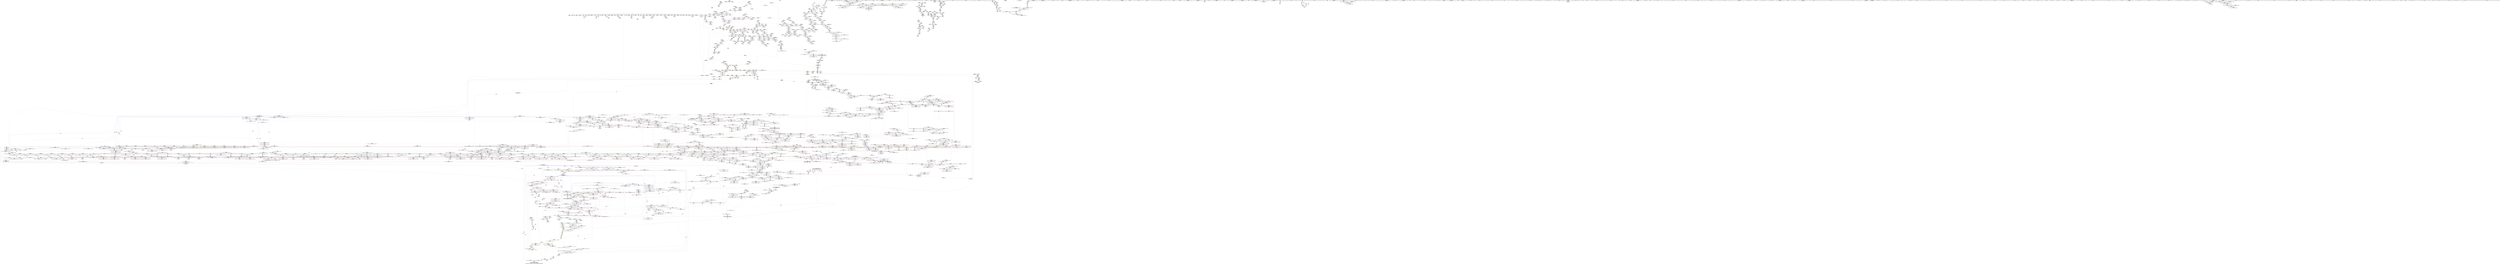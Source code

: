 digraph "SVFG" {
	label="SVFG";

	Node0x5560f45a4720 [shape=record,color=grey,label="{NodeID: 0\nNullPtr|{|<s31>64}}"];
	Node0x5560f45a4720 -> Node0x5560f4e76f50[style=solid];
	Node0x5560f45a4720 -> Node0x5560f4e77050[style=solid];
	Node0x5560f45a4720 -> Node0x5560f4e77120[style=solid];
	Node0x5560f45a4720 -> Node0x5560f4e771f0[style=solid];
	Node0x5560f45a4720 -> Node0x5560f4e772c0[style=solid];
	Node0x5560f45a4720 -> Node0x5560f4e77390[style=solid];
	Node0x5560f45a4720 -> Node0x5560f4e77460[style=solid];
	Node0x5560f45a4720 -> Node0x5560f4e77530[style=solid];
	Node0x5560f45a4720 -> Node0x5560f4e77600[style=solid];
	Node0x5560f45a4720 -> Node0x5560f4e776d0[style=solid];
	Node0x5560f45a4720 -> Node0x5560f4e777a0[style=solid];
	Node0x5560f45a4720 -> Node0x5560f4e77870[style=solid];
	Node0x5560f45a4720 -> Node0x5560f4e77940[style=solid];
	Node0x5560f45a4720 -> Node0x5560f4e77a10[style=solid];
	Node0x5560f45a4720 -> Node0x5560f4e77ae0[style=solid];
	Node0x5560f45a4720 -> Node0x5560f4e77bb0[style=solid];
	Node0x5560f45a4720 -> Node0x5560f4e77c80[style=solid];
	Node0x5560f45a4720 -> Node0x5560f4e77d50[style=solid];
	Node0x5560f45a4720 -> Node0x5560f4e77e20[style=solid];
	Node0x5560f45a4720 -> Node0x5560f4e77ef0[style=solid];
	Node0x5560f45a4720 -> Node0x5560f4e77fc0[style=solid];
	Node0x5560f45a4720 -> Node0x5560f4e78090[style=solid];
	Node0x5560f45a4720 -> Node0x5560f4e78160[style=solid];
	Node0x5560f45a4720 -> Node0x5560f4e78230[style=solid];
	Node0x5560f45a4720 -> Node0x5560f4e78300[style=solid];
	Node0x5560f45a4720 -> Node0x5560f4e8b1d0[style=solid];
	Node0x5560f45a4720 -> Node0x5560f4e8eae0[style=solid];
	Node0x5560f45a4720 -> Node0x5560f4e8ebb0[style=solid];
	Node0x5560f45a4720 -> Node0x5560f4e8ec80[style=solid];
	Node0x5560f45a4720 -> Node0x5560f4229cd0[style=solid];
	Node0x5560f45a4720 -> Node0x5560f4ec1770[style=solid];
	Node0x5560f45a4720:s31 -> Node0x5560f50e89d0[style=solid,color=red];
	Node0x5560f5104ed0 [shape=record,color=black,label="{NodeID: 4871\n1568 = PHI(1361, )\n0th arg _ZSt27__unguarded_partition_pivotIN9__gnu_cxx17__normal_iteratorIPdSt6vectorIdSaIdEEEENS0_5__ops15_Iter_less_iterEET_S9_S9_T0_ }"];
	Node0x5560f5104ed0 -> Node0x5560f4ed30f0[style=solid];
	Node0x5560f4e843c0 [shape=record,color=red,label="{NodeID: 1550\n2692\<--2691\n\<--coerce.dive6\n_ZSt16__insertion_sortIN9__gnu_cxx17__normal_iteratorIPdSt6vectorIdSaIdEEEENS0_5__ops15_Iter_less_iterEEvT_S9_T0_\n|{<s0>266}}"];
	Node0x5560f4e843c0:s0 -> Node0x5560f51016b0[style=solid,color=red];
	Node0x5560f4e62ac0 [shape=record,color=green,label="{NodeID: 443\n2612\<--2613\n__a.addr\<--__a.addr_field_insensitive\n_ZSt4swapIdENSt9enable_ifIXsr6__and_ISt6__not_ISt15__is_tuple_likeIT_EESt21is_move_constructibleIS3_ESt18is_move_assignableIS3_EEE5valueEvE4typeERS3_SC_\n}"];
	Node0x5560f4e62ac0 -> Node0x5560f4e83e10[style=solid];
	Node0x5560f4e62ac0 -> Node0x5560f4e83ee0[style=solid];
	Node0x5560f4e62ac0 -> Node0x5560f4eda110[style=solid];
	Node0x5560f4ed9d00 [shape=record,color=blue, style = dotted,label="{NodeID: 1993\n3292\<--3294\noffset_0\<--dummyVal\n_ZSt21__unguarded_partitionIN9__gnu_cxx17__normal_iteratorIPdSt6vectorIdSaIdEEEENS0_5__ops15_Iter_less_iterEET_S9_S9_S9_T0_\n}"];
	Node0x5560f4ed9d00 -> Node0x5560f4e83ba0[style=dashed];
	Node0x5560f4e71da0 [shape=record,color=purple,label="{NodeID: 886\n3100\<--1225\noffset_0\<--\n}"];
	Node0x5560f4e71da0 -> Node0x5560f4e92150[style=solid];
	Node0x5560f50f2560 [shape=record,color=black,label="{NodeID: 4650\n1602 = PHI(1401, )\n}"];
	Node0x5560f50f2560 -> Node0x5560f4ebe5f0[style=solid];
	Node0x5560f4ea80c0 [shape=record,color=red,label="{NodeID: 1329\n812\<--806\nthis1\<--this.addr\n_ZNSt12_Vector_baseIdSaIdEE11_M_allocateEm\n}"];
	Node0x5560f4ea80c0 -> Node0x5560f4e70e30[style=solid];
	Node0x5560f4e5b0e0 [shape=record,color=green,label="{NodeID: 222\n1198\<--1199\n__last\<--__last_field_insensitive\n_ZSt6__sortIN9__gnu_cxx17__normal_iteratorIPdSt6vectorIdSaIdEEEENS0_5__ops15_Iter_less_iterEEvT_S9_T0_\n|{|<s3>82|<s4>85}}"];
	Node0x5560f4e5b0e0 -> Node0x5560f4e7b4c0[style=solid];
	Node0x5560f4e5b0e0 -> Node0x5560f4e7b590[style=solid];
	Node0x5560f4e5b0e0 -> Node0x5560f4e717f0[style=solid];
	Node0x5560f4e5b0e0:s3 -> Node0x5560f50e1520[style=solid,color=red];
	Node0x5560f4e5b0e0:s4 -> Node0x5560f51009e0[style=solid,color=red];
	Node0x5560f4e8f8b0 [shape=record,color=blue,label="{NodeID: 1772\n846\<--843\nthis.addr\<--this\n_ZN9__gnu_cxx13new_allocatorIdE8allocateEmPKv\n}"];
	Node0x5560f4e8f8b0 -> Node0x5560f4ea84d0[style=dashed];
	Node0x5560f4e7e4b0 [shape=record,color=black,label="{NodeID: 665\n1725\<--1659\n\<--__first\n_ZSt13__heap_selectIN9__gnu_cxx17__normal_iteratorIPdSt6vectorIdSaIdEEEENS0_5__ops15_Iter_less_iterEEvT_S9_S9_T0_\n}"];
	Node0x5560f4e7e4b0 -> Node0x5560f4e974a0[style=solid];
	Node0x5560f4fb41d0 [shape=record,color=black,label="{NodeID: 3322\nMR_20V_3 = PHI(MR_20V_1, MR_20V_4, )\npts\{869 \}\n|{|<s2>162}}"];
	Node0x5560f4fb41d0 -> Node0x5560f4eada20[style=dashed];
	Node0x5560f4fb41d0 -> Node0x5560f4eadaf0[style=dashed];
	Node0x5560f4fb41d0:s2 -> Node0x5560f4fc13d0[style=dashed,color=red];
	Node0x5560f4e9cd30 [shape=record,color=purple,label="{NodeID: 1108\n3254\<--2424\noffset_0\<--\n}"];
	Node0x5560f4e9cd30 -> Node0x5560f4e89430[style=solid];
	Node0x5560f45a47b0 [shape=record,color=green,label="{NodeID: 1\n7\<--1\n__dso_handle\<--dummyObj\nGlob }"];
	Node0x5560f5104fe0 [shape=record,color=black,label="{NodeID: 4872\n1569 = PHI(1363, )\n1st arg _ZSt27__unguarded_partition_pivotIN9__gnu_cxx17__normal_iteratorIPdSt6vectorIdSaIdEEEENS0_5__ops15_Iter_less_iterEET_S9_S9_T0_ }"];
	Node0x5560f5104fe0 -> Node0x5560f4ed31c0[style=solid];
	Node0x5560f4e84490 [shape=record,color=red,label="{NodeID: 1551\n2694\<--2693\n\<--coerce.dive7\n_ZSt16__insertion_sortIN9__gnu_cxx17__normal_iteratorIPdSt6vectorIdSaIdEEEENS0_5__ops15_Iter_less_iterEEvT_S9_T0_\n|{<s0>266}}"];
	Node0x5560f4e84490:s0 -> Node0x5560f5101a30[style=solid,color=red];
	Node0x5560f4e62b90 [shape=record,color=green,label="{NodeID: 444\n2614\<--2615\n__b.addr\<--__b.addr_field_insensitive\n_ZSt4swapIdENSt9enable_ifIXsr6__and_ISt6__not_ISt15__is_tuple_likeIT_EESt21is_move_constructibleIS3_ESt18is_move_assignableIS3_EEE5valueEvE4typeERS3_SC_\n}"];
	Node0x5560f4e62b90 -> Node0x5560f4e83fb0[style=solid];
	Node0x5560f4e62b90 -> Node0x5560f4e84080[style=solid];
	Node0x5560f4e62b90 -> Node0x5560f4eda1e0[style=solid];
	Node0x5560f4ed9dd0 [shape=record,color=blue, style = dotted,label="{NodeID: 1994\n3295\<--3297\noffset_0\<--dummyVal\n_ZSt21__unguarded_partitionIN9__gnu_cxx17__normal_iteratorIPdSt6vectorIdSaIdEEEENS0_5__ops15_Iter_less_iterEET_S9_S9_S9_T0_\n}"];
	Node0x5560f4ed9dd0 -> Node0x5560f4e83c70[style=dashed];
	Node0x5560f4ed9dd0 -> Node0x5560f4fdc1d0[style=dashed];
	Node0x5560f4e71e70 [shape=record,color=purple,label="{NodeID: 887\n3101\<--1226\noffset_0\<--\n}"];
	Node0x5560f4e71e70 -> Node0x5560f4e86ac0[style=solid];
	Node0x5560f50f26a0 [shape=record,color=black,label="{NodeID: 4651\n1604 = PHI(1971, )\n}"];
	Node0x5560f50f26a0 -> Node0x5560f4ed3290[style=solid];
	Node0x5560f4ea8190 [shape=record,color=red,label="{NodeID: 1330\n813\<--808\n\<--__n.addr\n_ZNSt12_Vector_baseIdSaIdEE11_M_allocateEm\n}"];
	Node0x5560f4ea8190 -> Node0x5560f4ec2670[style=solid];
	Node0x5560f4e5b1b0 [shape=record,color=green,label="{NodeID: 223\n1200\<--1201\n__comp\<--__comp_field_insensitive\n_ZSt6__sortIN9__gnu_cxx17__normal_iteratorIPdSt6vectorIdSaIdEEEENS0_5__ops15_Iter_less_iterEEvT_S9_T0_\n}"];
	Node0x5560f4e8f980 [shape=record,color=blue,label="{NodeID: 1773\n848\<--844\n__n.addr\<--__n\n_ZN9__gnu_cxx13new_allocatorIdE8allocateEmPKv\n}"];
	Node0x5560f4e8f980 -> Node0x5560f4ea85a0[style=dashed];
	Node0x5560f4e8f980 -> Node0x5560f4ea8670[style=dashed];
	Node0x5560f4e7e580 [shape=record,color=black,label="{NodeID: 666\n1693\<--1661\n\<--__middle\n_ZSt13__heap_selectIN9__gnu_cxx17__normal_iteratorIPdSt6vectorIdSaIdEEEENS0_5__ops15_Iter_less_iterEEvT_S9_S9_T0_\n}"];
	Node0x5560f4e7e580 -> Node0x5560f4e96e20[style=solid];
	Node0x5560f4e9ce00 [shape=record,color=purple,label="{NodeID: 1109\n3256\<--2432\noffset_0\<--\n}"];
	Node0x5560f4e9ce00 -> Node0x5560f4ed8e60[style=solid];
	Node0x5560f4e528f0 [shape=record,color=green,label="{NodeID: 2\n8\<--1\n_ZSt3cin\<--dummyObj\nGlob }"];
	Node0x5560f51050f0 [shape=record,color=black,label="{NodeID: 4873\n1908 = PHI(1734, 1788, )\n0th arg _ZSt10__pop_heapIN9__gnu_cxx17__normal_iteratorIPdSt6vectorIdSaIdEEEENS0_5__ops15_Iter_less_iterEEvT_S9_S9_RT0_ }"];
	Node0x5560f51050f0 -> Node0x5560f4ed5310[style=solid];
	Node0x5560f4e84560 [shape=record,color=red,label="{NodeID: 1552\n2699\<--2698\n\<--call11\n_ZSt16__insertion_sortIN9__gnu_cxx17__normal_iteratorIPdSt6vectorIdSaIdEEEENS0_5__ops15_Iter_less_iterEEvT_S9_T0_\n}"];
	Node0x5560f4e84560 -> Node0x5560f4eda930[style=solid];
	Node0x5560f4e62c60 [shape=record,color=green,label="{NodeID: 445\n2616\<--2617\n__tmp\<--__tmp_field_insensitive\n_ZSt4swapIdENSt9enable_ifIXsr6__and_ISt6__not_ISt15__is_tuple_likeIT_EESt21is_move_constructibleIS3_ESt18is_move_assignableIS3_EEE5valueEvE4typeERS3_SC_\n|{|<s1>260}}"];
	Node0x5560f4e62c60 -> Node0x5560f4eda2b0[style=solid];
	Node0x5560f4e62c60:s1 -> Node0x5560f50e3560[style=solid,color=red];
	Node0x5560f4ed9ea0 [shape=record,color=blue, style = dotted,label="{NodeID: 1995\n3298\<--3300\noffset_0\<--dummyVal\n_ZSt21__unguarded_partitionIN9__gnu_cxx17__normal_iteratorIPdSt6vectorIdSaIdEEEENS0_5__ops15_Iter_less_iterEET_S9_S9_S9_T0_\n}"];
	Node0x5560f4ed9ea0 -> Node0x5560f4e83d40[style=dashed];
	Node0x5560f4ed9ea0 -> Node0x5560f4fdc6d0[style=dashed];
	Node0x5560f4e71f40 [shape=record,color=purple,label="{NodeID: 888\n3103\<--1242\noffset_0\<--\n}"];
	Node0x5560f4e71f40 -> Node0x5560f4e92220[style=solid];
	Node0x5560f50f27e0 [shape=record,color=black,label="{NodeID: 4652\n1610 = PHI(1971, )\n}"];
	Node0x5560f50f27e0 -> Node0x5560f4ed3430[style=solid];
	Node0x5560f4ea8260 [shape=record,color=red,label="{NodeID: 1331\n818\<--808\n\<--__n.addr\n_ZNSt12_Vector_baseIdSaIdEE11_M_allocateEm\n|{<s0>63}}"];
	Node0x5560f4ea8260:s0 -> Node0x5560f50e57d0[style=solid,color=red];
	Node0x5560f4e5b280 [shape=record,color=green,label="{NodeID: 224\n1202\<--1203\nagg.tmp\<--agg.tmp_field_insensitive\n_ZSt6__sortIN9__gnu_cxx17__normal_iteratorIPdSt6vectorIdSaIdEEEENS0_5__ops15_Iter_less_iterEEvT_S9_T0_\n}"];
	Node0x5560f4e5b280 -> Node0x5560f4e7b660[style=solid];
	Node0x5560f4e5b280 -> Node0x5560f4e718c0[style=solid];
	Node0x5560f4e8fa50 [shape=record,color=blue,label="{NodeID: 1774\n850\<--845\n.addr\<--\n_ZN9__gnu_cxx13new_allocatorIdE8allocateEmPKv\n}"];
	Node0x5560f4e7e650 [shape=record,color=black,label="{NodeID: 667\n1703\<--1661\n\<--__middle\n_ZSt13__heap_selectIN9__gnu_cxx17__normal_iteratorIPdSt6vectorIdSaIdEEEENS0_5__ops15_Iter_less_iterEEvT_S9_S9_T0_\n}"];
	Node0x5560f4e7e650 -> Node0x5560f4e96fc0[style=solid];
	Node0x5560f4e9ced0 [shape=record,color=purple,label="{NodeID: 1110\n3257\<--2433\noffset_0\<--\n}"];
	Node0x5560f4e9ced0 -> Node0x5560f4e89500[style=solid];
	Node0x5560f4e52980 [shape=record,color=green,label="{NodeID: 3\n9\<--1\n_ZSt4cout\<--dummyObj\nGlob }"];
	Node0x5560f5105240 [shape=record,color=black,label="{NodeID: 4874\n1909 = PHI(1736, 1790, )\n1st arg _ZSt10__pop_heapIN9__gnu_cxx17__normal_iteratorIPdSt6vectorIdSaIdEEEENS0_5__ops15_Iter_less_iterEEvT_S9_S9_RT0_ }"];
	Node0x5560f5105240 -> Node0x5560f4ed53e0[style=solid];
	Node0x5560f4e84630 [shape=record,color=red,label="{NodeID: 1553\n2711\<--2710\n\<--coerce.dive17\n_ZSt16__insertion_sortIN9__gnu_cxx17__normal_iteratorIPdSt6vectorIdSaIdEEEENS0_5__ops15_Iter_less_iterEEvT_S9_T0_\n|{<s0>272}}"];
	Node0x5560f4e84630:s0 -> Node0x5560f5104ba0[style=solid,color=red];
	Node0x5560f4e62d30 [shape=record,color=green,label="{NodeID: 446\n2640\<--2641\n__first\<--__first_field_insensitive\n_ZSt16__insertion_sortIN9__gnu_cxx17__normal_iteratorIPdSt6vectorIdSaIdEEEENS0_5__ops15_Iter_less_iterEEvT_S9_T0_\n|{|<s3>261|<s4>262|<s5>274}}"];
	Node0x5560f4e62d30 -> Node0x5560f4e831e0[style=solid];
	Node0x5560f4e62d30 -> Node0x5560f4e832b0[style=solid];
	Node0x5560f4e62d30 -> Node0x5560f4e9f1c0[style=solid];
	Node0x5560f4e62d30:s3 -> Node0x5560f50e3340[style=solid,color=red];
	Node0x5560f4e62d30:s4 -> Node0x5560f50e58e0[style=solid,color=red];
	Node0x5560f4e62d30:s5 -> Node0x5560f50e79d0[style=solid,color=red];
	Node0x5560f4ed9f70 [shape=record,color=blue,label="{NodeID: 1996\n2599\<--2593\ncoerce.dive\<--__a.coerce\n_ZSt9iter_swapIN9__gnu_cxx17__normal_iteratorIPdSt6vectorIdSaIdEEEES6_EvT_T0_\n|{<s0>255}}"];
	Node0x5560f4ed9f70:s0 -> Node0x5560f5002880[style=dashed,color=red];
	Node0x5560f4e72010 [shape=record,color=purple,label="{NodeID: 889\n3104\<--1243\noffset_0\<--\n}"];
	Node0x5560f4e72010 -> Node0x5560f4e86b90[style=solid];
	Node0x5560f50f2920 [shape=record,color=black,label="{NodeID: 4653\n1616 = PHI(2483, )\n}"];
	Node0x5560f50f2920 -> Node0x5560f4ed35d0[style=solid];
	Node0x5560f4ea8330 [shape=record,color=red,label="{NodeID: 1332\n835\<--829\n\<--__a.addr\n_ZNSt16allocator_traitsISaIdEE8allocateERS0_m\n}"];
	Node0x5560f4ea8330 -> Node0x5560f4e7a2e0[style=solid];
	Node0x5560f4e5b350 [shape=record,color=green,label="{NodeID: 225\n1204\<--1205\nagg.tmp2\<--agg.tmp2_field_insensitive\n_ZSt6__sortIN9__gnu_cxx17__normal_iteratorIPdSt6vectorIdSaIdEEEENS0_5__ops15_Iter_less_iterEEvT_S9_T0_\n}"];
	Node0x5560f4e5b350 -> Node0x5560f4e7b730[style=solid];
	Node0x5560f4e5b350 -> Node0x5560f4e71990[style=solid];
	Node0x5560f4e8fb20 [shape=record,color=blue,label="{NodeID: 1775\n876\<--875\nthis.addr\<--this\n_ZNK9__gnu_cxx13new_allocatorIdE8max_sizeEv\n}"];
	Node0x5560f4e8fb20 -> Node0x5560f4ea8740[style=dashed];
	Node0x5560f4e7e720 [shape=record,color=black,label="{NodeID: 668\n1728\<--1661\n\<--__middle\n_ZSt13__heap_selectIN9__gnu_cxx17__normal_iteratorIPdSt6vectorIdSaIdEEEENS0_5__ops15_Iter_less_iterEEvT_S9_S9_T0_\n}"];
	Node0x5560f4e7e720 -> Node0x5560f4e97640[style=solid];
	Node0x5560f4e9cfa0 [shape=record,color=purple,label="{NodeID: 1111\n3259\<--2435\noffset_0\<--\n}"];
	Node0x5560f4e9cfa0 -> Node0x5560f4ed8f30[style=solid];
	Node0x5560f4e52c30 [shape=record,color=green,label="{NodeID: 4\n10\<--1\n.str\<--dummyObj\nGlob }"];
	Node0x5560f5105390 [shape=record,color=black,label="{NodeID: 4875\n1910 = PHI(1738, 1792, )\n2nd arg _ZSt10__pop_heapIN9__gnu_cxx17__normal_iteratorIPdSt6vectorIdSaIdEEEENS0_5__ops15_Iter_less_iterEEvT_S9_S9_RT0_ }"];
	Node0x5560f5105390 -> Node0x5560f4ed54b0[style=solid];
	Node0x5560f4e84700 [shape=record,color=red,label="{NodeID: 1554\n2713\<--2712\n\<--coerce.dive18\n_ZSt16__insertion_sortIN9__gnu_cxx17__normal_iteratorIPdSt6vectorIdSaIdEEEENS0_5__ops15_Iter_less_iterEEvT_S9_T0_\n|{<s0>272}}"];
	Node0x5560f4e84700:s0 -> Node0x5560f5104cb0[style=solid,color=red];
	Node0x5560f4e62e00 [shape=record,color=green,label="{NodeID: 447\n2642\<--2643\n__last\<--__last_field_insensitive\n_ZSt16__insertion_sortIN9__gnu_cxx17__normal_iteratorIPdSt6vectorIdSaIdEEEENS0_5__ops15_Iter_less_iterEEvT_S9_T0_\n|{|<s1>261|<s2>263}}"];
	Node0x5560f4e62e00 -> Node0x5560f4e9f290[style=solid];
	Node0x5560f4e62e00:s1 -> Node0x5560f50e3450[style=solid,color=red];
	Node0x5560f4e62e00:s2 -> Node0x5560f50e1520[style=solid,color=red];
	Node0x5560f4eda040 [shape=record,color=blue,label="{NodeID: 1997\n2601\<--2594\ncoerce.dive1\<--__b.coerce\n_ZSt9iter_swapIN9__gnu_cxx17__normal_iteratorIPdSt6vectorIdSaIdEEEES6_EvT_T0_\n|{<s0>256}}"];
	Node0x5560f4eda040:s0 -> Node0x5560f5002880[style=dashed,color=red];
	Node0x5560f4e720e0 [shape=record,color=purple,label="{NodeID: 890\n3106\<--1245\noffset_0\<--\n}"];
	Node0x5560f4e720e0 -> Node0x5560f4e922f0[style=solid];
	Node0x5560f50f2a60 [shape=record,color=black,label="{NodeID: 4654\n1632 = PHI(1971, )\n}"];
	Node0x5560f50f2a60 -> Node0x5560f4ed36a0[style=solid];
	Node0x5560f4ea8400 [shape=record,color=red,label="{NodeID: 1333\n837\<--831\n\<--__n.addr\n_ZNSt16allocator_traitsISaIdEE8allocateERS0_m\n|{<s0>64}}"];
	Node0x5560f4ea8400:s0 -> Node0x5560f50e88c0[style=solid,color=red];
	Node0x5560f4e5b420 [shape=record,color=green,label="{NodeID: 226\n1206\<--1207\nagg.tmp5\<--agg.tmp5_field_insensitive\n_ZSt6__sortIN9__gnu_cxx17__normal_iteratorIPdSt6vectorIdSaIdEEEENS0_5__ops15_Iter_less_iterEEvT_S9_T0_\n}"];
	Node0x5560f4e8fbf0 [shape=record,color=blue,label="{NodeID: 1776\n889\<--886\n__first.addr\<--__first\n_ZSt27__uninitialized_default_n_aIPdmdET_S1_T0_RSaIT1_E\n}"];
	Node0x5560f4e8fbf0 -> Node0x5560f4ea8810[style=dashed];
	Node0x5560f4e7e7f0 [shape=record,color=black,label="{NodeID: 669\n1689\<--1667\n\<--agg.tmp\n_ZSt13__heap_selectIN9__gnu_cxx17__normal_iteratorIPdSt6vectorIdSaIdEEEENS0_5__ops15_Iter_less_iterEEvT_S9_S9_T0_\n}"];
	Node0x5560f4e7e7f0 -> Node0x5560f4e96bb0[style=solid];
	Node0x5560f4e9d070 [shape=record,color=purple,label="{NodeID: 1112\n3260\<--2436\noffset_0\<--\n}"];
	Node0x5560f4e9d070 -> Node0x5560f4e895d0[style=solid];
	Node0x5560f4e52cc0 [shape=record,color=green,label="{NodeID: 5\n12\<--1\n.str.1\<--dummyObj\nGlob }"];
	Node0x5560f51054e0 [shape=record,color=black,label="{NodeID: 4876\n1911 = PHI(1665, 1786, )\n3rd arg _ZSt10__pop_heapIN9__gnu_cxx17__normal_iteratorIPdSt6vectorIdSaIdEEEENS0_5__ops15_Iter_less_iterEEvT_S9_S9_RT0_ }"];
	Node0x5560f51054e0 -> Node0x5560f4ed5580[style=solid];
	Node0x5560f4e847d0 [shape=record,color=red,label="{NodeID: 1555\n2715\<--2714\n\<--coerce.dive19\n_ZSt16__insertion_sortIN9__gnu_cxx17__normal_iteratorIPdSt6vectorIdSaIdEEEENS0_5__ops15_Iter_less_iterEEvT_S9_T0_\n|{<s0>272}}"];
	Node0x5560f4e847d0:s0 -> Node0x5560f5104dc0[style=solid,color=red];
	Node0x5560f4e62ed0 [shape=record,color=green,label="{NodeID: 448\n2644\<--2645\n__comp\<--__comp_field_insensitive\n_ZSt16__insertion_sortIN9__gnu_cxx17__normal_iteratorIPdSt6vectorIdSaIdEEEENS0_5__ops15_Iter_less_iterEEvT_S9_T0_\n|{<s0>266}}"];
	Node0x5560f4e62ed0:s0 -> Node0x5560f51011e0[style=solid,color=red];
	Node0x5560f4eda110 [shape=record,color=blue,label="{NodeID: 1998\n2612\<--2610\n__a.addr\<--__a\n_ZSt4swapIdENSt9enable_ifIXsr6__and_ISt6__not_ISt15__is_tuple_likeIT_EESt21is_move_constructibleIS3_ESt18is_move_assignableIS3_EEE5valueEvE4typeERS3_SC_\n}"];
	Node0x5560f4eda110 -> Node0x5560f4e83e10[style=dashed];
	Node0x5560f4eda110 -> Node0x5560f4e83ee0[style=dashed];
	Node0x5560f4e721b0 [shape=record,color=purple,label="{NodeID: 891\n3107\<--1246\noffset_0\<--\n}"];
	Node0x5560f4e721b0 -> Node0x5560f4e86c60[style=solid];
	Node0x5560f50f2ba0 [shape=record,color=black,label="{NodeID: 4655\n204 = PHI()\n}"];
	Node0x5560f4ea84d0 [shape=record,color=red,label="{NodeID: 1334\n855\<--846\nthis1\<--this.addr\n_ZN9__gnu_cxx13new_allocatorIdE8allocateEmPKv\n|{<s0>65}}"];
	Node0x5560f4ea84d0:s0 -> Node0x5560f50e1830[style=solid,color=red];
	Node0x5560f4e5b4f0 [shape=record,color=green,label="{NodeID: 227\n1208\<--1209\nagg.tmp8\<--agg.tmp8_field_insensitive\n_ZSt6__sortIN9__gnu_cxx17__normal_iteratorIPdSt6vectorIdSaIdEEEENS0_5__ops15_Iter_less_iterEEvT_S9_T0_\n}"];
	Node0x5560f4e5b4f0 -> Node0x5560f4e7b800[style=solid];
	Node0x5560f4e5b4f0 -> Node0x5560f4e71a60[style=solid];
	Node0x5560f4e8fcc0 [shape=record,color=blue,label="{NodeID: 1777\n891\<--887\n__n.addr\<--__n\n_ZSt27__uninitialized_default_n_aIPdmdET_S1_T0_RSaIT1_E\n}"];
	Node0x5560f4e8fcc0 -> Node0x5560f4ea88e0[style=dashed];
	Node0x5560f4e7e8c0 [shape=record,color=black,label="{NodeID: 670\n1692\<--1669\n\<--agg.tmp3\n_ZSt13__heap_selectIN9__gnu_cxx17__normal_iteratorIPdSt6vectorIdSaIdEEEENS0_5__ops15_Iter_less_iterEEvT_S9_S9_T0_\n}"];
	Node0x5560f4e7e8c0 -> Node0x5560f4e96d50[style=solid];
	Node0x5560f4fb5ad0 [shape=record,color=black,label="{NodeID: 3327\nMR_20V_2 = PHI(MR_20V_3, MR_20V_1, )\npts\{869 \}\n|{<s0>124|<s1>154|<s2>154|<s3>154}}"];
	Node0x5560f4fb5ad0:s0 -> Node0x5560f502d410[style=dashed,color=blue];
	Node0x5560f4fb5ad0:s1 -> Node0x5560f4eae310[style=dashed,color=red];
	Node0x5560f4fb5ad0:s2 -> Node0x5560f4eae3e0[style=dashed,color=red];
	Node0x5560f4fb5ad0:s3 -> Node0x5560f4ed5720[style=dashed,color=red];
	Node0x5560f4e9d140 [shape=record,color=purple,label="{NodeID: 1113\n3262\<--2444\noffset_0\<--\n}"];
	Node0x5560f4e9d140 -> Node0x5560f4ed9000[style=solid];
	Node0x5560f4e52d50 [shape=record,color=green,label="{NodeID: 6\n15\<--1\n\<--dummyObj\nCan only get source location for instruction, argument, global var or function.}"];
	Node0x5560f5105630 [shape=record,color=black,label="{NodeID: 4877\n886 = PHI(660, )\n0th arg _ZSt27__uninitialized_default_n_aIPdmdET_S1_T0_RSaIT1_E }"];
	Node0x5560f5105630 -> Node0x5560f4e8fbf0[style=solid];
	Node0x5560f4e848a0 [shape=record,color=red,label="{NodeID: 1556\n2722\<--2721\n\<--call22\n_ZSt16__insertion_sortIN9__gnu_cxx17__normal_iteratorIPdSt6vectorIdSaIdEEEENS0_5__ops15_Iter_less_iterEEvT_S9_T0_\n}"];
	Node0x5560f4e848a0 -> Node0x5560f4edad40[style=solid];
	Node0x5560f4e62fa0 [shape=record,color=green,label="{NodeID: 449\n2646\<--2647\n__i\<--__i_field_insensitive\n_ZSt16__insertion_sortIN9__gnu_cxx17__normal_iteratorIPdSt6vectorIdSaIdEEEENS0_5__ops15_Iter_less_iterEEvT_S9_T0_\n|{|<s4>263|<s5>267|<s6>271|<s7>278}}"];
	Node0x5560f4e62fa0 -> Node0x5560f4e83380[style=solid];
	Node0x5560f4e62fa0 -> Node0x5560f4e83450[style=solid];
	Node0x5560f4e62fa0 -> Node0x5560f4e83520[style=solid];
	Node0x5560f4e62fa0 -> Node0x5560f4e9f360[style=solid];
	Node0x5560f4e62fa0:s4 -> Node0x5560f50e1240[style=solid,color=red];
	Node0x5560f4e62fa0:s5 -> Node0x5560f50e79d0[style=solid,color=red];
	Node0x5560f4e62fa0:s6 -> Node0x5560f50e58e0[style=solid,color=red];
	Node0x5560f4e62fa0:s7 -> Node0x5560f50e2ec0[style=solid,color=red];
	Node0x5560f4eda1e0 [shape=record,color=blue,label="{NodeID: 1999\n2614\<--2611\n__b.addr\<--__b\n_ZSt4swapIdENSt9enable_ifIXsr6__and_ISt6__not_ISt15__is_tuple_likeIT_EESt21is_move_constructibleIS3_ESt18is_move_assignableIS3_EEE5valueEvE4typeERS3_SC_\n}"];
	Node0x5560f4eda1e0 -> Node0x5560f4e83fb0[style=dashed];
	Node0x5560f4eda1e0 -> Node0x5560f4e84080[style=dashed];
	Node0x5560f4e72280 [shape=record,color=purple,label="{NodeID: 892\n1319\<--1289\ncoerce.dive\<--__first\n_ZSt16__introsort_loopIN9__gnu_cxx17__normal_iteratorIPdSt6vectorIdSaIdEEEElNS0_5__ops15_Iter_less_iterEEvT_S9_T0_T1_\n}"];
	Node0x5560f4e72280 -> Node0x5560f4e92560[style=solid];
	Node0x5560f50f2c70 [shape=record,color=black,label="{NodeID: 4656\n210 = PHI()\n}"];
	Node0x5560f4ea85a0 [shape=record,color=red,label="{NodeID: 1335\n856\<--848\n\<--__n.addr\n_ZN9__gnu_cxx13new_allocatorIdE8allocateEmPKv\n}"];
	Node0x5560f4ea85a0 -> Node0x5560f4f32960[style=solid];
	Node0x5560f4e5b5c0 [shape=record,color=green,label="{NodeID: 228\n1210\<--1211\nagg.tmp9\<--agg.tmp9_field_insensitive\n_ZSt6__sortIN9__gnu_cxx17__normal_iteratorIPdSt6vectorIdSaIdEEEENS0_5__ops15_Iter_less_iterEEvT_S9_T0_\n}"];
	Node0x5560f4e5b5c0 -> Node0x5560f4e7b8d0[style=solid];
	Node0x5560f4e5b5c0 -> Node0x5560f4e71b30[style=solid];
	Node0x5560f4e8fd90 [shape=record,color=blue,label="{NodeID: 1778\n893\<--888\n.addr\<--\n_ZSt27__uninitialized_default_n_aIPdmdET_S1_T0_RSaIT1_E\n}"];
	Node0x5560f4e7e990 [shape=record,color=black,label="{NodeID: 671\n1702\<--1671\n\<--__i\n_ZSt13__heap_selectIN9__gnu_cxx17__normal_iteratorIPdSt6vectorIdSaIdEEEENS0_5__ops15_Iter_less_iterEEvT_S9_S9_T0_\n}"];
	Node0x5560f4e7e990 -> Node0x5560f4e96ef0[style=solid];
	Node0x5560f4fb5fd0 [shape=record,color=black,label="{NodeID: 3328\nMR_654V_3 = PHI(MR_654V_4, MR_654V_2, )\npts\{17560000 \}\n|{<s0>149|<s1>150|<s2>150}}"];
	Node0x5560f4fb5fd0:s0 -> Node0x5560f4fe9bf0[style=dashed,color=red];
	Node0x5560f4fb5fd0:s1 -> Node0x5560f4eb1300[style=dashed,color=red];
	Node0x5560f4fb5fd0:s2 -> Node0x5560f4ed7ef0[style=dashed,color=red];
	Node0x5560f4e9d210 [shape=record,color=purple,label="{NodeID: 1114\n3263\<--2445\noffset_0\<--\n}"];
	Node0x5560f4e9d210 -> Node0x5560f4e896a0[style=solid];
	Node0x5560f4e52de0 [shape=record,color=green,label="{NodeID: 7\n73\<--1\n\<--dummyObj\nCan only get source location for instruction, argument, global var or function.}"];
	Node0x5560f5105740 [shape=record,color=black,label="{NodeID: 4878\n887 = PHI(661, )\n1st arg _ZSt27__uninitialized_default_n_aIPdmdET_S1_T0_RSaIT1_E }"];
	Node0x5560f5105740 -> Node0x5560f4e8fcc0[style=solid];
	Node0x5560f4e84970 [shape=record,color=red,label="{NodeID: 1557\n2733\<--2732\n\<--coerce.dive27\n_ZSt16__insertion_sortIN9__gnu_cxx17__normal_iteratorIPdSt6vectorIdSaIdEEEENS0_5__ops15_Iter_less_iterEEvT_S9_T0_\n|{<s0>277}}"];
	Node0x5560f4e84970:s0 -> Node0x5560f50fdaa0[style=solid,color=red];
	Node0x5560f4e63070 [shape=record,color=green,label="{NodeID: 450\n2648\<--2649\nagg.tmp\<--agg.tmp_field_insensitive\n_ZSt16__insertion_sortIN9__gnu_cxx17__normal_iteratorIPdSt6vectorIdSaIdEEEENS0_5__ops15_Iter_less_iterEEvT_S9_T0_\n}"];
	Node0x5560f4e63070 -> Node0x5560f4e835f0[style=solid];
	Node0x5560f4e63070 -> Node0x5560f4e9f430[style=solid];
	Node0x5560f4eda2b0 [shape=record,color=blue,label="{NodeID: 2000\n2616\<--2622\n__tmp\<--\n_ZSt4swapIdENSt9enable_ifIXsr6__and_ISt6__not_ISt15__is_tuple_likeIT_EESt21is_move_constructibleIS3_ESt18is_move_assignableIS3_EEE5valueEvE4typeERS3_SC_\n}"];
	Node0x5560f4eda2b0 -> Node0x5560f4e84220[style=dashed];
	Node0x5560f4eda2b0 -> Node0x5560f4e842f0[style=dashed];
	Node0x5560f4e72350 [shape=record,color=purple,label="{NodeID: 893\n1321\<--1291\ncoerce.dive1\<--__last\n_ZSt16__introsort_loopIN9__gnu_cxx17__normal_iteratorIPdSt6vectorIdSaIdEEEElNS0_5__ops15_Iter_less_iterEEvT_S9_T0_T1_\n}"];
	Node0x5560f4e72350 -> Node0x5560f4e92630[style=solid];
	Node0x5560f50f2d40 [shape=record,color=black,label="{NodeID: 4657\n213 = PHI()\n}"];
	Node0x5560f4ea8670 [shape=record,color=red,label="{NodeID: 1336\n866\<--848\n\<--__n.addr\n_ZN9__gnu_cxx13new_allocatorIdE8allocateEmPKv\n}"];
	Node0x5560f4ea8670 -> Node0x5560f4ec1470[style=solid];
	Node0x5560f4e5b690 [shape=record,color=green,label="{NodeID: 229\n1212\<--1213\nagg.tmp10\<--agg.tmp10_field_insensitive\n_ZSt6__sortIN9__gnu_cxx17__normal_iteratorIPdSt6vectorIdSaIdEEEENS0_5__ops15_Iter_less_iterEEvT_S9_T0_\n}"];
	Node0x5560f4e8fe60 [shape=record,color=blue,label="{NodeID: 1779\n906\<--905\nthis.addr\<--this\n_ZNSt12_Vector_baseIdSaIdEE19_M_get_Tp_allocatorEv\n}"];
	Node0x5560f4e8fe60 -> Node0x5560f4ea89b0[style=dashed];
	Node0x5560f4e7ea60 [shape=record,color=black,label="{NodeID: 672\n1711\<--1671\n\<--__i\n_ZSt13__heap_selectIN9__gnu_cxx17__normal_iteratorIPdSt6vectorIdSaIdEEEENS0_5__ops15_Iter_less_iterEEvT_S9_S9_T0_\n}"];
	Node0x5560f4e7ea60 -> Node0x5560f4e97160[style=solid];
	Node0x5560f4fb64d0 [shape=record,color=black,label="{NodeID: 3329\nMR_656V_2 = PHI(MR_656V_3, MR_656V_1, )\npts\{17600000 \}\n}"];
	Node0x5560f4fb64d0 -> Node0x5560f4ed4540[style=dashed];
	Node0x5560f4e9d2e0 [shape=record,color=purple,label="{NodeID: 1115\n3265\<--2447\noffset_0\<--\n}"];
	Node0x5560f4e9d2e0 -> Node0x5560f4ed90d0[style=solid];
	Node0x5560f4e53620 [shape=record,color=green,label="{NodeID: 8\n75\<--1\n\<--dummyObj\nCan only get source location for instruction, argument, global var or function.}"];
	Node0x5560f5105850 [shape=record,color=black,label="{NodeID: 4879\n888 = PHI(663, )\n2nd arg _ZSt27__uninitialized_default_n_aIPdmdET_S1_T0_RSaIT1_E }"];
	Node0x5560f5105850 -> Node0x5560f4e8fd90[style=solid];
	Node0x5560f4e84a40 [shape=record,color=red,label="{NodeID: 1558\n2776\<--2775\n\<--coerce.dive4\n_ZSt26__unguarded_insertion_sortIN9__gnu_cxx17__normal_iteratorIPdSt6vectorIdSaIdEEEENS0_5__ops15_Iter_less_iterEEvT_S9_T0_\n|{<s0>283}}"];
	Node0x5560f4e84a40:s0 -> Node0x5560f50fdaa0[style=solid,color=red];
	Node0x5560f4e63140 [shape=record,color=green,label="{NodeID: 451\n2650\<--2651\nagg.tmp5\<--agg.tmp5_field_insensitive\n_ZSt16__insertion_sortIN9__gnu_cxx17__normal_iteratorIPdSt6vectorIdSaIdEEEENS0_5__ops15_Iter_less_iterEEvT_S9_T0_\n}"];
	Node0x5560f4e63140 -> Node0x5560f4e836c0[style=solid];
	Node0x5560f4e63140 -> Node0x5560f4e9f500[style=solid];
	Node0x5560f4eda380 [shape=record,color=blue,label="{NodeID: 2001\n2627\<--2626\n\<--\n_ZSt4swapIdENSt9enable_ifIXsr6__and_ISt6__not_ISt15__is_tuple_likeIT_EESt21is_move_constructibleIS3_ESt18is_move_assignableIS3_EEE5valueEvE4typeERS3_SC_\n}"];
	Node0x5560f4eda380 -> Node0x5560f4e842f0[style=dashed];
	Node0x5560f4eda380 -> Node0x5560f4eda450[style=dashed];
	Node0x5560f4e72420 [shape=record,color=purple,label="{NodeID: 894\n1341\<--1297\ncoerce.dive6\<--agg.tmp\n_ZSt16__introsort_loopIN9__gnu_cxx17__normal_iteratorIPdSt6vectorIdSaIdEEEElNS0_5__ops15_Iter_less_iterEEvT_S9_T0_T1_\n}"];
	Node0x5560f4e72420 -> Node0x5560f4eab180[style=solid];
	Node0x5560f50f2e10 [shape=record,color=black,label="{NodeID: 4658\n745 = PHI(803, )\n}"];
	Node0x5560f50f2e10 -> Node0x5560f4e8eef0[style=solid];
	Node0x5560f4ea8740 [shape=record,color=red,label="{NodeID: 1337\n879\<--876\nthis1\<--this.addr\n_ZNK9__gnu_cxx13new_allocatorIdE8max_sizeEv\n}"];
	Node0x5560f4e63aa0 [shape=record,color=green,label="{NodeID: 230\n1219\<--1220\n_ZN9__gnu_cxxneIPdSt6vectorIdSaIdEEEEbRKNS_17__normal_iteratorIT_T0_EESA_\<--_ZN9__gnu_cxxneIPdSt6vectorIdSaIdEEEEbRKNS_17__normal_iteratorIT_T0_EESA__field_insensitive\n}"];
	Node0x5560f4e8ff30 [shape=record,color=blue,label="{NodeID: 1780\n916\<--914\n__first.addr\<--__first\n_ZSt25__uninitialized_default_nIPdmET_S1_T0_\n}"];
	Node0x5560f4e8ff30 -> Node0x5560f4ea8a80[style=dashed];
	Node0x5560f4e7eb30 [shape=record,color=black,label="{NodeID: 673\n1731\<--1671\n\<--__i\n_ZSt13__heap_selectIN9__gnu_cxx17__normal_iteratorIPdSt6vectorIdSaIdEEEENS0_5__ops15_Iter_less_iterEEvT_S9_S9_T0_\n}"];
	Node0x5560f4e7eb30 -> Node0x5560f4e977e0[style=solid];
	Node0x5560f4fb69d0 [shape=record,color=black,label="{NodeID: 3330\nMR_658V_2 = PHI(MR_658V_3, MR_658V_1, )\npts\{17620000 \}\n}"];
	Node0x5560f4fb69d0 -> Node0x5560f4ed4610[style=dashed];
	Node0x5560f4e9d3b0 [shape=record,color=purple,label="{NodeID: 1116\n3266\<--2448\noffset_0\<--\n}"];
	Node0x5560f4e9d3b0 -> Node0x5560f4e89770[style=solid];
	Node0x5560f4e536b0 [shape=record,color=green,label="{NodeID: 9\n82\<--1\n\<--dummyObj\nCan only get source location for instruction, argument, global var or function.|{<s0>128|<s1>130|<s2>132|<s3>262|<s4>271}}"];
	Node0x5560f4e536b0:s0 -> Node0x5560f50e6250[style=solid,color=red];
	Node0x5560f4e536b0:s1 -> Node0x5560f50fe290[style=solid,color=red];
	Node0x5560f4e536b0:s2 -> Node0x5560f50e6250[style=solid,color=red];
	Node0x5560f4e536b0:s3 -> Node0x5560f50e6250[style=solid,color=red];
	Node0x5560f4e536b0:s4 -> Node0x5560f50e6250[style=solid,color=red];
	Node0x5560f5105960 [shape=record,color=black,label="{NodeID: 4880\n2267 = PHI(1755, 2515, 2515, 2870, 2870, )\n0th arg _ZN9__gnu_cxx17__normal_iteratorIPdSt6vectorIdSaIdEEEmmEv }"];
	Node0x5560f5105960 -> Node0x5560f4ed7e20[style=solid];
	Node0x5560f4e84b10 [shape=record,color=red,label="{NodeID: 1559\n2791\<--2785\n\<--__lhs.addr\n_ZN9__gnu_cxxeqIPdSt6vectorIdSaIdEEEEbRKNS_17__normal_iteratorIT_T0_EESA_\n|{<s0>285}}"];
	Node0x5560f4e84b10:s0 -> Node0x5560f50ffbe0[style=solid,color=red];
	Node0x5560f4e63210 [shape=record,color=green,label="{NodeID: 452\n2652\<--2653\n__val\<--__val_field_insensitive\n_ZSt16__insertion_sortIN9__gnu_cxx17__normal_iteratorIPdSt6vectorIdSaIdEEEENS0_5__ops15_Iter_less_iterEEvT_S9_T0_\n|{|<s1>273}}"];
	Node0x5560f4e63210 -> Node0x5560f4eda930[style=solid];
	Node0x5560f4e63210:s1 -> Node0x5560f50e3560[style=solid,color=red];
	Node0x5560f4eda450 [shape=record,color=blue,label="{NodeID: 2002\n2631\<--2630\n\<--\n_ZSt4swapIdENSt9enable_ifIXsr6__and_ISt6__not_ISt15__is_tuple_likeIT_EESt21is_move_constructibleIS3_ESt18is_move_assignableIS3_EEE5valueEvE4typeERS3_SC_\n|{<s0>257}}"];
	Node0x5560f4eda450:s0 -> Node0x5560f502fbf0[style=dashed,color=blue];
	Node0x5560f4e724f0 [shape=record,color=purple,label="{NodeID: 895\n1343\<--1299\ncoerce.dive7\<--agg.tmp3\n_ZSt16__introsort_loopIN9__gnu_cxx17__normal_iteratorIPdSt6vectorIdSaIdEEEElNS0_5__ops15_Iter_less_iterEEvT_S9_T0_T1_\n}"];
	Node0x5560f4e724f0 -> Node0x5560f4eab250[style=solid];
	Node0x5560f50f2fe0 [shape=record,color=black,label="{NodeID: 4659\n373 = PHI(1146, )\n}"];
	Node0x5560f50f2fe0 -> Node0x5560f4e8cb30[style=solid];
	Node0x5560f4ea8810 [shape=record,color=red,label="{NodeID: 1338\n898\<--889\n\<--__first.addr\n_ZSt27__uninitialized_default_n_aIPdmdET_S1_T0_RSaIT1_E\n|{<s0>68}}"];
	Node0x5560f4ea8810:s0 -> Node0x5560f5101fd0[style=solid,color=red];
	Node0x5560f4e63ba0 [shape=record,color=green,label="{NodeID: 231\n1229\<--1230\n_ZN9__gnu_cxxmiIPdSt6vectorIdSaIdEEEENS_17__normal_iteratorIT_T0_E15difference_typeERKS8_SB_\<--_ZN9__gnu_cxxmiIPdSt6vectorIdSaIdEEEENS_17__normal_iteratorIT_T0_E15difference_typeERKS8_SB__field_insensitive\n}"];
	Node0x5560f4e90000 [shape=record,color=blue,label="{NodeID: 1781\n918\<--915\n__n.addr\<--__n\n_ZSt25__uninitialized_default_nIPdmET_S1_T0_\n}"];
	Node0x5560f4e90000 -> Node0x5560f4ea8b50[style=dashed];
	Node0x5560f4e7ec00 [shape=record,color=black,label="{NodeID: 674\n1710\<--1673\n\<--agg.tmp6\n_ZSt13__heap_selectIN9__gnu_cxx17__normal_iteratorIPdSt6vectorIdSaIdEEEENS0_5__ops15_Iter_less_iterEEvT_S9_S9_T0_\n}"];
	Node0x5560f4e7ec00 -> Node0x5560f4e97090[style=solid];
	Node0x5560f4fb6ed0 [shape=record,color=black,label="{NodeID: 3331\nMR_660V_2 = PHI(MR_660V_3, MR_660V_1, )\npts\{17640000 \}\n}"];
	Node0x5560f4fb6ed0 -> Node0x5560f4ed46e0[style=dashed];
	Node0x5560f4e9d480 [shape=record,color=purple,label="{NodeID: 1117\n3268\<--2456\noffset_0\<--\n}"];
	Node0x5560f4e9d480 -> Node0x5560f4ed91a0[style=solid];
	Node0x5560f4e53740 [shape=record,color=green,label="{NodeID: 10\n92\<--1\n\<--dummyObj\nCan only get source location for instruction, argument, global var or function.}"];
	Node0x5560f5105de0 [shape=record,color=black,label="{NodeID: 4881\n2610 = PHI(2603, )\n0th arg _ZSt4swapIdENSt9enable_ifIXsr6__and_ISt6__not_ISt15__is_tuple_likeIT_EESt21is_move_constructibleIS3_ESt18is_move_assignableIS3_EEE5valueEvE4typeERS3_SC_ }"];
	Node0x5560f5105de0 -> Node0x5560f4eda110[style=solid];
	Node0x5560f4e84be0 [shape=record,color=red,label="{NodeID: 1560\n2794\<--2787\n\<--__rhs.addr\n_ZN9__gnu_cxxeqIPdSt6vectorIdSaIdEEEEbRKNS_17__normal_iteratorIT_T0_EESA_\n|{<s0>286}}"];
	Node0x5560f4e84be0:s0 -> Node0x5560f50ffbe0[style=solid,color=red];
	Node0x5560f4e632e0 [shape=record,color=green,label="{NodeID: 453\n2654\<--2655\nagg.tmp12\<--agg.tmp12_field_insensitive\n_ZSt16__insertion_sortIN9__gnu_cxx17__normal_iteratorIPdSt6vectorIdSaIdEEEENS0_5__ops15_Iter_less_iterEEvT_S9_T0_\n}"];
	Node0x5560f4e632e0 -> Node0x5560f4e83790[style=solid];
	Node0x5560f4e632e0 -> Node0x5560f4e9f5d0[style=solid];
	Node0x5560f4eda520 [shape=record,color=blue,label="{NodeID: 2003\n2670\<--2638\ncoerce.dive\<--__first.coerce\n_ZSt16__insertion_sortIN9__gnu_cxx17__normal_iteratorIPdSt6vectorIdSaIdEEEENS0_5__ops15_Iter_less_iterEEvT_S9_T0_\n|{|<s2>261|<s3>262|<s4>274}}"];
	Node0x5560f4eda520 -> Node0x5560f4e8a200[style=dashed];
	Node0x5560f4eda520 -> Node0x5560f4e8a2d0[style=dashed];
	Node0x5560f4eda520:s2 -> Node0x5560f4ffc810[style=dashed,color=red];
	Node0x5560f4eda520:s3 -> Node0x5560f4fffc20[style=dashed,color=red];
	Node0x5560f4eda520:s4 -> Node0x5560f5002880[style=dashed,color=red];
	Node0x5560f4e725c0 [shape=record,color=purple,label="{NodeID: 896\n1345\<--1301\ncoerce.dive8\<--agg.tmp4\n_ZSt16__introsort_loopIN9__gnu_cxx17__normal_iteratorIPdSt6vectorIdSaIdEEEElNS0_5__ops15_Iter_less_iterEEvT_S9_T0_T1_\n}"];
	Node0x5560f4e725c0 -> Node0x5560f4eab320[style=solid];
	Node0x5560f50f3120 [shape=record,color=black,label="{NodeID: 4660\n389 = PHI(1178, )\n}"];
	Node0x5560f50f3120 -> Node0x5560f4e8ccd0[style=solid];
	Node0x5560f4ea88e0 [shape=record,color=red,label="{NodeID: 1339\n899\<--891\n\<--__n.addr\n_ZSt27__uninitialized_default_n_aIPdmdET_S1_T0_RSaIT1_E\n|{<s0>68}}"];
	Node0x5560f4ea88e0:s0 -> Node0x5560f51020e0[style=solid,color=red];
	Node0x5560f4e63ca0 [shape=record,color=green,label="{NodeID: 232\n1232\<--1233\n_ZSt4__lgl\<--_ZSt4__lgl_field_insensitive\n}"];
	Node0x5560f4e900d0 [shape=record,color=blue,label="{NodeID: 1782\n920\<--925\n__assignable\<--\n_ZSt25__uninitialized_default_nIPdmET_S1_T0_\n}"];
	Node0x5560f4e7ecd0 [shape=record,color=black,label="{NodeID: 675\n1713\<--1675\n\<--agg.tmp7\n_ZSt13__heap_selectIN9__gnu_cxx17__normal_iteratorIPdSt6vectorIdSaIdEEEENS0_5__ops15_Iter_less_iterEEvT_S9_S9_T0_\n}"];
	Node0x5560f4e7ecd0 -> Node0x5560f4e97230[style=solid];
	Node0x5560f4e9d550 [shape=record,color=purple,label="{NodeID: 1118\n3269\<--2457\noffset_0\<--\n}"];
	Node0x5560f4e9d550 -> Node0x5560f4e89840[style=solid];
	Node0x5560f4e53840 [shape=record,color=green,label="{NodeID: 11\n103\<--1\n\<--dummyObj\nCan only get source location for instruction, argument, global var or function.|{<s0>175}}"];
	Node0x5560f4e53840:s0 -> Node0x5560f5103220[style=solid,color=red];
	Node0x5560f5105ef0 [shape=record,color=black,label="{NodeID: 4882\n2611 = PHI(2604, )\n1st arg _ZSt4swapIdENSt9enable_ifIXsr6__and_ISt6__not_ISt15__is_tuple_likeIT_EESt21is_move_constructibleIS3_ESt18is_move_assignableIS3_EEE5valueEvE4typeERS3_SC_ }"];
	Node0x5560f5105ef0 -> Node0x5560f4eda1e0[style=solid];
	Node0x5560f4e84cb0 [shape=record,color=red,label="{NodeID: 1561\n2793\<--2792\n\<--call\n_ZN9__gnu_cxxeqIPdSt6vectorIdSaIdEEEEbRKNS_17__normal_iteratorIT_T0_EESA_\n}"];
	Node0x5560f4e84cb0 -> Node0x5560f4f32ae0[style=solid];
	Node0x5560f4e633b0 [shape=record,color=green,label="{NodeID: 454\n2656\<--2657\nagg.tmp13\<--agg.tmp13_field_insensitive\n_ZSt16__insertion_sortIN9__gnu_cxx17__normal_iteratorIPdSt6vectorIdSaIdEEEENS0_5__ops15_Iter_less_iterEEvT_S9_T0_\n}"];
	Node0x5560f4e633b0 -> Node0x5560f4e6bd30[style=solid];
	Node0x5560f4e633b0 -> Node0x5560f4e9f6a0[style=solid];
	Node0x5560f4eda5f0 [shape=record,color=blue,label="{NodeID: 2004\n2672\<--2639\ncoerce.dive1\<--__last.coerce\n_ZSt16__insertion_sortIN9__gnu_cxx17__normal_iteratorIPdSt6vectorIdSaIdEEEENS0_5__ops15_Iter_less_iterEEvT_S9_T0_\n|{<s0>261|<s1>263}}"];
	Node0x5560f4eda5f0:s0 -> Node0x5560f4ffc810[style=dashed,color=red];
	Node0x5560f4eda5f0:s1 -> Node0x5560f4ff95b0[style=dashed,color=red];
	Node0x5560f4e72690 [shape=record,color=purple,label="{NodeID: 897\n1367\<--1305\ncoerce.dive15\<--__cut\n_ZSt16__introsort_loopIN9__gnu_cxx17__normal_iteratorIPdSt6vectorIdSaIdEEEElNS0_5__ops15_Iter_less_iterEEvT_S9_T0_T1_\n}"];
	Node0x5560f4e72690 -> Node0x5560f4e92cb0[style=solid];
	Node0x5560f50f3260 [shape=record,color=black,label="{NodeID: 4661\n428 = PHI(484, )\n}"];
	Node0x5560f4ea89b0 [shape=record,color=red,label="{NodeID: 1340\n909\<--906\nthis1\<--this.addr\n_ZNSt12_Vector_baseIdSaIdEE19_M_get_Tp_allocatorEv\n}"];
	Node0x5560f4ea89b0 -> Node0x5560f4e70f00[style=solid];
	Node0x5560f4e63da0 [shape=record,color=green,label="{NodeID: 233\n1240\<--1241\n_ZSt16__introsort_loopIN9__gnu_cxx17__normal_iteratorIPdSt6vectorIdSaIdEEEElNS0_5__ops15_Iter_less_iterEEvT_S9_T0_T1_\<--_ZSt16__introsort_loopIN9__gnu_cxx17__normal_iteratorIPdSt6vectorIdSaIdEEEElNS0_5__ops15_Iter_less_iterEEvT_S9_T0_T1__field_insensitive\n}"];
	Node0x5560f4e901a0 [shape=record,color=blue,label="{NodeID: 1783\n935\<--933\n__first.addr\<--__first\n_ZNSt27__uninitialized_default_n_1ILb1EE18__uninit_default_nIPdmEET_S3_T0_\n}"];
	Node0x5560f4e901a0 -> Node0x5560f4ea8c20[style=dashed];
	Node0x5560f4e7eda0 [shape=record,color=black,label="{NodeID: 676\n1724\<--1677\n\<--agg.tmp11\n_ZSt13__heap_selectIN9__gnu_cxx17__normal_iteratorIPdSt6vectorIdSaIdEEEENS0_5__ops15_Iter_less_iterEEvT_S9_S9_T0_\n}"];
	Node0x5560f4e7eda0 -> Node0x5560f4e973d0[style=solid];
	Node0x5560f4e9d620 [shape=record,color=purple,label="{NodeID: 1119\n3271\<--2459\noffset_0\<--\n}"];
	Node0x5560f4e9d620 -> Node0x5560f4ed9270[style=solid];
	Node0x5560f4e53940 [shape=record,color=green,label="{NodeID: 12\n156\<--1\n\<--dummyObj\nCan only get source location for instruction, argument, global var or function.}"];
	Node0x5560f5106000 [shape=record,color=black,label="{NodeID: 4883\n296 = PHI(54, 54, 772, )\n0th arg _ZNSaIdED2Ev }"];
	Node0x5560f5106000 -> Node0x5560f4e8c4b0[style=solid];
	Node0x5560f4e84d80 [shape=record,color=red,label="{NodeID: 1562\n2796\<--2795\n\<--call1\n_ZN9__gnu_cxxeqIPdSt6vectorIdSaIdEEEEbRKNS_17__normal_iteratorIT_T0_EESA_\n}"];
	Node0x5560f4e84d80 -> Node0x5560f4f32ae0[style=solid];
	Node0x5560f4e63480 [shape=record,color=green,label="{NodeID: 455\n2658\<--2659\nagg.tmp14\<--agg.tmp14_field_insensitive\n_ZSt16__insertion_sortIN9__gnu_cxx17__normal_iteratorIPdSt6vectorIdSaIdEEEENS0_5__ops15_Iter_less_iterEEvT_S9_T0_\n}"];
	Node0x5560f4e63480 -> Node0x5560f4e9f770[style=solid];
	Node0x5560f4e63480 -> Node0x5560f4e9f840[style=solid];
	Node0x5560f4eda6c0 [shape=record,color=blue,label="{NodeID: 2005\n2680\<--2679\ncoerce.dive3\<--call2\n_ZSt16__insertion_sortIN9__gnu_cxx17__normal_iteratorIPdSt6vectorIdSaIdEEEENS0_5__ops15_Iter_less_iterEEvT_S9_T0_\n}"];
	Node0x5560f4eda6c0 -> Node0x5560f4fd53d0[style=dashed];
	Node0x5560f4e72760 [shape=record,color=purple,label="{NodeID: 898\n1360\<--1307\ncoerce.dive12\<--agg.tmp9\n_ZSt16__introsort_loopIN9__gnu_cxx17__normal_iteratorIPdSt6vectorIdSaIdEEEElNS0_5__ops15_Iter_less_iterEEvT_S9_T0_T1_\n}"];
	Node0x5560f4e72760 -> Node0x5560f4eab3f0[style=solid];
	Node0x5560f50f3370 [shape=record,color=black,label="{NodeID: 4662\n462 = PHI(904, )\n|{<s0>40}}"];
	Node0x5560f50f3370:s0 -> Node0x5560f5102fc0[style=solid,color=red];
	Node0x5560f4ea8a80 [shape=record,color=red,label="{NodeID: 1341\n926\<--916\n\<--__first.addr\n_ZSt25__uninitialized_default_nIPdmET_S1_T0_\n|{<s0>69}}"];
	Node0x5560f4ea8a80:s0 -> Node0x5560f50e54a0[style=solid,color=red];
	Node0x5560f4e63ea0 [shape=record,color=green,label="{NodeID: 234\n1253\<--1254\n_ZSt22__final_insertion_sortIN9__gnu_cxx17__normal_iteratorIPdSt6vectorIdSaIdEEEENS0_5__ops15_Iter_less_iterEEvT_S9_T0_\<--_ZSt22__final_insertion_sortIN9__gnu_cxx17__normal_iteratorIPdSt6vectorIdSaIdEEEENS0_5__ops15_Iter_less_iterEEvT_S9_T0__field_insensitive\n}"];
	Node0x5560f4e90270 [shape=record,color=blue,label="{NodeID: 1784\n937\<--934\n__n.addr\<--__n\n_ZNSt27__uninitialized_default_n_1ILb1EE18__uninit_default_nIPdmEET_S3_T0_\n}"];
	Node0x5560f4e90270 -> Node0x5560f4ea8cf0[style=dashed];
	Node0x5560f4e7ee70 [shape=record,color=black,label="{NodeID: 677\n1727\<--1679\n\<--agg.tmp12\n_ZSt13__heap_selectIN9__gnu_cxx17__normal_iteratorIPdSt6vectorIdSaIdEEEENS0_5__ops15_Iter_less_iterEEvT_S9_S9_T0_\n}"];
	Node0x5560f4e7ee70 -> Node0x5560f4e97570[style=solid];
	Node0x5560f4e9d6f0 [shape=record,color=purple,label="{NodeID: 1120\n3272\<--2460\noffset_0\<--\n}"];
	Node0x5560f4e9d6f0 -> Node0x5560f4e89910[style=solid];
	Node0x5560f4e53a40 [shape=record,color=green,label="{NodeID: 13\n194\<--1\n\<--dummyObj\nCan only get source location for instruction, argument, global var or function.|{<s0>21}}"];
	Node0x5560f4e53a40:s0 -> Node0x5560f50ff580[style=solid,color=red];
	Node0x5560f5106190 [shape=record,color=black,label="{NodeID: 4884\n1286 = PHI(1236, 1377, )\n0th arg _ZSt16__introsort_loopIN9__gnu_cxx17__normal_iteratorIPdSt6vectorIdSaIdEEEElNS0_5__ops15_Iter_less_iterEEvT_S9_T0_T1_ }"];
	Node0x5560f5106190 -> Node0x5560f4e92560[style=solid];
	Node0x5560f4e84e50 [shape=record,color=red,label="{NodeID: 1563\n2831\<--2830\n\<--coerce.dive4\n_ZSt13move_backwardIN9__gnu_cxx17__normal_iteratorIPdSt6vectorIdSaIdEEEES6_ET0_T_S8_S7_\n|{<s0>288}}"];
	Node0x5560f4e84e50:s0 -> Node0x5560f50e8660[style=solid,color=red];
	Node0x5560f4e63550 [shape=record,color=green,label="{NodeID: 456\n2660\<--2661\ncoerce\<--coerce_field_insensitive\n_ZSt16__insertion_sortIN9__gnu_cxx17__normal_iteratorIPdSt6vectorIdSaIdEEEENS0_5__ops15_Iter_less_iterEEvT_S9_T0_\n}"];
	Node0x5560f4e63550 -> Node0x5560f4e9f910[style=solid];
	Node0x5560f4eda790 [shape=record,color=blue, style = dotted,label="{NodeID: 2006\n3301\<--3303\noffset_0\<--dummyVal\n_ZSt16__insertion_sortIN9__gnu_cxx17__normal_iteratorIPdSt6vectorIdSaIdEEEENS0_5__ops15_Iter_less_iterEEvT_S9_T0_\n}"];
	Node0x5560f4eda790 -> Node0x5560f4e843c0[style=dashed];
	Node0x5560f4eda790 -> Node0x5560f4eda790[style=dashed];
	Node0x5560f4eda790 -> Node0x5560f4fbf0d0[style=dashed];
	Node0x5560f4e72830 [shape=record,color=purple,label="{NodeID: 899\n1362\<--1309\ncoerce.dive13\<--agg.tmp10\n_ZSt16__introsort_loopIN9__gnu_cxx17__normal_iteratorIPdSt6vectorIdSaIdEEEElNS0_5__ops15_Iter_less_iterEEvT_S9_T0_T1_\n}"];
	Node0x5560f4e72830 -> Node0x5560f4eab4c0[style=solid];
	Node0x5560f50f34e0 [shape=record,color=black,label="{NodeID: 4663\n504 = PHI(538, )\n|{<s0>45}}"];
	Node0x5560f50f34e0:s0 -> Node0x5560f50e77b0[style=solid,color=red];
	Node0x5560f4ea8b50 [shape=record,color=red,label="{NodeID: 1342\n927\<--918\n\<--__n.addr\n_ZSt25__uninitialized_default_nIPdmET_S1_T0_\n|{<s0>69}}"];
	Node0x5560f4ea8b50:s0 -> Node0x5560f50e55b0[style=solid,color=red];
	Node0x5560f4e63fa0 [shape=record,color=green,label="{NodeID: 235\n1263\<--1264\nretval\<--retval_field_insensitive\n_ZN9__gnu_cxx5__ops16__iter_less_iterEv\n}"];
	Node0x5560f4e90340 [shape=record,color=blue,label="{NodeID: 1785\n939\<--946\nref.tmp\<--\n_ZNSt27__uninitialized_default_n_1ILb1EE18__uninit_default_nIPdmEET_S3_T0_\n|{<s0>70}}"];
	Node0x5560f4e90340:s0 -> Node0x5560f5002390[style=dashed,color=red];
	Node0x5560f4e7ef40 [shape=record,color=black,label="{NodeID: 678\n1730\<--1681\n\<--agg.tmp13\n_ZSt13__heap_selectIN9__gnu_cxx17__normal_iteratorIPdSt6vectorIdSaIdEEEENS0_5__ops15_Iter_less_iterEEvT_S9_S9_T0_\n}"];
	Node0x5560f4e7ef40 -> Node0x5560f4e97710[style=solid];
	Node0x5560f4e9d7c0 [shape=record,color=purple,label="{NodeID: 1121\n3274\<--2468\noffset_0\<--\n}"];
	Node0x5560f4e9d7c0 -> Node0x5560f4ed9340[style=solid];
	Node0x5560f4e53b40 [shape=record,color=green,label="{NodeID: 14\n348\<--1\n\<--dummyObj\nCan only get source location for instruction, argument, global var or function.}"];
	Node0x5560f51062e0 [shape=record,color=black,label="{NodeID: 4885\n1287 = PHI(1238, 1379, )\n1st arg _ZSt16__introsort_loopIN9__gnu_cxx17__normal_iteratorIPdSt6vectorIdSaIdEEEElNS0_5__ops15_Iter_less_iterEEvT_S9_T0_T1_ }"];
	Node0x5560f51062e0 -> Node0x5560f4e92630[style=solid];
	Node0x5560f4e84f20 [shape=record,color=red,label="{NodeID: 1564\n2841\<--2840\n\<--coerce.dive8\n_ZSt13move_backwardIN9__gnu_cxx17__normal_iteratorIPdSt6vectorIdSaIdEEEES6_ET0_T_S8_S7_\n|{<s0>290}}"];
	Node0x5560f4e84f20:s0 -> Node0x5560f50e8660[style=solid,color=red];
	Node0x5560f4e63620 [shape=record,color=green,label="{NodeID: 457\n2662\<--2663\nagg.tmp24\<--agg.tmp24_field_insensitive\n_ZSt16__insertion_sortIN9__gnu_cxx17__normal_iteratorIPdSt6vectorIdSaIdEEEENS0_5__ops15_Iter_less_iterEEvT_S9_T0_\n}"];
	Node0x5560f4e63620 -> Node0x5560f4e6be00[style=solid];
	Node0x5560f4e63620 -> Node0x5560f4e9f9e0[style=solid];
	Node0x5560f4eda860 [shape=record,color=blue, style = dotted,label="{NodeID: 2007\n3304\<--3306\noffset_0\<--dummyVal\n_ZSt16__insertion_sortIN9__gnu_cxx17__normal_iteratorIPdSt6vectorIdSaIdEEEENS0_5__ops15_Iter_less_iterEEvT_S9_T0_\n}"];
	Node0x5560f4eda860 -> Node0x5560f4e84490[style=dashed];
	Node0x5560f4eda860 -> Node0x5560f4eda860[style=dashed];
	Node0x5560f4eda860 -> Node0x5560f4fbf5d0[style=dashed];
	Node0x5560f4e72900 [shape=record,color=purple,label="{NodeID: 900\n1376\<--1313\ncoerce.dive19\<--agg.tmp16\n_ZSt16__introsort_loopIN9__gnu_cxx17__normal_iteratorIPdSt6vectorIdSaIdEEEElNS0_5__ops15_Iter_less_iterEEvT_S9_T0_T1_\n}"];
	Node0x5560f4e72900 -> Node0x5560f4eab590[style=solid];
	Node0x5560f50f36b0 [shape=record,color=black,label="{NodeID: 4664\n508 = PHI(522, )\n}"];
	Node0x5560f4ea8c20 [shape=record,color=red,label="{NodeID: 1343\n943\<--935\n\<--__first.addr\n_ZNSt27__uninitialized_default_n_1ILb1EE18__uninit_default_nIPdmEET_S3_T0_\n|{<s0>70}}"];
	Node0x5560f4ea8c20:s0 -> Node0x5560f50e7370[style=solid,color=red];
	Node0x5560f4e64070 [shape=record,color=green,label="{NodeID: 236\n1269\<--1270\n__lhs.addr\<--__lhs.addr_field_insensitive\n_ZN9__gnu_cxxneIPdSt6vectorIdSaIdEEEEbRKNS_17__normal_iteratorIT_T0_EESA_\n}"];
	Node0x5560f4e64070 -> Node0x5560f4eaabd0[style=solid];
	Node0x5560f4e64070 -> Node0x5560f4e923c0[style=solid];
	Node0x5560f4e90410 [shape=record,color=blue,label="{NodeID: 1786\n955\<--952\n__first.addr\<--__first\n_ZSt6fill_nIPdmdET_S1_T0_RKT1_\n}"];
	Node0x5560f4e90410 -> Node0x5560f4ea8dc0[style=dashed];
	Node0x5560f4e7f010 [shape=record,color=black,label="{NodeID: 679\n1778\<--1753\n\<--__first\n_ZSt11__sort_heapIN9__gnu_cxx17__normal_iteratorIPdSt6vectorIdSaIdEEEENS0_5__ops15_Iter_less_iterEEvT_S9_RT0_\n}"];
	Node0x5560f4e7f010 -> Node0x5560f4e97d90[style=solid];
	Node0x5560f4e9d890 [shape=record,color=purple,label="{NodeID: 1122\n3275\<--2469\noffset_0\<--\n}"];
	Node0x5560f4e9d890 -> Node0x5560f4e899e0[style=solid];
	Node0x5560f4e53c40 [shape=record,color=green,label="{NodeID: 15\n429\<--1\n\<--dummyObj\nCan only get source location for instruction, argument, global var or function.|{<s0>38}}"];
	Node0x5560f4e53c40:s0 -> Node0x5560f51067a0[style=solid,color=red];
	Node0x5560f5106430 [shape=record,color=black,label="{NodeID: 4886\n1288 = PHI(1234, 1375, )\n2nd arg _ZSt16__introsort_loopIN9__gnu_cxx17__normal_iteratorIPdSt6vectorIdSaIdEEEElNS0_5__ops15_Iter_less_iterEEvT_S9_T0_T1_ }"];
	Node0x5560f5106430 -> Node0x5560f4e92700[style=solid];
	Node0x5560f4e84ff0 [shape=record,color=red,label="{NodeID: 1565\n2849\<--2848\n\<--coerce.dive12\n_ZSt13move_backwardIN9__gnu_cxx17__normal_iteratorIPdSt6vectorIdSaIdEEEES6_ET0_T_S8_S7_\n|{<s0>292}}"];
	Node0x5560f4e84ff0:s0 -> Node0x5560f50e0e80[style=solid,color=red];
	Node0x5560f4e636f0 [shape=record,color=green,label="{NodeID: 458\n2664\<--2665\nagg.tmp25\<--agg.tmp25_field_insensitive\n_ZSt16__insertion_sortIN9__gnu_cxx17__normal_iteratorIPdSt6vectorIdSaIdEEEENS0_5__ops15_Iter_less_iterEEvT_S9_T0_\n}"];
	Node0x5560f4eda930 [shape=record,color=blue,label="{NodeID: 2008\n2652\<--2699\n__val\<--\n_ZSt16__insertion_sortIN9__gnu_cxx17__normal_iteratorIPdSt6vectorIdSaIdEEEENS0_5__ops15_Iter_less_iterEEvT_S9_T0_\n}"];
	Node0x5560f4eda930 -> Node0x5560f4e848a0[style=dashed];
	Node0x5560f4eda930 -> Node0x5560f4fd4ed0[style=dashed];
	Node0x5560f4e729d0 [shape=record,color=purple,label="{NodeID: 901\n1378\<--1315\ncoerce.dive20\<--agg.tmp17\n_ZSt16__introsort_loopIN9__gnu_cxx17__normal_iteratorIPdSt6vectorIdSaIdEEEElNS0_5__ops15_Iter_less_iterEEvT_S9_T0_T1_\n}"];
	Node0x5560f4e729d0 -> Node0x5560f4eab660[style=solid];
	Node0x5560f50f37c0 [shape=record,color=black,label="{NodeID: 4665\n513 = PHI(565, )\n|{<s0>47}}"];
	Node0x5560f50f37c0:s0 -> Node0x5560f51006b0[style=solid,color=red];
	Node0x5560f4ea8cf0 [shape=record,color=red,label="{NodeID: 1344\n944\<--937\n\<--__n.addr\n_ZNSt27__uninitialized_default_n_1ILb1EE18__uninit_default_nIPdmEET_S3_T0_\n|{<s0>70}}"];
	Node0x5560f4ea8cf0:s0 -> Node0x5560f50e7480[style=solid,color=red];
	Node0x5560f4e64140 [shape=record,color=green,label="{NodeID: 237\n1271\<--1272\n__rhs.addr\<--__rhs.addr_field_insensitive\n_ZN9__gnu_cxxneIPdSt6vectorIdSaIdEEEEbRKNS_17__normal_iteratorIT_T0_EESA_\n}"];
	Node0x5560f4e64140 -> Node0x5560f4eaaca0[style=solid];
	Node0x5560f4e64140 -> Node0x5560f4e92490[style=solid];
	Node0x5560f4e904e0 [shape=record,color=blue,label="{NodeID: 1787\n957\<--953\n__n.addr\<--__n\n_ZSt6fill_nIPdmdET_S1_T0_RKT1_\n}"];
	Node0x5560f4e904e0 -> Node0x5560f4ea8e90[style=dashed];
	Node0x5560f4e7f0e0 [shape=record,color=black,label="{NodeID: 680\n1781\<--1755\n\<--__last\n_ZSt11__sort_heapIN9__gnu_cxx17__normal_iteratorIPdSt6vectorIdSaIdEEEENS0_5__ops15_Iter_less_iterEEvT_S9_RT0_\n}"];
	Node0x5560f4e7f0e0 -> Node0x5560f4e97f30[style=solid];
	Node0x5560f4e9d960 [shape=record,color=purple,label="{NodeID: 1123\n3277\<--2471\noffset_0\<--\n}"];
	Node0x5560f4e9d960 -> Node0x5560f4ed9410[style=solid];
	Node0x5560f4e53d40 [shape=record,color=green,label="{NodeID: 16\n430\<--1\n\<--dummyObj\nCan only get source location for instruction, argument, global var or function.|{<s0>38}}"];
	Node0x5560f4e53d40:s0 -> Node0x5560f51068b0[style=solid,color=red];
	Node0x5560f5106580 [shape=record,color=black,label="{NodeID: 4887\n1147 = PHI(372, )\n0th arg _ZNSt6vectorIdSaIdEE5beginEv }"];
	Node0x5560f5106580 -> Node0x5560f4e91ad0[style=solid];
	Node0x5560f4e850c0 [shape=record,color=red,label="{NodeID: 1566\n2851\<--2850\n\<--coerce.dive13\n_ZSt13move_backwardIN9__gnu_cxx17__normal_iteratorIPdSt6vectorIdSaIdEEEES6_ET0_T_S8_S7_\n|{<s0>292}}"];
	Node0x5560f4e850c0:s0 -> Node0x5560f50e0fc0[style=solid,color=red];
	Node0x5560f4e637c0 [shape=record,color=green,label="{NodeID: 459\n2666\<--2667\nagg.tmp26\<--agg.tmp26_field_insensitive\n_ZSt16__insertion_sortIN9__gnu_cxx17__normal_iteratorIPdSt6vectorIdSaIdEEEENS0_5__ops15_Iter_less_iterEEvT_S9_T0_\n}"];
	Node0x5560f4edaa00 [shape=record,color=blue, style = dotted,label="{NodeID: 2009\n3307\<--3309\noffset_0\<--dummyVal\n_ZSt16__insertion_sortIN9__gnu_cxx17__normal_iteratorIPdSt6vectorIdSaIdEEEENS0_5__ops15_Iter_less_iterEEvT_S9_T0_\n}"];
	Node0x5560f4edaa00 -> Node0x5560f4e84630[style=dashed];
	Node0x5560f4edaa00 -> Node0x5560f4fd62d0[style=dashed];
	Node0x5560f4e72aa0 [shape=record,color=purple,label="{NodeID: 902\n3109\<--1332\noffset_0\<--\n}"];
	Node0x5560f4e72aa0 -> Node0x5560f4e927d0[style=solid];
	Node0x5560f50f38d0 [shape=record,color=black,label="{NodeID: 4666\n517 = PHI(547, )\n}"];
	Node0x5560f4ea8dc0 [shape=record,color=red,label="{NodeID: 1345\n964\<--955\n\<--__first.addr\n_ZSt6fill_nIPdmdET_S1_T0_RKT1_\n|{<s0>71}}"];
	Node0x5560f4ea8dc0:s0 -> Node0x5560f50e2220[style=solid,color=red];
	Node0x5560f4e64210 [shape=record,color=green,label="{NodeID: 238\n1277\<--1278\n_ZNK9__gnu_cxx17__normal_iteratorIPdSt6vectorIdSaIdEEE4baseEv\<--_ZNK9__gnu_cxx17__normal_iteratorIPdSt6vectorIdSaIdEEE4baseEv_field_insensitive\n}"];
	Node0x5560f4e905b0 [shape=record,color=blue,label="{NodeID: 1788\n959\<--954\n__value.addr\<--__value\n_ZSt6fill_nIPdmdET_S1_T0_RKT1_\n}"];
	Node0x5560f4e905b0 -> Node0x5560f4ea8f60[style=dashed];
	Node0x5560f4e7f1b0 [shape=record,color=black,label="{NodeID: 681\n1784\<--1755\n\<--__last\n_ZSt11__sort_heapIN9__gnu_cxx17__normal_iteratorIPdSt6vectorIdSaIdEEEENS0_5__ops15_Iter_less_iterEEvT_S9_RT0_\n}"];
	Node0x5560f4e7f1b0 -> Node0x5560f4e980d0[style=solid];
	Node0x5560f4e9da30 [shape=record,color=purple,label="{NodeID: 1124\n3278\<--2472\noffset_0\<--\n}"];
	Node0x5560f4e9da30 -> Node0x5560f4e89ab0[style=solid];
	Node0x5560f4e53e40 [shape=record,color=green,label="{NodeID: 17\n545\<--1\n\<--dummyObj\nCan only get source location for instruction, argument, global var or function.}"];
	Node0x5560f5106690 [shape=record,color=black,label="{NodeID: 4888\n485 = PHI(427, )\n0th arg _ZNSt8ios_base4setfESt13_Ios_FmtflagsS0_ }"];
	Node0x5560f5106690 -> Node0x5560f4e8d280[style=solid];
	Node0x5560f4e85190 [shape=record,color=red,label="{NodeID: 1567\n2853\<--2852\n\<--coerce.dive14\n_ZSt13move_backwardIN9__gnu_cxx17__normal_iteratorIPdSt6vectorIdSaIdEEEES6_ET0_T_S8_S7_\n|{<s0>292}}"];
	Node0x5560f4e85190:s0 -> Node0x5560f50e1100[style=solid,color=red];
	Node0x5560f4e63890 [shape=record,color=green,label="{NodeID: 460\n2668\<--2669\nundef.agg.tmp\<--undef.agg.tmp_field_insensitive\n_ZSt16__insertion_sortIN9__gnu_cxx17__normal_iteratorIPdSt6vectorIdSaIdEEEENS0_5__ops15_Iter_less_iterEEvT_S9_T0_\n}"];
	Node0x5560f4edaad0 [shape=record,color=blue, style = dotted,label="{NodeID: 2010\n3310\<--3312\noffset_0\<--dummyVal\n_ZSt16__insertion_sortIN9__gnu_cxx17__normal_iteratorIPdSt6vectorIdSaIdEEEENS0_5__ops15_Iter_less_iterEEvT_S9_T0_\n}"];
	Node0x5560f4edaad0 -> Node0x5560f4e84700[style=dashed];
	Node0x5560f4edaad0 -> Node0x5560f4fd67d0[style=dashed];
	Node0x5560f4e72b70 [shape=record,color=purple,label="{NodeID: 903\n3110\<--1333\noffset_0\<--\n}"];
	Node0x5560f4e72b70 -> Node0x5560f4e86d30[style=solid];
	Node0x5560f50f39e0 [shape=record,color=black,label="{NodeID: 4667\n534 = PHI(565, )\n}"];
	Node0x5560f50f39e0 -> Node0x5560f4e8d760[style=solid];
	Node0x5560f4ea8e90 [shape=record,color=red,label="{NodeID: 1346\n968\<--957\n\<--__n.addr\n_ZSt6fill_nIPdmdET_S1_T0_RKT1_\n|{<s0>72}}"];
	Node0x5560f4ea8e90:s0 -> Node0x5560f5102520[style=solid,color=red];
	Node0x5560f4e64310 [shape=record,color=green,label="{NodeID: 239\n1289\<--1290\n__first\<--__first_field_insensitive\n_ZSt16__introsort_loopIN9__gnu_cxx17__normal_iteratorIPdSt6vectorIdSaIdEEEElNS0_5__ops15_Iter_less_iterEEvT_S9_T0_T1_\n|{|<s3>93}}"];
	Node0x5560f4e64310 -> Node0x5560f4e7ba70[style=solid];
	Node0x5560f4e64310 -> Node0x5560f4e7bb40[style=solid];
	Node0x5560f4e64310 -> Node0x5560f4e72280[style=solid];
	Node0x5560f4e64310:s3 -> Node0x5560f5100dd0[style=solid,color=red];
	Node0x5560f4e90680 [shape=record,color=blue,label="{NodeID: 1789\n978\<--975\n__first.addr\<--__first\n_ZSt10__fill_n_aIPdmdEN9__gnu_cxx11__enable_ifIXsr11__is_scalarIT1_EE7__valueET_E6__typeES4_T0_RKS3_\n}"];
	Node0x5560f4e90680 -> Node0x5560f4fca9d0[style=dashed];
	Node0x5560f4e7f280 [shape=record,color=black,label="{NodeID: 682\n1777\<--1759\n\<--agg.tmp\n_ZSt11__sort_heapIN9__gnu_cxx17__normal_iteratorIPdSt6vectorIdSaIdEEEENS0_5__ops15_Iter_less_iterEEvT_S9_RT0_\n}"];
	Node0x5560f4e7f280 -> Node0x5560f4e97cc0[style=solid];
	Node0x5560f4e9db00 [shape=record,color=purple,label="{NodeID: 1125\n2504\<--2486\ncoerce.dive\<--retval\n_ZNK9__gnu_cxx17__normal_iteratorIPdSt6vectorIdSaIdEEEmiEl\n}"];
	Node0x5560f4e9db00 -> Node0x5560f4eb2820[style=solid];
	Node0x5560f4e53f40 [shape=record,color=green,label="{NodeID: 18\n881\<--1\n\<--dummyObj\nCan only get source location for instruction, argument, global var or function.}"];
	Node0x5560f51067a0 [shape=record,color=black,label="{NodeID: 4889\n486 = PHI(429, )\n1st arg _ZNSt8ios_base4setfESt13_Ios_FmtflagsS0_ }"];
	Node0x5560f51067a0 -> Node0x5560f4e8d350[style=solid];
	Node0x5560f4e85260 [shape=record,color=red,label="{NodeID: 1568\n2860\<--2859\n\<--coerce.dive17\n_ZSt13move_backwardIN9__gnu_cxx17__normal_iteratorIPdSt6vectorIdSaIdEEEES6_ET0_T_S8_S7_\n}"];
	Node0x5560f4e85260 -> Node0x5560f4e6c7c0[style=solid];
	Node0x5560f4e63960 [shape=record,color=green,label="{NodeID: 461\n2675\<--2676\n_ZN9__gnu_cxxeqIPdSt6vectorIdSaIdEEEEbRKNS_17__normal_iteratorIT_T0_EESA_\<--_ZN9__gnu_cxxeqIPdSt6vectorIdSaIdEEEEbRKNS_17__normal_iteratorIT_T0_EESA__field_insensitive\n}"];
	Node0x5560f4edaba0 [shape=record,color=blue,label="{NodeID: 2011\n2708\<--2707\ncoerce.dive16\<--call15\n_ZSt16__insertion_sortIN9__gnu_cxx17__normal_iteratorIPdSt6vectorIdSaIdEEEENS0_5__ops15_Iter_less_iterEEvT_S9_T0_\n}"];
	Node0x5560f4edaba0 -> Node0x5560f4e847d0[style=dashed];
	Node0x5560f4edaba0 -> Node0x5560f4fd6cd0[style=dashed];
	Node0x5560f4e72c40 [shape=record,color=purple,label="{NodeID: 904\n3112\<--1335\noffset_0\<--\n}"];
	Node0x5560f4e72c40 -> Node0x5560f4e928a0[style=solid];
	Node0x5560f50f3b20 [shape=record,color=black,label="{NodeID: 4668\n559 = PHI(578, )\n}"];
	Node0x5560f50f3b20 -> Node0x5560f4e8daa0[style=solid];
	Node0x5560f4ea8f60 [shape=record,color=red,label="{NodeID: 1347\n969\<--959\n\<--__value.addr\n_ZSt6fill_nIPdmdET_S1_T0_RKT1_\n|{<s0>72}}"];
	Node0x5560f4ea8f60:s0 -> Node0x5560f5102630[style=solid,color=red];
	Node0x5560f4e643e0 [shape=record,color=green,label="{NodeID: 240\n1291\<--1292\n__last\<--__last_field_insensitive\n_ZSt16__introsort_loopIN9__gnu_cxx17__normal_iteratorIPdSt6vectorIdSaIdEEEElNS0_5__ops15_Iter_less_iterEEvT_S9_T0_T1_\n|{|<s6>93}}"];
	Node0x5560f4e643e0 -> Node0x5560f4e7bc10[style=solid];
	Node0x5560f4e643e0 -> Node0x5560f4e7bce0[style=solid];
	Node0x5560f4e643e0 -> Node0x5560f4e7bdb0[style=solid];
	Node0x5560f4e643e0 -> Node0x5560f4e7be80[style=solid];
	Node0x5560f4e643e0 -> Node0x5560f4e7bf50[style=solid];
	Node0x5560f4e643e0 -> Node0x5560f4e72350[style=solid];
	Node0x5560f4e643e0:s6 -> Node0x5560f51009e0[style=solid,color=red];
	Node0x5560f4e90750 [shape=record,color=blue,label="{NodeID: 1790\n980\<--976\n__n.addr\<--__n\n_ZSt10__fill_n_aIPdmdEN9__gnu_cxx11__enable_ifIXsr11__is_scalarIT1_EE7__valueET_E6__typeES4_T0_RKS3_\n}"];
	Node0x5560f4e90750 -> Node0x5560f4ea92a0[style=dashed];
	Node0x5560f4e7f350 [shape=record,color=black,label="{NodeID: 683\n1780\<--1761\n\<--agg.tmp3\n_ZSt11__sort_heapIN9__gnu_cxx17__normal_iteratorIPdSt6vectorIdSaIdEEEENS0_5__ops15_Iter_less_iterEEvT_S9_RT0_\n}"];
	Node0x5560f4e7f350 -> Node0x5560f4e97e60[style=solid];
	Node0x5560f4e9dbd0 [shape=record,color=purple,label="{NodeID: 1126\n2497\<--2496\n_M_current\<--this1\n_ZNK9__gnu_cxx17__normal_iteratorIPdSt6vectorIdSaIdEEEmiEl\n}"];
	Node0x5560f4e9dbd0 -> Node0x5560f4eb2750[style=solid];
	Node0x5560f4e54040 [shape=record,color=green,label="{NodeID: 19\n925\<--1\n\<--dummyObj\nCan only get source location for instruction, argument, global var or function.}"];
	Node0x5560f51068b0 [shape=record,color=black,label="{NodeID: 4890\n487 = PHI(430, )\n2nd arg _ZNSt8ios_base4setfESt13_Ios_FmtflagsS0_ }"];
	Node0x5560f51068b0 -> Node0x5560f4e8d420[style=solid];
	Node0x5560f4e85330 [shape=record,color=red,label="{NodeID: 1569\n2878\<--2877\n\<--call1\n_ZSt25__unguarded_linear_insertIN9__gnu_cxx17__normal_iteratorIPdSt6vectorIdSaIdEEEENS0_5__ops14_Val_less_iterEEvT_T0_\n}"];
	Node0x5560f4e85330 -> Node0x5560f4edbbe0[style=solid];
	Node0x5560f4e73d50 [shape=record,color=green,label="{NodeID: 462\n2717\<--2718\n_ZSt13move_backwardIN9__gnu_cxx17__normal_iteratorIPdSt6vectorIdSaIdEEEES6_ET0_T_S8_S7_\<--_ZSt13move_backwardIN9__gnu_cxx17__normal_iteratorIPdSt6vectorIdSaIdEEEES6_ET0_T_S8_S7__field_insensitive\n}"];
	Node0x5560f4edac70 [shape=record,color=blue,label="{NodeID: 2012\n2719\<--2716\ncoerce.dive21\<--call20\n_ZSt16__insertion_sortIN9__gnu_cxx17__normal_iteratorIPdSt6vectorIdSaIdEEEENS0_5__ops15_Iter_less_iterEEvT_S9_T0_\n}"];
	Node0x5560f4edac70 -> Node0x5560f4fd71d0[style=dashed];
	Node0x5560f4e72d10 [shape=record,color=purple,label="{NodeID: 905\n3113\<--1336\noffset_0\<--\n}"];
	Node0x5560f4e72d10 -> Node0x5560f4e86e00[style=solid];
	Node0x5560f50f3c60 [shape=record,color=black,label="{NodeID: 4669\n663 = PHI(904, )\n|{<s0>54}}"];
	Node0x5560f50f3c60:s0 -> Node0x5560f5105850[style=solid,color=red];
	Node0x5560f4fe9bf0 [shape=record,color=yellow,style=double,label="{NodeID: 3562\n356V_1 = ENCHI(MR_356V_0)\npts\{11970000 11990000 12900000 12920000 14250000 14270000 15730000 15750000 16640000 16720000 17540000 17560000 18010000 18030000 19130000 19150000 25140000 25160000 26410000 26430000 26470000 27480000 27520000 30090000 \}\nFun[_ZN9__gnu_cxxmiIPdSt6vectorIdSaIdEEEENS_17__normal_iteratorIT_T0_E15difference_typeERKS8_SB_]}"];
	Node0x5560f4fe9bf0 -> Node0x5560f4eab9a0[style=dashed];
	Node0x5560f4fe9bf0 -> Node0x5560f4eaba70[style=dashed];
	Node0x5560f4ea9030 [shape=record,color=red,label="{NodeID: 1348\n1001\<--978\n\<--__first.addr\n_ZSt10__fill_n_aIPdmdEN9__gnu_cxx11__enable_ifIXsr11__is_scalarIT1_EE7__valueET_E6__typeES4_T0_RKS3_\n}"];
	Node0x5560f4ea9030 -> Node0x5560f4e90a90[style=solid];
	Node0x5560f4e644b0 [shape=record,color=green,label="{NodeID: 241\n1293\<--1294\n__comp\<--__comp_field_insensitive\n_ZSt16__introsort_loopIN9__gnu_cxx17__normal_iteratorIPdSt6vectorIdSaIdEEEElNS0_5__ops15_Iter_less_iterEEvT_S9_T0_T1_\n}"];
	Node0x5560f4e90820 [shape=record,color=blue,label="{NodeID: 1791\n982\<--977\n__value.addr\<--__value\n_ZSt10__fill_n_aIPdmdEN9__gnu_cxx11__enable_ifIXsr11__is_scalarIT1_EE7__valueET_E6__typeES4_T0_RKS3_\n}"];
	Node0x5560f4e90820 -> Node0x5560f4ea9370[style=dashed];
	Node0x5560f4e7f420 [shape=record,color=black,label="{NodeID: 684\n1783\<--1763\n\<--agg.tmp4\n_ZSt11__sort_heapIN9__gnu_cxx17__normal_iteratorIPdSt6vectorIdSaIdEEEENS0_5__ops15_Iter_less_iterEEvT_S9_RT0_\n}"];
	Node0x5560f4e7f420 -> Node0x5560f4e98000[style=solid];
	Node0x5560f4fba0d0 [shape=record,color=black,label="{NodeID: 3341\nMR_20V_2 = PHI(MR_20V_3, MR_20V_1, )\npts\{869 \}\n|{|<s4>196}}"];
	Node0x5560f4fba0d0 -> Node0x5560f4eb0d50[style=dashed];
	Node0x5560f4fba0d0 -> Node0x5560f4eb0e20[style=dashed];
	Node0x5560f4fba0d0 -> Node0x5560f4ed77a0[style=dashed];
	Node0x5560f4fba0d0 -> Node0x5560f4ed7ae0[style=dashed];
	Node0x5560f4fba0d0:s4 -> Node0x5560f4fecc30[style=dashed,color=red];
	Node0x5560f4e9dca0 [shape=record,color=purple,label="{NodeID: 1127\n2576\<--2511\ncoerce.dive25\<--retval\n_ZSt21__unguarded_partitionIN9__gnu_cxx17__normal_iteratorIPdSt6vectorIdSaIdEEEENS0_5__ops15_Iter_less_iterEET_S9_S9_S9_T0_\n}"];
	Node0x5560f4e9dca0 -> Node0x5560f4e83ba0[style=solid];
	Node0x5560f4e54140 [shape=record,color=green,label="{NodeID: 20\n946\<--1\n\<--dummyObj\nCan only get source location for instruction, argument, global var or function.}"];
	Node0x5560f51069c0 [shape=record,color=black,label="{NodeID: 4891\n648 = PHI(264, )\n0th arg _ZNSt6vectorIdSaIdEE21_M_default_initializeEm }"];
	Node0x5560f51069c0 -> Node0x5560f4e8e460[style=solid];
	Node0x5560f4e85400 [shape=record,color=red,label="{NodeID: 1570\n2889\<--2888\n\<--coerce.dive3\n_ZSt25__unguarded_linear_insertIN9__gnu_cxx17__normal_iteratorIPdSt6vectorIdSaIdEEEENS0_5__ops14_Val_less_iterEEvT_T0_\n|{<s0>298}}"];
	Node0x5560f4e85400:s0 -> Node0x5560f50e6e20[style=solid,color=red];
	Node0x5560f4e73e50 [shape=record,color=green,label="{NodeID: 463\n2730\<--2731\n_ZN9__gnu_cxx5__ops15__val_comp_iterENS0_15_Iter_less_iterE\<--_ZN9__gnu_cxx5__ops15__val_comp_iterENS0_15_Iter_less_iterE_field_insensitive\n}"];
	Node0x5560f4edad40 [shape=record,color=blue,label="{NodeID: 2013\n2723\<--2722\ncall23\<--\n_ZSt16__insertion_sortIN9__gnu_cxx17__normal_iteratorIPdSt6vectorIdSaIdEEEENS0_5__ops15_Iter_less_iterEEvT_S9_T0_\n}"];
	Node0x5560f4edad40 -> Node0x5560f4fd49d0[style=dashed];
	Node0x5560f4e72de0 [shape=record,color=purple,label="{NodeID: 906\n3115\<--1338\noffset_0\<--\n}"];
	Node0x5560f4e72de0 -> Node0x5560f4e92970[style=solid];
	Node0x5560f50f3da0 [shape=record,color=black,label="{NodeID: 4670\n664 = PHI(885, )\n}"];
	Node0x5560f50f3da0 -> Node0x5560f4e8e600[style=solid];
	Node0x5560f4fea120 [shape=record,color=yellow,style=double,label="{NodeID: 3563\n517V_1 = ENCHI(MR_517V_0)\npts\{11810000 \}\nFun[_ZNSt6vectorIdSaIdEE3endEv]|{<s0>81}}"];
	Node0x5560f4fea120:s0 -> Node0x5560f4e91d40[style=dashed,color=red];
	Node0x5560f4ea9100 [shape=record,color=red,label="{NodeID: 1349\n1008\<--978\n\<--__first.addr\n_ZSt10__fill_n_aIPdmdEN9__gnu_cxx11__enable_ifIXsr11__is_scalarIT1_EE7__valueET_E6__typeES4_T0_RKS3_\n}"];
	Node0x5560f4ea9100 -> Node0x5560f4e70fd0[style=solid];
	Node0x5560f4e64580 [shape=record,color=green,label="{NodeID: 242\n1295\<--1296\n__depth_limit.addr\<--__depth_limit.addr_field_insensitive\n_ZSt16__introsort_loopIN9__gnu_cxx17__normal_iteratorIPdSt6vectorIdSaIdEEEElNS0_5__ops15_Iter_less_iterEEvT_S9_T0_T1_\n}"];
	Node0x5560f4e64580 -> Node0x5560f4eaaf10[style=solid];
	Node0x5560f4e64580 -> Node0x5560f4eaafe0[style=solid];
	Node0x5560f4e64580 -> Node0x5560f4eab0b0[style=solid];
	Node0x5560f4e64580 -> Node0x5560f4e92700[style=solid];
	Node0x5560f4e64580 -> Node0x5560f4e92a40[style=solid];
	Node0x5560f4e908f0 [shape=record,color=blue,label="{NodeID: 1792\n984\<--992\n__tmp\<--\n_ZSt10__fill_n_aIPdmdEN9__gnu_cxx11__enable_ifIXsr11__is_scalarIT1_EE7__valueET_E6__typeES4_T0_RKS3_\n}"];
	Node0x5560f4e908f0 -> Node0x5560f4ea9440[style=dashed];
	Node0x5560f4e7f4f0 [shape=record,color=black,label="{NodeID: 685\n1847\<--1800\n\<--__first\n_ZSt11__make_heapIN9__gnu_cxx17__normal_iteratorIPdSt6vectorIdSaIdEEEENS0_5__ops15_Iter_less_iterEEvT_S9_RT0_\n}"];
	Node0x5560f4e7f4f0 -> Node0x5560f4e985b0[style=solid];
	Node0x5560f4fba5d0 [shape=record,color=black,label="{NodeID: 3342\nMR_397V_3 = PHI(MR_397V_4, MR_397V_2, )\npts\{2171 \}\n}"];
	Node0x5560f4fba5d0 -> Node0x5560f4eb0530[style=dashed];
	Node0x5560f4fba5d0 -> Node0x5560f4eb0600[style=dashed];
	Node0x5560f4fba5d0 -> Node0x5560f4eb07a0[style=dashed];
	Node0x5560f4fba5d0 -> Node0x5560f4ed7870[style=dashed];
	Node0x5560f4e9dd70 [shape=record,color=purple,label="{NodeID: 1128\n2533\<--2513\ncoerce.dive\<--__first\n_ZSt21__unguarded_partitionIN9__gnu_cxx17__normal_iteratorIPdSt6vectorIdSaIdEEEENS0_5__ops15_Iter_less_iterEET_S9_S9_S9_T0_\n}"];
	Node0x5560f4e9dd70 -> Node0x5560f4ed9750[style=solid];
	Node0x5560f4e54240 [shape=record,color=green,label="{NodeID: 21\n1006\<--1\n\<--dummyObj\nCan only get source location for instruction, argument, global var or function.}"];
	Node0x5560f5106ad0 [shape=record,color=black,label="{NodeID: 4892\n649 = PHI(271, )\n1st arg _ZNSt6vectorIdSaIdEE21_M_default_initializeEm }"];
	Node0x5560f5106ad0 -> Node0x5560f4e8e530[style=solid];
	Node0x5560f4ffc230 [shape=record,color=yellow,style=double,label="{NodeID: 3785\n417V_1 = ENCHI(MR_417V_0)\npts\{1811 1921 2017 2617 2653 2869 \}\nFun[_ZSt11__push_heapIN9__gnu_cxx17__normal_iteratorIPdSt6vectorIdSaIdEEEEldNS0_5__ops14_Iter_less_valEEvT_T0_SA_T1_RT2_]}"];
	Node0x5560f4ffc230 -> Node0x5560f4eb0d50[style=dashed];
	Node0x5560f4ffc230 -> Node0x5560f4eb0e20[style=dashed];
	Node0x5560f4e854d0 [shape=record,color=red,label="{NodeID: 1571\n2896\<--2895\n\<--call6\n_ZSt25__unguarded_linear_insertIN9__gnu_cxx17__normal_iteratorIPdSt6vectorIdSaIdEEEENS0_5__ops14_Val_less_iterEEvT_T0_\n}"];
	Node0x5560f4e854d0 -> Node0x5560f4edbe50[style=solid];
	Node0x5560f4e73f50 [shape=record,color=green,label="{NodeID: 464\n2735\<--2736\n_ZSt25__unguarded_linear_insertIN9__gnu_cxx17__normal_iteratorIPdSt6vectorIdSaIdEEEENS0_5__ops14_Val_less_iterEEvT_T0_\<--_ZSt25__unguarded_linear_insertIN9__gnu_cxx17__normal_iteratorIPdSt6vectorIdSaIdEEEENS0_5__ops14_Val_less_iterEEvT_T0__field_insensitive\n}"];
	Node0x5560f4edae10 [shape=record,color=blue, style = dotted,label="{NodeID: 2014\n3313\<--3315\noffset_0\<--dummyVal\n_ZSt16__insertion_sortIN9__gnu_cxx17__normal_iteratorIPdSt6vectorIdSaIdEEEENS0_5__ops15_Iter_less_iterEEvT_S9_T0_\n}"];
	Node0x5560f4edae10 -> Node0x5560f4e84970[style=dashed];
	Node0x5560f4edae10 -> Node0x5560f4fd76d0[style=dashed];
	Node0x5560f4e72eb0 [shape=record,color=purple,label="{NodeID: 907\n3116\<--1339\noffset_0\<--\n}"];
	Node0x5560f4e72eb0 -> Node0x5560f4e86ed0[style=solid];
	Node0x5560f50f3ee0 [shape=record,color=black,label="{NodeID: 4671\n1706 = PHI(1868, )\n}"];
	Node0x5560f4fea230 [shape=record,color=yellow,style=double,label="{NodeID: 3564\n70V_1 = ENCHI(MR_70V_0)\npts\{530000 530001 \}\nFun[_ZNSt6vectorIdSaIdEE3endEv]|{<s0>81}}"];
	Node0x5560f4fea230:s0 -> Node0x5560f4fed9d0[style=dashed,color=red];
	Node0x5560f4ea91d0 [shape=record,color=red,label="{NodeID: 1350\n1012\<--978\n\<--__first.addr\n_ZSt10__fill_n_aIPdmdEN9__gnu_cxx11__enable_ifIXsr11__is_scalarIT1_EE7__valueET_E6__typeES4_T0_RKS3_\n}"];
	Node0x5560f4ea91d0 -> Node0x5560f4e7abd0[style=solid];
	Node0x5560f4e64650 [shape=record,color=green,label="{NodeID: 243\n1297\<--1298\nagg.tmp\<--agg.tmp_field_insensitive\n_ZSt16__introsort_loopIN9__gnu_cxx17__normal_iteratorIPdSt6vectorIdSaIdEEEElNS0_5__ops15_Iter_less_iterEEvT_S9_T0_T1_\n}"];
	Node0x5560f4e64650 -> Node0x5560f4e7c020[style=solid];
	Node0x5560f4e64650 -> Node0x5560f4e72420[style=solid];
	Node0x5560f4e909c0 [shape=record,color=blue,label="{NodeID: 1793\n986\<--994\n__niter\<--\n_ZSt10__fill_n_aIPdmdEN9__gnu_cxx11__enable_ifIXsr11__is_scalarIT1_EE7__valueET_E6__typeES4_T0_RKS3_\n}"];
	Node0x5560f4e909c0 -> Node0x5560f4fcaed0[style=dashed];
	Node0x5560f4e7f5c0 [shape=record,color=black,label="{NodeID: 686\n1846\<--1814\n\<--agg.tmp\n_ZSt11__make_heapIN9__gnu_cxx17__normal_iteratorIPdSt6vectorIdSaIdEEEENS0_5__ops15_Iter_less_iterEEvT_S9_RT0_\n}"];
	Node0x5560f4e7f5c0 -> Node0x5560f4e984e0[style=solid];
	Node0x5560f4fbaad0 [shape=record,color=black,label="{NodeID: 3343\nMR_405V_3 = PHI(MR_405V_4, MR_405V_2, )\npts\{2179 \}\n}"];
	Node0x5560f4fbaad0 -> Node0x5560f4eb0a10[style=dashed];
	Node0x5560f4fbaad0 -> Node0x5560f4eb0ae0[style=dashed];
	Node0x5560f4fbaad0 -> Node0x5560f4eb0bb0[style=dashed];
	Node0x5560f4fbaad0 -> Node0x5560f4ed7940[style=dashed];
	Node0x5560f4e9de40 [shape=record,color=purple,label="{NodeID: 1129\n2535\<--2515\ncoerce.dive1\<--__last\n_ZSt21__unguarded_partitionIN9__gnu_cxx17__normal_iteratorIPdSt6vectorIdSaIdEEEENS0_5__ops15_Iter_less_iterEET_S9_S9_S9_T0_\n}"];
	Node0x5560f4e9de40 -> Node0x5560f4ed9820[style=solid];
	Node0x5560f4e54340 [shape=record,color=green,label="{NodeID: 22\n1327\<--1\n\<--dummyObj\nCan only get source location for instruction, argument, global var or function.|{<s0>110|<s1>112}}"];
	Node0x5560f4e54340:s0 -> Node0x5560f50e6250[style=solid,color=red];
	Node0x5560f4e54340:s1 -> Node0x5560f50e6250[style=solid,color=red];
	Node0x5560f5106be0 [shape=record,color=black,label="{NodeID: 4893\n592 = PHI(242, )\n0th arg _ZN9__gnu_cxx13new_allocatorIdEC2Ev }"];
	Node0x5560f5106be0 -> Node0x5560f4e8deb0[style=solid];
	Node0x5560f4e855a0 [shape=record,color=red,label="{NodeID: 1572\n2905\<--2904\n\<--call9\n_ZSt25__unguarded_linear_insertIN9__gnu_cxx17__normal_iteratorIPdSt6vectorIdSaIdEEEENS0_5__ops14_Val_less_iterEEvT_T0_\n}"];
	Node0x5560f4e855a0 -> Node0x5560f4edbff0[style=solid];
	Node0x5560f4e74050 [shape=record,color=green,label="{NodeID: 465\n2745\<--2746\n__first\<--__first_field_insensitive\n_ZSt26__unguarded_insertion_sortIN9__gnu_cxx17__normal_iteratorIPdSt6vectorIdSaIdEEEENS0_5__ops15_Iter_less_iterEEvT_S9_T0_\n}"];
	Node0x5560f4e74050 -> Node0x5560f4e6bed0[style=solid];
	Node0x5560f4e74050 -> Node0x5560f4ea02d0[style=solid];
	Node0x5560f4edaee0 [shape=record,color=blue,label="{NodeID: 2015\n2761\<--2743\ncoerce.dive\<--__first.coerce\n_ZSt26__unguarded_insertion_sortIN9__gnu_cxx17__normal_iteratorIPdSt6vectorIdSaIdEEEENS0_5__ops15_Iter_less_iterEEvT_S9_T0_\n}"];
	Node0x5560f4edaee0 -> Node0x5560f4e8a540[style=dashed];
	Node0x5560f4e72f80 [shape=record,color=purple,label="{NodeID: 908\n3118\<--1354\noffset_0\<--\n}"];
	Node0x5560f4e72f80 -> Node0x5560f4e92b10[style=solid];
	Node0x5560f50f3ff0 [shape=record,color=black,label="{NodeID: 4672\n1720 = PHI(1885, )\n}"];
	Node0x5560f4ea92a0 [shape=record,color=red,label="{NodeID: 1351\n994\<--980\n\<--__n.addr\n_ZSt10__fill_n_aIPdmdEN9__gnu_cxx11__enable_ifIXsr11__is_scalarIT1_EE7__valueET_E6__typeES4_T0_RKS3_\n}"];
	Node0x5560f4ea92a0 -> Node0x5560f4e909c0[style=solid];
	Node0x5560f4e64720 [shape=record,color=green,label="{NodeID: 244\n1299\<--1300\nagg.tmp3\<--agg.tmp3_field_insensitive\n_ZSt16__introsort_loopIN9__gnu_cxx17__normal_iteratorIPdSt6vectorIdSaIdEEEElNS0_5__ops15_Iter_less_iterEEvT_S9_T0_T1_\n}"];
	Node0x5560f4e64720 -> Node0x5560f4e7c0f0[style=solid];
	Node0x5560f4e64720 -> Node0x5560f4e724f0[style=solid];
	Node0x5560f4e90a90 [shape=record,color=blue,label="{NodeID: 1794\n1001\<--1000\n\<--\n_ZSt10__fill_n_aIPdmdEN9__gnu_cxx11__enable_ifIXsr11__is_scalarIT1_EE7__valueET_E6__typeES4_T0_RKS3_\n}"];
	Node0x5560f4e90a90 -> Node0x5560f4fca4d0[style=dashed];
	Node0x5560f4e7f690 [shape=record,color=black,label="{NodeID: 687\n1868\<--1883\n_ZN9__gnu_cxxltIPdSt6vectorIdSaIdEEEEbRKNS_17__normal_iteratorIT_T0_EESA__ret\<--cmp\n_ZN9__gnu_cxxltIPdSt6vectorIdSaIdEEEEbRKNS_17__normal_iteratorIT_T0_EESA_\n|{<s0>140|<s1>249}}"];
	Node0x5560f4e7f690:s0 -> Node0x5560f50f3ee0[style=solid,color=blue];
	Node0x5560f4e7f690:s1 -> Node0x5560f50faa90[style=solid,color=blue];
	Node0x5560f4e9df10 [shape=record,color=purple,label="{NodeID: 1130\n2537\<--2517\ncoerce.dive2\<--__pivot\n_ZSt21__unguarded_partitionIN9__gnu_cxx17__normal_iteratorIPdSt6vectorIdSaIdEEEENS0_5__ops15_Iter_less_iterEET_S9_S9_S9_T0_\n}"];
	Node0x5560f4e9df10 -> Node0x5560f4ed98f0[style=solid];
	Node0x5560f4e54440 [shape=record,color=green,label="{NodeID: 23\n1393\<--1\n\<--dummyObj\nCan only get source location for instruction, argument, global var or function.}"];
	Node0x5560f5106d20 [shape=record,color=black,label="{NodeID: 4894\n2278 = PHI(1622, )\n0th arg _ZSt22__move_median_to_firstIN9__gnu_cxx17__normal_iteratorIPdSt6vectorIdSaIdEEEENS0_5__ops15_Iter_less_iterEEvT_S9_S9_S9_T0_ }"];
	Node0x5560f5106d20 -> Node0x5560f4ed7fc0[style=solid];
	Node0x5560f4e85670 [shape=record,color=red,label="{NodeID: 1573\n2945\<--2944\n\<--coerce.dive3\n_ZSt23__copy_move_backward_a2ILb1EN9__gnu_cxx17__normal_iteratorIPdSt6vectorIdSaIdEEEES6_ET1_T0_S8_S7_\n|{<s0>307}}"];
	Node0x5560f4e85670:s0 -> Node0x5560f5104060[style=solid,color=red];
	Node0x5560f4e74120 [shape=record,color=green,label="{NodeID: 466\n2747\<--2748\n__last\<--__last_field_insensitive\n_ZSt26__unguarded_insertion_sortIN9__gnu_cxx17__normal_iteratorIPdSt6vectorIdSaIdEEEENS0_5__ops15_Iter_less_iterEEvT_S9_T0_\n|{|<s1>280}}"];
	Node0x5560f4e74120 -> Node0x5560f4ea03a0[style=solid];
	Node0x5560f4e74120:s1 -> Node0x5560f50e1520[style=solid,color=red];
	Node0x5560f4edafb0 [shape=record,color=blue,label="{NodeID: 2016\n2763\<--2744\ncoerce.dive1\<--__last.coerce\n_ZSt26__unguarded_insertion_sortIN9__gnu_cxx17__normal_iteratorIPdSt6vectorIdSaIdEEEENS0_5__ops15_Iter_less_iterEEvT_S9_T0_\n|{<s0>280}}"];
	Node0x5560f4edafb0:s0 -> Node0x5560f4ff95b0[style=dashed,color=red];
	Node0x5560f4e73050 [shape=record,color=purple,label="{NodeID: 909\n3119\<--1355\noffset_0\<--\n}"];
	Node0x5560f4e73050 -> Node0x5560f4e86fa0[style=solid];
	Node0x5560f50f4100 [shape=record,color=black,label="{NodeID: 4673\n1744 = PHI(1953, )\n}"];
	Node0x5560f4fea3f0 [shape=record,color=yellow,style=double,label="{NodeID: 3566\n20V_1 = ENCHI(MR_20V_0)\npts\{869 \}\nFun[_ZNK9__gnu_cxx5__ops15_Iter_less_iterclINS_17__normal_iteratorIPdSt6vectorIdSaIdEEEES8_EEbT_T0_]}"];
	Node0x5560f4fea3f0 -> Node0x5560f4eae0a0[style=dashed];
	Node0x5560f4fea3f0 -> Node0x5560f4eae170[style=dashed];
	Node0x5560f4ea9370 [shape=record,color=red,label="{NodeID: 1352\n991\<--982\n\<--__value.addr\n_ZSt10__fill_n_aIPdmdEN9__gnu_cxx11__enable_ifIXsr11__is_scalarIT1_EE7__valueET_E6__typeES4_T0_RKS3_\n}"];
	Node0x5560f4ea9370 -> Node0x5560f4ea96b0[style=solid];
	Node0x5560f4e647f0 [shape=record,color=green,label="{NodeID: 245\n1301\<--1302\nagg.tmp4\<--agg.tmp4_field_insensitive\n_ZSt16__introsort_loopIN9__gnu_cxx17__normal_iteratorIPdSt6vectorIdSaIdEEEElNS0_5__ops15_Iter_less_iterEEvT_S9_T0_T1_\n}"];
	Node0x5560f4e647f0 -> Node0x5560f4e7c1c0[style=solid];
	Node0x5560f4e647f0 -> Node0x5560f4e725c0[style=solid];
	Node0x5560f4e90b60 [shape=record,color=blue,label="{NodeID: 1795\n986\<--1005\n__niter\<--dec\n_ZSt10__fill_n_aIPdmdEN9__gnu_cxx11__enable_ifIXsr11__is_scalarIT1_EE7__valueET_E6__typeES4_T0_RKS3_\n}"];
	Node0x5560f4e90b60 -> Node0x5560f4fcaed0[style=dashed];
	Node0x5560f4e7f760 [shape=record,color=black,label="{NodeID: 688\n1885\<--1905\n_ZNK9__gnu_cxx5__ops15_Iter_less_iterclINS_17__normal_iteratorIPdSt6vectorIdSaIdEEEES8_EEbT_T0__ret\<--cmp\n_ZNK9__gnu_cxx5__ops15_Iter_less_iterclINS_17__normal_iteratorIPdSt6vectorIdSaIdEEEES8_EEbT_T0_\n|{<s0>143|<s1>179|<s2>208|<s3>211|<s4>217|<s5>226|<s6>232|<s7>242|<s8>247|<s9>266}}"];
	Node0x5560f4e7f760:s0 -> Node0x5560f50f3ff0[style=solid,color=blue];
	Node0x5560f4e7f760:s1 -> Node0x5560f50f9220[style=solid,color=blue];
	Node0x5560f4e7f760:s2 -> Node0x5560f50f9ea0[style=solid,color=blue];
	Node0x5560f4e7f760:s3 -> Node0x5560f50f9fb0[style=solid,color=blue];
	Node0x5560f4e7f760:s4 -> Node0x5560f50fa0c0[style=solid,color=blue];
	Node0x5560f4e7f760:s5 -> Node0x5560f50fa1d0[style=solid,color=blue];
	Node0x5560f4e7f760:s6 -> Node0x5560f50fa310[style=solid,color=blue];
	Node0x5560f4e7f760:s7 -> Node0x5560f50fa450[style=solid,color=blue];
	Node0x5560f4e7f760:s8 -> Node0x5560f50fa810[style=solid,color=blue];
	Node0x5560f4e7f760:s9 -> Node0x5560f50faff0[style=solid,color=blue];
	Node0x5560f4fbb4d0 [shape=record,color=black,label="{NodeID: 3345\nMR_411V_2 = PHI(MR_411V_3, MR_411V_1, )\npts\{21830000 \}\n}"];
	Node0x5560f4fbb4d0 -> Node0x5560f4ed7600[style=dashed];
	Node0x5560f4e9dfe0 [shape=record,color=purple,label="{NodeID: 1131\n2547\<--2521\ncoerce.dive5\<--agg.tmp\n_ZSt21__unguarded_partitionIN9__gnu_cxx17__normal_iteratorIPdSt6vectorIdSaIdEEEENS0_5__ops15_Iter_less_iterEET_S9_S9_S9_T0_\n}"];
	Node0x5560f4e9dfe0 -> Node0x5560f4e83860[style=solid];
	Node0x5560f4e54540 [shape=record,color=green,label="{NodeID: 24\n1399\<--1\n\<--dummyObj\nCan only get source location for instruction, argument, global var or function.}"];
	Node0x5560f4e85740 [shape=record,color=red,label="{NodeID: 1574\n2953\<--2952\n\<--coerce.dive5\n_ZSt23__copy_move_backward_a2ILb1EN9__gnu_cxx17__normal_iteratorIPdSt6vectorIdSaIdEEEES6_ET1_T0_S8_S7_\n|{<s0>309}}"];
	Node0x5560f4e85740:s0 -> Node0x5560f5104060[style=solid,color=red];
	Node0x5560f4e741f0 [shape=record,color=green,label="{NodeID: 467\n2749\<--2750\n__comp\<--__comp_field_insensitive\n_ZSt26__unguarded_insertion_sortIN9__gnu_cxx17__normal_iteratorIPdSt6vectorIdSaIdEEEENS0_5__ops15_Iter_less_iterEEvT_S9_T0_\n}"];
	Node0x5560f4edb080 [shape=record,color=blue, style = dotted,label="{NodeID: 2017\n3316\<--3318\noffset_0\<--dummyVal\n_ZSt26__unguarded_insertion_sortIN9__gnu_cxx17__normal_iteratorIPdSt6vectorIdSaIdEEEENS0_5__ops15_Iter_less_iterEEvT_S9_T0_\n}"];
	Node0x5560f4edb080 -> Node0x5560f4fdd0d0[style=dashed];
	Node0x5560f4e73120 [shape=record,color=purple,label="{NodeID: 910\n3121\<--1357\noffset_0\<--\n}"];
	Node0x5560f4e73120 -> Node0x5560f4e92be0[style=solid];
	Node0x5560f50f4210 [shape=record,color=black,label="{NodeID: 4674\n1771 = PHI(1401, )\n}"];
	Node0x5560f50f4210 -> Node0x5560f4f324e0[style=solid];
	Node0x5560f4ea9440 [shape=record,color=red,label="{NodeID: 1353\n1000\<--984\n\<--__tmp\n_ZSt10__fill_n_aIPdmdEN9__gnu_cxx11__enable_ifIXsr11__is_scalarIT1_EE7__valueET_E6__typeES4_T0_RKS3_\n}"];
	Node0x5560f4ea9440 -> Node0x5560f4e90a90[style=solid];
	Node0x5560f4e648c0 [shape=record,color=green,label="{NodeID: 246\n1303\<--1304\nagg.tmp5\<--agg.tmp5_field_insensitive\n_ZSt16__introsort_loopIN9__gnu_cxx17__normal_iteratorIPdSt6vectorIdSaIdEEEElNS0_5__ops15_Iter_less_iterEEvT_S9_T0_T1_\n}"];
	Node0x5560f4e90c30 [shape=record,color=blue,label="{NodeID: 1796\n978\<--1009\n__first.addr\<--incdec.ptr\n_ZSt10__fill_n_aIPdmdEN9__gnu_cxx11__enable_ifIXsr11__is_scalarIT1_EE7__valueET_E6__typeES4_T0_RKS3_\n}"];
	Node0x5560f4e90c30 -> Node0x5560f4fca9d0[style=dashed];
	Node0x5560f4e7f830 [shape=record,color=black,label="{NodeID: 689\n1943\<--1912\n\<--__first\n_ZSt10__pop_heapIN9__gnu_cxx17__normal_iteratorIPdSt6vectorIdSaIdEEEENS0_5__ops15_Iter_less_iterEEvT_S9_S9_RT0_\n}"];
	Node0x5560f4e7f830 -> Node0x5560f4e98c30[style=solid];
	Node0x5560f4fbb9d0 [shape=record,color=black,label="{NodeID: 3346\nMR_413V_2 = PHI(MR_413V_3, MR_413V_1, )\npts\{21850000 \}\n}"];
	Node0x5560f4fbb9d0 -> Node0x5560f4ed76d0[style=dashed];
	Node0x5560f4e9e0b0 [shape=record,color=purple,label="{NodeID: 1132\n2549\<--2523\ncoerce.dive6\<--agg.tmp4\n_ZSt21__unguarded_partitionIN9__gnu_cxx17__normal_iteratorIPdSt6vectorIdSaIdEEEENS0_5__ops15_Iter_less_iterEET_S9_S9_S9_T0_\n}"];
	Node0x5560f4e9e0b0 -> Node0x5560f4e83930[style=solid];
	Node0x5560f4e54640 [shape=record,color=green,label="{NodeID: 25\n4\<--6\n_ZStL8__ioinit\<--_ZStL8__ioinit_field_insensitive\nGlob }"];
	Node0x5560f4e54640 -> Node0x5560f4e6dc10[style=solid];
	Node0x5560f4e85810 [shape=record,color=red,label="{NodeID: 1575\n2959\<--2958\n\<--coerce.dive8\n_ZSt23__copy_move_backward_a2ILb1EN9__gnu_cxx17__normal_iteratorIPdSt6vectorIdSaIdEEEES6_ET1_T0_S8_S7_\n|{<s0>311}}"];
	Node0x5560f4e85810:s0 -> Node0x5560f5104060[style=solid,color=red];
	Node0x5560f4e742c0 [shape=record,color=green,label="{NodeID: 468\n2751\<--2752\n__i\<--__i_field_insensitive\n_ZSt26__unguarded_insertion_sortIN9__gnu_cxx17__normal_iteratorIPdSt6vectorIdSaIdEEEENS0_5__ops15_Iter_less_iterEEvT_S9_T0_\n|{|<s2>280|<s3>284}}"];
	Node0x5560f4e742c0 -> Node0x5560f4e6bfa0[style=solid];
	Node0x5560f4e742c0 -> Node0x5560f4e6c070[style=solid];
	Node0x5560f4e742c0:s2 -> Node0x5560f50e1240[style=solid,color=red];
	Node0x5560f4e742c0:s3 -> Node0x5560f50e2ec0[style=solid,color=red];
	Node0x5560f4edb150 [shape=record,color=blue, style = dotted,label="{NodeID: 2018\n3319\<--3321\noffset_0\<--dummyVal\n_ZSt26__unguarded_insertion_sortIN9__gnu_cxx17__normal_iteratorIPdSt6vectorIdSaIdEEEENS0_5__ops15_Iter_less_iterEEvT_S9_T0_\n}"];
	Node0x5560f4edb150 -> Node0x5560f4e84a40[style=dashed];
	Node0x5560f4edb150 -> Node0x5560f4fdd5d0[style=dashed];
	Node0x5560f4e731f0 [shape=record,color=purple,label="{NodeID: 911\n3122\<--1358\noffset_0\<--\n}"];
	Node0x5560f4e731f0 -> Node0x5560f4e87070[style=solid];
	Node0x5560f50f43e0 [shape=record,color=black,label="{NodeID: 4675\n1774 = PHI(2266, )\n}"];
	Node0x5560f4ea9510 [shape=record,color=red,label="{NodeID: 1354\n997\<--986\n\<--__niter\n_ZSt10__fill_n_aIPdmdEN9__gnu_cxx11__enable_ifIXsr11__is_scalarIT1_EE7__valueET_E6__typeES4_T0_RKS3_\n}"];
	Node0x5560f4ea9510 -> Node0x5560f4ec1d70[style=solid];
	Node0x5560f4e64990 [shape=record,color=green,label="{NodeID: 247\n1305\<--1306\n__cut\<--__cut_field_insensitive\n_ZSt16__introsort_loopIN9__gnu_cxx17__normal_iteratorIPdSt6vectorIdSaIdEEEElNS0_5__ops15_Iter_less_iterEEvT_S9_T0_T1_\n}"];
	Node0x5560f4e64990 -> Node0x5560f4e7c290[style=solid];
	Node0x5560f4e64990 -> Node0x5560f4e7c360[style=solid];
	Node0x5560f4e64990 -> Node0x5560f4e72690[style=solid];
	Node0x5560f4e90d00 [shape=record,color=blue,label="{NodeID: 1797\n1016\<--1015\n__it.addr\<--__it\n_ZSt12__niter_baseIPdET_S1_\n}"];
	Node0x5560f4e90d00 -> Node0x5560f4ea9780[style=dashed];
	Node0x5560f4e7f900 [shape=record,color=black,label="{NodeID: 690\n1942\<--1922\n\<--agg.tmp\n_ZSt10__pop_heapIN9__gnu_cxx17__normal_iteratorIPdSt6vectorIdSaIdEEEENS0_5__ops15_Iter_less_iterEEvT_S9_S9_RT0_\n}"];
	Node0x5560f4e7f900 -> Node0x5560f4e98b60[style=solid];
	Node0x5560f4e9e180 [shape=record,color=purple,label="{NodeID: 1133\n2563\<--2525\ncoerce.dive13\<--agg.tmp11\n_ZSt21__unguarded_partitionIN9__gnu_cxx17__normal_iteratorIPdSt6vectorIdSaIdEEEENS0_5__ops15_Iter_less_iterEET_S9_S9_S9_T0_\n}"];
	Node0x5560f4e9e180 -> Node0x5560f4e83a00[style=solid];
	Node0x5560f4e54740 [shape=record,color=green,label="{NodeID: 26\n14\<--18\nllvm.global_ctors\<--llvm.global_ctors_field_insensitive\nGlob }"];
	Node0x5560f4e54740 -> Node0x5560f4e6de80[style=solid];
	Node0x5560f4e54740 -> Node0x5560f4e6df80[style=solid];
	Node0x5560f4e54740 -> Node0x5560f4e6e080[style=solid];
	Node0x5560f4ffc810 [shape=record,color=yellow,style=double,label="{NodeID: 3790\n356V_1 = ENCHI(MR_356V_0)\npts\{11970000 11990000 12900000 12920000 14250000 14270000 15730000 15750000 16640000 16720000 17540000 17560000 18010000 18030000 19130000 19150000 25140000 25160000 26410000 26430000 26470000 27480000 27520000 30090000 \}\nFun[_ZN9__gnu_cxxeqIPdSt6vectorIdSaIdEEEEbRKNS_17__normal_iteratorIT_T0_EESA_]}"];
	Node0x5560f4ffc810 -> Node0x5560f4e84cb0[style=dashed];
	Node0x5560f4ffc810 -> Node0x5560f4e84d80[style=dashed];
	Node0x5560f4e858e0 [shape=record,color=red,label="{NodeID: 1576\n2967\<--2966\n\<--coerce.dive11\n_ZSt23__copy_move_backward_a2ILb1EN9__gnu_cxx17__normal_iteratorIPdSt6vectorIdSaIdEEEES6_ET1_T0_S8_S7_\n}"];
	Node0x5560f4e858e0 -> Node0x5560f4e6d250[style=solid];
	Node0x5560f4e74390 [shape=record,color=green,label="{NodeID: 469\n2753\<--2754\nagg.tmp\<--agg.tmp_field_insensitive\n_ZSt26__unguarded_insertion_sortIN9__gnu_cxx17__normal_iteratorIPdSt6vectorIdSaIdEEEENS0_5__ops15_Iter_less_iterEEvT_S9_T0_\n}"];
	Node0x5560f4e74390 -> Node0x5560f4e6c140[style=solid];
	Node0x5560f4e74390 -> Node0x5560f4ea0470[style=solid];
	Node0x5560f4edb220 [shape=record,color=blue,label="{NodeID: 2019\n2785\<--2783\n__lhs.addr\<--__lhs\n_ZN9__gnu_cxxeqIPdSt6vectorIdSaIdEEEEbRKNS_17__normal_iteratorIT_T0_EESA_\n}"];
	Node0x5560f4edb220 -> Node0x5560f4e84b10[style=dashed];
	Node0x5560f4e732c0 [shape=record,color=purple,label="{NodeID: 912\n3124\<--1369\noffset_0\<--\n}"];
	Node0x5560f4e732c0 -> Node0x5560f4e92d80[style=solid];
	Node0x5560f50f44f0 [shape=record,color=black,label="{NodeID: 4676\n819 = PHI(826, )\n}"];
	Node0x5560f50f44f0 -> Node0x5560f4229cd0[style=solid];
	Node0x5560f4ea95e0 [shape=record,color=red,label="{NodeID: 1355\n1004\<--986\n\<--__niter\n_ZSt10__fill_n_aIPdmdEN9__gnu_cxx11__enable_ifIXsr11__is_scalarIT1_EE7__valueET_E6__typeES4_T0_RKS3_\n}"];
	Node0x5560f4ea95e0 -> Node0x5560f4ebdff0[style=solid];
	Node0x5560f4e64a60 [shape=record,color=green,label="{NodeID: 248\n1307\<--1308\nagg.tmp9\<--agg.tmp9_field_insensitive\n_ZSt16__introsort_loopIN9__gnu_cxx17__normal_iteratorIPdSt6vectorIdSaIdEEEElNS0_5__ops15_Iter_less_iterEEvT_S9_T0_T1_\n}"];
	Node0x5560f4e64a60 -> Node0x5560f4e7c430[style=solid];
	Node0x5560f4e64a60 -> Node0x5560f4e72760[style=solid];
	Node0x5560f4e90dd0 [shape=record,color=blue,label="{NodeID: 1798\n1025\<--1022\nthis.addr\<--this\n_ZNSt12_Vector_baseIdSaIdEE13_M_deallocateEPdm\n}"];
	Node0x5560f4e90dd0 -> Node0x5560f4ea9850[style=dashed];
	Node0x5560f4e7f9d0 [shape=record,color=black,label="{NodeID: 691\n1953\<--1958\n_ZN9__gnu_cxx17__normal_iteratorIPdSt6vectorIdSaIdEEEppEv_ret\<--this1\n_ZN9__gnu_cxx17__normal_iteratorIPdSt6vectorIdSaIdEEEppEv\n|{<s0>148|<s1>243|<s2>254|<s3>278|<s4>284}}"];
	Node0x5560f4e7f9d0:s0 -> Node0x5560f50f4100[style=solid,color=blue];
	Node0x5560f4e7f9d0:s1 -> Node0x5560f50fa590[style=solid,color=blue];
	Node0x5560f4e7f9d0:s2 -> Node0x5560f50f71a0[style=solid,color=blue];
	Node0x5560f4e7f9d0:s3 -> Node0x5560f50fb8e0[style=solid,color=blue];
	Node0x5560f4e7f9d0:s4 -> Node0x5560f50fbb00[style=solid,color=blue];
	Node0x5560f4e9e250 [shape=record,color=purple,label="{NodeID: 1134\n2565\<--2527\ncoerce.dive14\<--agg.tmp12\n_ZSt21__unguarded_partitionIN9__gnu_cxx17__normal_iteratorIPdSt6vectorIdSaIdEEEENS0_5__ops15_Iter_less_iterEET_S9_S9_S9_T0_\n}"];
	Node0x5560f4e9e250 -> Node0x5560f4e83ad0[style=solid];
	Node0x5560f4e54840 [shape=record,color=green,label="{NodeID: 27\n19\<--20\n__cxx_global_var_init\<--__cxx_global_var_init_field_insensitive\n}"];
	Node0x5560f4e859b0 [shape=record,color=red,label="{NodeID: 1577\n2981\<--2980\n\<--coerce.dive1\n_ZSt12__miter_baseIN9__gnu_cxx17__normal_iteratorIPdSt6vectorIdSaIdEEEEET_S7_\n}"];
	Node0x5560f4e859b0 -> Node0x5560f4e6d4c0[style=solid];
	Node0x5560f4e74460 [shape=record,color=green,label="{NodeID: 470\n2755\<--2756\nagg.tmp2\<--agg.tmp2_field_insensitive\n_ZSt26__unguarded_insertion_sortIN9__gnu_cxx17__normal_iteratorIPdSt6vectorIdSaIdEEEENS0_5__ops15_Iter_less_iterEEvT_S9_T0_\n}"];
	Node0x5560f4edb2f0 [shape=record,color=blue,label="{NodeID: 2020\n2787\<--2784\n__rhs.addr\<--__rhs\n_ZN9__gnu_cxxeqIPdSt6vectorIdSaIdEEEEbRKNS_17__normal_iteratorIT_T0_EESA_\n}"];
	Node0x5560f4edb2f0 -> Node0x5560f4e84be0[style=dashed];
	Node0x5560f4e73390 [shape=record,color=purple,label="{NodeID: 913\n3125\<--1370\noffset_0\<--\n}"];
	Node0x5560f4e73390 -> Node0x5560f4e87140[style=solid];
	Node0x5560f50f4660 [shape=record,color=black,label="{NodeID: 4677\n838 = PHI(842, )\n}"];
	Node0x5560f50f4660 -> Node0x5560f4e7a3b0[style=solid];
	Node0x5560f4ea96b0 [shape=record,color=red,label="{NodeID: 1356\n992\<--991\n\<--\n_ZSt10__fill_n_aIPdmdEN9__gnu_cxx11__enable_ifIXsr11__is_scalarIT1_EE7__valueET_E6__typeES4_T0_RKS3_\n}"];
	Node0x5560f4ea96b0 -> Node0x5560f4e908f0[style=solid];
	Node0x5560f4e64b30 [shape=record,color=green,label="{NodeID: 249\n1309\<--1310\nagg.tmp10\<--agg.tmp10_field_insensitive\n_ZSt16__introsort_loopIN9__gnu_cxx17__normal_iteratorIPdSt6vectorIdSaIdEEEElNS0_5__ops15_Iter_less_iterEEvT_S9_T0_T1_\n}"];
	Node0x5560f4e64b30 -> Node0x5560f4e7c500[style=solid];
	Node0x5560f4e64b30 -> Node0x5560f4e72830[style=solid];
	Node0x5560f4e90ea0 [shape=record,color=blue,label="{NodeID: 1799\n1027\<--1023\n__p.addr\<--__p\n_ZNSt12_Vector_baseIdSaIdEE13_M_deallocateEPdm\n}"];
	Node0x5560f4e90ea0 -> Node0x5560f4ea9920[style=dashed];
	Node0x5560f4e90ea0 -> Node0x5560f4ea99f0[style=dashed];
	Node0x5560f4e7faa0 [shape=record,color=black,label="{NodeID: 692\n1964\<--1969\n_ZSt4moveIRdEONSt16remove_referenceIT_E4typeEOS2__ret\<--\n_ZSt4moveIRdEONSt16remove_referenceIT_E4typeEOS2_\n|{<s0>159|<s1>161|<s2>168|<s3>170|<s4>174|<s5>182|<s6>187|<s7>193|<s8>199|<s9>202|<s10>258|<s11>259|<s12>260|<s13>268|<s14>273|<s15>294|<s16>300|<s17>304}}"];
	Node0x5560f4e7faa0:s0 -> Node0x5560f50f7ff0[style=solid,color=blue];
	Node0x5560f4e7faa0:s1 -> Node0x5560f50f8100[style=solid,color=blue];
	Node0x5560f4e7faa0:s2 -> Node0x5560f50f88b0[style=solid,color=blue];
	Node0x5560f4e7faa0:s3 -> Node0x5560f50f8b30[style=solid,color=blue];
	Node0x5560f4e7faa0:s4 -> Node0x5560f50f8e60[style=solid,color=blue];
	Node0x5560f4e7faa0:s5 -> Node0x5560f50f9670[style=solid,color=blue];
	Node0x5560f4e7faa0:s6 -> Node0x5560f50f4fb0[style=solid,color=blue];
	Node0x5560f4e7faa0:s7 -> Node0x5560f50f53f0[style=solid,color=blue];
	Node0x5560f4e7faa0:s8 -> Node0x5560f50f5af0[style=solid,color=blue];
	Node0x5560f4e7faa0:s9 -> Node0x5560f50f5e20[style=solid,color=blue];
	Node0x5560f4e7faa0:s10 -> Node0x5560f50f7560[style=solid,color=blue];
	Node0x5560f4e7faa0:s11 -> Node0x5560f50f76a0[style=solid,color=blue];
	Node0x5560f4e7faa0:s12 -> Node0x5560f50f77e0[style=solid,color=blue];
	Node0x5560f4e7faa0:s13 -> Node0x5560f50fb330[style=solid,color=blue];
	Node0x5560f4e7faa0:s14 -> Node0x5560f50fb660[style=solid,color=blue];
	Node0x5560f4e7faa0:s15 -> Node0x5560f50fc4b0[style=solid,color=blue];
	Node0x5560f4e7faa0:s16 -> Node0x5560f50fc9b0[style=solid,color=blue];
	Node0x5560f4e7faa0:s17 -> Node0x5560f50fcce0[style=solid,color=blue];
	Node0x5560f4e9e320 [shape=record,color=purple,label="{NodeID: 1135\n2585\<--2529\ncoerce.dive22\<--agg.tmp20\n_ZSt21__unguarded_partitionIN9__gnu_cxx17__normal_iteratorIPdSt6vectorIdSaIdEEEENS0_5__ops15_Iter_less_iterEET_S9_S9_S9_T0_\n}"];
	Node0x5560f4e9e320 -> Node0x5560f4e83c70[style=solid];
	Node0x5560f4e54940 [shape=record,color=green,label="{NodeID: 28\n23\<--24\n_ZNSt8ios_base4InitC1Ev\<--_ZNSt8ios_base4InitC1Ev_field_insensitive\n}"];
	Node0x5560f4e85a80 [shape=record,color=red,label="{NodeID: 1578\n2999\<--2987\n\<--__first.addr\n_ZSt22__copy_move_backward_aILb1EPdS0_ET1_T0_S2_S1_\n|{<s0>315}}"];
	Node0x5560f4e85a80:s0 -> Node0x5560f50e0980[style=solid,color=red];
	Node0x5560f4e74530 [shape=record,color=green,label="{NodeID: 471\n2757\<--2758\nagg.tmp3\<--agg.tmp3_field_insensitive\n_ZSt26__unguarded_insertion_sortIN9__gnu_cxx17__normal_iteratorIPdSt6vectorIdSaIdEEEENS0_5__ops15_Iter_less_iterEEvT_S9_T0_\n}"];
	Node0x5560f4edb3c0 [shape=record,color=blue,label="{NodeID: 2021\n2821\<--2800\ncoerce.dive\<--__first.coerce\n_ZSt13move_backwardIN9__gnu_cxx17__normal_iteratorIPdSt6vectorIdSaIdEEEES6_ET0_T_S8_S7_\n}"];
	Node0x5560f4edb3c0 -> Node0x5560f4e8a6e0[style=dashed];
	Node0x5560f4e73460 [shape=record,color=purple,label="{NodeID: 914\n3127\<--1372\noffset_0\<--\n}"];
	Node0x5560f4e73460 -> Node0x5560f4e92e50[style=solid];
	Node0x5560f50f47a0 [shape=record,color=black,label="{NodeID: 4678\n857 = PHI(874, )\n}"];
	Node0x5560f50f47a0 -> Node0x5560f4f32960[style=solid];
	Node0x5560f4ea9780 [shape=record,color=red,label="{NodeID: 1357\n1019\<--1016\n\<--__it.addr\n_ZSt12__niter_baseIPdET_S1_\n}"];
	Node0x5560f4ea9780 -> Node0x5560f4e7aca0[style=solid];
	Node0x5560f4e64c00 [shape=record,color=green,label="{NodeID: 250\n1311\<--1312\nagg.tmp11\<--agg.tmp11_field_insensitive\n_ZSt16__introsort_loopIN9__gnu_cxx17__normal_iteratorIPdSt6vectorIdSaIdEEEElNS0_5__ops15_Iter_less_iterEEvT_S9_T0_T1_\n}"];
	Node0x5560f4e90f70 [shape=record,color=blue,label="{NodeID: 1800\n1029\<--1024\n__n.addr\<--__n\n_ZNSt12_Vector_baseIdSaIdEE13_M_deallocateEPdm\n}"];
	Node0x5560f4e90f70 -> Node0x5560f4ea9ac0[style=dashed];
	Node0x5560f4e7fb70 [shape=record,color=black,label="{NodeID: 693\n1971\<--1992\n_ZNK9__gnu_cxx17__normal_iteratorIPdSt6vectorIdSaIdEEEplEl_ret\<--\n_ZNK9__gnu_cxx17__normal_iteratorIPdSt6vectorIdSaIdEEEplEl\n|{<s0>110|<s1>112|<s2>126|<s3>128|<s4>132|<s5>157|<s6>177|<s7>178|<s8>180|<s9>183|<s10>185|<s11>188|<s12>195|<s13>197|<s14>200|<s15>203|<s16>262|<s17>271}}"];
	Node0x5560f4e7fb70:s0 -> Node0x5560f50f6f20[style=solid,color=blue];
	Node0x5560f4e7fb70:s1 -> Node0x5560f50f7060[style=solid,color=blue];
	Node0x5560f4e7fb70:s2 -> Node0x5560f50f26a0[style=solid,color=blue];
	Node0x5560f4e7fb70:s3 -> Node0x5560f50f27e0[style=solid,color=blue];
	Node0x5560f4e7fb70:s4 -> Node0x5560f50f2a60[style=solid,color=blue];
	Node0x5560f4e7fb70:s5 -> Node0x5560f50f7ce0[style=solid,color=blue];
	Node0x5560f4e7fb70:s6 -> Node0x5560f50f8fa0[style=solid,color=blue];
	Node0x5560f4e7fb70:s7 -> Node0x5560f50f90e0[style=solid,color=blue];
	Node0x5560f4e7fb70:s8 -> Node0x5560f50f9330[style=solid,color=blue];
	Node0x5560f4e7fb70:s9 -> Node0x5560f50f9780[style=solid,color=blue];
	Node0x5560f4e7fb70:s10 -> Node0x5560f50f99a0[style=solid,color=blue];
	Node0x5560f4e7fb70:s11 -> Node0x5560f50f50c0[style=solid,color=blue];
	Node0x5560f4e7fb70:s12 -> Node0x5560f50f5560[style=solid,color=blue];
	Node0x5560f4e7fb70:s13 -> Node0x5560f50f57e0[style=solid,color=blue];
	Node0x5560f4e7fb70:s14 -> Node0x5560f50f5c00[style=solid,color=blue];
	Node0x5560f4e7fb70:s15 -> Node0x5560f50f9ae0[style=solid,color=blue];
	Node0x5560f4e7fb70:s16 -> Node0x5560f50fad10[style=solid,color=blue];
	Node0x5560f4e7fb70:s17 -> Node0x5560f50fb440[style=solid,color=blue];
	Node0x5560f4e9e3f0 [shape=record,color=purple,label="{NodeID: 1136\n2587\<--2531\ncoerce.dive23\<--agg.tmp21\n_ZSt21__unguarded_partitionIN9__gnu_cxx17__normal_iteratorIPdSt6vectorIdSaIdEEEENS0_5__ops15_Iter_less_iterEET_S9_S9_S9_T0_\n}"];
	Node0x5560f4e9e3f0 -> Node0x5560f4e83d40[style=solid];
	Node0x5560f4e54a40 [shape=record,color=green,label="{NodeID: 29\n29\<--30\n__cxa_atexit\<--__cxa_atexit_field_insensitive\n}"];
	Node0x5560f4e85b50 [shape=record,color=red,label="{NodeID: 1579\n3000\<--2989\n\<--__last.addr\n_ZSt22__copy_move_backward_aILb1EPdS0_ET1_T0_S2_S1_\n|{<s0>315}}"];
	Node0x5560f4e85b50:s0 -> Node0x5560f50c55e0[style=solid,color=red];
	Node0x5560f4e74600 [shape=record,color=green,label="{NodeID: 472\n2759\<--2760\nundef.agg.tmp\<--undef.agg.tmp_field_insensitive\n_ZSt26__unguarded_insertion_sortIN9__gnu_cxx17__normal_iteratorIPdSt6vectorIdSaIdEEEENS0_5__ops15_Iter_less_iterEEvT_S9_T0_\n}"];
	Node0x5560f4edb490 [shape=record,color=blue,label="{NodeID: 2022\n2823\<--2801\ncoerce.dive1\<--__last.coerce\n_ZSt13move_backwardIN9__gnu_cxx17__normal_iteratorIPdSt6vectorIdSaIdEEEES6_ET0_T_S8_S7_\n}"];
	Node0x5560f4edb490 -> Node0x5560f4e8a7b0[style=dashed];
	Node0x5560f4e73530 [shape=record,color=purple,label="{NodeID: 915\n3128\<--1373\noffset_0\<--\n}"];
	Node0x5560f4e73530 -> Node0x5560f4e87210[style=solid];
	Node0x5560f50f48e0 [shape=record,color=black,label="{NodeID: 4679\n900 = PHI(913, )\n}"];
	Node0x5560f50f48e0 -> Node0x5560f4e7a6f0[style=solid];
	Node0x5560f4fea990 [shape=record,color=yellow,style=double,label="{NodeID: 3572\n20V_1 = ENCHI(MR_20V_0)\npts\{869 \}\nFun[_ZSt25__uninitialized_default_nIPdmET_S1_T0_]|{<s0>69}}"];
	Node0x5560f4fea990:s0 -> Node0x5560f4fff490[style=dashed,color=red];
	Node0x5560f4ea9850 [shape=record,color=red,label="{NodeID: 1358\n1034\<--1025\nthis1\<--this.addr\n_ZNSt12_Vector_baseIdSaIdEE13_M_deallocateEPdm\n}"];
	Node0x5560f4ea9850 -> Node0x5560f4e710a0[style=solid];
	Node0x5560f4e64cd0 [shape=record,color=green,label="{NodeID: 251\n1313\<--1314\nagg.tmp16\<--agg.tmp16_field_insensitive\n_ZSt16__introsort_loopIN9__gnu_cxx17__normal_iteratorIPdSt6vectorIdSaIdEEEElNS0_5__ops15_Iter_less_iterEEvT_S9_T0_T1_\n}"];
	Node0x5560f4e64cd0 -> Node0x5560f4e7c5d0[style=solid];
	Node0x5560f4e64cd0 -> Node0x5560f4e72900[style=solid];
	Node0x5560f4e91040 [shape=record,color=blue,label="{NodeID: 1801\n1063\<--1060\n__a.addr\<--__a\n_ZNSt16allocator_traitsISaIdEE10deallocateERS0_Pdm\n}"];
	Node0x5560f4e91040 -> Node0x5560f4ea9b90[style=dashed];
	Node0x5560f4e7fc40 [shape=record,color=black,label="{NodeID: 694\n1994\<--2001\n_ZNK9__gnu_cxx17__normal_iteratorIPdSt6vectorIdSaIdEEEdeEv_ret\<--\n_ZNK9__gnu_cxx17__normal_iteratorIPdSt6vectorIdSaIdEEEdeEv\n|{<s0>158|<s1>165|<s2>166|<s3>167|<s4>169|<s5>171|<s6>181|<s7>184|<s8>186|<s9>189|<s10>198|<s11>201|<s12>204|<s13>205|<s14>255|<s15>256|<s16>267|<s17>274|<s18>293|<s19>299|<s20>301|<s21>305|<s22>318}}"];
	Node0x5560f4e7fc40:s0 -> Node0x5560f50f7e20[style=solid,color=blue];
	Node0x5560f4e7fc40:s1 -> Node0x5560f50f8460[style=solid,color=blue];
	Node0x5560f4e7fc40:s2 -> Node0x5560f50f85a0[style=solid,color=blue];
	Node0x5560f4e7fc40:s3 -> Node0x5560f50f86e0[style=solid,color=blue];
	Node0x5560f4e7fc40:s4 -> Node0x5560f50f89c0[style=solid,color=blue];
	Node0x5560f4e7fc40:s5 -> Node0x5560f50f8c40[style=solid,color=blue];
	Node0x5560f4e7fc40:s6 -> Node0x5560f50f94a0[style=solid,color=blue];
	Node0x5560f4e7fc40:s7 -> Node0x5560f50f9890[style=solid,color=blue];
	Node0x5560f4e7fc40:s8 -> Node0x5560f50f4de0[style=solid,color=blue];
	Node0x5560f4e7fc40:s9 -> Node0x5560f50f51d0[style=solid,color=blue];
	Node0x5560f4e7fc40:s10 -> Node0x5560f50f5920[style=solid,color=blue];
	Node0x5560f4e7fc40:s11 -> Node0x5560f50f5d10[style=solid,color=blue];
	Node0x5560f4e7fc40:s12 -> Node0x5560f50f9c20[style=solid,color=blue];
	Node0x5560f4e7fc40:s13 -> Node0x5560f50f9d60[style=solid,color=blue];
	Node0x5560f4e7fc40:s14 -> Node0x5560f50f72b0[style=solid,color=blue];
	Node0x5560f4e7fc40:s15 -> Node0x5560f50f7420[style=solid,color=blue];
	Node0x5560f4e7fc40:s16 -> Node0x5560f50fb100[style=solid,color=blue];
	Node0x5560f4e7fc40:s17 -> Node0x5560f50fb7a0[style=solid,color=blue];
	Node0x5560f4e7fc40:s18 -> Node0x5560f50fc2e0[style=solid,color=blue];
	Node0x5560f4e7fc40:s19 -> Node0x5560f50fc7e0[style=solid,color=blue];
	Node0x5560f4e7fc40:s20 -> Node0x5560f50fcac0[style=solid,color=blue];
	Node0x5560f4e7fc40:s21 -> Node0x5560f50fce20[style=solid,color=blue];
	Node0x5560f4e7fc40:s22 -> Node0x5560f50fd6e0[style=solid,color=blue];
	Node0x5560f4e9e4c0 [shape=record,color=purple,label="{NodeID: 1137\n3280\<--2541\noffset_0\<--\n}"];
	Node0x5560f4e9e4c0 -> Node0x5560f4ed99c0[style=solid];
	Node0x5560f4e54b40 [shape=record,color=green,label="{NodeID: 30\n28\<--34\n_ZNSt8ios_base4InitD1Ev\<--_ZNSt8ios_base4InitD1Ev_field_insensitive\n}"];
	Node0x5560f4e54b40 -> Node0x5560f4e783d0[style=solid];
	Node0x5560f4e85c20 [shape=record,color=red,label="{NodeID: 1580\n3001\<--2991\n\<--__result.addr\n_ZSt22__copy_move_backward_aILb1EPdS0_ET1_T0_S2_S1_\n|{<s0>315}}"];
	Node0x5560f4e85c20:s0 -> Node0x5560f4229da0[style=solid,color=red];
	Node0x5560f4e746d0 [shape=record,color=green,label="{NodeID: 473\n2785\<--2786\n__lhs.addr\<--__lhs.addr_field_insensitive\n_ZN9__gnu_cxxeqIPdSt6vectorIdSaIdEEEEbRKNS_17__normal_iteratorIT_T0_EESA_\n}"];
	Node0x5560f4e746d0 -> Node0x5560f4e84b10[style=solid];
	Node0x5560f4e746d0 -> Node0x5560f4edb220[style=solid];
	Node0x5560f4edb560 [shape=record,color=blue,label="{NodeID: 2023\n2825\<--2802\ncoerce.dive2\<--__result.coerce\n_ZSt13move_backwardIN9__gnu_cxx17__normal_iteratorIPdSt6vectorIdSaIdEEEES6_ET0_T_S8_S7_\n}"];
	Node0x5560f4edb560 -> Node0x5560f4e8a880[style=dashed];
	Node0x5560f4e73600 [shape=record,color=purple,label="{NodeID: 916\n3130\<--1381\noffset_0\<--\n}"];
	Node0x5560f4e73600 -> Node0x5560f4e92f20[style=solid];
	Node0x5560f50f4a20 [shape=record,color=black,label="{NodeID: 4680\n928 = PHI(932, )\n}"];
	Node0x5560f50f4a20 -> Node0x5560f4e7a960[style=solid];
	Node0x5560f4ea9920 [shape=record,color=red,label="{NodeID: 1359\n1035\<--1027\n\<--__p.addr\n_ZNSt12_Vector_baseIdSaIdEE13_M_deallocateEPdm\n}"];
	Node0x5560f4ea9920 -> Node0x5560f4ec1770[style=solid];
	Node0x5560f4e64da0 [shape=record,color=green,label="{NodeID: 252\n1315\<--1316\nagg.tmp17\<--agg.tmp17_field_insensitive\n_ZSt16__introsort_loopIN9__gnu_cxx17__normal_iteratorIPdSt6vectorIdSaIdEEEElNS0_5__ops15_Iter_less_iterEEvT_S9_T0_T1_\n}"];
	Node0x5560f4e64da0 -> Node0x5560f4e7c6a0[style=solid];
	Node0x5560f4e64da0 -> Node0x5560f4e729d0[style=solid];
	Node0x5560f4e91110 [shape=record,color=blue,label="{NodeID: 1802\n1065\<--1061\n__p.addr\<--__p\n_ZNSt16allocator_traitsISaIdEE10deallocateERS0_Pdm\n}"];
	Node0x5560f4e91110 -> Node0x5560f4ea9c60[style=dashed];
	Node0x5560f4e7fd10 [shape=record,color=black,label="{NodeID: 695\n2134\<--2008\n\<--__first\n_ZSt13__adjust_heapIN9__gnu_cxx17__normal_iteratorIPdSt6vectorIdSaIdEEEEldNS0_5__ops15_Iter_less_iterEEvT_T0_SA_T1_T2_\n}"];
	Node0x5560f4e7fd10 -> Node0x5560f4e99a00[style=solid];
	Node0x5560f4e9e590 [shape=record,color=purple,label="{NodeID: 1138\n3281\<--2542\noffset_0\<--\n}"];
	Node0x5560f4e9e590 -> Node0x5560f4e89b80[style=solid];
	Node0x5560f4e54c40 [shape=record,color=green,label="{NodeID: 31\n41\<--42\nmain\<--main_field_insensitive\n}"];
	Node0x5560f4e85cf0 [shape=record,color=red,label="{NodeID: 1581\n3013\<--3012\n\<--call\n_ZSt12__niter_baseIPdSt6vectorIdSaIdEEET_N9__gnu_cxx17__normal_iteratorIS4_T0_EE\n}"];
	Node0x5560f4e85cf0 -> Node0x5560f4e6d660[style=solid];
	Node0x5560f4e747a0 [shape=record,color=green,label="{NodeID: 474\n2787\<--2788\n__rhs.addr\<--__rhs.addr_field_insensitive\n_ZN9__gnu_cxxeqIPdSt6vectorIdSaIdEEEEbRKNS_17__normal_iteratorIT_T0_EESA_\n}"];
	Node0x5560f4e747a0 -> Node0x5560f4e84be0[style=solid];
	Node0x5560f4e747a0 -> Node0x5560f4edb2f0[style=solid];
	Node0x5560f4edb630 [shape=record,color=blue, style = dotted,label="{NodeID: 2024\n3322\<--3324\noffset_0\<--dummyVal\n_ZSt13move_backwardIN9__gnu_cxx17__normal_iteratorIPdSt6vectorIdSaIdEEEES6_ET0_T_S8_S7_\n}"];
	Node0x5560f4edb630 -> Node0x5560f4e84e50[style=dashed];
	Node0x5560f4e736d0 [shape=record,color=purple,label="{NodeID: 917\n3131\<--1382\noffset_0\<--\n}"];
	Node0x5560f4e736d0 -> Node0x5560f4e872e0[style=solid];
	Node0x5560f50f4b60 [shape=record,color=black,label="{NodeID: 4681\n947 = PHI(951, )\n}"];
	Node0x5560f50f4b60 -> Node0x5560f4e7aa30[style=solid];
	Node0x5560f4ea99f0 [shape=record,color=red,label="{NodeID: 1360\n1040\<--1027\n\<--__p.addr\n_ZNSt12_Vector_baseIdSaIdEE13_M_deallocateEPdm\n|{<s0>73}}"];
	Node0x5560f4ea99f0:s0 -> Node0x5560f50ff8f0[style=solid,color=red];
	Node0x5560f4e64e70 [shape=record,color=green,label="{NodeID: 253\n1317\<--1318\nagg.tmp18\<--agg.tmp18_field_insensitive\n_ZSt16__introsort_loopIN9__gnu_cxx17__normal_iteratorIPdSt6vectorIdSaIdEEEElNS0_5__ops15_Iter_less_iterEEvT_S9_T0_T1_\n}"];
	Node0x5560f4e911e0 [shape=record,color=blue,label="{NodeID: 1803\n1067\<--1062\n__n.addr\<--__n\n_ZNSt16allocator_traitsISaIdEE10deallocateERS0_Pdm\n}"];
	Node0x5560f4e911e0 -> Node0x5560f4ea9d30[style=dashed];
	Node0x5560f4e7fde0 [shape=record,color=black,label="{NodeID: 696\n2133\<--2038\n\<--agg.tmp38\n_ZSt13__adjust_heapIN9__gnu_cxx17__normal_iteratorIPdSt6vectorIdSaIdEEEEldNS0_5__ops15_Iter_less_iterEEvT_T0_SA_T1_T2_\n}"];
	Node0x5560f4e7fde0 -> Node0x5560f4e99930[style=solid];
	Node0x5560f4e9e660 [shape=record,color=purple,label="{NodeID: 1139\n3283\<--2544\noffset_0\<--\n}"];
	Node0x5560f4e9e660 -> Node0x5560f4ed9a90[style=solid];
	Node0x5560f4e54d40 [shape=record,color=green,label="{NodeID: 32\n44\<--45\nretval\<--retval_field_insensitive\nmain\n}"];
	Node0x5560f4e54d40 -> Node0x5560f4ea3390[style=solid];
	Node0x5560f4e54d40 -> Node0x5560f4e8b2d0[style=solid];
	Node0x5560f4e85dc0 [shape=record,color=red,label="{NodeID: 1582\n3031\<--3019\n\<--__first.addr\n_ZNSt20__copy_move_backwardILb1ELb1ESt26random_access_iterator_tagE13__copy_move_bIdEEPT_PKS3_S6_S4_\n}"];
	Node0x5560f4e85dc0 -> Node0x5560f4e6d800[style=solid];
	Node0x5560f4e74870 [shape=record,color=green,label="{NodeID: 475\n2803\<--2804\nretval\<--retval_field_insensitive\n_ZSt13move_backwardIN9__gnu_cxx17__normal_iteratorIPdSt6vectorIdSaIdEEEES6_ET0_T_S8_S7_\n}"];
	Node0x5560f4e74870 -> Node0x5560f4ea0880[style=solid];
	Node0x5560f4e74870 -> Node0x5560f4ea0950[style=solid];
	Node0x5560f4edb700 [shape=record,color=blue,label="{NodeID: 2025\n2835\<--2832\ncoerce.dive5\<--call\n_ZSt13move_backwardIN9__gnu_cxx17__normal_iteratorIPdSt6vectorIdSaIdEEEES6_ET0_T_S8_S7_\n}"];
	Node0x5560f4edb700 -> Node0x5560f4e84ff0[style=dashed];
	Node0x5560f4e737a0 [shape=record,color=purple,label="{NodeID: 918\n1448\<--1424\ncoerce.dive\<--__first\n_ZSt22__final_insertion_sortIN9__gnu_cxx17__normal_iteratorIPdSt6vectorIdSaIdEEEENS0_5__ops15_Iter_less_iterEEvT_S9_T0_\n}"];
	Node0x5560f4e737a0 -> Node0x5560f4e93260[style=solid];
	Node0x5560f50f4ca0 [shape=record,color=black,label="{NodeID: 4682\n965 = PHI(1014, )\n|{<s0>72}}"];
	Node0x5560f50f4ca0:s0 -> Node0x5560f5102410[style=solid,color=red];
	Node0x5560f4ea9ac0 [shape=record,color=red,label="{NodeID: 1361\n1041\<--1029\n\<--__n.addr\n_ZNSt12_Vector_baseIdSaIdEE13_M_deallocateEPdm\n|{<s0>73}}"];
	Node0x5560f4ea9ac0:s0 -> Node0x5560f50ffa00[style=solid,color=red];
	Node0x5560f4e64f40 [shape=record,color=green,label="{NodeID: 254\n1348\<--1349\n_ZSt14__partial_sortIN9__gnu_cxx17__normal_iteratorIPdSt6vectorIdSaIdEEEENS0_5__ops15_Iter_less_iterEEvT_S9_S9_T0_\<--_ZSt14__partial_sortIN9__gnu_cxx17__normal_iteratorIPdSt6vectorIdSaIdEEEENS0_5__ops15_Iter_less_iterEEvT_S9_S9_T0__field_insensitive\n}"];
	Node0x5560f4e912b0 [shape=record,color=blue,label="{NodeID: 1804\n1084\<--1081\nthis.addr\<--this\n_ZN9__gnu_cxx13new_allocatorIdE10deallocateEPdm\n}"];
	Node0x5560f4e912b0 -> Node0x5560f4ea9e00[style=dashed];
	Node0x5560f4e7feb0 [shape=record,color=black,label="{NodeID: 697\n2146\<--2151\n_ZSt4moveIRN9__gnu_cxx5__ops15_Iter_less_iterEEONSt16remove_referenceIT_E4typeEOS5__ret\<--\n_ZSt4moveIRN9__gnu_cxx5__ops15_Iter_less_iterEEONSt16remove_referenceIT_E4typeEOS5_\n|{<s0>190}}"];
	Node0x5560f4e7feb0:s0 -> Node0x5560f50f52e0[style=solid,color=blue];
	Node0x5560f4fbe1d0 [shape=record,color=black,label="{NodeID: 3354\nMR_20V_2 = PHI(MR_20V_1, MR_20V_3, )\npts\{869 \}\n|{<s0>111|<s1>117}}"];
	Node0x5560f4fbe1d0:s0 -> Node0x5560f502f3b0[style=dashed,color=blue];
	Node0x5560f4fbe1d0:s1 -> Node0x5560f4fcdbd0[style=dashed,color=blue];
	Node0x5560f4e9e730 [shape=record,color=purple,label="{NodeID: 1140\n3284\<--2545\noffset_0\<--\n}"];
	Node0x5560f4e9e730 -> Node0x5560f4e89c50[style=solid];
	Node0x5560f4e54e10 [shape=record,color=green,label="{NodeID: 33\n46\<--47\nTC\<--TC_field_insensitive\nmain\n}"];
	Node0x5560f4e54e10 -> Node0x5560f4ea3460[style=solid];
	Node0x5560f4e85e90 [shape=record,color=red,label="{NodeID: 1583\n3045\<--3019\n\<--__first.addr\n_ZNSt20__copy_move_backwardILb1ELb1ESt26random_access_iterator_tagE13__copy_move_bIdEEPT_PKS3_S6_S4_\n}"];
	Node0x5560f4e85e90 -> Node0x5560f4e6d9a0[style=solid];
	Node0x5560f4e74940 [shape=record,color=green,label="{NodeID: 476\n2805\<--2806\n__first\<--__first_field_insensitive\n_ZSt13move_backwardIN9__gnu_cxx17__normal_iteratorIPdSt6vectorIdSaIdEEEES6_ET0_T_S8_S7_\n}"];
	Node0x5560f4e74940 -> Node0x5560f4e6c2e0[style=solid];
	Node0x5560f4e74940 -> Node0x5560f4ea0a20[style=solid];
	Node0x5560f4edb7d0 [shape=record,color=blue, style = dotted,label="{NodeID: 2026\n3325\<--3327\noffset_0\<--dummyVal\n_ZSt13move_backwardIN9__gnu_cxx17__normal_iteratorIPdSt6vectorIdSaIdEEEES6_ET0_T_S8_S7_\n}"];
	Node0x5560f4edb7d0 -> Node0x5560f4e84f20[style=dashed];
	Node0x5560f4e73870 [shape=record,color=purple,label="{NodeID: 919\n1450\<--1426\ncoerce.dive1\<--__last\n_ZSt22__final_insertion_sortIN9__gnu_cxx17__normal_iteratorIPdSt6vectorIdSaIdEEEENS0_5__ops15_Iter_less_iterEEvT_S9_T0_\n}"];
	Node0x5560f4e73870 -> Node0x5560f4e93330[style=solid];
	Node0x5560f50f4de0 [shape=record,color=black,label="{NodeID: 4683\n2114 = PHI(1994, )\n|{<s0>187}}"];
	Node0x5560f50f4de0:s0 -> Node0x5560f50e3560[style=solid,color=red];
	Node0x5560f4ea9b90 [shape=record,color=red,label="{NodeID: 1362\n1072\<--1063\n\<--__a.addr\n_ZNSt16allocator_traitsISaIdEE10deallocateERS0_Pdm\n}"];
	Node0x5560f4ea9b90 -> Node0x5560f4e7ae40[style=solid];
	Node0x5560f4e65040 [shape=record,color=green,label="{NodeID: 255\n1365\<--1366\n_ZSt27__unguarded_partition_pivotIN9__gnu_cxx17__normal_iteratorIPdSt6vectorIdSaIdEEEENS0_5__ops15_Iter_less_iterEET_S9_S9_T0_\<--_ZSt27__unguarded_partition_pivotIN9__gnu_cxx17__normal_iteratorIPdSt6vectorIdSaIdEEEENS0_5__ops15_Iter_less_iterEET_S9_S9_T0__field_insensitive\n}"];
	Node0x5560f4e91380 [shape=record,color=blue,label="{NodeID: 1805\n1086\<--1082\n__p.addr\<--__p\n_ZN9__gnu_cxx13new_allocatorIdE10deallocateEPdm\n}"];
	Node0x5560f4e91380 -> Node0x5560f4ea9ed0[style=dashed];
	Node0x5560f4e7ff80 [shape=record,color=black,label="{NodeID: 698\n2245\<--2264\n_ZNK9__gnu_cxx5__ops14_Iter_less_valclINS_17__normal_iteratorIPdSt6vectorIdSaIdEEEEdEEbT_RT0__ret\<--cmp\n_ZNK9__gnu_cxx5__ops14_Iter_less_valclINS_17__normal_iteratorIPdSt6vectorIdSaIdEEEEdEEbT_RT0_\n|{<s0>196}}"];
	Node0x5560f4e7ff80:s0 -> Node0x5560f50f56a0[style=solid,color=blue];
	Node0x5560f4fbe6d0 [shape=record,color=black,label="{NodeID: 3355\nMR_319V_2 = PHI(MR_319V_1, MR_319V_3, )\npts\{2653 \}\n}"];
	Node0x5560f4e9e800 [shape=record,color=purple,label="{NodeID: 1141\n3286\<--2557\noffset_0\<--\n}"];
	Node0x5560f4e9e800 -> Node0x5560f4ed9b60[style=solid];
	Node0x5560f4e54ee0 [shape=record,color=green,label="{NodeID: 34\n48\<--49\ntc\<--tc_field_insensitive\nmain\n}"];
	Node0x5560f4e54ee0 -> Node0x5560f4ea3530[style=solid];
	Node0x5560f4e54ee0 -> Node0x5560f4ea3600[style=solid];
	Node0x5560f4e54ee0 -> Node0x5560f4ea36d0[style=solid];
	Node0x5560f4e54ee0 -> Node0x5560f4e8b3a0[style=solid];
	Node0x5560f4e54ee0 -> Node0x5560f4e8bf00[style=solid];
	Node0x5560f4e85f60 [shape=record,color=red,label="{NodeID: 1584\n3030\<--3021\n\<--__last.addr\n_ZNSt20__copy_move_backwardILb1ELb1ESt26random_access_iterator_tagE13__copy_move_bIdEEPT_PKS3_S6_S4_\n}"];
	Node0x5560f4e85f60 -> Node0x5560f4e6d730[style=solid];
	Node0x5560f4e74a10 [shape=record,color=green,label="{NodeID: 477\n2807\<--2808\n__last\<--__last_field_insensitive\n_ZSt13move_backwardIN9__gnu_cxx17__normal_iteratorIPdSt6vectorIdSaIdEEEES6_ET0_T_S8_S7_\n}"];
	Node0x5560f4e74a10 -> Node0x5560f4e6c3b0[style=solid];
	Node0x5560f4e74a10 -> Node0x5560f4ea0af0[style=solid];
	Node0x5560f4edb8a0 [shape=record,color=blue,label="{NodeID: 2027\n2843\<--2842\ncoerce.dive10\<--call9\n_ZSt13move_backwardIN9__gnu_cxx17__normal_iteratorIPdSt6vectorIdSaIdEEEES6_ET0_T_S8_S7_\n}"];
	Node0x5560f4edb8a0 -> Node0x5560f4e850c0[style=dashed];
	Node0x5560f4e73940 [shape=record,color=purple,label="{NodeID: 920\n1463\<--1430\ncoerce.dive6\<--agg.tmp\n_ZSt22__final_insertion_sortIN9__gnu_cxx17__normal_iteratorIPdSt6vectorIdSaIdEEEENS0_5__ops15_Iter_less_iterEEvT_S9_T0_\n}"];
	Node0x5560f4e73940 -> Node0x5560f4eabb40[style=solid];
	Node0x5560f50f4fb0 [shape=record,color=black,label="{NodeID: 4684\n2115 = PHI(1964, )\n}"];
	Node0x5560f50f4fb0 -> Node0x5560f4eb0050[style=solid];
	Node0x5560f4ea9c60 [shape=record,color=red,label="{NodeID: 1363\n1074\<--1065\n\<--__p.addr\n_ZNSt16allocator_traitsISaIdEE10deallocateERS0_Pdm\n|{<s0>76}}"];
	Node0x5560f4ea9c60:s0 -> Node0x5560f50fd820[style=solid,color=red];
	Node0x5560f4e65140 [shape=record,color=green,label="{NodeID: 256\n1388\<--1389\n__n.addr\<--__n.addr_field_insensitive\n_ZSt4__lgl\n}"];
	Node0x5560f4e65140 -> Node0x5560f4eab730[style=solid];
	Node0x5560f4e65140 -> Node0x5560f4e92ff0[style=solid];
	Node0x5560f4e91450 [shape=record,color=blue,label="{NodeID: 1806\n1088\<--1083\n.addr\<--\n_ZN9__gnu_cxx13new_allocatorIdE10deallocateEPdm\n}"];
	Node0x5560f4e80050 [shape=record,color=black,label="{NodeID: 699\n2266\<--2271\n_ZN9__gnu_cxx17__normal_iteratorIPdSt6vectorIdSaIdEEEmmEv_ret\<--this1\n_ZN9__gnu_cxx17__normal_iteratorIPdSt6vectorIdSaIdEEEmmEv\n|{<s0>150|<s1>244|<s2>248|<s3>296|<s4>303}}"];
	Node0x5560f4e80050:s0 -> Node0x5560f50f43e0[style=solid,color=blue];
	Node0x5560f4e80050:s1 -> Node0x5560f50fa6d0[style=solid,color=blue];
	Node0x5560f4e80050:s2 -> Node0x5560f50fa950[style=solid,color=blue];
	Node0x5560f4e80050:s3 -> Node0x5560f50fc5c0[style=solid,color=blue];
	Node0x5560f4e80050:s4 -> Node0x5560f50fcbd0[style=solid,color=blue];
	Node0x5560f4fbebd0 [shape=record,color=black,label="{NodeID: 3356\nMR_325V_2 = PHI(MR_325V_1, MR_325V_4, )\npts\{26470000 \}\n}"];
	Node0x5560f4e9e8d0 [shape=record,color=purple,label="{NodeID: 1142\n3287\<--2558\noffset_0\<--\n}"];
	Node0x5560f4e9e8d0 -> Node0x5560f4e89d20[style=solid];
	Node0x5560f4e54fb0 [shape=record,color=green,label="{NodeID: 35\n50\<--51\nn\<--n_field_insensitive\nmain\n}"];
	Node0x5560f4e54fb0 -> Node0x5560f4ea37a0[style=solid];
	Node0x5560f4e54fb0 -> Node0x5560f4ea3870[style=solid];
	Node0x5560f4e54fb0 -> Node0x5560f4ea3940[style=solid];
	Node0x5560f4e54fb0 -> Node0x5560f4ea3a10[style=solid];
	Node0x5560f4e86030 [shape=record,color=red,label="{NodeID: 1585\n3040\<--3023\n\<--__result.addr\n_ZNSt20__copy_move_backwardILb1ELb1ESt26random_access_iterator_tagE13__copy_move_bIdEEPT_PKS3_S6_S4_\n}"];
	Node0x5560f4e86030 -> Node0x5560f4ea31f0[style=solid];
	Node0x5560f4e74ae0 [shape=record,color=green,label="{NodeID: 478\n2809\<--2810\n__result\<--__result_field_insensitive\n_ZSt13move_backwardIN9__gnu_cxx17__normal_iteratorIPdSt6vectorIdSaIdEEEES6_ET0_T_S8_S7_\n}"];
	Node0x5560f4e74ae0 -> Node0x5560f4e6c480[style=solid];
	Node0x5560f4e74ae0 -> Node0x5560f4ea0bc0[style=solid];
	Node0x5560f4edb970 [shape=record,color=blue, style = dotted,label="{NodeID: 2028\n3328\<--3330\noffset_0\<--dummyVal\n_ZSt13move_backwardIN9__gnu_cxx17__normal_iteratorIPdSt6vectorIdSaIdEEEES6_ET0_T_S8_S7_\n}"];
	Node0x5560f4edb970 -> Node0x5560f4e85190[style=dashed];
	Node0x5560f4e73a10 [shape=record,color=purple,label="{NodeID: 921\n1461\<--1432\ncoerce.dive4\<--agg.tmp2\n_ZSt22__final_insertion_sortIN9__gnu_cxx17__normal_iteratorIPdSt6vectorIdSaIdEEEENS0_5__ops15_Iter_less_iterEEvT_S9_T0_\n}"];
	Node0x5560f4e73a10 -> Node0x5560f4e934d0[style=solid];
	Node0x5560f50f50c0 [shape=record,color=black,label="{NodeID: 4685\n2118 = PHI(1971, )\n}"];
	Node0x5560f50f50c0 -> Node0x5560f4ed6b70[style=solid];
	Node0x5560f4ea9d30 [shape=record,color=red,label="{NodeID: 1364\n1075\<--1067\n\<--__n.addr\n_ZNSt16allocator_traitsISaIdEE10deallocateERS0_Pdm\n|{<s0>76}}"];
	Node0x5560f4ea9d30:s0 -> Node0x5560f50fd960[style=solid,color=red];
	Node0x5560f4e65210 [shape=record,color=green,label="{NodeID: 257\n1394\<--1395\nllvm.ctlz.i64\<--llvm.ctlz.i64_field_insensitive\n}"];
	Node0x5560f4e91520 [shape=record,color=blue,label="{NodeID: 1807\n1106\<--1103\n__first.addr\<--__first\n_ZSt8_DestroyIPddEvT_S1_RSaIT0_E\n}"];
	Node0x5560f4e91520 -> Node0x5560f4ea9fa0[style=dashed];
	Node0x5560f4e80120 [shape=record,color=black,label="{NodeID: 700\n2369\<--2282\n\<--__result\n_ZSt22__move_median_to_firstIN9__gnu_cxx17__normal_iteratorIPdSt6vectorIdSaIdEEEENS0_5__ops15_Iter_less_iterEEvT_S9_S9_S9_T0_\n}"];
	Node0x5560f4e80120 -> Node0x5560f4e9be90[style=solid];
	Node0x5560f4fbf0d0 [shape=record,color=black,label="{NodeID: 3357\nMR_327V_2 = PHI(MR_327V_1, MR_327V_3, )\npts\{26490000 \}\n}"];
	Node0x5560f4e9e9a0 [shape=record,color=purple,label="{NodeID: 1143\n3289\<--2560\noffset_0\<--\n}"];
	Node0x5560f4e9e9a0 -> Node0x5560f4ed9c30[style=solid];
	Node0x5560f4e55080 [shape=record,color=green,label="{NodeID: 36\n52\<--53\np\<--p_field_insensitive\nmain\n|{<s0>7|<s1>9|<s2>12|<s3>13|<s4>14|<s5>16|<s6>17|<s7>26}}"];
	Node0x5560f4e55080:s0 -> Node0x5560f50e45c0[style=solid,color=red];
	Node0x5560f4e55080:s1 -> Node0x5560f50e1d80[style=solid,color=red];
	Node0x5560f4e55080:s2 -> Node0x5560f50e16e0[style=solid,color=red];
	Node0x5560f4e55080:s3 -> Node0x5560f50e7260[style=solid,color=red];
	Node0x5560f4e55080:s4 -> Node0x5560f50fe3a0[style=solid,color=red];
	Node0x5560f4e55080:s5 -> Node0x5560f50e1d80[style=solid,color=red];
	Node0x5560f4e55080:s6 -> Node0x5560f50e1d80[style=solid,color=red];
	Node0x5560f4e55080:s7 -> Node0x5560f50e16e0[style=solid,color=red];
	Node0x5560f4e86100 [shape=record,color=red,label="{NodeID: 1586\n3053\<--3023\n\<--__result.addr\n_ZNSt20__copy_move_backwardILb1ELb1ESt26random_access_iterator_tagE13__copy_move_bIdEEPT_PKS3_S6_S4_\n}"];
	Node0x5560f4e86100 -> Node0x5560f4ea32c0[style=solid];
	Node0x5560f4e74bb0 [shape=record,color=green,label="{NodeID: 479\n2811\<--2812\nagg.tmp\<--agg.tmp_field_insensitive\n_ZSt13move_backwardIN9__gnu_cxx17__normal_iteratorIPdSt6vectorIdSaIdEEEES6_ET0_T_S8_S7_\n}"];
	Node0x5560f4e74bb0 -> Node0x5560f4ea0c90[style=solid];
	Node0x5560f4e74bb0 -> Node0x5560f4ea0d60[style=solid];
	Node0x5560f4edba40 [shape=record,color=blue,label="{NodeID: 2029\n2857\<--2854\ncoerce.dive16\<--call15\n_ZSt13move_backwardIN9__gnu_cxx17__normal_iteratorIPdSt6vectorIdSaIdEEEES6_ET0_T_S8_S7_\n}"];
	Node0x5560f4edba40 -> Node0x5560f4e85260[style=dashed];
	Node0x5560f4e73ae0 [shape=record,color=purple,label="{NodeID: 922\n1465\<--1432\ncoerce.dive7\<--agg.tmp2\n_ZSt22__final_insertion_sortIN9__gnu_cxx17__normal_iteratorIPdSt6vectorIdSaIdEEEENS0_5__ops15_Iter_less_iterEEvT_S9_T0_\n}"];
	Node0x5560f4e73ae0 -> Node0x5560f4eabc10[style=solid];
	Node0x5560f50f51d0 [shape=record,color=black,label="{NodeID: 4686\n2121 = PHI(1994, )\n}"];
	Node0x5560f50f51d0 -> Node0x5560f4ed6c40[style=solid];
	Node0x5560f4ea9e00 [shape=record,color=red,label="{NodeID: 1365\n1093\<--1084\nthis1\<--this.addr\n_ZN9__gnu_cxx13new_allocatorIdE10deallocateEPdm\n}"];
	Node0x5560f4e65310 [shape=record,color=green,label="{NodeID: 258\n1404\<--1405\n__lhs.addr\<--__lhs.addr_field_insensitive\n_ZN9__gnu_cxxmiIPdSt6vectorIdSaIdEEEENS_17__normal_iteratorIT_T0_E15difference_typeERKS8_SB_\n}"];
	Node0x5560f4e65310 -> Node0x5560f4eab800[style=solid];
	Node0x5560f4e65310 -> Node0x5560f4e930c0[style=solid];
	Node0x5560f4e915f0 [shape=record,color=blue,label="{NodeID: 1808\n1108\<--1104\n__last.addr\<--__last\n_ZSt8_DestroyIPddEvT_S1_RSaIT0_E\n}"];
	Node0x5560f4e915f0 -> Node0x5560f4eaa070[style=dashed];
	Node0x5560f4e801f0 [shape=record,color=black,label="{NodeID: 701\n2395\<--2282\n\<--__result\n_ZSt22__move_median_to_firstIN9__gnu_cxx17__normal_iteratorIPdSt6vectorIdSaIdEEEENS0_5__ops15_Iter_less_iterEEvT_S9_S9_S9_T0_\n}"];
	Node0x5560f4e801f0 -> Node0x5560f4e9c510[style=solid];
	Node0x5560f4fbf5d0 [shape=record,color=black,label="{NodeID: 3358\nMR_329V_2 = PHI(MR_329V_1, MR_329V_3, )\npts\{26510000 \}\n}"];
	Node0x5560f4e9ea70 [shape=record,color=purple,label="{NodeID: 1144\n3290\<--2561\noffset_0\<--\n}"];
	Node0x5560f4e9ea70 -> Node0x5560f4e89df0[style=solid];
	Node0x5560f4e55150 [shape=record,color=green,label="{NodeID: 37\n54\<--55\nref.tmp\<--ref.tmp_field_insensitive\nmain\n|{<s0>6|<s1>7|<s2>8|<s3>11}}"];
	Node0x5560f4e55150:s0 -> Node0x5560f50e1c70[style=solid,color=red];
	Node0x5560f4e55150:s1 -> Node0x5560f50e47e0[style=solid,color=red];
	Node0x5560f4e55150:s2 -> Node0x5560f5106000[style=solid,color=red];
	Node0x5560f4e55150:s3 -> Node0x5560f5106000[style=solid,color=red];
	Node0x5560f4e861d0 [shape=record,color=red,label="{NodeID: 1587\n3037\<--3025\n\<--_Num\n_ZNSt20__copy_move_backwardILb1ELb1ESt26random_access_iterator_tagE13__copy_move_bIdEEPT_PKS3_S6_S4_\n}"];
	Node0x5560f4e861d0 -> Node0x5560f4f32360[style=solid];
	Node0x5560f4e74c80 [shape=record,color=green,label="{NodeID: 480\n2813\<--2814\nagg.tmp3\<--agg.tmp3_field_insensitive\n_ZSt13move_backwardIN9__gnu_cxx17__normal_iteratorIPdSt6vectorIdSaIdEEEES6_ET0_T_S8_S7_\n}"];
	Node0x5560f4e74c80 -> Node0x5560f4e6c550[style=solid];
	Node0x5560f4e74c80 -> Node0x5560f4ea0e30[style=solid];
	Node0x5560f4edbb10 [shape=record,color=blue,label="{NodeID: 2030\n2874\<--2863\ncoerce.dive\<--__last.coerce\n_ZSt25__unguarded_linear_insertIN9__gnu_cxx17__normal_iteratorIPdSt6vectorIdSaIdEEEENS0_5__ops14_Val_less_iterEEvT_T0_\n|{|<s2>293}}"];
	Node0x5560f4edbb10 -> Node0x5560f4e8a950[style=dashed];
	Node0x5560f4edbb10 -> Node0x5560f4fd3ad0[style=dashed];
	Node0x5560f4edbb10:s2 -> Node0x5560f5002880[style=dashed,color=red];
	Node0x5560f4e73bb0 [shape=record,color=purple,label="{NodeID: 923\n1471\<--1436\ncoerce.dive10\<--agg.tmp8\n_ZSt22__final_insertion_sortIN9__gnu_cxx17__normal_iteratorIPdSt6vectorIdSaIdEEEENS0_5__ops15_Iter_less_iterEEvT_S9_T0_\n}"];
	Node0x5560f4e73bb0 -> Node0x5560f4e935a0[style=solid];
	Node0x5560f50f52e0 [shape=record,color=black,label="{NodeID: 4687\n2127 = PHI(2146, )\n}"];
	Node0x5560f4ea9ed0 [shape=record,color=red,label="{NodeID: 1366\n1094\<--1086\n\<--__p.addr\n_ZN9__gnu_cxx13new_allocatorIdE10deallocateEPdm\n}"];
	Node0x5560f4ea9ed0 -> Node0x5560f4e7af10[style=solid];
	Node0x5560f4e653e0 [shape=record,color=green,label="{NodeID: 259\n1406\<--1407\n__rhs.addr\<--__rhs.addr_field_insensitive\n_ZN9__gnu_cxxmiIPdSt6vectorIdSaIdEEEENS_17__normal_iteratorIT_T0_E15difference_typeERKS8_SB_\n}"];
	Node0x5560f4e653e0 -> Node0x5560f4eab8d0[style=solid];
	Node0x5560f4e653e0 -> Node0x5560f4e93190[style=solid];
	Node0x5560f4e916c0 [shape=record,color=blue,label="{NodeID: 1809\n1110\<--1105\n.addr\<--\n_ZSt8_DestroyIPddEvT_S1_RSaIT0_E\n}"];
	Node0x5560f4e802c0 [shape=record,color=black,label="{NodeID: 702\n2407\<--2282\n\<--__result\n_ZSt22__move_median_to_firstIN9__gnu_cxx17__normal_iteratorIPdSt6vectorIdSaIdEEEENS0_5__ops15_Iter_less_iterEEvT_S9_S9_S9_T0_\n}"];
	Node0x5560f4e802c0 -> Node0x5560f4e9c850[style=solid];
	Node0x5560f4fbfad0 [shape=record,color=black,label="{NodeID: 3359\nMR_331V_2 = PHI(MR_331V_1, MR_331V_3, )\npts\{26550000 \}\n}"];
	Node0x5560f4e9eb40 [shape=record,color=purple,label="{NodeID: 1145\n3292\<--2573\noffset_0\<--\n}"];
	Node0x5560f4e9eb40 -> Node0x5560f4ed9d00[style=solid];
	Node0x5560f4e55220 [shape=record,color=green,label="{NodeID: 38\n56\<--57\nexn.slot\<--exn.slot_field_insensitive\nmain\n}"];
	Node0x5560f4e55220 -> Node0x5560f4ea3ae0[style=solid];
	Node0x5560f4e55220 -> Node0x5560f4e8b610[style=solid];
	Node0x5560f4e55220 -> Node0x5560f4e8b7b0[style=solid];
	Node0x5560f4ffd770 [shape=record,color=yellow,style=double,label="{NodeID: 3802\n42V_1 = ENCHI(MR_42V_0)\npts\{258 \}\nFun[_ZNSt6vectorIdSaIdEEC2EmRKS0_]}"];
	Node0x5560f4ffd770 -> Node0x5560f4e8c310[style=dashed];
	Node0x5560f4e862a0 [shape=record,color=red,label="{NodeID: 1588\n3041\<--3025\n\<--_Num\n_ZNSt20__copy_move_backwardILb1ELb1ESt26random_access_iterator_tagE13__copy_move_bIdEEPT_PKS3_S6_S4_\n}"];
	Node0x5560f4e862a0 -> Node0x5560f4ec03f0[style=solid];
	Node0x5560f4e74d50 [shape=record,color=green,label="{NodeID: 481\n2815\<--2816\nagg.tmp6\<--agg.tmp6_field_insensitive\n_ZSt13move_backwardIN9__gnu_cxx17__normal_iteratorIPdSt6vectorIdSaIdEEEES6_ET0_T_S8_S7_\n}"];
	Node0x5560f4e74d50 -> Node0x5560f4ea0f00[style=solid];
	Node0x5560f4e74d50 -> Node0x5560f4ea0fd0[style=solid];
	Node0x5560f4edbbe0 [shape=record,color=blue,label="{NodeID: 2031\n2868\<--2878\n__val\<--\n_ZSt25__unguarded_linear_insertIN9__gnu_cxx17__normal_iteratorIPdSt6vectorIdSaIdEEEENS0_5__ops14_Val_less_iterEEvT_T0_\n|{|<s2>298}}"];
	Node0x5560f4edbbe0 -> Node0x5560f4e854d0[style=dashed];
	Node0x5560f4edbbe0 -> Node0x5560f4e855a0[style=dashed];
	Node0x5560f4edbbe0:s2 -> Node0x5560f5001010[style=dashed,color=red];
	Node0x5560f4e73c80 [shape=record,color=purple,label="{NodeID: 924\n1476\<--1436\ncoerce.dive13\<--agg.tmp8\n_ZSt22__final_insertion_sortIN9__gnu_cxx17__normal_iteratorIPdSt6vectorIdSaIdEEEENS0_5__ops15_Iter_less_iterEEvT_S9_T0_\n}"];
	Node0x5560f4e73c80 -> Node0x5560f4eabce0[style=solid];
	Node0x5560f50f53f0 [shape=record,color=black,label="{NodeID: 4688\n2138 = PHI(1964, )\n}"];
	Node0x5560f50f53f0 -> Node0x5560f4eb0120[style=solid];
	Node0x5560f4ea9fa0 [shape=record,color=red,label="{NodeID: 1367\n1115\<--1106\n\<--__first.addr\n_ZSt8_DestroyIPddEvT_S1_RSaIT0_E\n|{<s0>78}}"];
	Node0x5560f4ea9fa0:s0 -> Node0x5560f50e2330[style=solid,color=red];
	Node0x5560f4e654b0 [shape=record,color=green,label="{NodeID: 260\n1424\<--1425\n__first\<--__first_field_insensitive\n_ZSt22__final_insertion_sortIN9__gnu_cxx17__normal_iteratorIPdSt6vectorIdSaIdEEEENS0_5__ops15_Iter_less_iterEEvT_S9_T0_\n|{|<s3>108|<s4>110|<s5>112}}"];
	Node0x5560f4e654b0 -> Node0x5560f4e7cc50[style=solid];
	Node0x5560f4e654b0 -> Node0x5560f4e7cd20[style=solid];
	Node0x5560f4e654b0 -> Node0x5560f4e737a0[style=solid];
	Node0x5560f4e654b0:s3 -> Node0x5560f5100dd0[style=solid,color=red];
	Node0x5560f4e654b0:s4 -> Node0x5560f50e58e0[style=solid,color=red];
	Node0x5560f4e654b0:s5 -> Node0x5560f50e58e0[style=solid,color=red];
	Node0x5560f4e91790 [shape=record,color=blue,label="{NodeID: 1810\n1124\<--1122\n__first.addr\<--__first\n_ZSt8_DestroyIPdEvT_S1_\n}"];
	Node0x5560f4e91790 -> Node0x5560f4eaa140[style=dashed];
	Node0x5560f4e80390 [shape=record,color=black,label="{NodeID: 703\n2433\<--2282\n\<--__result\n_ZSt22__move_median_to_firstIN9__gnu_cxx17__normal_iteratorIPdSt6vectorIdSaIdEEEENS0_5__ops15_Iter_less_iterEEvT_S9_S9_S9_T0_\n}"];
	Node0x5560f4e80390 -> Node0x5560f4e9ced0[style=solid];
	Node0x5560f4fbffd0 [shape=record,color=black,label="{NodeID: 3360\nMR_333V_2 = PHI(MR_333V_1, MR_333V_3, )\npts\{26570000 \}\n}"];
	Node0x5560f4e9ec10 [shape=record,color=purple,label="{NodeID: 1146\n3293\<--2574\noffset_0\<--\n}"];
	Node0x5560f4e9ec10 -> Node0x5560f4e89ec0[style=solid];
	Node0x5560f4e552f0 [shape=record,color=green,label="{NodeID: 39\n58\<--59\nehselector.slot\<--ehselector.slot_field_insensitive\nmain\n}"];
	Node0x5560f4e552f0 -> Node0x5560f4ea3bb0[style=solid];
	Node0x5560f4e552f0 -> Node0x5560f4e8b6e0[style=solid];
	Node0x5560f4e552f0 -> Node0x5560f4e8b880[style=solid];
	Node0x5560f4ffd850 [shape=record,color=yellow,style=double,label="{NodeID: 3803\n44V_1 = ENCHI(MR_44V_0)\npts\{260 \}\nFun[_ZNSt6vectorIdSaIdEEC2EmRKS0_]}"];
	Node0x5560f4ffd850 -> Node0x5560f4e8c3e0[style=dashed];
	Node0x5560f4e86370 [shape=record,color=red,label="{NodeID: 1589\n3047\<--3025\n\<--_Num\n_ZNSt20__copy_move_backwardILb1ELb1ESt26random_access_iterator_tagE13__copy_move_bIdEEPT_PKS3_S6_S4_\n}"];
	Node0x5560f4e86370 -> Node0x5560f4ec0570[style=solid];
	Node0x5560f4e74e20 [shape=record,color=green,label="{NodeID: 482\n2817\<--2818\nagg.tmp7\<--agg.tmp7_field_insensitive\n_ZSt13move_backwardIN9__gnu_cxx17__normal_iteratorIPdSt6vectorIdSaIdEEEES6_ET0_T_S8_S7_\n}"];
	Node0x5560f4e74e20 -> Node0x5560f4e6c620[style=solid];
	Node0x5560f4e74e20 -> Node0x5560f4ea10a0[style=solid];
	Node0x5560f4edbcb0 [shape=record,color=blue, style = dotted,label="{NodeID: 2032\n3331\<--3333\noffset_0\<--dummyVal\n_ZSt25__unguarded_linear_insertIN9__gnu_cxx17__normal_iteratorIPdSt6vectorIdSaIdEEEENS0_5__ops14_Val_less_iterEEvT_T0_\n|{<s0>296|<s1>296}}"];
	Node0x5560f4edbcb0:s0 -> Node0x5560f4eb1300[style=dashed,color=red];
	Node0x5560f4edbcb0:s1 -> Node0x5560f4ed7ef0[style=dashed,color=red];
	Node0x5560f4e93880 [shape=record,color=purple,label="{NodeID: 925\n1478\<--1438\ncoerce.dive14\<--agg.tmp11\n_ZSt22__final_insertion_sortIN9__gnu_cxx17__normal_iteratorIPdSt6vectorIdSaIdEEEENS0_5__ops15_Iter_less_iterEEvT_S9_T0_\n}"];
	Node0x5560f4e93880 -> Node0x5560f4eabdb0[style=solid];
	Node0x5560f50f5560 [shape=record,color=black,label="{NodeID: 4689\n2205 = PHI(1971, )\n}"];
	Node0x5560f50f5560 -> Node0x5560f4ed7530[style=solid];
	Node0x5560f4eaa070 [shape=record,color=red,label="{NodeID: 1368\n1116\<--1108\n\<--__last.addr\n_ZSt8_DestroyIPddEvT_S1_RSaIT0_E\n|{<s0>78}}"];
	Node0x5560f4eaa070:s0 -> Node0x5560f50e2440[style=solid,color=red];
	Node0x5560f4e65580 [shape=record,color=green,label="{NodeID: 261\n1426\<--1427\n__last\<--__last_field_insensitive\n_ZSt22__final_insertion_sortIN9__gnu_cxx17__normal_iteratorIPdSt6vectorIdSaIdEEEENS0_5__ops15_Iter_less_iterEEvT_S9_T0_\n|{|<s3>108}}"];
	Node0x5560f4e65580 -> Node0x5560f4e7cdf0[style=solid];
	Node0x5560f4e65580 -> Node0x5560f4e7cec0[style=solid];
	Node0x5560f4e65580 -> Node0x5560f4e73870[style=solid];
	Node0x5560f4e65580:s3 -> Node0x5560f51009e0[style=solid,color=red];
	Node0x5560f4e91860 [shape=record,color=blue,label="{NodeID: 1811\n1126\<--1123\n__last.addr\<--__last\n_ZSt8_DestroyIPdEvT_S1_\n}"];
	Node0x5560f4e91860 -> Node0x5560f4eaa210[style=dashed];
	Node0x5560f4e80460 [shape=record,color=black,label="{NodeID: 704\n2457\<--2282\n\<--__result\n_ZSt22__move_median_to_firstIN9__gnu_cxx17__normal_iteratorIPdSt6vectorIdSaIdEEEENS0_5__ops15_Iter_less_iterEEvT_S9_S9_S9_T0_\n}"];
	Node0x5560f4e80460 -> Node0x5560f4e9d550[style=solid];
	Node0x5560f4fc04d0 [shape=record,color=black,label="{NodeID: 3361\nMR_335V_2 = PHI(MR_335V_1, MR_335V_3, )\npts\{26590000 \}\n}"];
	Node0x5560f4e9ece0 [shape=record,color=purple,label="{NodeID: 1147\n3295\<--2579\noffset_0\<--\n}"];
	Node0x5560f4e9ece0 -> Node0x5560f4ed9dd0[style=solid];
	Node0x5560f4e553c0 [shape=record,color=green,label="{NodeID: 40\n60\<--61\ni\<--i_field_insensitive\nmain\n}"];
	Node0x5560f4e553c0 -> Node0x5560f4ea3c80[style=solid];
	Node0x5560f4e553c0 -> Node0x5560f4ea3d50[style=solid];
	Node0x5560f4e553c0 -> Node0x5560f4ea3e20[style=solid];
	Node0x5560f4e553c0 -> Node0x5560f4e8b470[style=solid];
	Node0x5560f4e553c0 -> Node0x5560f4e8b540[style=solid];
	Node0x5560f4ffd930 [shape=record,color=yellow,style=double,label="{NodeID: 3804\n20V_1 = ENCHI(MR_20V_0)\npts\{869 \}\nFun[_ZNSt6vectorIdSaIdEEC2EmRKS0_]|{<s0>29}}"];
	Node0x5560f4ffd930:s0 -> Node0x5560f4fa7aa0[style=dashed,color=red];
	Node0x5560f4e86440 [shape=record,color=red,label="{NodeID: 1590\n3054\<--3025\n\<--_Num\n_ZNSt20__copy_move_backwardILb1ELb1ESt26random_access_iterator_tagE13__copy_move_bIdEEPT_PKS3_S6_S4_\n}"];
	Node0x5560f4e86440 -> Node0x5560f4ec0270[style=solid];
	Node0x5560f4e74ef0 [shape=record,color=green,label="{NodeID: 483\n2819\<--2820\nagg.tmp11\<--agg.tmp11_field_insensitive\n_ZSt13move_backwardIN9__gnu_cxx17__normal_iteratorIPdSt6vectorIdSaIdEEEES6_ET0_T_S8_S7_\n}"];
	Node0x5560f4e74ef0 -> Node0x5560f4e6c6f0[style=solid];
	Node0x5560f4e74ef0 -> Node0x5560f4ea1170[style=solid];
	Node0x5560f4edbd80 [shape=record,color=blue, style = dotted,label="{NodeID: 2033\n3334\<--3336\noffset_0\<--dummyVal\n_ZSt25__unguarded_linear_insertIN9__gnu_cxx17__normal_iteratorIPdSt6vectorIdSaIdEEEENS0_5__ops14_Val_less_iterEEvT_T0_\n}"];
	Node0x5560f4edbd80 -> Node0x5560f4e85400[style=dashed];
	Node0x5560f4edbd80 -> Node0x5560f4edbd80[style=dashed];
	Node0x5560f4e93950 [shape=record,color=purple,label="{NodeID: 926\n1490\<--1442\ncoerce.dive18\<--agg.tmp15\n_ZSt22__final_insertion_sortIN9__gnu_cxx17__normal_iteratorIPdSt6vectorIdSaIdEEEENS0_5__ops15_Iter_less_iterEEvT_S9_T0_\n}"];
	Node0x5560f4e93950 -> Node0x5560f4eabe80[style=solid];
	Node0x5560f50f56a0 [shape=record,color=black,label="{NodeID: 4690\n2210 = PHI(2245, )\n}"];
	Node0x5560f50f56a0 -> Node0x5560f4225450[style=solid];
	Node0x5560f4eaa140 [shape=record,color=red,label="{NodeID: 1369\n1130\<--1124\n\<--__first.addr\n_ZSt8_DestroyIPdEvT_S1_\n|{<s0>79}}"];
	Node0x5560f4eaa140:s0 -> Node0x5560f5102a70[style=solid,color=red];
	Node0x5560f4e65650 [shape=record,color=green,label="{NodeID: 262\n1428\<--1429\n__comp\<--__comp_field_insensitive\n_ZSt22__final_insertion_sortIN9__gnu_cxx17__normal_iteratorIPdSt6vectorIdSaIdEEEENS0_5__ops15_Iter_less_iterEEvT_S9_T0_\n}"];
	Node0x5560f4e91930 [shape=record,color=blue,label="{NodeID: 1812\n1139\<--1137\n.addr\<--\n_ZNSt12_Destroy_auxILb1EE9__destroyIPdEEvT_S3_\n}"];
	Node0x5560f4e80530 [shape=record,color=black,label="{NodeID: 705\n2469\<--2282\n\<--__result\n_ZSt22__move_median_to_firstIN9__gnu_cxx17__normal_iteratorIPdSt6vectorIdSaIdEEEENS0_5__ops15_Iter_less_iterEEvT_S9_S9_S9_T0_\n}"];
	Node0x5560f4e80530 -> Node0x5560f4e9d890[style=solid];
	Node0x5560f4fc09d0 [shape=record,color=black,label="{NodeID: 3362\nMR_337V_2 = PHI(MR_337V_1, MR_337V_3, )\npts\{26610000 \}\n}"];
	Node0x5560f4e9edb0 [shape=record,color=purple,label="{NodeID: 1148\n3296\<--2580\noffset_0\<--\n}"];
	Node0x5560f4e9edb0 -> Node0x5560f4e89f90[style=solid];
	Node0x5560f4e55490 [shape=record,color=green,label="{NodeID: 41\n62\<--63\nagg.tmp\<--agg.tmp_field_insensitive\nmain\n}"];
	Node0x5560f4e55490 -> Node0x5560f4e6e180[style=solid];
	Node0x5560f4e55490 -> Node0x5560f4e6e250[style=solid];
	Node0x5560f4ffda10 [shape=record,color=yellow,style=double,label="{NodeID: 3805\n22V_1 = ENCHI(MR_22V_0)\npts\{530000 \}\nFun[_ZNSt6vectorIdSaIdEEC2EmRKS0_]|{<s0>28}}"];
	Node0x5560f4ffda10:s0 -> Node0x5560f4ffa5f0[style=dashed,color=red];
	Node0x5560f4e86510 [shape=record,color=red,label="{NodeID: 1591\n3077\<--3069\nthis1\<--this.addr\n_ZNK9__gnu_cxx5__ops14_Val_less_iterclIdNS_17__normal_iteratorIPdSt6vectorIdSaIdEEEEEEbRT_T0_\n}"];
	Node0x5560f4e74fc0 [shape=record,color=green,label="{NodeID: 484\n2833\<--2834\n_ZSt12__miter_baseIN9__gnu_cxx17__normal_iteratorIPdSt6vectorIdSaIdEEEEET_S7_\<--_ZSt12__miter_baseIN9__gnu_cxx17__normal_iteratorIPdSt6vectorIdSaIdEEEEET_S7__field_insensitive\n}"];
	Node0x5560f4edbe50 [shape=record,color=blue,label="{NodeID: 2034\n2897\<--2896\ncall7\<--\n_ZSt25__unguarded_linear_insertIN9__gnu_cxx17__normal_iteratorIPdSt6vectorIdSaIdEEEENS0_5__ops14_Val_less_iterEEvT_T0_\n}"];
	Node0x5560f4edbe50 -> Node0x5560f4fd35d0[style=dashed];
	Node0x5560f4e93a20 [shape=record,color=purple,label="{NodeID: 927\n1492\<--1444\ncoerce.dive19\<--agg.tmp16\n_ZSt22__final_insertion_sortIN9__gnu_cxx17__normal_iteratorIPdSt6vectorIdSaIdEEEENS0_5__ops15_Iter_less_iterEEvT_S9_T0_\n}"];
	Node0x5560f4e93a20 -> Node0x5560f4eabf50[style=solid];
	Node0x5560f50f57e0 [shape=record,color=black,label="{NodeID: 4691\n2217 = PHI(1971, )\n}"];
	Node0x5560f50f57e0 -> Node0x5560f4ed7600[style=solid];
	Node0x5560f4eaa210 [shape=record,color=red,label="{NodeID: 1370\n1131\<--1126\n\<--__last.addr\n_ZSt8_DestroyIPdEvT_S1_\n|{<s0>79}}"];
	Node0x5560f4eaa210:s0 -> Node0x5560f5102b80[style=solid,color=red];
	Node0x5560f4e65720 [shape=record,color=green,label="{NodeID: 263\n1430\<--1431\nagg.tmp\<--agg.tmp_field_insensitive\n_ZSt22__final_insertion_sortIN9__gnu_cxx17__normal_iteratorIPdSt6vectorIdSaIdEEEENS0_5__ops15_Iter_less_iterEEvT_S9_T0_\n}"];
	Node0x5560f4e65720 -> Node0x5560f4e7cf90[style=solid];
	Node0x5560f4e65720 -> Node0x5560f4e73940[style=solid];
	Node0x5560f4e91a00 [shape=record,color=blue,label="{NodeID: 1813\n1141\<--1138\n.addr1\<--\n_ZNSt12_Destroy_auxILb1EE9__destroyIPdEEvT_S3_\n}"];
	Node0x5560f4e80600 [shape=record,color=black,label="{NodeID: 706\n2345\<--2284\n\<--__a\n_ZSt22__move_median_to_firstIN9__gnu_cxx17__normal_iteratorIPdSt6vectorIdSaIdEEEENS0_5__ops15_Iter_less_iterEEvT_S9_S9_S9_T0_\n}"];
	Node0x5560f4e80600 -> Node0x5560f4e9b810[style=solid];
	Node0x5560f4fc0ed0 [shape=record,color=black,label="{NodeID: 3363\nMR_339V_2 = PHI(MR_339V_1, MR_339V_3, )\npts\{26630000 \}\n}"];
	Node0x5560f4e9ee80 [shape=record,color=purple,label="{NodeID: 1149\n3298\<--2582\noffset_0\<--\n}"];
	Node0x5560f4e9ee80 -> Node0x5560f4ed9ea0[style=solid];
	Node0x5560f4e55560 [shape=record,color=green,label="{NodeID: 42\n64\<--65\nagg.tmp13\<--agg.tmp13_field_insensitive\nmain\n}"];
	Node0x5560f4e55560 -> Node0x5560f4e6e320[style=solid];
	Node0x5560f4e55560 -> Node0x5560f4e6e3f0[style=solid];
	Node0x5560f4ffdaf0 [shape=record,color=yellow,style=double,label="{NodeID: 3806\n24V_1 = ENCHI(MR_24V_0)\npts\{530001 \}\nFun[_ZNSt6vectorIdSaIdEEC2EmRKS0_]|{<s0>28}}"];
	Node0x5560f4ffdaf0:s0 -> Node0x5560f4ffa5f0[style=dashed,color=red];
	Node0x5560f4e865e0 [shape=record,color=red,label="{NodeID: 1592\n3078\<--3071\n\<--__val.addr\n_ZNK9__gnu_cxx5__ops14_Val_less_iterclIdNS_17__normal_iteratorIPdSt6vectorIdSaIdEEEEEEbRT_T0_\n}"];
	Node0x5560f4e865e0 -> Node0x5560f4e866b0[style=solid];
	Node0x5560f4e750c0 [shape=record,color=green,label="{NodeID: 485\n2855\<--2856\n_ZSt23__copy_move_backward_a2ILb1EN9__gnu_cxx17__normal_iteratorIPdSt6vectorIdSaIdEEEES6_ET1_T0_S8_S7_\<--_ZSt23__copy_move_backward_a2ILb1EN9__gnu_cxx17__normal_iteratorIPdSt6vectorIdSaIdEEEES6_ET1_T0_S8_S7__field_insensitive\n}"];
	Node0x5560f4edbf20 [shape=record,color=blue, style = dotted,label="{NodeID: 2035\n3337\<--3339\noffset_0\<--dummyVal\n_ZSt25__unguarded_linear_insertIN9__gnu_cxx17__normal_iteratorIPdSt6vectorIdSaIdEEEENS0_5__ops14_Val_less_iterEEvT_T0_\n}"];
	Node0x5560f4edbf20 -> Node0x5560f4fd3ad0[style=dashed];
	Node0x5560f4e93af0 [shape=record,color=purple,label="{NodeID: 928\n3133\<--1455\noffset_0\<--\n}"];
	Node0x5560f4e93af0 -> Node0x5560f4e93400[style=solid];
	Node0x5560f50f5920 [shape=record,color=black,label="{NodeID: 4692\n2220 = PHI(1994, )\n|{<s0>199}}"];
	Node0x5560f50f5920:s0 -> Node0x5560f50e3560[style=solid,color=red];
	Node0x5560f4eaa2e0 [shape=record,color=red,label="{NodeID: 1371\n1153\<--1150\nthis1\<--this.addr\n_ZNSt6vectorIdSaIdEE5beginEv\n}"];
	Node0x5560f4eaa2e0 -> Node0x5560f4e7afe0[style=solid];
	Node0x5560f4e657f0 [shape=record,color=green,label="{NodeID: 264\n1432\<--1433\nagg.tmp2\<--agg.tmp2_field_insensitive\n_ZSt22__final_insertion_sortIN9__gnu_cxx17__normal_iteratorIPdSt6vectorIdSaIdEEEENS0_5__ops15_Iter_less_iterEEvT_S9_T0_\n}"];
	Node0x5560f4e657f0 -> Node0x5560f4e73a10[style=solid];
	Node0x5560f4e657f0 -> Node0x5560f4e73ae0[style=solid];
	Node0x5560f4e91ad0 [shape=record,color=blue,label="{NodeID: 1814\n1150\<--1147\nthis.addr\<--this\n_ZNSt6vectorIdSaIdEE5beginEv\n}"];
	Node0x5560f4e91ad0 -> Node0x5560f4eaa2e0[style=dashed];
	Node0x5560f4e806d0 [shape=record,color=black,label="{NodeID: 707\n2383\<--2284\n\<--__a\n_ZSt22__move_median_to_firstIN9__gnu_cxx17__normal_iteratorIPdSt6vectorIdSaIdEEEENS0_5__ops15_Iter_less_iterEEvT_S9_S9_S9_T0_\n}"];
	Node0x5560f4e806d0 -> Node0x5560f4e9c1d0[style=solid];
	Node0x5560f4fc13d0 [shape=record,color=black,label="{NodeID: 3364\nMR_20V_2 = PHI(MR_20V_3, MR_20V_1, )\npts\{869 \}\n|{|<s5>179}}"];
	Node0x5560f4fc13d0 -> Node0x5560f4eaff80[style=dashed];
	Node0x5560f4fc13d0 -> Node0x5560f4eb0050[style=dashed];
	Node0x5560f4fc13d0 -> Node0x5560f4ed6830[style=dashed];
	Node0x5560f4fc13d0 -> Node0x5560f4ed6c40[style=dashed];
	Node0x5560f4fc13d0 -> Node0x5560f4fd03d0[style=dashed];
	Node0x5560f4fc13d0:s5 -> Node0x5560f4fea3f0[style=dashed,color=red];
	Node0x5560f4e9ef50 [shape=record,color=purple,label="{NodeID: 1150\n3299\<--2583\noffset_0\<--\n}"];
	Node0x5560f4e9ef50 -> Node0x5560f4e8a060[style=solid];
	Node0x5560f4e55630 [shape=record,color=green,label="{NodeID: 43\n66\<--67\nresult\<--result_field_insensitive\nmain\n}"];
	Node0x5560f4e55630 -> Node0x5560f4ea3ef0[style=solid];
	Node0x5560f4e55630 -> Node0x5560f4ea3fc0[style=solid];
	Node0x5560f4e55630 -> Node0x5560f4e8baf0[style=solid];
	Node0x5560f4e55630 -> Node0x5560f4e8bc90[style=solid];
	Node0x5560f4ffdbd0 [shape=record,color=yellow,style=double,label="{NodeID: 3807\n26V_1 = ENCHI(MR_26V_0)\npts\{530002 \}\nFun[_ZNSt6vectorIdSaIdEEC2EmRKS0_]|{<s0>28}}"];
	Node0x5560f4ffdbd0:s0 -> Node0x5560f4ffa5f0[style=dashed,color=red];
	Node0x5560f4e866b0 [shape=record,color=red,label="{NodeID: 1593\n3079\<--3078\n\<--\n_ZNK9__gnu_cxx5__ops14_Val_less_iterclIdNS_17__normal_iteratorIPdSt6vectorIdSaIdEEEEEEbRT_T0_\n}"];
	Node0x5560f4e866b0 -> Node0x5560f4f32060[style=solid];
	Node0x5560f4e751c0 [shape=record,color=green,label="{NodeID: 486\n2864\<--2865\n__last\<--__last_field_insensitive\n_ZSt25__unguarded_linear_insertIN9__gnu_cxx17__normal_iteratorIPdSt6vectorIdSaIdEEEENS0_5__ops14_Val_less_iterEEvT_T0_\n|{|<s3>293|<s4>301|<s5>305}}"];
	Node0x5560f4e751c0 -> Node0x5560f4e6c890[style=solid];
	Node0x5560f4e751c0 -> Node0x5560f4e6c960[style=solid];
	Node0x5560f4e751c0 -> Node0x5560f4ea1720[style=solid];
	Node0x5560f4e751c0:s3 -> Node0x5560f50e79d0[style=solid,color=red];
	Node0x5560f4e751c0:s4 -> Node0x5560f50e79d0[style=solid,color=red];
	Node0x5560f4e751c0:s5 -> Node0x5560f50e79d0[style=solid,color=red];
	Node0x5560f4edbff0 [shape=record,color=blue,label="{NodeID: 2036\n2906\<--2905\ncall10\<--\n_ZSt25__unguarded_linear_insertIN9__gnu_cxx17__normal_iteratorIPdSt6vectorIdSaIdEEEENS0_5__ops14_Val_less_iterEEvT_T0_\n|{<s0>277|<s1>283}}"];
	Node0x5560f4edbff0:s0 -> Node0x5560f4fd49d0[style=dashed,color=blue];
	Node0x5560f4edbff0:s1 -> Node0x5560f4fdcbd0[style=dashed,color=blue];
	Node0x5560f4e93bc0 [shape=record,color=purple,label="{NodeID: 929\n3134\<--1456\noffset_0\<--\n}"];
	Node0x5560f4e93bc0 -> Node0x5560f4e873b0[style=solid];
	Node0x5560f50f5af0 [shape=record,color=black,label="{NodeID: 4693\n2221 = PHI(1964, )\n}"];
	Node0x5560f50f5af0 -> Node0x5560f4eb0d50[style=solid];
	Node0x5560f4eaa3b0 [shape=record,color=red,label="{NodeID: 1372\n1161\<--1160\n\<--coerce.dive\n_ZNSt6vectorIdSaIdEE5beginEv\n}"];
	Node0x5560f4eaa3b0 -> Node0x5560f4e7b0b0[style=solid];
	Node0x5560f4e658c0 [shape=record,color=green,label="{NodeID: 265\n1434\<--1435\nagg.tmp5\<--agg.tmp5_field_insensitive\n_ZSt22__final_insertion_sortIN9__gnu_cxx17__normal_iteratorIPdSt6vectorIdSaIdEEEENS0_5__ops15_Iter_less_iterEEvT_S9_T0_\n}"];
	Node0x5560f4e91ba0 [shape=record,color=blue,label="{NodeID: 1815\n1166\<--1164\nthis.addr\<--this\n_ZN9__gnu_cxx17__normal_iteratorIPdSt6vectorIdSaIdEEEC2ERKS1_\n}"];
	Node0x5560f4e91ba0 -> Node0x5560f4eaa480[style=dashed];
	Node0x5560f4e807a0 [shape=record,color=black,label="{NodeID: 708\n2410\<--2284\n\<--__a\n_ZSt22__move_median_to_firstIN9__gnu_cxx17__normal_iteratorIPdSt6vectorIdSaIdEEEENS0_5__ops15_Iter_less_iterEEvT_S9_S9_S9_T0_\n}"];
	Node0x5560f4e807a0 -> Node0x5560f4e9c9f0[style=solid];
	Node0x5560f4e9f020 [shape=record,color=purple,label="{NodeID: 1151\n2599\<--2595\ncoerce.dive\<--__a\n_ZSt9iter_swapIN9__gnu_cxx17__normal_iteratorIPdSt6vectorIdSaIdEEEES6_EvT_T0_\n}"];
	Node0x5560f4e9f020 -> Node0x5560f4ed9f70[style=solid];
	Node0x5560f4e55700 [shape=record,color=green,label="{NodeID: 44\n68\<--69\ni20\<--i20_field_insensitive\nmain\n}"];
	Node0x5560f4e55700 -> Node0x5560f4ea4090[style=solid];
	Node0x5560f4e55700 -> Node0x5560f4ea4160[style=solid];
	Node0x5560f4e55700 -> Node0x5560f4ea4230[style=solid];
	Node0x5560f4e55700 -> Node0x5560f4ea4300[style=solid];
	Node0x5560f4e55700 -> Node0x5560f4e8bbc0[style=solid];
	Node0x5560f4e55700 -> Node0x5560f4e8bd60[style=solid];
	Node0x5560f4ffdcb0 [shape=record,color=yellow,style=double,label="{NodeID: 3808\n20V_1 = ENCHI(MR_20V_0)\npts\{869 \}\nFun[_ZSt4sortIN9__gnu_cxx17__normal_iteratorIPdSt6vectorIdSaIdEEEEEvT_S7_]|{<s0>35}}"];
	Node0x5560f4ffdcb0:s0 -> Node0x5560f4fe7330[style=dashed,color=red];
	Node0x5560f4e86780 [shape=record,color=red,label="{NodeID: 1594\n3081\<--3080\n\<--call\n_ZNK9__gnu_cxx5__ops14_Val_less_iterclIdNS_17__normal_iteratorIPdSt6vectorIdSaIdEEEEEEbRT_T0_\n}"];
	Node0x5560f4e86780 -> Node0x5560f4f32060[style=solid];
	Node0x5560f4e75290 [shape=record,color=green,label="{NodeID: 487\n2866\<--2867\n__comp\<--__comp_field_insensitive\n_ZSt25__unguarded_linear_insertIN9__gnu_cxx17__normal_iteratorIPdSt6vectorIdSaIdEEEENS0_5__ops14_Val_less_iterEEvT_T0_\n|{<s0>298}}"];
	Node0x5560f4e75290:s0 -> Node0x5560f50e6c00[style=solid,color=red];
	Node0x5560f4edc0c0 [shape=record,color=blue,label="{NodeID: 2037\n2935\<--2916\ncoerce.dive\<--__first.coerce\n_ZSt23__copy_move_backward_a2ILb1EN9__gnu_cxx17__normal_iteratorIPdSt6vectorIdSaIdEEEES6_ET1_T0_S8_S7_\n}"];
	Node0x5560f4edc0c0 -> Node0x5560f4e8abc0[style=dashed];
	Node0x5560f4e93c90 [shape=record,color=purple,label="{NodeID: 930\n3136\<--1473\noffset_0\<--\n}"];
	Node0x5560f4e93c90 -> Node0x5560f4e93670[style=solid];
	Node0x5560f50f5c00 [shape=record,color=black,label="{NodeID: 4694\n2224 = PHI(1971, )\n}"];
	Node0x5560f50f5c00 -> Node0x5560f4ed76d0[style=solid];
	Node0x5560f4eaa480 [shape=record,color=red,label="{NodeID: 1373\n1172\<--1166\nthis1\<--this.addr\n_ZN9__gnu_cxx17__normal_iteratorIPdSt6vectorIdSaIdEEEC2ERKS1_\n}"];
	Node0x5560f4eaa480 -> Node0x5560f4e713e0[style=solid];
	Node0x5560f4e65990 [shape=record,color=green,label="{NodeID: 266\n1436\<--1437\nagg.tmp8\<--agg.tmp8_field_insensitive\n_ZSt22__final_insertion_sortIN9__gnu_cxx17__normal_iteratorIPdSt6vectorIdSaIdEEEENS0_5__ops15_Iter_less_iterEEvT_S9_T0_\n}"];
	Node0x5560f4e65990 -> Node0x5560f4e73bb0[style=solid];
	Node0x5560f4e65990 -> Node0x5560f4e73c80[style=solid];
	Node0x5560f4e91c70 [shape=record,color=blue,label="{NodeID: 1816\n1168\<--1165\n__i.addr\<--__i\n_ZN9__gnu_cxx17__normal_iteratorIPdSt6vectorIdSaIdEEEC2ERKS1_\n}"];
	Node0x5560f4e91c70 -> Node0x5560f4eaa550[style=dashed];
	Node0x5560f4e80870 [shape=record,color=black,label="{NodeID: 709\n2421\<--2284\n\<--__a\n_ZSt22__move_median_to_firstIN9__gnu_cxx17__normal_iteratorIPdSt6vectorIdSaIdEEEENS0_5__ops15_Iter_less_iterEEvT_S9_S9_S9_T0_\n}"];
	Node0x5560f4e80870 -> Node0x5560f4e9cb90[style=solid];
	Node0x5560f4e9f0f0 [shape=record,color=purple,label="{NodeID: 1152\n2601\<--2597\ncoerce.dive1\<--__b\n_ZSt9iter_swapIN9__gnu_cxx17__normal_iteratorIPdSt6vectorIdSaIdEEEES6_EvT_T0_\n}"];
	Node0x5560f4e9f0f0 -> Node0x5560f4eda040[style=solid];
	Node0x5560f4e557d0 [shape=record,color=green,label="{NodeID: 45\n70\<--71\nagg.tmp40\<--agg.tmp40_field_insensitive\nmain\n}"];
	Node0x5560f4e557d0 -> Node0x5560f4e6e4c0[style=solid];
	Node0x5560f4e557d0 -> Node0x5560f4e6e590[style=solid];
	Node0x5560f4e86850 [shape=record,color=red,label="{NodeID: 1595\n3093\<--3092\ndummyVal\<--offset_0\n_ZSt4sortIN9__gnu_cxx17__normal_iteratorIPdSt6vectorIdSaIdEEEEEvT_S7_\n}"];
	Node0x5560f4e86850 -> Node0x5560f4e8c8c0[style=solid];
	Node0x5560f4e75360 [shape=record,color=green,label="{NodeID: 488\n2868\<--2869\n__val\<--__val_field_insensitive\n_ZSt25__unguarded_linear_insertIN9__gnu_cxx17__normal_iteratorIPdSt6vectorIdSaIdEEEENS0_5__ops14_Val_less_iterEEvT_T0_\n|{|<s1>298|<s2>304}}"];
	Node0x5560f4e75360 -> Node0x5560f4edbbe0[style=solid];
	Node0x5560f4e75360:s1 -> Node0x5560f50e6d10[style=solid,color=red];
	Node0x5560f4e75360:s2 -> Node0x5560f50e3560[style=solid,color=red];
	Node0x5560f4edc190 [shape=record,color=blue,label="{NodeID: 2038\n2937\<--2917\ncoerce.dive1\<--__last.coerce\n_ZSt23__copy_move_backward_a2ILb1EN9__gnu_cxx17__normal_iteratorIPdSt6vectorIdSaIdEEEES6_ET1_T0_S8_S7_\n}"];
	Node0x5560f4edc190 -> Node0x5560f4e8ac90[style=dashed];
	Node0x5560f4e93d60 [shape=record,color=purple,label="{NodeID: 931\n3137\<--1474\noffset_0\<--\n}"];
	Node0x5560f4e93d60 -> Node0x5560f4e87480[style=solid];
	Node0x5560f50f5d10 [shape=record,color=black,label="{NodeID: 4695\n2227 = PHI(1994, )\n}"];
	Node0x5560f50f5d10 -> Node0x5560f4ed77a0[style=solid];
	Node0x5560f4eaa550 [shape=record,color=red,label="{NodeID: 1374\n1174\<--1168\n\<--__i.addr\n_ZN9__gnu_cxx17__normal_iteratorIPdSt6vectorIdSaIdEEEC2ERKS1_\n}"];
	Node0x5560f4eaa550 -> Node0x5560f4eaa620[style=solid];
	Node0x5560f4e65a60 [shape=record,color=green,label="{NodeID: 267\n1438\<--1439\nagg.tmp11\<--agg.tmp11_field_insensitive\n_ZSt22__final_insertion_sortIN9__gnu_cxx17__normal_iteratorIPdSt6vectorIdSaIdEEEENS0_5__ops15_Iter_less_iterEEvT_S9_T0_\n}"];
	Node0x5560f4e65a60 -> Node0x5560f4e7d060[style=solid];
	Node0x5560f4e65a60 -> Node0x5560f4e93880[style=solid];
	Node0x5560f4e91d40 [shape=record,color=blue,label="{NodeID: 1817\n1173\<--1175\n_M_current\<--\n_ZN9__gnu_cxx17__normal_iteratorIPdSt6vectorIdSaIdEEEC2ERKS1_\n|{<s0>80|<s1>81|<s2>176|<s3>239|<s4>313}}"];
	Node0x5560f4e91d40:s0 -> Node0x5560f502ea10[style=dashed,color=blue];
	Node0x5560f4e91d40:s1 -> Node0x5560f502eb70[style=dashed,color=blue];
	Node0x5560f4e91d40:s2 -> Node0x5560f5030170[style=dashed,color=blue];
	Node0x5560f4e91d40:s3 -> Node0x5560f50309b0[style=dashed,color=blue];
	Node0x5560f4e91d40:s4 -> Node0x5560f5031b90[style=dashed,color=blue];
	Node0x5560f4e80940 [shape=record,color=black,label="{NodeID: 710\n2436\<--2284\n\<--__a\n_ZSt22__move_median_to_firstIN9__gnu_cxx17__normal_iteratorIPdSt6vectorIdSaIdEEEENS0_5__ops15_Iter_less_iterEEvT_S9_S9_S9_T0_\n}"];
	Node0x5560f4e80940 -> Node0x5560f4e9d070[style=solid];
	Node0x5560f4fc22d0 [shape=record,color=black,label="{NodeID: 3367\nMR_204V_2 = PHI(MR_204V_3, MR_204V_1, )\npts\{20230000 \}\n}"];
	Node0x5560f4fc22d0 -> Node0x5560f4ed6420[style=dashed];
	Node0x5560f4e9f1c0 [shape=record,color=purple,label="{NodeID: 1153\n2670\<--2640\ncoerce.dive\<--__first\n_ZSt16__insertion_sortIN9__gnu_cxx17__normal_iteratorIPdSt6vectorIdSaIdEEEENS0_5__ops15_Iter_less_iterEEvT_S9_T0_\n}"];
	Node0x5560f4e9f1c0 -> Node0x5560f4eda520[style=solid];
	Node0x5560f4e558a0 [shape=record,color=green,label="{NodeID: 46\n76\<--77\n_ZNSt8ios_base15sync_with_stdioEb\<--_ZNSt8ios_base15sync_with_stdioEb_field_insensitive\n}"];
	Node0x5560f4e86920 [shape=record,color=red,label="{NodeID: 1596\n3096\<--3095\ndummyVal\<--offset_0\n_ZSt4sortIN9__gnu_cxx17__normal_iteratorIPdSt6vectorIdSaIdEEEEEvT_S7_\n}"];
	Node0x5560f4e86920 -> Node0x5560f4e8c990[style=solid];
	Node0x5560f4e75430 [shape=record,color=green,label="{NodeID: 489\n2870\<--2871\n__next\<--__next_field_insensitive\n_ZSt25__unguarded_linear_insertIN9__gnu_cxx17__normal_iteratorIPdSt6vectorIdSaIdEEEENS0_5__ops14_Val_less_iterEEvT_T0_\n|{|<s3>296|<s4>299|<s5>303}}"];
	Node0x5560f4e75430 -> Node0x5560f4e6ca30[style=solid];
	Node0x5560f4e75430 -> Node0x5560f4e6cb00[style=solid];
	Node0x5560f4e75430 -> Node0x5560f4e6cbd0[style=solid];
	Node0x5560f4e75430:s3 -> Node0x5560f5105960[style=solid,color=red];
	Node0x5560f4e75430:s4 -> Node0x5560f50e79d0[style=solid,color=red];
	Node0x5560f4e75430:s5 -> Node0x5560f5105960[style=solid,color=red];
	Node0x5560f4edc260 [shape=record,color=blue,label="{NodeID: 2039\n2939\<--2918\ncoerce.dive2\<--__result.coerce\n_ZSt23__copy_move_backward_a2ILb1EN9__gnu_cxx17__normal_iteratorIPdSt6vectorIdSaIdEEEES6_ET1_T0_S8_S7_\n}"];
	Node0x5560f4edc260 -> Node0x5560f4e8ad60[style=dashed];
	Node0x5560f4e93e30 [shape=record,color=purple,label="{NodeID: 932\n3139\<--1484\noffset_0\<--\n}"];
	Node0x5560f4e93e30 -> Node0x5560f4e93740[style=solid];
	Node0x5560f50f5e20 [shape=record,color=black,label="{NodeID: 4696\n2236 = PHI(1964, )\n}"];
	Node0x5560f50f5e20 -> Node0x5560f4eb0e20[style=solid];
	Node0x5560f4eaa620 [shape=record,color=red,label="{NodeID: 1375\n1175\<--1174\n\<--\n_ZN9__gnu_cxx17__normal_iteratorIPdSt6vectorIdSaIdEEEC2ERKS1_\n}"];
	Node0x5560f4eaa620 -> Node0x5560f4e91d40[style=solid];
	Node0x5560f4e65b30 [shape=record,color=green,label="{NodeID: 268\n1440\<--1441\nagg.tmp12\<--agg.tmp12_field_insensitive\n_ZSt22__final_insertion_sortIN9__gnu_cxx17__normal_iteratorIPdSt6vectorIdSaIdEEEENS0_5__ops15_Iter_less_iterEEvT_S9_T0_\n}"];
	Node0x5560f4e91e10 [shape=record,color=blue,label="{NodeID: 1818\n1182\<--1179\nthis.addr\<--this\n_ZNSt6vectorIdSaIdEE3endEv\n}"];
	Node0x5560f4e91e10 -> Node0x5560f4eaa6f0[style=dashed];
	Node0x5560f4e80a10 [shape=record,color=black,label="{NodeID: 711\n2348\<--2286\n\<--__b\n_ZSt22__move_median_to_firstIN9__gnu_cxx17__normal_iteratorIPdSt6vectorIdSaIdEEEENS0_5__ops15_Iter_less_iterEEvT_S9_S9_S9_T0_\n}"];
	Node0x5560f4e80a10 -> Node0x5560f4e9b9b0[style=solid];
	Node0x5560f4fc27d0 [shape=record,color=black,label="{NodeID: 3368\nMR_206V_2 = PHI(MR_206V_3, MR_206V_1, )\npts\{20250000 \}\n}"];
	Node0x5560f4fc27d0 -> Node0x5560f4ed64f0[style=dashed];
	Node0x5560f4e9f290 [shape=record,color=purple,label="{NodeID: 1154\n2672\<--2642\ncoerce.dive1\<--__last\n_ZSt16__insertion_sortIN9__gnu_cxx17__normal_iteratorIPdSt6vectorIdSaIdEEEENS0_5__ops15_Iter_less_iterEEvT_S9_T0_\n}"];
	Node0x5560f4e9f290 -> Node0x5560f4eda5f0[style=solid];
	Node0x5560f4e559a0 [shape=record,color=green,label="{NodeID: 47\n79\<--80\n_ZNSirsERx\<--_ZNSirsERx_field_insensitive\n}"];
	Node0x5560f4e869f0 [shape=record,color=red,label="{NodeID: 1597\n3099\<--3098\ndummyVal\<--offset_0\n_ZSt6__sortIN9__gnu_cxx17__normal_iteratorIPdSt6vectorIdSaIdEEEENS0_5__ops15_Iter_less_iterEEvT_S9_T0_\n}"];
	Node0x5560f4e869f0 -> Node0x5560f4e92080[style=solid];
	Node0x5560f4e75500 [shape=record,color=green,label="{NodeID: 490\n2872\<--2873\nagg.tmp\<--agg.tmp_field_insensitive\n_ZSt25__unguarded_linear_insertIN9__gnu_cxx17__normal_iteratorIPdSt6vectorIdSaIdEEEENS0_5__ops14_Val_less_iterEEvT_T0_\n}"];
	Node0x5560f4e75500 -> Node0x5560f4e6cca0[style=solid];
	Node0x5560f4e75500 -> Node0x5560f4ea17f0[style=solid];
	Node0x5560f4edc330 [shape=record,color=blue, style = dotted,label="{NodeID: 2040\n3340\<--3342\noffset_0\<--dummyVal\n_ZSt23__copy_move_backward_a2ILb1EN9__gnu_cxx17__normal_iteratorIPdSt6vectorIdSaIdEEEES6_ET1_T0_S8_S7_\n}"];
	Node0x5560f4edc330 -> Node0x5560f4e85670[style=dashed];
	Node0x5560f4e93f00 [shape=record,color=purple,label="{NodeID: 933\n3140\<--1485\noffset_0\<--\n}"];
	Node0x5560f4e93f00 -> Node0x5560f4e87550[style=solid];
	Node0x5560f50f5f60 [shape=record,color=black,label="{NodeID: 4697\n970 = PHI(974, )\n}"];
	Node0x5560f50f5f60 -> Node0x5560f4e7ab00[style=solid];
	Node0x5560f4eaa6f0 [shape=record,color=red,label="{NodeID: 1376\n1185\<--1182\nthis1\<--this.addr\n_ZNSt6vectorIdSaIdEE3endEv\n}"];
	Node0x5560f4eaa6f0 -> Node0x5560f4e7b180[style=solid];
	Node0x5560f4e65c00 [shape=record,color=green,label="{NodeID: 269\n1442\<--1443\nagg.tmp15\<--agg.tmp15_field_insensitive\n_ZSt22__final_insertion_sortIN9__gnu_cxx17__normal_iteratorIPdSt6vectorIdSaIdEEEENS0_5__ops15_Iter_less_iterEEvT_S9_T0_\n}"];
	Node0x5560f4e65c00 -> Node0x5560f4e7d130[style=solid];
	Node0x5560f4e65c00 -> Node0x5560f4e93950[style=solid];
	Node0x5560f4e91ee0 [shape=record,color=blue,label="{NodeID: 1819\n1214\<--1194\ncoerce.dive\<--__first.coerce\n_ZSt6__sortIN9__gnu_cxx17__normal_iteratorIPdSt6vectorIdSaIdEEEENS0_5__ops15_Iter_less_iterEEvT_S9_T0_\n|{|<s2>82|<s3>85}}"];
	Node0x5560f4e91ee0 -> Node0x5560f4e869f0[style=dashed];
	Node0x5560f4e91ee0 -> Node0x5560f4e86b90[style=dashed];
	Node0x5560f4e91ee0:s2 -> Node0x5560f4ff95b0[style=dashed,color=red];
	Node0x5560f4e91ee0:s3 -> Node0x5560f4fe9bf0[style=dashed,color=red];
	Node0x5560f4e80ae0 [shape=record,color=black,label="{NodeID: 712\n2357\<--2286\n\<--__b\n_ZSt22__move_median_to_firstIN9__gnu_cxx17__normal_iteratorIPdSt6vectorIdSaIdEEEENS0_5__ops15_Iter_less_iterEEvT_S9_S9_S9_T0_\n}"];
	Node0x5560f4e80ae0 -> Node0x5560f4e9bb50[style=solid];
	Node0x5560f4fc2cd0 [shape=record,color=black,label="{NodeID: 3369\nMR_208V_2 = PHI(MR_208V_3, MR_208V_1, )\npts\{20270000 \}\n}"];
	Node0x5560f4fc2cd0 -> Node0x5560f4ed6690[style=dashed];
	Node0x5560f4e9f360 [shape=record,color=purple,label="{NodeID: 1155\n2680\<--2646\ncoerce.dive3\<--__i\n_ZSt16__insertion_sortIN9__gnu_cxx17__normal_iteratorIPdSt6vectorIdSaIdEEEENS0_5__ops15_Iter_less_iterEEvT_S9_T0_\n}"];
	Node0x5560f4e9f360 -> Node0x5560f4eda6c0[style=solid];
	Node0x5560f4e56ac0 [shape=record,color=green,label="{NodeID: 48\n94\<--95\n_ZNSaIdEC2Ev\<--_ZNSaIdEC2Ev_field_insensitive\n}"];
	Node0x5560f4e86ac0 [shape=record,color=red,label="{NodeID: 1598\n3102\<--3101\ndummyVal\<--offset_0\n_ZSt6__sortIN9__gnu_cxx17__normal_iteratorIPdSt6vectorIdSaIdEEEENS0_5__ops15_Iter_less_iterEEvT_S9_T0_\n}"];
	Node0x5560f4e86ac0 -> Node0x5560f4e92150[style=solid];
	Node0x5560f4e755d0 [shape=record,color=green,label="{NodeID: 491\n2891\<--2892\n_ZNK9__gnu_cxx5__ops14_Val_less_iterclIdNS_17__normal_iteratorIPdSt6vectorIdSaIdEEEEEEbRT_T0_\<--_ZNK9__gnu_cxx5__ops14_Val_less_iterclIdNS_17__normal_iteratorIPdSt6vectorIdSaIdEEEEEEbRT_T0__field_insensitive\n}"];
	Node0x5560f4edc400 [shape=record,color=blue, style = dotted,label="{NodeID: 2041\n3343\<--3345\noffset_0\<--dummyVal\n_ZSt23__copy_move_backward_a2ILb1EN9__gnu_cxx17__normal_iteratorIPdSt6vectorIdSaIdEEEES6_ET1_T0_S8_S7_\n}"];
	Node0x5560f4edc400 -> Node0x5560f4e85740[style=dashed];
	Node0x5560f4e93fd0 [shape=record,color=purple,label="{NodeID: 934\n3142\<--1487\noffset_0\<--\n}"];
	Node0x5560f4e93fd0 -> Node0x5560f4ed2910[style=solid];
	Node0x5560f50f60a0 [shape=record,color=black,label="{NodeID: 4698\n1049 = PHI()\n}"];
	Node0x5560f4eaa7c0 [shape=record,color=red,label="{NodeID: 1377\n1191\<--1190\n\<--coerce.dive\n_ZNSt6vectorIdSaIdEE3endEv\n}"];
	Node0x5560f4eaa7c0 -> Node0x5560f4e7b250[style=solid];
	Node0x5560f4e65cd0 [shape=record,color=green,label="{NodeID: 270\n1444\<--1445\nagg.tmp16\<--agg.tmp16_field_insensitive\n_ZSt22__final_insertion_sortIN9__gnu_cxx17__normal_iteratorIPdSt6vectorIdSaIdEEEENS0_5__ops15_Iter_less_iterEEvT_S9_T0_\n}"];
	Node0x5560f4e65cd0 -> Node0x5560f4e7d200[style=solid];
	Node0x5560f4e65cd0 -> Node0x5560f4e93a20[style=solid];
	Node0x5560f4e91fb0 [shape=record,color=blue,label="{NodeID: 1820\n1216\<--1195\ncoerce.dive1\<--__last.coerce\n_ZSt6__sortIN9__gnu_cxx17__normal_iteratorIPdSt6vectorIdSaIdEEEENS0_5__ops15_Iter_less_iterEEvT_S9_T0_\n|{|<s2>82|<s3>85}}"];
	Node0x5560f4e91fb0 -> Node0x5560f4e86ac0[style=dashed];
	Node0x5560f4e91fb0 -> Node0x5560f4e86c60[style=dashed];
	Node0x5560f4e91fb0:s2 -> Node0x5560f4ff95b0[style=dashed,color=red];
	Node0x5560f4e91fb0:s3 -> Node0x5560f4fe9bf0[style=dashed,color=red];
	Node0x5560f4e80bb0 [shape=record,color=black,label="{NodeID: 713\n2372\<--2286\n\<--__b\n_ZSt22__move_median_to_firstIN9__gnu_cxx17__normal_iteratorIPdSt6vectorIdSaIdEEEENS0_5__ops15_Iter_less_iterEEvT_S9_S9_S9_T0_\n}"];
	Node0x5560f4e80bb0 -> Node0x5560f4e9c030[style=solid];
	Node0x5560f4fc31d0 [shape=record,color=black,label="{NodeID: 3370\nMR_210V_2 = PHI(MR_210V_3, MR_210V_1, )\npts\{20290000 \}\n}"];
	Node0x5560f4fc31d0 -> Node0x5560f4ed6760[style=dashed];
	Node0x5560f4e9f430 [shape=record,color=purple,label="{NodeID: 1156\n2691\<--2648\ncoerce.dive6\<--agg.tmp\n_ZSt16__insertion_sortIN9__gnu_cxx17__normal_iteratorIPdSt6vectorIdSaIdEEEENS0_5__ops15_Iter_less_iterEEvT_S9_T0_\n}"];
	Node0x5560f4e9f430 -> Node0x5560f4e843c0[style=solid];
	Node0x5560f4e56bc0 [shape=record,color=green,label="{NodeID: 49\n97\<--98\n_ZNSt6vectorIdSaIdEEC2EmRKS0_\<--_ZNSt6vectorIdSaIdEEC2EmRKS0__field_insensitive\n}"];
	Node0x5560f4e86b90 [shape=record,color=red,label="{NodeID: 1599\n3105\<--3104\ndummyVal\<--offset_0\n_ZSt6__sortIN9__gnu_cxx17__normal_iteratorIPdSt6vectorIdSaIdEEEENS0_5__ops15_Iter_less_iterEEvT_S9_T0_\n}"];
	Node0x5560f4e86b90 -> Node0x5560f4e92220[style=solid];
	Node0x5560f4e756d0 [shape=record,color=green,label="{NodeID: 492\n2910\<--2911\nretval\<--retval_field_insensitive\n_ZN9__gnu_cxx5__ops15__val_comp_iterENS0_15_Iter_less_iterE\n}"];
	Node0x5560f4edc4d0 [shape=record,color=blue, style = dotted,label="{NodeID: 2042\n3346\<--3348\noffset_0\<--dummyVal\n_ZSt23__copy_move_backward_a2ILb1EN9__gnu_cxx17__normal_iteratorIPdSt6vectorIdSaIdEEEES6_ET1_T0_S8_S7_\n}"];
	Node0x5560f4edc4d0 -> Node0x5560f4e85810[style=dashed];
	Node0x5560f4e940a0 [shape=record,color=purple,label="{NodeID: 935\n3143\<--1488\noffset_0\<--\n}"];
	Node0x5560f4e940a0 -> Node0x5560f4e87620[style=solid];
	Node0x5560f50f6170 [shape=record,color=black,label="{NodeID: 4699\n1218 = PHI(1266, )\n}"];
	Node0x5560f4eaa890 [shape=record,color=red,label="{NodeID: 1378\n1236\<--1235\n\<--coerce.dive6\n_ZSt6__sortIN9__gnu_cxx17__normal_iteratorIPdSt6vectorIdSaIdEEEENS0_5__ops15_Iter_less_iterEEvT_S9_T0_\n|{<s0>87}}"];
	Node0x5560f4eaa890:s0 -> Node0x5560f5106190[style=solid,color=red];
	Node0x5560f4e65da0 [shape=record,color=green,label="{NodeID: 271\n1446\<--1447\nagg.tmp17\<--agg.tmp17_field_insensitive\n_ZSt22__final_insertion_sortIN9__gnu_cxx17__normal_iteratorIPdSt6vectorIdSaIdEEEENS0_5__ops15_Iter_less_iterEEvT_S9_T0_\n}"];
	Node0x5560f4e92080 [shape=record,color=blue, style = dotted,label="{NodeID: 1821\n3097\<--3099\noffset_0\<--dummyVal\n_ZSt6__sortIN9__gnu_cxx17__normal_iteratorIPdSt6vectorIdSaIdEEEENS0_5__ops15_Iter_less_iterEEvT_S9_T0_\n}"];
	Node0x5560f4e92080 -> Node0x5560f4eaa890[style=dashed];
	Node0x5560f4e92080 -> Node0x5560f4faddd0[style=dashed];
	Node0x5560f4e80c80 [shape=record,color=black,label="{NodeID: 714\n2445\<--2286\n\<--__b\n_ZSt22__move_median_to_firstIN9__gnu_cxx17__normal_iteratorIPdSt6vectorIdSaIdEEEENS0_5__ops15_Iter_less_iterEEvT_S9_S9_S9_T0_\n}"];
	Node0x5560f4e80c80 -> Node0x5560f4e9d210[style=solid];
	Node0x5560f4fc36d0 [shape=record,color=black,label="{NodeID: 3371\nMR_6V_3 = PHI(MR_6V_4, MR_6V_2, )\npts\{49 \}\n}"];
	Node0x5560f4fc36d0 -> Node0x5560f4ea3530[style=dashed];
	Node0x5560f4fc36d0 -> Node0x5560f4ea3600[style=dashed];
	Node0x5560f4fc36d0 -> Node0x5560f4ea36d0[style=dashed];
	Node0x5560f4fc36d0 -> Node0x5560f4e8bf00[style=dashed];
	Node0x5560f4e9f500 [shape=record,color=purple,label="{NodeID: 1157\n2693\<--2650\ncoerce.dive7\<--agg.tmp5\n_ZSt16__insertion_sortIN9__gnu_cxx17__normal_iteratorIPdSt6vectorIdSaIdEEEENS0_5__ops15_Iter_less_iterEEvT_S9_T0_\n}"];
	Node0x5560f4e9f500 -> Node0x5560f4e84490[style=solid];
	Node0x5560f4e56cc0 [shape=record,color=green,label="{NodeID: 50\n100\<--101\n_ZNSaIdED2Ev\<--_ZNSaIdED2Ev_field_insensitive\n}"];
	Node0x5560f4e86c60 [shape=record,color=red,label="{NodeID: 1600\n3108\<--3107\ndummyVal\<--offset_0\n_ZSt6__sortIN9__gnu_cxx17__normal_iteratorIPdSt6vectorIdSaIdEEEENS0_5__ops15_Iter_less_iterEEvT_S9_T0_\n}"];
	Node0x5560f4e86c60 -> Node0x5560f4e922f0[style=solid];
	Node0x5560f4e757a0 [shape=record,color=green,label="{NodeID: 493\n2912\<--2913\n\<--field_insensitive\n_ZN9__gnu_cxx5__ops15__val_comp_iterENS0_15_Iter_less_iterE\n}"];
	Node0x5560f4edc5a0 [shape=record,color=blue,label="{NodeID: 2043\n2927\<--2961\nref.tmp\<--call10\n_ZSt23__copy_move_backward_a2ILb1EN9__gnu_cxx17__normal_iteratorIPdSt6vectorIdSaIdEEEES6_ET1_T0_S8_S7_\n|{<s0>313}}"];
	Node0x5560f4edc5a0:s0 -> Node0x5560f4fed9d0[style=dashed,color=red];
	Node0x5560f4e94170 [shape=record,color=purple,label="{NodeID: 936\n1503\<--1502\n_M_current\<--this1\n_ZNK9__gnu_cxx17__normal_iteratorIPdSt6vectorIdSaIdEEE4baseEv\n}"];
	Node0x5560f4e94170 -> Node0x5560f4e7d2d0[style=solid];
	Node0x5560f50f6280 [shape=record,color=black,label="{NodeID: 4700\n1228 = PHI(1401, )\n|{<s0>86}}"];
	Node0x5560f50f6280:s0 -> Node0x5560f5103610[style=solid,color=red];
	Node0x5560f4eaa960 [shape=record,color=red,label="{NodeID: 1379\n1238\<--1237\n\<--coerce.dive7\n_ZSt6__sortIN9__gnu_cxx17__normal_iteratorIPdSt6vectorIdSaIdEEEENS0_5__ops15_Iter_less_iterEEvT_S9_T0_\n|{<s0>87}}"];
	Node0x5560f4eaa960:s0 -> Node0x5560f51062e0[style=solid,color=red];
	Node0x5560f4e65e70 [shape=record,color=green,label="{NodeID: 272\n1459\<--1460\n_ZNK9__gnu_cxx17__normal_iteratorIPdSt6vectorIdSaIdEEEplEl\<--_ZNK9__gnu_cxx17__normal_iteratorIPdSt6vectorIdSaIdEEEplEl_field_insensitive\n}"];
	Node0x5560f4e92150 [shape=record,color=blue, style = dotted,label="{NodeID: 1822\n3100\<--3102\noffset_0\<--dummyVal\n_ZSt6__sortIN9__gnu_cxx17__normal_iteratorIPdSt6vectorIdSaIdEEEENS0_5__ops15_Iter_less_iterEEvT_S9_T0_\n}"];
	Node0x5560f4e92150 -> Node0x5560f4eaa960[style=dashed];
	Node0x5560f4e92150 -> Node0x5560f4fae2d0[style=dashed];
	Node0x5560f4e80d50 [shape=record,color=black,label="{NodeID: 715\n2472\<--2286\n\<--__b\n_ZSt22__move_median_to_firstIN9__gnu_cxx17__normal_iteratorIPdSt6vectorIdSaIdEEEENS0_5__ops15_Iter_less_iterEEvT_S9_S9_S9_T0_\n}"];
	Node0x5560f4e80d50 -> Node0x5560f4e9da30[style=solid];
	Node0x5560f4fc3bd0 [shape=record,color=black,label="{NodeID: 3372\nMR_14V_2 = PHI(MR_14V_4, MR_14V_1, )\npts\{61 \}\n}"];
	Node0x5560f4fc3bd0 -> Node0x5560f4e8b470[style=dashed];
	Node0x5560f4e9f5d0 [shape=record,color=purple,label="{NodeID: 1158\n2710\<--2654\ncoerce.dive17\<--agg.tmp12\n_ZSt16__insertion_sortIN9__gnu_cxx17__normal_iteratorIPdSt6vectorIdSaIdEEEENS0_5__ops15_Iter_less_iterEEvT_S9_T0_\n}"];
	Node0x5560f4e9f5d0 -> Node0x5560f4e84630[style=solid];
	Node0x5560f4e56dc0 [shape=record,color=green,label="{NodeID: 51\n112\<--113\n_ZNSt6vectorIdSaIdEEixEm\<--_ZNSt6vectorIdSaIdEEixEm_field_insensitive\n}"];
	Node0x5560f4e86d30 [shape=record,color=red,label="{NodeID: 1601\n3111\<--3110\ndummyVal\<--offset_0\n_ZSt16__introsort_loopIN9__gnu_cxx17__normal_iteratorIPdSt6vectorIdSaIdEEEElNS0_5__ops15_Iter_less_iterEEvT_S9_T0_T1_\n}"];
	Node0x5560f4e86d30 -> Node0x5560f4e927d0[style=solid];
	Node0x5560f4e75870 [shape=record,color=green,label="{NodeID: 494\n2919\<--2920\nretval\<--retval_field_insensitive\n_ZSt23__copy_move_backward_a2ILb1EN9__gnu_cxx17__normal_iteratorIPdSt6vectorIdSaIdEEEES6_ET1_T0_S8_S7_\n|{|<s1>313}}"];
	Node0x5560f4e75870 -> Node0x5560f4ea1da0[style=solid];
	Node0x5560f4e75870:s1 -> Node0x5560f51045a0[style=solid,color=red];
	Node0x5560f4edc670 [shape=record,color=blue,label="{NodeID: 2044\n2975\<--2970\ncoerce.dive\<--__it.coerce\n_ZSt12__miter_baseIN9__gnu_cxx17__normal_iteratorIPdSt6vectorIdSaIdEEEEET_S7_\n}"];
	Node0x5560f4edc670 -> Node0x5560f4e8ae30[style=dashed];
	Node0x5560f4e94240 [shape=record,color=purple,label="{NodeID: 937\n1529\<--1509\ncoerce.dive\<--__first\n_ZSt14__partial_sortIN9__gnu_cxx17__normal_iteratorIPdSt6vectorIdSaIdEEEENS0_5__ops15_Iter_less_iterEEvT_S9_S9_T0_\n}"];
	Node0x5560f4e94240 -> Node0x5560f4ed2a70[style=solid];
	Node0x5560f50f6420 [shape=record,color=black,label="{NodeID: 4701\n1231 = PHI(1386, )\n}"];
	Node0x5560f50f6420 -> Node0x5560f4ebeef0[style=solid];
	Node0x5560f4eaaa30 [shape=record,color=red,label="{NodeID: 1380\n1249\<--1248\n\<--coerce.dive11\n_ZSt6__sortIN9__gnu_cxx17__normal_iteratorIPdSt6vectorIdSaIdEEEENS0_5__ops15_Iter_less_iterEEvT_S9_T0_\n|{<s0>90}}"];
	Node0x5560f4eaaa30:s0 -> Node0x5560f50fdcb0[style=solid,color=red];
	Node0x5560f4e65f70 [shape=record,color=green,label="{NodeID: 273\n1468\<--1469\n_ZSt16__insertion_sortIN9__gnu_cxx17__normal_iteratorIPdSt6vectorIdSaIdEEEENS0_5__ops15_Iter_less_iterEEvT_S9_T0_\<--_ZSt16__insertion_sortIN9__gnu_cxx17__normal_iteratorIPdSt6vectorIdSaIdEEEENS0_5__ops15_Iter_less_iterEEvT_S9_T0__field_insensitive\n}"];
	Node0x5560f4e92220 [shape=record,color=blue, style = dotted,label="{NodeID: 1823\n3103\<--3105\noffset_0\<--dummyVal\n_ZSt6__sortIN9__gnu_cxx17__normal_iteratorIPdSt6vectorIdSaIdEEEENS0_5__ops15_Iter_less_iterEEvT_S9_T0_\n}"];
	Node0x5560f4e92220 -> Node0x5560f4eaaa30[style=dashed];
	Node0x5560f4e92220 -> Node0x5560f4fae7d0[style=dashed];
	Node0x5560f4e80e20 [shape=record,color=black,label="{NodeID: 716\n2360\<--2288\n\<--__c\n_ZSt22__move_median_to_firstIN9__gnu_cxx17__normal_iteratorIPdSt6vectorIdSaIdEEEENS0_5__ops15_Iter_less_iterEEvT_S9_S9_S9_T0_\n}"];
	Node0x5560f4e80e20 -> Node0x5560f4e9bcf0[style=solid];
	Node0x5560f4fc40d0 [shape=record,color=black,label="{NodeID: 3373\nMR_16V_2 = PHI(MR_16V_5, MR_16V_1, )\npts\{67 \}\n}"];
	Node0x5560f4fc40d0 -> Node0x5560f4e8baf0[style=dashed];
	Node0x5560f4e9f6a0 [shape=record,color=purple,label="{NodeID: 1159\n2712\<--2656\ncoerce.dive18\<--agg.tmp13\n_ZSt16__insertion_sortIN9__gnu_cxx17__normal_iteratorIPdSt6vectorIdSaIdEEEENS0_5__ops15_Iter_less_iterEEvT_S9_T0_\n}"];
	Node0x5560f4e9f6a0 -> Node0x5560f4e84700[style=solid];
	Node0x5560f4e56ec0 [shape=record,color=green,label="{NodeID: 52\n115\<--116\n_ZNSirsERd\<--_ZNSirsERd_field_insensitive\n}"];
	Node0x5560f4e86e00 [shape=record,color=red,label="{NodeID: 1602\n3114\<--3113\ndummyVal\<--offset_0\n_ZSt16__introsort_loopIN9__gnu_cxx17__normal_iteratorIPdSt6vectorIdSaIdEEEElNS0_5__ops15_Iter_less_iterEEvT_S9_T0_T1_\n}"];
	Node0x5560f4e86e00 -> Node0x5560f4e928a0[style=solid];
	Node0x5560f4e75940 [shape=record,color=green,label="{NodeID: 495\n2921\<--2922\n__first\<--__first_field_insensitive\n_ZSt23__copy_move_backward_a2ILb1EN9__gnu_cxx17__normal_iteratorIPdSt6vectorIdSaIdEEEES6_ET1_T0_S8_S7_\n}"];
	Node0x5560f4e75940 -> Node0x5560f4e6cd70[style=solid];
	Node0x5560f4e75940 -> Node0x5560f4ea1e70[style=solid];
	Node0x5560f4edc740 [shape=record,color=blue, style = dotted,label="{NodeID: 2045\n3349\<--3351\noffset_0\<--dummyVal\n_ZSt12__miter_baseIN9__gnu_cxx17__normal_iteratorIPdSt6vectorIdSaIdEEEEET_S7_\n}"];
	Node0x5560f4edc740 -> Node0x5560f4e859b0[style=dashed];
	Node0x5560f4e94310 [shape=record,color=purple,label="{NodeID: 938\n1531\<--1511\ncoerce.dive1\<--__middle\n_ZSt14__partial_sortIN9__gnu_cxx17__normal_iteratorIPdSt6vectorIdSaIdEEEENS0_5__ops15_Iter_less_iterEEvT_S9_S9_T0_\n}"];
	Node0x5560f4e94310 -> Node0x5560f4ed2b40[style=solid];
	Node0x5560f50f6560 [shape=record,color=black,label="{NodeID: 4702\n1276 = PHI(1497, )\n}"];
	Node0x5560f50f6560 -> Node0x5560f4eaad70[style=solid];
	Node0x5560f4eaab00 [shape=record,color=red,label="{NodeID: 1381\n1251\<--1250\n\<--coerce.dive12\n_ZSt6__sortIN9__gnu_cxx17__normal_iteratorIPdSt6vectorIdSaIdEEEENS0_5__ops15_Iter_less_iterEEvT_S9_T0_\n|{<s0>90}}"];
	Node0x5560f4eaab00:s0 -> Node0x5560f50fddc0[style=solid,color=red];
	Node0x5560f4e66070 [shape=record,color=green,label="{NodeID: 274\n1481\<--1482\n_ZSt26__unguarded_insertion_sortIN9__gnu_cxx17__normal_iteratorIPdSt6vectorIdSaIdEEEENS0_5__ops15_Iter_less_iterEEvT_S9_T0_\<--_ZSt26__unguarded_insertion_sortIN9__gnu_cxx17__normal_iteratorIPdSt6vectorIdSaIdEEEENS0_5__ops15_Iter_less_iterEEvT_S9_T0__field_insensitive\n}"];
	Node0x5560f4e922f0 [shape=record,color=blue, style = dotted,label="{NodeID: 1824\n3106\<--3108\noffset_0\<--dummyVal\n_ZSt6__sortIN9__gnu_cxx17__normal_iteratorIPdSt6vectorIdSaIdEEEENS0_5__ops15_Iter_less_iterEEvT_S9_T0_\n}"];
	Node0x5560f4e922f0 -> Node0x5560f4eaab00[style=dashed];
	Node0x5560f4e922f0 -> Node0x5560f4faecd0[style=dashed];
	Node0x5560f4e80ef0 [shape=record,color=black,label="{NodeID: 717\n2386\<--2288\n\<--__c\n_ZSt22__move_median_to_firstIN9__gnu_cxx17__normal_iteratorIPdSt6vectorIdSaIdEEEENS0_5__ops15_Iter_less_iterEEvT_S9_S9_S9_T0_\n}"];
	Node0x5560f4e80ef0 -> Node0x5560f4e9c370[style=solid];
	Node0x5560f4fc45d0 [shape=record,color=black,label="{NodeID: 3374\nMR_18V_2 = PHI(MR_18V_5, MR_18V_1, )\npts\{69 \}\n}"];
	Node0x5560f4fc45d0 -> Node0x5560f4e8bbc0[style=dashed];
	Node0x5560f4e9f770 [shape=record,color=purple,label="{NodeID: 1160\n2708\<--2658\ncoerce.dive16\<--agg.tmp14\n_ZSt16__insertion_sortIN9__gnu_cxx17__normal_iteratorIPdSt6vectorIdSaIdEEEENS0_5__ops15_Iter_less_iterEEvT_S9_T0_\n}"];
	Node0x5560f4e9f770 -> Node0x5560f4edaba0[style=solid];
	Node0x5560f4e56fc0 [shape=record,color=green,label="{NodeID: 53\n135\<--136\n_ZNSt6vectorIdSaIdEED2Ev\<--_ZNSt6vectorIdSaIdEED2Ev_field_insensitive\n}"];
	Node0x5560f4e86ed0 [shape=record,color=red,label="{NodeID: 1603\n3117\<--3116\ndummyVal\<--offset_0\n_ZSt16__introsort_loopIN9__gnu_cxx17__normal_iteratorIPdSt6vectorIdSaIdEEEElNS0_5__ops15_Iter_less_iterEEvT_S9_T0_T1_\n}"];
	Node0x5560f4e86ed0 -> Node0x5560f4e92970[style=solid];
	Node0x5560f4e75a10 [shape=record,color=green,label="{NodeID: 496\n2923\<--2924\n__last\<--__last_field_insensitive\n_ZSt23__copy_move_backward_a2ILb1EN9__gnu_cxx17__normal_iteratorIPdSt6vectorIdSaIdEEEES6_ET1_T0_S8_S7_\n}"];
	Node0x5560f4e75a10 -> Node0x5560f4e6ce40[style=solid];
	Node0x5560f4e75a10 -> Node0x5560f4ea1f40[style=solid];
	Node0x5560f4edc810 [shape=record,color=blue,label="{NodeID: 2046\n2987\<--2984\n__first.addr\<--__first\n_ZSt22__copy_move_backward_aILb1EPdS0_ET1_T0_S2_S1_\n}"];
	Node0x5560f4edc810 -> Node0x5560f4e85a80[style=dashed];
	Node0x5560f4e943e0 [shape=record,color=purple,label="{NodeID: 939\n1533\<--1513\ncoerce.dive2\<--__last\n_ZSt14__partial_sortIN9__gnu_cxx17__normal_iteratorIPdSt6vectorIdSaIdEEEENS0_5__ops15_Iter_less_iterEEvT_S9_S9_T0_\n}"];
	Node0x5560f4e943e0 -> Node0x5560f4ed2c10[style=solid];
	Node0x5560f50f66a0 [shape=record,color=black,label="{NodeID: 4703\n1281 = PHI(1497, )\n}"];
	Node0x5560f50f66a0 -> Node0x5560f4eaae40[style=solid];
	Node0x5560f4febf80 [shape=record,color=yellow,style=double,label="{NodeID: 3596\n218V_1 = ENCHI(MR_218V_0)\npts\{1811 1921 2175 2617 2653 2869 \}\nFun[_ZSt13__adjust_heapIN9__gnu_cxx17__normal_iteratorIPdSt6vectorIdSaIdEEEEldNS0_5__ops15_Iter_less_iterEEvT_T0_SA_T1_T2_]}"];
	Node0x5560f4febf80 -> Node0x5560f4eaff80[style=dashed];
	Node0x5560f4febf80 -> Node0x5560f4eb0050[style=dashed];
	Node0x5560f4febf80 -> Node0x5560f4eb0120[style=dashed];
	Node0x5560f4eaabd0 [shape=record,color=red,label="{NodeID: 1382\n1275\<--1269\n\<--__lhs.addr\n_ZN9__gnu_cxxneIPdSt6vectorIdSaIdEEEEbRKNS_17__normal_iteratorIT_T0_EESA_\n|{<s0>91}}"];
	Node0x5560f4eaabd0:s0 -> Node0x5560f50ffbe0[style=solid,color=red];
	Node0x5560f4e66170 [shape=record,color=green,label="{NodeID: 275\n1499\<--1500\nthis.addr\<--this.addr_field_insensitive\n_ZNK9__gnu_cxx17__normal_iteratorIPdSt6vectorIdSaIdEEE4baseEv\n}"];
	Node0x5560f4e66170 -> Node0x5560f4eac020[style=solid];
	Node0x5560f4e66170 -> Node0x5560f4ed29a0[style=solid];
	Node0x5560f4e923c0 [shape=record,color=blue,label="{NodeID: 1825\n1269\<--1267\n__lhs.addr\<--__lhs\n_ZN9__gnu_cxxneIPdSt6vectorIdSaIdEEEEbRKNS_17__normal_iteratorIT_T0_EESA_\n}"];
	Node0x5560f4e923c0 -> Node0x5560f4eaabd0[style=dashed];
	Node0x5560f4e80fc0 [shape=record,color=black,label="{NodeID: 718\n2398\<--2288\n\<--__c\n_ZSt22__move_median_to_firstIN9__gnu_cxx17__normal_iteratorIPdSt6vectorIdSaIdEEEENS0_5__ops15_Iter_less_iterEEvT_S9_S9_S9_T0_\n}"];
	Node0x5560f4e80fc0 -> Node0x5560f4e9c6b0[style=solid];
	Node0x5560f4fc4ad0 [shape=record,color=black,label="{NodeID: 3375\nMR_20V_2 = PHI(MR_20V_5, MR_20V_1, )\npts\{869 \}\n|{<s0>7}}"];
	Node0x5560f4fc4ad0:s0 -> Node0x5560f4ffd930[style=dashed,color=red];
	Node0x5560f4e9f840 [shape=record,color=purple,label="{NodeID: 1161\n2714\<--2658\ncoerce.dive19\<--agg.tmp14\n_ZSt16__insertion_sortIN9__gnu_cxx17__normal_iteratorIPdSt6vectorIdSaIdEEEENS0_5__ops15_Iter_less_iterEEvT_S9_T0_\n}"];
	Node0x5560f4e9f840 -> Node0x5560f4e847d0[style=solid];
	Node0x5560f4e570c0 [shape=record,color=green,label="{NodeID: 54\n139\<--140\n_ZSt5beginISt6vectorIdSaIdEEEDTcldtfp_5beginEERT_\<--_ZSt5beginISt6vectorIdSaIdEEEDTcldtfp_5beginEERT__field_insensitive\n}"];
	Node0x5560f4e86fa0 [shape=record,color=red,label="{NodeID: 1604\n3120\<--3119\ndummyVal\<--offset_0\n_ZSt16__introsort_loopIN9__gnu_cxx17__normal_iteratorIPdSt6vectorIdSaIdEEEElNS0_5__ops15_Iter_less_iterEEvT_S9_T0_T1_\n}"];
	Node0x5560f4e86fa0 -> Node0x5560f4e92b10[style=solid];
	Node0x5560f4e75ae0 [shape=record,color=green,label="{NodeID: 497\n2925\<--2926\n__result\<--__result_field_insensitive\n_ZSt23__copy_move_backward_a2ILb1EN9__gnu_cxx17__normal_iteratorIPdSt6vectorIdSaIdEEEES6_ET1_T0_S8_S7_\n}"];
	Node0x5560f4e75ae0 -> Node0x5560f4e6cf10[style=solid];
	Node0x5560f4e75ae0 -> Node0x5560f4ea2010[style=solid];
	Node0x5560f4edc8e0 [shape=record,color=blue,label="{NodeID: 2047\n2989\<--2985\n__last.addr\<--__last\n_ZSt22__copy_move_backward_aILb1EPdS0_ET1_T0_S2_S1_\n}"];
	Node0x5560f4edc8e0 -> Node0x5560f4e85b50[style=dashed];
	Node0x5560f4e944b0 [shape=record,color=purple,label="{NodeID: 940\n1544\<--1517\ncoerce.dive6\<--agg.tmp\n_ZSt14__partial_sortIN9__gnu_cxx17__normal_iteratorIPdSt6vectorIdSaIdEEEENS0_5__ops15_Iter_less_iterEEvT_S9_S9_T0_\n}"];
	Node0x5560f4e944b0 -> Node0x5560f4eac0f0[style=solid];
	Node0x5560f50f67e0 [shape=record,color=black,label="{NodeID: 4704\n1325 = PHI(1401, )\n}"];
	Node0x5560f50f67e0 -> Node0x5560f4ec2370[style=solid];
	Node0x5560f4eaaca0 [shape=record,color=red,label="{NodeID: 1383\n1280\<--1271\n\<--__rhs.addr\n_ZN9__gnu_cxxneIPdSt6vectorIdSaIdEEEEbRKNS_17__normal_iteratorIT_T0_EESA_\n|{<s0>92}}"];
	Node0x5560f4eaaca0:s0 -> Node0x5560f50ffbe0[style=solid,color=red];
	Node0x5560f4e66240 [shape=record,color=green,label="{NodeID: 276\n1509\<--1510\n__first\<--__first_field_insensitive\n_ZSt14__partial_sortIN9__gnu_cxx17__normal_iteratorIPdSt6vectorIdSaIdEEEENS0_5__ops15_Iter_less_iterEEvT_S9_S9_T0_\n}"];
	Node0x5560f4e66240 -> Node0x5560f4e7d3a0[style=solid];
	Node0x5560f4e66240 -> Node0x5560f4e7d470[style=solid];
	Node0x5560f4e66240 -> Node0x5560f4e94240[style=solid];
	Node0x5560f4e92490 [shape=record,color=blue,label="{NodeID: 1826\n1271\<--1268\n__rhs.addr\<--__rhs\n_ZN9__gnu_cxxneIPdSt6vectorIdSaIdEEEEbRKNS_17__normal_iteratorIT_T0_EESA_\n}"];
	Node0x5560f4e92490 -> Node0x5560f4eaaca0[style=dashed];
	Node0x5560f4e81090 [shape=record,color=black,label="{NodeID: 719\n2424\<--2288\n\<--__c\n_ZSt22__move_median_to_firstIN9__gnu_cxx17__normal_iteratorIPdSt6vectorIdSaIdEEEENS0_5__ops15_Iter_less_iterEEvT_S9_S9_S9_T0_\n}"];
	Node0x5560f4e81090 -> Node0x5560f4e9cd30[style=solid];
	Node0x5560f4fc4fd0 [shape=record,color=black,label="{NodeID: 3376\nMR_22V_2 = PHI(MR_22V_3, MR_22V_1, )\npts\{530000 \}\n|{<s0>7}}"];
	Node0x5560f4fc4fd0:s0 -> Node0x5560f4ffda10[style=dashed,color=red];
	Node0x5560f4e9f910 [shape=record,color=purple,label="{NodeID: 1162\n2719\<--2660\ncoerce.dive21\<--coerce\n_ZSt16__insertion_sortIN9__gnu_cxx17__normal_iteratorIPdSt6vectorIdSaIdEEEENS0_5__ops15_Iter_less_iterEEvT_S9_T0_\n}"];
	Node0x5560f4e9f910 -> Node0x5560f4edac70[style=solid];
	Node0x5560f4e571c0 [shape=record,color=green,label="{NodeID: 55\n144\<--145\n_ZSt3endISt6vectorIdSaIdEEEDTcldtfp_3endEERT_\<--_ZSt3endISt6vectorIdSaIdEEEDTcldtfp_3endEERT__field_insensitive\n}"];
	Node0x5560f4e87070 [shape=record,color=red,label="{NodeID: 1605\n3123\<--3122\ndummyVal\<--offset_0\n_ZSt16__introsort_loopIN9__gnu_cxx17__normal_iteratorIPdSt6vectorIdSaIdEEEElNS0_5__ops15_Iter_less_iterEEvT_S9_T0_T1_\n}"];
	Node0x5560f4e87070 -> Node0x5560f4e92be0[style=solid];
	Node0x5560f4e75bb0 [shape=record,color=green,label="{NodeID: 498\n2927\<--2928\nref.tmp\<--ref.tmp_field_insensitive\n_ZSt23__copy_move_backward_a2ILb1EN9__gnu_cxx17__normal_iteratorIPdSt6vectorIdSaIdEEEES6_ET1_T0_S8_S7_\n|{|<s1>313}}"];
	Node0x5560f4e75bb0 -> Node0x5560f4edc5a0[style=solid];
	Node0x5560f4e75bb0:s1 -> Node0x5560f5104960[style=solid,color=red];
	Node0x5560f4edc9b0 [shape=record,color=blue,label="{NodeID: 2048\n2991\<--2986\n__result.addr\<--__result\n_ZSt22__copy_move_backward_aILb1EPdS0_ET1_T0_S2_S1_\n}"];
	Node0x5560f4edc9b0 -> Node0x5560f4e85c20[style=dashed];
	Node0x5560f4e94580 [shape=record,color=purple,label="{NodeID: 941\n1546\<--1519\ncoerce.dive7\<--agg.tmp3\n_ZSt14__partial_sortIN9__gnu_cxx17__normal_iteratorIPdSt6vectorIdSaIdEEEENS0_5__ops15_Iter_less_iterEEvT_S9_S9_T0_\n}"];
	Node0x5560f4e94580 -> Node0x5560f4eac1c0[style=solid];
	Node0x5560f50f6920 [shape=record,color=black,label="{NodeID: 4705\n1364 = PHI(1567, )\n}"];
	Node0x5560f50f6920 -> Node0x5560f4e92cb0[style=solid];
	Node0x5560f4fec230 [shape=record,color=yellow,style=double,label="{NodeID: 3598\n20V_1 = ENCHI(MR_20V_0)\npts\{869 \}\nFun[_ZSt14__partial_sortIN9__gnu_cxx17__normal_iteratorIPdSt6vectorIdSaIdEEEENS0_5__ops15_Iter_less_iterEEvT_S9_S9_T0_]|{<s0>121}}"];
	Node0x5560f4fec230:s0 -> Node0x5560f4ffadb0[style=dashed,color=red];
	Node0x5560f4eaad70 [shape=record,color=red,label="{NodeID: 1384\n1279\<--1276\n\<--call\n_ZN9__gnu_cxxneIPdSt6vectorIdSaIdEEEEbRKNS_17__normal_iteratorIT_T0_EESA_\n}"];
	Node0x5560f4eaad70 -> Node0x5560f4f321e0[style=solid];
	Node0x5560f4e66310 [shape=record,color=green,label="{NodeID: 277\n1511\<--1512\n__middle\<--__middle_field_insensitive\n_ZSt14__partial_sortIN9__gnu_cxx17__normal_iteratorIPdSt6vectorIdSaIdEEEENS0_5__ops15_Iter_less_iterEEvT_S9_S9_T0_\n}"];
	Node0x5560f4e66310 -> Node0x5560f4e7d540[style=solid];
	Node0x5560f4e66310 -> Node0x5560f4e7d610[style=solid];
	Node0x5560f4e66310 -> Node0x5560f4e94310[style=solid];
	Node0x5560f4e92560 [shape=record,color=blue,label="{NodeID: 1827\n1319\<--1286\ncoerce.dive\<--__first.coerce\n_ZSt16__introsort_loopIN9__gnu_cxx17__normal_iteratorIPdSt6vectorIdSaIdEEEElNS0_5__ops15_Iter_less_iterEEvT_S9_T0_T1_\n|{|<s2>93}}"];
	Node0x5560f4e92560 -> Node0x5560f4e86d30[style=dashed];
	Node0x5560f4e92560 -> Node0x5560f4e86fa0[style=dashed];
	Node0x5560f4e92560:s2 -> Node0x5560f4fe9bf0[style=dashed,color=red];
	Node0x5560f4e81160 [shape=record,color=black,label="{NodeID: 720\n2448\<--2288\n\<--__c\n_ZSt22__move_median_to_firstIN9__gnu_cxx17__normal_iteratorIPdSt6vectorIdSaIdEEEENS0_5__ops15_Iter_less_iterEEvT_S9_S9_S9_T0_\n}"];
	Node0x5560f4e81160 -> Node0x5560f4e9d3b0[style=solid];
	Node0x5560f4fc54d0 [shape=record,color=black,label="{NodeID: 3377\nMR_24V_2 = PHI(MR_24V_3, MR_24V_1, )\npts\{530001 \}\n|{<s0>7}}"];
	Node0x5560f4fc54d0:s0 -> Node0x5560f4ffdaf0[style=dashed,color=red];
	Node0x5560f4e9f9e0 [shape=record,color=purple,label="{NodeID: 1163\n2732\<--2662\ncoerce.dive27\<--agg.tmp24\n_ZSt16__insertion_sortIN9__gnu_cxx17__normal_iteratorIPdSt6vectorIdSaIdEEEENS0_5__ops15_Iter_less_iterEEvT_S9_T0_\n}"];
	Node0x5560f4e9f9e0 -> Node0x5560f4e84970[style=solid];
	Node0x5560f4e572c0 [shape=record,color=green,label="{NodeID: 56\n153\<--154\n_ZSt4sortIN9__gnu_cxx17__normal_iteratorIPdSt6vectorIdSaIdEEEEEvT_S7_\<--_ZSt4sortIN9__gnu_cxx17__normal_iteratorIPdSt6vectorIdSaIdEEEEEvT_S7__field_insensitive\n}"];
	Node0x5560f4e87140 [shape=record,color=red,label="{NodeID: 1606\n3126\<--3125\ndummyVal\<--offset_0\n_ZSt16__introsort_loopIN9__gnu_cxx17__normal_iteratorIPdSt6vectorIdSaIdEEEElNS0_5__ops15_Iter_less_iterEEvT_S9_T0_T1_\n}"];
	Node0x5560f4e87140 -> Node0x5560f4e92d80[style=solid];
	Node0x5560f4e75c80 [shape=record,color=green,label="{NodeID: 499\n2929\<--2930\nagg.tmp\<--agg.tmp_field_insensitive\n_ZSt23__copy_move_backward_a2ILb1EN9__gnu_cxx17__normal_iteratorIPdSt6vectorIdSaIdEEEES6_ET1_T0_S8_S7_\n}"];
	Node0x5560f4e75c80 -> Node0x5560f4e6cfe0[style=solid];
	Node0x5560f4e75c80 -> Node0x5560f4ea20e0[style=solid];
	Node0x5560f4edca80 [shape=record,color=blue,label="{NodeID: 2049\n2993\<--925\n__simple\<--\n_ZSt22__copy_move_backward_aILb1EPdS0_ET1_T0_S2_S1_\n}"];
	Node0x5560f4e94650 [shape=record,color=purple,label="{NodeID: 942\n1548\<--1521\ncoerce.dive8\<--agg.tmp4\n_ZSt14__partial_sortIN9__gnu_cxx17__normal_iteratorIPdSt6vectorIdSaIdEEEENS0_5__ops15_Iter_less_iterEEvT_S9_S9_T0_\n}"];
	Node0x5560f4e94650 -> Node0x5560f4eac290[style=solid];
	Node0x5560f50f6a60 [shape=record,color=black,label="{NodeID: 4706\n1392 = PHI()\n}"];
	Node0x5560f50f6a60 -> Node0x5560f4e7c770[style=solid];
	Node0x5560f50f6a60 -> Node0x5560f4e7c840[style=solid];
	Node0x5560f4eaae40 [shape=record,color=red,label="{NodeID: 1385\n1282\<--1281\n\<--call1\n_ZN9__gnu_cxxneIPdSt6vectorIdSaIdEEEEbRKNS_17__normal_iteratorIT_T0_EESA_\n}"];
	Node0x5560f4eaae40 -> Node0x5560f4f321e0[style=solid];
	Node0x5560f4e663e0 [shape=record,color=green,label="{NodeID: 278\n1513\<--1514\n__last\<--__last_field_insensitive\n_ZSt14__partial_sortIN9__gnu_cxx17__normal_iteratorIPdSt6vectorIdSaIdEEEENS0_5__ops15_Iter_less_iterEEvT_S9_S9_T0_\n}"];
	Node0x5560f4e663e0 -> Node0x5560f4e7d6e0[style=solid];
	Node0x5560f4e663e0 -> Node0x5560f4e943e0[style=solid];
	Node0x5560f4e92630 [shape=record,color=blue,label="{NodeID: 1828\n1321\<--1287\ncoerce.dive1\<--__last.coerce\n_ZSt16__introsort_loopIN9__gnu_cxx17__normal_iteratorIPdSt6vectorIdSaIdEEEElNS0_5__ops15_Iter_less_iterEEvT_S9_T0_T1_\n}"];
	Node0x5560f4e92630 -> Node0x5560f4fe11d0[style=dashed];
	Node0x5560f4e81230 [shape=record,color=black,label="{NodeID: 721\n2460\<--2288\n\<--__c\n_ZSt22__move_median_to_firstIN9__gnu_cxx17__normal_iteratorIPdSt6vectorIdSaIdEEEENS0_5__ops15_Iter_less_iterEEvT_S9_S9_S9_T0_\n}"];
	Node0x5560f4e81230 -> Node0x5560f4e9d6f0[style=solid];
	Node0x5560f4fc59d0 [shape=record,color=black,label="{NodeID: 3378\nMR_26V_2 = PHI(MR_26V_3, MR_26V_1, )\npts\{530002 \}\n|{<s0>7}}"];
	Node0x5560f4fc59d0:s0 -> Node0x5560f4ffdbd0[style=dashed,color=red];
	Node0x5560f4e9fab0 [shape=record,color=purple,label="{NodeID: 1164\n3301\<--2685\noffset_0\<--\n}"];
	Node0x5560f4e9fab0 -> Node0x5560f4eda790[style=solid];
	Node0x5560f4e573c0 [shape=record,color=green,label="{NodeID: 57\n185\<--186\n_ZStlsISt11char_traitsIcEERSt13basic_ostreamIcT_ES5_PKc\<--_ZStlsISt11char_traitsIcEERSt13basic_ostreamIcT_ES5_PKc_field_insensitive\n}"];
	Node0x5560f4e87210 [shape=record,color=red,label="{NodeID: 1607\n3129\<--3128\ndummyVal\<--offset_0\n_ZSt16__introsort_loopIN9__gnu_cxx17__normal_iteratorIPdSt6vectorIdSaIdEEEElNS0_5__ops15_Iter_less_iterEEvT_S9_T0_T1_\n}"];
	Node0x5560f4e87210 -> Node0x5560f4e92e50[style=solid];
	Node0x5560f4e75d50 [shape=record,color=green,label="{NodeID: 500\n2931\<--2932\nagg.tmp4\<--agg.tmp4_field_insensitive\n_ZSt23__copy_move_backward_a2ILb1EN9__gnu_cxx17__normal_iteratorIPdSt6vectorIdSaIdEEEES6_ET1_T0_S8_S7_\n}"];
	Node0x5560f4e75d50 -> Node0x5560f4e6d0b0[style=solid];
	Node0x5560f4e75d50 -> Node0x5560f4ea21b0[style=solid];
	Node0x5560f4edcb50 [shape=record,color=blue,label="{NodeID: 2050\n3010\<--3007\ncoerce.dive\<--__it.coerce\n_ZSt12__niter_baseIPdSt6vectorIdSaIdEEET_N9__gnu_cxx17__normal_iteratorIS4_T0_EE\n}"];
	Node0x5560f4edcb50 -> Node0x5560f4e85cf0[style=dashed];
	Node0x5560f4e94720 [shape=record,color=purple,label="{NodeID: 943\n1559\<--1525\ncoerce.dive11\<--agg.tmp9\n_ZSt14__partial_sortIN9__gnu_cxx17__normal_iteratorIPdSt6vectorIdSaIdEEEENS0_5__ops15_Iter_less_iterEEvT_S9_S9_T0_\n}"];
	Node0x5560f4e94720 -> Node0x5560f4eac360[style=solid];
	Node0x5560f50f6b60 [shape=record,color=black,label="{NodeID: 4707\n1411 = PHI(1497, )\n}"];
	Node0x5560f50f6b60 -> Node0x5560f4eab9a0[style=solid];
	Node0x5560f4eaaf10 [shape=record,color=red,label="{NodeID: 1386\n1329\<--1295\n\<--__depth_limit.addr\n_ZSt16__introsort_loopIN9__gnu_cxx17__normal_iteratorIPdSt6vectorIdSaIdEEEElNS0_5__ops15_Iter_less_iterEEvT_S9_T0_T1_\n}"];
	Node0x5560f4eaaf10 -> Node0x5560f4ec24f0[style=solid];
	Node0x5560f4e664b0 [shape=record,color=green,label="{NodeID: 279\n1515\<--1516\n__comp\<--__comp_field_insensitive\n_ZSt14__partial_sortIN9__gnu_cxx17__normal_iteratorIPdSt6vectorIdSaIdEEEENS0_5__ops15_Iter_less_iterEEvT_S9_S9_T0_\n|{<s0>124}}"];
	Node0x5560f4e664b0:s0 -> Node0x5560f50e44b0[style=solid,color=red];
	Node0x5560f4e92700 [shape=record,color=blue,label="{NodeID: 1829\n1295\<--1288\n__depth_limit.addr\<--__depth_limit\n_ZSt16__introsort_loopIN9__gnu_cxx17__normal_iteratorIPdSt6vectorIdSaIdEEEElNS0_5__ops15_Iter_less_iterEEvT_S9_T0_T1_\n}"];
	Node0x5560f4e92700 -> Node0x5560f4fe0cd0[style=dashed];
	Node0x5560f4e81300 [shape=record,color=black,label="{NodeID: 722\n2344\<--2292\n\<--agg.tmp\n_ZSt22__move_median_to_firstIN9__gnu_cxx17__normal_iteratorIPdSt6vectorIdSaIdEEEENS0_5__ops15_Iter_less_iterEEvT_S9_S9_S9_T0_\n}"];
	Node0x5560f4e81300 -> Node0x5560f4e9b740[style=solid];
	Node0x5560f4fc5ed0 [shape=record,color=black,label="{NodeID: 3379\nMR_28V_2 = PHI(MR_28V_4, MR_28V_1, )\npts\{630000 \}\n}"];
	Node0x5560f4fc5ed0 -> Node0x5560f4e8b950[style=dashed];
	Node0x5560f4e9fb80 [shape=record,color=purple,label="{NodeID: 1165\n3302\<--2686\noffset_0\<--\n}"];
	Node0x5560f4e9fb80 -> Node0x5560f4e8a130[style=solid];
	Node0x5560f4e574c0 [shape=record,color=green,label="{NodeID: 58\n189\<--190\n_ZNSolsEx\<--_ZNSolsEx_field_insensitive\n}"];
	Node0x5560f4e872e0 [shape=record,color=red,label="{NodeID: 1608\n3132\<--3131\ndummyVal\<--offset_0\n_ZSt16__introsort_loopIN9__gnu_cxx17__normal_iteratorIPdSt6vectorIdSaIdEEEElNS0_5__ops15_Iter_less_iterEEvT_S9_T0_T1_\n}"];
	Node0x5560f4e872e0 -> Node0x5560f4e92f20[style=solid];
	Node0x5560f4e75e20 [shape=record,color=green,label="{NodeID: 501\n2933\<--2934\nagg.tmp7\<--agg.tmp7_field_insensitive\n_ZSt23__copy_move_backward_a2ILb1EN9__gnu_cxx17__normal_iteratorIPdSt6vectorIdSaIdEEEES6_ET1_T0_S8_S7_\n}"];
	Node0x5560f4e75e20 -> Node0x5560f4e6d180[style=solid];
	Node0x5560f4e75e20 -> Node0x5560f4ea2280[style=solid];
	Node0x5560f4edcc20 [shape=record,color=blue,label="{NodeID: 2051\n3019\<--3016\n__first.addr\<--__first\n_ZNSt20__copy_move_backwardILb1ELb1ESt26random_access_iterator_tagE13__copy_move_bIdEEPT_PKS3_S6_S4_\n}"];
	Node0x5560f4edcc20 -> Node0x5560f4e85dc0[style=dashed];
	Node0x5560f4edcc20 -> Node0x5560f4e85e90[style=dashed];
	Node0x5560f4e947f0 [shape=record,color=purple,label="{NodeID: 944\n1561\<--1527\ncoerce.dive12\<--agg.tmp10\n_ZSt14__partial_sortIN9__gnu_cxx17__normal_iteratorIPdSt6vectorIdSaIdEEEENS0_5__ops15_Iter_less_iterEEvT_S9_S9_T0_\n}"];
	Node0x5560f4e947f0 -> Node0x5560f4eac430[style=solid];
	Node0x5560f50f6ca0 [shape=record,color=black,label="{NodeID: 4708\n1414 = PHI(1497, )\n}"];
	Node0x5560f50f6ca0 -> Node0x5560f4eaba70[style=solid];
	Node0x5560f4eaafe0 [shape=record,color=red,label="{NodeID: 1387\n1351\<--1295\n\<--__depth_limit.addr\n_ZSt16__introsort_loopIN9__gnu_cxx17__normal_iteratorIPdSt6vectorIdSaIdEEEElNS0_5__ops15_Iter_less_iterEEvT_S9_T0_T1_\n}"];
	Node0x5560f4eaafe0 -> Node0x5560f4ebfaf0[style=solid];
	Node0x5560f4e66580 [shape=record,color=green,label="{NodeID: 280\n1517\<--1518\nagg.tmp\<--agg.tmp_field_insensitive\n_ZSt14__partial_sortIN9__gnu_cxx17__normal_iteratorIPdSt6vectorIdSaIdEEEENS0_5__ops15_Iter_less_iterEEvT_S9_S9_T0_\n}"];
	Node0x5560f4e66580 -> Node0x5560f4e7d7b0[style=solid];
	Node0x5560f4e66580 -> Node0x5560f4e944b0[style=solid];
	Node0x5560f4e927d0 [shape=record,color=blue, style = dotted,label="{NodeID: 1830\n3109\<--3111\noffset_0\<--dummyVal\n_ZSt16__introsort_loopIN9__gnu_cxx17__normal_iteratorIPdSt6vectorIdSaIdEEEElNS0_5__ops15_Iter_less_iterEEvT_S9_T0_T1_\n}"];
	Node0x5560f4e927d0 -> Node0x5560f4eab180[style=dashed];
	Node0x5560f4e927d0 -> Node0x5560f4fcccd0[style=dashed];
	Node0x5560f4e813d0 [shape=record,color=black,label="{NodeID: 723\n2347\<--2294\n\<--agg.tmp4\n_ZSt22__move_median_to_firstIN9__gnu_cxx17__normal_iteratorIPdSt6vectorIdSaIdEEEENS0_5__ops15_Iter_less_iterEEvT_S9_S9_S9_T0_\n}"];
	Node0x5560f4e813d0 -> Node0x5560f4e9b8e0[style=solid];
	Node0x5560f4fc63d0 [shape=record,color=black,label="{NodeID: 3380\nMR_30V_2 = PHI(MR_30V_4, MR_30V_1, )\npts\{650000 \}\n}"];
	Node0x5560f4fc63d0 -> Node0x5560f4e8ba20[style=dashed];
	Node0x5560f4e9fc50 [shape=record,color=purple,label="{NodeID: 1166\n3304\<--2688\noffset_0\<--\n}"];
	Node0x5560f4e9fc50 -> Node0x5560f4eda860[style=solid];
	Node0x5560f4e575c0 [shape=record,color=green,label="{NodeID: 59\n195\<--196\n_ZSt12setprecisioni\<--_ZSt12setprecisioni_field_insensitive\n}"];
	Node0x5560f4e873b0 [shape=record,color=red,label="{NodeID: 1609\n3135\<--3134\ndummyVal\<--offset_0\n_ZSt22__final_insertion_sortIN9__gnu_cxx17__normal_iteratorIPdSt6vectorIdSaIdEEEENS0_5__ops15_Iter_less_iterEEvT_S9_T0_\n}"];
	Node0x5560f4e873b0 -> Node0x5560f4e93400[style=solid];
	Node0x5560f4e75ef0 [shape=record,color=green,label="{NodeID: 502\n2947\<--2948\n_ZSt12__niter_baseIPdSt6vectorIdSaIdEEET_N9__gnu_cxx17__normal_iteratorIS4_T0_EE\<--_ZSt12__niter_baseIPdSt6vectorIdSaIdEEET_N9__gnu_cxx17__normal_iteratorIS4_T0_EE_field_insensitive\n}"];
	Node0x5560f4edccf0 [shape=record,color=blue,label="{NodeID: 2052\n3021\<--3017\n__last.addr\<--__last\n_ZNSt20__copy_move_backwardILb1ELb1ESt26random_access_iterator_tagE13__copy_move_bIdEEPT_PKS3_S6_S4_\n}"];
	Node0x5560f4edccf0 -> Node0x5560f4e85f60[style=dashed];
	Node0x5560f4e948c0 [shape=record,color=purple,label="{NodeID: 945\n3145\<--1535\noffset_0\<--\n}"];
	Node0x5560f4e948c0 -> Node0x5560f4ed2ce0[style=solid];
	Node0x5560f50f6de0 [shape=record,color=black,label="{NodeID: 4709\n1452 = PHI(1401, )\n}"];
	Node0x5560f50f6de0 -> Node0x5560f4f32c60[style=solid];
	Node0x5560f4eab0b0 [shape=record,color=red,label="{NodeID: 1388\n1375\<--1295\n\<--__depth_limit.addr\n_ZSt16__introsort_loopIN9__gnu_cxx17__normal_iteratorIPdSt6vectorIdSaIdEEEElNS0_5__ops15_Iter_less_iterEEvT_S9_T0_T1_\n|{<s0>103}}"];
	Node0x5560f4eab0b0:s0 -> Node0x5560f5106430[style=solid,color=red];
	Node0x5560f4e66650 [shape=record,color=green,label="{NodeID: 281\n1519\<--1520\nagg.tmp3\<--agg.tmp3_field_insensitive\n_ZSt14__partial_sortIN9__gnu_cxx17__normal_iteratorIPdSt6vectorIdSaIdEEEENS0_5__ops15_Iter_less_iterEEvT_S9_S9_T0_\n}"];
	Node0x5560f4e66650 -> Node0x5560f4e7d880[style=solid];
	Node0x5560f4e66650 -> Node0x5560f4e94580[style=solid];
	Node0x5560f4e928a0 [shape=record,color=blue, style = dotted,label="{NodeID: 1831\n3112\<--3114\noffset_0\<--dummyVal\n_ZSt16__introsort_loopIN9__gnu_cxx17__normal_iteratorIPdSt6vectorIdSaIdEEEElNS0_5__ops15_Iter_less_iterEEvT_S9_T0_T1_\n}"];
	Node0x5560f4e928a0 -> Node0x5560f4eab250[style=dashed];
	Node0x5560f4e928a0 -> Node0x5560f4fcd1d0[style=dashed];
	Node0x5560f4e814a0 [shape=record,color=black,label="{NodeID: 724\n2356\<--2296\n\<--agg.tmp7\n_ZSt22__move_median_to_firstIN9__gnu_cxx17__normal_iteratorIPdSt6vectorIdSaIdEEEENS0_5__ops15_Iter_less_iterEEvT_S9_S9_S9_T0_\n}"];
	Node0x5560f4e814a0 -> Node0x5560f4e9ba80[style=solid];
	Node0x5560f4fc68d0 [shape=record,color=black,label="{NodeID: 3381\nMR_32V_2 = PHI(MR_32V_4, MR_32V_1, )\npts\{710000 \}\n}"];
	Node0x5560f4fc68d0 -> Node0x5560f4e8be30[style=dashed];
	Node0x5560f4e9fd20 [shape=record,color=purple,label="{NodeID: 1167\n3305\<--2689\noffset_0\<--\n}"];
	Node0x5560f4e9fd20 -> Node0x5560f4e8a200[style=solid];
	Node0x5560f4e576c0 [shape=record,color=green,label="{NodeID: 60\n202\<--203\n_ZStlsIcSt11char_traitsIcEERSt13basic_ostreamIT_T0_ES6_St13_Setprecision\<--_ZStlsIcSt11char_traitsIcEERSt13basic_ostreamIT_T0_ES6_St13_Setprecision_field_insensitive\n}"];
	Node0x5560f4e87480 [shape=record,color=red,label="{NodeID: 1610\n3138\<--3137\ndummyVal\<--offset_0\n_ZSt22__final_insertion_sortIN9__gnu_cxx17__normal_iteratorIPdSt6vectorIdSaIdEEEENS0_5__ops15_Iter_less_iterEEvT_S9_T0_\n}"];
	Node0x5560f4e87480 -> Node0x5560f4e93670[style=solid];
	Node0x5560f4e75ff0 [shape=record,color=green,label="{NodeID: 503\n2962\<--2963\n_ZSt22__copy_move_backward_aILb1EPdS0_ET1_T0_S2_S1_\<--_ZSt22__copy_move_backward_aILb1EPdS0_ET1_T0_S2_S1__field_insensitive\n}"];
	Node0x5560f4edcdc0 [shape=record,color=blue,label="{NodeID: 2053\n3023\<--3018\n__result.addr\<--__result\n_ZNSt20__copy_move_backwardILb1ELb1ESt26random_access_iterator_tagE13__copy_move_bIdEEPT_PKS3_S6_S4_\n}"];
	Node0x5560f4edcdc0 -> Node0x5560f4e86030[style=dashed];
	Node0x5560f4edcdc0 -> Node0x5560f4e86100[style=dashed];
	Node0x5560f4e94990 [shape=record,color=purple,label="{NodeID: 946\n3146\<--1536\noffset_0\<--\n}"];
	Node0x5560f4e94990 -> Node0x5560f4e876f0[style=solid];
	Node0x5560f50f6f20 [shape=record,color=black,label="{NodeID: 4710\n1458 = PHI(1971, )\n}"];
	Node0x5560f50f6f20 -> Node0x5560f4e934d0[style=solid];
	Node0x5560f4eab180 [shape=record,color=red,label="{NodeID: 1389\n1342\<--1341\n\<--coerce.dive6\n_ZSt16__introsort_loopIN9__gnu_cxx17__normal_iteratorIPdSt6vectorIdSaIdEEEElNS0_5__ops15_Iter_less_iterEEvT_S9_T0_T1_\n|{<s0>97}}"];
	Node0x5560f4eab180:s0 -> Node0x5560f5103720[style=solid,color=red];
	Node0x5560f4e66720 [shape=record,color=green,label="{NodeID: 282\n1521\<--1522\nagg.tmp4\<--agg.tmp4_field_insensitive\n_ZSt14__partial_sortIN9__gnu_cxx17__normal_iteratorIPdSt6vectorIdSaIdEEEENS0_5__ops15_Iter_less_iterEEvT_S9_S9_T0_\n}"];
	Node0x5560f4e66720 -> Node0x5560f4e7d950[style=solid];
	Node0x5560f4e66720 -> Node0x5560f4e94650[style=solid];
	Node0x5560f4e92970 [shape=record,color=blue, style = dotted,label="{NodeID: 1832\n3115\<--3117\noffset_0\<--dummyVal\n_ZSt16__introsort_loopIN9__gnu_cxx17__normal_iteratorIPdSt6vectorIdSaIdEEEElNS0_5__ops15_Iter_less_iterEEvT_S9_T0_T1_\n}"];
	Node0x5560f4e92970 -> Node0x5560f4eab320[style=dashed];
	Node0x5560f4e92970 -> Node0x5560f4fcd6d0[style=dashed];
	Node0x5560f4e81570 [shape=record,color=black,label="{NodeID: 725\n2359\<--2298\n\<--agg.tmp8\n_ZSt22__move_median_to_firstIN9__gnu_cxx17__normal_iteratorIPdSt6vectorIdSaIdEEEENS0_5__ops15_Iter_less_iterEEvT_S9_S9_S9_T0_\n}"];
	Node0x5560f4e81570 -> Node0x5560f4e9bc20[style=solid];
	Node0x5560f4fc6dd0 [shape=record,color=black,label="{NodeID: 3382\nMR_409V_4 = PHI(MR_409V_3, MR_409V_2, )\npts\{21810000 \}\n}"];
	Node0x5560f4fc6dd0 -> Node0x5560f4ed7530[style=dashed];
	Node0x5560f4fc6dd0 -> Node0x5560f4fc6dd0[style=dashed];
	Node0x5560f4e9fdf0 [shape=record,color=purple,label="{NodeID: 1168\n3307\<--2701\noffset_0\<--\n}"];
	Node0x5560f4e9fdf0 -> Node0x5560f4edaa00[style=solid];
	Node0x5560f4e577c0 [shape=record,color=green,label="{NodeID: 61\n205\<--206\n_ZSt5fixedRSt8ios_base\<--_ZSt5fixedRSt8ios_base_field_insensitive\n}"];
	Node0x5560f4e87550 [shape=record,color=red,label="{NodeID: 1611\n3141\<--3140\ndummyVal\<--offset_0\n_ZSt22__final_insertion_sortIN9__gnu_cxx17__normal_iteratorIPdSt6vectorIdSaIdEEEENS0_5__ops15_Iter_less_iterEEvT_S9_T0_\n}"];
	Node0x5560f4e87550 -> Node0x5560f4e93740[style=solid];
	Node0x5560f4e760f0 [shape=record,color=green,label="{NodeID: 504\n2971\<--2972\nretval\<--retval_field_insensitive\n_ZSt12__miter_baseIN9__gnu_cxx17__normal_iteratorIPdSt6vectorIdSaIdEEEEET_S7_\n}"];
	Node0x5560f4e760f0 -> Node0x5560f4e6d320[style=solid];
	Node0x5560f4e760f0 -> Node0x5560f4ea2830[style=solid];
	Node0x5560f4edce90 [shape=record,color=blue,label="{NodeID: 2054\n3025\<--3035\n_Num\<--sub.ptr.div\n_ZNSt20__copy_move_backwardILb1ELb1ESt26random_access_iterator_tagE13__copy_move_bIdEEPT_PKS3_S6_S4_\n}"];
	Node0x5560f4edce90 -> Node0x5560f4e861d0[style=dashed];
	Node0x5560f4edce90 -> Node0x5560f4e862a0[style=dashed];
	Node0x5560f4edce90 -> Node0x5560f4e86370[style=dashed];
	Node0x5560f4edce90 -> Node0x5560f4e86440[style=dashed];
	Node0x5560f4e94a60 [shape=record,color=purple,label="{NodeID: 947\n3148\<--1538\noffset_0\<--\n}"];
	Node0x5560f4e94a60 -> Node0x5560f4ed2db0[style=solid];
	Node0x5560f50f7060 [shape=record,color=black,label="{NodeID: 4711\n1470 = PHI(1971, )\n}"];
	Node0x5560f50f7060 -> Node0x5560f4e935a0[style=solid];
	Node0x5560f4eab250 [shape=record,color=red,label="{NodeID: 1390\n1344\<--1343\n\<--coerce.dive7\n_ZSt16__introsort_loopIN9__gnu_cxx17__normal_iteratorIPdSt6vectorIdSaIdEEEElNS0_5__ops15_Iter_less_iterEEvT_S9_T0_T1_\n|{<s0>97}}"];
	Node0x5560f4eab250:s0 -> Node0x5560f5103830[style=solid,color=red];
	Node0x5560f4e667f0 [shape=record,color=green,label="{NodeID: 283\n1523\<--1524\nagg.tmp5\<--agg.tmp5_field_insensitive\n_ZSt14__partial_sortIN9__gnu_cxx17__normal_iteratorIPdSt6vectorIdSaIdEEEENS0_5__ops15_Iter_less_iterEEvT_S9_S9_T0_\n}"];
	Node0x5560f4e92a40 [shape=record,color=blue,label="{NodeID: 1833\n1295\<--1352\n__depth_limit.addr\<--dec\n_ZSt16__introsort_loopIN9__gnu_cxx17__normal_iteratorIPdSt6vectorIdSaIdEEEElNS0_5__ops15_Iter_less_iterEEvT_S9_T0_T1_\n}"];
	Node0x5560f4e92a40 -> Node0x5560f4eab0b0[style=dashed];
	Node0x5560f4e92a40 -> Node0x5560f4fe0cd0[style=dashed];
	Node0x5560f4e81640 [shape=record,color=black,label="{NodeID: 726\n2368\<--2300\n\<--agg.tmp13\n_ZSt22__move_median_to_firstIN9__gnu_cxx17__normal_iteratorIPdSt6vectorIdSaIdEEEENS0_5__ops15_Iter_less_iterEEvT_S9_S9_S9_T0_\n}"];
	Node0x5560f4e81640 -> Node0x5560f4e9bdc0[style=solid];
	Node0x5560f4e9fec0 [shape=record,color=purple,label="{NodeID: 1169\n3308\<--2702\noffset_0\<--\n}"];
	Node0x5560f4e9fec0 -> Node0x5560f4e8a2d0[style=solid];
	Node0x5560f4e578c0 [shape=record,color=green,label="{NodeID: 62\n207\<--208\n_ZNSolsEPFRSt8ios_baseS0_E\<--_ZNSolsEPFRSt8ios_baseS0_E_field_insensitive\n}"];
	Node0x5560f4e87620 [shape=record,color=red,label="{NodeID: 1612\n3144\<--3143\ndummyVal\<--offset_0\n_ZSt22__final_insertion_sortIN9__gnu_cxx17__normal_iteratorIPdSt6vectorIdSaIdEEEENS0_5__ops15_Iter_less_iterEEvT_S9_T0_\n}"];
	Node0x5560f4e87620 -> Node0x5560f4ed2910[style=solid];
	Node0x5560f4e761c0 [shape=record,color=green,label="{NodeID: 505\n2973\<--2974\n__it\<--__it_field_insensitive\n_ZSt12__miter_baseIN9__gnu_cxx17__normal_iteratorIPdSt6vectorIdSaIdEEEEET_S7_\n}"];
	Node0x5560f4e761c0 -> Node0x5560f4e6d3f0[style=solid];
	Node0x5560f4e761c0 -> Node0x5560f4ea2900[style=solid];
	Node0x5560f4edcf60 [shape=record,color=blue, style = dotted,label="{NodeID: 2055\n3352\<--3354\noffset_0\<--dummyVal\n_ZNSt20__copy_move_backwardILb1ELb1ESt26random_access_iterator_tagE13__copy_move_bIdEEPT_PKS3_S6_S4_\n}"];
	Node0x5560f4edcf60 -> Node0x5560f4fa26b0[style=dashed];
	Node0x5560f4e94b30 [shape=record,color=purple,label="{NodeID: 948\n3149\<--1539\noffset_0\<--\n}"];
	Node0x5560f4e94b30 -> Node0x5560f4e877c0[style=solid];
	Node0x5560f50f71a0 [shape=record,color=black,label="{NodeID: 4712\n2590 = PHI(1953, )\n}"];
	Node0x5560f4eab320 [shape=record,color=red,label="{NodeID: 1391\n1346\<--1345\n\<--coerce.dive8\n_ZSt16__introsort_loopIN9__gnu_cxx17__normal_iteratorIPdSt6vectorIdSaIdEEEElNS0_5__ops15_Iter_less_iterEEvT_S9_T0_T1_\n|{<s0>97}}"];
	Node0x5560f4eab320:s0 -> Node0x5560f5103940[style=solid,color=red];
	Node0x5560f4e668c0 [shape=record,color=green,label="{NodeID: 284\n1525\<--1526\nagg.tmp9\<--agg.tmp9_field_insensitive\n_ZSt14__partial_sortIN9__gnu_cxx17__normal_iteratorIPdSt6vectorIdSaIdEEEENS0_5__ops15_Iter_less_iterEEvT_S9_S9_T0_\n}"];
	Node0x5560f4e668c0 -> Node0x5560f4e7da20[style=solid];
	Node0x5560f4e668c0 -> Node0x5560f4e94720[style=solid];
	Node0x5560f4e92b10 [shape=record,color=blue, style = dotted,label="{NodeID: 1834\n3118\<--3120\noffset_0\<--dummyVal\n_ZSt16__introsort_loopIN9__gnu_cxx17__normal_iteratorIPdSt6vectorIdSaIdEEEElNS0_5__ops15_Iter_less_iterEEvT_S9_T0_T1_\n}"];
	Node0x5560f4e92b10 -> Node0x5560f4eab3f0[style=dashed];
	Node0x5560f4e92b10 -> Node0x5560f4fe1bd0[style=dashed];
	Node0x5560f4e81710 [shape=record,color=black,label="{NodeID: 727\n2371\<--2302\n\<--agg.tmp14\n_ZSt22__move_median_to_firstIN9__gnu_cxx17__normal_iteratorIPdSt6vectorIdSaIdEEEENS0_5__ops15_Iter_less_iterEEvT_S9_S9_S9_T0_\n}"];
	Node0x5560f4e81710 -> Node0x5560f4e9bf60[style=solid];
	Node0x5560f502c7f0 [shape=record,color=yellow,style=double,label="{NodeID: 4491\n20V_3 = CSCHI(MR_20V_2)\npts\{869 \}\nCS[]|{<s0>15}}"];
	Node0x5560f502c7f0:s0 -> Node0x5560f4ffdcb0[style=dashed,color=red];
	Node0x5560f4e9ff90 [shape=record,color=purple,label="{NodeID: 1170\n3310\<--2704\noffset_0\<--\n}"];
	Node0x5560f4e9ff90 -> Node0x5560f4edaad0[style=solid];
	Node0x5560f4e579c0 [shape=record,color=green,label="{NodeID: 63\n211\<--212\n_ZNSolsEd\<--_ZNSolsEd_field_insensitive\n}"];
	Node0x5560f4ffee10 [shape=record,color=yellow,style=double,label="{NodeID: 3827\n20V_1 = ENCHI(MR_20V_0)\npts\{869 \}\nFun[_ZSt22__copy_move_backward_aILb1EPdS0_ET1_T0_S2_S1_]|{<s0>315|<s1>315|<s2>315}}"];
	Node0x5560f4ffee10:s0 -> Node0x5560f4e8af00[style=dashed,color=red];
	Node0x5560f4ffee10:s1 -> Node0x5560f4edcf60[style=dashed,color=red];
	Node0x5560f4ffee10:s2 -> Node0x5560f4fa26b0[style=dashed,color=red];
	Node0x5560f4e876f0 [shape=record,color=red,label="{NodeID: 1613\n3147\<--3146\ndummyVal\<--offset_0\n_ZSt14__partial_sortIN9__gnu_cxx17__normal_iteratorIPdSt6vectorIdSaIdEEEENS0_5__ops15_Iter_less_iterEEvT_S9_S9_T0_\n}"];
	Node0x5560f4e876f0 -> Node0x5560f4ed2ce0[style=solid];
	Node0x5560f4e76290 [shape=record,color=green,label="{NodeID: 506\n2987\<--2988\n__first.addr\<--__first.addr_field_insensitive\n_ZSt22__copy_move_backward_aILb1EPdS0_ET1_T0_S2_S1_\n}"];
	Node0x5560f4e76290 -> Node0x5560f4e85a80[style=solid];
	Node0x5560f4e76290 -> Node0x5560f4edc810[style=solid];
	Node0x5560f4edd030 [shape=record,color=blue,label="{NodeID: 2056\n3073\<--3066\ncoerce.dive\<--__it.coerce\n_ZNK9__gnu_cxx5__ops14_Val_less_iterclIdNS_17__normal_iteratorIPdSt6vectorIdSaIdEEEEEEbRT_T0_\n|{<s0>318}}"];
	Node0x5560f4edd030:s0 -> Node0x5560f5002880[style=dashed,color=red];
	Node0x5560f4e94c00 [shape=record,color=purple,label="{NodeID: 949\n3151\<--1541\noffset_0\<--\n}"];
	Node0x5560f4e94c00 -> Node0x5560f4ed2e80[style=solid];
	Node0x5560f50f72b0 [shape=record,color=black,label="{NodeID: 4713\n2603 = PHI(1994, )\n|{<s0>257}}"];
	Node0x5560f50f72b0:s0 -> Node0x5560f5105de0[style=solid,color=red];
	Node0x5560f4eab3f0 [shape=record,color=red,label="{NodeID: 1392\n1361\<--1360\n\<--coerce.dive12\n_ZSt16__introsort_loopIN9__gnu_cxx17__normal_iteratorIPdSt6vectorIdSaIdEEEElNS0_5__ops15_Iter_less_iterEEvT_S9_T0_T1_\n|{<s0>100}}"];
	Node0x5560f4eab3f0:s0 -> Node0x5560f5104ed0[style=solid,color=red];
	Node0x5560f4e66990 [shape=record,color=green,label="{NodeID: 285\n1527\<--1528\nagg.tmp10\<--agg.tmp10_field_insensitive\n_ZSt14__partial_sortIN9__gnu_cxx17__normal_iteratorIPdSt6vectorIdSaIdEEEENS0_5__ops15_Iter_less_iterEEvT_S9_S9_T0_\n}"];
	Node0x5560f4e66990 -> Node0x5560f4e7daf0[style=solid];
	Node0x5560f4e66990 -> Node0x5560f4e947f0[style=solid];
	Node0x5560f4e92be0 [shape=record,color=blue, style = dotted,label="{NodeID: 1835\n3121\<--3123\noffset_0\<--dummyVal\n_ZSt16__introsort_loopIN9__gnu_cxx17__normal_iteratorIPdSt6vectorIdSaIdEEEElNS0_5__ops15_Iter_less_iterEEvT_S9_T0_T1_\n}"];
	Node0x5560f4e92be0 -> Node0x5560f4eab4c0[style=dashed];
	Node0x5560f4e92be0 -> Node0x5560f4fe20d0[style=dashed];
	Node0x5560f4e817e0 [shape=record,color=black,label="{NodeID: 728\n2382\<--2304\n\<--agg.tmp17\n_ZSt22__move_median_to_firstIN9__gnu_cxx17__normal_iteratorIPdSt6vectorIdSaIdEEEENS0_5__ops15_Iter_less_iterEEvT_S9_S9_S9_T0_\n}"];
	Node0x5560f4e817e0 -> Node0x5560f4e9c100[style=solid];
	Node0x5560f502c950 [shape=record,color=yellow,style=double,label="{NodeID: 4492\n22V_3 = CSCHI(MR_22V_2)\npts\{530000 \}\nCS[]|{|<s1>9|<s2>12|<s3>13|<s4>14|<s5>16|<s6>17|<s7>26}}"];
	Node0x5560f502c950 -> Node0x5560f4fc4fd0[style=dashed];
	Node0x5560f502c950:s1 -> Node0x5560f4ffa9d0[style=dashed,color=red];
	Node0x5560f502c950:s2 -> Node0x5560f4ff9db0[style=dashed,color=red];
	Node0x5560f502c950:s3 -> Node0x5560f5001f00[style=dashed,color=red];
	Node0x5560f502c950:s4 -> Node0x5560f4fe63d0[style=dashed,color=red];
	Node0x5560f502c950:s5 -> Node0x5560f4ffa9d0[style=dashed,color=red];
	Node0x5560f502c950:s6 -> Node0x5560f4ffa9d0[style=dashed,color=red];
	Node0x5560f502c950:s7 -> Node0x5560f4ff9db0[style=dashed,color=red];
	Node0x5560f4ea0060 [shape=record,color=purple,label="{NodeID: 1171\n3311\<--2705\noffset_0\<--\n}"];
	Node0x5560f4ea0060 -> Node0x5560f4e8a3a0[style=solid];
	Node0x5560f4e57ac0 [shape=record,color=green,label="{NodeID: 64\n214\<--215\n_ZSt4endlIcSt11char_traitsIcEERSt13basic_ostreamIT_T0_ES6_\<--_ZSt4endlIcSt11char_traitsIcEERSt13basic_ostreamIT_T0_ES6__field_insensitive\n}"];
	Node0x5560f4e877c0 [shape=record,color=red,label="{NodeID: 1614\n3150\<--3149\ndummyVal\<--offset_0\n_ZSt14__partial_sortIN9__gnu_cxx17__normal_iteratorIPdSt6vectorIdSaIdEEEENS0_5__ops15_Iter_less_iterEEvT_S9_S9_T0_\n}"];
	Node0x5560f4e877c0 -> Node0x5560f4ed2db0[style=solid];
	Node0x5560f4e76360 [shape=record,color=green,label="{NodeID: 507\n2989\<--2990\n__last.addr\<--__last.addr_field_insensitive\n_ZSt22__copy_move_backward_aILb1EPdS0_ET1_T0_S2_S1_\n}"];
	Node0x5560f4e76360 -> Node0x5560f4e85b50[style=solid];
	Node0x5560f4e76360 -> Node0x5560f4edc8e0[style=solid];
	Node0x5560f4edd100 [shape=record,color=blue,label="{NodeID: 2057\n3069\<--3064\nthis.addr\<--this\n_ZNK9__gnu_cxx5__ops14_Val_less_iterclIdNS_17__normal_iteratorIPdSt6vectorIdSaIdEEEEEEbRT_T0_\n}"];
	Node0x5560f4edd100 -> Node0x5560f4e86510[style=dashed];
	Node0x5560f4e94cd0 [shape=record,color=purple,label="{NodeID: 950\n3152\<--1542\noffset_0\<--\n}"];
	Node0x5560f4e94cd0 -> Node0x5560f4e87890[style=solid];
	Node0x5560f50f7420 [shape=record,color=black,label="{NodeID: 4714\n2604 = PHI(1994, )\n|{<s0>257}}"];
	Node0x5560f50f7420:s0 -> Node0x5560f5105ef0[style=solid,color=red];
	Node0x5560f4eab4c0 [shape=record,color=red,label="{NodeID: 1393\n1363\<--1362\n\<--coerce.dive13\n_ZSt16__introsort_loopIN9__gnu_cxx17__normal_iteratorIPdSt6vectorIdSaIdEEEElNS0_5__ops15_Iter_less_iterEEvT_S9_T0_T1_\n|{<s0>100}}"];
	Node0x5560f4eab4c0:s0 -> Node0x5560f5104fe0[style=solid,color=red];
	Node0x5560f4e66a60 [shape=record,color=green,label="{NodeID: 286\n1551\<--1552\n_ZSt13__heap_selectIN9__gnu_cxx17__normal_iteratorIPdSt6vectorIdSaIdEEEENS0_5__ops15_Iter_less_iterEEvT_S9_S9_T0_\<--_ZSt13__heap_selectIN9__gnu_cxx17__normal_iteratorIPdSt6vectorIdSaIdEEEENS0_5__ops15_Iter_less_iterEEvT_S9_S9_T0__field_insensitive\n}"];
	Node0x5560f4e92cb0 [shape=record,color=blue,label="{NodeID: 1836\n1367\<--1364\ncoerce.dive15\<--call14\n_ZSt16__introsort_loopIN9__gnu_cxx17__normal_iteratorIPdSt6vectorIdSaIdEEEElNS0_5__ops15_Iter_less_iterEEvT_S9_T0_T1_\n}"];
	Node0x5560f4e92cb0 -> Node0x5560f4e87140[style=dashed];
	Node0x5560f4e92cb0 -> Node0x5560f4e872e0[style=dashed];
	Node0x5560f4e92cb0 -> Node0x5560f4fe16d0[style=dashed];
	Node0x5560f4e818b0 [shape=record,color=black,label="{NodeID: 729\n2385\<--2306\n\<--agg.tmp18\n_ZSt22__move_median_to_firstIN9__gnu_cxx17__normal_iteratorIPdSt6vectorIdSaIdEEEENS0_5__ops15_Iter_less_iterEEvT_S9_S9_S9_T0_\n}"];
	Node0x5560f4e818b0 -> Node0x5560f4e9c2a0[style=solid];
	Node0x5560f502ca30 [shape=record,color=yellow,style=double,label="{NodeID: 4493\n24V_3 = CSCHI(MR_24V_2)\npts\{530001 \}\nCS[]|{|<s1>12|<s2>13|<s3>14|<s4>26}}"];
	Node0x5560f502ca30 -> Node0x5560f4fc54d0[style=dashed];
	Node0x5560f502ca30:s1 -> Node0x5560f4ff9e90[style=dashed,color=red];
	Node0x5560f502ca30:s2 -> Node0x5560f5001f00[style=dashed,color=red];
	Node0x5560f502ca30:s3 -> Node0x5560f4fe63d0[style=dashed,color=red];
	Node0x5560f502ca30:s4 -> Node0x5560f4ff9e90[style=dashed,color=red];
	Node0x5560f4ea0130 [shape=record,color=purple,label="{NodeID: 1172\n3313\<--2726\noffset_0\<--\n}"];
	Node0x5560f4ea0130 -> Node0x5560f4edae10[style=solid];
	Node0x5560f4e57bc0 [shape=record,color=green,label="{NodeID: 65\n216\<--217\n_ZNSolsEPFRSoS_E\<--_ZNSolsEPFRSoS_E_field_insensitive\n}"];
	Node0x5560f4e87890 [shape=record,color=red,label="{NodeID: 1615\n3153\<--3152\ndummyVal\<--offset_0\n_ZSt14__partial_sortIN9__gnu_cxx17__normal_iteratorIPdSt6vectorIdSaIdEEEENS0_5__ops15_Iter_less_iterEEvT_S9_S9_T0_\n}"];
	Node0x5560f4e87890 -> Node0x5560f4ed2e80[style=solid];
	Node0x5560f4e76430 [shape=record,color=green,label="{NodeID: 508\n2991\<--2992\n__result.addr\<--__result.addr_field_insensitive\n_ZSt22__copy_move_backward_aILb1EPdS0_ET1_T0_S2_S1_\n}"];
	Node0x5560f4e76430 -> Node0x5560f4e85c20[style=solid];
	Node0x5560f4e76430 -> Node0x5560f4edc9b0[style=solid];
	Node0x5560f4edd1d0 [shape=record,color=blue,label="{NodeID: 2058\n3071\<--3065\n__val.addr\<--__val\n_ZNK9__gnu_cxx5__ops14_Val_less_iterclIdNS_17__normal_iteratorIPdSt6vectorIdSaIdEEEEEEbRT_T0_\n}"];
	Node0x5560f4edd1d0 -> Node0x5560f4e865e0[style=dashed];
	Node0x5560f4e94da0 [shape=record,color=purple,label="{NodeID: 951\n3154\<--1553\noffset_0\<--\n}"];
	Node0x5560f4e94da0 -> Node0x5560f4ed2f50[style=solid];
	Node0x5560f50f7560 [shape=record,color=black,label="{NodeID: 4715\n2621 = PHI(1964, )\n}"];
	Node0x5560f50f7560 -> Node0x5560f4e84150[style=solid];
	Node0x5560f4eab590 [shape=record,color=red,label="{NodeID: 1394\n1377\<--1376\n\<--coerce.dive19\n_ZSt16__introsort_loopIN9__gnu_cxx17__normal_iteratorIPdSt6vectorIdSaIdEEEElNS0_5__ops15_Iter_less_iterEEvT_S9_T0_T1_\n|{<s0>103}}"];
	Node0x5560f4eab590:s0 -> Node0x5560f5106190[style=solid,color=red];
	Node0x5560f4e66b60 [shape=record,color=green,label="{NodeID: 287\n1564\<--1565\n_ZSt11__sort_heapIN9__gnu_cxx17__normal_iteratorIPdSt6vectorIdSaIdEEEENS0_5__ops15_Iter_less_iterEEvT_S9_RT0_\<--_ZSt11__sort_heapIN9__gnu_cxx17__normal_iteratorIPdSt6vectorIdSaIdEEEENS0_5__ops15_Iter_less_iterEEvT_S9_RT0__field_insensitive\n}"];
	Node0x5560f4e92d80 [shape=record,color=blue, style = dotted,label="{NodeID: 1837\n3124\<--3126\noffset_0\<--dummyVal\n_ZSt16__introsort_loopIN9__gnu_cxx17__normal_iteratorIPdSt6vectorIdSaIdEEEElNS0_5__ops15_Iter_less_iterEEvT_S9_T0_T1_\n}"];
	Node0x5560f4e92d80 -> Node0x5560f4eab590[style=dashed];
	Node0x5560f4e92d80 -> Node0x5560f4fe25d0[style=dashed];
	Node0x5560f4e81980 [shape=record,color=black,label="{NodeID: 730\n2394\<--2308\n\<--agg.tmp23\n_ZSt22__move_median_to_firstIN9__gnu_cxx17__normal_iteratorIPdSt6vectorIdSaIdEEEENS0_5__ops15_Iter_less_iterEEvT_S9_S9_S9_T0_\n}"];
	Node0x5560f4e81980 -> Node0x5560f4e9c440[style=solid];
	Node0x5560f502cb10 [shape=record,color=yellow,style=double,label="{NodeID: 4494\n26V_3 = CSCHI(MR_26V_2)\npts\{530002 \}\nCS[]|{|<s1>12|<s2>26}}"];
	Node0x5560f502cb10 -> Node0x5560f4fc59d0[style=dashed];
	Node0x5560f502cb10:s1 -> Node0x5560f4ff9f70[style=dashed,color=red];
	Node0x5560f502cb10:s2 -> Node0x5560f4ff9f70[style=dashed,color=red];
	Node0x5560f4ea0200 [shape=record,color=purple,label="{NodeID: 1173\n3314\<--2727\noffset_0\<--\n}"];
	Node0x5560f4ea0200 -> Node0x5560f4e8a470[style=solid];
	Node0x5560f4e57cc0 [shape=record,color=green,label="{NodeID: 66\n238\<--239\nthis.addr\<--this.addr_field_insensitive\n_ZNSaIdEC2Ev\n}"];
	Node0x5560f4e57cc0 -> Node0x5560f4ea47e0[style=solid];
	Node0x5560f4e57cc0 -> Node0x5560f4e8bfd0[style=solid];
	Node0x5560f4e87960 [shape=record,color=red,label="{NodeID: 1616\n3156\<--3155\ndummyVal\<--offset_0\n_ZSt14__partial_sortIN9__gnu_cxx17__normal_iteratorIPdSt6vectorIdSaIdEEEENS0_5__ops15_Iter_less_iterEEvT_S9_S9_T0_\n}"];
	Node0x5560f4e87960 -> Node0x5560f4ed2f50[style=solid];
	Node0x5560f4e76500 [shape=record,color=green,label="{NodeID: 509\n2993\<--2994\n__simple\<--__simple_field_insensitive\n_ZSt22__copy_move_backward_aILb1EPdS0_ET1_T0_S2_S1_\n}"];
	Node0x5560f4e76500 -> Node0x5560f4edca80[style=solid];
	Node0x5560f4e94e70 [shape=record,color=purple,label="{NodeID: 952\n3155\<--1554\noffset_0\<--\n}"];
	Node0x5560f4e94e70 -> Node0x5560f4e87960[style=solid];
	Node0x5560f50f76a0 [shape=record,color=black,label="{NodeID: 4716\n2625 = PHI(1964, )\n}"];
	Node0x5560f50f76a0 -> Node0x5560f4e84220[style=solid];
	Node0x5560f4fecc30 [shape=record,color=yellow,style=double,label="{NodeID: 3609\n20V_1 = ENCHI(MR_20V_0)\npts\{869 \}\nFun[_ZNK9__gnu_cxx5__ops14_Iter_less_valclINS_17__normal_iteratorIPdSt6vectorIdSaIdEEEEdEEbT_RT0_]}"];
	Node0x5560f4fecc30 -> Node0x5560f4eb1090[style=dashed];
	Node0x5560f4eab660 [shape=record,color=red,label="{NodeID: 1395\n1379\<--1378\n\<--coerce.dive20\n_ZSt16__introsort_loopIN9__gnu_cxx17__normal_iteratorIPdSt6vectorIdSaIdEEEElNS0_5__ops15_Iter_less_iterEEvT_S9_T0_T1_\n|{<s0>103}}"];
	Node0x5560f4eab660:s0 -> Node0x5560f51062e0[style=solid,color=red];
	Node0x5560f4e66c60 [shape=record,color=green,label="{NodeID: 288\n1570\<--1571\nretval\<--retval_field_insensitive\n_ZSt27__unguarded_partition_pivotIN9__gnu_cxx17__normal_iteratorIPdSt6vectorIdSaIdEEEENS0_5__ops15_Iter_less_iterEET_S9_S9_T0_\n}"];
	Node0x5560f4e66c60 -> Node0x5560f4e950e0[style=solid];
	Node0x5560f4e66c60 -> Node0x5560f4e951b0[style=solid];
	Node0x5560f4e92e50 [shape=record,color=blue, style = dotted,label="{NodeID: 1838\n3127\<--3129\noffset_0\<--dummyVal\n_ZSt16__introsort_loopIN9__gnu_cxx17__normal_iteratorIPdSt6vectorIdSaIdEEEElNS0_5__ops15_Iter_less_iterEEvT_S9_T0_T1_\n}"];
	Node0x5560f4e92e50 -> Node0x5560f4eab660[style=dashed];
	Node0x5560f4e92e50 -> Node0x5560f4fe2ad0[style=dashed];
	Node0x5560f4e81a50 [shape=record,color=black,label="{NodeID: 731\n2397\<--2310\n\<--agg.tmp24\n_ZSt22__move_median_to_firstIN9__gnu_cxx17__normal_iteratorIPdSt6vectorIdSaIdEEEENS0_5__ops15_Iter_less_iterEEvT_S9_S9_S9_T0_\n}"];
	Node0x5560f4e81a50 -> Node0x5560f4e9c5e0[style=solid];
	Node0x5560f502cbf0 [shape=record,color=yellow,style=double,label="{NodeID: 4495\n22V_2 = CSCHI(MR_22V_1)\npts\{530000 \}\nCS[]|{<s0>7|<s1>29|<s2>30}}"];
	Node0x5560f502cbf0:s0 -> Node0x5560f502c950[style=dashed,color=blue];
	Node0x5560f502cbf0:s1 -> Node0x5560f4fa7b80[style=dashed,color=red];
	Node0x5560f502cbf0:s2 -> Node0x5560f5000d40[style=dashed,color=red];
	Node0x5560f4ea02d0 [shape=record,color=purple,label="{NodeID: 1174\n2761\<--2745\ncoerce.dive\<--__first\n_ZSt26__unguarded_insertion_sortIN9__gnu_cxx17__normal_iteratorIPdSt6vectorIdSaIdEEEENS0_5__ops15_Iter_less_iterEEvT_S9_T0_\n}"];
	Node0x5560f4ea02d0 -> Node0x5560f4edaee0[style=solid];
	Node0x5560f4e57d90 [shape=record,color=green,label="{NodeID: 67\n244\<--245\n_ZN9__gnu_cxx13new_allocatorIdEC2Ev\<--_ZN9__gnu_cxx13new_allocatorIdEC2Ev_field_insensitive\n}"];
	Node0x5560f4e87a30 [shape=record,color=red,label="{NodeID: 1617\n3159\<--3158\ndummyVal\<--offset_0\n_ZSt14__partial_sortIN9__gnu_cxx17__normal_iteratorIPdSt6vectorIdSaIdEEEENS0_5__ops15_Iter_less_iterEEvT_S9_S9_T0_\n}"];
	Node0x5560f4e87a30 -> Node0x5560f4ed3020[style=solid];
	Node0x5560f4e765d0 [shape=record,color=green,label="{NodeID: 510\n3003\<--3004\n_ZNSt20__copy_move_backwardILb1ELb1ESt26random_access_iterator_tagE13__copy_move_bIdEEPT_PKS3_S6_S4_\<--_ZNSt20__copy_move_backwardILb1ELb1ESt26random_access_iterator_tagE13__copy_move_bIdEEPT_PKS3_S6_S4__field_insensitive\n}"];
	Node0x5560f4e94f40 [shape=record,color=purple,label="{NodeID: 953\n3157\<--1556\noffset_0\<--\n}"];
	Node0x5560f4e94f40 -> Node0x5560f4ed3020[style=solid];
	Node0x5560f50f77e0 [shape=record,color=black,label="{NodeID: 4717\n2629 = PHI(1964, )\n}"];
	Node0x5560f50f77e0 -> Node0x5560f4e842f0[style=solid];
	Node0x5560f4fecd40 [shape=record,color=yellow,style=double,label="{NodeID: 3610\n401V_1 = ENCHI(MR_401V_0)\npts\{2175 \}\nFun[_ZNK9__gnu_cxx5__ops14_Iter_less_valclINS_17__normal_iteratorIPdSt6vectorIdSaIdEEEEdEEbT_RT0_]}"];
	Node0x5560f4fecd40 -> Node0x5560f4eb1160[style=dashed];
	Node0x5560f4eab730 [shape=record,color=red,label="{NodeID: 1396\n1391\<--1388\n\<--__n.addr\n_ZSt4__lgl\n}"];
	Node0x5560f4e66d30 [shape=record,color=green,label="{NodeID: 289\n1572\<--1573\n__first\<--__first_field_insensitive\n_ZSt27__unguarded_partition_pivotIN9__gnu_cxx17__normal_iteratorIPdSt6vectorIdSaIdEEEENS0_5__ops15_Iter_less_iterEET_S9_S9_T0_\n|{|<s3>125|<s4>126|<s5>128|<s6>132}}"];
	Node0x5560f4e66d30 -> Node0x5560f4e7dbc0[style=solid];
	Node0x5560f4e66d30 -> Node0x5560f4e7dc90[style=solid];
	Node0x5560f4e66d30 -> Node0x5560f4e95280[style=solid];
	Node0x5560f4e66d30:s3 -> Node0x5560f5100dd0[style=solid,color=red];
	Node0x5560f4e66d30:s4 -> Node0x5560f50e58e0[style=solid,color=red];
	Node0x5560f4e66d30:s5 -> Node0x5560f50e58e0[style=solid,color=red];
	Node0x5560f4e66d30:s6 -> Node0x5560f50e58e0[style=solid,color=red];
	Node0x5560f4e92f20 [shape=record,color=blue, style = dotted,label="{NodeID: 1839\n3130\<--3132\noffset_0\<--dummyVal\n_ZSt16__introsort_loopIN9__gnu_cxx17__normal_iteratorIPdSt6vectorIdSaIdEEEElNS0_5__ops15_Iter_less_iterEEvT_S9_T0_T1_\n}"];
	Node0x5560f4e92f20 -> Node0x5560f4fe11d0[style=dashed];
	Node0x5560f4e81b20 [shape=record,color=black,label="{NodeID: 732\n2406\<--2312\n\<--agg.tmp28\n_ZSt22__move_median_to_firstIN9__gnu_cxx17__normal_iteratorIPdSt6vectorIdSaIdEEEENS0_5__ops15_Iter_less_iterEEvT_S9_S9_S9_T0_\n}"];
	Node0x5560f4e81b20 -> Node0x5560f4e9c780[style=solid];
	Node0x5560f502cd50 [shape=record,color=yellow,style=double,label="{NodeID: 4496\n24V_2 = CSCHI(MR_24V_1)\npts\{530001 \}\nCS[]|{<s0>29}}"];
	Node0x5560f502cd50:s0 -> Node0x5560f4e8e600[style=dashed,color=red];
	Node0x5560f4ea03a0 [shape=record,color=purple,label="{NodeID: 1175\n2763\<--2747\ncoerce.dive1\<--__last\n_ZSt26__unguarded_insertion_sortIN9__gnu_cxx17__normal_iteratorIPdSt6vectorIdSaIdEEEENS0_5__ops15_Iter_less_iterEEvT_S9_T0_\n}"];
	Node0x5560f4ea03a0 -> Node0x5560f4edafb0[style=solid];
	Node0x5560f4e57e90 [shape=record,color=green,label="{NodeID: 68\n251\<--252\nthis.addr\<--this.addr_field_insensitive\n_ZNSt6vectorIdSaIdEEC2EmRKS0_\n}"];
	Node0x5560f4e57e90 -> Node0x5560f4ea48b0[style=solid];
	Node0x5560f4e57e90 -> Node0x5560f4e8c0a0[style=solid];
	Node0x5560f4e87b00 [shape=record,color=red,label="{NodeID: 1618\n3162\<--3161\ndummyVal\<--offset_0\n_ZSt27__unguarded_partition_pivotIN9__gnu_cxx17__normal_iteratorIPdSt6vectorIdSaIdEEEENS0_5__ops15_Iter_less_iterEET_S9_S9_T0_\n}"];
	Node0x5560f4e87b00 -> Node0x5560f4ed3360[style=solid];
	Node0x5560f4e766d0 [shape=record,color=green,label="{NodeID: 511\n3008\<--3009\n__it\<--__it_field_insensitive\n_ZSt12__niter_baseIPdSt6vectorIdSaIdEEET_N9__gnu_cxx17__normal_iteratorIS4_T0_EE\n|{|<s1>316}}"];
	Node0x5560f4e766d0 -> Node0x5560f4ea2b70[style=solid];
	Node0x5560f4e766d0:s1 -> Node0x5560f50ffbe0[style=solid,color=red];
	Node0x5560f4e95010 [shape=record,color=purple,label="{NodeID: 954\n3158\<--1557\noffset_0\<--\n}"];
	Node0x5560f4e95010 -> Node0x5560f4e87a30[style=solid];
	Node0x5560f50f7920 [shape=record,color=black,label="{NodeID: 4718\n1647 = PHI(2507, )\n}"];
	Node0x5560f50f7920 -> Node0x5560f4ed3910[style=solid];
	Node0x5560f4eab800 [shape=record,color=red,label="{NodeID: 1397\n1410\<--1404\n\<--__lhs.addr\n_ZN9__gnu_cxxmiIPdSt6vectorIdSaIdEEEENS_17__normal_iteratorIT_T0_E15difference_typeERKS8_SB_\n|{<s0>106}}"];
	Node0x5560f4eab800:s0 -> Node0x5560f50ffbe0[style=solid,color=red];
	Node0x5560f4e66e00 [shape=record,color=green,label="{NodeID: 290\n1574\<--1575\n__last\<--__last_field_insensitive\n_ZSt27__unguarded_partition_pivotIN9__gnu_cxx17__normal_iteratorIPdSt6vectorIdSaIdEEEENS0_5__ops15_Iter_less_iterEET_S9_S9_T0_\n|{|<s2>125|<s3>130}}"];
	Node0x5560f4e66e00 -> Node0x5560f4e7dd60[style=solid];
	Node0x5560f4e66e00 -> Node0x5560f4e95350[style=solid];
	Node0x5560f4e66e00:s2 -> Node0x5560f51009e0[style=solid,color=red];
	Node0x5560f4e66e00:s3 -> Node0x5560f50fe180[style=solid,color=red];
	Node0x5560f4e92ff0 [shape=record,color=blue,label="{NodeID: 1840\n1388\<--1387\n__n.addr\<--__n\n_ZSt4__lgl\n}"];
	Node0x5560f4e92ff0 -> Node0x5560f4eab730[style=dashed];
	Node0x5560f4e81bf0 [shape=record,color=black,label="{NodeID: 733\n2409\<--2314\n\<--agg.tmp29\n_ZSt22__move_median_to_firstIN9__gnu_cxx17__normal_iteratorIPdSt6vectorIdSaIdEEEENS0_5__ops15_Iter_less_iterEEvT_S9_S9_S9_T0_\n}"];
	Node0x5560f4e81bf0 -> Node0x5560f4e9c920[style=solid];
	Node0x5560f502ce30 [shape=record,color=yellow,style=double,label="{NodeID: 4497\n26V_2 = CSCHI(MR_26V_1)\npts\{530002 \}\nCS[]|{<s0>7|<s1>30}}"];
	Node0x5560f502ce30:s0 -> Node0x5560f502cb10[style=dashed,color=blue];
	Node0x5560f502ce30:s1 -> Node0x5560f5000e20[style=dashed,color=red];
	Node0x5560f4ea0470 [shape=record,color=purple,label="{NodeID: 1176\n2775\<--2753\ncoerce.dive4\<--agg.tmp\n_ZSt26__unguarded_insertion_sortIN9__gnu_cxx17__normal_iteratorIPdSt6vectorIdSaIdEEEENS0_5__ops15_Iter_less_iterEEvT_S9_T0_\n}"];
	Node0x5560f4ea0470 -> Node0x5560f4e84a40[style=solid];
	Node0x5560f4e57f60 [shape=record,color=green,label="{NodeID: 69\n253\<--254\n__n.addr\<--__n.addr_field_insensitive\n_ZNSt6vectorIdSaIdEEC2EmRKS0_\n}"];
	Node0x5560f4e57f60 -> Node0x5560f4ea4980[style=solid];
	Node0x5560f4e57f60 -> Node0x5560f4ea4a50[style=solid];
	Node0x5560f4e57f60 -> Node0x5560f4e8c170[style=solid];
	Node0x5560f4e87bd0 [shape=record,color=red,label="{NodeID: 1619\n3165\<--3164\ndummyVal\<--offset_0\n_ZSt27__unguarded_partition_pivotIN9__gnu_cxx17__normal_iteratorIPdSt6vectorIdSaIdEEEENS0_5__ops15_Iter_less_iterEET_S9_S9_T0_\n}"];
	Node0x5560f4e87bd0 -> Node0x5560f4ed3500[style=solid];
	Node0x5560f4e767a0 [shape=record,color=green,label="{NodeID: 512\n3019\<--3020\n__first.addr\<--__first.addr_field_insensitive\n_ZNSt20__copy_move_backwardILb1ELb1ESt26random_access_iterator_tagE13__copy_move_bIdEEPT_PKS3_S6_S4_\n}"];
	Node0x5560f4e767a0 -> Node0x5560f4e85dc0[style=solid];
	Node0x5560f4e767a0 -> Node0x5560f4e85e90[style=solid];
	Node0x5560f4e767a0 -> Node0x5560f4edcc20[style=solid];
	Node0x5560f4e950e0 [shape=record,color=purple,label="{NodeID: 955\n1650\<--1570\ncoerce.dive26\<--retval\n_ZSt27__unguarded_partition_pivotIN9__gnu_cxx17__normal_iteratorIPdSt6vectorIdSaIdEEEENS0_5__ops15_Iter_less_iterEET_S9_S9_T0_\n}"];
	Node0x5560f4e950e0 -> Node0x5560f4ed3910[style=solid];
	Node0x5560f50f7a60 [shape=record,color=black,label="{NodeID: 4719\n1823 = PHI(1401, )\n}"];
	Node0x5560f50f7a60 -> Node0x5560f4f32660[style=solid];
	Node0x5560f4eab8d0 [shape=record,color=red,label="{NodeID: 1398\n1413\<--1406\n\<--__rhs.addr\n_ZN9__gnu_cxxmiIPdSt6vectorIdSaIdEEEENS_17__normal_iteratorIT_T0_E15difference_typeERKS8_SB_\n|{<s0>107}}"];
	Node0x5560f4eab8d0:s0 -> Node0x5560f50ffbe0[style=solid,color=red];
	Node0x5560f4e66ed0 [shape=record,color=green,label="{NodeID: 291\n1576\<--1577\n__comp\<--__comp_field_insensitive\n_ZSt27__unguarded_partition_pivotIN9__gnu_cxx17__normal_iteratorIPdSt6vectorIdSaIdEEEENS0_5__ops15_Iter_less_iterEET_S9_S9_T0_\n}"];
	Node0x5560f4e930c0 [shape=record,color=blue,label="{NodeID: 1841\n1404\<--1402\n__lhs.addr\<--__lhs\n_ZN9__gnu_cxxmiIPdSt6vectorIdSaIdEEEENS_17__normal_iteratorIT_T0_E15difference_typeERKS8_SB_\n}"];
	Node0x5560f4e930c0 -> Node0x5560f4eab800[style=dashed];
	Node0x5560f4e81cc0 [shape=record,color=black,label="{NodeID: 734\n2420\<--2316\n\<--agg.tmp34\n_ZSt22__move_median_to_firstIN9__gnu_cxx17__normal_iteratorIPdSt6vectorIdSaIdEEEENS0_5__ops15_Iter_less_iterEEvT_S9_S9_S9_T0_\n}"];
	Node0x5560f4e81cc0 -> Node0x5560f4e9cac0[style=solid];
	Node0x5560f502cf10 [shape=record,color=yellow,style=double,label="{NodeID: 4498\n20V_2 = CSCHI(MR_20V_1)\npts\{869 \}\nCS[]|{<s0>7}}"];
	Node0x5560f502cf10:s0 -> Node0x5560f502c7f0[style=dashed,color=blue];
	Node0x5560f4ea0540 [shape=record,color=purple,label="{NodeID: 1177\n3316\<--2765\noffset_0\<--\n}"];
	Node0x5560f4ea0540 -> Node0x5560f4edb080[style=solid];
	Node0x5560f4e58030 [shape=record,color=green,label="{NodeID: 70\n255\<--256\n__a.addr\<--__a.addr_field_insensitive\n_ZNSt6vectorIdSaIdEEC2EmRKS0_\n}"];
	Node0x5560f4e58030 -> Node0x5560f4ea4b20[style=solid];
	Node0x5560f4e58030 -> Node0x5560f4e8c240[style=solid];
	Node0x5560f4fff490 [shape=record,color=yellow,style=double,label="{NodeID: 3834\n20V_1 = ENCHI(MR_20V_0)\npts\{869 \}\nFun[_ZNSt27__uninitialized_default_n_1ILb1EE18__uninit_default_nIPdmEET_S3_T0_]|{<s0>70}}"];
	Node0x5560f4fff490:s0 -> Node0x5560f50022b0[style=dashed,color=red];
	Node0x5560f4e87ca0 [shape=record,color=red,label="{NodeID: 1620\n3168\<--3167\ndummyVal\<--offset_0\n_ZSt27__unguarded_partition_pivotIN9__gnu_cxx17__normal_iteratorIPdSt6vectorIdSaIdEEEENS0_5__ops15_Iter_less_iterEET_S9_S9_T0_\n}"];
	Node0x5560f4e87ca0 -> Node0x5560f4ed3770[style=solid];
	Node0x5560f4e76870 [shape=record,color=green,label="{NodeID: 513\n3021\<--3022\n__last.addr\<--__last.addr_field_insensitive\n_ZNSt20__copy_move_backwardILb1ELb1ESt26random_access_iterator_tagE13__copy_move_bIdEEPT_PKS3_S6_S4_\n}"];
	Node0x5560f4e76870 -> Node0x5560f4e85f60[style=solid];
	Node0x5560f4e76870 -> Node0x5560f4edccf0[style=solid];
	Node0x5560f4e951b0 [shape=record,color=purple,label="{NodeID: 956\n1652\<--1570\ncoerce.dive27\<--retval\n_ZSt27__unguarded_partition_pivotIN9__gnu_cxx17__normal_iteratorIPdSt6vectorIdSaIdEEEENS0_5__ops15_Iter_less_iterEET_S9_S9_T0_\n}"];
	Node0x5560f4e951b0 -> Node0x5560f4eacab0[style=solid];
	Node0x5560f50f7ba0 [shape=record,color=black,label="{NodeID: 4720\n1827 = PHI(1401, )\n}"];
	Node0x5560f50f7ba0 -> Node0x5560f4ed4a20[style=solid];
	Node0x5560f4eab9a0 [shape=record,color=red,label="{NodeID: 1399\n1412\<--1411\n\<--call\n_ZN9__gnu_cxxmiIPdSt6vectorIdSaIdEEEENS_17__normal_iteratorIT_T0_E15difference_typeERKS8_SB_\n}"];
	Node0x5560f4eab9a0 -> Node0x5560f4e7c9e0[style=solid];
	Node0x5560f4e66fa0 [shape=record,color=green,label="{NodeID: 292\n1578\<--1579\n__mid\<--__mid_field_insensitive\n_ZSt27__unguarded_partition_pivotIN9__gnu_cxx17__normal_iteratorIPdSt6vectorIdSaIdEEEENS0_5__ops15_Iter_less_iterEET_S9_S9_T0_\n}"];
	Node0x5560f4e66fa0 -> Node0x5560f4e7de30[style=solid];
	Node0x5560f4e66fa0 -> Node0x5560f4e95420[style=solid];
	Node0x5560f4e93190 [shape=record,color=blue,label="{NodeID: 1842\n1406\<--1403\n__rhs.addr\<--__rhs\n_ZN9__gnu_cxxmiIPdSt6vectorIdSaIdEEEENS_17__normal_iteratorIT_T0_E15difference_typeERKS8_SB_\n}"];
	Node0x5560f4e93190 -> Node0x5560f4eab8d0[style=dashed];
	Node0x5560f4e81d90 [shape=record,color=black,label="{NodeID: 735\n2423\<--2318\n\<--agg.tmp35\n_ZSt22__move_median_to_firstIN9__gnu_cxx17__normal_iteratorIPdSt6vectorIdSaIdEEEENS0_5__ops15_Iter_less_iterEEvT_S9_S9_S9_T0_\n}"];
	Node0x5560f4e81d90 -> Node0x5560f4e9cc60[style=solid];
	Node0x5560f502d070 [shape=record,color=yellow,style=double,label="{NodeID: 4499\n24V_3 = CSCHI(MR_24V_2)\npts\{530001 \}\nCS[]|{<s0>7}}"];
	Node0x5560f502d070:s0 -> Node0x5560f502ca30[style=dashed,color=blue];
	Node0x5560f4ea0610 [shape=record,color=purple,label="{NodeID: 1178\n3317\<--2766\noffset_0\<--\n}"];
	Node0x5560f4ea0610 -> Node0x5560f4e8a540[style=solid];
	Node0x5560f4e58100 [shape=record,color=green,label="{NodeID: 71\n257\<--258\nexn.slot\<--exn.slot_field_insensitive\n_ZNSt6vectorIdSaIdEEC2EmRKS0_\n}"];
	Node0x5560f4e58100 -> Node0x5560f4ea4bf0[style=solid];
	Node0x5560f4e58100 -> Node0x5560f4e8c310[style=solid];
	Node0x5560f4e87d70 [shape=record,color=red,label="{NodeID: 1621\n3171\<--3170\ndummyVal\<--offset_0\n_ZSt27__unguarded_partition_pivotIN9__gnu_cxx17__normal_iteratorIPdSt6vectorIdSaIdEEEENS0_5__ops15_Iter_less_iterEET_S9_S9_T0_\n}"];
	Node0x5560f4e87d70 -> Node0x5560f4ed3840[style=solid];
	Node0x5560f4e76940 [shape=record,color=green,label="{NodeID: 514\n3023\<--3024\n__result.addr\<--__result.addr_field_insensitive\n_ZNSt20__copy_move_backwardILb1ELb1ESt26random_access_iterator_tagE13__copy_move_bIdEEPT_PKS3_S6_S4_\n}"];
	Node0x5560f4e76940 -> Node0x5560f4e86030[style=solid];
	Node0x5560f4e76940 -> Node0x5560f4e86100[style=solid];
	Node0x5560f4e76940 -> Node0x5560f4edcdc0[style=solid];
	Node0x5560f4e95280 [shape=record,color=purple,label="{NodeID: 957\n1598\<--1572\ncoerce.dive\<--__first\n_ZSt27__unguarded_partition_pivotIN9__gnu_cxx17__normal_iteratorIPdSt6vectorIdSaIdEEEENS0_5__ops15_Iter_less_iterEET_S9_S9_T0_\n}"];
	Node0x5560f4e95280 -> Node0x5560f4ed30f0[style=solid];
	Node0x5560f50f7ce0 [shape=record,color=black,label="{NodeID: 4721\n1835 = PHI(1971, )\n}"];
	Node0x5560f50f7ce0 -> Node0x5560f4ed4bc0[style=solid];
	Node0x5560f4eaba70 [shape=record,color=red,label="{NodeID: 1400\n1415\<--1414\n\<--call1\n_ZN9__gnu_cxxmiIPdSt6vectorIdSaIdEEEENS_17__normal_iteratorIT_T0_E15difference_typeERKS8_SB_\n}"];
	Node0x5560f4eaba70 -> Node0x5560f4e7cab0[style=solid];
	Node0x5560f4e67070 [shape=record,color=green,label="{NodeID: 293\n1580\<--1581\nagg.tmp\<--agg.tmp_field_insensitive\n_ZSt27__unguarded_partition_pivotIN9__gnu_cxx17__normal_iteratorIPdSt6vectorIdSaIdEEEENS0_5__ops15_Iter_less_iterEET_S9_S9_T0_\n}"];
	Node0x5560f4e67070 -> Node0x5560f4e7df00[style=solid];
	Node0x5560f4e67070 -> Node0x5560f4e954f0[style=solid];
	Node0x5560f4e93260 [shape=record,color=blue,label="{NodeID: 1843\n1448\<--1422\ncoerce.dive\<--__first.coerce\n_ZSt22__final_insertion_sortIN9__gnu_cxx17__normal_iteratorIPdSt6vectorIdSaIdEEEENS0_5__ops15_Iter_less_iterEEvT_S9_T0_\n|{|<s2>108|<s3>110|<s4>112}}"];
	Node0x5560f4e93260 -> Node0x5560f4e873b0[style=dashed];
	Node0x5560f4e93260 -> Node0x5560f4e87550[style=dashed];
	Node0x5560f4e93260:s2 -> Node0x5560f4fe9bf0[style=dashed,color=red];
	Node0x5560f4e93260:s3 -> Node0x5560f4fffc20[style=dashed,color=red];
	Node0x5560f4e93260:s4 -> Node0x5560f4fffc20[style=dashed,color=red];
	Node0x5560f4e81e60 [shape=record,color=black,label="{NodeID: 736\n2432\<--2320\n\<--agg.tmp40\n_ZSt22__move_median_to_firstIN9__gnu_cxx17__normal_iteratorIPdSt6vectorIdSaIdEEEENS0_5__ops15_Iter_less_iterEEvT_S9_S9_S9_T0_\n}"];
	Node0x5560f4e81e60 -> Node0x5560f4e9ce00[style=solid];
	Node0x5560f4fca4d0 [shape=record,color=black,label="{NodeID: 3393\nMR_20V_2 = PHI(MR_20V_3, MR_20V_1, )\npts\{869 \}\n|{|<s1>72}}"];
	Node0x5560f4fca4d0 -> Node0x5560f4e90a90[style=dashed];
	Node0x5560f4fca4d0:s1 -> Node0x5560f502e8b0[style=dashed,color=blue];
	Node0x5560f4ea06e0 [shape=record,color=purple,label="{NodeID: 1179\n3319\<--2771\noffset_0\<--\n}"];
	Node0x5560f4ea06e0 -> Node0x5560f4edb150[style=solid];
	Node0x5560f4e581d0 [shape=record,color=green,label="{NodeID: 72\n259\<--260\nehselector.slot\<--ehselector.slot_field_insensitive\n_ZNSt6vectorIdSaIdEEC2EmRKS0_\n}"];
	Node0x5560f4e581d0 -> Node0x5560f4ea4cc0[style=solid];
	Node0x5560f4e581d0 -> Node0x5560f4e8c3e0[style=solid];
	Node0x5560f4e87e40 [shape=record,color=red,label="{NodeID: 1622\n3174\<--3173\ndummyVal\<--offset_0\n_ZSt13__heap_selectIN9__gnu_cxx17__normal_iteratorIPdSt6vectorIdSaIdEEEENS0_5__ops15_Iter_less_iterEEvT_S9_S9_T0_\n}"];
	Node0x5560f4e87e40 -> Node0x5560f4ed3c50[style=solid];
	Node0x5560f4e76a10 [shape=record,color=green,label="{NodeID: 515\n3025\<--3026\n_Num\<--_Num_field_insensitive\n_ZNSt20__copy_move_backwardILb1ELb1ESt26random_access_iterator_tagE13__copy_move_bIdEEPT_PKS3_S6_S4_\n}"];
	Node0x5560f4e76a10 -> Node0x5560f4e861d0[style=solid];
	Node0x5560f4e76a10 -> Node0x5560f4e862a0[style=solid];
	Node0x5560f4e76a10 -> Node0x5560f4e86370[style=solid];
	Node0x5560f4e76a10 -> Node0x5560f4e86440[style=solid];
	Node0x5560f4e76a10 -> Node0x5560f4edce90[style=solid];
	Node0x5560f4e95350 [shape=record,color=purple,label="{NodeID: 958\n1600\<--1574\ncoerce.dive1\<--__last\n_ZSt27__unguarded_partition_pivotIN9__gnu_cxx17__normal_iteratorIPdSt6vectorIdSaIdEEEENS0_5__ops15_Iter_less_iterEET_S9_S9_T0_\n}"];
	Node0x5560f4e95350 -> Node0x5560f4ed31c0[style=solid];
	Node0x5560f50f7e20 [shape=record,color=black,label="{NodeID: 4722\n1838 = PHI(1994, )\n|{<s0>159}}"];
	Node0x5560f50f7e20:s0 -> Node0x5560f50e3560[style=solid,color=red];
	Node0x5560f4fed1d0 [shape=record,color=yellow,style=double,label="{NodeID: 3615\n760V_1 = ENCHI(MR_760V_0)\npts\{11970000 11990000 12900000 12920000 14250000 14270000 15730000 15750000 16640000 16720000 17540000 17560000 18010000 18030000 19130000 19150000 25140000 25160000 26410000 26430000 26470000 27480000 27520000 \}\nFun[_ZSt12__niter_baseIPdSt6vectorIdSaIdEEET_N9__gnu_cxx17__normal_iteratorIS4_T0_EE]}"];
	Node0x5560f4fed1d0 -> Node0x5560f4e85cf0[style=dashed];
	Node0x5560f4eabb40 [shape=record,color=red,label="{NodeID: 1401\n1464\<--1463\n\<--coerce.dive6\n_ZSt22__final_insertion_sortIN9__gnu_cxx17__normal_iteratorIPdSt6vectorIdSaIdEEEENS0_5__ops15_Iter_less_iterEEvT_S9_T0_\n|{<s0>111}}"];
	Node0x5560f4eabb40:s0 -> Node0x5560f50e67d0[style=solid,color=red];
	Node0x5560f4e67140 [shape=record,color=green,label="{NodeID: 294\n1582\<--1583\nagg.tmp4\<--agg.tmp4_field_insensitive\n_ZSt27__unguarded_partition_pivotIN9__gnu_cxx17__normal_iteratorIPdSt6vectorIdSaIdEEEENS0_5__ops15_Iter_less_iterEET_S9_S9_T0_\n}"];
	Node0x5560f4e67140 -> Node0x5560f4e955c0[style=solid];
	Node0x5560f4e67140 -> Node0x5560f4e95690[style=solid];
	Node0x5560f4e93330 [shape=record,color=blue,label="{NodeID: 1844\n1450\<--1423\ncoerce.dive1\<--__last.coerce\n_ZSt22__final_insertion_sortIN9__gnu_cxx17__normal_iteratorIPdSt6vectorIdSaIdEEEENS0_5__ops15_Iter_less_iterEEvT_S9_T0_\n|{|<s2>108}}"];
	Node0x5560f4e93330 -> Node0x5560f4e87480[style=dashed];
	Node0x5560f4e93330 -> Node0x5560f4e87620[style=dashed];
	Node0x5560f4e93330:s2 -> Node0x5560f4fe9bf0[style=dashed,color=red];
	Node0x5560f4e81f30 [shape=record,color=black,label="{NodeID: 737\n2435\<--2322\n\<--agg.tmp41\n_ZSt22__move_median_to_firstIN9__gnu_cxx17__normal_iteratorIPdSt6vectorIdSaIdEEEENS0_5__ops15_Iter_less_iterEEvT_S9_S9_S9_T0_\n}"];
	Node0x5560f4e81f30 -> Node0x5560f4e9cfa0[style=solid];
	Node0x5560f4fca9d0 [shape=record,color=black,label="{NodeID: 3394\nMR_480V_3 = PHI(MR_480V_4, MR_480V_2, )\npts\{979 \}\n}"];
	Node0x5560f4fca9d0 -> Node0x5560f4ea9030[style=dashed];
	Node0x5560f4fca9d0 -> Node0x5560f4ea9100[style=dashed];
	Node0x5560f4fca9d0 -> Node0x5560f4ea91d0[style=dashed];
	Node0x5560f4fca9d0 -> Node0x5560f4e90c30[style=dashed];
	Node0x5560f4ea07b0 [shape=record,color=purple,label="{NodeID: 1180\n3320\<--2772\noffset_0\<--\n}"];
	Node0x5560f4ea07b0 -> Node0x5560f4e8a610[style=solid];
	Node0x5560f4e582a0 [shape=record,color=green,label="{NodeID: 73\n269\<--270\n_ZNSt12_Vector_baseIdSaIdEEC2EmRKS0_\<--_ZNSt12_Vector_baseIdSaIdEEC2EmRKS0__field_insensitive\n}"];
	Node0x5560f4e87f10 [shape=record,color=red,label="{NodeID: 1623\n3177\<--3176\ndummyVal\<--offset_0\n_ZSt13__heap_selectIN9__gnu_cxx17__normal_iteratorIPdSt6vectorIdSaIdEEEENS0_5__ops15_Iter_less_iterEEvT_S9_S9_T0_\n}"];
	Node0x5560f4e87f10 -> Node0x5560f4ed3d20[style=solid];
	Node0x5560f4e76ae0 [shape=record,color=green,label="{NodeID: 516\n3050\<--3051\nllvm.memmove.p0i8.p0i8.i64\<--llvm.memmove.p0i8.p0i8.i64_field_insensitive\n}"];
	Node0x5560f4e95420 [shape=record,color=purple,label="{NodeID: 959\n1605\<--1578\ncoerce.dive3\<--__mid\n_ZSt27__unguarded_partition_pivotIN9__gnu_cxx17__normal_iteratorIPdSt6vectorIdSaIdEEEENS0_5__ops15_Iter_less_iterEET_S9_S9_T0_\n}"];
	Node0x5560f4e95420 -> Node0x5560f4ed3290[style=solid];
	Node0x5560f50f7ff0 [shape=record,color=black,label="{NodeID: 4723\n1841 = PHI(1964, )\n}"];
	Node0x5560f50f7ff0 -> Node0x5560f4eada20[style=solid];
	Node0x5560f4eabc10 [shape=record,color=red,label="{NodeID: 1402\n1466\<--1465\n\<--coerce.dive7\n_ZSt22__final_insertion_sortIN9__gnu_cxx17__normal_iteratorIPdSt6vectorIdSaIdEEEENS0_5__ops15_Iter_less_iterEEvT_S9_T0_\n|{<s0>111}}"];
	Node0x5560f4eabc10:s0 -> Node0x5560f50e6920[style=solid,color=red];
	Node0x5560f4e67210 [shape=record,color=green,label="{NodeID: 295\n1584\<--1585\nagg.tmp7\<--agg.tmp7_field_insensitive\n_ZSt27__unguarded_partition_pivotIN9__gnu_cxx17__normal_iteratorIPdSt6vectorIdSaIdEEEENS0_5__ops15_Iter_less_iterEET_S9_S9_T0_\n}"];
	Node0x5560f4e67210 -> Node0x5560f4e7dfd0[style=solid];
	Node0x5560f4e67210 -> Node0x5560f4e95760[style=solid];
	Node0x5560f4e93400 [shape=record,color=blue, style = dotted,label="{NodeID: 1845\n3133\<--3135\noffset_0\<--dummyVal\n_ZSt22__final_insertion_sortIN9__gnu_cxx17__normal_iteratorIPdSt6vectorIdSaIdEEEENS0_5__ops15_Iter_less_iterEEvT_S9_T0_\n}"];
	Node0x5560f4e93400 -> Node0x5560f4eabb40[style=dashed];
	Node0x5560f4e93400 -> Node0x5560f4fce0d0[style=dashed];
	Node0x5560f4e82000 [shape=record,color=black,label="{NodeID: 738\n2444\<--2324\n\<--agg.tmp45\n_ZSt22__move_median_to_firstIN9__gnu_cxx17__normal_iteratorIPdSt6vectorIdSaIdEEEENS0_5__ops15_Iter_less_iterEEvT_S9_S9_S9_T0_\n}"];
	Node0x5560f4e82000 -> Node0x5560f4e9d140[style=solid];
	Node0x5560f502d410 [shape=record,color=yellow,style=double,label="{NodeID: 4502\n20V_3 = CSCHI(MR_20V_2)\npts\{869 \}\nCS[]|{<s0>97}}"];
	Node0x5560f502d410:s0 -> Node0x5560f4fcc7d0[style=dashed,color=blue];
	Node0x5560f4fcaed0 [shape=record,color=black,label="{NodeID: 3395\nMR_488V_3 = PHI(MR_488V_4, MR_488V_2, )\npts\{987 \}\n}"];
	Node0x5560f4fcaed0 -> Node0x5560f4ea9510[style=dashed];
	Node0x5560f4fcaed0 -> Node0x5560f4ea95e0[style=dashed];
	Node0x5560f4fcaed0 -> Node0x5560f4e90b60[style=dashed];
	Node0x5560f4ea0880 [shape=record,color=purple,label="{NodeID: 1181\n2857\<--2803\ncoerce.dive16\<--retval\n_ZSt13move_backwardIN9__gnu_cxx17__normal_iteratorIPdSt6vectorIdSaIdEEEES6_ET0_T_S8_S7_\n}"];
	Node0x5560f4ea0880 -> Node0x5560f4edba40[style=solid];
	Node0x5560f4e583a0 [shape=record,color=green,label="{NodeID: 74\n273\<--274\n_ZNSt6vectorIdSaIdEE21_M_default_initializeEm\<--_ZNSt6vectorIdSaIdEE21_M_default_initializeEm_field_insensitive\n}"];
	Node0x5560f4e87fe0 [shape=record,color=red,label="{NodeID: 1624\n3180\<--3179\ndummyVal\<--offset_0\n_ZSt13__heap_selectIN9__gnu_cxx17__normal_iteratorIPdSt6vectorIdSaIdEEEENS0_5__ops15_Iter_less_iterEEvT_S9_S9_T0_\n}"];
	Node0x5560f4e87fe0 -> Node0x5560f4ed3df0[style=solid];
	Node0x5560f4e76be0 [shape=record,color=green,label="{NodeID: 517\n3067\<--3068\n__it\<--__it_field_insensitive\n_ZNK9__gnu_cxx5__ops14_Val_less_iterclIdNS_17__normal_iteratorIPdSt6vectorIdSaIdEEEEEEbRT_T0_\n|{|<s1>318}}"];
	Node0x5560f4e76be0 -> Node0x5560f4ea2de0[style=solid];
	Node0x5560f4e76be0:s1 -> Node0x5560f50e79d0[style=solid,color=red];
	Node0x5560f4e954f0 [shape=record,color=purple,label="{NodeID: 960\n1621\<--1580\ncoerce.dive12\<--agg.tmp\n_ZSt27__unguarded_partition_pivotIN9__gnu_cxx17__normal_iteratorIPdSt6vectorIdSaIdEEEENS0_5__ops15_Iter_less_iterEET_S9_S9_T0_\n}"];
	Node0x5560f4e954f0 -> Node0x5560f4eac500[style=solid];
	Node0x5560f50f8100 [shape=record,color=black,label="{NodeID: 4724\n1851 = PHI(1964, )\n}"];
	Node0x5560f50f8100 -> Node0x5560f4eadaf0[style=solid];
	Node0x5560f4eabce0 [shape=record,color=red,label="{NodeID: 1403\n1477\<--1476\n\<--coerce.dive13\n_ZSt22__final_insertion_sortIN9__gnu_cxx17__normal_iteratorIPdSt6vectorIdSaIdEEEENS0_5__ops15_Iter_less_iterEEvT_S9_T0_\n|{<s0>114}}"];
	Node0x5560f4eabce0:s0 -> Node0x5560f5102740[style=solid,color=red];
	Node0x5560f4e672e0 [shape=record,color=green,label="{NodeID: 296\n1586\<--1587\nagg.tmp8\<--agg.tmp8_field_insensitive\n_ZSt27__unguarded_partition_pivotIN9__gnu_cxx17__normal_iteratorIPdSt6vectorIdSaIdEEEENS0_5__ops15_Iter_less_iterEET_S9_S9_T0_\n}"];
	Node0x5560f4e672e0 -> Node0x5560f4e95830[style=solid];
	Node0x5560f4e672e0 -> Node0x5560f4e95900[style=solid];
	Node0x5560f4e934d0 [shape=record,color=blue,label="{NodeID: 1846\n1461\<--1458\ncoerce.dive4\<--call3\n_ZSt22__final_insertion_sortIN9__gnu_cxx17__normal_iteratorIPdSt6vectorIdSaIdEEEENS0_5__ops15_Iter_less_iterEEvT_S9_T0_\n}"];
	Node0x5560f4e934d0 -> Node0x5560f4eabc10[style=dashed];
	Node0x5560f4e934d0 -> Node0x5560f4fce5d0[style=dashed];
	Node0x5560f4e820d0 [shape=record,color=black,label="{NodeID: 739\n2447\<--2326\n\<--agg.tmp46\n_ZSt22__move_median_to_firstIN9__gnu_cxx17__normal_iteratorIPdSt6vectorIdSaIdEEEENS0_5__ops15_Iter_less_iterEEvT_S9_S9_S9_T0_\n}"];
	Node0x5560f4e820d0 -> Node0x5560f4e9d2e0[style=solid];
	Node0x5560f502d570 [shape=record,color=yellow,style=double,label="{NodeID: 4503\n20V_2 = CSCHI(MR_20V_1)\npts\{869 \}\nCS[]|{<s0>135}}"];
	Node0x5560f502d570:s0 -> Node0x5560f4fd9ed0[style=dashed,color=red];
	Node0x5560f4ea0950 [shape=record,color=purple,label="{NodeID: 1182\n2859\<--2803\ncoerce.dive17\<--retval\n_ZSt13move_backwardIN9__gnu_cxx17__normal_iteratorIPdSt6vectorIdSaIdEEEES6_ET0_T_S8_S7_\n}"];
	Node0x5560f4ea0950 -> Node0x5560f4e85260[style=solid];
	Node0x5560f4e584a0 [shape=record,color=green,label="{NodeID: 75\n283\<--284\n_ZNSt12_Vector_baseIdSaIdEED2Ev\<--_ZNSt12_Vector_baseIdSaIdEED2Ev_field_insensitive\n}"];
	Node0x5560f4e880b0 [shape=record,color=red,label="{NodeID: 1625\n3183\<--3182\ndummyVal\<--offset_0\n_ZSt13__heap_selectIN9__gnu_cxx17__normal_iteratorIPdSt6vectorIdSaIdEEEENS0_5__ops15_Iter_less_iterEEvT_S9_S9_T0_\n}"];
	Node0x5560f4e880b0 -> Node0x5560f4ed3ec0[style=solid];
	Node0x5560f4e76cb0 [shape=record,color=green,label="{NodeID: 518\n3069\<--3070\nthis.addr\<--this.addr_field_insensitive\n_ZNK9__gnu_cxx5__ops14_Val_less_iterclIdNS_17__normal_iteratorIPdSt6vectorIdSaIdEEEEEEbRT_T0_\n}"];
	Node0x5560f4e76cb0 -> Node0x5560f4e86510[style=solid];
	Node0x5560f4e76cb0 -> Node0x5560f4edd100[style=solid];
	Node0x5560f4e955c0 [shape=record,color=purple,label="{NodeID: 961\n1611\<--1582\ncoerce.dive6\<--agg.tmp4\n_ZSt27__unguarded_partition_pivotIN9__gnu_cxx17__normal_iteratorIPdSt6vectorIdSaIdEEEENS0_5__ops15_Iter_less_iterEET_S9_S9_T0_\n}"];
	Node0x5560f4e955c0 -> Node0x5560f4ed3430[style=solid];
	Node0x5560f50f8210 [shape=record,color=black,label="{NodeID: 4725\n1878 = PHI(1497, )\n}"];
	Node0x5560f50f8210 -> Node0x5560f4eade30[style=solid];
	Node0x5560f4eabdb0 [shape=record,color=red,label="{NodeID: 1404\n1479\<--1478\n\<--coerce.dive14\n_ZSt22__final_insertion_sortIN9__gnu_cxx17__normal_iteratorIPdSt6vectorIdSaIdEEEENS0_5__ops15_Iter_less_iterEEvT_S9_T0_\n|{<s0>114}}"];
	Node0x5560f4eabdb0:s0 -> Node0x5560f5102850[style=solid,color=red];
	Node0x5560f4e673b0 [shape=record,color=green,label="{NodeID: 297\n1588\<--1589\nagg.tmp11\<--agg.tmp11_field_insensitive\n_ZSt27__unguarded_partition_pivotIN9__gnu_cxx17__normal_iteratorIPdSt6vectorIdSaIdEEEENS0_5__ops15_Iter_less_iterEET_S9_S9_T0_\n}"];
	Node0x5560f4e935a0 [shape=record,color=blue,label="{NodeID: 1847\n1471\<--1470\ncoerce.dive10\<--call9\n_ZSt22__final_insertion_sortIN9__gnu_cxx17__normal_iteratorIPdSt6vectorIdSaIdEEEENS0_5__ops15_Iter_less_iterEEvT_S9_T0_\n}"];
	Node0x5560f4e935a0 -> Node0x5560f4eabce0[style=dashed];
	Node0x5560f4e935a0 -> Node0x5560f4fcead0[style=dashed];
	Node0x5560f4e821a0 [shape=record,color=black,label="{NodeID: 740\n2456\<--2328\n\<--agg.tmp51\n_ZSt22__move_median_to_firstIN9__gnu_cxx17__normal_iteratorIPdSt6vectorIdSaIdEEEENS0_5__ops15_Iter_less_iterEEvT_S9_S9_S9_T0_\n}"];
	Node0x5560f4e821a0 -> Node0x5560f4e9d480[style=solid];
	Node0x5560f502d6d0 [shape=record,color=yellow,style=double,label="{NodeID: 4504\n20V_2 = CSCHI(MR_20V_1)\npts\{869 \}\nCS[]|{<s0>15|<s1>15|<s2>15}}"];
	Node0x5560f502d6d0:s0 -> Node0x5560f4ea4570[style=dashed,color=blue];
	Node0x5560f502d6d0:s1 -> Node0x5560f4ea4640[style=dashed,color=blue];
	Node0x5560f502d6d0:s2 -> Node0x5560f4fc4ad0[style=dashed,color=blue];
	Node0x5560f4ea0a20 [shape=record,color=purple,label="{NodeID: 1183\n2821\<--2805\ncoerce.dive\<--__first\n_ZSt13move_backwardIN9__gnu_cxx17__normal_iteratorIPdSt6vectorIdSaIdEEEES6_ET0_T_S8_S7_\n}"];
	Node0x5560f4ea0a20 -> Node0x5560f4edb3c0[style=solid];
	Node0x5560f4e585a0 [shape=record,color=green,label="{NodeID: 76\n291\<--292\n__gxx_personality_v0\<--__gxx_personality_v0_field_insensitive\n}"];
	Node0x5560f4e88180 [shape=record,color=red,label="{NodeID: 1626\n3186\<--3185\ndummyVal\<--offset_0\n_ZSt13__heap_selectIN9__gnu_cxx17__normal_iteratorIPdSt6vectorIdSaIdEEEENS0_5__ops15_Iter_less_iterEEvT_S9_S9_T0_\n}"];
	Node0x5560f4e88180 -> Node0x5560f4ed3f90[style=solid];
	Node0x5560f4e76d80 [shape=record,color=green,label="{NodeID: 519\n3071\<--3072\n__val.addr\<--__val.addr_field_insensitive\n_ZNK9__gnu_cxx5__ops14_Val_less_iterclIdNS_17__normal_iteratorIPdSt6vectorIdSaIdEEEEEEbRT_T0_\n}"];
	Node0x5560f4e76d80 -> Node0x5560f4e865e0[style=solid];
	Node0x5560f4e76d80 -> Node0x5560f4edd1d0[style=solid];
	Node0x5560f4e95690 [shape=record,color=purple,label="{NodeID: 962\n1623\<--1582\ncoerce.dive13\<--agg.tmp4\n_ZSt27__unguarded_partition_pivotIN9__gnu_cxx17__normal_iteratorIPdSt6vectorIdSaIdEEEENS0_5__ops15_Iter_less_iterEET_S9_S9_T0_\n}"];
	Node0x5560f4e95690 -> Node0x5560f4eac5d0[style=solid];
	Node0x5560f50f8320 [shape=record,color=black,label="{NodeID: 4726\n1881 = PHI(1497, )\n}"];
	Node0x5560f50f8320 -> Node0x5560f4eadf00[style=solid];
	Node0x5560f4fed9d0 [shape=record,color=yellow,style=double,label="{NodeID: 3619\n511V_1 = ENCHI(MR_511V_0)\npts\{1981 2493 2928 530000 530001 \}\nFun[_ZN9__gnu_cxx17__normal_iteratorIPdSt6vectorIdSaIdEEEC2ERKS1_]}"];
	Node0x5560f4fed9d0 -> Node0x5560f4eaa620[style=dashed];
	Node0x5560f4eabe80 [shape=record,color=red,label="{NodeID: 1405\n1491\<--1490\n\<--coerce.dive18\n_ZSt22__final_insertion_sortIN9__gnu_cxx17__normal_iteratorIPdSt6vectorIdSaIdEEEENS0_5__ops15_Iter_less_iterEEvT_S9_T0_\n|{<s0>117}}"];
	Node0x5560f4eabe80:s0 -> Node0x5560f50e67d0[style=solid,color=red];
	Node0x5560f4e67480 [shape=record,color=green,label="{NodeID: 298\n1590\<--1591\nagg.tmp16\<--agg.tmp16_field_insensitive\n_ZSt27__unguarded_partition_pivotIN9__gnu_cxx17__normal_iteratorIPdSt6vectorIdSaIdEEEENS0_5__ops15_Iter_less_iterEET_S9_S9_T0_\n}"];
	Node0x5560f4e67480 -> Node0x5560f4e959d0[style=solid];
	Node0x5560f4e67480 -> Node0x5560f4e95aa0[style=solid];
	Node0x5560f4e93670 [shape=record,color=blue, style = dotted,label="{NodeID: 1848\n3136\<--3138\noffset_0\<--dummyVal\n_ZSt22__final_insertion_sortIN9__gnu_cxx17__normal_iteratorIPdSt6vectorIdSaIdEEEENS0_5__ops15_Iter_less_iterEEvT_S9_T0_\n}"];
	Node0x5560f4e93670 -> Node0x5560f4eabdb0[style=dashed];
	Node0x5560f4e93670 -> Node0x5560f4fcefd0[style=dashed];
	Node0x5560f4e82270 [shape=record,color=black,label="{NodeID: 741\n2459\<--2330\n\<--agg.tmp52\n_ZSt22__move_median_to_firstIN9__gnu_cxx17__normal_iteratorIPdSt6vectorIdSaIdEEEENS0_5__ops15_Iter_less_iterEEvT_S9_S9_S9_T0_\n}"];
	Node0x5560f4e82270 -> Node0x5560f4e9d620[style=solid];
	Node0x5560f502d830 [shape=record,color=yellow,style=double,label="{NodeID: 4505\n154V_2 = CSCHI(MR_154V_1)\npts\{530000 530001 530002 \}\nCS[]|{<s0>51|<s1>51|<s2>51}}"];
	Node0x5560f502d830:s0 -> Node0x5560f4e8eef0[style=dashed,color=red];
	Node0x5560f502d830:s1 -> Node0x5560f4e8efc0[style=dashed,color=red];
	Node0x5560f502d830:s2 -> Node0x5560f4e8f090[style=dashed,color=red];
	Node0x5560f4ea0af0 [shape=record,color=purple,label="{NodeID: 1184\n2823\<--2807\ncoerce.dive1\<--__last\n_ZSt13move_backwardIN9__gnu_cxx17__normal_iteratorIPdSt6vectorIdSaIdEEEES6_ET0_T_S8_S7_\n}"];
	Node0x5560f4ea0af0 -> Node0x5560f4edb490[style=solid];
	Node0x5560f4e586a0 [shape=record,color=green,label="{NodeID: 77\n297\<--298\nthis.addr\<--this.addr_field_insensitive\n_ZNSaIdED2Ev\n}"];
	Node0x5560f4e586a0 -> Node0x5560f4ea4d90[style=solid];
	Node0x5560f4e586a0 -> Node0x5560f4e8c4b0[style=solid];
	Node0x5560f4fffb40 [shape=record,color=yellow,style=double,label="{NodeID: 3841\n720V_1 = ENCHI(MR_720V_0)\npts\{19750000 \}\nFun[_ZNK9__gnu_cxx17__normal_iteratorIPdSt6vectorIdSaIdEEEplEl]|{<s0>176}}"];
	Node0x5560f4fffb40:s0 -> Node0x5560f4e91d40[style=dashed,color=red];
	Node0x5560f4e88250 [shape=record,color=red,label="{NodeID: 1627\n3189\<--3188\ndummyVal\<--offset_0\n_ZSt13__heap_selectIN9__gnu_cxx17__normal_iteratorIPdSt6vectorIdSaIdEEEENS0_5__ops15_Iter_less_iterEEvT_S9_S9_T0_\n}"];
	Node0x5560f4e88250 -> Node0x5560f4ed4060[style=solid];
	Node0x5560f4e76e50 [shape=record,color=green,label="{NodeID: 520\n16\<--3084\n_GLOBAL__sub_I_MiriTheRing_1_1.cpp\<--_GLOBAL__sub_I_MiriTheRing_1_1.cpp_field_insensitive\n}"];
	Node0x5560f4e76e50 -> Node0x5560f4e8b0d0[style=solid];
	Node0x5560f4e95760 [shape=record,color=purple,label="{NodeID: 963\n1625\<--1584\ncoerce.dive14\<--agg.tmp7\n_ZSt27__unguarded_partition_pivotIN9__gnu_cxx17__normal_iteratorIPdSt6vectorIdSaIdEEEENS0_5__ops15_Iter_less_iterEET_S9_S9_T0_\n}"];
	Node0x5560f4e95760 -> Node0x5560f4eac6a0[style=solid];
	Node0x5560f50f8460 [shape=record,color=black,label="{NodeID: 4727\n1901 = PHI(1994, )\n}"];
	Node0x5560f50f8460 -> Node0x5560f4eae0a0[style=solid];
	Node0x5560f4eabf50 [shape=record,color=red,label="{NodeID: 1406\n1493\<--1492\n\<--coerce.dive19\n_ZSt22__final_insertion_sortIN9__gnu_cxx17__normal_iteratorIPdSt6vectorIdSaIdEEEENS0_5__ops15_Iter_less_iterEEvT_S9_T0_\n|{<s0>117}}"];
	Node0x5560f4eabf50:s0 -> Node0x5560f50e6920[style=solid,color=red];
	Node0x5560f4e67550 [shape=record,color=green,label="{NodeID: 299\n1592\<--1593\nagg.tmp19\<--agg.tmp19_field_insensitive\n_ZSt27__unguarded_partition_pivotIN9__gnu_cxx17__normal_iteratorIPdSt6vectorIdSaIdEEEENS0_5__ops15_Iter_less_iterEET_S9_S9_T0_\n}"];
	Node0x5560f4e67550 -> Node0x5560f4e7e0a0[style=solid];
	Node0x5560f4e67550 -> Node0x5560f4e95b70[style=solid];
	Node0x5560f4e93740 [shape=record,color=blue, style = dotted,label="{NodeID: 1849\n3139\<--3141\noffset_0\<--dummyVal\n_ZSt22__final_insertion_sortIN9__gnu_cxx17__normal_iteratorIPdSt6vectorIdSaIdEEEENS0_5__ops15_Iter_less_iterEEvT_S9_T0_\n}"];
	Node0x5560f4e93740 -> Node0x5560f4eabe80[style=dashed];
	Node0x5560f4e93740 -> Node0x5560f4fcf4d0[style=dashed];
	Node0x5560f4e82340 [shape=record,color=black,label="{NodeID: 742\n2468\<--2332\n\<--agg.tmp56\n_ZSt22__move_median_to_firstIN9__gnu_cxx17__normal_iteratorIPdSt6vectorIdSaIdEEEENS0_5__ops15_Iter_less_iterEEvT_S9_S9_S9_T0_\n}"];
	Node0x5560f4e82340 -> Node0x5560f4e9d7c0[style=solid];
	Node0x5560f502d990 [shape=record,color=yellow,style=double,label="{NodeID: 4506\n154V_3 = CSCHI(MR_154V_2)\npts\{530000 530001 530002 \}\nCS[]|{<s0>28|<s1>28|<s2>28}}"];
	Node0x5560f502d990:s0 -> Node0x5560f502cbf0[style=dashed,color=blue];
	Node0x5560f502d990:s1 -> Node0x5560f502cd50[style=dashed,color=blue];
	Node0x5560f502d990:s2 -> Node0x5560f502ce30[style=dashed,color=blue];
	Node0x5560f4ea0bc0 [shape=record,color=purple,label="{NodeID: 1185\n2825\<--2809\ncoerce.dive2\<--__result\n_ZSt13move_backwardIN9__gnu_cxx17__normal_iteratorIPdSt6vectorIdSaIdEEEES6_ET0_T_S8_S7_\n}"];
	Node0x5560f4ea0bc0 -> Node0x5560f4edb560[style=solid];
	Node0x5560f4e58770 [shape=record,color=green,label="{NodeID: 78\n303\<--304\n_ZN9__gnu_cxx13new_allocatorIdED2Ev\<--_ZN9__gnu_cxx13new_allocatorIdED2Ev_field_insensitive\n}"];
	Node0x5560f4fffc20 [shape=record,color=yellow,style=double,label="{NodeID: 3842\n722V_1 = ENCHI(MR_722V_0)\npts\{14250000 15730000 18010000 20090000 21690000 26410000 26470000 \}\nFun[_ZNK9__gnu_cxx17__normal_iteratorIPdSt6vectorIdSaIdEEEplEl]}"];
	Node0x5560f4fffc20 -> Node0x5560f4eaea60[style=dashed];
	Node0x5560f4e88320 [shape=record,color=red,label="{NodeID: 1628\n3192\<--3191\ndummyVal\<--offset_0\n_ZSt13__heap_selectIN9__gnu_cxx17__normal_iteratorIPdSt6vectorIdSaIdEEEENS0_5__ops15_Iter_less_iterEEvT_S9_S9_T0_\n}"];
	Node0x5560f4e88320 -> Node0x5560f4ed4130[style=solid];
	Node0x5560f4e76f50 [shape=record,color=black,label="{NodeID: 521\n2\<--3\ndummyVal\<--dummyVal\n}"];
	Node0x5560f4e95830 [shape=record,color=purple,label="{NodeID: 964\n1619\<--1586\ncoerce.dive10\<--agg.tmp8\n_ZSt27__unguarded_partition_pivotIN9__gnu_cxx17__normal_iteratorIPdSt6vectorIdSaIdEEEENS0_5__ops15_Iter_less_iterEET_S9_S9_T0_\n}"];
	Node0x5560f4e95830 -> Node0x5560f4ed35d0[style=solid];
	Node0x5560f50f85a0 [shape=record,color=black,label="{NodeID: 4728\n1903 = PHI(1994, )\n}"];
	Node0x5560f50f85a0 -> Node0x5560f4eae170[style=solid];
	Node0x5560f4fedce0 [shape=record,color=yellow,style=double,label="{NodeID: 3621\n20V_1 = ENCHI(MR_20V_0)\npts\{869 \}\nFun[_ZSt13move_backwardIN9__gnu_cxx17__normal_iteratorIPdSt6vectorIdSaIdEEEES6_ET0_T_S8_S7_]|{<s0>292}}"];
	Node0x5560f4fedce0:s0 -> Node0x5560f4ff8be0[style=dashed,color=red];
	Node0x5560f4eac020 [shape=record,color=red,label="{NodeID: 1407\n1502\<--1499\nthis1\<--this.addr\n_ZNK9__gnu_cxx17__normal_iteratorIPdSt6vectorIdSaIdEEE4baseEv\n}"];
	Node0x5560f4eac020 -> Node0x5560f4e94170[style=solid];
	Node0x5560f4e67620 [shape=record,color=green,label="{NodeID: 300\n1594\<--1595\nagg.tmp20\<--agg.tmp20_field_insensitive\n_ZSt27__unguarded_partition_pivotIN9__gnu_cxx17__normal_iteratorIPdSt6vectorIdSaIdEEEENS0_5__ops15_Iter_less_iterEET_S9_S9_T0_\n}"];
	Node0x5560f4e67620 -> Node0x5560f4e7e170[style=solid];
	Node0x5560f4e67620 -> Node0x5560f4e95c40[style=solid];
	Node0x5560f4ed2910 [shape=record,color=blue, style = dotted,label="{NodeID: 1850\n3142\<--3144\noffset_0\<--dummyVal\n_ZSt22__final_insertion_sortIN9__gnu_cxx17__normal_iteratorIPdSt6vectorIdSaIdEEEENS0_5__ops15_Iter_less_iterEEvT_S9_T0_\n}"];
	Node0x5560f4ed2910 -> Node0x5560f4eabf50[style=dashed];
	Node0x5560f4ed2910 -> Node0x5560f4fcf9d0[style=dashed];
	Node0x5560f4e82410 [shape=record,color=black,label="{NodeID: 743\n2471\<--2334\n\<--agg.tmp57\n_ZSt22__move_median_to_firstIN9__gnu_cxx17__normal_iteratorIPdSt6vectorIdSaIdEEEENS0_5__ops15_Iter_less_iterEEvT_S9_S9_S9_T0_\n}"];
	Node0x5560f4e82410 -> Node0x5560f4e9d960[style=solid];
	Node0x5560f502daf0 [shape=record,color=yellow,style=double,label="{NodeID: 4507\n20V_2 = CSCHI(MR_20V_1)\npts\{869 \}\nCS[]|{<s0>29}}"];
	Node0x5560f502daf0:s0 -> Node0x5560f502cf10[style=dashed,color=blue];
	Node0x5560f4fcc7d0 [shape=record,color=black,label="{NodeID: 3400\nMR_20V_6 = PHI(MR_20V_3, MR_20V_2, )\npts\{869 \}\n|{<s0>87|<s1>103}}"];
	Node0x5560f4fcc7d0:s0 -> Node0x5560f502ecd0[style=dashed,color=blue];
	Node0x5560f4fcc7d0:s1 -> Node0x5560f4fe07d0[style=dashed,color=blue];
	Node0x5560f4ea0c90 [shape=record,color=purple,label="{NodeID: 1186\n2835\<--2811\ncoerce.dive5\<--agg.tmp\n_ZSt13move_backwardIN9__gnu_cxx17__normal_iteratorIPdSt6vectorIdSaIdEEEES6_ET0_T_S8_S7_\n}"];
	Node0x5560f4ea0c90 -> Node0x5560f4edb700[style=solid];
	Node0x5560f4e58870 [shape=record,color=green,label="{NodeID: 79\n312\<--313\nthis.addr\<--this.addr_field_insensitive\n_ZNSt6vectorIdSaIdEEixEm\n}"];
	Node0x5560f4e58870 -> Node0x5560f4ea4e60[style=solid];
	Node0x5560f4e58870 -> Node0x5560f4e8c580[style=solid];
	Node0x5560f4e883f0 [shape=record,color=red,label="{NodeID: 1629\n3195\<--3194\ndummyVal\<--offset_0\n_ZSt13__heap_selectIN9__gnu_cxx17__normal_iteratorIPdSt6vectorIdSaIdEEEENS0_5__ops15_Iter_less_iterEEvT_S9_S9_T0_\n}"];
	Node0x5560f4e883f0 -> Node0x5560f4ed4200[style=solid];
	Node0x5560f4e77050 [shape=record,color=black,label="{NodeID: 522\n122\<--3\n\<--dummyVal\nmain\n}"];
	Node0x5560f4e95900 [shape=record,color=purple,label="{NodeID: 965\n1627\<--1586\ncoerce.dive15\<--agg.tmp8\n_ZSt27__unguarded_partition_pivotIN9__gnu_cxx17__normal_iteratorIPdSt6vectorIdSaIdEEEENS0_5__ops15_Iter_less_iterEET_S9_S9_T0_\n}"];
	Node0x5560f4e95900 -> Node0x5560f4eac770[style=solid];
	Node0x5560f50f86e0 [shape=record,color=black,label="{NodeID: 4729\n1933 = PHI(1994, )\n|{<s0>168}}"];
	Node0x5560f50f86e0:s0 -> Node0x5560f50e3560[style=solid,color=red];
	Node0x5560f4eac0f0 [shape=record,color=red,label="{NodeID: 1408\n1545\<--1544\n\<--coerce.dive6\n_ZSt14__partial_sortIN9__gnu_cxx17__normal_iteratorIPdSt6vectorIdSaIdEEEENS0_5__ops15_Iter_less_iterEEvT_S9_S9_T0_\n|{<s0>121}}"];
	Node0x5560f4eac0f0:s0 -> Node0x5560f50e2550[style=solid,color=red];
	Node0x5560f4e676f0 [shape=record,color=green,label="{NodeID: 301\n1596\<--1597\nagg.tmp21\<--agg.tmp21_field_insensitive\n_ZSt27__unguarded_partition_pivotIN9__gnu_cxx17__normal_iteratorIPdSt6vectorIdSaIdEEEENS0_5__ops15_Iter_less_iterEET_S9_S9_T0_\n}"];
	Node0x5560f4ed29a0 [shape=record,color=blue,label="{NodeID: 1851\n1499\<--1498\nthis.addr\<--this\n_ZNK9__gnu_cxx17__normal_iteratorIPdSt6vectorIdSaIdEEE4baseEv\n}"];
	Node0x5560f4ed29a0 -> Node0x5560f4eac020[style=dashed];
	Node0x5560f4e824e0 [shape=record,color=black,label="{NodeID: 744\n2483\<--2505\n_ZNK9__gnu_cxx17__normal_iteratorIPdSt6vectorIdSaIdEEEmiEl_ret\<--\n_ZNK9__gnu_cxx17__normal_iteratorIPdSt6vectorIdSaIdEEEmiEl\n|{<s0>130}}"];
	Node0x5560f4e824e0:s0 -> Node0x5560f50f2920[style=solid,color=blue];
	Node0x5560f502dc50 [shape=record,color=yellow,style=double,label="{NodeID: 4508\n20V_6 = CSCHI(MR_20V_5)\npts\{869 \}\nCS[]|{<s0>162|<s1>162|<s2>175}}"];
	Node0x5560f502dc50:s0 -> Node0x5560f4fa10d0[style=dashed,color=blue];
	Node0x5560f502dc50:s1 -> Node0x5560f4fb41d0[style=dashed,color=blue];
	Node0x5560f502dc50:s2 -> Node0x5560f5030010[style=dashed,color=blue];
	Node0x5560f4fcccd0 [shape=record,color=black,label="{NodeID: 3401\nMR_545V_3 = PHI(MR_545V_2, MR_545V_1, )\npts\{12980000 \}\n}"];
	Node0x5560f4ea0d60 [shape=record,color=purple,label="{NodeID: 1187\n2848\<--2811\ncoerce.dive12\<--agg.tmp\n_ZSt13move_backwardIN9__gnu_cxx17__normal_iteratorIPdSt6vectorIdSaIdEEEES6_ET0_T_S8_S7_\n}"];
	Node0x5560f4ea0d60 -> Node0x5560f4e84ff0[style=solid];
	Node0x5560f4e58940 [shape=record,color=green,label="{NodeID: 80\n314\<--315\n__n.addr\<--__n.addr_field_insensitive\n_ZNSt6vectorIdSaIdEEixEm\n}"];
	Node0x5560f4e58940 -> Node0x5560f4ea4f30[style=solid];
	Node0x5560f4e58940 -> Node0x5560f4e8c650[style=solid];
	Node0x5560f4e884c0 [shape=record,color=red,label="{NodeID: 1630\n3198\<--3197\ndummyVal\<--offset_0\n_ZSt11__sort_heapIN9__gnu_cxx17__normal_iteratorIPdSt6vectorIdSaIdEEEENS0_5__ops15_Iter_less_iterEEvT_S9_RT0_\n}"];
	Node0x5560f4e884c0 -> Node0x5560f4ed4540[style=solid];
	Node0x5560f4e77120 [shape=record,color=black,label="{NodeID: 523\n123\<--3\n\<--dummyVal\nmain\n}"];
	Node0x5560f4e77120 -> Node0x5560f4e8b610[style=solid];
	Node0x5560f4e959d0 [shape=record,color=purple,label="{NodeID: 966\n1633\<--1590\ncoerce.dive18\<--agg.tmp16\n_ZSt27__unguarded_partition_pivotIN9__gnu_cxx17__normal_iteratorIPdSt6vectorIdSaIdEEEENS0_5__ops15_Iter_less_iterEET_S9_S9_T0_\n}"];
	Node0x5560f4e959d0 -> Node0x5560f4ed36a0[style=solid];
	Node0x5560f50f88b0 [shape=record,color=black,label="{NodeID: 4730\n1934 = PHI(1964, )\n}"];
	Node0x5560f50f88b0 -> Node0x5560f4eae310[style=solid];
	Node0x5560f4eac1c0 [shape=record,color=red,label="{NodeID: 1409\n1547\<--1546\n\<--coerce.dive7\n_ZSt14__partial_sortIN9__gnu_cxx17__normal_iteratorIPdSt6vectorIdSaIdEEEENS0_5__ops15_Iter_less_iterEEvT_S9_S9_T0_\n|{<s0>121}}"];
	Node0x5560f4eac1c0:s0 -> Node0x5560f50e2660[style=solid,color=red];
	Node0x5560f4e677c0 [shape=record,color=green,label="{NodeID: 302\n1617\<--1618\n_ZNK9__gnu_cxx17__normal_iteratorIPdSt6vectorIdSaIdEEEmiEl\<--_ZNK9__gnu_cxx17__normal_iteratorIPdSt6vectorIdSaIdEEEmiEl_field_insensitive\n}"];
	Node0x5560f4ed2a70 [shape=record,color=blue,label="{NodeID: 1852\n1529\<--1506\ncoerce.dive\<--__first.coerce\n_ZSt14__partial_sortIN9__gnu_cxx17__normal_iteratorIPdSt6vectorIdSaIdEEEENS0_5__ops15_Iter_less_iterEEvT_S9_S9_T0_\n}"];
	Node0x5560f4ed2a70 -> Node0x5560f4e876f0[style=dashed];
	Node0x5560f4ed2a70 -> Node0x5560f4e87960[style=dashed];
	Node0x5560f4e825b0 [shape=record,color=black,label="{NodeID: 745\n2573\<--2511\n\<--retval\n_ZSt21__unguarded_partitionIN9__gnu_cxx17__normal_iteratorIPdSt6vectorIdSaIdEEEENS0_5__ops15_Iter_less_iterEET_S9_S9_S9_T0_\n}"];
	Node0x5560f4e825b0 -> Node0x5560f4e9eb40[style=solid];
	Node0x5560f4fcd1d0 [shape=record,color=black,label="{NodeID: 3402\nMR_547V_3 = PHI(MR_547V_2, MR_547V_1, )\npts\{13000000 \}\n}"];
	Node0x5560f4ea0e30 [shape=record,color=purple,label="{NodeID: 1188\n2830\<--2813\ncoerce.dive4\<--agg.tmp3\n_ZSt13move_backwardIN9__gnu_cxx17__normal_iteratorIPdSt6vectorIdSaIdEEEES6_ET0_T_S8_S7_\n}"];
	Node0x5560f4ea0e30 -> Node0x5560f4e84e50[style=solid];
	Node0x5560f4e58a10 [shape=record,color=green,label="{NodeID: 81\n329\<--330\n__first\<--__first_field_insensitive\n_ZSt4sortIN9__gnu_cxx17__normal_iteratorIPdSt6vectorIdSaIdEEEEEvT_S7_\n}"];
	Node0x5560f4e58a10 -> Node0x5560f4e78a80[style=solid];
	Node0x5560f4e58a10 -> Node0x5560f4e6e800[style=solid];
	Node0x5560f4e88590 [shape=record,color=red,label="{NodeID: 1631\n3201\<--3200\ndummyVal\<--offset_0\n_ZSt11__sort_heapIN9__gnu_cxx17__normal_iteratorIPdSt6vectorIdSaIdEEEENS0_5__ops15_Iter_less_iterEEvT_S9_RT0_\n}"];
	Node0x5560f4e88590 -> Node0x5560f4ed4610[style=solid];
	Node0x5560f4e771f0 [shape=record,color=black,label="{NodeID: 524\n125\<--3\n\<--dummyVal\nmain\n}"];
	Node0x5560f4e771f0 -> Node0x5560f4e8b6e0[style=solid];
	Node0x5560f4e95aa0 [shape=record,color=purple,label="{NodeID: 967\n1641\<--1590\ncoerce.dive22\<--agg.tmp16\n_ZSt27__unguarded_partition_pivotIN9__gnu_cxx17__normal_iteratorIPdSt6vectorIdSaIdEEEENS0_5__ops15_Iter_less_iterEET_S9_S9_T0_\n}"];
	Node0x5560f4e95aa0 -> Node0x5560f4eac840[style=solid];
	Node0x5560f50f89c0 [shape=record,color=black,label="{NodeID: 4731\n1937 = PHI(1994, )\n|{<s0>170}}"];
	Node0x5560f50f89c0:s0 -> Node0x5560f50e3560[style=solid,color=red];
	Node0x5560f4eac290 [shape=record,color=red,label="{NodeID: 1410\n1549\<--1548\n\<--coerce.dive8\n_ZSt14__partial_sortIN9__gnu_cxx17__normal_iteratorIPdSt6vectorIdSaIdEEEENS0_5__ops15_Iter_less_iterEEvT_S9_S9_T0_\n|{<s0>121}}"];
	Node0x5560f4eac290:s0 -> Node0x5560f50e2770[style=solid,color=red];
	Node0x5560f4e678c0 [shape=record,color=green,label="{NodeID: 303\n1630\<--1631\n_ZSt22__move_median_to_firstIN9__gnu_cxx17__normal_iteratorIPdSt6vectorIdSaIdEEEENS0_5__ops15_Iter_less_iterEEvT_S9_S9_S9_T0_\<--_ZSt22__move_median_to_firstIN9__gnu_cxx17__normal_iteratorIPdSt6vectorIdSaIdEEEENS0_5__ops15_Iter_less_iterEEvT_S9_S9_S9_T0__field_insensitive\n}"];
	Node0x5560f4ed2b40 [shape=record,color=blue,label="{NodeID: 1853\n1531\<--1507\ncoerce.dive1\<--__middle.coerce\n_ZSt14__partial_sortIN9__gnu_cxx17__normal_iteratorIPdSt6vectorIdSaIdEEEENS0_5__ops15_Iter_less_iterEEvT_S9_S9_T0_\n}"];
	Node0x5560f4ed2b40 -> Node0x5560f4e877c0[style=dashed];
	Node0x5560f4ed2b40 -> Node0x5560f4e87a30[style=dashed];
	Node0x5560f4e82680 [shape=record,color=black,label="{NodeID: 746\n2542\<--2513\n\<--__first\n_ZSt21__unguarded_partitionIN9__gnu_cxx17__normal_iteratorIPdSt6vectorIdSaIdEEEENS0_5__ops15_Iter_less_iterEET_S9_S9_S9_T0_\n}"];
	Node0x5560f4e82680 -> Node0x5560f4e9e590[style=solid];
	Node0x5560f4fcd6d0 [shape=record,color=black,label="{NodeID: 3403\nMR_549V_3 = PHI(MR_549V_2, MR_549V_1, )\npts\{13020000 \}\n}"];
	Node0x5560f4ea0f00 [shape=record,color=purple,label="{NodeID: 1189\n2843\<--2815\ncoerce.dive10\<--agg.tmp6\n_ZSt13move_backwardIN9__gnu_cxx17__normal_iteratorIPdSt6vectorIdSaIdEEEES6_ET0_T_S8_S7_\n}"];
	Node0x5560f4ea0f00 -> Node0x5560f4edb8a0[style=solid];
	Node0x5560f4e58ae0 [shape=record,color=green,label="{NodeID: 82\n331\<--332\n__last\<--__last_field_insensitive\n_ZSt4sortIN9__gnu_cxx17__normal_iteratorIPdSt6vectorIdSaIdEEEEEvT_S7_\n}"];
	Node0x5560f4e58ae0 -> Node0x5560f4e78b50[style=solid];
	Node0x5560f4e58ae0 -> Node0x5560f4e6e8d0[style=solid];
	Node0x5560f4e88660 [shape=record,color=red,label="{NodeID: 1632\n3204\<--3203\ndummyVal\<--offset_0\n_ZSt11__sort_heapIN9__gnu_cxx17__normal_iteratorIPdSt6vectorIdSaIdEEEENS0_5__ops15_Iter_less_iterEEvT_S9_RT0_\n}"];
	Node0x5560f4e88660 -> Node0x5560f4ed46e0[style=solid];
	Node0x5560f4e772c0 [shape=record,color=black,label="{NodeID: 525\n129\<--3\n\<--dummyVal\nmain\n}"];
	Node0x5560f4e95b70 [shape=record,color=purple,label="{NodeID: 968\n1643\<--1592\ncoerce.dive23\<--agg.tmp19\n_ZSt27__unguarded_partition_pivotIN9__gnu_cxx17__normal_iteratorIPdSt6vectorIdSaIdEEEENS0_5__ops15_Iter_less_iterEET_S9_S9_T0_\n}"];
	Node0x5560f4e95b70 -> Node0x5560f4eac910[style=solid];
	Node0x5560f50f8b30 [shape=record,color=black,label="{NodeID: 4732\n1938 = PHI(1964, )\n}"];
	Node0x5560f50f8b30 -> Node0x5560f4eae3e0[style=solid];
	Node0x5560f4eac360 [shape=record,color=red,label="{NodeID: 1411\n1560\<--1559\n\<--coerce.dive11\n_ZSt14__partial_sortIN9__gnu_cxx17__normal_iteratorIPdSt6vectorIdSaIdEEEENS0_5__ops15_Iter_less_iterEEvT_S9_S9_T0_\n|{<s0>124}}"];
	Node0x5560f4eac360:s0 -> Node0x5560f50e4290[style=solid,color=red];
	Node0x5560f4e679c0 [shape=record,color=green,label="{NodeID: 304\n1648\<--1649\n_ZSt21__unguarded_partitionIN9__gnu_cxx17__normal_iteratorIPdSt6vectorIdSaIdEEEENS0_5__ops15_Iter_less_iterEET_S9_S9_S9_T0_\<--_ZSt21__unguarded_partitionIN9__gnu_cxx17__normal_iteratorIPdSt6vectorIdSaIdEEEENS0_5__ops15_Iter_less_iterEET_S9_S9_S9_T0__field_insensitive\n}"];
	Node0x5560f4ed2c10 [shape=record,color=blue,label="{NodeID: 1854\n1533\<--1508\ncoerce.dive2\<--__last.coerce\n_ZSt14__partial_sortIN9__gnu_cxx17__normal_iteratorIPdSt6vectorIdSaIdEEEENS0_5__ops15_Iter_less_iterEEvT_S9_S9_T0_\n}"];
	Node0x5560f4ed2c10 -> Node0x5560f4e87890[style=dashed];
	Node0x5560f4e82750 [shape=record,color=black,label="{NodeID: 747\n2574\<--2513\n\<--__first\n_ZSt21__unguarded_partitionIN9__gnu_cxx17__normal_iteratorIPdSt6vectorIdSaIdEEEENS0_5__ops15_Iter_less_iterEET_S9_S9_S9_T0_\n}"];
	Node0x5560f4e82750 -> Node0x5560f4e9ec10[style=solid];
	Node0x5560f4fcdbd0 [shape=record,color=black,label="{NodeID: 3404\nMR_20V_4 = PHI(MR_20V_5, MR_20V_3, )\npts\{869 \}\n|{<s0>90}}"];
	Node0x5560f4fcdbd0:s0 -> Node0x5560f4fad8d0[style=dashed,color=blue];
	Node0x5560f4ea0fd0 [shape=record,color=purple,label="{NodeID: 1190\n2850\<--2815\ncoerce.dive13\<--agg.tmp6\n_ZSt13move_backwardIN9__gnu_cxx17__normal_iteratorIPdSt6vectorIdSaIdEEEES6_ET0_T_S8_S7_\n}"];
	Node0x5560f4ea0fd0 -> Node0x5560f4e850c0[style=solid];
	Node0x5560f4e58bb0 [shape=record,color=green,label="{NodeID: 83\n333\<--334\nagg.tmp\<--agg.tmp_field_insensitive\n_ZSt4sortIN9__gnu_cxx17__normal_iteratorIPdSt6vectorIdSaIdEEEEEvT_S7_\n}"];
	Node0x5560f4e58bb0 -> Node0x5560f4e78c20[style=solid];
	Node0x5560f4e58bb0 -> Node0x5560f4e6e9a0[style=solid];
	Node0x5560f4e88730 [shape=record,color=red,label="{NodeID: 1633\n3207\<--3206\ndummyVal\<--offset_0\n_ZSt11__make_heapIN9__gnu_cxx17__normal_iteratorIPdSt6vectorIdSaIdEEEENS0_5__ops15_Iter_less_iterEEvT_S9_RT0_\n}"];
	Node0x5560f4e88730 -> Node0x5560f4ed4d60[style=solid];
	Node0x5560f4e77390 [shape=record,color=black,label="{NodeID: 526\n130\<--3\n\<--dummyVal\nmain\n}"];
	Node0x5560f4e77390 -> Node0x5560f4e8b7b0[style=solid];
	Node0x5560f4e95c40 [shape=record,color=purple,label="{NodeID: 969\n1645\<--1594\ncoerce.dive24\<--agg.tmp20\n_ZSt27__unguarded_partition_pivotIN9__gnu_cxx17__normal_iteratorIPdSt6vectorIdSaIdEEEENS0_5__ops15_Iter_less_iterEET_S9_S9_T0_\n}"];
	Node0x5560f4e95c40 -> Node0x5560f4eac9e0[style=solid];
	Node0x5560f50f8c40 [shape=record,color=black,label="{NodeID: 4733\n1940 = PHI(1994, )\n}"];
	Node0x5560f50f8c40 -> Node0x5560f4ed5720[style=solid];
	Node0x5560f4eac430 [shape=record,color=red,label="{NodeID: 1412\n1562\<--1561\n\<--coerce.dive12\n_ZSt14__partial_sortIN9__gnu_cxx17__normal_iteratorIPdSt6vectorIdSaIdEEEENS0_5__ops15_Iter_less_iterEEvT_S9_S9_T0_\n|{<s0>124}}"];
	Node0x5560f4eac430:s0 -> Node0x5560f50e43a0[style=solid,color=red];
	Node0x5560f4e67ac0 [shape=record,color=green,label="{NodeID: 305\n1659\<--1660\n__first\<--__first_field_insensitive\n_ZSt13__heap_selectIN9__gnu_cxx17__normal_iteratorIPdSt6vectorIdSaIdEEEENS0_5__ops15_Iter_less_iterEEvT_S9_S9_T0_\n}"];
	Node0x5560f4e67ac0 -> Node0x5560f4e7e310[style=solid];
	Node0x5560f4e67ac0 -> Node0x5560f4e7e3e0[style=solid];
	Node0x5560f4e67ac0 -> Node0x5560f4e7e4b0[style=solid];
	Node0x5560f4e67ac0 -> Node0x5560f4e96390[style=solid];
	Node0x5560f4ed2ce0 [shape=record,color=blue, style = dotted,label="{NodeID: 1855\n3145\<--3147\noffset_0\<--dummyVal\n_ZSt14__partial_sortIN9__gnu_cxx17__normal_iteratorIPdSt6vectorIdSaIdEEEENS0_5__ops15_Iter_less_iterEEvT_S9_S9_T0_\n}"];
	Node0x5560f4ed2ce0 -> Node0x5560f4eac0f0[style=dashed];
	Node0x5560f4e82820 [shape=record,color=black,label="{NodeID: 748\n2580\<--2513\n\<--__first\n_ZSt21__unguarded_partitionIN9__gnu_cxx17__normal_iteratorIPdSt6vectorIdSaIdEEEENS0_5__ops15_Iter_less_iterEET_S9_S9_S9_T0_\n}"];
	Node0x5560f4e82820 -> Node0x5560f4e9edb0[style=solid];
	Node0x5560f4fce0d0 [shape=record,color=black,label="{NodeID: 3405\nMR_573V_3 = PHI(MR_573V_1, MR_573V_2, )\npts\{14310000 \}\n}"];
	Node0x5560f4ea10a0 [shape=record,color=purple,label="{NodeID: 1191\n2840\<--2817\ncoerce.dive8\<--agg.tmp7\n_ZSt13move_backwardIN9__gnu_cxx17__normal_iteratorIPdSt6vectorIdSaIdEEEES6_ET0_T_S8_S7_\n}"];
	Node0x5560f4ea10a0 -> Node0x5560f4e84f20[style=solid];
	Node0x5560f4e58c80 [shape=record,color=green,label="{NodeID: 84\n335\<--336\nagg.tmp2\<--agg.tmp2_field_insensitive\n_ZSt4sortIN9__gnu_cxx17__normal_iteratorIPdSt6vectorIdSaIdEEEEEvT_S7_\n}"];
	Node0x5560f4e58c80 -> Node0x5560f4e78cf0[style=solid];
	Node0x5560f4e58c80 -> Node0x5560f4e6ea70[style=solid];
	Node0x5560f4e88800 [shape=record,color=red,label="{NodeID: 1634\n3210\<--3209\ndummyVal\<--offset_0\n_ZSt10__pop_heapIN9__gnu_cxx17__normal_iteratorIPdSt6vectorIdSaIdEEEENS0_5__ops15_Iter_less_iterEEvT_S9_S9_RT0_\n}"];
	Node0x5560f4e88800 -> Node0x5560f4ed57f0[style=solid];
	Node0x5560f4e77460 [shape=record,color=black,label="{NodeID: 527\n132\<--3\n\<--dummyVal\nmain\n}"];
	Node0x5560f4e77460 -> Node0x5560f4e8b880[style=solid];
	Node0x5560f4e95d10 [shape=record,color=purple,label="{NodeID: 970\n3160\<--1607\noffset_0\<--\n}"];
	Node0x5560f4e95d10 -> Node0x5560f4ed3360[style=solid];
	Node0x5560f50f8d50 [shape=record,color=black,label="{NodeID: 4734\n1945 = PHI(1401, )\n|{<s0>175}}"];
	Node0x5560f50f8d50:s0 -> Node0x5560f5103370[style=solid,color=red];
	Node0x5560f4eac500 [shape=record,color=red,label="{NodeID: 1413\n1622\<--1621\n\<--coerce.dive12\n_ZSt27__unguarded_partition_pivotIN9__gnu_cxx17__normal_iteratorIPdSt6vectorIdSaIdEEEENS0_5__ops15_Iter_less_iterEET_S9_S9_T0_\n|{<s0>131}}"];
	Node0x5560f4eac500:s0 -> Node0x5560f5106d20[style=solid,color=red];
	Node0x5560f4e67b90 [shape=record,color=green,label="{NodeID: 306\n1661\<--1662\n__middle\<--__middle_field_insensitive\n_ZSt13__heap_selectIN9__gnu_cxx17__normal_iteratorIPdSt6vectorIdSaIdEEEENS0_5__ops15_Iter_less_iterEEvT_S9_S9_T0_\n}"];
	Node0x5560f4e67b90 -> Node0x5560f4e7e580[style=solid];
	Node0x5560f4e67b90 -> Node0x5560f4e7e650[style=solid];
	Node0x5560f4e67b90 -> Node0x5560f4e7e720[style=solid];
	Node0x5560f4e67b90 -> Node0x5560f4e96460[style=solid];
	Node0x5560f4ed2db0 [shape=record,color=blue, style = dotted,label="{NodeID: 1856\n3148\<--3150\noffset_0\<--dummyVal\n_ZSt14__partial_sortIN9__gnu_cxx17__normal_iteratorIPdSt6vectorIdSaIdEEEENS0_5__ops15_Iter_less_iterEEvT_S9_S9_T0_\n}"];
	Node0x5560f4ed2db0 -> Node0x5560f4eac1c0[style=dashed];
	Node0x5560f4e828f0 [shape=record,color=black,label="{NodeID: 749\n2561\<--2515\n\<--__last\n_ZSt21__unguarded_partitionIN9__gnu_cxx17__normal_iteratorIPdSt6vectorIdSaIdEEEENS0_5__ops15_Iter_less_iterEET_S9_S9_S9_T0_\n}"];
	Node0x5560f4e828f0 -> Node0x5560f4e9ea70[style=solid];
	Node0x5560f4fce5d0 [shape=record,color=black,label="{NodeID: 3406\nMR_575V_3 = PHI(MR_575V_1, MR_575V_2, )\npts\{14330000 \}\n}"];
	Node0x5560f4ea1170 [shape=record,color=purple,label="{NodeID: 1192\n2852\<--2819\ncoerce.dive14\<--agg.tmp11\n_ZSt13move_backwardIN9__gnu_cxx17__normal_iteratorIPdSt6vectorIdSaIdEEEES6_ET0_T_S8_S7_\n}"];
	Node0x5560f4ea1170 -> Node0x5560f4e85190[style=solid];
	Node0x5560f4e58d50 [shape=record,color=green,label="{NodeID: 85\n337\<--338\nagg.tmp3\<--agg.tmp3_field_insensitive\n_ZSt4sortIN9__gnu_cxx17__normal_iteratorIPdSt6vectorIdSaIdEEEEEvT_S7_\n}"];
	Node0x5560f4e888d0 [shape=record,color=red,label="{NodeID: 1635\n3213\<--3212\ndummyVal\<--offset_0\n_ZSt13__adjust_heapIN9__gnu_cxx17__normal_iteratorIPdSt6vectorIdSaIdEEEEldNS0_5__ops15_Iter_less_iterEEvT_T0_SA_T1_T2_\n}"];
	Node0x5560f4e888d0 -> Node0x5560f4ed6de0[style=solid];
	Node0x5560f4e77530 [shape=record,color=black,label="{NodeID: 528\n228\<--3\nlpad.val\<--dummyVal\nmain\n}"];
	Node0x5560f4e95de0 [shape=record,color=purple,label="{NodeID: 971\n3161\<--1608\noffset_0\<--\n}"];
	Node0x5560f4e95de0 -> Node0x5560f4e87b00[style=solid];
	Node0x5560f50f8e60 [shape=record,color=black,label="{NodeID: 4735\n1946 = PHI(1964, )\n}"];
	Node0x5560f50f8e60 -> Node0x5560f4eae4b0[style=solid];
	Node0x5560f4eac5d0 [shape=record,color=red,label="{NodeID: 1414\n1624\<--1623\n\<--coerce.dive13\n_ZSt27__unguarded_partition_pivotIN9__gnu_cxx17__normal_iteratorIPdSt6vectorIdSaIdEEEENS0_5__ops15_Iter_less_iterEET_S9_S9_T0_\n|{<s0>131}}"];
	Node0x5560f4eac5d0:s0 -> Node0x5560f50e0ac0[style=solid,color=red];
	Node0x5560f4e67c60 [shape=record,color=green,label="{NodeID: 307\n1663\<--1664\n__last\<--__last_field_insensitive\n_ZSt13__heap_selectIN9__gnu_cxx17__normal_iteratorIPdSt6vectorIdSaIdEEEENS0_5__ops15_Iter_less_iterEEvT_S9_S9_T0_\n|{|<s1>140}}"];
	Node0x5560f4e67c60 -> Node0x5560f4e96530[style=solid];
	Node0x5560f4e67c60:s1 -> Node0x5560f50fe930[style=solid,color=red];
	Node0x5560f4ed2e80 [shape=record,color=blue, style = dotted,label="{NodeID: 1857\n3151\<--3153\noffset_0\<--dummyVal\n_ZSt14__partial_sortIN9__gnu_cxx17__normal_iteratorIPdSt6vectorIdSaIdEEEENS0_5__ops15_Iter_less_iterEEvT_S9_S9_T0_\n}"];
	Node0x5560f4ed2e80 -> Node0x5560f4eac290[style=dashed];
	Node0x5560f4e829c0 [shape=record,color=black,label="{NodeID: 750\n2583\<--2515\n\<--__last\n_ZSt21__unguarded_partitionIN9__gnu_cxx17__normal_iteratorIPdSt6vectorIdSaIdEEEENS0_5__ops15_Iter_less_iterEET_S9_S9_S9_T0_\n}"];
	Node0x5560f4e829c0 -> Node0x5560f4e9ef50[style=solid];
	Node0x5560f502e490 [shape=record,color=yellow,style=double,label="{NodeID: 4514\n20V_2 = CSCHI(MR_20V_1)\npts\{869 \}\nCS[]|{<s0>54}}"];
	Node0x5560f502e490:s0 -> Node0x5560f502daf0[style=dashed,color=blue];
	Node0x5560f4fcead0 [shape=record,color=black,label="{NodeID: 3407\nMR_577V_3 = PHI(MR_577V_1, MR_577V_2, )\npts\{14370000 \}\n}"];
	Node0x5560f4ea1240 [shape=record,color=purple,label="{NodeID: 1193\n3322\<--2827\noffset_0\<--\n}"];
	Node0x5560f4ea1240 -> Node0x5560f4edb630[style=solid];
	Node0x5560f4e58e20 [shape=record,color=green,label="{NodeID: 86\n339\<--340\nundef.agg.tmp\<--undef.agg.tmp_field_insensitive\n_ZSt4sortIN9__gnu_cxx17__normal_iteratorIPdSt6vectorIdSaIdEEEEEvT_S7_\n}"];
	Node0x5560f4e889a0 [shape=record,color=red,label="{NodeID: 1636\n3216\<--3215\ndummyVal\<--offset_0\n_ZSt22__move_median_to_firstIN9__gnu_cxx17__normal_iteratorIPdSt6vectorIdSaIdEEEENS0_5__ops15_Iter_less_iterEEvT_S9_S9_S9_T0_\n}"];
	Node0x5560f4e889a0 -> Node0x5560f4ed8300[style=solid];
	Node0x5560f4e77600 [shape=record,color=black,label="{NodeID: 529\n229\<--3\nlpad.val56\<--dummyVal\nmain\n}"];
	Node0x5560f4e95eb0 [shape=record,color=purple,label="{NodeID: 972\n3163\<--1613\noffset_0\<--\n}"];
	Node0x5560f4e95eb0 -> Node0x5560f4ed3500[style=solid];
	Node0x5560f50f8fa0 [shape=record,color=black,label="{NodeID: 4736\n2061 = PHI(1971, )\n}"];
	Node0x5560f50f8fa0 -> Node0x5560f4ed6420[style=solid];
	Node0x5560f4eac6a0 [shape=record,color=red,label="{NodeID: 1415\n1626\<--1625\n\<--coerce.dive14\n_ZSt27__unguarded_partition_pivotIN9__gnu_cxx17__normal_iteratorIPdSt6vectorIdSaIdEEEENS0_5__ops15_Iter_less_iterEET_S9_S9_T0_\n|{<s0>131}}"];
	Node0x5560f4eac6a0:s0 -> Node0x5560f50e0c00[style=solid,color=red];
	Node0x5560f4e67d30 [shape=record,color=green,label="{NodeID: 308\n1665\<--1666\n__comp\<--__comp_field_insensitive\n_ZSt13__heap_selectIN9__gnu_cxx17__normal_iteratorIPdSt6vectorIdSaIdEEEENS0_5__ops15_Iter_less_iterEEvT_S9_S9_T0_\n|{<s0>138|<s1>143|<s2>147}}"];
	Node0x5560f4e67d30:s0 -> Node0x5560f50e7150[style=solid,color=red];
	Node0x5560f4e67d30:s1 -> Node0x5560f51011e0[style=solid,color=red];
	Node0x5560f4e67d30:s2 -> Node0x5560f51054e0[style=solid,color=red];
	Node0x5560f4ed2f50 [shape=record,color=blue, style = dotted,label="{NodeID: 1858\n3154\<--3156\noffset_0\<--dummyVal\n_ZSt14__partial_sortIN9__gnu_cxx17__normal_iteratorIPdSt6vectorIdSaIdEEEENS0_5__ops15_Iter_less_iterEEvT_S9_S9_T0_\n}"];
	Node0x5560f4ed2f50 -> Node0x5560f4eac360[style=dashed];
	Node0x5560f4e82a90 [shape=record,color=black,label="{NodeID: 751\n2545\<--2517\n\<--__pivot\n_ZSt21__unguarded_partitionIN9__gnu_cxx17__normal_iteratorIPdSt6vectorIdSaIdEEEENS0_5__ops15_Iter_less_iterEET_S9_S9_S9_T0_\n}"];
	Node0x5560f4e82a90 -> Node0x5560f4e9e730[style=solid];
	Node0x5560f502e5f0 [shape=record,color=yellow,style=double,label="{NodeID: 4515\n20V_2 = CSCHI(MR_20V_1)\npts\{869 \}\nCS[]|{<s0>68}}"];
	Node0x5560f502e5f0:s0 -> Node0x5560f502e490[style=dashed,color=blue];
	Node0x5560f4fcefd0 [shape=record,color=black,label="{NodeID: 3408\nMR_579V_3 = PHI(MR_579V_1, MR_579V_2, )\npts\{14390000 \}\n}"];
	Node0x5560f4ea1310 [shape=record,color=purple,label="{NodeID: 1194\n3323\<--2828\noffset_0\<--\n}"];
	Node0x5560f4ea1310 -> Node0x5560f4e8a6e0[style=solid];
	Node0x5560f4e58ef0 [shape=record,color=green,label="{NodeID: 87\n349\<--350\nllvm.memcpy.p0i8.p0i8.i64\<--llvm.memcpy.p0i8.p0i8.i64_field_insensitive\n}"];
	Node0x5560f4e88a70 [shape=record,color=red,label="{NodeID: 1637\n3219\<--3218\ndummyVal\<--offset_0\n_ZSt22__move_median_to_firstIN9__gnu_cxx17__normal_iteratorIPdSt6vectorIdSaIdEEEENS0_5__ops15_Iter_less_iterEEvT_S9_S9_S9_T0_\n}"];
	Node0x5560f4e88a70 -> Node0x5560f4ed83d0[style=solid];
	Node0x5560f4e776d0 [shape=record,color=black,label="{NodeID: 530\n276\<--3\n\<--dummyVal\n_ZNSt6vectorIdSaIdEEC2EmRKS0_\n}"];
	Node0x5560f4e95f80 [shape=record,color=purple,label="{NodeID: 973\n3164\<--1614\noffset_0\<--\n}"];
	Node0x5560f4e95f80 -> Node0x5560f4e87bd0[style=solid];
	Node0x5560f50f90e0 [shape=record,color=black,label="{NodeID: 4737\n2066 = PHI(1971, )\n}"];
	Node0x5560f50f90e0 -> Node0x5560f4ed64f0[style=solid];
	Node0x5560f4eac770 [shape=record,color=red,label="{NodeID: 1416\n1628\<--1627\n\<--coerce.dive15\n_ZSt27__unguarded_partition_pivotIN9__gnu_cxx17__normal_iteratorIPdSt6vectorIdSaIdEEEENS0_5__ops15_Iter_less_iterEET_S9_S9_T0_\n|{<s0>131}}"];
	Node0x5560f4eac770:s0 -> Node0x5560f50e0d40[style=solid,color=red];
	Node0x5560f4e67e00 [shape=record,color=green,label="{NodeID: 309\n1667\<--1668\nagg.tmp\<--agg.tmp_field_insensitive\n_ZSt13__heap_selectIN9__gnu_cxx17__normal_iteratorIPdSt6vectorIdSaIdEEEENS0_5__ops15_Iter_less_iterEEvT_S9_S9_T0_\n}"];
	Node0x5560f4e67e00 -> Node0x5560f4e7e7f0[style=solid];
	Node0x5560f4e67e00 -> Node0x5560f4e96600[style=solid];
	Node0x5560f4ed3020 [shape=record,color=blue, style = dotted,label="{NodeID: 1859\n3157\<--3159\noffset_0\<--dummyVal\n_ZSt14__partial_sortIN9__gnu_cxx17__normal_iteratorIPdSt6vectorIdSaIdEEEENS0_5__ops15_Iter_less_iterEEvT_S9_S9_T0_\n}"];
	Node0x5560f4ed3020 -> Node0x5560f4eac430[style=dashed];
	Node0x5560f4e82b60 [shape=record,color=black,label="{NodeID: 752\n2558\<--2517\n\<--__pivot\n_ZSt21__unguarded_partitionIN9__gnu_cxx17__normal_iteratorIPdSt6vectorIdSaIdEEEENS0_5__ops15_Iter_less_iterEET_S9_S9_S9_T0_\n}"];
	Node0x5560f4e82b60 -> Node0x5560f4e9e8d0[style=solid];
	Node0x5560f502e750 [shape=record,color=yellow,style=double,label="{NodeID: 4516\n20V_2 = CSCHI(MR_20V_1)\npts\{869 \}\nCS[]|{<s0>69}}"];
	Node0x5560f502e750:s0 -> Node0x5560f502e5f0[style=dashed,color=blue];
	Node0x5560f4fcf4d0 [shape=record,color=black,label="{NodeID: 3409\nMR_581V_2 = PHI(MR_581V_3, MR_581V_1, )\npts\{14430000 \}\n}"];
	Node0x5560f4ea13e0 [shape=record,color=purple,label="{NodeID: 1195\n3325\<--2837\noffset_0\<--\n}"];
	Node0x5560f4ea13e0 -> Node0x5560f4edb7d0[style=solid];
	Node0x5560f4e58ff0 [shape=record,color=green,label="{NodeID: 88\n355\<--356\n_ZN9__gnu_cxx5__ops16__iter_less_iterEv\<--_ZN9__gnu_cxx5__ops16__iter_less_iterEv_field_insensitive\n}"];
	Node0x5560f4e88b40 [shape=record,color=red,label="{NodeID: 1638\n3222\<--3221\ndummyVal\<--offset_0\n_ZSt22__move_median_to_firstIN9__gnu_cxx17__normal_iteratorIPdSt6vectorIdSaIdEEEENS0_5__ops15_Iter_less_iterEEvT_S9_S9_S9_T0_\n}"];
	Node0x5560f4e88b40 -> Node0x5560f4ed84a0[style=solid];
	Node0x5560f4e777a0 [shape=record,color=black,label="{NodeID: 531\n277\<--3\n\<--dummyVal\n_ZNSt6vectorIdSaIdEEC2EmRKS0_\n}"];
	Node0x5560f4e777a0 -> Node0x5560f4e8c310[style=solid];
	Node0x5560f4e96050 [shape=record,color=purple,label="{NodeID: 974\n3166\<--1635\noffset_0\<--\n}"];
	Node0x5560f4e96050 -> Node0x5560f4ed3770[style=solid];
	Node0x5560f50f9220 [shape=record,color=black,label="{NodeID: 4738\n2073 = PHI(1885, )\n}"];
	Node0x5560f4fee5d0 [shape=record,color=yellow,style=double,label="{NodeID: 3631\n20V_1 = ENCHI(MR_20V_0)\npts\{869 \}\nFun[_ZSt27__unguarded_partition_pivotIN9__gnu_cxx17__normal_iteratorIPdSt6vectorIdSaIdEEEENS0_5__ops15_Iter_less_iterEET_S9_S9_T0_]|{<s0>131}}"];
	Node0x5560f4fee5d0:s0 -> Node0x5560f4fa9670[style=dashed,color=red];
	Node0x5560f4eac840 [shape=record,color=red,label="{NodeID: 1417\n1642\<--1641\n\<--coerce.dive22\n_ZSt27__unguarded_partition_pivotIN9__gnu_cxx17__normal_iteratorIPdSt6vectorIdSaIdEEEENS0_5__ops15_Iter_less_iterEET_S9_S9_T0_\n|{<s0>135}}"];
	Node0x5560f4eac840:s0 -> Node0x5560f50e4b10[style=solid,color=red];
	Node0x5560f4e67ed0 [shape=record,color=green,label="{NodeID: 310\n1669\<--1670\nagg.tmp3\<--agg.tmp3_field_insensitive\n_ZSt13__heap_selectIN9__gnu_cxx17__normal_iteratorIPdSt6vectorIdSaIdEEEENS0_5__ops15_Iter_less_iterEEvT_S9_S9_T0_\n}"];
	Node0x5560f4e67ed0 -> Node0x5560f4e7e8c0[style=solid];
	Node0x5560f4e67ed0 -> Node0x5560f4e966d0[style=solid];
	Node0x5560f4ed30f0 [shape=record,color=blue,label="{NodeID: 1860\n1598\<--1568\ncoerce.dive\<--__first.coerce\n_ZSt27__unguarded_partition_pivotIN9__gnu_cxx17__normal_iteratorIPdSt6vectorIdSaIdEEEENS0_5__ops15_Iter_less_iterEET_S9_S9_T0_\n|{|<s2>125|<s3>126|<s4>128|<s5>132}}"];
	Node0x5560f4ed30f0 -> Node0x5560f4e87b00[style=dashed];
	Node0x5560f4ed30f0 -> Node0x5560f4e87d70[style=dashed];
	Node0x5560f4ed30f0:s2 -> Node0x5560f4fe9bf0[style=dashed,color=red];
	Node0x5560f4ed30f0:s3 -> Node0x5560f4fffc20[style=dashed,color=red];
	Node0x5560f4ed30f0:s4 -> Node0x5560f4fffc20[style=dashed,color=red];
	Node0x5560f4ed30f0:s5 -> Node0x5560f4fffc20[style=dashed,color=red];
	Node0x5560f4e82c30 [shape=record,color=black,label="{NodeID: 753\n2541\<--2521\n\<--agg.tmp\n_ZSt21__unguarded_partitionIN9__gnu_cxx17__normal_iteratorIPdSt6vectorIdSaIdEEEENS0_5__ops15_Iter_less_iterEET_S9_S9_S9_T0_\n}"];
	Node0x5560f4e82c30 -> Node0x5560f4e9e4c0[style=solid];
	Node0x5560f502e8b0 [shape=record,color=yellow,style=double,label="{NodeID: 4517\n20V_2 = CSCHI(MR_20V_1)\npts\{869 \}\nCS[]|{<s0>70}}"];
	Node0x5560f502e8b0:s0 -> Node0x5560f502e750[style=dashed,color=blue];
	Node0x5560f4fcf9d0 [shape=record,color=black,label="{NodeID: 3410\nMR_583V_2 = PHI(MR_583V_3, MR_583V_1, )\npts\{14450000 \}\n}"];
	Node0x5560f4ea14b0 [shape=record,color=purple,label="{NodeID: 1196\n3326\<--2838\noffset_0\<--\n}"];
	Node0x5560f4ea14b0 -> Node0x5560f4e8a7b0[style=solid];
	Node0x5560f4e590f0 [shape=record,color=green,label="{NodeID: 89\n362\<--363\n_ZSt6__sortIN9__gnu_cxx17__normal_iteratorIPdSt6vectorIdSaIdEEEENS0_5__ops15_Iter_less_iterEEvT_S9_T0_\<--_ZSt6__sortIN9__gnu_cxx17__normal_iteratorIPdSt6vectorIdSaIdEEEENS0_5__ops15_Iter_less_iterEEvT_S9_T0__field_insensitive\n}"];
	Node0x5560f4e88c10 [shape=record,color=red,label="{NodeID: 1639\n3225\<--3224\ndummyVal\<--offset_0\n_ZSt22__move_median_to_firstIN9__gnu_cxx17__normal_iteratorIPdSt6vectorIdSaIdEEEENS0_5__ops15_Iter_less_iterEEvT_S9_S9_S9_T0_\n}"];
	Node0x5560f4e88c10 -> Node0x5560f4ed8570[style=solid];
	Node0x5560f4e77870 [shape=record,color=black,label="{NodeID: 532\n279\<--3\n\<--dummyVal\n_ZNSt6vectorIdSaIdEEC2EmRKS0_\n}"];
	Node0x5560f4e77870 -> Node0x5560f4e8c3e0[style=solid];
	Node0x5560f4e96120 [shape=record,color=purple,label="{NodeID: 975\n3167\<--1636\noffset_0\<--\n}"];
	Node0x5560f4e96120 -> Node0x5560f4e87ca0[style=solid];
	Node0x5560f50f9330 [shape=record,color=black,label="{NodeID: 4739\n2080 = PHI(1971, )\n}"];
	Node0x5560f50f9330 -> Node0x5560f4ed6690[style=solid];
	Node0x5560f4eac910 [shape=record,color=red,label="{NodeID: 1418\n1644\<--1643\n\<--coerce.dive23\n_ZSt27__unguarded_partition_pivotIN9__gnu_cxx17__normal_iteratorIPdSt6vectorIdSaIdEEEENS0_5__ops15_Iter_less_iterEET_S9_S9_T0_\n|{<s0>135}}"];
	Node0x5560f4eac910:s0 -> Node0x5560f50e4c20[style=solid,color=red];
	Node0x5560f4e67fa0 [shape=record,color=green,label="{NodeID: 311\n1671\<--1672\n__i\<--__i_field_insensitive\n_ZSt13__heap_selectIN9__gnu_cxx17__normal_iteratorIPdSt6vectorIdSaIdEEEENS0_5__ops15_Iter_less_iterEEvT_S9_S9_T0_\n|{|<s3>140|<s4>148}}"];
	Node0x5560f4e67fa0 -> Node0x5560f4e7e990[style=solid];
	Node0x5560f4e67fa0 -> Node0x5560f4e7ea60[style=solid];
	Node0x5560f4e67fa0 -> Node0x5560f4e7eb30[style=solid];
	Node0x5560f4e67fa0:s3 -> Node0x5560f50fe7b0[style=solid,color=red];
	Node0x5560f4e67fa0:s4 -> Node0x5560f50e2ec0[style=solid,color=red];
	Node0x5560f4ed31c0 [shape=record,color=blue,label="{NodeID: 1861\n1600\<--1569\ncoerce.dive1\<--__last.coerce\n_ZSt27__unguarded_partition_pivotIN9__gnu_cxx17__normal_iteratorIPdSt6vectorIdSaIdEEEENS0_5__ops15_Iter_less_iterEET_S9_S9_T0_\n|{|<s1>125|<s2>130}}"];
	Node0x5560f4ed31c0 -> Node0x5560f4e87ca0[style=dashed];
	Node0x5560f4ed31c0:s1 -> Node0x5560f4fe9bf0[style=dashed,color=red];
	Node0x5560f4ed31c0:s2 -> Node0x5560f4fe6020[style=dashed,color=red];
	Node0x5560f4e82d00 [shape=record,color=black,label="{NodeID: 754\n2544\<--2523\n\<--agg.tmp4\n_ZSt21__unguarded_partitionIN9__gnu_cxx17__normal_iteratorIPdSt6vectorIdSaIdEEEENS0_5__ops15_Iter_less_iterEET_S9_S9_S9_T0_\n}"];
	Node0x5560f4e82d00 -> Node0x5560f4e9e660[style=solid];
	Node0x5560f502ea10 [shape=record,color=yellow,style=double,label="{NodeID: 4518\n504V_2 = CSCHI(MR_504V_1)\npts\{11490000 \}\nCS[]}"];
	Node0x5560f502ea10 -> Node0x5560f4eaa3b0[style=dashed];
	Node0x5560f4ea1580 [shape=record,color=purple,label="{NodeID: 1197\n3328\<--2845\noffset_0\<--\n}"];
	Node0x5560f4ea1580 -> Node0x5560f4edb970[style=solid];
	Node0x5560f4e591f0 [shape=record,color=green,label="{NodeID: 90\n367\<--368\nretval\<--retval_field_insensitive\n_ZSt5beginISt6vectorIdSaIdEEEDTcldtfp_5beginEERT_\n}"];
	Node0x5560f4e591f0 -> Node0x5560f4e6ee80[style=solid];
	Node0x5560f4e591f0 -> Node0x5560f4e6ef50[style=solid];
	Node0x5560f4e88ce0 [shape=record,color=red,label="{NodeID: 1640\n3228\<--3227\ndummyVal\<--offset_0\n_ZSt22__move_median_to_firstIN9__gnu_cxx17__normal_iteratorIPdSt6vectorIdSaIdEEEENS0_5__ops15_Iter_less_iterEEvT_S9_S9_S9_T0_\n}"];
	Node0x5560f4e88ce0 -> Node0x5560f4ed8640[style=solid];
	Node0x5560f4e77940 [shape=record,color=black,label="{NodeID: 533\n288\<--3\nlpad.val\<--dummyVal\n_ZNSt6vectorIdSaIdEEC2EmRKS0_\n}"];
	Node0x5560f4e961f0 [shape=record,color=purple,label="{NodeID: 976\n3169\<--1638\noffset_0\<--\n}"];
	Node0x5560f4e961f0 -> Node0x5560f4ed3840[style=solid];
	Node0x5560f50f94a0 [shape=record,color=black,label="{NodeID: 4740\n2083 = PHI(1994, )\n|{<s0>182}}"];
	Node0x5560f50f94a0:s0 -> Node0x5560f50e3560[style=solid,color=red];
	Node0x5560f4eac9e0 [shape=record,color=red,label="{NodeID: 1419\n1646\<--1645\n\<--coerce.dive24\n_ZSt27__unguarded_partition_pivotIN9__gnu_cxx17__normal_iteratorIPdSt6vectorIdSaIdEEEENS0_5__ops15_Iter_less_iterEET_S9_S9_T0_\n|{<s0>135}}"];
	Node0x5560f4eac9e0:s0 -> Node0x5560f50e4d30[style=solid,color=red];
	Node0x5560f4e68070 [shape=record,color=green,label="{NodeID: 312\n1673\<--1674\nagg.tmp6\<--agg.tmp6_field_insensitive\n_ZSt13__heap_selectIN9__gnu_cxx17__normal_iteratorIPdSt6vectorIdSaIdEEEENS0_5__ops15_Iter_less_iterEEvT_S9_S9_T0_\n}"];
	Node0x5560f4e68070 -> Node0x5560f4e7ec00[style=solid];
	Node0x5560f4e68070 -> Node0x5560f4e967a0[style=solid];
	Node0x5560f4ed3290 [shape=record,color=blue,label="{NodeID: 1862\n1605\<--1604\ncoerce.dive3\<--call2\n_ZSt27__unguarded_partition_pivotIN9__gnu_cxx17__normal_iteratorIPdSt6vectorIdSaIdEEEENS0_5__ops15_Iter_less_iterEET_S9_S9_T0_\n}"];
	Node0x5560f4ed3290 -> Node0x5560f4e87bd0[style=dashed];
	Node0x5560f4e82dd0 [shape=record,color=black,label="{NodeID: 755\n2557\<--2525\n\<--agg.tmp11\n_ZSt21__unguarded_partitionIN9__gnu_cxx17__normal_iteratorIPdSt6vectorIdSaIdEEEENS0_5__ops15_Iter_less_iterEET_S9_S9_S9_T0_\n}"];
	Node0x5560f4e82dd0 -> Node0x5560f4e9e800[style=solid];
	Node0x5560f502eb70 [shape=record,color=yellow,style=double,label="{NodeID: 4519\n517V_2 = CSCHI(MR_517V_1)\npts\{11810000 \}\nCS[]}"];
	Node0x5560f502eb70 -> Node0x5560f4eaa7c0[style=dashed];
	Node0x5560f4fd03d0 [shape=record,color=black,label="{NodeID: 3412\nMR_20V_5 = PHI(MR_20V_4, MR_20V_2, MR_20V_2, )\npts\{869 \}\n|{|<s1>194}}"];
	Node0x5560f4fd03d0 -> Node0x5560f4eb0120[style=dashed];
	Node0x5560f4fd03d0:s1 -> Node0x5560f4fba0d0[style=dashed,color=red];
	Node0x5560f4ea1650 [shape=record,color=purple,label="{NodeID: 1198\n3329\<--2846\noffset_0\<--\n}"];
	Node0x5560f4ea1650 -> Node0x5560f4e8a880[style=solid];
	Node0x5560f4e592c0 [shape=record,color=green,label="{NodeID: 91\n369\<--370\n__cont.addr\<--__cont.addr_field_insensitive\n_ZSt5beginISt6vectorIdSaIdEEEDTcldtfp_5beginEERT_\n}"];
	Node0x5560f4e592c0 -> Node0x5560f4ea5270[style=solid];
	Node0x5560f4e592c0 -> Node0x5560f4e8ca60[style=solid];
	Node0x5560f50008d0 [shape=record,color=yellow,style=double,label="{NodeID: 3855\n341V_1 = ENCHI(MR_341V_0)\npts\{1811 1921 2017 2175 2617 2869 \}\nFun[_ZSt16__insertion_sortIN9__gnu_cxx17__normal_iteratorIPdSt6vectorIdSaIdEEEENS0_5__ops15_Iter_less_iterEEvT_S9_T0_]}"];
	Node0x5560f50008d0 -> Node0x5560f4e84560[style=dashed];
	Node0x5560f50008d0 -> Node0x5560f4e848a0[style=dashed];
	Node0x5560f4e88db0 [shape=record,color=red,label="{NodeID: 1641\n3231\<--3230\ndummyVal\<--offset_0\n_ZSt22__move_median_to_firstIN9__gnu_cxx17__normal_iteratorIPdSt6vectorIdSaIdEEEENS0_5__ops15_Iter_less_iterEEvT_S9_S9_S9_T0_\n}"];
	Node0x5560f4e88db0 -> Node0x5560f4ed8710[style=solid];
	Node0x5560f4e77a10 [shape=record,color=black,label="{NodeID: 534\n289\<--3\nlpad.val2\<--dummyVal\n_ZNSt6vectorIdSaIdEEC2EmRKS0_\n}"];
	Node0x5560f4e962c0 [shape=record,color=purple,label="{NodeID: 977\n3170\<--1639\noffset_0\<--\n}"];
	Node0x5560f4e962c0 -> Node0x5560f4e87d70[style=solid];
	Node0x5560f50f9670 [shape=record,color=black,label="{NodeID: 4741\n2084 = PHI(1964, )\n}"];
	Node0x5560f50f9670 -> Node0x5560f4eaff80[style=solid];
	Node0x5560f4eacab0 [shape=record,color=red,label="{NodeID: 1420\n1653\<--1652\n\<--coerce.dive27\n_ZSt27__unguarded_partition_pivotIN9__gnu_cxx17__normal_iteratorIPdSt6vectorIdSaIdEEEENS0_5__ops15_Iter_less_iterEET_S9_S9_T0_\n}"];
	Node0x5560f4eacab0 -> Node0x5560f4e7e240[style=solid];
	Node0x5560f4e68140 [shape=record,color=green,label="{NodeID: 313\n1675\<--1676\nagg.tmp7\<--agg.tmp7_field_insensitive\n_ZSt13__heap_selectIN9__gnu_cxx17__normal_iteratorIPdSt6vectorIdSaIdEEEENS0_5__ops15_Iter_less_iterEEvT_S9_S9_T0_\n}"];
	Node0x5560f4e68140 -> Node0x5560f4e7ecd0[style=solid];
	Node0x5560f4e68140 -> Node0x5560f4e96870[style=solid];
	Node0x5560f4ed3360 [shape=record,color=blue, style = dotted,label="{NodeID: 1863\n3160\<--3162\noffset_0\<--dummyVal\n_ZSt27__unguarded_partition_pivotIN9__gnu_cxx17__normal_iteratorIPdSt6vectorIdSaIdEEEENS0_5__ops15_Iter_less_iterEET_S9_S9_T0_\n}"];
	Node0x5560f4ed3360 -> Node0x5560f4eac500[style=dashed];
	Node0x5560f4e82ea0 [shape=record,color=black,label="{NodeID: 756\n2560\<--2527\n\<--agg.tmp12\n_ZSt21__unguarded_partitionIN9__gnu_cxx17__normal_iteratorIPdSt6vectorIdSaIdEEEENS0_5__ops15_Iter_less_iterEET_S9_S9_S9_T0_\n}"];
	Node0x5560f4e82ea0 -> Node0x5560f4e9e9a0[style=solid];
	Node0x5560f502ecd0 [shape=record,color=yellow,style=double,label="{NodeID: 4520\n20V_2 = CSCHI(MR_20V_1)\npts\{869 \}\nCS[]|{<s0>90}}"];
	Node0x5560f502ecd0:s0 -> Node0x5560f4fe5430[style=dashed,color=red];
	Node0x5560f4fd08d0 [shape=record,color=black,label="{NodeID: 3413\nMR_192V_6 = PHI(MR_192V_5, MR_192V_3, MR_192V_3, )\npts\{2013 \}\n}"];
	Node0x5560f4fd08d0 -> Node0x5560f4eaf0e0[style=dashed];
	Node0x5560f4ea1720 [shape=record,color=purple,label="{NodeID: 1199\n2874\<--2864\ncoerce.dive\<--__last\n_ZSt25__unguarded_linear_insertIN9__gnu_cxx17__normal_iteratorIPdSt6vectorIdSaIdEEEENS0_5__ops14_Val_less_iterEEvT_T0_\n}"];
	Node0x5560f4ea1720 -> Node0x5560f4edbb10[style=solid];
	Node0x5560f4e59390 [shape=record,color=green,label="{NodeID: 92\n374\<--375\n_ZNSt6vectorIdSaIdEE5beginEv\<--_ZNSt6vectorIdSaIdEE5beginEv_field_insensitive\n}"];
	Node0x5560f4e88e80 [shape=record,color=red,label="{NodeID: 1642\n3234\<--3233\ndummyVal\<--offset_0\n_ZSt22__move_median_to_firstIN9__gnu_cxx17__normal_iteratorIPdSt6vectorIdSaIdEEEENS0_5__ops15_Iter_less_iterEEvT_S9_S9_S9_T0_\n}"];
	Node0x5560f4e88e80 -> Node0x5560f4ed87e0[style=solid];
	Node0x5560f4e77ae0 [shape=record,color=black,label="{NodeID: 535\n471\<--3\n\<--dummyVal\n_ZNSt6vectorIdSaIdEED2Ev\n}"];
	Node0x5560f4e96390 [shape=record,color=purple,label="{NodeID: 978\n1683\<--1659\ncoerce.dive\<--__first\n_ZSt13__heap_selectIN9__gnu_cxx17__normal_iteratorIPdSt6vectorIdSaIdEEEENS0_5__ops15_Iter_less_iterEEvT_S9_S9_T0_\n}"];
	Node0x5560f4e96390 -> Node0x5560f4ed39e0[style=solid];
	Node0x5560f50f9780 [shape=record,color=black,label="{NodeID: 4742\n2087 = PHI(1971, )\n}"];
	Node0x5560f50f9780 -> Node0x5560f4ed6760[style=solid];
	Node0x5560f4eacb80 [shape=record,color=red,label="{NodeID: 1421\n1696\<--1695\n\<--coerce.dive4\n_ZSt13__heap_selectIN9__gnu_cxx17__normal_iteratorIPdSt6vectorIdSaIdEEEENS0_5__ops15_Iter_less_iterEEvT_S9_S9_T0_\n|{<s0>138}}"];
	Node0x5560f4eacb80:s0 -> Node0x5560f50e6f30[style=solid,color=red];
	Node0x5560f4e68210 [shape=record,color=green,label="{NodeID: 314\n1677\<--1678\nagg.tmp11\<--agg.tmp11_field_insensitive\n_ZSt13__heap_selectIN9__gnu_cxx17__normal_iteratorIPdSt6vectorIdSaIdEEEENS0_5__ops15_Iter_less_iterEEvT_S9_S9_T0_\n}"];
	Node0x5560f4e68210 -> Node0x5560f4e7eda0[style=solid];
	Node0x5560f4e68210 -> Node0x5560f4e96940[style=solid];
	Node0x5560f4ed3430 [shape=record,color=blue,label="{NodeID: 1864\n1611\<--1610\ncoerce.dive6\<--call5\n_ZSt27__unguarded_partition_pivotIN9__gnu_cxx17__normal_iteratorIPdSt6vectorIdSaIdEEEENS0_5__ops15_Iter_less_iterEET_S9_S9_T0_\n}"];
	Node0x5560f4ed3430 -> Node0x5560f4eac5d0[style=dashed];
	Node0x5560f4e82f70 [shape=record,color=black,label="{NodeID: 757\n2579\<--2529\n\<--agg.tmp20\n_ZSt21__unguarded_partitionIN9__gnu_cxx17__normal_iteratorIPdSt6vectorIdSaIdEEEENS0_5__ops15_Iter_less_iterEET_S9_S9_S9_T0_\n}"];
	Node0x5560f4e82f70 -> Node0x5560f4e9ece0[style=solid];
	Node0x5560f4fd0dd0 [shape=record,color=black,label="{NodeID: 3414\nMR_200V_8 = PHI(MR_200V_7, MR_200V_3, MR_200V_3, )\npts\{2021 \}\n}"];
	Node0x5560f4ea17f0 [shape=record,color=purple,label="{NodeID: 1200\n2888\<--2872\ncoerce.dive3\<--agg.tmp\n_ZSt25__unguarded_linear_insertIN9__gnu_cxx17__normal_iteratorIPdSt6vectorIdSaIdEEEENS0_5__ops14_Val_less_iterEEvT_T0_\n}"];
	Node0x5560f4ea17f0 -> Node0x5560f4e85400[style=solid];
	Node0x5560f4e59490 [shape=record,color=green,label="{NodeID: 93\n383\<--384\nretval\<--retval_field_insensitive\n_ZSt3endISt6vectorIdSaIdEEEDTcldtfp_3endEERT_\n}"];
	Node0x5560f4e59490 -> Node0x5560f4e6f020[style=solid];
	Node0x5560f4e59490 -> Node0x5560f4e6f0f0[style=solid];
	Node0x5560f5000b80 [shape=record,color=yellow,style=double,label="{NodeID: 3857\n165V_1 = ENCHI(MR_165V_0)\npts\{677 \}\nFun[_ZNSt12_Vector_baseIdSaIdEED2Ev]}"];
	Node0x5560f5000b80 -> Node0x5560f4e8e7a0[style=dashed];
	Node0x5560f4e88f50 [shape=record,color=red,label="{NodeID: 1643\n3237\<--3236\ndummyVal\<--offset_0\n_ZSt22__move_median_to_firstIN9__gnu_cxx17__normal_iteratorIPdSt6vectorIdSaIdEEEENS0_5__ops15_Iter_less_iterEEvT_S9_S9_S9_T0_\n}"];
	Node0x5560f4e88f50 -> Node0x5560f4ed88b0[style=solid];
	Node0x5560f4e77bb0 [shape=record,color=black,label="{NodeID: 536\n472\<--3\n\<--dummyVal\n_ZNSt6vectorIdSaIdEED2Ev\n}"];
	Node0x5560f4e77bb0 -> Node0x5560f4e8d0e0[style=solid];
	Node0x5560f4e96460 [shape=record,color=purple,label="{NodeID: 979\n1685\<--1661\ncoerce.dive1\<--__middle\n_ZSt13__heap_selectIN9__gnu_cxx17__normal_iteratorIPdSt6vectorIdSaIdEEEENS0_5__ops15_Iter_less_iterEEvT_S9_S9_T0_\n}"];
	Node0x5560f4e96460 -> Node0x5560f4ed3ab0[style=solid];
	Node0x5560f50f9890 [shape=record,color=black,label="{NodeID: 4743\n2090 = PHI(1994, )\n}"];
	Node0x5560f50f9890 -> Node0x5560f4ed6830[style=solid];
	Node0x5560f4eacc50 [shape=record,color=red,label="{NodeID: 1422\n1698\<--1697\n\<--coerce.dive5\n_ZSt13__heap_selectIN9__gnu_cxx17__normal_iteratorIPdSt6vectorIdSaIdEEEENS0_5__ops15_Iter_less_iterEEvT_S9_S9_T0_\n|{<s0>138}}"];
	Node0x5560f4eacc50:s0 -> Node0x5560f50e7040[style=solid,color=red];
	Node0x5560f4e682e0 [shape=record,color=green,label="{NodeID: 315\n1679\<--1680\nagg.tmp12\<--agg.tmp12_field_insensitive\n_ZSt13__heap_selectIN9__gnu_cxx17__normal_iteratorIPdSt6vectorIdSaIdEEEENS0_5__ops15_Iter_less_iterEEvT_S9_S9_T0_\n}"];
	Node0x5560f4e682e0 -> Node0x5560f4e7ee70[style=solid];
	Node0x5560f4e682e0 -> Node0x5560f4e96a10[style=solid];
	Node0x5560f4ed3500 [shape=record,color=blue, style = dotted,label="{NodeID: 1865\n3163\<--3165\noffset_0\<--dummyVal\n_ZSt27__unguarded_partition_pivotIN9__gnu_cxx17__normal_iteratorIPdSt6vectorIdSaIdEEEENS0_5__ops15_Iter_less_iterEET_S9_S9_T0_\n}"];
	Node0x5560f4ed3500 -> Node0x5560f4eac6a0[style=dashed];
	Node0x5560f4e83040 [shape=record,color=black,label="{NodeID: 758\n2582\<--2531\n\<--agg.tmp21\n_ZSt21__unguarded_partitionIN9__gnu_cxx17__normal_iteratorIPdSt6vectorIdSaIdEEEENS0_5__ops15_Iter_less_iterEET_S9_S9_S9_T0_\n}"];
	Node0x5560f4e83040 -> Node0x5560f4e9ee80[style=solid];
	Node0x5560f4fd12d0 [shape=record,color=black,label="{NodeID: 3415\nMR_212V_3 = PHI(MR_212V_2, MR_212V_1, MR_212V_1, )\npts\{20310000 \}\n}"];
	Node0x5560f4ea18c0 [shape=record,color=purple,label="{NodeID: 1201\n3331\<--2880\noffset_0\<--\n}"];
	Node0x5560f4ea18c0 -> Node0x5560f4edbcb0[style=solid];
	Node0x5560f4e59560 [shape=record,color=green,label="{NodeID: 94\n385\<--386\n__cont.addr\<--__cont.addr_field_insensitive\n_ZSt3endISt6vectorIdSaIdEEEDTcldtfp_3endEERT_\n}"];
	Node0x5560f4e59560 -> Node0x5560f4ea5410[style=solid];
	Node0x5560f4e59560 -> Node0x5560f4e8cc00[style=solid];
	Node0x5560f5000c60 [shape=record,color=yellow,style=double,label="{NodeID: 3858\n167V_1 = ENCHI(MR_167V_0)\npts\{679 \}\nFun[_ZNSt12_Vector_baseIdSaIdEED2Ev]}"];
	Node0x5560f5000c60 -> Node0x5560f4e8e870[style=dashed];
	Node0x5560f4e89020 [shape=record,color=red,label="{NodeID: 1644\n3240\<--3239\ndummyVal\<--offset_0\n_ZSt22__move_median_to_firstIN9__gnu_cxx17__normal_iteratorIPdSt6vectorIdSaIdEEEENS0_5__ops15_Iter_less_iterEEvT_S9_S9_S9_T0_\n}"];
	Node0x5560f4e89020 -> Node0x5560f4ed8980[style=solid];
	Node0x5560f4e77c80 [shape=record,color=black,label="{NodeID: 537\n474\<--3\n\<--dummyVal\n_ZNSt6vectorIdSaIdEED2Ev\n}"];
	Node0x5560f4e77c80 -> Node0x5560f4e8d1b0[style=solid];
	Node0x5560f4e96530 [shape=record,color=purple,label="{NodeID: 980\n1687\<--1663\ncoerce.dive2\<--__last\n_ZSt13__heap_selectIN9__gnu_cxx17__normal_iteratorIPdSt6vectorIdSaIdEEEENS0_5__ops15_Iter_less_iterEEvT_S9_S9_T0_\n}"];
	Node0x5560f4e96530 -> Node0x5560f4ed3b80[style=solid];
	Node0x5560f50f99a0 [shape=record,color=black,label="{NodeID: 4744\n2111 = PHI(1971, )\n}"];
	Node0x5560f50f99a0 -> Node0x5560f4ed6aa0[style=solid];
	Node0x5560f4eacd20 [shape=record,color=red,label="{NodeID: 1423\n1717\<--1716\n\<--coerce.dive8\n_ZSt13__heap_selectIN9__gnu_cxx17__normal_iteratorIPdSt6vectorIdSaIdEEEENS0_5__ops15_Iter_less_iterEEvT_S9_S9_T0_\n|{<s0>143}}"];
	Node0x5560f4eacd20:s0 -> Node0x5560f51016b0[style=solid,color=red];
	Node0x5560f4e683b0 [shape=record,color=green,label="{NodeID: 316\n1681\<--1682\nagg.tmp13\<--agg.tmp13_field_insensitive\n_ZSt13__heap_selectIN9__gnu_cxx17__normal_iteratorIPdSt6vectorIdSaIdEEEENS0_5__ops15_Iter_less_iterEEvT_S9_S9_T0_\n}"];
	Node0x5560f4e683b0 -> Node0x5560f4e7ef40[style=solid];
	Node0x5560f4e683b0 -> Node0x5560f4e96ae0[style=solid];
	Node0x5560f4ed35d0 [shape=record,color=blue,label="{NodeID: 1866\n1619\<--1616\ncoerce.dive10\<--call9\n_ZSt27__unguarded_partition_pivotIN9__gnu_cxx17__normal_iteratorIPdSt6vectorIdSaIdEEEENS0_5__ops15_Iter_less_iterEET_S9_S9_T0_\n}"];
	Node0x5560f4ed35d0 -> Node0x5560f4eac770[style=dashed];
	Node0x5560f4e83110 [shape=record,color=black,label="{NodeID: 759\n2507\<--2577\n_ZSt21__unguarded_partitionIN9__gnu_cxx17__normal_iteratorIPdSt6vectorIdSaIdEEEENS0_5__ops15_Iter_less_iterEET_S9_S9_S9_T0__ret\<--\n_ZSt21__unguarded_partitionIN9__gnu_cxx17__normal_iteratorIPdSt6vectorIdSaIdEEEENS0_5__ops15_Iter_less_iterEET_S9_S9_S9_T0_\n|{<s0>135}}"];
	Node0x5560f4e83110:s0 -> Node0x5560f50f7920[style=solid,color=blue];
	Node0x5560f502f0f0 [shape=record,color=yellow,style=double,label="{NodeID: 4523\n20V_4 = CSCHI(MR_20V_2)\npts\{869 \}\nCS[]|{<s0>103}}"];
	Node0x5560f502f0f0:s0 -> Node0x5560f4fe07d0[style=dashed,color=red];
	Node0x5560f4fd17d0 [shape=record,color=black,label="{NodeID: 3416\nMR_214V_3 = PHI(MR_214V_2, MR_214V_1, MR_214V_1, )\npts\{20330000 \}\n}"];
	Node0x5560f4ea1990 [shape=record,color=purple,label="{NodeID: 1202\n3332\<--2881\noffset_0\<--\n}"];
	Node0x5560f4ea1990 -> Node0x5560f4e8a950[style=solid];
	Node0x5560f4e59630 [shape=record,color=green,label="{NodeID: 95\n390\<--391\n_ZNSt6vectorIdSaIdEE3endEv\<--_ZNSt6vectorIdSaIdEE3endEv_field_insensitive\n}"];
	Node0x5560f5000d40 [shape=record,color=yellow,style=double,label="{NodeID: 3859\n22V_1 = ENCHI(MR_22V_0)\npts\{530000 \}\nFun[_ZNSt12_Vector_baseIdSaIdEED2Ev]}"];
	Node0x5560f5000d40 -> Node0x5560f4ea7560[style=dashed];
	Node0x5560f5000d40 -> Node0x5560f4ea7700[style=dashed];
	Node0x5560f4e890f0 [shape=record,color=red,label="{NodeID: 1645\n3243\<--3242\ndummyVal\<--offset_0\n_ZSt22__move_median_to_firstIN9__gnu_cxx17__normal_iteratorIPdSt6vectorIdSaIdEEEENS0_5__ops15_Iter_less_iterEEvT_S9_S9_S9_T0_\n}"];
	Node0x5560f4e890f0 -> Node0x5560f4ed8a50[style=solid];
	Node0x5560f4e77d50 [shape=record,color=black,label="{NodeID: 538\n633\<--3\n\<--dummyVal\n_ZNSt12_Vector_baseIdSaIdEEC2EmRKS0_\n}"];
	Node0x5560f4e96600 [shape=record,color=purple,label="{NodeID: 981\n1695\<--1667\ncoerce.dive4\<--agg.tmp\n_ZSt13__heap_selectIN9__gnu_cxx17__normal_iteratorIPdSt6vectorIdSaIdEEEENS0_5__ops15_Iter_less_iterEEvT_S9_S9_T0_\n}"];
	Node0x5560f4e96600 -> Node0x5560f4eacb80[style=solid];
	Node0x5560f50f9ae0 [shape=record,color=black,label="{NodeID: 4745\n2239 = PHI(1971, )\n}"];
	Node0x5560f50f9ae0 -> Node0x5560f4ed7a10[style=solid];
	Node0x5560f4eacdf0 [shape=record,color=red,label="{NodeID: 1424\n1719\<--1718\n\<--coerce.dive9\n_ZSt13__heap_selectIN9__gnu_cxx17__normal_iteratorIPdSt6vectorIdSaIdEEEENS0_5__ops15_Iter_less_iterEEvT_S9_S9_T0_\n|{<s0>143}}"];
	Node0x5560f4eacdf0:s0 -> Node0x5560f5101a30[style=solid,color=red];
	Node0x5560f4e68480 [shape=record,color=green,label="{NodeID: 317\n1700\<--1701\n_ZSt11__make_heapIN9__gnu_cxx17__normal_iteratorIPdSt6vectorIdSaIdEEEENS0_5__ops15_Iter_less_iterEEvT_S9_RT0_\<--_ZSt11__make_heapIN9__gnu_cxx17__normal_iteratorIPdSt6vectorIdSaIdEEEENS0_5__ops15_Iter_less_iterEEvT_S9_RT0__field_insensitive\n}"];
	Node0x5560f4ed36a0 [shape=record,color=blue,label="{NodeID: 1867\n1633\<--1632\ncoerce.dive18\<--call17\n_ZSt27__unguarded_partition_pivotIN9__gnu_cxx17__normal_iteratorIPdSt6vectorIdSaIdEEEENS0_5__ops15_Iter_less_iterEET_S9_S9_T0_\n}"];
	Node0x5560f4ed36a0 -> Node0x5560f4eac840[style=dashed];
	Node0x5560f4e831e0 [shape=record,color=black,label="{NodeID: 760\n2689\<--2640\n\<--__first\n_ZSt16__insertion_sortIN9__gnu_cxx17__normal_iteratorIPdSt6vectorIdSaIdEEEENS0_5__ops15_Iter_less_iterEEvT_S9_T0_\n}"];
	Node0x5560f4e831e0 -> Node0x5560f4e9fd20[style=solid];
	Node0x5560f4ea1a60 [shape=record,color=purple,label="{NodeID: 1203\n3334\<--2885\noffset_0\<--\n}"];
	Node0x5560f4ea1a60 -> Node0x5560f4edbd80[style=solid];
	Node0x5560f4e55aa0 [shape=record,color=green,label="{NodeID: 96\n408\<--409\nretval\<--retval_field_insensitive\n_ZSt12setprecisioni\n}"];
	Node0x5560f4e55aa0 -> Node0x5560f4e6f1c0[style=solid];
	Node0x5560f4e55aa0 -> Node0x5560f4e6f290[style=solid];
	Node0x5560f5000e20 [shape=record,color=yellow,style=double,label="{NodeID: 3860\n26V_1 = ENCHI(MR_26V_0)\npts\{530002 \}\nFun[_ZNSt12_Vector_baseIdSaIdEED2Ev]}"];
	Node0x5560f5000e20 -> Node0x5560f4ea7630[style=dashed];
	Node0x5560f4e891c0 [shape=record,color=red,label="{NodeID: 1646\n3246\<--3245\ndummyVal\<--offset_0\n_ZSt22__move_median_to_firstIN9__gnu_cxx17__normal_iteratorIPdSt6vectorIdSaIdEEEENS0_5__ops15_Iter_less_iterEEvT_S9_S9_S9_T0_\n}"];
	Node0x5560f4e891c0 -> Node0x5560f4ed8b20[style=solid];
	Node0x5560f4e77e20 [shape=record,color=black,label="{NodeID: 539\n634\<--3\n\<--dummyVal\n_ZNSt12_Vector_baseIdSaIdEEC2EmRKS0_\n}"];
	Node0x5560f4e77e20 -> Node0x5560f4e8e2c0[style=solid];
	Node0x5560f4225450 [shape=record,color=black,label="{NodeID: 3196\n2214 = PHI(75, 2210, )\n}"];
	Node0x5560f4e966d0 [shape=record,color=purple,label="{NodeID: 982\n1697\<--1669\ncoerce.dive5\<--agg.tmp3\n_ZSt13__heap_selectIN9__gnu_cxx17__normal_iteratorIPdSt6vectorIdSaIdEEEENS0_5__ops15_Iter_less_iterEEvT_S9_S9_T0_\n}"];
	Node0x5560f4e966d0 -> Node0x5560f4eacc50[style=solid];
	Node0x5560f50f9c20 [shape=record,color=black,label="{NodeID: 4746\n2242 = PHI(1994, )\n}"];
	Node0x5560f50f9c20 -> Node0x5560f4ed7ae0[style=solid];
	Node0x5560f4eacec0 [shape=record,color=red,label="{NodeID: 1425\n1734\<--1733\n\<--coerce.dive14\n_ZSt13__heap_selectIN9__gnu_cxx17__normal_iteratorIPdSt6vectorIdSaIdEEEENS0_5__ops15_Iter_less_iterEEvT_S9_S9_T0_\n|{<s0>147}}"];
	Node0x5560f4eacec0:s0 -> Node0x5560f51050f0[style=solid,color=red];
	Node0x5560f4e68580 [shape=record,color=green,label="{NodeID: 318\n1707\<--1708\n_ZN9__gnu_cxxltIPdSt6vectorIdSaIdEEEEbRKNS_17__normal_iteratorIT_T0_EESA_\<--_ZN9__gnu_cxxltIPdSt6vectorIdSaIdEEEEbRKNS_17__normal_iteratorIT_T0_EESA__field_insensitive\n}"];
	Node0x5560f4ed3770 [shape=record,color=blue, style = dotted,label="{NodeID: 1868\n3166\<--3168\noffset_0\<--dummyVal\n_ZSt27__unguarded_partition_pivotIN9__gnu_cxx17__normal_iteratorIPdSt6vectorIdSaIdEEEENS0_5__ops15_Iter_less_iterEET_S9_S9_T0_\n}"];
	Node0x5560f4ed3770 -> Node0x5560f4eac910[style=dashed];
	Node0x5560f4e832b0 [shape=record,color=black,label="{NodeID: 761\n2702\<--2640\n\<--__first\n_ZSt16__insertion_sortIN9__gnu_cxx17__normal_iteratorIPdSt6vectorIdSaIdEEEENS0_5__ops15_Iter_less_iterEEvT_S9_T0_\n}"];
	Node0x5560f4e832b0 -> Node0x5560f4e9fec0[style=solid];
	Node0x5560f502f3b0 [shape=record,color=yellow,style=double,label="{NodeID: 4525\n20V_2 = CSCHI(MR_20V_1)\npts\{869 \}\nCS[]|{<s0>114}}"];
	Node0x5560f502f3b0:s0 -> Node0x5560f4fdcbd0[style=dashed,color=red];
	Node0x5560f4ea1b30 [shape=record,color=purple,label="{NodeID: 1204\n3335\<--2886\noffset_0\<--\n}"];
	Node0x5560f4ea1b30 -> Node0x5560f4e8aa20[style=solid];
	Node0x5560f4e55b70 [shape=record,color=green,label="{NodeID: 97\n410\<--411\n__n.addr\<--__n.addr_field_insensitive\n_ZSt12setprecisioni\n}"];
	Node0x5560f4e55b70 -> Node0x5560f4ea55b0[style=solid];
	Node0x5560f4e55b70 -> Node0x5560f4e8cda0[style=solid];
	Node0x5560f5000f00 [shape=record,color=yellow,style=double,label="{NodeID: 3861\n20V_1 = ENCHI(MR_20V_0)\npts\{869 \}\nFun[_ZNK9__gnu_cxx5__ops14_Val_less_iterclIdNS_17__normal_iteratorIPdSt6vectorIdSaIdEEEEEEbRT_T0_]}"];
	Node0x5560f5000f00 -> Node0x5560f4e86780[style=dashed];
	Node0x5560f4e89290 [shape=record,color=red,label="{NodeID: 1647\n3249\<--3248\ndummyVal\<--offset_0\n_ZSt22__move_median_to_firstIN9__gnu_cxx17__normal_iteratorIPdSt6vectorIdSaIdEEEENS0_5__ops15_Iter_less_iterEEvT_S9_S9_S9_T0_\n}"];
	Node0x5560f4e89290 -> Node0x5560f4ed8bf0[style=solid];
	Node0x5560f4e77ef0 [shape=record,color=black,label="{NodeID: 540\n636\<--3\n\<--dummyVal\n_ZNSt12_Vector_baseIdSaIdEEC2EmRKS0_\n}"];
	Node0x5560f4e77ef0 -> Node0x5560f4e8e390[style=solid];
	Node0x5560f4229cd0 [shape=record,color=black,label="{NodeID: 3197\n824 = PHI(819, 3, )\n}"];
	Node0x5560f4229cd0 -> Node0x5560f4e7a210[style=solid];
	Node0x5560f4e967a0 [shape=record,color=purple,label="{NodeID: 983\n1716\<--1673\ncoerce.dive8\<--agg.tmp6\n_ZSt13__heap_selectIN9__gnu_cxx17__normal_iteratorIPdSt6vectorIdSaIdEEEENS0_5__ops15_Iter_less_iterEEvT_S9_S9_T0_\n}"];
	Node0x5560f4e967a0 -> Node0x5560f4eacd20[style=solid];
	Node0x5560f50f9d60 [shape=record,color=black,label="{NodeID: 4747\n2260 = PHI(1994, )\n}"];
	Node0x5560f50f9d60 -> Node0x5560f4eb1090[style=solid];
	Node0x5560f4eacf90 [shape=record,color=red,label="{NodeID: 1426\n1736\<--1735\n\<--coerce.dive15\n_ZSt13__heap_selectIN9__gnu_cxx17__normal_iteratorIPdSt6vectorIdSaIdEEEENS0_5__ops15_Iter_less_iterEEvT_S9_S9_T0_\n|{<s0>147}}"];
	Node0x5560f4eacf90:s0 -> Node0x5560f5105240[style=solid,color=red];
	Node0x5560f4e68680 [shape=record,color=green,label="{NodeID: 319\n1721\<--1722\n_ZNK9__gnu_cxx5__ops15_Iter_less_iterclINS_17__normal_iteratorIPdSt6vectorIdSaIdEEEES8_EEbT_T0_\<--_ZNK9__gnu_cxx5__ops15_Iter_less_iterclINS_17__normal_iteratorIPdSt6vectorIdSaIdEEEES8_EEbT_T0__field_insensitive\n}"];
	Node0x5560f4ed3840 [shape=record,color=blue, style = dotted,label="{NodeID: 1869\n3169\<--3171\noffset_0\<--dummyVal\n_ZSt27__unguarded_partition_pivotIN9__gnu_cxx17__normal_iteratorIPdSt6vectorIdSaIdEEEENS0_5__ops15_Iter_less_iterEET_S9_S9_T0_\n}"];
	Node0x5560f4ed3840 -> Node0x5560f4eac9e0[style=dashed];
	Node0x5560f4e83380 [shape=record,color=black,label="{NodeID: 762\n2686\<--2646\n\<--__i\n_ZSt16__insertion_sortIN9__gnu_cxx17__normal_iteratorIPdSt6vectorIdSaIdEEEENS0_5__ops15_Iter_less_iterEEvT_S9_T0_\n}"];
	Node0x5560f4e83380 -> Node0x5560f4e9fb80[style=solid];
	Node0x5560f4ea1c00 [shape=record,color=purple,label="{NodeID: 1205\n3337\<--2899\noffset_0\<--\n}"];
	Node0x5560f4ea1c00 -> Node0x5560f4edbf20[style=solid];
	Node0x5560f4e55c40 [shape=record,color=green,label="{NodeID: 98\n424\<--425\n__base.addr\<--__base.addr_field_insensitive\n_ZSt5fixedRSt8ios_base\n}"];
	Node0x5560f4e55c40 -> Node0x5560f4ea5750[style=solid];
	Node0x5560f4e55c40 -> Node0x5560f4ea5820[style=solid];
	Node0x5560f4e55c40 -> Node0x5560f4e8cf40[style=solid];
	Node0x5560f5001010 [shape=record,color=yellow,style=double,label="{NodeID: 3862\n378V_1 = ENCHI(MR_378V_0)\npts\{2869 \}\nFun[_ZNK9__gnu_cxx5__ops14_Val_less_iterclIdNS_17__normal_iteratorIPdSt6vectorIdSaIdEEEEEEbRT_T0_]}"];
	Node0x5560f5001010 -> Node0x5560f4e866b0[style=dashed];
	Node0x5560f4e89360 [shape=record,color=red,label="{NodeID: 1648\n3252\<--3251\ndummyVal\<--offset_0\n_ZSt22__move_median_to_firstIN9__gnu_cxx17__normal_iteratorIPdSt6vectorIdSaIdEEEENS0_5__ops15_Iter_less_iterEEvT_S9_S9_S9_T0_\n}"];
	Node0x5560f4e89360 -> Node0x5560f4ed8cc0[style=solid];
	Node0x5560f4e77fc0 [shape=record,color=black,label="{NodeID: 541\n644\<--3\nlpad.val\<--dummyVal\n_ZNSt12_Vector_baseIdSaIdEEC2EmRKS0_\n}"];
	Node0x5560f4ebcaf0 [shape=record,color=grey,label="{NodeID: 3198\n2076 = Binary(2075, 1006, )\n}"];
	Node0x5560f4ebcaf0 -> Node0x5560f4ed65c0[style=solid];
	Node0x5560f4e96870 [shape=record,color=purple,label="{NodeID: 984\n1718\<--1675\ncoerce.dive9\<--agg.tmp7\n_ZSt13__heap_selectIN9__gnu_cxx17__normal_iteratorIPdSt6vectorIdSaIdEEEENS0_5__ops15_Iter_less_iterEEvT_S9_S9_T0_\n}"];
	Node0x5560f4e96870 -> Node0x5560f4eacdf0[style=solid];
	Node0x5560f50f9ea0 [shape=record,color=black,label="{NodeID: 4748\n2354 = PHI(1885, )\n}"];
	Node0x5560f4ead060 [shape=record,color=red,label="{NodeID: 1427\n1738\<--1737\n\<--coerce.dive16\n_ZSt13__heap_selectIN9__gnu_cxx17__normal_iteratorIPdSt6vectorIdSaIdEEEENS0_5__ops15_Iter_less_iterEEvT_S9_S9_T0_\n|{<s0>147}}"];
	Node0x5560f4ead060:s0 -> Node0x5560f5105390[style=solid,color=red];
	Node0x5560f4e68780 [shape=record,color=green,label="{NodeID: 320\n1740\<--1741\n_ZSt10__pop_heapIN9__gnu_cxx17__normal_iteratorIPdSt6vectorIdSaIdEEEENS0_5__ops15_Iter_less_iterEEvT_S9_S9_RT0_\<--_ZSt10__pop_heapIN9__gnu_cxx17__normal_iteratorIPdSt6vectorIdSaIdEEEENS0_5__ops15_Iter_less_iterEEvT_S9_S9_RT0__field_insensitive\n}"];
	Node0x5560f4ed3910 [shape=record,color=blue,label="{NodeID: 1870\n1650\<--1647\ncoerce.dive26\<--call25\n_ZSt27__unguarded_partition_pivotIN9__gnu_cxx17__normal_iteratorIPdSt6vectorIdSaIdEEEENS0_5__ops15_Iter_less_iterEET_S9_S9_T0_\n}"];
	Node0x5560f4ed3910 -> Node0x5560f4eacab0[style=dashed];
	Node0x5560f4e83450 [shape=record,color=black,label="{NodeID: 763\n2705\<--2646\n\<--__i\n_ZSt16__insertion_sortIN9__gnu_cxx17__normal_iteratorIPdSt6vectorIdSaIdEEEENS0_5__ops15_Iter_less_iterEEvT_S9_T0_\n}"];
	Node0x5560f4e83450 -> Node0x5560f4ea0060[style=solid];
	Node0x5560f4ea1cd0 [shape=record,color=purple,label="{NodeID: 1206\n3338\<--2900\noffset_0\<--\n}"];
	Node0x5560f4ea1cd0 -> Node0x5560f4e8aaf0[style=solid];
	Node0x5560f4e55d10 [shape=record,color=green,label="{NodeID: 99\n431\<--432\n_ZNSt8ios_base4setfESt13_Ios_FmtflagsS0_\<--_ZNSt8ios_base4setfESt13_Ios_FmtflagsS0__field_insensitive\n}"];
	Node0x5560f4e89430 [shape=record,color=red,label="{NodeID: 1649\n3255\<--3254\ndummyVal\<--offset_0\n_ZSt22__move_median_to_firstIN9__gnu_cxx17__normal_iteratorIPdSt6vectorIdSaIdEEEENS0_5__ops15_Iter_less_iterEEvT_S9_S9_S9_T0_\n}"];
	Node0x5560f4e89430 -> Node0x5560f4ed8d90[style=solid];
	Node0x5560f4e78090 [shape=record,color=black,label="{NodeID: 542\n645\<--3\nlpad.val2\<--dummyVal\n_ZNSt12_Vector_baseIdSaIdEEC2EmRKS0_\n}"];
	Node0x5560f4ebcc70 [shape=record,color=grey,label="{NodeID: 3199\n544 = Binary(543, 545, )\n}"];
	Node0x5560f4ebcc70 -> Node0x5560f4e796b0[style=solid];
	Node0x5560f4e96940 [shape=record,color=purple,label="{NodeID: 985\n1733\<--1677\ncoerce.dive14\<--agg.tmp11\n_ZSt13__heap_selectIN9__gnu_cxx17__normal_iteratorIPdSt6vectorIdSaIdEEEENS0_5__ops15_Iter_less_iterEEvT_S9_S9_T0_\n}"];
	Node0x5560f4e96940 -> Node0x5560f4eacec0[style=solid];
	Node0x5560f50f9fb0 [shape=record,color=black,label="{NodeID: 4749\n2366 = PHI(1885, )\n}"];
	Node0x5560f4ead130 [shape=record,color=red,label="{NodeID: 1428\n1786\<--1757\n\<--__comp.addr\n_ZSt11__sort_heapIN9__gnu_cxx17__normal_iteratorIPdSt6vectorIdSaIdEEEENS0_5__ops15_Iter_less_iterEEvT_S9_RT0_\n|{<s0>154}}"];
	Node0x5560f4ead130:s0 -> Node0x5560f51054e0[style=solid,color=red];
	Node0x5560f4e68880 [shape=record,color=green,label="{NodeID: 321\n1745\<--1746\n_ZN9__gnu_cxx17__normal_iteratorIPdSt6vectorIdSaIdEEEppEv\<--_ZN9__gnu_cxx17__normal_iteratorIPdSt6vectorIdSaIdEEEppEv_field_insensitive\n}"];
	Node0x5560f4ed39e0 [shape=record,color=blue,label="{NodeID: 1871\n1683\<--1656\ncoerce.dive\<--__first.coerce\n_ZSt13__heap_selectIN9__gnu_cxx17__normal_iteratorIPdSt6vectorIdSaIdEEEENS0_5__ops15_Iter_less_iterEEvT_S9_S9_T0_\n}"];
	Node0x5560f4ed39e0 -> Node0x5560f4e87e40[style=dashed];
	Node0x5560f4ed39e0 -> Node0x5560f4e88180[style=dashed];
	Node0x5560f4ed39e0 -> Node0x5560f4e88250[style=dashed];
	Node0x5560f4e83520 [shape=record,color=black,label="{NodeID: 764\n2727\<--2646\n\<--__i\n_ZSt16__insertion_sortIN9__gnu_cxx17__normal_iteratorIPdSt6vectorIdSaIdEEEENS0_5__ops15_Iter_less_iterEEvT_S9_T0_\n}"];
	Node0x5560f4e83520 -> Node0x5560f4ea0200[style=solid];
	Node0x5560f502f7d0 [shape=record,color=yellow,style=double,label="{NodeID: 4528\n20V_2 = CSCHI(MR_20V_1)\npts\{869 \}\nCS[]|{<s0>124}}"];
	Node0x5560f502f7d0:s0 -> Node0x5560f4fb5ad0[style=dashed,color=red];
	Node0x5560f4ea1da0 [shape=record,color=purple,label="{NodeID: 1207\n2966\<--2919\ncoerce.dive11\<--retval\n_ZSt23__copy_move_backward_a2ILb1EN9__gnu_cxx17__normal_iteratorIPdSt6vectorIdSaIdEEEES6_ET1_T0_S8_S7_\n}"];
	Node0x5560f4ea1da0 -> Node0x5560f4e858e0[style=solid];
	Node0x5560f4e55e10 [shape=record,color=green,label="{NodeID: 100\n445\<--446\nthis.addr\<--this.addr_field_insensitive\n_ZNSt6vectorIdSaIdEED2Ev\n}"];
	Node0x5560f4e55e10 -> Node0x5560f4ea58f0[style=solid];
	Node0x5560f4e55e10 -> Node0x5560f4e8d010[style=solid];
	Node0x5560f4e89500 [shape=record,color=red,label="{NodeID: 1650\n3258\<--3257\ndummyVal\<--offset_0\n_ZSt22__move_median_to_firstIN9__gnu_cxx17__normal_iteratorIPdSt6vectorIdSaIdEEEENS0_5__ops15_Iter_less_iterEEvT_S9_S9_S9_T0_\n}"];
	Node0x5560f4e89500 -> Node0x5560f4ed8e60[style=solid];
	Node0x5560f4e78160 [shape=record,color=black,label="{NodeID: 543\n701\<--3\n\<--dummyVal\n_ZNSt12_Vector_baseIdSaIdEED2Ev\n}"];
	Node0x5560f4ebcdf0 [shape=record,color=grey,label="{NodeID: 3200\n2057 = Binary(2056, 82, )\n}"];
	Node0x5560f4ebcdf0 -> Node0x5560f4ebd0f0[style=solid];
	Node0x5560f4e96a10 [shape=record,color=purple,label="{NodeID: 986\n1735\<--1679\ncoerce.dive15\<--agg.tmp12\n_ZSt13__heap_selectIN9__gnu_cxx17__normal_iteratorIPdSt6vectorIdSaIdEEEENS0_5__ops15_Iter_less_iterEEvT_S9_S9_T0_\n}"];
	Node0x5560f4e96a10 -> Node0x5560f4eacf90[style=solid];
	Node0x5560f50fa0c0 [shape=record,color=black,label="{NodeID: 4750\n2392 = PHI(1885, )\n}"];
	Node0x5560f4ead200 [shape=record,color=red,label="{NodeID: 1429\n1788\<--1787\n\<--coerce.dive5\n_ZSt11__sort_heapIN9__gnu_cxx17__normal_iteratorIPdSt6vectorIdSaIdEEEENS0_5__ops15_Iter_less_iterEEvT_S9_RT0_\n|{<s0>154}}"];
	Node0x5560f4ead200:s0 -> Node0x5560f51050f0[style=solid,color=red];
	Node0x5560f4e68980 [shape=record,color=green,label="{NodeID: 322\n1753\<--1754\n__first\<--__first_field_insensitive\n_ZSt11__sort_heapIN9__gnu_cxx17__normal_iteratorIPdSt6vectorIdSaIdEEEENS0_5__ops15_Iter_less_iterEEvT_S9_RT0_\n|{|<s2>149}}"];
	Node0x5560f4e68980 -> Node0x5560f4e7f010[style=solid];
	Node0x5560f4e68980 -> Node0x5560f4e978b0[style=solid];
	Node0x5560f4e68980:s2 -> Node0x5560f5100dd0[style=solid,color=red];
	Node0x5560f4ed3ab0 [shape=record,color=blue,label="{NodeID: 1872\n1685\<--1657\ncoerce.dive1\<--__middle.coerce\n_ZSt13__heap_selectIN9__gnu_cxx17__normal_iteratorIPdSt6vectorIdSaIdEEEENS0_5__ops15_Iter_less_iterEEvT_S9_S9_T0_\n}"];
	Node0x5560f4ed3ab0 -> Node0x5560f4e87f10[style=dashed];
	Node0x5560f4ed3ab0 -> Node0x5560f4e87fe0[style=dashed];
	Node0x5560f4ed3ab0 -> Node0x5560f4e88320[style=dashed];
	Node0x5560f4e835f0 [shape=record,color=black,label="{NodeID: 765\n2685\<--2648\n\<--agg.tmp\n_ZSt16__insertion_sortIN9__gnu_cxx17__normal_iteratorIPdSt6vectorIdSaIdEEEENS0_5__ops15_Iter_less_iterEEvT_S9_T0_\n}"];
	Node0x5560f4e835f0 -> Node0x5560f4e9fab0[style=solid];
	Node0x5560f4fd35d0 [shape=record,color=black,label="{NodeID: 3422\nMR_20V_2 = PHI(MR_20V_3, MR_20V_1, )\npts\{869 \}\n|{|<s4>298}}"];
	Node0x5560f4fd35d0 -> Node0x5560f4e854d0[style=dashed];
	Node0x5560f4fd35d0 -> Node0x5560f4e855a0[style=dashed];
	Node0x5560f4fd35d0 -> Node0x5560f4edbe50[style=dashed];
	Node0x5560f4fd35d0 -> Node0x5560f4edbff0[style=dashed];
	Node0x5560f4fd35d0:s4 -> Node0x5560f5000f00[style=dashed,color=red];
	Node0x5560f4ea1e70 [shape=record,color=purple,label="{NodeID: 1208\n2935\<--2921\ncoerce.dive\<--__first\n_ZSt23__copy_move_backward_a2ILb1EN9__gnu_cxx17__normal_iteratorIPdSt6vectorIdSaIdEEEES6_ET1_T0_S8_S7_\n}"];
	Node0x5560f4ea1e70 -> Node0x5560f4edc0c0[style=solid];
	Node0x5560f4e55ee0 [shape=record,color=green,label="{NodeID: 101\n447\<--448\nexn.slot\<--exn.slot_field_insensitive\n_ZNSt6vectorIdSaIdEED2Ev\n}"];
	Node0x5560f4e55ee0 -> Node0x5560f4ea59c0[style=solid];
	Node0x5560f4e55ee0 -> Node0x5560f4e8d0e0[style=solid];
	Node0x5560f4e895d0 [shape=record,color=red,label="{NodeID: 1651\n3261\<--3260\ndummyVal\<--offset_0\n_ZSt22__move_median_to_firstIN9__gnu_cxx17__normal_iteratorIPdSt6vectorIdSaIdEEEENS0_5__ops15_Iter_less_iterEEvT_S9_S9_S9_T0_\n}"];
	Node0x5560f4e895d0 -> Node0x5560f4ed8f30[style=solid];
	Node0x5560f4e78230 [shape=record,color=black,label="{NodeID: 544\n702\<--3\n\<--dummyVal\n_ZNSt12_Vector_baseIdSaIdEED2Ev\n}"];
	Node0x5560f4e78230 -> Node0x5560f4e8e7a0[style=solid];
	Node0x5560f4ebcf70 [shape=record,color=grey,label="{NodeID: 3201\n2500 = Binary(103, 2499, )\n}"];
	Node0x5560f4e96ae0 [shape=record,color=purple,label="{NodeID: 987\n1737\<--1681\ncoerce.dive16\<--agg.tmp13\n_ZSt13__heap_selectIN9__gnu_cxx17__normal_iteratorIPdSt6vectorIdSaIdEEEENS0_5__ops15_Iter_less_iterEEvT_S9_S9_T0_\n}"];
	Node0x5560f4e96ae0 -> Node0x5560f4ead060[style=solid];
	Node0x5560f50fa1d0 [shape=record,color=black,label="{NodeID: 4751\n2430 = PHI(1885, )\n}"];
	Node0x5560f4ead2d0 [shape=record,color=red,label="{NodeID: 1430\n1790\<--1789\n\<--coerce.dive6\n_ZSt11__sort_heapIN9__gnu_cxx17__normal_iteratorIPdSt6vectorIdSaIdEEEENS0_5__ops15_Iter_less_iterEEvT_S9_RT0_\n|{<s0>154}}"];
	Node0x5560f4ead2d0:s0 -> Node0x5560f5105240[style=solid,color=red];
	Node0x5560f4e68a50 [shape=record,color=green,label="{NodeID: 323\n1755\<--1756\n__last\<--__last_field_insensitive\n_ZSt11__sort_heapIN9__gnu_cxx17__normal_iteratorIPdSt6vectorIdSaIdEEEENS0_5__ops15_Iter_less_iterEEvT_S9_RT0_\n|{|<s3>149|<s4>150}}"];
	Node0x5560f4e68a50 -> Node0x5560f4e7f0e0[style=solid];
	Node0x5560f4e68a50 -> Node0x5560f4e7f1b0[style=solid];
	Node0x5560f4e68a50 -> Node0x5560f4e97980[style=solid];
	Node0x5560f4e68a50:s3 -> Node0x5560f51009e0[style=solid,color=red];
	Node0x5560f4e68a50:s4 -> Node0x5560f5105960[style=solid,color=red];
	Node0x5560f4ed3b80 [shape=record,color=blue,label="{NodeID: 1873\n1687\<--1658\ncoerce.dive2\<--__last.coerce\n_ZSt13__heap_selectIN9__gnu_cxx17__normal_iteratorIPdSt6vectorIdSaIdEEEENS0_5__ops15_Iter_less_iterEEvT_S9_S9_T0_\n|{<s0>140}}"];
	Node0x5560f4ed3b80:s0 -> Node0x5560f4fe6890[style=dashed,color=red];
	Node0x5560f4e836c0 [shape=record,color=black,label="{NodeID: 766\n2688\<--2650\n\<--agg.tmp5\n_ZSt16__insertion_sortIN9__gnu_cxx17__normal_iteratorIPdSt6vectorIdSaIdEEEENS0_5__ops15_Iter_less_iterEEvT_S9_T0_\n}"];
	Node0x5560f4e836c0 -> Node0x5560f4e9fc50[style=solid];
	Node0x5560f4fd3ad0 [shape=record,color=black,label="{NodeID: 3423\nMR_380V_3 = PHI(MR_380V_4, MR_380V_2, )\npts\{28650000 \}\n|{|<s1>301|<s2>305}}"];
	Node0x5560f4fd3ad0 -> Node0x5560f4edbf20[style=dashed];
	Node0x5560f4fd3ad0:s1 -> Node0x5560f5002880[style=dashed,color=red];
	Node0x5560f4fd3ad0:s2 -> Node0x5560f5002880[style=dashed,color=red];
	Node0x5560f4ea1f40 [shape=record,color=purple,label="{NodeID: 1209\n2937\<--2923\ncoerce.dive1\<--__last\n_ZSt23__copy_move_backward_a2ILb1EN9__gnu_cxx17__normal_iteratorIPdSt6vectorIdSaIdEEEES6_ET1_T0_S8_S7_\n}"];
	Node0x5560f4ea1f40 -> Node0x5560f4edc190[style=solid];
	Node0x5560f4e55fb0 [shape=record,color=green,label="{NodeID: 102\n449\<--450\nehselector.slot\<--ehselector.slot_field_insensitive\n_ZNSt6vectorIdSaIdEED2Ev\n}"];
	Node0x5560f4e55fb0 -> Node0x5560f4e8d1b0[style=solid];
	Node0x5560f4e896a0 [shape=record,color=red,label="{NodeID: 1652\n3264\<--3263\ndummyVal\<--offset_0\n_ZSt22__move_median_to_firstIN9__gnu_cxx17__normal_iteratorIPdSt6vectorIdSaIdEEEENS0_5__ops15_Iter_less_iterEEvT_S9_S9_S9_T0_\n}"];
	Node0x5560f4e896a0 -> Node0x5560f4ed9000[style=solid];
	Node0x5560f4e78300 [shape=record,color=black,label="{NodeID: 545\n704\<--3\n\<--dummyVal\n_ZNSt12_Vector_baseIdSaIdEED2Ev\n}"];
	Node0x5560f4e78300 -> Node0x5560f4e8e870[style=solid];
	Node0x5560f4ebd0f0 [shape=record,color=grey,label="{NodeID: 3202\n2058 = Binary(92, 2057, )\n}"];
	Node0x5560f4ebd0f0 -> Node0x5560f4ed6350[style=solid];
	Node0x5560f4e96bb0 [shape=record,color=purple,label="{NodeID: 988\n3172\<--1689\noffset_0\<--\n}"];
	Node0x5560f4e96bb0 -> Node0x5560f4ed3c50[style=solid];
	Node0x5560f50fa310 [shape=record,color=black,label="{NodeID: 4752\n2454 = PHI(1885, )\n}"];
	Node0x5560f4ead3a0 [shape=record,color=red,label="{NodeID: 1431\n1792\<--1791\n\<--coerce.dive7\n_ZSt11__sort_heapIN9__gnu_cxx17__normal_iteratorIPdSt6vectorIdSaIdEEEENS0_5__ops15_Iter_less_iterEEvT_S9_RT0_\n|{<s0>154}}"];
	Node0x5560f4ead3a0:s0 -> Node0x5560f5105390[style=solid,color=red];
	Node0x5560f4e68b20 [shape=record,color=green,label="{NodeID: 324\n1757\<--1758\n__comp.addr\<--__comp.addr_field_insensitive\n_ZSt11__sort_heapIN9__gnu_cxx17__normal_iteratorIPdSt6vectorIdSaIdEEEENS0_5__ops15_Iter_less_iterEEvT_S9_RT0_\n}"];
	Node0x5560f4e68b20 -> Node0x5560f4ead130[style=solid];
	Node0x5560f4e68b20 -> Node0x5560f4ed4470[style=solid];
	Node0x5560f4ed3c50 [shape=record,color=blue, style = dotted,label="{NodeID: 1874\n3172\<--3174\noffset_0\<--dummyVal\n_ZSt13__heap_selectIN9__gnu_cxx17__normal_iteratorIPdSt6vectorIdSaIdEEEENS0_5__ops15_Iter_less_iterEEvT_S9_S9_T0_\n}"];
	Node0x5560f4ed3c50 -> Node0x5560f4eacb80[style=dashed];
	Node0x5560f4e83790 [shape=record,color=black,label="{NodeID: 767\n2701\<--2654\n\<--agg.tmp12\n_ZSt16__insertion_sortIN9__gnu_cxx17__normal_iteratorIPdSt6vectorIdSaIdEEEENS0_5__ops15_Iter_less_iterEEvT_S9_T0_\n}"];
	Node0x5560f4e83790 -> Node0x5560f4e9fdf0[style=solid];
	Node0x5560f502fbf0 [shape=record,color=yellow,style=double,label="{NodeID: 4531\n20V_2 = CSCHI(MR_20V_1)\npts\{869 \}\nCS[]|{<s0>214|<s1>220|<s2>223|<s3>229|<s4>235|<s5>238|<s6>253}}"];
	Node0x5560f502fbf0:s0 -> Node0x5560f4fa27a0[style=dashed,color=blue];
	Node0x5560f502fbf0:s1 -> Node0x5560f4fa27a0[style=dashed,color=blue];
	Node0x5560f502fbf0:s2 -> Node0x5560f4fa27a0[style=dashed,color=blue];
	Node0x5560f502fbf0:s3 -> Node0x5560f4fa27a0[style=dashed,color=blue];
	Node0x5560f502fbf0:s4 -> Node0x5560f4fa27a0[style=dashed,color=blue];
	Node0x5560f502fbf0:s5 -> Node0x5560f4fa27a0[style=dashed,color=blue];
	Node0x5560f502fbf0:s6 -> Node0x5560f4fd9ed0[style=dashed,color=blue];
	Node0x5560f4fd3fd0 [shape=record,color=black,label="{NodeID: 3424\nMR_382V_4 = PHI(MR_382V_5, MR_382V_3, )\npts\{28710000 \}\n|{|<s2>299|<s3>303|<s4>303}}"];
	Node0x5560f4fd3fd0 -> Node0x5560f4e8aa20[style=dashed];
	Node0x5560f4fd3fd0 -> Node0x5560f4e8aaf0[style=dashed];
	Node0x5560f4fd3fd0:s2 -> Node0x5560f5002880[style=dashed,color=red];
	Node0x5560f4fd3fd0:s3 -> Node0x5560f4eb1300[style=dashed,color=red];
	Node0x5560f4fd3fd0:s4 -> Node0x5560f4ed7ef0[style=dashed,color=red];
	Node0x5560f4ea2010 [shape=record,color=purple,label="{NodeID: 1210\n2939\<--2925\ncoerce.dive2\<--__result\n_ZSt23__copy_move_backward_a2ILb1EN9__gnu_cxx17__normal_iteratorIPdSt6vectorIdSaIdEEEES6_ET1_T0_S8_S7_\n}"];
	Node0x5560f4ea2010 -> Node0x5560f4edc260[style=solid];
	Node0x5560f4e56080 [shape=record,color=green,label="{NodeID: 103\n463\<--464\n_ZNSt12_Vector_baseIdSaIdEE19_M_get_Tp_allocatorEv\<--_ZNSt12_Vector_baseIdSaIdEE19_M_get_Tp_allocatorEv_field_insensitive\n}"];
	Node0x5560f4e89770 [shape=record,color=red,label="{NodeID: 1653\n3267\<--3266\ndummyVal\<--offset_0\n_ZSt22__move_median_to_firstIN9__gnu_cxx17__normal_iteratorIPdSt6vectorIdSaIdEEEENS0_5__ops15_Iter_less_iterEEvT_S9_S9_S9_T0_\n}"];
	Node0x5560f4e89770 -> Node0x5560f4ed90d0[style=solid];
	Node0x5560f4e783d0 [shape=record,color=black,label="{NodeID: 546\n27\<--28\n\<--_ZNSt8ios_base4InitD1Ev\nCan only get source location for instruction, argument, global var or function.}"];
	Node0x5560f4ebd270 [shape=record,color=grey,label="{NodeID: 3203\n2065 = Binary(2064, 82, )\n|{<s0>178}}"];
	Node0x5560f4ebd270:s0 -> Node0x5560f50e6250[style=solid,color=red];
	Node0x5560f4e96c80 [shape=record,color=purple,label="{NodeID: 989\n3173\<--1690\noffset_0\<--\n}"];
	Node0x5560f4e96c80 -> Node0x5560f4e87e40[style=solid];
	Node0x5560f50fa450 [shape=record,color=black,label="{NodeID: 4753\n2551 = PHI(1885, )\n}"];
	Node0x5560f4ead470 [shape=record,color=red,label="{NodeID: 1432\n1853\<--1804\n\<--__comp.addr\n_ZSt11__make_heapIN9__gnu_cxx17__normal_iteratorIPdSt6vectorIdSaIdEEEENS0_5__ops15_Iter_less_iterEEvT_S9_RT0_\n}"];
	Node0x5560f4e68bf0 [shape=record,color=green,label="{NodeID: 325\n1759\<--1760\nagg.tmp\<--agg.tmp_field_insensitive\n_ZSt11__sort_heapIN9__gnu_cxx17__normal_iteratorIPdSt6vectorIdSaIdEEEENS0_5__ops15_Iter_less_iterEEvT_S9_RT0_\n}"];
	Node0x5560f4e68bf0 -> Node0x5560f4e7f280[style=solid];
	Node0x5560f4e68bf0 -> Node0x5560f4e97a50[style=solid];
	Node0x5560f4ed3d20 [shape=record,color=blue, style = dotted,label="{NodeID: 1875\n3175\<--3177\noffset_0\<--dummyVal\n_ZSt13__heap_selectIN9__gnu_cxx17__normal_iteratorIPdSt6vectorIdSaIdEEEENS0_5__ops15_Iter_less_iterEEvT_S9_S9_T0_\n}"];
	Node0x5560f4ed3d20 -> Node0x5560f4eacc50[style=dashed];
	Node0x5560f4e6bd30 [shape=record,color=black,label="{NodeID: 768\n2704\<--2656\n\<--agg.tmp13\n_ZSt16__insertion_sortIN9__gnu_cxx17__normal_iteratorIPdSt6vectorIdSaIdEEEENS0_5__ops15_Iter_less_iterEEvT_S9_T0_\n}"];
	Node0x5560f4e6bd30 -> Node0x5560f4e9ff90[style=solid];
	Node0x5560f502fd50 [shape=record,color=yellow,style=double,label="{NodeID: 4532\n20V_3 = CSCHI(MR_20V_2)\npts\{869 \}\nCS[]|{<s0>100}}"];
	Node0x5560f502fd50:s0 -> Node0x5560f502f0f0[style=dashed,color=blue];
	Node0x5560f4ea20e0 [shape=record,color=purple,label="{NodeID: 1211\n2944\<--2929\ncoerce.dive3\<--agg.tmp\n_ZSt23__copy_move_backward_a2ILb1EN9__gnu_cxx17__normal_iteratorIPdSt6vectorIdSaIdEEEES6_ET1_T0_S8_S7_\n}"];
	Node0x5560f4ea20e0 -> Node0x5560f4e85670[style=solid];
	Node0x5560f4e56180 [shape=record,color=green,label="{NodeID: 104\n466\<--467\n_ZSt8_DestroyIPddEvT_S1_RSaIT0_E\<--_ZSt8_DestroyIPddEvT_S1_RSaIT0_E_field_insensitive\n}"];
	Node0x5560f4e89840 [shape=record,color=red,label="{NodeID: 1654\n3270\<--3269\ndummyVal\<--offset_0\n_ZSt22__move_median_to_firstIN9__gnu_cxx17__normal_iteratorIPdSt6vectorIdSaIdEEEENS0_5__ops15_Iter_less_iterEEvT_S9_S9_S9_T0_\n}"];
	Node0x5560f4e89840 -> Node0x5560f4ed91a0[style=solid];
	Node0x5560f4e784d0 [shape=record,color=black,label="{NodeID: 547\n43\<--224\nmain_ret\<--\nmain\n}"];
	Node0x5560f4ebd3f0 [shape=record,color=grey,label="{NodeID: 3204\n2053 = Binary(2052, 92, )\n}"];
	Node0x5560f4ebd3f0 -> Node0x5560f4ec18f0[style=solid];
	Node0x5560f4e96d50 [shape=record,color=purple,label="{NodeID: 990\n3175\<--1692\noffset_0\<--\n}"];
	Node0x5560f4e96d50 -> Node0x5560f4ed3d20[style=solid];
	Node0x5560f50fa590 [shape=record,color=black,label="{NodeID: 4754\n2553 = PHI(1953, )\n}"];
	Node0x5560f4ead540 [shape=record,color=red,label="{NodeID: 1433\n1829\<--1806\n\<--__len\n_ZSt11__make_heapIN9__gnu_cxx17__normal_iteratorIPdSt6vectorIdSaIdEEEENS0_5__ops15_Iter_less_iterEEvT_S9_RT0_\n}"];
	Node0x5560f4ead540 -> Node0x5560f4ec0cf0[style=solid];
	Node0x5560f4e68cc0 [shape=record,color=green,label="{NodeID: 326\n1761\<--1762\nagg.tmp3\<--agg.tmp3_field_insensitive\n_ZSt11__sort_heapIN9__gnu_cxx17__normal_iteratorIPdSt6vectorIdSaIdEEEENS0_5__ops15_Iter_less_iterEEvT_S9_RT0_\n}"];
	Node0x5560f4e68cc0 -> Node0x5560f4e7f350[style=solid];
	Node0x5560f4e68cc0 -> Node0x5560f4e97b20[style=solid];
	Node0x5560f4ed3df0 [shape=record,color=blue, style = dotted,label="{NodeID: 1876\n3178\<--3180\noffset_0\<--dummyVal\n_ZSt13__heap_selectIN9__gnu_cxx17__normal_iteratorIPdSt6vectorIdSaIdEEEENS0_5__ops15_Iter_less_iterEEvT_S9_S9_T0_\n}"];
	Node0x5560f4ed3df0 -> Node0x5560f4fd80d0[style=dashed];
	Node0x5560f4e6be00 [shape=record,color=black,label="{NodeID: 769\n2726\<--2662\n\<--agg.tmp24\n_ZSt16__insertion_sortIN9__gnu_cxx17__normal_iteratorIPdSt6vectorIdSaIdEEEENS0_5__ops15_Iter_less_iterEEvT_S9_T0_\n}"];
	Node0x5560f4e6be00 -> Node0x5560f4ea0130[style=solid];
	Node0x5560f4fd49d0 [shape=record,color=black,label="{NodeID: 3426\nMR_20V_3 = PHI(MR_20V_6, MR_20V_1, )\npts\{869 \}\n|{|<s2>266|<s3>272|<s4>277|<s5>277}}"];
	Node0x5560f4fd49d0 -> Node0x5560f4e84560[style=dashed];
	Node0x5560f4fd49d0 -> Node0x5560f4fbe1d0[style=dashed];
	Node0x5560f4fd49d0:s2 -> Node0x5560f4fea3f0[style=dashed,color=red];
	Node0x5560f4fd49d0:s3 -> Node0x5560f4fedce0[style=dashed,color=red];
	Node0x5560f4fd49d0:s4 -> Node0x5560f4e85330[style=dashed,color=red];
	Node0x5560f4fd49d0:s5 -> Node0x5560f4fd35d0[style=dashed,color=red];
	Node0x5560f4ea21b0 [shape=record,color=purple,label="{NodeID: 1212\n2952\<--2931\ncoerce.dive5\<--agg.tmp4\n_ZSt23__copy_move_backward_a2ILb1EN9__gnu_cxx17__normal_iteratorIPdSt6vectorIdSaIdEEEES6_ET1_T0_S8_S7_\n}"];
	Node0x5560f4ea21b0 -> Node0x5560f4e85740[style=solid];
	Node0x5560f4e562b0 [shape=record,color=green,label="{NodeID: 105\n481\<--482\n__clang_call_terminate\<--__clang_call_terminate_field_insensitive\n}"];
	Node0x5560f4e89910 [shape=record,color=red,label="{NodeID: 1655\n3273\<--3272\ndummyVal\<--offset_0\n_ZSt22__move_median_to_firstIN9__gnu_cxx17__normal_iteratorIPdSt6vectorIdSaIdEEEENS0_5__ops15_Iter_less_iterEEvT_S9_S9_S9_T0_\n}"];
	Node0x5560f4e89910 -> Node0x5560f4ed9270[style=solid];
	Node0x5560f4e785a0 [shape=record,color=black,label="{NodeID: 548\n242\<--241\n\<--this1\n_ZNSaIdEC2Ev\n|{<s0>27}}"];
	Node0x5560f4e785a0:s0 -> Node0x5560f5106be0[style=solid,color=red];
	Node0x5560f4ebd570 [shape=record,color=grey,label="{NodeID: 3205\n2101 = Binary(2100, 92, )\n}"];
	Node0x5560f4ebd570 -> Node0x5560f4ebd9f0[style=solid];
	Node0x5560f4e96e20 [shape=record,color=purple,label="{NodeID: 991\n3176\<--1693\noffset_0\<--\n}"];
	Node0x5560f4e96e20 -> Node0x5560f4e87f10[style=solid];
	Node0x5560f50fa6d0 [shape=record,color=black,label="{NodeID: 4755\n2555 = PHI(2266, )\n}"];
	Node0x5560f4ead610 [shape=record,color=red,label="{NodeID: 1434\n1850\<--1806\n\<--__len\n_ZSt11__make_heapIN9__gnu_cxx17__normal_iteratorIPdSt6vectorIdSaIdEEEENS0_5__ops15_Iter_less_iterEEvT_S9_RT0_\n|{<s0>162}}"];
	Node0x5560f4ead610:s0 -> Node0x5560f5103370[style=solid,color=red];
	Node0x5560f4e68d90 [shape=record,color=green,label="{NodeID: 327\n1763\<--1764\nagg.tmp4\<--agg.tmp4_field_insensitive\n_ZSt11__sort_heapIN9__gnu_cxx17__normal_iteratorIPdSt6vectorIdSaIdEEEENS0_5__ops15_Iter_less_iterEEvT_S9_RT0_\n}"];
	Node0x5560f4e68d90 -> Node0x5560f4e7f420[style=solid];
	Node0x5560f4e68d90 -> Node0x5560f4e97bf0[style=solid];
	Node0x5560f4ed3ec0 [shape=record,color=blue, style = dotted,label="{NodeID: 1877\n3181\<--3183\noffset_0\<--dummyVal\n_ZSt13__heap_selectIN9__gnu_cxx17__normal_iteratorIPdSt6vectorIdSaIdEEEENS0_5__ops15_Iter_less_iterEEvT_S9_S9_T0_\n}"];
	Node0x5560f4ed3ec0 -> Node0x5560f4eacd20[style=dashed];
	Node0x5560f4ed3ec0 -> Node0x5560f4fd85d0[style=dashed];
	Node0x5560f4e6bed0 [shape=record,color=black,label="{NodeID: 770\n2766\<--2745\n\<--__first\n_ZSt26__unguarded_insertion_sortIN9__gnu_cxx17__normal_iteratorIPdSt6vectorIdSaIdEEEENS0_5__ops15_Iter_less_iterEEvT_S9_T0_\n}"];
	Node0x5560f4e6bed0 -> Node0x5560f4ea0610[style=solid];
	Node0x5560f5030010 [shape=record,color=yellow,style=double,label="{NodeID: 4534\n20V_3 = CSCHI(MR_20V_2)\npts\{869 \}\nCS[]|{<s0>147|<s1>154}}"];
	Node0x5560f5030010:s0 -> Node0x5560f4fd7bd0[style=dashed,color=blue];
	Node0x5560f5030010:s1 -> Node0x5560f4fb5ad0[style=dashed,color=blue];
	Node0x5560f4fd4ed0 [shape=record,color=black,label="{NodeID: 3427\nMR_319V_3 = PHI(MR_319V_5, MR_319V_1, )\npts\{2653 \}\n}"];
	Node0x5560f4fd4ed0 -> Node0x5560f4e84560[style=dashed];
	Node0x5560f4fd4ed0 -> Node0x5560f4eda930[style=dashed];
	Node0x5560f4fd4ed0 -> Node0x5560f4fbe6d0[style=dashed];
	Node0x5560f4fd4ed0 -> Node0x5560f4fd4ed0[style=dashed];
	Node0x5560f4ea2280 [shape=record,color=purple,label="{NodeID: 1213\n2958\<--2933\ncoerce.dive8\<--agg.tmp7\n_ZSt23__copy_move_backward_a2ILb1EN9__gnu_cxx17__normal_iteratorIPdSt6vectorIdSaIdEEEES6_ET1_T0_S8_S7_\n}"];
	Node0x5560f4ea2280 -> Node0x5560f4e85810[style=solid];
	Node0x5560f4e563b0 [shape=record,color=green,label="{NodeID: 106\n488\<--489\nthis.addr\<--this.addr_field_insensitive\n_ZNSt8ios_base4setfESt13_Ios_FmtflagsS0_\n}"];
	Node0x5560f4e563b0 -> Node0x5560f4ea5c30[style=solid];
	Node0x5560f4e563b0 -> Node0x5560f4e8d280[style=solid];
	Node0x5560f4e899e0 [shape=record,color=red,label="{NodeID: 1656\n3276\<--3275\ndummyVal\<--offset_0\n_ZSt22__move_median_to_firstIN9__gnu_cxx17__normal_iteratorIPdSt6vectorIdSaIdEEEENS0_5__ops15_Iter_less_iterEEvT_S9_S9_S9_T0_\n}"];
	Node0x5560f4e899e0 -> Node0x5560f4ed9340[style=solid];
	Node0x5560f4e78670 [shape=record,color=black,label="{NodeID: 549\n265\<--264\n\<--this1\n_ZNSt6vectorIdSaIdEEC2EmRKS0_\n|{<s0>28}}"];
	Node0x5560f4e78670:s0 -> Node0x5560f50e1940[style=solid,color=red];
	Node0x5560f4ebd6f0 [shape=record,color=grey,label="{NodeID: 3206\n2052 = Binary(2051, 82, )\n}"];
	Node0x5560f4ebd6f0 -> Node0x5560f4ebd3f0[style=solid];
	Node0x5560f4e96ef0 [shape=record,color=purple,label="{NodeID: 992\n3178\<--1702\noffset_0\<--\n}"];
	Node0x5560f4e96ef0 -> Node0x5560f4ed3df0[style=solid];
	Node0x5560f50fa810 [shape=record,color=black,label="{NodeID: 4756\n2567 = PHI(1885, )\n}"];
	Node0x5560f4ead6e0 [shape=record,color=red,label="{NodeID: 1435\n1834\<--1808\n\<--__parent\n_ZSt11__make_heapIN9__gnu_cxx17__normal_iteratorIPdSt6vectorIdSaIdEEEENS0_5__ops15_Iter_less_iterEEvT_S9_RT0_\n|{<s0>157}}"];
	Node0x5560f4ead6e0:s0 -> Node0x5560f50e6250[style=solid,color=red];
	Node0x5560f4e68e60 [shape=record,color=green,label="{NodeID: 328\n1775\<--1776\n_ZN9__gnu_cxx17__normal_iteratorIPdSt6vectorIdSaIdEEEmmEv\<--_ZN9__gnu_cxx17__normal_iteratorIPdSt6vectorIdSaIdEEEmmEv_field_insensitive\n}"];
	Node0x5560f4ed3f90 [shape=record,color=blue, style = dotted,label="{NodeID: 1878\n3184\<--3186\noffset_0\<--dummyVal\n_ZSt13__heap_selectIN9__gnu_cxx17__normal_iteratorIPdSt6vectorIdSaIdEEEENS0_5__ops15_Iter_less_iterEEvT_S9_S9_T0_\n}"];
	Node0x5560f4ed3f90 -> Node0x5560f4eacdf0[style=dashed];
	Node0x5560f4ed3f90 -> Node0x5560f4fd8ad0[style=dashed];
	Node0x5560f4e6bfa0 [shape=record,color=black,label="{NodeID: 771\n2765\<--2751\n\<--__i\n_ZSt26__unguarded_insertion_sortIN9__gnu_cxx17__normal_iteratorIPdSt6vectorIdSaIdEEEENS0_5__ops15_Iter_less_iterEEvT_S9_T0_\n}"];
	Node0x5560f4e6bfa0 -> Node0x5560f4ea0540[style=solid];
	Node0x5560f5030170 [shape=record,color=yellow,style=double,label="{NodeID: 4535\n720V_2 = CSCHI(MR_720V_1)\npts\{19750000 \}\nCS[]}"];
	Node0x5560f5030170 -> Node0x5560f4eaeb30[style=dashed];
	Node0x5560f4fd53d0 [shape=record,color=black,label="{NodeID: 3428\nMR_325V_4 = PHI(MR_325V_5, MR_325V_3, )\npts\{26470000 \}\n|{|<s4>263|<s5>267|<s6>271|<s7>278|<s8>278}}"];
	Node0x5560f4fd53d0 -> Node0x5560f4e8a130[style=dashed];
	Node0x5560f4fd53d0 -> Node0x5560f4e8a3a0[style=dashed];
	Node0x5560f4fd53d0 -> Node0x5560f4e8a470[style=dashed];
	Node0x5560f4fd53d0 -> Node0x5560f4fbebd0[style=dashed];
	Node0x5560f4fd53d0:s4 -> Node0x5560f4ff95b0[style=dashed,color=red];
	Node0x5560f4fd53d0:s5 -> Node0x5560f5002880[style=dashed,color=red];
	Node0x5560f4fd53d0:s6 -> Node0x5560f4fffc20[style=dashed,color=red];
	Node0x5560f4fd53d0:s7 -> Node0x5560f4eae720[style=dashed,color=red];
	Node0x5560f4fd53d0:s8 -> Node0x5560f4ed5990[style=dashed,color=red];
	Node0x5560f4ea2350 [shape=record,color=purple,label="{NodeID: 1214\n3340\<--2941\noffset_0\<--\n}"];
	Node0x5560f4ea2350 -> Node0x5560f4edc330[style=solid];
	Node0x5560f4e56480 [shape=record,color=green,label="{NodeID: 107\n490\<--491\n__fmtfl.addr\<--__fmtfl.addr_field_insensitive\n_ZNSt8ios_base4setfESt13_Ios_FmtflagsS0_\n}"];
	Node0x5560f4e56480 -> Node0x5560f4ea5d00[style=solid];
	Node0x5560f4e56480 -> Node0x5560f4e8d350[style=solid];
	Node0x5560f4e89ab0 [shape=record,color=red,label="{NodeID: 1657\n3279\<--3278\ndummyVal\<--offset_0\n_ZSt22__move_median_to_firstIN9__gnu_cxx17__normal_iteratorIPdSt6vectorIdSaIdEEEENS0_5__ops15_Iter_less_iterEEvT_S9_S9_S9_T0_\n}"];
	Node0x5560f4e89ab0 -> Node0x5560f4ed9410[style=solid];
	Node0x5560f4e78740 [shape=record,color=black,label="{NodeID: 550\n281\<--264\n\<--this1\n_ZNSt6vectorIdSaIdEEC2EmRKS0_\n|{<s0>30}}"];
	Node0x5560f4e78740:s0 -> Node0x5560f50e6a70[style=solid,color=red];
	Node0x5560f4ebd870 [shape=record,color=grey,label="{NodeID: 3207\n2106 = Binary(2105, 82, )\n}"];
	Node0x5560f4ebd870 -> Node0x5560f4ebdcf0[style=solid];
	Node0x5560f4e96fc0 [shape=record,color=purple,label="{NodeID: 993\n3179\<--1703\noffset_0\<--\n}"];
	Node0x5560f4e96fc0 -> Node0x5560f4e87fe0[style=solid];
	Node0x5560f50fa950 [shape=record,color=black,label="{NodeID: 4757\n2569 = PHI(2266, )\n}"];
	Node0x5560f4fef6d0 [shape=record,color=yellow,style=double,label="{NodeID: 3650\n706V_1 = ENCHI(MR_706V_0)\npts\{1811 2017 2175 2617 2653 2869 \}\nFun[_ZSt10__pop_heapIN9__gnu_cxx17__normal_iteratorIPdSt6vectorIdSaIdEEEENS0_5__ops15_Iter_less_iterEEvT_S9_S9_RT0_]}"];
	Node0x5560f4fef6d0 -> Node0x5560f4eae310[style=dashed];
	Node0x5560f4fef6d0 -> Node0x5560f4eae3e0[style=dashed];
	Node0x5560f4fef6d0 -> Node0x5560f4eae4b0[style=dashed];
	Node0x5560f4ead7b0 [shape=record,color=red,label="{NodeID: 1436\n1849\<--1808\n\<--__parent\n_ZSt11__make_heapIN9__gnu_cxx17__normal_iteratorIPdSt6vectorIdSaIdEEEENS0_5__ops15_Iter_less_iterEEvT_S9_RT0_\n|{<s0>162}}"];
	Node0x5560f4ead7b0:s0 -> Node0x5560f5103220[style=solid,color=red];
	Node0x5560f4e68f60 [shape=record,color=green,label="{NodeID: 329\n1800\<--1801\n__first\<--__first_field_insensitive\n_ZSt11__make_heapIN9__gnu_cxx17__normal_iteratorIPdSt6vectorIdSaIdEEEENS0_5__ops15_Iter_less_iterEEvT_S9_RT0_\n|{|<s2>155|<s3>156|<s4>157}}"];
	Node0x5560f4e68f60 -> Node0x5560f4e7f4f0[style=solid];
	Node0x5560f4e68f60 -> Node0x5560f4e981a0[style=solid];
	Node0x5560f4e68f60:s2 -> Node0x5560f5100dd0[style=solid,color=red];
	Node0x5560f4e68f60:s3 -> Node0x5560f5100dd0[style=solid,color=red];
	Node0x5560f4e68f60:s4 -> Node0x5560f50e58e0[style=solid,color=red];
	Node0x5560f4ed4060 [shape=record,color=blue, style = dotted,label="{NodeID: 1879\n3187\<--3189\noffset_0\<--dummyVal\n_ZSt13__heap_selectIN9__gnu_cxx17__normal_iteratorIPdSt6vectorIdSaIdEEEENS0_5__ops15_Iter_less_iterEEvT_S9_S9_T0_\n}"];
	Node0x5560f4ed4060 -> Node0x5560f4eacec0[style=dashed];
	Node0x5560f4ed4060 -> Node0x5560f4fd8fd0[style=dashed];
	Node0x5560f4e6c070 [shape=record,color=black,label="{NodeID: 772\n2772\<--2751\n\<--__i\n_ZSt26__unguarded_insertion_sortIN9__gnu_cxx17__normal_iteratorIPdSt6vectorIdSaIdEEEENS0_5__ops15_Iter_less_iterEEvT_S9_T0_\n}"];
	Node0x5560f4e6c070 -> Node0x5560f4ea07b0[style=solid];
	Node0x5560f4ea2420 [shape=record,color=purple,label="{NodeID: 1215\n3341\<--2942\noffset_0\<--\n}"];
	Node0x5560f4ea2420 -> Node0x5560f4e8abc0[style=solid];
	Node0x5560f4e56550 [shape=record,color=green,label="{NodeID: 108\n492\<--493\n__mask.addr\<--__mask.addr_field_insensitive\n_ZNSt8ios_base4setfESt13_Ios_FmtflagsS0_\n}"];
	Node0x5560f4e56550 -> Node0x5560f4ea5dd0[style=solid];
	Node0x5560f4e56550 -> Node0x5560f4ea5ea0[style=solid];
	Node0x5560f4e56550 -> Node0x5560f4e8d420[style=solid];
	Node0x5560f4e89b80 [shape=record,color=red,label="{NodeID: 1658\n3282\<--3281\ndummyVal\<--offset_0\n_ZSt21__unguarded_partitionIN9__gnu_cxx17__normal_iteratorIPdSt6vectorIdSaIdEEEENS0_5__ops15_Iter_less_iterEET_S9_S9_S9_T0_\n}"];
	Node0x5560f4e89b80 -> Node0x5560f4ed99c0[style=solid];
	Node0x5560f4e78810 [shape=record,color=black,label="{NodeID: 551\n301\<--300\n\<--this1\n_ZNSaIdED2Ev\n|{<s0>31}}"];
	Node0x5560f4e78810:s0 -> Node0x5560f5104340[style=solid,color=red];
	Node0x5560f4ebd9f0 [shape=record,color=grey,label="{NodeID: 3208\n2102 = Binary(2101, 92, )\n}"];
	Node0x5560f4ebd9f0 -> Node0x5560f4ec1a70[style=solid];
	Node0x5560f4e97090 [shape=record,color=purple,label="{NodeID: 994\n3181\<--1710\noffset_0\<--\n}"];
	Node0x5560f4e97090 -> Node0x5560f4ed3ec0[style=solid];
	Node0x5560f50faa90 [shape=record,color=black,label="{NodeID: 4758\n2571 = PHI(1868, )\n}"];
	Node0x5560f4fef870 [shape=record,color=yellow,style=double,label="{NodeID: 3651\n20V_1 = ENCHI(MR_20V_0)\npts\{869 \}\nFun[_ZSt27__uninitialized_default_n_aIPdmdET_S1_T0_RSaIT1_E]|{<s0>68}}"];
	Node0x5560f4fef870:s0 -> Node0x5560f4fea990[style=dashed,color=red];
	Node0x5560f4ead880 [shape=record,color=red,label="{NodeID: 1437\n1859\<--1808\n\<--__parent\n_ZSt11__make_heapIN9__gnu_cxx17__normal_iteratorIPdSt6vectorIdSaIdEEEENS0_5__ops15_Iter_less_iterEEvT_S9_RT0_\n}"];
	Node0x5560f4ead880 -> Node0x5560f4f32de0[style=solid];
	Node0x5560f4e69030 [shape=record,color=green,label="{NodeID: 330\n1802\<--1803\n__last\<--__last_field_insensitive\n_ZSt11__make_heapIN9__gnu_cxx17__normal_iteratorIPdSt6vectorIdSaIdEEEENS0_5__ops15_Iter_less_iterEEvT_S9_RT0_\n|{|<s1>155|<s2>156}}"];
	Node0x5560f4e69030 -> Node0x5560f4e98270[style=solid];
	Node0x5560f4e69030:s1 -> Node0x5560f51009e0[style=solid,color=red];
	Node0x5560f4e69030:s2 -> Node0x5560f51009e0[style=solid,color=red];
	Node0x5560f4ed4130 [shape=record,color=blue, style = dotted,label="{NodeID: 1880\n3190\<--3192\noffset_0\<--dummyVal\n_ZSt13__heap_selectIN9__gnu_cxx17__normal_iteratorIPdSt6vectorIdSaIdEEEENS0_5__ops15_Iter_less_iterEEvT_S9_S9_T0_\n}"];
	Node0x5560f4ed4130 -> Node0x5560f4eacf90[style=dashed];
	Node0x5560f4ed4130 -> Node0x5560f4fd94d0[style=dashed];
	Node0x5560f4e6c140 [shape=record,color=black,label="{NodeID: 773\n2771\<--2753\n\<--agg.tmp\n_ZSt26__unguarded_insertion_sortIN9__gnu_cxx17__normal_iteratorIPdSt6vectorIdSaIdEEEENS0_5__ops15_Iter_less_iterEEvT_S9_T0_\n}"];
	Node0x5560f4e6c140 -> Node0x5560f4ea06e0[style=solid];
	Node0x5560f4ea24f0 [shape=record,color=purple,label="{NodeID: 1216\n3343\<--2949\noffset_0\<--\n}"];
	Node0x5560f4ea24f0 -> Node0x5560f4edc400[style=solid];
	Node0x5560f4e56620 [shape=record,color=green,label="{NodeID: 109\n494\<--495\n__old\<--__old_field_insensitive\n_ZNSt8ios_base4setfESt13_Ios_FmtflagsS0_\n}"];
	Node0x5560f4e56620 -> Node0x5560f4ea5f70[style=solid];
	Node0x5560f4e56620 -> Node0x5560f4e8d4f0[style=solid];
	Node0x5560f4e89c50 [shape=record,color=red,label="{NodeID: 1659\n3285\<--3284\ndummyVal\<--offset_0\n_ZSt21__unguarded_partitionIN9__gnu_cxx17__normal_iteratorIPdSt6vectorIdSaIdEEEENS0_5__ops15_Iter_less_iterEET_S9_S9_S9_T0_\n}"];
	Node0x5560f4e89c50 -> Node0x5560f4ed9a90[style=solid];
	Node0x5560f4e788e0 [shape=record,color=black,label="{NodeID: 552\n319\<--318\n\<--this1\n_ZNSt6vectorIdSaIdEEixEm\n}"];
	Node0x5560f4e788e0 -> Node0x5560f4e6e660[style=solid];
	Node0x5560f4e788e0 -> Node0x5560f4e6e730[style=solid];
	Node0x5560f4ebdb70 [shape=record,color=grey,label="{NodeID: 3209\n2110 = Binary(2109, 82, )\n|{<s0>185}}"];
	Node0x5560f4ebdb70:s0 -> Node0x5560f50e6250[style=solid,color=red];
	Node0x5560f4e97160 [shape=record,color=purple,label="{NodeID: 995\n3182\<--1711\noffset_0\<--\n}"];
	Node0x5560f4e97160 -> Node0x5560f4e880b0[style=solid];
	Node0x5560f50fabd0 [shape=record,color=black,label="{NodeID: 4759\n2674 = PHI(2782, )\n}"];
	Node0x5560f4ead950 [shape=record,color=red,label="{NodeID: 1438\n1863\<--1808\n\<--__parent\n_ZSt11__make_heapIN9__gnu_cxx17__normal_iteratorIPdSt6vectorIdSaIdEEEENS0_5__ops15_Iter_less_iterEEvT_S9_RT0_\n}"];
	Node0x5560f4ead950 -> Node0x5560f4ec15f0[style=solid];
	Node0x5560f4e69100 [shape=record,color=green,label="{NodeID: 331\n1804\<--1805\n__comp.addr\<--__comp.addr_field_insensitive\n_ZSt11__make_heapIN9__gnu_cxx17__normal_iteratorIPdSt6vectorIdSaIdEEEENS0_5__ops15_Iter_less_iterEEvT_S9_RT0_\n}"];
	Node0x5560f4e69100 -> Node0x5560f4ead470[style=solid];
	Node0x5560f4e69100 -> Node0x5560f4ed4950[style=solid];
	Node0x5560f4ed4200 [shape=record,color=blue, style = dotted,label="{NodeID: 1881\n3193\<--3195\noffset_0\<--dummyVal\n_ZSt13__heap_selectIN9__gnu_cxx17__normal_iteratorIPdSt6vectorIdSaIdEEEENS0_5__ops15_Iter_less_iterEEvT_S9_S9_T0_\n}"];
	Node0x5560f4ed4200 -> Node0x5560f4ead060[style=dashed];
	Node0x5560f4ed4200 -> Node0x5560f4fd99d0[style=dashed];
	Node0x5560f4e6c210 [shape=record,color=black,label="{NodeID: 774\n2782\<--2797\n_ZN9__gnu_cxxeqIPdSt6vectorIdSaIdEEEEbRKNS_17__normal_iteratorIT_T0_EESA__ret\<--cmp\n_ZN9__gnu_cxxeqIPdSt6vectorIdSaIdEEEEbRKNS_17__normal_iteratorIT_T0_EESA_\n|{<s0>261}}"];
	Node0x5560f4e6c210:s0 -> Node0x5560f50fabd0[style=solid,color=blue];
	Node0x5560f4fd62d0 [shape=record,color=black,label="{NodeID: 3431\nMR_331V_3 = PHI(MR_331V_5, MR_331V_1, )\npts\{26550000 \}\n}"];
	Node0x5560f4fd62d0 -> Node0x5560f4edaa00[style=dashed];
	Node0x5560f4fd62d0 -> Node0x5560f4fbfad0[style=dashed];
	Node0x5560f4fd62d0 -> Node0x5560f4fd62d0[style=dashed];
	Node0x5560f4ea25c0 [shape=record,color=purple,label="{NodeID: 1217\n3344\<--2950\noffset_0\<--\n}"];
	Node0x5560f4ea25c0 -> Node0x5560f4e8ac90[style=solid];
	Node0x5560f4e566f0 [shape=record,color=green,label="{NodeID: 110\n505\<--506\n_ZStcoSt13_Ios_Fmtflags\<--_ZStcoSt13_Ios_Fmtflags_field_insensitive\n}"];
	Node0x5560f4e89d20 [shape=record,color=red,label="{NodeID: 1660\n3288\<--3287\ndummyVal\<--offset_0\n_ZSt21__unguarded_partitionIN9__gnu_cxx17__normal_iteratorIPdSt6vectorIdSaIdEEEENS0_5__ops15_Iter_less_iterEET_S9_S9_S9_T0_\n}"];
	Node0x5560f4e89d20 -> Node0x5560f4ed9b60[style=solid];
	Node0x5560f4e789b0 [shape=record,color=black,label="{NodeID: 553\n309\<--324\n_ZNSt6vectorIdSaIdEEixEm_ret\<--add.ptr\n_ZNSt6vectorIdSaIdEEixEm\n|{<s0>9|<s1>16|<s2>17}}"];
	Node0x5560f4e789b0:s0 -> Node0x5560f50f20b0[style=solid,color=blue];
	Node0x5560f4e789b0:s1 -> Node0x5560f50f14f0[style=solid,color=blue];
	Node0x5560f4e789b0:s2 -> Node0x5560f50f1720[style=solid,color=blue];
	Node0x5560f4ebdcf0 [shape=record,color=grey,label="{NodeID: 3210\n2107 = Binary(92, 2106, )\n}"];
	Node0x5560f4ebdcf0 -> Node0x5560f4ed69d0[style=solid];
	Node0x5560f4e97230 [shape=record,color=purple,label="{NodeID: 996\n3184\<--1713\noffset_0\<--\n}"];
	Node0x5560f4e97230 -> Node0x5560f4ed3f90[style=solid];
	Node0x5560f50fad10 [shape=record,color=black,label="{NodeID: 4760\n2679 = PHI(1971, )\n}"];
	Node0x5560f50fad10 -> Node0x5560f4eda6c0[style=solid];
	Node0x5560f4eada20 [shape=record,color=red,label="{NodeID: 1439\n1844\<--1841\n\<--call6\n_ZSt11__make_heapIN9__gnu_cxx17__normal_iteratorIPdSt6vectorIdSaIdEEEENS0_5__ops15_Iter_less_iterEEvT_S9_RT0_\n}"];
	Node0x5560f4eada20 -> Node0x5560f4ed4c90[style=solid];
	Node0x5560f4e691d0 [shape=record,color=green,label="{NodeID: 332\n1806\<--1807\n__len\<--__len_field_insensitive\n_ZSt11__make_heapIN9__gnu_cxx17__normal_iteratorIPdSt6vectorIdSaIdEEEENS0_5__ops15_Iter_less_iterEEvT_S9_RT0_\n}"];
	Node0x5560f4e691d0 -> Node0x5560f4ead540[style=solid];
	Node0x5560f4e691d0 -> Node0x5560f4ead610[style=solid];
	Node0x5560f4e691d0 -> Node0x5560f4ed4a20[style=solid];
	Node0x5560f4ed42d0 [shape=record,color=blue,label="{NodeID: 1882\n1765\<--1750\ncoerce.dive\<--__first.coerce\n_ZSt11__sort_heapIN9__gnu_cxx17__normal_iteratorIPdSt6vectorIdSaIdEEEENS0_5__ops15_Iter_less_iterEEvT_S9_RT0_\n|{|<s1>149}}"];
	Node0x5560f4ed42d0 -> Node0x5560f4e884c0[style=dashed];
	Node0x5560f4ed42d0:s1 -> Node0x5560f4fe9bf0[style=dashed,color=red];
	Node0x5560f4e6c2e0 [shape=record,color=black,label="{NodeID: 775\n2828\<--2805\n\<--__first\n_ZSt13move_backwardIN9__gnu_cxx17__normal_iteratorIPdSt6vectorIdSaIdEEEES6_ET0_T_S8_S7_\n}"];
	Node0x5560f4e6c2e0 -> Node0x5560f4ea1310[style=solid];
	Node0x5560f4fd67d0 [shape=record,color=black,label="{NodeID: 3432\nMR_333V_3 = PHI(MR_333V_5, MR_333V_1, )\npts\{26570000 \}\n}"];
	Node0x5560f4fd67d0 -> Node0x5560f4edaad0[style=dashed];
	Node0x5560f4fd67d0 -> Node0x5560f4fbffd0[style=dashed];
	Node0x5560f4fd67d0 -> Node0x5560f4fd67d0[style=dashed];
	Node0x5560f4ea2690 [shape=record,color=purple,label="{NodeID: 1218\n3346\<--2955\noffset_0\<--\n}"];
	Node0x5560f4ea2690 -> Node0x5560f4edc4d0[style=solid];
	Node0x5560f4e567f0 [shape=record,color=green,label="{NodeID: 111\n509\<--510\n_ZStaNRSt13_Ios_FmtflagsS_\<--_ZStaNRSt13_Ios_FmtflagsS__field_insensitive\n}"];
	Node0x5560f5001ba0 [shape=record,color=yellow,style=double,label="{NodeID: 3875\n679V_1 = ENCHI(MR_679V_0)\npts\{1921 2017 2175 2617 2653 2869 \}\nFun[_ZSt11__make_heapIN9__gnu_cxx17__normal_iteratorIPdSt6vectorIdSaIdEEEENS0_5__ops15_Iter_less_iterEEvT_S9_RT0_]}"];
	Node0x5560f5001ba0 -> Node0x5560f4eada20[style=dashed];
	Node0x5560f5001ba0 -> Node0x5560f4eadaf0[style=dashed];
	Node0x5560f4e89df0 [shape=record,color=red,label="{NodeID: 1661\n3291\<--3290\ndummyVal\<--offset_0\n_ZSt21__unguarded_partitionIN9__gnu_cxx17__normal_iteratorIPdSt6vectorIdSaIdEEEENS0_5__ops15_Iter_less_iterEET_S9_S9_S9_T0_\n}"];
	Node0x5560f4e89df0 -> Node0x5560f4ed9c30[style=solid];
	Node0x5560f4e78a80 [shape=record,color=black,label="{NodeID: 554\n346\<--329\n\<--__first\n_ZSt4sortIN9__gnu_cxx17__normal_iteratorIPdSt6vectorIdSaIdEEEEEvT_S7_\n}"];
	Node0x5560f4e78a80 -> Node0x5560f4e6ec10[style=solid];
	Node0x5560f4ebde70 [shape=record,color=grey,label="{NodeID: 3211\n2096 = Binary(2095, 82, )\n}"];
	Node0x5560f4ebde70 -> Node0x5560f4ec1bf0[style=solid];
	Node0x5560f4e97300 [shape=record,color=purple,label="{NodeID: 997\n3185\<--1714\noffset_0\<--\n}"];
	Node0x5560f4e97300 -> Node0x5560f4e88180[style=solid];
	Node0x5560f50faee0 [shape=record,color=black,label="{NodeID: 4761\n2683 = PHI(1266, )\n}"];
	Node0x5560f4eadaf0 [shape=record,color=red,label="{NodeID: 1440\n1852\<--1851\n\<--call7\n_ZSt11__make_heapIN9__gnu_cxx17__normal_iteratorIPdSt6vectorIdSaIdEEEENS0_5__ops15_Iter_less_iterEEvT_S9_RT0_\n|{<s0>162}}"];
	Node0x5560f4eadaf0:s0 -> Node0x5560f51034c0[style=solid,color=red];
	Node0x5560f4e692a0 [shape=record,color=green,label="{NodeID: 333\n1808\<--1809\n__parent\<--__parent_field_insensitive\n_ZSt11__make_heapIN9__gnu_cxx17__normal_iteratorIPdSt6vectorIdSaIdEEEENS0_5__ops15_Iter_less_iterEEvT_S9_RT0_\n}"];
	Node0x5560f4e692a0 -> Node0x5560f4ead6e0[style=solid];
	Node0x5560f4e692a0 -> Node0x5560f4ead7b0[style=solid];
	Node0x5560f4e692a0 -> Node0x5560f4ead880[style=solid];
	Node0x5560f4e692a0 -> Node0x5560f4ead950[style=solid];
	Node0x5560f4e692a0 -> Node0x5560f4ed4af0[style=solid];
	Node0x5560f4e692a0 -> Node0x5560f4ed4e30[style=solid];
	Node0x5560f4ed43a0 [shape=record,color=blue,label="{NodeID: 1883\n1767\<--1751\ncoerce.dive1\<--__last.coerce\n_ZSt11__sort_heapIN9__gnu_cxx17__normal_iteratorIPdSt6vectorIdSaIdEEEENS0_5__ops15_Iter_less_iterEEvT_S9_RT0_\n}"];
	Node0x5560f4ed43a0 -> Node0x5560f4fb5fd0[style=dashed];
	Node0x5560f4e6c3b0 [shape=record,color=black,label="{NodeID: 776\n2838\<--2807\n\<--__last\n_ZSt13move_backwardIN9__gnu_cxx17__normal_iteratorIPdSt6vectorIdSaIdEEEES6_ET0_T_S8_S7_\n}"];
	Node0x5560f4e6c3b0 -> Node0x5560f4ea14b0[style=solid];
	Node0x5560f4fd6cd0 [shape=record,color=black,label="{NodeID: 3433\nMR_335V_3 = PHI(MR_335V_5, MR_335V_1, )\npts\{26590000 \}\n}"];
	Node0x5560f4fd6cd0 -> Node0x5560f4edaba0[style=dashed];
	Node0x5560f4fd6cd0 -> Node0x5560f4fc04d0[style=dashed];
	Node0x5560f4fd6cd0 -> Node0x5560f4fd6cd0[style=dashed];
	Node0x5560f4ea2760 [shape=record,color=purple,label="{NodeID: 1219\n3347\<--2956\noffset_0\<--\n}"];
	Node0x5560f4ea2760 -> Node0x5560f4e8ad60[style=solid];
	Node0x5560f4e568f0 [shape=record,color=green,label="{NodeID: 112\n514\<--515\n_ZStanSt13_Ios_FmtflagsS_\<--_ZStanSt13_Ios_FmtflagsS__field_insensitive\n}"];
	Node0x5560f4e89ec0 [shape=record,color=red,label="{NodeID: 1662\n3294\<--3293\ndummyVal\<--offset_0\n_ZSt21__unguarded_partitionIN9__gnu_cxx17__normal_iteratorIPdSt6vectorIdSaIdEEEENS0_5__ops15_Iter_less_iterEET_S9_S9_S9_T0_\n}"];
	Node0x5560f4e89ec0 -> Node0x5560f4ed9d00[style=solid];
	Node0x5560f4e78b50 [shape=record,color=black,label="{NodeID: 555\n352\<--331\n\<--__last\n_ZSt4sortIN9__gnu_cxx17__normal_iteratorIPdSt6vectorIdSaIdEEEEEvT_S7_\n}"];
	Node0x5560f4e78b50 -> Node0x5560f4e6edb0[style=solid];
	Node0x5560f4ebdff0 [shape=record,color=grey,label="{NodeID: 3212\n1005 = Binary(1004, 1006, )\n}"];
	Node0x5560f4ebdff0 -> Node0x5560f4e90b60[style=solid];
	Node0x5560f4e973d0 [shape=record,color=purple,label="{NodeID: 998\n3187\<--1724\noffset_0\<--\n}"];
	Node0x5560f4e973d0 -> Node0x5560f4ed4060[style=solid];
	Node0x5560f50faff0 [shape=record,color=black,label="{NodeID: 4762\n2695 = PHI(1885, )\n}"];
	Node0x5560f4eadbc0 [shape=record,color=red,label="{NodeID: 1441\n1855\<--1854\n\<--coerce.dive9\n_ZSt11__make_heapIN9__gnu_cxx17__normal_iteratorIPdSt6vectorIdSaIdEEEENS0_5__ops15_Iter_less_iterEEvT_S9_RT0_\n|{<s0>162}}"];
	Node0x5560f4eadbc0:s0 -> Node0x5560f51030d0[style=solid,color=red];
	Node0x5560f4e69370 [shape=record,color=green,label="{NodeID: 334\n1810\<--1811\n__value\<--__value_field_insensitive\n_ZSt11__make_heapIN9__gnu_cxx17__normal_iteratorIPdSt6vectorIdSaIdEEEENS0_5__ops15_Iter_less_iterEEvT_S9_RT0_\n|{|<s1>161}}"];
	Node0x5560f4e69370 -> Node0x5560f4ed4c90[style=solid];
	Node0x5560f4e69370:s1 -> Node0x5560f50e3560[style=solid,color=red];
	Node0x5560f4ed4470 [shape=record,color=blue,label="{NodeID: 1884\n1757\<--1752\n__comp.addr\<--__comp\n_ZSt11__sort_heapIN9__gnu_cxx17__normal_iteratorIPdSt6vectorIdSaIdEEEENS0_5__ops15_Iter_less_iterEEvT_S9_RT0_\n}"];
	Node0x5560f4ed4470 -> Node0x5560f4ead130[style=dashed];
	Node0x5560f4e6c480 [shape=record,color=black,label="{NodeID: 777\n2846\<--2809\n\<--__result\n_ZSt13move_backwardIN9__gnu_cxx17__normal_iteratorIPdSt6vectorIdSaIdEEEES6_ET0_T_S8_S7_\n}"];
	Node0x5560f4e6c480 -> Node0x5560f4ea1650[style=solid];
	Node0x5560f50309b0 [shape=record,color=yellow,style=double,label="{NodeID: 4541\n281V_2 = CSCHI(MR_281V_1)\npts\{24870000 \}\nCS[]}"];
	Node0x5560f50309b0 -> Node0x5560f4eb2820[style=dashed];
	Node0x5560f4fd71d0 [shape=record,color=black,label="{NodeID: 3434\nMR_337V_3 = PHI(MR_337V_5, MR_337V_1, )\npts\{26610000 \}\n}"];
	Node0x5560f4fd71d0 -> Node0x5560f4edac70[style=dashed];
	Node0x5560f4fd71d0 -> Node0x5560f4fc09d0[style=dashed];
	Node0x5560f4fd71d0 -> Node0x5560f4fd71d0[style=dashed];
	Node0x5560f4ea2830 [shape=record,color=purple,label="{NodeID: 1220\n2980\<--2971\ncoerce.dive1\<--retval\n_ZSt12__miter_baseIN9__gnu_cxx17__normal_iteratorIPdSt6vectorIdSaIdEEEEET_S7_\n}"];
	Node0x5560f4ea2830 -> Node0x5560f4e859b0[style=solid];
	Node0x5560f4e569f0 [shape=record,color=green,label="{NodeID: 113\n518\<--519\n_ZStoRRSt13_Ios_FmtflagsS_\<--_ZStoRRSt13_Ios_FmtflagsS__field_insensitive\n}"];
	Node0x5560f4e89f90 [shape=record,color=red,label="{NodeID: 1663\n3297\<--3296\ndummyVal\<--offset_0\n_ZSt21__unguarded_partitionIN9__gnu_cxx17__normal_iteratorIPdSt6vectorIdSaIdEEEENS0_5__ops15_Iter_less_iterEET_S9_S9_S9_T0_\n}"];
	Node0x5560f4e89f90 -> Node0x5560f4ed9dd0[style=solid];
	Node0x5560f4e78c20 [shape=record,color=black,label="{NodeID: 556\n345\<--333\n\<--agg.tmp\n_ZSt4sortIN9__gnu_cxx17__normal_iteratorIPdSt6vectorIdSaIdEEEEEvT_S7_\n}"];
	Node0x5560f4e78c20 -> Node0x5560f4e6eb40[style=solid];
	Node0x5560f4ebe170 [shape=record,color=grey,label="{NodeID: 3213\n86 = Binary(85, 82, )\n}"];
	Node0x5560f4ebe170 -> Node0x5560f4ec1ef0[style=solid];
	Node0x5560f4e974a0 [shape=record,color=purple,label="{NodeID: 999\n3188\<--1725\noffset_0\<--\n}"];
	Node0x5560f4e974a0 -> Node0x5560f4e88250[style=solid];
	Node0x5560f50fb100 [shape=record,color=black,label="{NodeID: 4763\n2697 = PHI(1994, )\n|{<s0>268}}"];
	Node0x5560f50fb100:s0 -> Node0x5560f50e3560[style=solid,color=red];
	Node0x5560f4eadc90 [shape=record,color=red,label="{NodeID: 1442\n1877\<--1871\n\<--__lhs.addr\n_ZN9__gnu_cxxltIPdSt6vectorIdSaIdEEEEbRKNS_17__normal_iteratorIT_T0_EESA_\n|{<s0>163}}"];
	Node0x5560f4eadc90:s0 -> Node0x5560f50ffbe0[style=solid,color=red];
	Node0x5560f4e69440 [shape=record,color=green,label="{NodeID: 335\n1812\<--1813\nref.tmp\<--ref.tmp_field_insensitive\n_ZSt11__make_heapIN9__gnu_cxx17__normal_iteratorIPdSt6vectorIdSaIdEEEENS0_5__ops15_Iter_less_iterEEvT_S9_RT0_\n|{|<s1>158}}"];
	Node0x5560f4e69440 -> Node0x5560f4e98340[style=solid];
	Node0x5560f4e69440:s1 -> Node0x5560f50e79d0[style=solid,color=red];
	Node0x5560f4ed4540 [shape=record,color=blue, style = dotted,label="{NodeID: 1885\n3196\<--3198\noffset_0\<--dummyVal\n_ZSt11__sort_heapIN9__gnu_cxx17__normal_iteratorIPdSt6vectorIdSaIdEEEENS0_5__ops15_Iter_less_iterEEvT_S9_RT0_\n}"];
	Node0x5560f4ed4540 -> Node0x5560f4ead200[style=dashed];
	Node0x5560f4ed4540 -> Node0x5560f4fb64d0[style=dashed];
	Node0x5560f4e6c550 [shape=record,color=black,label="{NodeID: 778\n2827\<--2813\n\<--agg.tmp3\n_ZSt13move_backwardIN9__gnu_cxx17__normal_iteratorIPdSt6vectorIdSaIdEEEES6_ET0_T_S8_S7_\n}"];
	Node0x5560f4e6c550 -> Node0x5560f4ea1240[style=solid];
	Node0x5560f4fd76d0 [shape=record,color=black,label="{NodeID: 3435\nMR_339V_3 = PHI(MR_339V_4, MR_339V_1, )\npts\{26630000 \}\n}"];
	Node0x5560f4fd76d0 -> Node0x5560f4edae10[style=dashed];
	Node0x5560f4fd76d0 -> Node0x5560f4fc0ed0[style=dashed];
	Node0x5560f4fd76d0 -> Node0x5560f4fd76d0[style=dashed];
	Node0x5560f4ea2900 [shape=record,color=purple,label="{NodeID: 1221\n2975\<--2973\ncoerce.dive\<--__it\n_ZSt12__miter_baseIN9__gnu_cxx17__normal_iteratorIPdSt6vectorIdSaIdEEEEET_S7_\n}"];
	Node0x5560f4ea2900 -> Node0x5560f4edc670[style=solid];
	Node0x5560f4e5b750 [shape=record,color=green,label="{NodeID: 114\n525\<--526\n__a.addr\<--__a.addr_field_insensitive\n_ZStaNRSt13_Ios_FmtflagsS_\n}"];
	Node0x5560f4e5b750 -> Node0x5560f4ea6110[style=solid];
	Node0x5560f4e5b750 -> Node0x5560f4ea61e0[style=solid];
	Node0x5560f4e5b750 -> Node0x5560f4e8d5c0[style=solid];
	Node0x5560f5001f00 [shape=record,color=yellow,style=double,label="{NodeID: 3878\n70V_1 = ENCHI(MR_70V_0)\npts\{530000 530001 \}\nFun[_ZSt5beginISt6vectorIdSaIdEEEDTcldtfp_5beginEERT_]|{<s0>36}}"];
	Node0x5560f5001f00:s0 -> Node0x5560f4fa7420[style=dashed,color=red];
	Node0x5560f4e8a060 [shape=record,color=red,label="{NodeID: 1664\n3300\<--3299\ndummyVal\<--offset_0\n_ZSt21__unguarded_partitionIN9__gnu_cxx17__normal_iteratorIPdSt6vectorIdSaIdEEEENS0_5__ops15_Iter_less_iterEET_S9_S9_S9_T0_\n}"];
	Node0x5560f4e8a060 -> Node0x5560f4ed9ea0[style=solid];
	Node0x5560f4e78cf0 [shape=record,color=black,label="{NodeID: 557\n351\<--335\n\<--agg.tmp2\n_ZSt4sortIN9__gnu_cxx17__normal_iteratorIPdSt6vectorIdSaIdEEEEEvT_S7_\n}"];
	Node0x5560f4e78cf0 -> Node0x5560f4e6ece0[style=solid];
	Node0x5560f4ebe2f0 [shape=record,color=grey,label="{NodeID: 3214\n694 = Binary(693, 348, )\n|{<s0>55}}"];
	Node0x5560f4ebe2f0:s0 -> Node0x5560f5102c90[style=solid,color=red];
	Node0x5560f4e97570 [shape=record,color=purple,label="{NodeID: 1000\n3190\<--1727\noffset_0\<--\n}"];
	Node0x5560f4e97570 -> Node0x5560f4ed4130[style=solid];
	Node0x5560f50fb330 [shape=record,color=black,label="{NodeID: 4764\n2698 = PHI(1964, )\n}"];
	Node0x5560f50fb330 -> Node0x5560f4e84560[style=solid];
	Node0x5560f4eadd60 [shape=record,color=red,label="{NodeID: 1443\n1880\<--1873\n\<--__rhs.addr\n_ZN9__gnu_cxxltIPdSt6vectorIdSaIdEEEEbRKNS_17__normal_iteratorIT_T0_EESA_\n|{<s0>164}}"];
	Node0x5560f4eadd60:s0 -> Node0x5560f50ffbe0[style=solid,color=red];
	Node0x5560f4e69510 [shape=record,color=green,label="{NodeID: 336\n1814\<--1815\nagg.tmp\<--agg.tmp_field_insensitive\n_ZSt11__make_heapIN9__gnu_cxx17__normal_iteratorIPdSt6vectorIdSaIdEEEENS0_5__ops15_Iter_less_iterEEvT_S9_RT0_\n}"];
	Node0x5560f4e69510 -> Node0x5560f4e7f5c0[style=solid];
	Node0x5560f4e69510 -> Node0x5560f4e98410[style=solid];
	Node0x5560f4ed4610 [shape=record,color=blue, style = dotted,label="{NodeID: 1886\n3199\<--3201\noffset_0\<--dummyVal\n_ZSt11__sort_heapIN9__gnu_cxx17__normal_iteratorIPdSt6vectorIdSaIdEEEENS0_5__ops15_Iter_less_iterEEvT_S9_RT0_\n}"];
	Node0x5560f4ed4610 -> Node0x5560f4ead2d0[style=dashed];
	Node0x5560f4ed4610 -> Node0x5560f4fb69d0[style=dashed];
	Node0x5560f4e6c620 [shape=record,color=black,label="{NodeID: 779\n2837\<--2817\n\<--agg.tmp7\n_ZSt13move_backwardIN9__gnu_cxx17__normal_iteratorIPdSt6vectorIdSaIdEEEES6_ET0_T_S8_S7_\n}"];
	Node0x5560f4e6c620 -> Node0x5560f4ea13e0[style=solid];
	Node0x5560f4fd7bd0 [shape=record,color=black,label="{NodeID: 3436\nMR_20V_3 = PHI(MR_20V_5, MR_20V_2, )\npts\{869 \}\n|{|<s1>121|<s2>143|<s3>147|<s4>147|<s5>147}}"];
	Node0x5560f4fd7bd0 -> Node0x5560f4fd7bd0[style=dashed];
	Node0x5560f4fd7bd0:s1 -> Node0x5560f502f7d0[style=dashed,color=blue];
	Node0x5560f4fd7bd0:s2 -> Node0x5560f4fea3f0[style=dashed,color=red];
	Node0x5560f4fd7bd0:s3 -> Node0x5560f4eae310[style=dashed,color=red];
	Node0x5560f4fd7bd0:s4 -> Node0x5560f4eae3e0[style=dashed,color=red];
	Node0x5560f4fd7bd0:s5 -> Node0x5560f4ed5720[style=dashed,color=red];
	Node0x5560f4ea29d0 [shape=record,color=purple,label="{NodeID: 1222\n3349\<--2977\noffset_0\<--\n}"];
	Node0x5560f4ea29d0 -> Node0x5560f4edc740[style=solid];
	Node0x5560f4e5b820 [shape=record,color=green,label="{NodeID: 115\n527\<--528\n__b.addr\<--__b.addr_field_insensitive\n_ZStaNRSt13_Ios_FmtflagsS_\n}"];
	Node0x5560f4e5b820 -> Node0x5560f4ea62b0[style=solid];
	Node0x5560f4e5b820 -> Node0x5560f4e8d690[style=solid];
	Node0x5560f4e8a130 [shape=record,color=red,label="{NodeID: 1665\n3303\<--3302\ndummyVal\<--offset_0\n_ZSt16__insertion_sortIN9__gnu_cxx17__normal_iteratorIPdSt6vectorIdSaIdEEEENS0_5__ops15_Iter_less_iterEEvT_S9_T0_\n}"];
	Node0x5560f4e8a130 -> Node0x5560f4eda790[style=solid];
	Node0x5560f4e78dc0 [shape=record,color=black,label="{NodeID: 558\n365\<--379\n_ZSt5beginISt6vectorIdSaIdEEEDTcldtfp_5beginEERT__ret\<--\n_ZSt5beginISt6vectorIdSaIdEEEDTcldtfp_5beginEERT_\n|{<s0>13}}"];
	Node0x5560f4e78dc0:s0 -> Node0x5560f50f22e0[style=solid,color=blue];
	Node0x5560f4ebe470 [shape=record,color=grey,label="{NodeID: 3215\n693 = Binary(691, 692, )\n}"];
	Node0x5560f4ebe470 -> Node0x5560f4ebe2f0[style=solid];
	Node0x5560f4e97640 [shape=record,color=purple,label="{NodeID: 1001\n3191\<--1728\noffset_0\<--\n}"];
	Node0x5560f4e97640 -> Node0x5560f4e88320[style=solid];
	Node0x5560f50fb440 [shape=record,color=black,label="{NodeID: 4765\n2707 = PHI(1971, )\n}"];
	Node0x5560f50fb440 -> Node0x5560f4edaba0[style=solid];
	Node0x5560f4eade30 [shape=record,color=red,label="{NodeID: 1444\n1879\<--1878\n\<--call\n_ZN9__gnu_cxxltIPdSt6vectorIdSaIdEEEEbRKNS_17__normal_iteratorIT_T0_EESA_\n}"];
	Node0x5560f4eade30 -> Node0x5560f4f32f60[style=solid];
	Node0x5560f4e695e0 [shape=record,color=green,label="{NodeID: 337\n1816\<--1817\nagg.tmp8\<--agg.tmp8_field_insensitive\n_ZSt11__make_heapIN9__gnu_cxx17__normal_iteratorIPdSt6vectorIdSaIdEEEENS0_5__ops15_Iter_less_iterEEvT_S9_RT0_\n}"];
	Node0x5560f4ed46e0 [shape=record,color=blue, style = dotted,label="{NodeID: 1887\n3202\<--3204\noffset_0\<--dummyVal\n_ZSt11__sort_heapIN9__gnu_cxx17__normal_iteratorIPdSt6vectorIdSaIdEEEENS0_5__ops15_Iter_less_iterEEvT_S9_RT0_\n}"];
	Node0x5560f4ed46e0 -> Node0x5560f4ead3a0[style=dashed];
	Node0x5560f4ed46e0 -> Node0x5560f4fb6ed0[style=dashed];
	Node0x5560f4e6c6f0 [shape=record,color=black,label="{NodeID: 780\n2845\<--2819\n\<--agg.tmp11\n_ZSt13move_backwardIN9__gnu_cxx17__normal_iteratorIPdSt6vectorIdSaIdEEEES6_ET0_T_S8_S7_\n}"];
	Node0x5560f4e6c6f0 -> Node0x5560f4ea1580[style=solid];
	Node0x5560f4fd80d0 [shape=record,color=black,label="{NodeID: 3437\nMR_637V_3 = PHI(MR_637V_4, MR_637V_2, )\npts\{16720000 \}\n|{|<s2>140|<s3>148|<s4>148}}"];
	Node0x5560f4fd80d0 -> Node0x5560f4e880b0[style=dashed];
	Node0x5560f4fd80d0 -> Node0x5560f4e883f0[style=dashed];
	Node0x5560f4fd80d0:s2 -> Node0x5560f4fe6890[style=dashed,color=red];
	Node0x5560f4fd80d0:s3 -> Node0x5560f4eae720[style=dashed,color=red];
	Node0x5560f4fd80d0:s4 -> Node0x5560f4ed5990[style=dashed,color=red];
	Node0x5560f4ea2aa0 [shape=record,color=purple,label="{NodeID: 1223\n3350\<--2978\noffset_0\<--\n}"];
	Node0x5560f4ea2aa0 -> Node0x5560f4e8ae30[style=solid];
	Node0x5560f4e5b8f0 [shape=record,color=green,label="{NodeID: 116\n540\<--541\n__a.addr\<--__a.addr_field_insensitive\n_ZStcoSt13_Ios_Fmtflags\n}"];
	Node0x5560f4e5b8f0 -> Node0x5560f4ea6450[style=solid];
	Node0x5560f4e5b8f0 -> Node0x5560f4e8d830[style=solid];
	Node0x5560f4e8a200 [shape=record,color=red,label="{NodeID: 1666\n3306\<--3305\ndummyVal\<--offset_0\n_ZSt16__insertion_sortIN9__gnu_cxx17__normal_iteratorIPdSt6vectorIdSaIdEEEENS0_5__ops15_Iter_less_iterEEvT_S9_T0_\n}"];
	Node0x5560f4e8a200 -> Node0x5560f4eda860[style=solid];
	Node0x5560f4e78e90 [shape=record,color=black,label="{NodeID: 559\n381\<--395\n_ZSt3endISt6vectorIdSaIdEEEDTcldtfp_3endEERT__ret\<--\n_ZSt3endISt6vectorIdSaIdEEEDTcldtfp_3endEERT_\n|{<s0>14}}"];
	Node0x5560f4e78e90:s0 -> Node0x5560f50f2420[style=solid,color=blue];
	Node0x5560f4ebe5f0 [shape=record,color=grey,label="{NodeID: 3216\n1603 = Binary(1602, 92, )\n|{<s0>126}}"];
	Node0x5560f4ebe5f0:s0 -> Node0x5560f50e6250[style=solid,color=red];
	Node0x5560f4e97710 [shape=record,color=purple,label="{NodeID: 1002\n3193\<--1730\noffset_0\<--\n}"];
	Node0x5560f4e97710 -> Node0x5560f4ed4200[style=solid];
	Node0x5560f50fb550 [shape=record,color=black,label="{NodeID: 4766\n2716 = PHI(2799, )\n}"];
	Node0x5560f50fb550 -> Node0x5560f4edac70[style=solid];
	Node0x5560f4eadf00 [shape=record,color=red,label="{NodeID: 1445\n1882\<--1881\n\<--call1\n_ZN9__gnu_cxxltIPdSt6vectorIdSaIdEEEEbRKNS_17__normal_iteratorIT_T0_EESA_\n}"];
	Node0x5560f4eadf00 -> Node0x5560f4f32f60[style=solid];
	Node0x5560f4e696b0 [shape=record,color=green,label="{NodeID: 338\n1839\<--1840\n_ZNK9__gnu_cxx17__normal_iteratorIPdSt6vectorIdSaIdEEEdeEv\<--_ZNK9__gnu_cxx17__normal_iteratorIPdSt6vectorIdSaIdEEEdeEv_field_insensitive\n}"];
	Node0x5560f4ed47b0 [shape=record,color=blue,label="{NodeID: 1888\n1818\<--1797\ncoerce.dive\<--__first.coerce\n_ZSt11__make_heapIN9__gnu_cxx17__normal_iteratorIPdSt6vectorIdSaIdEEEENS0_5__ops15_Iter_less_iterEEvT_S9_RT0_\n|{|<s1>155|<s2>156|<s3>157}}"];
	Node0x5560f4ed47b0 -> Node0x5560f4e88730[style=dashed];
	Node0x5560f4ed47b0:s1 -> Node0x5560f4fe9bf0[style=dashed,color=red];
	Node0x5560f4ed47b0:s2 -> Node0x5560f4fe9bf0[style=dashed,color=red];
	Node0x5560f4ed47b0:s3 -> Node0x5560f4fffc20[style=dashed,color=red];
	Node0x5560f4e6c7c0 [shape=record,color=black,label="{NodeID: 781\n2799\<--2860\n_ZSt13move_backwardIN9__gnu_cxx17__normal_iteratorIPdSt6vectorIdSaIdEEEES6_ET0_T_S8_S7__ret\<--\n_ZSt13move_backwardIN9__gnu_cxx17__normal_iteratorIPdSt6vectorIdSaIdEEEES6_ET0_T_S8_S7_\n|{<s0>272}}"];
	Node0x5560f4e6c7c0:s0 -> Node0x5560f50fb550[style=solid,color=blue];
	Node0x5560f4fd85d0 [shape=record,color=black,label="{NodeID: 3438\nMR_639V_2 = PHI(MR_639V_3, MR_639V_1, )\npts\{16740000 \}\n}"];
	Node0x5560f4fd85d0 -> Node0x5560f4ed3ec0[style=dashed];
	Node0x5560f4ea2b70 [shape=record,color=purple,label="{NodeID: 1224\n3010\<--3008\ncoerce.dive\<--__it\n_ZSt12__niter_baseIPdSt6vectorIdSaIdEEET_N9__gnu_cxx17__normal_iteratorIS4_T0_EE\n}"];
	Node0x5560f4ea2b70 -> Node0x5560f4edcb50[style=solid];
	Node0x5560f4e5b9c0 [shape=record,color=green,label="{NodeID: 117\n550\<--551\n__a.addr\<--__a.addr_field_insensitive\n_ZStoRRSt13_Ios_FmtflagsS_\n}"];
	Node0x5560f4e5b9c0 -> Node0x5560f4ea6520[style=solid];
	Node0x5560f4e5b9c0 -> Node0x5560f4ea65f0[style=solid];
	Node0x5560f4e5b9c0 -> Node0x5560f4e8d900[style=solid];
	Node0x5560f4e8a2d0 [shape=record,color=red,label="{NodeID: 1667\n3309\<--3308\ndummyVal\<--offset_0\n_ZSt16__insertion_sortIN9__gnu_cxx17__normal_iteratorIPdSt6vectorIdSaIdEEEENS0_5__ops15_Iter_less_iterEEvT_S9_T0_\n}"];
	Node0x5560f4e8a2d0 -> Node0x5560f4edaa00[style=solid];
	Node0x5560f4e78f60 [shape=record,color=black,label="{NodeID: 560\n406\<--417\n_ZSt12setprecisioni_ret\<--\n_ZSt12setprecisioni\n|{<s0>21}}"];
	Node0x5560f4e78f60:s0 -> Node0x5560f50f1ad0[style=solid,color=blue];
	Node0x5560f4ebe770 [shape=record,color=grey,label="{NodeID: 3217\n576 = Binary(574, 575, )\n}"];
	Node0x5560f4ebe770 -> Node0x5560f4e79850[style=solid];
	Node0x5560f4e977e0 [shape=record,color=purple,label="{NodeID: 1003\n3194\<--1731\noffset_0\<--\n}"];
	Node0x5560f4e977e0 -> Node0x5560f4e883f0[style=solid];
	Node0x5560f50fb660 [shape=record,color=black,label="{NodeID: 4767\n2721 = PHI(1964, )\n}"];
	Node0x5560f50fb660 -> Node0x5560f4e848a0[style=solid];
	Node0x5560f4eadfd0 [shape=record,color=red,label="{NodeID: 1446\n1900\<--1893\nthis2\<--this.addr\n_ZNK9__gnu_cxx5__ops15_Iter_less_iterclINS_17__normal_iteratorIPdSt6vectorIdSaIdEEEES8_EEbT_T0_\n}"];
	Node0x5560f4e697b0 [shape=record,color=green,label="{NodeID: 339\n1842\<--1843\n_ZSt4moveIRdEONSt16remove_referenceIT_E4typeEOS2_\<--_ZSt4moveIRdEONSt16remove_referenceIT_E4typeEOS2__field_insensitive\n}"];
	Node0x5560f4ed4880 [shape=record,color=blue,label="{NodeID: 1889\n1820\<--1798\ncoerce.dive1\<--__last.coerce\n_ZSt11__make_heapIN9__gnu_cxx17__normal_iteratorIPdSt6vectorIdSaIdEEEENS0_5__ops15_Iter_less_iterEEvT_S9_RT0_\n|{<s0>155|<s1>156}}"];
	Node0x5560f4ed4880:s0 -> Node0x5560f4fe9bf0[style=dashed,color=red];
	Node0x5560f4ed4880:s1 -> Node0x5560f4fe9bf0[style=dashed,color=red];
	Node0x5560f4e6c890 [shape=record,color=black,label="{NodeID: 782\n2881\<--2864\n\<--__last\n_ZSt25__unguarded_linear_insertIN9__gnu_cxx17__normal_iteratorIPdSt6vectorIdSaIdEEEENS0_5__ops14_Val_less_iterEEvT_T0_\n}"];
	Node0x5560f4e6c890 -> Node0x5560f4ea1990[style=solid];
	Node0x5560f4fd8ad0 [shape=record,color=black,label="{NodeID: 3439\nMR_641V_2 = PHI(MR_641V_3, MR_641V_1, )\npts\{16760000 \}\n}"];
	Node0x5560f4fd8ad0 -> Node0x5560f4ed3f90[style=dashed];
	Node0x5560f4ea2c40 [shape=record,color=purple,label="{NodeID: 1225\n3352\<--3044\noffset_0\<--\n}"];
	Node0x5560f4ea2c40 -> Node0x5560f4edcf60[style=solid];
	Node0x5560f4e5ba90 [shape=record,color=green,label="{NodeID: 118\n552\<--553\n__b.addr\<--__b.addr_field_insensitive\n_ZStoRRSt13_Ios_FmtflagsS_\n}"];
	Node0x5560f4e5ba90 -> Node0x5560f4ea66c0[style=solid];
	Node0x5560f4e5ba90 -> Node0x5560f4e8d9d0[style=solid];
	Node0x5560f50022b0 [shape=record,color=yellow,style=double,label="{NodeID: 3882\n20V_1 = ENCHI(MR_20V_0)\npts\{869 \}\nFun[_ZSt6fill_nIPdmdET_S1_T0_RKT1_]|{<s0>72}}"];
	Node0x5560f50022b0:s0 -> Node0x5560f4fca4d0[style=dashed,color=red];
	Node0x5560f4e8a3a0 [shape=record,color=red,label="{NodeID: 1668\n3312\<--3311\ndummyVal\<--offset_0\n_ZSt16__insertion_sortIN9__gnu_cxx17__normal_iteratorIPdSt6vectorIdSaIdEEEENS0_5__ops15_Iter_less_iterEEvT_S9_T0_\n}"];
	Node0x5560f4e8a3a0 -> Node0x5560f4edaad0[style=solid];
	Node0x5560f4e79030 [shape=record,color=black,label="{NodeID: 561\n422\<--433\n_ZSt5fixedRSt8ios_base_ret\<--\n_ZSt5fixedRSt8ios_base\n}"];
	Node0x5560f4ebe8f0 [shape=record,color=grey,label="{NodeID: 3218\n107 = Binary(92, 106, )\n}"];
	Node0x5560f4ebe8f0 -> Node0x5560f4ec2070[style=solid];
	Node0x5560f4e978b0 [shape=record,color=purple,label="{NodeID: 1004\n1765\<--1753\ncoerce.dive\<--__first\n_ZSt11__sort_heapIN9__gnu_cxx17__normal_iteratorIPdSt6vectorIdSaIdEEEENS0_5__ops15_Iter_less_iterEEvT_S9_RT0_\n}"];
	Node0x5560f4e978b0 -> Node0x5560f4ed42d0[style=solid];
	Node0x5560f50fb7a0 [shape=record,color=black,label="{NodeID: 4768\n2723 = PHI(1994, )\n}"];
	Node0x5560f50fb7a0 -> Node0x5560f4edad40[style=solid];
	Node0x5560f4ff0220 [shape=record,color=yellow,style=double,label="{NodeID: 3661\n316V_1 = ENCHI(MR_316V_0)\npts\{1811 1921 2017 2175 2653 2869 \}\nFun[_ZSt4swapIdENSt9enable_ifIXsr6__and_ISt6__not_ISt15__is_tuple_likeIT_EESt21is_move_constructibleIS3_ESt18is_move_assignableIS3_EEE5valueEvE4typeERS3_SC_]}"];
	Node0x5560f4ff0220 -> Node0x5560f4e84150[style=dashed];
	Node0x5560f4ff0220 -> Node0x5560f4e84220[style=dashed];
	Node0x5560f4ff0220 -> Node0x5560f4e842f0[style=dashed];
	Node0x5560f4eae0a0 [shape=record,color=red,label="{NodeID: 1447\n1902\<--1901\n\<--call\n_ZNK9__gnu_cxx5__ops15_Iter_less_iterclINS_17__normal_iteratorIPdSt6vectorIdSaIdEEEES8_EEbT_T0_\n}"];
	Node0x5560f4eae0a0 -> Node0x5560f4f327e0[style=solid];
	Node0x5560f4e698b0 [shape=record,color=green,label="{NodeID: 340\n1857\<--1858\n_ZSt13__adjust_heapIN9__gnu_cxx17__normal_iteratorIPdSt6vectorIdSaIdEEEEldNS0_5__ops15_Iter_less_iterEEvT_T0_SA_T1_T2_\<--_ZSt13__adjust_heapIN9__gnu_cxx17__normal_iteratorIPdSt6vectorIdSaIdEEEEldNS0_5__ops15_Iter_less_iterEEvT_T0_SA_T1_T2__field_insensitive\n}"];
	Node0x5560f4ed4950 [shape=record,color=blue,label="{NodeID: 1890\n1804\<--1799\n__comp.addr\<--__comp\n_ZSt11__make_heapIN9__gnu_cxx17__normal_iteratorIPdSt6vectorIdSaIdEEEENS0_5__ops15_Iter_less_iterEEvT_S9_RT0_\n}"];
	Node0x5560f4ed4950 -> Node0x5560f4ead470[style=dashed];
	Node0x5560f4e6c960 [shape=record,color=black,label="{NodeID: 783\n2899\<--2864\n\<--__last\n_ZSt25__unguarded_linear_insertIN9__gnu_cxx17__normal_iteratorIPdSt6vectorIdSaIdEEEENS0_5__ops14_Val_less_iterEEvT_T0_\n}"];
	Node0x5560f4e6c960 -> Node0x5560f4ea1c00[style=solid];
	Node0x5560f4fd8fd0 [shape=record,color=black,label="{NodeID: 3440\nMR_643V_2 = PHI(MR_643V_4, MR_643V_1, )\npts\{16780000 \}\n}"];
	Node0x5560f4fd8fd0 -> Node0x5560f4ed4060[style=dashed];
	Node0x5560f4fd8fd0 -> Node0x5560f4fd8fd0[style=dashed];
	Node0x5560f4ea2d10 [shape=record,color=purple,label="{NodeID: 1226\n3353\<--3046\noffset_0\<--\n}"];
	Node0x5560f4ea2d10 -> Node0x5560f4e8af00[style=solid];
	Node0x5560f4e5bb60 [shape=record,color=green,label="{NodeID: 119\n560\<--561\n_ZStorSt13_Ios_FmtflagsS_\<--_ZStorSt13_Ios_FmtflagsS__field_insensitive\n}"];
	Node0x5560f5002390 [shape=record,color=yellow,style=double,label="{NodeID: 3883\n468V_1 = ENCHI(MR_468V_0)\npts\{940 \}\nFun[_ZSt6fill_nIPdmdET_S1_T0_RKT1_]|{<s0>72}}"];
	Node0x5560f5002390:s0 -> Node0x5560f4fe3fe0[style=dashed,color=red];
	Node0x5560f4e8a470 [shape=record,color=red,label="{NodeID: 1669\n3315\<--3314\ndummyVal\<--offset_0\n_ZSt16__insertion_sortIN9__gnu_cxx17__normal_iteratorIPdSt6vectorIdSaIdEEEENS0_5__ops15_Iter_less_iterEEvT_S9_T0_\n}"];
	Node0x5560f4e8a470 -> Node0x5560f4edae10[style=solid];
	Node0x5560f4e79100 [shape=record,color=black,label="{NodeID: 562\n453\<--452\n\<--this1\n_ZNSt6vectorIdSaIdEED2Ev\n}"];
	Node0x5560f4e79100 -> Node0x5560f4e6f360[style=solid];
	Node0x5560f4e79100 -> Node0x5560f4e6f430[style=solid];
	Node0x5560f4ebea70 [shape=record,color=grey,label="{NodeID: 3219\n119 = Binary(118, 82, )\n}"];
	Node0x5560f4ebea70 -> Node0x5560f4e8b540[style=solid];
	Node0x5560f4e97980 [shape=record,color=purple,label="{NodeID: 1005\n1767\<--1755\ncoerce.dive1\<--__last\n_ZSt11__sort_heapIN9__gnu_cxx17__normal_iteratorIPdSt6vectorIdSaIdEEEENS0_5__ops15_Iter_less_iterEEvT_S9_RT0_\n}"];
	Node0x5560f4e97980 -> Node0x5560f4ed43a0[style=solid];
	Node0x5560f50fb8e0 [shape=record,color=black,label="{NodeID: 4769\n2739 = PHI(1953, )\n}"];
	Node0x5560f4eae170 [shape=record,color=red,label="{NodeID: 1448\n1904\<--1903\n\<--call3\n_ZNK9__gnu_cxx5__ops15_Iter_less_iterclINS_17__normal_iteratorIPdSt6vectorIdSaIdEEEES8_EEbT_T0_\n}"];
	Node0x5560f4eae170 -> Node0x5560f4f327e0[style=solid];
	Node0x5560f4e699b0 [shape=record,color=green,label="{NodeID: 341\n1871\<--1872\n__lhs.addr\<--__lhs.addr_field_insensitive\n_ZN9__gnu_cxxltIPdSt6vectorIdSaIdEEEEbRKNS_17__normal_iteratorIT_T0_EESA_\n}"];
	Node0x5560f4e699b0 -> Node0x5560f4eadc90[style=solid];
	Node0x5560f4e699b0 -> Node0x5560f4ed4f00[style=solid];
	Node0x5560f4ed4a20 [shape=record,color=blue,label="{NodeID: 1891\n1806\<--1827\n__len\<--call2\n_ZSt11__make_heapIN9__gnu_cxx17__normal_iteratorIPdSt6vectorIdSaIdEEEENS0_5__ops15_Iter_less_iterEEvT_S9_RT0_\n}"];
	Node0x5560f4ed4a20 -> Node0x5560f4ead540[style=dashed];
	Node0x5560f4ed4a20 -> Node0x5560f4ead610[style=dashed];
	Node0x5560f4ed4a20 -> Node0x5560f4fa11c0[style=dashed];
	Node0x5560f4e6ca30 [shape=record,color=black,label="{NodeID: 784\n2880\<--2870\n\<--__next\n_ZSt25__unguarded_linear_insertIN9__gnu_cxx17__normal_iteratorIPdSt6vectorIdSaIdEEEENS0_5__ops14_Val_less_iterEEvT_T0_\n}"];
	Node0x5560f4e6ca30 -> Node0x5560f4ea18c0[style=solid];
	Node0x5560f4fd94d0 [shape=record,color=black,label="{NodeID: 3441\nMR_645V_2 = PHI(MR_645V_4, MR_645V_1, )\npts\{16800000 \}\n}"];
	Node0x5560f4fd94d0 -> Node0x5560f4ed4130[style=dashed];
	Node0x5560f4fd94d0 -> Node0x5560f4fd94d0[style=dashed];
	Node0x5560f4ea2de0 [shape=record,color=purple,label="{NodeID: 1227\n3073\<--3067\ncoerce.dive\<--__it\n_ZNK9__gnu_cxx5__ops14_Val_less_iterclIdNS_17__normal_iteratorIPdSt6vectorIdSaIdEEEEEEbRT_T0_\n}"];
	Node0x5560f4ea2de0 -> Node0x5560f4edd030[style=solid];
	Node0x5560f4e5bc60 [shape=record,color=green,label="{NodeID: 120\n568\<--569\n__a.addr\<--__a.addr_field_insensitive\n_ZStanSt13_Ios_FmtflagsS_\n}"];
	Node0x5560f4e5bc60 -> Node0x5560f4ea6860[style=solid];
	Node0x5560f4e5bc60 -> Node0x5560f4e8db70[style=solid];
	Node0x5560f4e8a540 [shape=record,color=red,label="{NodeID: 1670\n3318\<--3317\ndummyVal\<--offset_0\n_ZSt26__unguarded_insertion_sortIN9__gnu_cxx17__normal_iteratorIPdSt6vectorIdSaIdEEEENS0_5__ops15_Iter_less_iterEEvT_S9_T0_\n}"];
	Node0x5560f4e8a540 -> Node0x5560f4edb080[style=solid];
	Node0x5560f4e791d0 [shape=record,color=black,label="{NodeID: 563\n457\<--452\n\<--this1\n_ZNSt6vectorIdSaIdEED2Ev\n}"];
	Node0x5560f4e791d0 -> Node0x5560f4e6f500[style=solid];
	Node0x5560f4e791d0 -> Node0x5560f4e6f5d0[style=solid];
	Node0x5560f4ebebf0 [shape=record,color=grey,label="{NodeID: 3220\n91 = Binary(92, 90, )\n|{<s0>7}}"];
	Node0x5560f4ebebf0:s0 -> Node0x5560f50e46d0[style=solid,color=red];
	Node0x5560f4e97a50 [shape=record,color=purple,label="{NodeID: 1006\n1787\<--1759\ncoerce.dive5\<--agg.tmp\n_ZSt11__sort_heapIN9__gnu_cxx17__normal_iteratorIPdSt6vectorIdSaIdEEEENS0_5__ops15_Iter_less_iterEEvT_S9_RT0_\n}"];
	Node0x5560f4e97a50 -> Node0x5560f4ead200[style=solid];
	Node0x5560f50fb9f0 [shape=record,color=black,label="{NodeID: 4770\n2769 = PHI(1266, )\n}"];
	Node0x5560f4eae240 [shape=record,color=red,label="{NodeID: 1449\n1948\<--1918\n\<--__comp.addr\n_ZSt10__pop_heapIN9__gnu_cxx17__normal_iteratorIPdSt6vectorIdSaIdEEEENS0_5__ops15_Iter_less_iterEEvT_S9_S9_RT0_\n}"];
	Node0x5560f4e69a80 [shape=record,color=green,label="{NodeID: 342\n1873\<--1874\n__rhs.addr\<--__rhs.addr_field_insensitive\n_ZN9__gnu_cxxltIPdSt6vectorIdSaIdEEEEbRKNS_17__normal_iteratorIT_T0_EESA_\n}"];
	Node0x5560f4e69a80 -> Node0x5560f4eadd60[style=solid];
	Node0x5560f4e69a80 -> Node0x5560f4ed4fd0[style=solid];
	Node0x5560f4ed4af0 [shape=record,color=blue,label="{NodeID: 1892\n1808\<--1831\n__parent\<--div\n_ZSt11__make_heapIN9__gnu_cxx17__normal_iteratorIPdSt6vectorIdSaIdEEEENS0_5__ops15_Iter_less_iterEEvT_S9_RT0_\n}"];
	Node0x5560f4ed4af0 -> Node0x5560f4ead6e0[style=dashed];
	Node0x5560f4ed4af0 -> Node0x5560f4ead7b0[style=dashed];
	Node0x5560f4ed4af0 -> Node0x5560f4ead880[style=dashed];
	Node0x5560f4ed4af0 -> Node0x5560f4ead950[style=dashed];
	Node0x5560f4ed4af0 -> Node0x5560f4ed4e30[style=dashed];
	Node0x5560f4ed4af0 -> Node0x5560f4fa16c0[style=dashed];
	Node0x5560f4e6cb00 [shape=record,color=black,label="{NodeID: 785\n2886\<--2870\n\<--__next\n_ZSt25__unguarded_linear_insertIN9__gnu_cxx17__normal_iteratorIPdSt6vectorIdSaIdEEEENS0_5__ops14_Val_less_iterEEvT_T0_\n}"];
	Node0x5560f4e6cb00 -> Node0x5560f4ea1b30[style=solid];
	Node0x5560f4fd99d0 [shape=record,color=black,label="{NodeID: 3442\nMR_647V_2 = PHI(MR_647V_4, MR_647V_1, )\npts\{16820000 \}\n}"];
	Node0x5560f4fd99d0 -> Node0x5560f4ed4200[style=dashed];
	Node0x5560f4fd99d0 -> Node0x5560f4fd99d0[style=dashed];
	Node0x5560f4ea2eb0 [shape=record,color=purple,label="{NodeID: 1228\n324\<--322\nadd.ptr\<--\n_ZNSt6vectorIdSaIdEEixEm\n}"];
	Node0x5560f4ea2eb0 -> Node0x5560f4e789b0[style=solid];
	Node0x5560f4e5bd30 [shape=record,color=green,label="{NodeID: 121\n570\<--571\n__b.addr\<--__b.addr_field_insensitive\n_ZStanSt13_Ios_FmtflagsS_\n}"];
	Node0x5560f4e5bd30 -> Node0x5560f4ea6930[style=solid];
	Node0x5560f4e5bd30 -> Node0x5560f4e8dc40[style=solid];
	Node0x5560f4e8a610 [shape=record,color=red,label="{NodeID: 1671\n3321\<--3320\ndummyVal\<--offset_0\n_ZSt26__unguarded_insertion_sortIN9__gnu_cxx17__normal_iteratorIPdSt6vectorIdSaIdEEEENS0_5__ops15_Iter_less_iterEEvT_S9_T0_\n}"];
	Node0x5560f4e8a610 -> Node0x5560f4edb150[style=solid];
	Node0x5560f4e792a0 [shape=record,color=black,label="{NodeID: 564\n461\<--452\n\<--this1\n_ZNSt6vectorIdSaIdEED2Ev\n|{<s0>39}}"];
	Node0x5560f4e792a0:s0 -> Node0x5560f50ff690[style=solid,color=red];
	Node0x5560f4ebed70 [shape=record,color=grey,label="{NodeID: 3221\n589 = Binary(587, 588, )\n}"];
	Node0x5560f4ebed70 -> Node0x5560f4e79920[style=solid];
	Node0x5560f4e97b20 [shape=record,color=purple,label="{NodeID: 1007\n1789\<--1761\ncoerce.dive6\<--agg.tmp3\n_ZSt11__sort_heapIN9__gnu_cxx17__normal_iteratorIPdSt6vectorIdSaIdEEEENS0_5__ops15_Iter_less_iterEEvT_S9_RT0_\n}"];
	Node0x5560f4e97b20 -> Node0x5560f4ead2d0[style=solid];
	Node0x5560f50fbb00 [shape=record,color=black,label="{NodeID: 4771\n2779 = PHI(1953, )\n}"];
	Node0x5560f4eae310 [shape=record,color=red,label="{NodeID: 1450\n1935\<--1934\n\<--call3\n_ZSt10__pop_heapIN9__gnu_cxx17__normal_iteratorIPdSt6vectorIdSaIdEEEENS0_5__ops15_Iter_less_iterEEvT_S9_S9_RT0_\n}"];
	Node0x5560f4eae310 -> Node0x5560f4ed5650[style=solid];
	Node0x5560f4e69b50 [shape=record,color=green,label="{NodeID: 343\n1889\<--1890\n__it1\<--__it1_field_insensitive\n_ZNK9__gnu_cxx5__ops15_Iter_less_iterclINS_17__normal_iteratorIPdSt6vectorIdSaIdEEEES8_EEbT_T0_\n|{|<s1>165}}"];
	Node0x5560f4e69b50 -> Node0x5560f4e98680[style=solid];
	Node0x5560f4e69b50:s1 -> Node0x5560f50e79d0[style=solid,color=red];
	Node0x5560f4ed4bc0 [shape=record,color=blue,label="{NodeID: 1893\n1836\<--1835\ncoerce.dive4\<--call3\n_ZSt11__make_heapIN9__gnu_cxx17__normal_iteratorIPdSt6vectorIdSaIdEEEENS0_5__ops15_Iter_less_iterEEvT_S9_RT0_\n|{|<s2>158}}"];
	Node0x5560f4ed4bc0 -> Node0x5560f4ed4bc0[style=dashed];
	Node0x5560f4ed4bc0 -> Node0x5560f4fa20c0[style=dashed];
	Node0x5560f4ed4bc0:s2 -> Node0x5560f5002880[style=dashed,color=red];
	Node0x5560f4e6cbd0 [shape=record,color=black,label="{NodeID: 786\n2900\<--2870\n\<--__next\n_ZSt25__unguarded_linear_insertIN9__gnu_cxx17__normal_iteratorIPdSt6vectorIdSaIdEEEENS0_5__ops14_Val_less_iterEEvT_T0_\n}"];
	Node0x5560f4e6cbd0 -> Node0x5560f4ea1cd0[style=solid];
	Node0x5560f5031610 [shape=record,color=yellow,style=double,label="{NodeID: 4550\n20V_2 = CSCHI(MR_20V_1)\npts\{869 \}\nCS[]|{<s0>272|<s1>272}}"];
	Node0x5560f5031610:s0 -> Node0x5560f4e848a0[style=dashed,color=blue];
	Node0x5560f5031610:s1 -> Node0x5560f4edad40[style=dashed,color=blue];
	Node0x5560f4fd9ed0 [shape=record,color=black,label="{NodeID: 3443\nMR_20V_2 = PHI(MR_20V_1, MR_20V_3, )\npts\{869 \}\n|{<s0>135|<s1>242|<s2>247|<s3>253}}"];
	Node0x5560f4fd9ed0:s0 -> Node0x5560f502fd50[style=dashed,color=blue];
	Node0x5560f4fd9ed0:s1 -> Node0x5560f4fea3f0[style=dashed,color=red];
	Node0x5560f4fd9ed0:s2 -> Node0x5560f4fea3f0[style=dashed,color=red];
	Node0x5560f4fd9ed0:s3 -> Node0x5560f4fe7520[style=dashed,color=red];
	Node0x5560f4ea2f80 [shape=record,color=purple,label="{NodeID: 1229\n761\<--759\nadd.ptr\<--\n_ZNSt12_Vector_baseIdSaIdEE17_M_create_storageEm\n}"];
	Node0x5560f4ea2f80 -> Node0x5560f4e8f090[style=solid];
	Node0x5560f4e5be00 [shape=record,color=green,label="{NodeID: 122\n581\<--582\n__a.addr\<--__a.addr_field_insensitive\n_ZStorSt13_Ios_FmtflagsS_\n}"];
	Node0x5560f4e5be00 -> Node0x5560f4ea6a00[style=solid];
	Node0x5560f4e5be00 -> Node0x5560f4e8dd10[style=solid];
	Node0x5560f4e8a6e0 [shape=record,color=red,label="{NodeID: 1672\n3324\<--3323\ndummyVal\<--offset_0\n_ZSt13move_backwardIN9__gnu_cxx17__normal_iteratorIPdSt6vectorIdSaIdEEEES6_ET0_T_S8_S7_\n}"];
	Node0x5560f4e8a6e0 -> Node0x5560f4edb630[style=solid];
	Node0x5560f4e79370 [shape=record,color=black,label="{NodeID: 565\n468\<--452\n\<--this1\n_ZNSt6vectorIdSaIdEED2Ev\n|{<s0>41}}"];
	Node0x5560f4e79370:s0 -> Node0x5560f50e6a70[style=solid,color=red];
	Node0x5560f4ebeef0 [shape=record,color=grey,label="{NodeID: 3222\n1234 = Binary(1231, 92, )\n|{<s0>87}}"];
	Node0x5560f4ebeef0:s0 -> Node0x5560f5106430[style=solid,color=red];
	Node0x5560f4e97bf0 [shape=record,color=purple,label="{NodeID: 1008\n1791\<--1763\ncoerce.dive7\<--agg.tmp4\n_ZSt11__sort_heapIN9__gnu_cxx17__normal_iteratorIPdSt6vectorIdSaIdEEEENS0_5__ops15_Iter_less_iterEEvT_S9_RT0_\n}"];
	Node0x5560f4e97bf0 -> Node0x5560f4ead3a0[style=solid];
	Node0x5560f50fbc10 [shape=record,color=black,label="{NodeID: 4772\n2792 = PHI(1497, )\n}"];
	Node0x5560f50fbc10 -> Node0x5560f4e84cb0[style=solid];
	Node0x5560f4eae3e0 [shape=record,color=red,label="{NodeID: 1451\n1939\<--1938\n\<--call5\n_ZSt10__pop_heapIN9__gnu_cxx17__normal_iteratorIPdSt6vectorIdSaIdEEEENS0_5__ops15_Iter_less_iterEEvT_S9_S9_RT0_\n}"];
	Node0x5560f4eae3e0 -> Node0x5560f4ed5720[style=solid];
	Node0x5560f4e69c20 [shape=record,color=green,label="{NodeID: 344\n1891\<--1892\n__it2\<--__it2_field_insensitive\n_ZNK9__gnu_cxx5__ops15_Iter_less_iterclINS_17__normal_iteratorIPdSt6vectorIdSaIdEEEES8_EEbT_T0_\n|{|<s1>166}}"];
	Node0x5560f4e69c20 -> Node0x5560f4e98750[style=solid];
	Node0x5560f4e69c20:s1 -> Node0x5560f50e79d0[style=solid,color=red];
	Node0x5560f4ed4c90 [shape=record,color=blue,label="{NodeID: 1894\n1810\<--1844\n__value\<--\n_ZSt11__make_heapIN9__gnu_cxx17__normal_iteratorIPdSt6vectorIdSaIdEEEENS0_5__ops15_Iter_less_iterEEvT_S9_RT0_\n}"];
	Node0x5560f4ed4c90 -> Node0x5560f4eada20[style=dashed];
	Node0x5560f4ed4c90 -> Node0x5560f4eadaf0[style=dashed];
	Node0x5560f4ed4c90 -> Node0x5560f4ed4c90[style=dashed];
	Node0x5560f4ed4c90 -> Node0x5560f4fa1bc0[style=dashed];
	Node0x5560f4e6cca0 [shape=record,color=black,label="{NodeID: 787\n2885\<--2872\n\<--agg.tmp\n_ZSt25__unguarded_linear_insertIN9__gnu_cxx17__normal_iteratorIPdSt6vectorIdSaIdEEEENS0_5__ops14_Val_less_iterEEvT_T0_\n}"];
	Node0x5560f4e6cca0 -> Node0x5560f4ea1a60[style=solid];
	Node0x5560f4ea3050 [shape=record,color=purple,label="{NodeID: 1230\n1988\<--1986\nadd.ptr\<--\n_ZNK9__gnu_cxx17__normal_iteratorIPdSt6vectorIdSaIdEEEplEl\n}"];
	Node0x5560f4ea3050 -> Node0x5560f4ed5cd0[style=solid];
	Node0x5560f4e5bed0 [shape=record,color=green,label="{NodeID: 123\n583\<--584\n__b.addr\<--__b.addr_field_insensitive\n_ZStorSt13_Ios_FmtflagsS_\n}"];
	Node0x5560f4e5bed0 -> Node0x5560f4ea6ad0[style=solid];
	Node0x5560f4e5bed0 -> Node0x5560f4e8dde0[style=solid];
	Node0x5560f4e8a7b0 [shape=record,color=red,label="{NodeID: 1673\n3327\<--3326\ndummyVal\<--offset_0\n_ZSt13move_backwardIN9__gnu_cxx17__normal_iteratorIPdSt6vectorIdSaIdEEEES6_ET0_T_S8_S7_\n}"];
	Node0x5560f4e8a7b0 -> Node0x5560f4edb7d0[style=solid];
	Node0x5560f4e79440 [shape=record,color=black,label="{NodeID: 566\n476\<--452\n\<--this1\n_ZNSt6vectorIdSaIdEED2Ev\n|{<s0>42}}"];
	Node0x5560f4e79440:s0 -> Node0x5560f50e6a70[style=solid,color=red];
	Node0x5560f4ebf070 [shape=record,color=grey,label="{NodeID: 3223\n180 = Binary(179, 82, )\n}"];
	Node0x5560f4ebf070 -> Node0x5560f4e8bd60[style=solid];
	Node0x5560f4e97cc0 [shape=record,color=purple,label="{NodeID: 1009\n3196\<--1777\noffset_0\<--\n}"];
	Node0x5560f4e97cc0 -> Node0x5560f4ed4540[style=solid];
	Node0x5560f50fbde0 [shape=record,color=black,label="{NodeID: 4773\n2795 = PHI(1497, )\n}"];
	Node0x5560f50fbde0 -> Node0x5560f4e84d80[style=solid];
	Node0x5560f4eae4b0 [shape=record,color=red,label="{NodeID: 1452\n1947\<--1946\n\<--call8\n_ZSt10__pop_heapIN9__gnu_cxx17__normal_iteratorIPdSt6vectorIdSaIdEEEENS0_5__ops15_Iter_less_iterEEvT_S9_S9_RT0_\n|{<s0>175}}"];
	Node0x5560f4eae4b0:s0 -> Node0x5560f51034c0[style=solid,color=red];
	Node0x5560f4e69cf0 [shape=record,color=green,label="{NodeID: 345\n1893\<--1894\nthis.addr\<--this.addr_field_insensitive\n_ZNK9__gnu_cxx5__ops15_Iter_less_iterclINS_17__normal_iteratorIPdSt6vectorIdSaIdEEEES8_EEbT_T0_\n}"];
	Node0x5560f4e69cf0 -> Node0x5560f4eadfd0[style=solid];
	Node0x5560f4e69cf0 -> Node0x5560f4ed5240[style=solid];
	Node0x5560f4ed4d60 [shape=record,color=blue, style = dotted,label="{NodeID: 1895\n3205\<--3207\noffset_0\<--dummyVal\n_ZSt11__make_heapIN9__gnu_cxx17__normal_iteratorIPdSt6vectorIdSaIdEEEENS0_5__ops15_Iter_less_iterEEvT_S9_RT0_\n}"];
	Node0x5560f4ed4d60 -> Node0x5560f4eadbc0[style=dashed];
	Node0x5560f4ed4d60 -> Node0x5560f4ed4d60[style=dashed];
	Node0x5560f4ed4d60 -> Node0x5560f4fa25c0[style=dashed];
	Node0x5560f4e6cd70 [shape=record,color=black,label="{NodeID: 788\n2942\<--2921\n\<--__first\n_ZSt23__copy_move_backward_a2ILb1EN9__gnu_cxx17__normal_iteratorIPdSt6vectorIdSaIdEEEES6_ET1_T0_S8_S7_\n}"];
	Node0x5560f4e6cd70 -> Node0x5560f4ea2420[style=solid];
	Node0x5560f4fda8d0 [shape=record,color=black,label="{NodeID: 3445\nMR_288V_3 = PHI(MR_288V_2, MR_288V_5, )\npts\{25160000 \}\n|{<s0>244|<s1>244}}"];
	Node0x5560f4fda8d0:s0 -> Node0x5560f4eb1300[style=dashed,color=red];
	Node0x5560f4fda8d0:s1 -> Node0x5560f4ed7ef0[style=dashed,color=red];
	Node0x5560f4ea3120 [shape=record,color=purple,label="{NodeID: 1231\n2501\<--2498\nadd.ptr\<--\n_ZNK9__gnu_cxx17__normal_iteratorIPdSt6vectorIdSaIdEEEmiEl\n}"];
	Node0x5560f4ea3120 -> Node0x5560f4ed9680[style=solid];
	Node0x5560f4e5bfa0 [shape=record,color=green,label="{NodeID: 124\n593\<--594\nthis.addr\<--this.addr_field_insensitive\n_ZN9__gnu_cxx13new_allocatorIdEC2Ev\n}"];
	Node0x5560f4e5bfa0 -> Node0x5560f4ea6ba0[style=solid];
	Node0x5560f4e5bfa0 -> Node0x5560f4e8deb0[style=solid];
	Node0x5560f5002880 [shape=record,color=yellow,style=double,label="{NodeID: 3888\n726V_1 = ENCHI(MR_726V_0)\npts\{18130000 18900000 18920000 19130000 19170000 20270000 20290000 20310000 20330000 21830000 21850000 21870000 22500000 25960000 25980000 26410000 26470000 28650000 28710000 30680000 \}\nFun[_ZNK9__gnu_cxx17__normal_iteratorIPdSt6vectorIdSaIdEEEdeEv]}"];
	Node0x5560f5002880 -> Node0x5560f4eaecd0[style=dashed];
	Node0x5560f4e8a880 [shape=record,color=red,label="{NodeID: 1674\n3330\<--3329\ndummyVal\<--offset_0\n_ZSt13move_backwardIN9__gnu_cxx17__normal_iteratorIPdSt6vectorIdSaIdEEEES6_ET0_T_S8_S7_\n}"];
	Node0x5560f4e8a880 -> Node0x5560f4edb970[style=solid];
	Node0x5560f4e79510 [shape=record,color=black,label="{NodeID: 567\n484\<--520\n_ZNSt8ios_base4setfESt13_Ios_FmtflagsS0__ret\<--\n_ZNSt8ios_base4setfESt13_Ios_FmtflagsS0_\n|{<s0>38}}"];
	Node0x5560f4e79510:s0 -> Node0x5560f50f3260[style=solid,color=blue];
	Node0x5560f4ebf1f0 [shape=record,color=grey,label="{NodeID: 3224\n167 = Binary(92, 166, )\n}"];
	Node0x5560f4ebf1f0 -> Node0x5560f4ebf370[style=solid];
	Node0x5560f4e97d90 [shape=record,color=purple,label="{NodeID: 1010\n3197\<--1778\noffset_0\<--\n}"];
	Node0x5560f4e97d90 -> Node0x5560f4e884c0[style=solid];
	Node0x5560f50fbf20 [shape=record,color=black,label="{NodeID: 4774\n2832 = PHI(2969, )\n}"];
	Node0x5560f50fbf20 -> Node0x5560f4edb700[style=solid];
	Node0x5560f4eae580 [shape=record,color=red,label="{NodeID: 1453\n1950\<--1949\n\<--coerce.dive10\n_ZSt10__pop_heapIN9__gnu_cxx17__normal_iteratorIPdSt6vectorIdSaIdEEEENS0_5__ops15_Iter_less_iterEEvT_S9_S9_RT0_\n|{<s0>175}}"];
	Node0x5560f4eae580:s0 -> Node0x5560f51030d0[style=solid,color=red];
	Node0x5560f4e69dc0 [shape=record,color=green,label="{NodeID: 346\n1912\<--1913\n__first\<--__first_field_insensitive\n_ZSt10__pop_heapIN9__gnu_cxx17__normal_iteratorIPdSt6vectorIdSaIdEEEENS0_5__ops15_Iter_less_iterEEvT_S9_S9_RT0_\n|{|<s2>169|<s3>173}}"];
	Node0x5560f4e69dc0 -> Node0x5560f4e7f830[style=solid];
	Node0x5560f4e69dc0 -> Node0x5560f4e98820[style=solid];
	Node0x5560f4e69dc0:s2 -> Node0x5560f50e79d0[style=solid,color=red];
	Node0x5560f4e69dc0:s3 -> Node0x5560f5100dd0[style=solid,color=red];
	Node0x5560f4ed4e30 [shape=record,color=blue,label="{NodeID: 1896\n1808\<--1864\n__parent\<--dec\n_ZSt11__make_heapIN9__gnu_cxx17__normal_iteratorIPdSt6vectorIdSaIdEEEENS0_5__ops15_Iter_less_iterEEvT_S9_RT0_\n}"];
	Node0x5560f4ed4e30 -> Node0x5560f4ead6e0[style=dashed];
	Node0x5560f4ed4e30 -> Node0x5560f4ead7b0[style=dashed];
	Node0x5560f4ed4e30 -> Node0x5560f4ead880[style=dashed];
	Node0x5560f4ed4e30 -> Node0x5560f4ead950[style=dashed];
	Node0x5560f4ed4e30 -> Node0x5560f4ed4e30[style=dashed];
	Node0x5560f4ed4e30 -> Node0x5560f4fa16c0[style=dashed];
	Node0x5560f4e6ce40 [shape=record,color=black,label="{NodeID: 789\n2950\<--2923\n\<--__last\n_ZSt23__copy_move_backward_a2ILb1EN9__gnu_cxx17__normal_iteratorIPdSt6vectorIdSaIdEEEES6_ET1_T0_S8_S7_\n}"];
	Node0x5560f4e6ce40 -> Node0x5560f4ea25c0[style=solid];
	Node0x5560f5031a30 [shape=record,color=yellow,style=double,label="{NodeID: 4553\n20V_2 = CSCHI(MR_20V_1)\npts\{869 \}\nCS[]|{<s0>292}}"];
	Node0x5560f5031a30:s0 -> Node0x5560f5031610[style=dashed,color=blue];
	Node0x5560f4ea31f0 [shape=record,color=purple,label="{NodeID: 1232\n3043\<--3040\nadd.ptr\<--\n_ZNSt20__copy_move_backwardILb1ELb1ESt26random_access_iterator_tagE13__copy_move_bIdEEPT_PKS3_S6_S4_\n}"];
	Node0x5560f4ea31f0 -> Node0x5560f4e6d8d0[style=solid];
	Node0x5560f4e5c070 [shape=record,color=green,label="{NodeID: 125\n600\<--601\nthis.addr\<--this.addr_field_insensitive\n_ZN9__gnu_cxx13new_allocatorIdED2Ev\n}"];
	Node0x5560f4e5c070 -> Node0x5560f4ea6c70[style=solid];
	Node0x5560f4e5c070 -> Node0x5560f4e8df80[style=solid];
	Node0x5560f4e8a950 [shape=record,color=red,label="{NodeID: 1675\n3333\<--3332\ndummyVal\<--offset_0\n_ZSt25__unguarded_linear_insertIN9__gnu_cxx17__normal_iteratorIPdSt6vectorIdSaIdEEEENS0_5__ops14_Val_less_iterEEvT_T0_\n}"];
	Node0x5560f4e8a950 -> Node0x5560f4edbcb0[style=solid];
	Node0x5560f4e795e0 [shape=record,color=black,label="{NodeID: 568\n522\<--535\n_ZStaNRSt13_Ios_FmtflagsS__ret\<--\n_ZStaNRSt13_Ios_FmtflagsS_\n|{<s0>45}}"];
	Node0x5560f4e795e0:s0 -> Node0x5560f50f36b0[style=solid,color=blue];
	Node0x5560f4ebf370 [shape=record,color=grey,label="{NodeID: 3225\n169 = Binary(167, 168, )\n}"];
	Node0x5560f4ebf370 -> Node0x5560f4ebf4f0[style=solid];
	Node0x5560f4e97e60 [shape=record,color=purple,label="{NodeID: 1011\n3199\<--1780\noffset_0\<--\n}"];
	Node0x5560f4e97e60 -> Node0x5560f4ed4610[style=solid];
	Node0x5560f50fc060 [shape=record,color=black,label="{NodeID: 4775\n2842 = PHI(2969, )\n}"];
	Node0x5560f50fc060 -> Node0x5560f4edb8a0[style=solid];
	Node0x5560f4eae650 [shape=record,color=red,label="{NodeID: 1454\n1958\<--1955\nthis1\<--this.addr\n_ZN9__gnu_cxx17__normal_iteratorIPdSt6vectorIdSaIdEEEppEv\n}"];
	Node0x5560f4eae650 -> Node0x5560f4e7f9d0[style=solid];
	Node0x5560f4eae650 -> Node0x5560f4e98d00[style=solid];
	Node0x5560f4e69e90 [shape=record,color=green,label="{NodeID: 347\n1914\<--1915\n__last\<--__last_field_insensitive\n_ZSt10__pop_heapIN9__gnu_cxx17__normal_iteratorIPdSt6vectorIdSaIdEEEENS0_5__ops15_Iter_less_iterEEvT_S9_S9_RT0_\n|{|<s1>173}}"];
	Node0x5560f4e69e90 -> Node0x5560f4e988f0[style=solid];
	Node0x5560f4e69e90:s1 -> Node0x5560f51009e0[style=solid,color=red];
	Node0x5560f4ed4f00 [shape=record,color=blue,label="{NodeID: 1897\n1871\<--1869\n__lhs.addr\<--__lhs\n_ZN9__gnu_cxxltIPdSt6vectorIdSaIdEEEEbRKNS_17__normal_iteratorIT_T0_EESA_\n}"];
	Node0x5560f4ed4f00 -> Node0x5560f4eadc90[style=dashed];
	Node0x5560f4e6cf10 [shape=record,color=black,label="{NodeID: 790\n2956\<--2925\n\<--__result\n_ZSt23__copy_move_backward_a2ILb1EN9__gnu_cxx17__normal_iteratorIPdSt6vectorIdSaIdEEEES6_ET1_T0_S8_S7_\n}"];
	Node0x5560f4e6cf10 -> Node0x5560f4ea2760[style=solid];
	Node0x5560f5031b90 [shape=record,color=yellow,style=double,label="{NodeID: 4554\n731V_2 = CSCHI(MR_731V_1)\npts\{29200000 \}\nCS[]}"];
	Node0x5560f5031b90 -> Node0x5560f4e858e0[style=dashed];
	Node0x5560f4ea32c0 [shape=record,color=purple,label="{NodeID: 1233\n3056\<--3053\nadd.ptr2\<--\n_ZNSt20__copy_move_backwardILb1ELb1ESt26random_access_iterator_tagE13__copy_move_bIdEEPT_PKS3_S6_S4_\n}"];
	Node0x5560f4ea32c0 -> Node0x5560f4e6da70[style=solid];
	Node0x5560f4e5c140 [shape=record,color=green,label="{NodeID: 126\n609\<--610\nthis.addr\<--this.addr_field_insensitive\n_ZNSt12_Vector_baseIdSaIdEEC2EmRKS0_\n}"];
	Node0x5560f4e5c140 -> Node0x5560f4ea6d40[style=solid];
	Node0x5560f4e5c140 -> Node0x5560f4e8e050[style=solid];
	Node0x5560f4e8aa20 [shape=record,color=red,label="{NodeID: 1676\n3336\<--3335\ndummyVal\<--offset_0\n_ZSt25__unguarded_linear_insertIN9__gnu_cxx17__normal_iteratorIPdSt6vectorIdSaIdEEEENS0_5__ops14_Val_less_iterEEvT_T0_\n}"];
	Node0x5560f4e8aa20 -> Node0x5560f4edbd80[style=solid];
	Node0x5560f4e796b0 [shape=record,color=black,label="{NodeID: 569\n538\<--544\n_ZStcoSt13_Ios_Fmtflags_ret\<--neg\n_ZStcoSt13_Ios_Fmtflags\n|{<s0>44}}"];
	Node0x5560f4e796b0:s0 -> Node0x5560f50f34e0[style=solid,color=blue];
	Node0x5560f4ebf4f0 [shape=record,color=grey,label="{NodeID: 3226\n170 = Binary(169, 82, )\n|{<s0>17}}"];
	Node0x5560f4ebf4f0:s0 -> Node0x5560f50e2060[style=solid,color=red];
	Node0x5560f4e97f30 [shape=record,color=purple,label="{NodeID: 1012\n3200\<--1781\noffset_0\<--\n}"];
	Node0x5560f4e97f30 -> Node0x5560f4e88590[style=solid];
	Node0x5560f50fc1a0 [shape=record,color=black,label="{NodeID: 4776\n2854 = PHI(2915, )\n}"];
	Node0x5560f50fc1a0 -> Node0x5560f4edba40[style=solid];
	Node0x5560f4eae720 [shape=record,color=red,label="{NodeID: 1455\n1960\<--1959\n\<--_M_current\n_ZN9__gnu_cxx17__normal_iteratorIPdSt6vectorIdSaIdEEEppEv\n}"];
	Node0x5560f4eae720 -> Node0x5560f4e98dd0[style=solid];
	Node0x5560f4e69f60 [shape=record,color=green,label="{NodeID: 348\n1916\<--1917\n__result\<--__result_field_insensitive\n_ZSt10__pop_heapIN9__gnu_cxx17__normal_iteratorIPdSt6vectorIdSaIdEEEENS0_5__ops15_Iter_less_iterEEvT_S9_S9_RT0_\n|{|<s1>167|<s2>171}}"];
	Node0x5560f4e69f60 -> Node0x5560f4e989c0[style=solid];
	Node0x5560f4e69f60:s1 -> Node0x5560f50e79d0[style=solid,color=red];
	Node0x5560f4e69f60:s2 -> Node0x5560f50e79d0[style=solid,color=red];
	Node0x5560f4ed4fd0 [shape=record,color=blue,label="{NodeID: 1898\n1873\<--1870\n__rhs.addr\<--__rhs\n_ZN9__gnu_cxxltIPdSt6vectorIdSaIdEEEEbRKNS_17__normal_iteratorIT_T0_EESA_\n}"];
	Node0x5560f4ed4fd0 -> Node0x5560f4eadd60[style=dashed];
	Node0x5560f4e6cfe0 [shape=record,color=black,label="{NodeID: 791\n2941\<--2929\n\<--agg.tmp\n_ZSt23__copy_move_backward_a2ILb1EN9__gnu_cxx17__normal_iteratorIPdSt6vectorIdSaIdEEEES6_ET1_T0_S8_S7_\n}"];
	Node0x5560f4e6cfe0 -> Node0x5560f4ea2350[style=solid];
	Node0x5560f5031cf0 [shape=record,color=yellow,style=double,label="{NodeID: 4555\n20V_2 = CSCHI(MR_20V_1)\npts\{869 \}\nCS[]|{<s0>312}}"];
	Node0x5560f5031cf0:s0 -> Node0x5560f5031a30[style=dashed,color=blue];
	Node0x5560f4ea3390 [shape=record,color=red,label="{NodeID: 1234\n224\<--44\n\<--retval\nmain\n}"];
	Node0x5560f4ea3390 -> Node0x5560f4e784d0[style=solid];
	Node0x5560f4e5c210 [shape=record,color=green,label="{NodeID: 127\n611\<--612\n__n.addr\<--__n.addr_field_insensitive\n_ZNSt12_Vector_baseIdSaIdEEC2EmRKS0_\n}"];
	Node0x5560f4e5c210 -> Node0x5560f4ea6e10[style=solid];
	Node0x5560f4e5c210 -> Node0x5560f4e8e120[style=solid];
	Node0x5560f4e8aaf0 [shape=record,color=red,label="{NodeID: 1677\n3339\<--3338\ndummyVal\<--offset_0\n_ZSt25__unguarded_linear_insertIN9__gnu_cxx17__normal_iteratorIPdSt6vectorIdSaIdEEEENS0_5__ops14_Val_less_iterEEvT_T0_\n}"];
	Node0x5560f4e8aaf0 -> Node0x5560f4edbf20[style=solid];
	Node0x5560f4e79780 [shape=record,color=black,label="{NodeID: 570\n547\<--562\n_ZStoRRSt13_Ios_FmtflagsS__ret\<--\n_ZStoRRSt13_Ios_FmtflagsS_\n|{<s0>47}}"];
	Node0x5560f4e79780:s0 -> Node0x5560f50f38d0[style=solid,color=blue];
	Node0x5560f4ebf670 [shape=record,color=grey,label="{NodeID: 3227\n176 = Binary(175, 174, )\n}"];
	Node0x5560f4ebf670 -> Node0x5560f4e8bc90[style=solid];
	Node0x5560f4e98000 [shape=record,color=purple,label="{NodeID: 1013\n3202\<--1783\noffset_0\<--\n}"];
	Node0x5560f4e98000 -> Node0x5560f4ed46e0[style=solid];
	Node0x5560f50fc2e0 [shape=record,color=black,label="{NodeID: 4777\n2876 = PHI(1994, )\n|{<s0>294}}"];
	Node0x5560f50fc2e0:s0 -> Node0x5560f50e3560[style=solid,color=red];
	Node0x5560f4eae7f0 [shape=record,color=red,label="{NodeID: 1456\n1969\<--1966\n\<--__t.addr\n_ZSt4moveIRdEONSt16remove_referenceIT_E4typeEOS2_\n}"];
	Node0x5560f4eae7f0 -> Node0x5560f4e7faa0[style=solid];
	Node0x5560f4e6a030 [shape=record,color=green,label="{NodeID: 349\n1918\<--1919\n__comp.addr\<--__comp.addr_field_insensitive\n_ZSt10__pop_heapIN9__gnu_cxx17__normal_iteratorIPdSt6vectorIdSaIdEEEENS0_5__ops15_Iter_less_iterEEvT_S9_S9_RT0_\n}"];
	Node0x5560f4e6a030 -> Node0x5560f4eae240[style=solid];
	Node0x5560f4e6a030 -> Node0x5560f4ed5580[style=solid];
	Node0x5560f4ed50a0 [shape=record,color=blue,label="{NodeID: 1899\n1895\<--1887\ncoerce.dive\<--__it1.coerce\n_ZNK9__gnu_cxx5__ops15_Iter_less_iterclINS_17__normal_iteratorIPdSt6vectorIdSaIdEEEES8_EEbT_T0_\n|{<s0>165}}"];
	Node0x5560f4ed50a0:s0 -> Node0x5560f5002880[style=dashed,color=red];
	Node0x5560f4e6d0b0 [shape=record,color=black,label="{NodeID: 792\n2949\<--2931\n\<--agg.tmp4\n_ZSt23__copy_move_backward_a2ILb1EN9__gnu_cxx17__normal_iteratorIPdSt6vectorIdSaIdEEEES6_ET1_T0_S8_S7_\n}"];
	Node0x5560f4e6d0b0 -> Node0x5560f4ea24f0[style=solid];
	Node0x5560f50c55e0 [shape=record,color=black,label="{NodeID: 4556\n3017 = PHI(3000, )\n1st arg _ZNSt20__copy_move_backwardILb1ELb1ESt26random_access_iterator_tagE13__copy_move_bIdEEPT_PKS3_S6_S4_ }"];
	Node0x5560f50c55e0 -> Node0x5560f4edccf0[style=solid];
	Node0x5560f4ea3460 [shape=record,color=red,label="{NodeID: 1235\n85\<--46\n\<--TC\nmain\n}"];
	Node0x5560f4ea3460 -> Node0x5560f4ebe170[style=solid];
	Node0x5560f4e5c2e0 [shape=record,color=green,label="{NodeID: 128\n613\<--614\n__a.addr\<--__a.addr_field_insensitive\n_ZNSt12_Vector_baseIdSaIdEEC2EmRKS0_\n}"];
	Node0x5560f4e5c2e0 -> Node0x5560f4ea6ee0[style=solid];
	Node0x5560f4e5c2e0 -> Node0x5560f4e8e1f0[style=solid];
	Node0x5560f4e8abc0 [shape=record,color=red,label="{NodeID: 1678\n3342\<--3341\ndummyVal\<--offset_0\n_ZSt23__copy_move_backward_a2ILb1EN9__gnu_cxx17__normal_iteratorIPdSt6vectorIdSaIdEEEES6_ET1_T0_S8_S7_\n}"];
	Node0x5560f4e8abc0 -> Node0x5560f4edc330[style=solid];
	Node0x5560f4e79850 [shape=record,color=black,label="{NodeID: 571\n565\<--576\n_ZStanSt13_Ios_FmtflagsS__ret\<--and\n_ZStanSt13_Ios_FmtflagsS_\n|{<s0>46|<s1>48}}"];
	Node0x5560f4e79850:s0 -> Node0x5560f50f37c0[style=solid,color=blue];
	Node0x5560f4e79850:s1 -> Node0x5560f50f39e0[style=solid,color=blue];
	Node0x5560f4ebf7f0 [shape=record,color=grey,label="{NodeID: 3228\n173 = Binary(165, 172, )\n}"];
	Node0x5560f4ebf7f0 -> Node0x5560f4ebf970[style=solid];
	Node0x5560f4e980d0 [shape=record,color=purple,label="{NodeID: 1014\n3203\<--1784\noffset_0\<--\n}"];
	Node0x5560f4e980d0 -> Node0x5560f4e88660[style=solid];
	Node0x5560f50fc4b0 [shape=record,color=black,label="{NodeID: 4778\n2877 = PHI(1964, )\n}"];
	Node0x5560f50fc4b0 -> Node0x5560f4e85330[style=solid];
	Node0x5560f4eae8c0 [shape=record,color=red,label="{NodeID: 1457\n1984\<--1976\nthis1\<--this.addr\n_ZNK9__gnu_cxx17__normal_iteratorIPdSt6vectorIdSaIdEEEplEl\n}"];
	Node0x5560f4eae8c0 -> Node0x5560f4e98f70[style=solid];
	Node0x5560f4e6a100 [shape=record,color=green,label="{NodeID: 350\n1920\<--1921\n__value\<--__value_field_insensitive\n_ZSt10__pop_heapIN9__gnu_cxx17__normal_iteratorIPdSt6vectorIdSaIdEEEENS0_5__ops15_Iter_less_iterEEvT_S9_S9_RT0_\n|{|<s1>174}}"];
	Node0x5560f4e6a100 -> Node0x5560f4ed5650[style=solid];
	Node0x5560f4e6a100:s1 -> Node0x5560f50e3560[style=solid,color=red];
	Node0x5560f4ed5170 [shape=record,color=blue,label="{NodeID: 1900\n1897\<--1888\ncoerce.dive1\<--__it2.coerce\n_ZNK9__gnu_cxx5__ops15_Iter_less_iterclINS_17__normal_iteratorIPdSt6vectorIdSaIdEEEES8_EEbT_T0_\n|{<s0>166}}"];
	Node0x5560f4ed5170:s0 -> Node0x5560f5002880[style=dashed,color=red];
	Node0x5560f4e6d180 [shape=record,color=black,label="{NodeID: 793\n2955\<--2933\n\<--agg.tmp7\n_ZSt23__copy_move_backward_a2ILb1EN9__gnu_cxx17__normal_iteratorIPdSt6vectorIdSaIdEEEES6_ET1_T0_S8_S7_\n}"];
	Node0x5560f4e6d180 -> Node0x5560f4ea2690[style=solid];
	Node0x5560f4229da0 [shape=record,color=black,label="{NodeID: 4557\n3018 = PHI(3001, )\n2nd arg _ZNSt20__copy_move_backwardILb1ELb1ESt26random_access_iterator_tagE13__copy_move_bIdEEPT_PKS3_S6_S4_ }"];
	Node0x5560f4229da0 -> Node0x5560f4edcdc0[style=solid];
	Node0x5560f4fdc1d0 [shape=record,color=black,label="{NodeID: 3450\nMR_300V_2 = PHI(MR_300V_1, MR_300V_3, )\npts\{25300000 \}\n}"];
	Node0x5560f4fdc1d0 -> Node0x5560f4ed9dd0[style=dashed];
	Node0x5560f4ea3530 [shape=record,color=red,label="{NodeID: 1236\n84\<--48\n\<--tc\nmain\n}"];
	Node0x5560f4ea3530 -> Node0x5560f4ec1ef0[style=solid];
	Node0x5560f4e5c3b0 [shape=record,color=green,label="{NodeID: 129\n615\<--616\nexn.slot\<--exn.slot_field_insensitive\n_ZNSt12_Vector_baseIdSaIdEEC2EmRKS0_\n}"];
	Node0x5560f4e5c3b0 -> Node0x5560f4ea6fb0[style=solid];
	Node0x5560f4e5c3b0 -> Node0x5560f4e8e2c0[style=solid];
	Node0x5560f4e8ac90 [shape=record,color=red,label="{NodeID: 1679\n3345\<--3344\ndummyVal\<--offset_0\n_ZSt23__copy_move_backward_a2ILb1EN9__gnu_cxx17__normal_iteratorIPdSt6vectorIdSaIdEEEES6_ET1_T0_S8_S7_\n}"];
	Node0x5560f4e8ac90 -> Node0x5560f4edc400[style=solid];
	Node0x5560f4e79920 [shape=record,color=black,label="{NodeID: 572\n578\<--589\n_ZStorSt13_Ios_FmtflagsS__ret\<--or\n_ZStorSt13_Ios_FmtflagsS_\n|{<s0>49}}"];
	Node0x5560f4e79920:s0 -> Node0x5560f50f3b20[style=solid,color=blue];
	Node0x5560f4ebf970 [shape=record,color=grey,label="{NodeID: 3229\n174 = Binary(156, 173, )\n}"];
	Node0x5560f4ebf970 -> Node0x5560f4ebf670[style=solid];
	Node0x5560f4e981a0 [shape=record,color=purple,label="{NodeID: 1015\n1818\<--1800\ncoerce.dive\<--__first\n_ZSt11__make_heapIN9__gnu_cxx17__normal_iteratorIPdSt6vectorIdSaIdEEEENS0_5__ops15_Iter_less_iterEEvT_S9_RT0_\n}"];
	Node0x5560f4e981a0 -> Node0x5560f4ed47b0[style=solid];
	Node0x5560f50fc5c0 [shape=record,color=black,label="{NodeID: 4779\n2883 = PHI(2266, )\n}"];
	Node0x5560f4eae990 [shape=record,color=red,label="{NodeID: 1458\n1987\<--1978\n\<--__n.addr\n_ZNK9__gnu_cxx17__normal_iteratorIPdSt6vectorIdSaIdEEEplEl\n}"];
	Node0x5560f4e6a1d0 [shape=record,color=green,label="{NodeID: 351\n1922\<--1923\nagg.tmp\<--agg.tmp_field_insensitive\n_ZSt10__pop_heapIN9__gnu_cxx17__normal_iteratorIPdSt6vectorIdSaIdEEEENS0_5__ops15_Iter_less_iterEEvT_S9_S9_RT0_\n}"];
	Node0x5560f4e6a1d0 -> Node0x5560f4e7f900[style=solid];
	Node0x5560f4e6a1d0 -> Node0x5560f4e98a90[style=solid];
	Node0x5560f4ed5240 [shape=record,color=blue,label="{NodeID: 1901\n1893\<--1886\nthis.addr\<--this\n_ZNK9__gnu_cxx5__ops15_Iter_less_iterclINS_17__normal_iteratorIPdSt6vectorIdSaIdEEEES8_EEbT_T0_\n}"];
	Node0x5560f4ed5240 -> Node0x5560f4eadfd0[style=dashed];
	Node0x5560f4e6d250 [shape=record,color=black,label="{NodeID: 794\n2915\<--2967\n_ZSt23__copy_move_backward_a2ILb1EN9__gnu_cxx17__normal_iteratorIPdSt6vectorIdSaIdEEEES6_ET1_T0_S8_S7__ret\<--\n_ZSt23__copy_move_backward_a2ILb1EN9__gnu_cxx17__normal_iteratorIPdSt6vectorIdSaIdEEEES6_ET1_T0_S8_S7_\n|{<s0>292}}"];
	Node0x5560f4e6d250:s0 -> Node0x5560f50fc1a0[style=solid,color=blue];
	Node0x5560f50e0840 [shape=record,color=black,label="{NodeID: 4558\n1081 = PHI(1073, )\n0th arg _ZN9__gnu_cxx13new_allocatorIdE10deallocateEPdm }"];
	Node0x5560f50e0840 -> Node0x5560f4e912b0[style=solid];
	Node0x5560f4fdc6d0 [shape=record,color=black,label="{NodeID: 3451\nMR_302V_2 = PHI(MR_302V_1, MR_302V_3, )\npts\{25320000 \}\n}"];
	Node0x5560f4fdc6d0 -> Node0x5560f4ed9ea0[style=dashed];
	Node0x5560f4ea3600 [shape=record,color=red,label="{NodeID: 1237\n187\<--48\n\<--tc\nmain\n}"];
	Node0x5560f4e5c480 [shape=record,color=green,label="{NodeID: 130\n617\<--618\nehselector.slot\<--ehselector.slot_field_insensitive\n_ZNSt12_Vector_baseIdSaIdEEC2EmRKS0_\n}"];
	Node0x5560f4e5c480 -> Node0x5560f4ea7080[style=solid];
	Node0x5560f4e5c480 -> Node0x5560f4e8e390[style=solid];
	Node0x5560f4e8ad60 [shape=record,color=red,label="{NodeID: 1680\n3348\<--3347\ndummyVal\<--offset_0\n_ZSt23__copy_move_backward_a2ILb1EN9__gnu_cxx17__normal_iteratorIPdSt6vectorIdSaIdEEEES6_ET1_T0_S8_S7_\n}"];
	Node0x5560f4e8ad60 -> Node0x5560f4edc4d0[style=solid];
	Node0x5560f4e799f0 [shape=record,color=black,label="{NodeID: 573\n657\<--656\n\<--this1\n_ZNSt6vectorIdSaIdEE21_M_default_initializeEm\n}"];
	Node0x5560f4e799f0 -> Node0x5560f4e6f9e0[style=solid];
	Node0x5560f4e799f0 -> Node0x5560f4e6fab0[style=solid];
	Node0x5560f4ebfaf0 [shape=record,color=grey,label="{NodeID: 3230\n1352 = Binary(1351, 1006, )\n}"];
	Node0x5560f4ebfaf0 -> Node0x5560f4e92a40[style=solid];
	Node0x5560f4e98270 [shape=record,color=purple,label="{NodeID: 1016\n1820\<--1802\ncoerce.dive1\<--__last\n_ZSt11__make_heapIN9__gnu_cxx17__normal_iteratorIPdSt6vectorIdSaIdEEEENS0_5__ops15_Iter_less_iterEEvT_S9_RT0_\n}"];
	Node0x5560f4e98270 -> Node0x5560f4ed4880[style=solid];
	Node0x5560f50fc6d0 [shape=record,color=black,label="{NodeID: 4780\n2890 = PHI(3063, )\n}"];
	Node0x5560f4eaea60 [shape=record,color=red,label="{NodeID: 1459\n1986\<--1985\n\<--_M_current\n_ZNK9__gnu_cxx17__normal_iteratorIPdSt6vectorIdSaIdEEEplEl\n}"];
	Node0x5560f4eaea60 -> Node0x5560f4ea3050[style=solid];
	Node0x5560f4e6a2a0 [shape=record,color=green,label="{NodeID: 352\n1924\<--1925\nagg.tmp9\<--agg.tmp9_field_insensitive\n_ZSt10__pop_heapIN9__gnu_cxx17__normal_iteratorIPdSt6vectorIdSaIdEEEENS0_5__ops15_Iter_less_iterEEvT_S9_S9_RT0_\n}"];
	Node0x5560f4ed5310 [shape=record,color=blue,label="{NodeID: 1902\n1926\<--1908\ncoerce.dive\<--__first.coerce\n_ZSt10__pop_heapIN9__gnu_cxx17__normal_iteratorIPdSt6vectorIdSaIdEEEENS0_5__ops15_Iter_less_iterEEvT_S9_S9_RT0_\n|{|<s1>169|<s2>173}}"];
	Node0x5560f4ed5310 -> Node0x5560f4e88800[style=dashed];
	Node0x5560f4ed5310:s1 -> Node0x5560f5002880[style=dashed,color=red];
	Node0x5560f4ed5310:s2 -> Node0x5560f4fe9bf0[style=dashed,color=red];
	Node0x5560f4e6d320 [shape=record,color=black,label="{NodeID: 795\n2977\<--2971\n\<--retval\n_ZSt12__miter_baseIN9__gnu_cxx17__normal_iteratorIPdSt6vectorIdSaIdEEEEET_S7_\n}"];
	Node0x5560f4e6d320 -> Node0x5560f4ea29d0[style=solid];
	Node0x5560f50e0980 [shape=record,color=black,label="{NodeID: 4559\n3016 = PHI(2999, )\n0th arg _ZNSt20__copy_move_backwardILb1ELb1ESt26random_access_iterator_tagE13__copy_move_bIdEEPT_PKS3_S6_S4_ }"];
	Node0x5560f50e0980 -> Node0x5560f4edcc20[style=solid];
	Node0x5560f4fdcbd0 [shape=record,color=black,label="{NodeID: 3452\nMR_20V_2 = PHI(MR_20V_3, MR_20V_1, )\npts\{869 \}\n|{<s0>114|<s1>283|<s2>283}}"];
	Node0x5560f4fdcbd0:s0 -> Node0x5560f4fcdbd0[style=dashed,color=blue];
	Node0x5560f4fdcbd0:s1 -> Node0x5560f4e85330[style=dashed,color=red];
	Node0x5560f4fdcbd0:s2 -> Node0x5560f4fd35d0[style=dashed,color=red];
	Node0x5560f4ea36d0 [shape=record,color=red,label="{NodeID: 1238\n220\<--48\n\<--tc\nmain\n}"];
	Node0x5560f4ea36d0 -> Node0x5560f4ebff70[style=solid];
	Node0x5560f4e5c550 [shape=record,color=green,label="{NodeID: 131\n626\<--627\n_ZNSt12_Vector_baseIdSaIdEE12_Vector_implC2ERKS0_\<--_ZNSt12_Vector_baseIdSaIdEE12_Vector_implC2ERKS0__field_insensitive\n}"];
	Node0x5560f4e8ae30 [shape=record,color=red,label="{NodeID: 1681\n3351\<--3350\ndummyVal\<--offset_0\n_ZSt12__miter_baseIN9__gnu_cxx17__normal_iteratorIPdSt6vectorIdSaIdEEEEET_S7_\n}"];
	Node0x5560f4e8ae30 -> Node0x5560f4edc740[style=solid];
	Node0x5560f4e79ac0 [shape=record,color=black,label="{NodeID: 574\n662\<--656\n\<--this1\n_ZNSt6vectorIdSaIdEE21_M_default_initializeEm\n|{<s0>53}}"];
	Node0x5560f4e79ac0:s0 -> Node0x5560f50ff690[style=solid,color=red];
	Node0x5560f4ebfc70 [shape=record,color=grey,label="{NodeID: 3231\n2196 = Binary(2195, 92, )\n}"];
	Node0x5560f4ebfc70 -> Node0x5560f4ed7460[style=solid];
	Node0x5560f4e98340 [shape=record,color=purple,label="{NodeID: 1017\n1836\<--1812\ncoerce.dive4\<--ref.tmp\n_ZSt11__make_heapIN9__gnu_cxx17__normal_iteratorIPdSt6vectorIdSaIdEEEENS0_5__ops15_Iter_less_iterEEvT_S9_RT0_\n}"];
	Node0x5560f4e98340 -> Node0x5560f4ed4bc0[style=solid];
	Node0x5560f50fc7e0 [shape=record,color=black,label="{NodeID: 4781\n2894 = PHI(1994, )\n|{<s0>300}}"];
	Node0x5560f50fc7e0:s0 -> Node0x5560f50e3560[style=solid,color=red];
	Node0x5560f4eaeb30 [shape=record,color=red,label="{NodeID: 1460\n1992\<--1991\n\<--coerce.dive\n_ZNK9__gnu_cxx17__normal_iteratorIPdSt6vectorIdSaIdEEEplEl\n}"];
	Node0x5560f4eaeb30 -> Node0x5560f4e7fb70[style=solid];
	Node0x5560f4e6a370 [shape=record,color=green,label="{NodeID: 353\n1955\<--1956\nthis.addr\<--this.addr_field_insensitive\n_ZN9__gnu_cxx17__normal_iteratorIPdSt6vectorIdSaIdEEEppEv\n}"];
	Node0x5560f4e6a370 -> Node0x5560f4eae650[style=solid];
	Node0x5560f4e6a370 -> Node0x5560f4ed58c0[style=solid];
	Node0x5560f4ed53e0 [shape=record,color=blue,label="{NodeID: 1903\n1928\<--1909\ncoerce.dive1\<--__last.coerce\n_ZSt10__pop_heapIN9__gnu_cxx17__normal_iteratorIPdSt6vectorIdSaIdEEEENS0_5__ops15_Iter_less_iterEEvT_S9_S9_RT0_\n|{<s0>173}}"];
	Node0x5560f4ed53e0:s0 -> Node0x5560f4fe9bf0[style=dashed,color=red];
	Node0x5560f4e6d3f0 [shape=record,color=black,label="{NodeID: 796\n2978\<--2973\n\<--__it\n_ZSt12__miter_baseIN9__gnu_cxx17__normal_iteratorIPdSt6vectorIdSaIdEEEEET_S7_\n}"];
	Node0x5560f4e6d3f0 -> Node0x5560f4ea2aa0[style=solid];
	Node0x5560f50e0ac0 [shape=record,color=black,label="{NodeID: 4560\n2279 = PHI(1624, )\n1st arg _ZSt22__move_median_to_firstIN9__gnu_cxx17__normal_iteratorIPdSt6vectorIdSaIdEEEENS0_5__ops15_Iter_less_iterEEvT_S9_S9_S9_T0_ }"];
	Node0x5560f50e0ac0 -> Node0x5560f4ed8090[style=solid];
	Node0x5560f4fdd0d0 [shape=record,color=black,label="{NodeID: 3453\nMR_348V_3 = PHI(MR_348V_4, MR_348V_2, )\npts\{27520000 \}\n|{|<s1>280|<s2>284|<s3>284}}"];
	Node0x5560f4fdd0d0 -> Node0x5560f4e8a610[style=dashed];
	Node0x5560f4fdd0d0:s1 -> Node0x5560f4ff95b0[style=dashed,color=red];
	Node0x5560f4fdd0d0:s2 -> Node0x5560f4eae720[style=dashed,color=red];
	Node0x5560f4fdd0d0:s3 -> Node0x5560f4ed5990[style=dashed,color=red];
	Node0x5560f4ea37a0 [shape=record,color=red,label="{NodeID: 1239\n90\<--50\n\<--n\nmain\n}"];
	Node0x5560f4ea37a0 -> Node0x5560f4ebebf0[style=solid];
	Node0x5560f4e5c650 [shape=record,color=green,label="{NodeID: 132\n630\<--631\n_ZNSt12_Vector_baseIdSaIdEE17_M_create_storageEm\<--_ZNSt12_Vector_baseIdSaIdEE17_M_create_storageEm_field_insensitive\n}"];
	Node0x5560f4e8af00 [shape=record,color=red,label="{NodeID: 1682\n3354\<--3353\ndummyVal\<--offset_0\n_ZNSt20__copy_move_backwardILb1ELb1ESt26random_access_iterator_tagE13__copy_move_bIdEEPT_PKS3_S6_S4_\n}"];
	Node0x5560f4e8af00 -> Node0x5560f4edcf60[style=solid];
	Node0x5560f4e79b90 [shape=record,color=black,label="{NodeID: 575\n667\<--656\n\<--this1\n_ZNSt6vectorIdSaIdEE21_M_default_initializeEm\n}"];
	Node0x5560f4e79b90 -> Node0x5560f4e6fb80[style=solid];
	Node0x5560f4e79b90 -> Node0x5560f4e6fc50[style=solid];
	Node0x5560f4ebfdf0 [shape=record,color=grey,label="{NodeID: 3232\n2195 = Binary(2194, 82, )\n}"];
	Node0x5560f4ebfdf0 -> Node0x5560f4ebfc70[style=solid];
	Node0x5560f4e98410 [shape=record,color=purple,label="{NodeID: 1018\n1854\<--1814\ncoerce.dive9\<--agg.tmp\n_ZSt11__make_heapIN9__gnu_cxx17__normal_iteratorIPdSt6vectorIdSaIdEEEENS0_5__ops15_Iter_less_iterEEvT_S9_RT0_\n}"];
	Node0x5560f4e98410 -> Node0x5560f4eadbc0[style=solid];
	Node0x5560f50fc9b0 [shape=record,color=black,label="{NodeID: 4782\n2895 = PHI(1964, )\n}"];
	Node0x5560f50fc9b0 -> Node0x5560f4e854d0[style=solid];
	Node0x5560f4eaec00 [shape=record,color=red,label="{NodeID: 1461\n1999\<--1996\nthis1\<--this.addr\n_ZNK9__gnu_cxx17__normal_iteratorIPdSt6vectorIdSaIdEEEdeEv\n}"];
	Node0x5560f4eaec00 -> Node0x5560f4e99040[style=solid];
	Node0x5560f4e6a440 [shape=record,color=green,label="{NodeID: 354\n1966\<--1967\n__t.addr\<--__t.addr_field_insensitive\n_ZSt4moveIRdEONSt16remove_referenceIT_E4typeEOS2_\n}"];
	Node0x5560f4e6a440 -> Node0x5560f4eae7f0[style=solid];
	Node0x5560f4e6a440 -> Node0x5560f4ed5a60[style=solid];
	Node0x5560f4ed54b0 [shape=record,color=blue,label="{NodeID: 1904\n1930\<--1910\ncoerce.dive2\<--__result.coerce\n_ZSt10__pop_heapIN9__gnu_cxx17__normal_iteratorIPdSt6vectorIdSaIdEEEENS0_5__ops15_Iter_less_iterEEvT_S9_S9_RT0_\n|{<s0>167|<s1>171}}"];
	Node0x5560f4ed54b0:s0 -> Node0x5560f5002880[style=dashed,color=red];
	Node0x5560f4ed54b0:s1 -> Node0x5560f5002880[style=dashed,color=red];
	Node0x5560f4e6d4c0 [shape=record,color=black,label="{NodeID: 797\n2969\<--2981\n_ZSt12__miter_baseIN9__gnu_cxx17__normal_iteratorIPdSt6vectorIdSaIdEEEEET_S7__ret\<--\n_ZSt12__miter_baseIN9__gnu_cxx17__normal_iteratorIPdSt6vectorIdSaIdEEEEET_S7_\n|{<s0>288|<s1>290}}"];
	Node0x5560f4e6d4c0:s0 -> Node0x5560f50fbf20[style=solid,color=blue];
	Node0x5560f4e6d4c0:s1 -> Node0x5560f50fc060[style=solid,color=blue];
	Node0x5560f50e0c00 [shape=record,color=black,label="{NodeID: 4561\n2280 = PHI(1626, )\n2nd arg _ZSt22__move_median_to_firstIN9__gnu_cxx17__normal_iteratorIPdSt6vectorIdSaIdEEEENS0_5__ops15_Iter_less_iterEEvT_S9_S9_S9_T0_ }"];
	Node0x5560f50e0c00 -> Node0x5560f4ed8160[style=solid];
	Node0x5560f4fdd5d0 [shape=record,color=black,label="{NodeID: 3454\nMR_350V_2 = PHI(MR_350V_3, MR_350V_1, )\npts\{27540000 \}\n}"];
	Node0x5560f4fdd5d0 -> Node0x5560f4edb150[style=dashed];
	Node0x5560f4ea3870 [shape=record,color=red,label="{NodeID: 1240\n106\<--50\n\<--n\nmain\n}"];
	Node0x5560f4ea3870 -> Node0x5560f4ebe8f0[style=solid];
	Node0x5560f4e5c750 [shape=record,color=green,label="{NodeID: 133\n639\<--640\n_ZNSt12_Vector_baseIdSaIdEE12_Vector_implD2Ev\<--_ZNSt12_Vector_baseIdSaIdEE12_Vector_implD2Ev_field_insensitive\n}"];
	Node0x5560f4e8afd0 [shape=record,color=blue,label="{NodeID: 1683\n3088\<--15\nllvm.global_ctors_0\<--\nGlob }"];
	Node0x5560f4e79c60 [shape=record,color=black,label="{NodeID: 576\n691\<--687\nsub.ptr.lhs.cast\<--\n_ZNSt12_Vector_baseIdSaIdEED2Ev\n}"];
	Node0x5560f4e79c60 -> Node0x5560f4ebe470[style=solid];
	Node0x5560f4ebff70 [shape=record,color=grey,label="{NodeID: 3233\n221 = Binary(220, 82, )\n}"];
	Node0x5560f4ebff70 -> Node0x5560f4e8bf00[style=solid];
	Node0x5560f4e984e0 [shape=record,color=purple,label="{NodeID: 1019\n3205\<--1846\noffset_0\<--\n}"];
	Node0x5560f4e984e0 -> Node0x5560f4ed4d60[style=solid];
	Node0x5560f50fcac0 [shape=record,color=black,label="{NodeID: 4783\n2897 = PHI(1994, )\n}"];
	Node0x5560f50fcac0 -> Node0x5560f4edbe50[style=solid];
	Node0x5560f4fa7340 [shape=record,color=yellow,style=double,label="{NodeID: 3676\n504V_1 = ENCHI(MR_504V_0)\npts\{11490000 \}\nFun[_ZNSt6vectorIdSaIdEE5beginEv]|{<s0>80}}"];
	Node0x5560f4fa7340:s0 -> Node0x5560f4e91d40[style=dashed,color=red];
	Node0x5560f4eaecd0 [shape=record,color=red,label="{NodeID: 1462\n2001\<--2000\n\<--_M_current\n_ZNK9__gnu_cxx17__normal_iteratorIPdSt6vectorIdSaIdEEEdeEv\n}"];
	Node0x5560f4eaecd0 -> Node0x5560f4e7fc40[style=solid];
	Node0x5560f4e6a510 [shape=record,color=green,label="{NodeID: 355\n1974\<--1975\nretval\<--retval_field_insensitive\n_ZNK9__gnu_cxx17__normal_iteratorIPdSt6vectorIdSaIdEEEplEl\n|{|<s1>176}}"];
	Node0x5560f4e6a510 -> Node0x5560f4e98ea0[style=solid];
	Node0x5560f4e6a510:s1 -> Node0x5560f51045a0[style=solid,color=red];
	Node0x5560f4ed5580 [shape=record,color=blue,label="{NodeID: 1905\n1918\<--1911\n__comp.addr\<--__comp\n_ZSt10__pop_heapIN9__gnu_cxx17__normal_iteratorIPdSt6vectorIdSaIdEEEENS0_5__ops15_Iter_less_iterEEvT_S9_S9_RT0_\n}"];
	Node0x5560f4ed5580 -> Node0x5560f4eae240[style=dashed];
	Node0x5560f4e6d590 [shape=record,color=black,label="{NodeID: 798\n2983\<--3002\n_ZSt22__copy_move_backward_aILb1EPdS0_ET1_T0_S2_S1__ret\<--call\n_ZSt22__copy_move_backward_aILb1EPdS0_ET1_T0_S2_S1_\n|{<s0>312}}"];
	Node0x5560f4e6d590:s0 -> Node0x5560f50fd3b0[style=solid,color=blue];
	Node0x5560f50e0d40 [shape=record,color=black,label="{NodeID: 4562\n2281 = PHI(1628, )\n3rd arg _ZSt22__move_median_to_firstIN9__gnu_cxx17__normal_iteratorIPdSt6vectorIdSaIdEEEENS0_5__ops15_Iter_less_iterEEvT_S9_S9_S9_T0_ }"];
	Node0x5560f50e0d40 -> Node0x5560f4ed8230[style=solid];
	Node0x5560f4ea3940 [shape=record,color=red,label="{NodeID: 1241\n160\<--50\n\<--n\nmain\n}"];
	Node0x5560f4ea3940 -> Node0x5560f4ec21f0[style=solid];
	Node0x5560f4e5c850 [shape=record,color=green,label="{NodeID: 134\n650\<--651\nthis.addr\<--this.addr_field_insensitive\n_ZNSt6vectorIdSaIdEE21_M_default_initializeEm\n}"];
	Node0x5560f4e5c850 -> Node0x5560f4ea7150[style=solid];
	Node0x5560f4e5c850 -> Node0x5560f4e8e460[style=solid];
	Node0x5560f4e8b0d0 [shape=record,color=blue,label="{NodeID: 1684\n3089\<--16\nllvm.global_ctors_1\<--_GLOBAL__sub_I_MiriTheRing_1_1.cpp\nGlob }"];
	Node0x5560f4e79d30 [shape=record,color=black,label="{NodeID: 577\n692\<--690\nsub.ptr.rhs.cast\<--\n_ZNSt12_Vector_baseIdSaIdEED2Ev\n}"];
	Node0x5560f4e79d30 -> Node0x5560f4ebe470[style=solid];
	Node0x5560f4ec00f0 [shape=record,color=grey,label="{NodeID: 3234\n2124 = Binary(2123, 82, )\n}"];
	Node0x5560f4ec00f0 -> Node0x5560f4ed6d10[style=solid];
	Node0x5560f4e985b0 [shape=record,color=purple,label="{NodeID: 1020\n3206\<--1847\noffset_0\<--\n}"];
	Node0x5560f4e985b0 -> Node0x5560f4e88730[style=solid];
	Node0x5560f50fcbd0 [shape=record,color=black,label="{NodeID: 4784\n2902 = PHI(2266, )\n}"];
	Node0x5560f4fa7420 [shape=record,color=yellow,style=double,label="{NodeID: 3677\n70V_1 = ENCHI(MR_70V_0)\npts\{530000 530001 \}\nFun[_ZNSt6vectorIdSaIdEE5beginEv]|{<s0>80}}"];
	Node0x5560f4fa7420:s0 -> Node0x5560f4fed9d0[style=dashed,color=red];
	Node0x5560f4eaeda0 [shape=record,color=red,label="{NodeID: 1463\n2045\<--2012\n\<--__holeIndex.addr\n_ZSt13__adjust_heapIN9__gnu_cxx17__normal_iteratorIPdSt6vectorIdSaIdEEEEldNS0_5__ops15_Iter_less_iterEEvT_T0_SA_T1_T2_\n}"];
	Node0x5560f4eaeda0 -> Node0x5560f4ed61b0[style=solid];
	Node0x5560f4e6a5e0 [shape=record,color=green,label="{NodeID: 356\n1976\<--1977\nthis.addr\<--this.addr_field_insensitive\n_ZNK9__gnu_cxx17__normal_iteratorIPdSt6vectorIdSaIdEEEplEl\n}"];
	Node0x5560f4e6a5e0 -> Node0x5560f4eae8c0[style=solid];
	Node0x5560f4e6a5e0 -> Node0x5560f4ed5b30[style=solid];
	Node0x5560f4ed5650 [shape=record,color=blue,label="{NodeID: 1906\n1920\<--1935\n__value\<--\n_ZSt10__pop_heapIN9__gnu_cxx17__normal_iteratorIPdSt6vectorIdSaIdEEEENS0_5__ops15_Iter_less_iterEEvT_S9_S9_RT0_\n}"];
	Node0x5560f4ed5650 -> Node0x5560f4eae3e0[style=dashed];
	Node0x5560f4ed5650 -> Node0x5560f4eae4b0[style=dashed];
	Node0x5560f4e6d660 [shape=record,color=black,label="{NodeID: 799\n3006\<--3013\n_ZSt12__niter_baseIPdSt6vectorIdSaIdEEET_N9__gnu_cxx17__normal_iteratorIS4_T0_EE_ret\<--\n_ZSt12__niter_baseIPdSt6vectorIdSaIdEEET_N9__gnu_cxx17__normal_iteratorIS4_T0_EE\n|{<s0>307|<s1>309|<s2>311}}"];
	Node0x5560f4e6d660:s0 -> Node0x5560f50fcf60[style=solid,color=blue];
	Node0x5560f4e6d660:s1 -> Node0x5560f50fd130[style=solid,color=blue];
	Node0x5560f4e6d660:s2 -> Node0x5560f50fd270[style=solid,color=blue];
	Node0x5560f50e0e80 [shape=record,color=black,label="{NodeID: 4563\n2916 = PHI(2849, )\n0th arg _ZSt23__copy_move_backward_a2ILb1EN9__gnu_cxx17__normal_iteratorIPdSt6vectorIdSaIdEEEES6_ET1_T0_S8_S7_ }"];
	Node0x5560f50e0e80 -> Node0x5560f4edc0c0[style=solid];
	Node0x5560f4ea3a10 [shape=record,color=red,label="{NodeID: 1242\n166\<--50\n\<--n\nmain\n}"];
	Node0x5560f4ea3a10 -> Node0x5560f4ebf1f0[style=solid];
	Node0x5560f4e5c920 [shape=record,color=green,label="{NodeID: 135\n652\<--653\n__n.addr\<--__n.addr_field_insensitive\n_ZNSt6vectorIdSaIdEE21_M_default_initializeEm\n}"];
	Node0x5560f4e5c920 -> Node0x5560f4ea7220[style=solid];
	Node0x5560f4e5c920 -> Node0x5560f4e8e530[style=solid];
	Node0x5560f4e8b1d0 [shape=record,color=blue, style = dotted,label="{NodeID: 1685\n3090\<--3\nllvm.global_ctors_2\<--dummyVal\nGlob }"];
	Node0x5560f4e79e00 [shape=record,color=black,label="{NodeID: 578\n722\<--721\n\<--this1\n_ZNSt12_Vector_baseIdSaIdEE12_Vector_implC2ERKS0_\n|{<s0>59}}"];
	Node0x5560f4e79e00:s0 -> Node0x5560f5103a50[style=solid,color=red];
	Node0x5560f4ec0270 [shape=record,color=grey,label="{NodeID: 3235\n3055 = Binary(103, 3054, )\n}"];
	Node0x5560f4e98680 [shape=record,color=purple,label="{NodeID: 1021\n1895\<--1889\ncoerce.dive\<--__it1\n_ZNK9__gnu_cxx5__ops15_Iter_less_iterclINS_17__normal_iteratorIPdSt6vectorIdSaIdEEEES8_EEbT_T0_\n}"];
	Node0x5560f4e98680 -> Node0x5560f4ed50a0[style=solid];
	Node0x5560f50fcce0 [shape=record,color=black,label="{NodeID: 4785\n2904 = PHI(1964, )\n}"];
	Node0x5560f50fcce0 -> Node0x5560f4e855a0[style=solid];
	Node0x5560f4eaee70 [shape=record,color=red,label="{NodeID: 1464\n2047\<--2012\n\<--__holeIndex.addr\n_ZSt13__adjust_heapIN9__gnu_cxx17__normal_iteratorIPdSt6vectorIdSaIdEEEEldNS0_5__ops15_Iter_less_iterEEvT_T0_SA_T1_T2_\n}"];
	Node0x5560f4eaee70 -> Node0x5560f4ed6280[style=solid];
	Node0x5560f4e6a6b0 [shape=record,color=green,label="{NodeID: 357\n1978\<--1979\n__n.addr\<--__n.addr_field_insensitive\n_ZNK9__gnu_cxx17__normal_iteratorIPdSt6vectorIdSaIdEEEplEl\n}"];
	Node0x5560f4e6a6b0 -> Node0x5560f4eae990[style=solid];
	Node0x5560f4e6a6b0 -> Node0x5560f4ed5c00[style=solid];
	Node0x5560f4ed5720 [shape=record,color=blue,label="{NodeID: 1907\n1940\<--1939\ncall6\<--\n_ZSt10__pop_heapIN9__gnu_cxx17__normal_iteratorIPdSt6vectorIdSaIdEEEENS0_5__ops15_Iter_less_iterEEvT_S9_S9_RT0_\n|{|<s1>175}}"];
	Node0x5560f4ed5720 -> Node0x5560f4eae4b0[style=dashed];
	Node0x5560f4ed5720:s1 -> Node0x5560f4fc13d0[style=dashed,color=red];
	Node0x5560f4e6d730 [shape=record,color=black,label="{NodeID: 800\n3032\<--3030\nsub.ptr.lhs.cast\<--\n_ZNSt20__copy_move_backwardILb1ELb1ESt26random_access_iterator_tagE13__copy_move_bIdEEPT_PKS3_S6_S4_\n}"];
	Node0x5560f4e6d730 -> Node0x5560f4ec06f0[style=solid];
	Node0x5560f50e0fc0 [shape=record,color=black,label="{NodeID: 4564\n2917 = PHI(2851, )\n1st arg _ZSt23__copy_move_backward_a2ILb1EN9__gnu_cxx17__normal_iteratorIPdSt6vectorIdSaIdEEEES6_ET1_T0_S8_S7_ }"];
	Node0x5560f50e0fc0 -> Node0x5560f4edc190[style=solid];
	Node0x5560f4ea3ae0 [shape=record,color=red,label="{NodeID: 1243\n226\<--56\nexn\<--exn.slot\nmain\n}"];
	Node0x5560f4e5c9f0 [shape=record,color=green,label="{NodeID: 136\n665\<--666\n_ZSt27__uninitialized_default_n_aIPdmdET_S1_T0_RSaIT1_E\<--_ZSt27__uninitialized_default_n_aIPdmdET_S1_T0_RSaIT1_E_field_insensitive\n}"];
	Node0x5560f4e8b2d0 [shape=record,color=blue,label="{NodeID: 1686\n44\<--73\nretval\<--\nmain\n}"];
	Node0x5560f4e8b2d0 -> Node0x5560f4ea3390[style=dashed];
	Node0x5560f4e79ed0 [shape=record,color=black,label="{NodeID: 579\n772\<--771\n\<--this1\n_ZNSt12_Vector_baseIdSaIdEE12_Vector_implD2Ev\n|{<s0>61}}"];
	Node0x5560f4e79ed0:s0 -> Node0x5560f5106000[style=solid,color=red];
	Node0x5560f4ec03f0 [shape=record,color=grey,label="{NodeID: 3236\n3042 = Binary(103, 3041, )\n}"];
	Node0x5560f4e98750 [shape=record,color=purple,label="{NodeID: 1022\n1897\<--1891\ncoerce.dive1\<--__it2\n_ZNK9__gnu_cxx5__ops15_Iter_less_iterclINS_17__normal_iteratorIPdSt6vectorIdSaIdEEEES8_EEbT_T0_\n}"];
	Node0x5560f4e98750 -> Node0x5560f4ed5170[style=solid];
	Node0x5560f50fce20 [shape=record,color=black,label="{NodeID: 4786\n2906 = PHI(1994, )\n}"];
	Node0x5560f50fce20 -> Node0x5560f4edbff0[style=solid];
	Node0x5560f4eaef40 [shape=record,color=red,label="{NodeID: 1465\n2086\<--2012\n\<--__holeIndex.addr\n_ZSt13__adjust_heapIN9__gnu_cxx17__normal_iteratorIPdSt6vectorIdSaIdEEEEldNS0_5__ops15_Iter_less_iterEEvT_T0_SA_T1_T2_\n|{<s0>183}}"];
	Node0x5560f4eaef40:s0 -> Node0x5560f50e6250[style=solid,color=red];
	Node0x5560f4e6a780 [shape=record,color=green,label="{NodeID: 358\n1980\<--1981\nref.tmp\<--ref.tmp_field_insensitive\n_ZNK9__gnu_cxx17__normal_iteratorIPdSt6vectorIdSaIdEEEplEl\n|{|<s1>176}}"];
	Node0x5560f4e6a780 -> Node0x5560f4ed5cd0[style=solid];
	Node0x5560f4e6a780:s1 -> Node0x5560f5104960[style=solid,color=red];
	Node0x5560f4ed57f0 [shape=record,color=blue, style = dotted,label="{NodeID: 1908\n3208\<--3210\noffset_0\<--dummyVal\n_ZSt10__pop_heapIN9__gnu_cxx17__normal_iteratorIPdSt6vectorIdSaIdEEEENS0_5__ops15_Iter_less_iterEEvT_S9_S9_RT0_\n}"];
	Node0x5560f4ed57f0 -> Node0x5560f4eae580[style=dashed];
	Node0x5560f4e6d800 [shape=record,color=black,label="{NodeID: 801\n3033\<--3031\nsub.ptr.rhs.cast\<--\n_ZNSt20__copy_move_backwardILb1ELb1ESt26random_access_iterator_tagE13__copy_move_bIdEEPT_PKS3_S6_S4_\n}"];
	Node0x5560f4e6d800 -> Node0x5560f4ec06f0[style=solid];
	Node0x5560f50e1100 [shape=record,color=black,label="{NodeID: 4565\n2918 = PHI(2853, )\n2nd arg _ZSt23__copy_move_backward_a2ILb1EN9__gnu_cxx17__normal_iteratorIPdSt6vectorIdSaIdEEEES6_ET1_T0_S8_S7_ }"];
	Node0x5560f50e1100 -> Node0x5560f4edc260[style=solid];
	Node0x5560f4ea3bb0 [shape=record,color=red,label="{NodeID: 1244\n227\<--58\nsel\<--ehselector.slot\nmain\n}"];
	Node0x5560f4e5caf0 [shape=record,color=green,label="{NodeID: 137\n674\<--675\nthis.addr\<--this.addr_field_insensitive\n_ZNSt12_Vector_baseIdSaIdEED2Ev\n}"];
	Node0x5560f4e5caf0 -> Node0x5560f4ea73c0[style=solid];
	Node0x5560f4e5caf0 -> Node0x5560f4e8e6d0[style=solid];
	Node0x5560f4e8b3a0 [shape=record,color=blue,label="{NodeID: 1687\n48\<--82\ntc\<--\nmain\n}"];
	Node0x5560f4e8b3a0 -> Node0x5560f4fc36d0[style=dashed];
	Node0x5560f4e79fa0 [shape=record,color=black,label="{NodeID: 580\n785\<--784\n\<--this1\n_ZNSaIdEC2ERKS_\n|{<s0>62}}"];
	Node0x5560f4e79fa0:s0 -> Node0x5560f50e4e40[style=solid,color=red];
	Node0x5560f4ec0570 [shape=record,color=grey,label="{NodeID: 3237\n3048 = Binary(348, 3047, )\n}"];
	Node0x5560f4e98820 [shape=record,color=purple,label="{NodeID: 1023\n1926\<--1912\ncoerce.dive\<--__first\n_ZSt10__pop_heapIN9__gnu_cxx17__normal_iteratorIPdSt6vectorIdSaIdEEEENS0_5__ops15_Iter_less_iterEEvT_S9_S9_RT0_\n}"];
	Node0x5560f4e98820 -> Node0x5560f4ed5310[style=solid];
	Node0x5560f50fcf60 [shape=record,color=black,label="{NodeID: 4787\n2946 = PHI(3006, )\n|{<s0>312}}"];
	Node0x5560f50fcf60:s0 -> Node0x5560f50e5170[style=solid,color=red];
	Node0x5560f4eaf010 [shape=record,color=red,label="{NodeID: 1466\n2117\<--2012\n\<--__holeIndex.addr\n_ZSt13__adjust_heapIN9__gnu_cxx17__normal_iteratorIPdSt6vectorIdSaIdEEEEldNS0_5__ops15_Iter_less_iterEEvT_T0_SA_T1_T2_\n|{<s0>188}}"];
	Node0x5560f4eaf010:s0 -> Node0x5560f50e6250[style=solid,color=red];
	Node0x5560f4e6a850 [shape=record,color=green,label="{NodeID: 359\n1996\<--1997\nthis.addr\<--this.addr_field_insensitive\n_ZNK9__gnu_cxx17__normal_iteratorIPdSt6vectorIdSaIdEEEdeEv\n}"];
	Node0x5560f4e6a850 -> Node0x5560f4eaec00[style=solid];
	Node0x5560f4e6a850 -> Node0x5560f4ed5da0[style=solid];
	Node0x5560f4ed58c0 [shape=record,color=blue,label="{NodeID: 1909\n1955\<--1954\nthis.addr\<--this\n_ZN9__gnu_cxx17__normal_iteratorIPdSt6vectorIdSaIdEEEppEv\n}"];
	Node0x5560f4ed58c0 -> Node0x5560f4eae650[style=dashed];
	Node0x5560f4e6d8d0 [shape=record,color=black,label="{NodeID: 802\n3044\<--3043\n\<--add.ptr\n_ZNSt20__copy_move_backwardILb1ELb1ESt26random_access_iterator_tagE13__copy_move_bIdEEPT_PKS3_S6_S4_\n}"];
	Node0x5560f4e6d8d0 -> Node0x5560f4ea2c40[style=solid];
	Node0x5560f50e1240 [shape=record,color=black,label="{NodeID: 4566\n1267 = PHI(1196, 2646, 2751, )\n0th arg _ZN9__gnu_cxxneIPdSt6vectorIdSaIdEEEEbRKNS_17__normal_iteratorIT_T0_EESA_ }"];
	Node0x5560f50e1240 -> Node0x5560f4e923c0[style=solid];
	Node0x5560f4ea3c80 [shape=record,color=red,label="{NodeID: 1245\n105\<--60\n\<--i\nmain\n}"];
	Node0x5560f4ea3c80 -> Node0x5560f4ec2070[style=solid];
	Node0x5560f4e5cbc0 [shape=record,color=green,label="{NodeID: 138\n676\<--677\nexn.slot\<--exn.slot_field_insensitive\n_ZNSt12_Vector_baseIdSaIdEED2Ev\n}"];
	Node0x5560f4e5cbc0 -> Node0x5560f4ea7490[style=solid];
	Node0x5560f4e5cbc0 -> Node0x5560f4e8e7a0[style=solid];
	Node0x5560f4e8b470 [shape=record,color=blue,label="{NodeID: 1688\n60\<--103\ni\<--\nmain\n}"];
	Node0x5560f4e8b470 -> Node0x5560f4ea3c80[style=dashed];
	Node0x5560f4e8b470 -> Node0x5560f4ea3d50[style=dashed];
	Node0x5560f4e8b470 -> Node0x5560f4ea3e20[style=dashed];
	Node0x5560f4e8b470 -> Node0x5560f4e8b540[style=dashed];
	Node0x5560f4e8b470 -> Node0x5560f4fc3bd0[style=dashed];
	Node0x5560f4e7a070 [shape=record,color=black,label="{NodeID: 581\n787\<--786\n\<--\n_ZNSaIdEC2ERKS_\n|{<s0>62}}"];
	Node0x5560f4e7a070:s0 -> Node0x5560f50e4f50[style=solid,color=red];
	Node0x5560f4ec06f0 [shape=record,color=grey,label="{NodeID: 3238\n3034 = Binary(3032, 3033, )\n}"];
	Node0x5560f4ec06f0 -> Node0x5560f4ec0870[style=solid];
	Node0x5560f4e988f0 [shape=record,color=purple,label="{NodeID: 1024\n1928\<--1914\ncoerce.dive1\<--__last\n_ZSt10__pop_heapIN9__gnu_cxx17__normal_iteratorIPdSt6vectorIdSaIdEEEENS0_5__ops15_Iter_less_iterEEvT_S9_S9_RT0_\n}"];
	Node0x5560f4e988f0 -> Node0x5560f4ed53e0[style=solid];
	Node0x5560f50fd130 [shape=record,color=black,label="{NodeID: 4788\n2954 = PHI(3006, )\n|{<s0>312}}"];
	Node0x5560f50fd130:s0 -> Node0x5560f50e5280[style=solid,color=red];
	Node0x5560f4eaf0e0 [shape=record,color=red,label="{NodeID: 1467\n2136\<--2012\n\<--__holeIndex.addr\n_ZSt13__adjust_heapIN9__gnu_cxx17__normal_iteratorIPdSt6vectorIdSaIdEEEEldNS0_5__ops15_Iter_less_iterEEvT_T0_SA_T1_T2_\n|{<s0>194}}"];
	Node0x5560f4eaf0e0:s0 -> Node0x5560f50e29c0[style=solid,color=red];
	Node0x5560f4e6a920 [shape=record,color=green,label="{NodeID: 360\n2008\<--2009\n__first\<--__first_field_insensitive\n_ZSt13__adjust_heapIN9__gnu_cxx17__normal_iteratorIPdSt6vectorIdSaIdEEEEldNS0_5__ops15_Iter_less_iterEEvT_T0_SA_T1_T2_\n|{|<s2>177|<s3>178|<s4>180|<s5>183|<s6>185|<s7>188}}"];
	Node0x5560f4e6a920 -> Node0x5560f4e7fd10[style=solid];
	Node0x5560f4e6a920 -> Node0x5560f4e99110[style=solid];
	Node0x5560f4e6a920:s2 -> Node0x5560f50e58e0[style=solid,color=red];
	Node0x5560f4e6a920:s3 -> Node0x5560f50e58e0[style=solid,color=red];
	Node0x5560f4e6a920:s4 -> Node0x5560f50e58e0[style=solid,color=red];
	Node0x5560f4e6a920:s5 -> Node0x5560f50e58e0[style=solid,color=red];
	Node0x5560f4e6a920:s6 -> Node0x5560f50e58e0[style=solid,color=red];
	Node0x5560f4e6a920:s7 -> Node0x5560f50e58e0[style=solid,color=red];
	Node0x5560f4ed5990 [shape=record,color=blue,label="{NodeID: 1910\n1959\<--1961\n_M_current\<--incdec.ptr\n_ZN9__gnu_cxx17__normal_iteratorIPdSt6vectorIdSaIdEEEppEv\n|{<s0>148|<s1>243|<s2>254|<s3>278|<s4>284}}"];
	Node0x5560f4ed5990:s0 -> Node0x5560f4fd80d0[style=dashed,color=blue];
	Node0x5560f4ed5990:s1 -> Node0x5560f4fe2fd0[style=dashed,color=blue];
	Node0x5560f4ed5990:s2 -> Node0x5560f4fe2fd0[style=dashed,color=blue];
	Node0x5560f4ed5990:s3 -> Node0x5560f4fd53d0[style=dashed,color=blue];
	Node0x5560f4ed5990:s4 -> Node0x5560f4fdd0d0[style=dashed,color=blue];
	Node0x5560f4e6d9a0 [shape=record,color=black,label="{NodeID: 803\n3046\<--3045\n\<--\n_ZNSt20__copy_move_backwardILb1ELb1ESt26random_access_iterator_tagE13__copy_move_bIdEEPT_PKS3_S6_S4_\n}"];
	Node0x5560f4e6d9a0 -> Node0x5560f4ea2d10[style=solid];
	Node0x5560f50e1520 [shape=record,color=black,label="{NodeID: 4567\n1268 = PHI(1198, 2642, 2747, )\n1st arg _ZN9__gnu_cxxneIPdSt6vectorIdSaIdEEEEbRKNS_17__normal_iteratorIT_T0_EESA_ }"];
	Node0x5560f50e1520 -> Node0x5560f4e92490[style=solid];
	Node0x5560f4ea3d50 [shape=record,color=red,label="{NodeID: 1246\n110\<--60\n\<--i\nmain\n|{<s0>9}}"];
	Node0x5560f4ea3d50:s0 -> Node0x5560f50e2060[style=solid,color=red];
	Node0x5560f4e5cc90 [shape=record,color=green,label="{NodeID: 139\n678\<--679\nehselector.slot\<--ehselector.slot_field_insensitive\n_ZNSt12_Vector_baseIdSaIdEED2Ev\n}"];
	Node0x5560f4e5cc90 -> Node0x5560f4e8e870[style=solid];
	Node0x5560f4e8b540 [shape=record,color=blue,label="{NodeID: 1689\n60\<--119\ni\<--inc\nmain\n}"];
	Node0x5560f4e8b540 -> Node0x5560f4ea3c80[style=dashed];
	Node0x5560f4e8b540 -> Node0x5560f4ea3d50[style=dashed];
	Node0x5560f4e8b540 -> Node0x5560f4ea3e20[style=dashed];
	Node0x5560f4e8b540 -> Node0x5560f4e8b540[style=dashed];
	Node0x5560f4e8b540 -> Node0x5560f4fc3bd0[style=dashed];
	Node0x5560f4e7a140 [shape=record,color=black,label="{NodeID: 582\n817\<--816\n\<--_M_impl\n_ZNSt12_Vector_baseIdSaIdEE11_M_allocateEm\n|{<s0>63}}"];
	Node0x5560f4e7a140:s0 -> Node0x5560f50e56c0[style=solid,color=red];
	Node0x5560f4ec0870 [shape=record,color=grey,label="{NodeID: 3239\n3035 = Binary(3034, 348, )\n}"];
	Node0x5560f4ec0870 -> Node0x5560f4edce90[style=solid];
	Node0x5560f4e989c0 [shape=record,color=purple,label="{NodeID: 1025\n1930\<--1916\ncoerce.dive2\<--__result\n_ZSt10__pop_heapIN9__gnu_cxx17__normal_iteratorIPdSt6vectorIdSaIdEEEENS0_5__ops15_Iter_less_iterEEvT_S9_S9_RT0_\n}"];
	Node0x5560f4e989c0 -> Node0x5560f4ed54b0[style=solid];
	Node0x5560f50fd270 [shape=record,color=black,label="{NodeID: 4789\n2960 = PHI(3006, )\n|{<s0>312}}"];
	Node0x5560f50fd270:s0 -> Node0x5560f50e5390[style=solid,color=red];
	Node0x5560f4eaf1b0 [shape=record,color=red,label="{NodeID: 1468\n2051\<--2014\n\<--__len.addr\n_ZSt13__adjust_heapIN9__gnu_cxx17__normal_iteratorIPdSt6vectorIdSaIdEEEEldNS0_5__ops15_Iter_less_iterEEvT_T0_SA_T1_T2_\n}"];
	Node0x5560f4eaf1b0 -> Node0x5560f4ebd6f0[style=solid];
	Node0x5560f4e6a9f0 [shape=record,color=green,label="{NodeID: 361\n2010\<--2011\n__comp\<--__comp_field_insensitive\n_ZSt13__adjust_heapIN9__gnu_cxx17__normal_iteratorIPdSt6vectorIdSaIdEEEEldNS0_5__ops15_Iter_less_iterEEvT_T0_SA_T1_T2_\n|{<s0>179|<s1>190}}"];
	Node0x5560f4e6a9f0:s0 -> Node0x5560f51011e0[style=solid,color=red];
	Node0x5560f4e6a9f0:s1 -> Node0x5560f50e78c0[style=solid,color=red];
	Node0x5560f4ed5a60 [shape=record,color=blue,label="{NodeID: 1911\n1966\<--1965\n__t.addr\<--__t\n_ZSt4moveIRdEONSt16remove_referenceIT_E4typeEOS2_\n}"];
	Node0x5560f4ed5a60 -> Node0x5560f4eae7f0[style=dashed];
	Node0x5560f4e6da70 [shape=record,color=black,label="{NodeID: 804\n3015\<--3056\n_ZNSt20__copy_move_backwardILb1ELb1ESt26random_access_iterator_tagE13__copy_move_bIdEEPT_PKS3_S6_S4__ret\<--add.ptr2\n_ZNSt20__copy_move_backwardILb1ELb1ESt26random_access_iterator_tagE13__copy_move_bIdEEPT_PKS3_S6_S4_\n|{<s0>315}}"];
	Node0x5560f4e6da70:s0 -> Node0x5560f50fd4c0[style=solid,color=blue];
	Node0x5560f50e16e0 [shape=record,color=black,label="{NodeID: 4568\n444 = PHI(52, 52, )\n0th arg _ZNSt6vectorIdSaIdEED2Ev }"];
	Node0x5560f50e16e0 -> Node0x5560f4e8d010[style=solid];
	Node0x5560f4ea3e20 [shape=record,color=red,label="{NodeID: 1247\n118\<--60\n\<--i\nmain\n}"];
	Node0x5560f4ea3e20 -> Node0x5560f4ebea70[style=solid];
	Node0x5560f4e5cd60 [shape=record,color=green,label="{NodeID: 140\n696\<--697\n_ZNSt12_Vector_baseIdSaIdEE13_M_deallocateEPdm\<--_ZNSt12_Vector_baseIdSaIdEE13_M_deallocateEPdm_field_insensitive\n}"];
	Node0x5560f4e8b610 [shape=record,color=blue,label="{NodeID: 1690\n56\<--123\nexn.slot\<--\nmain\n}"];
	Node0x5560f4e8b610 -> Node0x5560f4ea3ae0[style=dashed];
	Node0x5560f4e7a210 [shape=record,color=black,label="{NodeID: 583\n803\<--824\n_ZNSt12_Vector_baseIdSaIdEE11_M_allocateEm_ret\<--cond\n_ZNSt12_Vector_baseIdSaIdEE11_M_allocateEm\n|{<s0>60}}"];
	Node0x5560f4e7a210:s0 -> Node0x5560f50f2e10[style=solid,color=blue];
	Node0x5560f4ec09f0 [shape=record,color=grey,label="{NodeID: 3240\n1398 = Binary(1399, 1397, )\n}"];
	Node0x5560f4ec09f0 -> Node0x5560f4e7c910[style=solid];
	Node0x5560f4e98a90 [shape=record,color=purple,label="{NodeID: 1026\n1949\<--1922\ncoerce.dive10\<--agg.tmp\n_ZSt10__pop_heapIN9__gnu_cxx17__normal_iteratorIPdSt6vectorIdSaIdEEEENS0_5__ops15_Iter_less_iterEEvT_S9_S9_RT0_\n}"];
	Node0x5560f4e98a90 -> Node0x5560f4eae580[style=solid];
	Node0x5560f50fd3b0 [shape=record,color=black,label="{NodeID: 4790\n2961 = PHI(2983, )\n}"];
	Node0x5560f50fd3b0 -> Node0x5560f4edc5a0[style=solid];
	Node0x5560f4eaf280 [shape=record,color=red,label="{NodeID: 1469\n2095\<--2014\n\<--__len.addr\n_ZSt13__adjust_heapIN9__gnu_cxx17__normal_iteratorIPdSt6vectorIdSaIdEEEEldNS0_5__ops15_Iter_less_iterEEvT_T0_SA_T1_T2_\n}"];
	Node0x5560f4eaf280 -> Node0x5560f4ebde70[style=solid];
	Node0x5560f4e6aac0 [shape=record,color=green,label="{NodeID: 362\n2012\<--2013\n__holeIndex.addr\<--__holeIndex.addr_field_insensitive\n_ZSt13__adjust_heapIN9__gnu_cxx17__normal_iteratorIPdSt6vectorIdSaIdEEEEldNS0_5__ops15_Iter_less_iterEEvT_T0_SA_T1_T2_\n}"];
	Node0x5560f4e6aac0 -> Node0x5560f4eaeda0[style=solid];
	Node0x5560f4e6aac0 -> Node0x5560f4eaee70[style=solid];
	Node0x5560f4e6aac0 -> Node0x5560f4eaef40[style=solid];
	Node0x5560f4e6aac0 -> Node0x5560f4eaf010[style=solid];
	Node0x5560f4e6aac0 -> Node0x5560f4eaf0e0[style=solid];
	Node0x5560f4e6aac0 -> Node0x5560f4ed5f40[style=solid];
	Node0x5560f4e6aac0 -> Node0x5560f4ed6900[style=solid];
	Node0x5560f4e6aac0 -> Node0x5560f4ed6d10[style=solid];
	Node0x5560f4ed5b30 [shape=record,color=blue,label="{NodeID: 1912\n1976\<--1972\nthis.addr\<--this\n_ZNK9__gnu_cxx17__normal_iteratorIPdSt6vectorIdSaIdEEEplEl\n}"];
	Node0x5560f4ed5b30 -> Node0x5560f4eae8c0[style=dashed];
	Node0x5560f4e6db40 [shape=record,color=black,label="{NodeID: 805\n3063\<--3082\n_ZNK9__gnu_cxx5__ops14_Val_less_iterclIdNS_17__normal_iteratorIPdSt6vectorIdSaIdEEEEEEbRT_T0__ret\<--cmp\n_ZNK9__gnu_cxx5__ops14_Val_less_iterclIdNS_17__normal_iteratorIPdSt6vectorIdSaIdEEEEEEbRT_T0_\n|{<s0>298}}"];
	Node0x5560f4e6db40:s0 -> Node0x5560f50fc6d0[style=solid,color=blue];
	Node0x5560f50e1830 [shape=record,color=black,label="{NodeID: 4569\n875 = PHI(855, )\n0th arg _ZNK9__gnu_cxx13new_allocatorIdE8max_sizeEv }"];
	Node0x5560f50e1830 -> Node0x5560f4e8fb20[style=solid];
	Node0x5560f4ea3ef0 [shape=record,color=red,label="{NodeID: 1248\n175\<--66\n\<--result\nmain\n}"];
	Node0x5560f4ea3ef0 -> Node0x5560f4ebf670[style=solid];
	Node0x5560f4e5ce60 [shape=record,color=green,label="{NodeID: 141\n715\<--716\nthis.addr\<--this.addr_field_insensitive\n_ZNSt12_Vector_baseIdSaIdEE12_Vector_implC2ERKS0_\n}"];
	Node0x5560f4e5ce60 -> Node0x5560f4ea77d0[style=solid];
	Node0x5560f4e5ce60 -> Node0x5560f4e8e940[style=solid];
	Node0x5560f4e8b6e0 [shape=record,color=blue,label="{NodeID: 1691\n58\<--125\nehselector.slot\<--\nmain\n}"];
	Node0x5560f4e8b6e0 -> Node0x5560f4ea3bb0[style=dashed];
	Node0x5560f4e7a2e0 [shape=record,color=black,label="{NodeID: 584\n836\<--835\n\<--\n_ZNSt16allocator_traitsISaIdEE8allocateERS0_m\n|{<s0>64}}"];
	Node0x5560f4e7a2e0:s0 -> Node0x5560f50e87b0[style=solid,color=red];
	Node0x5560f4ec0b70 [shape=record,color=grey,label="{NodeID: 3241\n1831 = Binary(1830, 92, )\n}"];
	Node0x5560f4ec0b70 -> Node0x5560f4ed4af0[style=solid];
	Node0x5560f4e98b60 [shape=record,color=purple,label="{NodeID: 1027\n3208\<--1942\noffset_0\<--\n}"];
	Node0x5560f4e98b60 -> Node0x5560f4ed57f0[style=solid];
	Node0x5560f50fd4c0 [shape=record,color=black,label="{NodeID: 4791\n3002 = PHI(3015, )\n}"];
	Node0x5560f50fd4c0 -> Node0x5560f4e6d590[style=solid];
	Node0x5560f4fa7aa0 [shape=record,color=yellow,style=double,label="{NodeID: 3684\n20V_1 = ENCHI(MR_20V_0)\npts\{869 \}\nFun[_ZNSt6vectorIdSaIdEE21_M_default_initializeEm]|{<s0>54}}"];
	Node0x5560f4fa7aa0:s0 -> Node0x5560f4fef870[style=dashed,color=red];
	Node0x5560f4eaf350 [shape=record,color=red,label="{NodeID: 1470\n2100\<--2014\n\<--__len.addr\n_ZSt13__adjust_heapIN9__gnu_cxx17__normal_iteratorIPdSt6vectorIdSaIdEEEEldNS0_5__ops15_Iter_less_iterEEvT_T0_SA_T1_T2_\n}"];
	Node0x5560f4eaf350 -> Node0x5560f4ebd570[style=solid];
	Node0x5560f4e6ab90 [shape=record,color=green,label="{NodeID: 363\n2014\<--2015\n__len.addr\<--__len.addr_field_insensitive\n_ZSt13__adjust_heapIN9__gnu_cxx17__normal_iteratorIPdSt6vectorIdSaIdEEEEldNS0_5__ops15_Iter_less_iterEEvT_T0_SA_T1_T2_\n}"];
	Node0x5560f4e6ab90 -> Node0x5560f4eaf1b0[style=solid];
	Node0x5560f4e6ab90 -> Node0x5560f4eaf280[style=solid];
	Node0x5560f4e6ab90 -> Node0x5560f4eaf350[style=solid];
	Node0x5560f4e6ab90 -> Node0x5560f4ed6010[style=solid];
	Node0x5560f4ed5c00 [shape=record,color=blue,label="{NodeID: 1913\n1978\<--1973\n__n.addr\<--__n\n_ZNK9__gnu_cxx17__normal_iteratorIPdSt6vectorIdSaIdEEEplEl\n}"];
	Node0x5560f4ed5c00 -> Node0x5560f4eae990[style=dashed];
	Node0x5560f4e6dc10 [shape=record,color=purple,label="{NodeID: 806\n25\<--4\n\<--_ZStL8__ioinit\n__cxx_global_var_init\n}"];
	Node0x5560f50e1940 [shape=record,color=black,label="{NodeID: 4570\n606 = PHI(265, )\n0th arg _ZNSt12_Vector_baseIdSaIdEEC2EmRKS0_ }"];
	Node0x5560f50e1940 -> Node0x5560f4e8e050[style=solid];
	Node0x5560f4ea3fc0 [shape=record,color=red,label="{NodeID: 1249\n209\<--66\n\<--result\nmain\n}"];
	Node0x5560f4e5cf30 [shape=record,color=green,label="{NodeID: 142\n717\<--718\n__a.addr\<--__a.addr_field_insensitive\n_ZNSt12_Vector_baseIdSaIdEE12_Vector_implC2ERKS0_\n}"];
	Node0x5560f4e5cf30 -> Node0x5560f4ea78a0[style=solid];
	Node0x5560f4e5cf30 -> Node0x5560f4e8ea10[style=solid];
	Node0x5560f4e8b7b0 [shape=record,color=blue,label="{NodeID: 1692\n56\<--130\nexn.slot\<--\nmain\n}"];
	Node0x5560f4e8b7b0 -> Node0x5560f4ea3ae0[style=dashed];
	Node0x5560f4e7a3b0 [shape=record,color=black,label="{NodeID: 585\n826\<--838\n_ZNSt16allocator_traitsISaIdEE8allocateERS0_m_ret\<--call\n_ZNSt16allocator_traitsISaIdEE8allocateERS0_m\n|{<s0>63}}"];
	Node0x5560f4e7a3b0:s0 -> Node0x5560f50f44f0[style=solid,color=blue];
	Node0x5560f4ec0cf0 [shape=record,color=grey,label="{NodeID: 3242\n1830 = Binary(1829, 92, )\n}"];
	Node0x5560f4ec0cf0 -> Node0x5560f4ec0b70[style=solid];
	Node0x5560f4e98c30 [shape=record,color=purple,label="{NodeID: 1028\n3209\<--1943\noffset_0\<--\n}"];
	Node0x5560f4e98c30 -> Node0x5560f4e88800[style=solid];
	Node0x5560f50fd5d0 [shape=record,color=black,label="{NodeID: 4792\n3012 = PHI(1497, )\n}"];
	Node0x5560f50fd5d0 -> Node0x5560f4e85cf0[style=solid];
	Node0x5560f4fa7b80 [shape=record,color=yellow,style=double,label="{NodeID: 3685\n22V_1 = ENCHI(MR_22V_0)\npts\{530000 \}\nFun[_ZNSt6vectorIdSaIdEE21_M_default_initializeEm]}"];
	Node0x5560f4fa7b80 -> Node0x5560f4ea72f0[style=dashed];
	Node0x5560f4eaf420 [shape=record,color=red,label="{NodeID: 1471\n2137\<--2018\n\<--__topIndex\n_ZSt13__adjust_heapIN9__gnu_cxx17__normal_iteratorIPdSt6vectorIdSaIdEEEEldNS0_5__ops15_Iter_less_iterEEvT_T0_SA_T1_T2_\n|{<s0>194}}"];
	Node0x5560f4eaf420:s0 -> Node0x5560f50e2b00[style=solid,color=red];
	Node0x5560f4e6ac60 [shape=record,color=green,label="{NodeID: 364\n2016\<--2017\n__value.addr\<--__value.addr_field_insensitive\n_ZSt13__adjust_heapIN9__gnu_cxx17__normal_iteratorIPdSt6vectorIdSaIdEEEEldNS0_5__ops15_Iter_less_iterEEvT_T0_SA_T1_T2_\n|{|<s1>193}}"];
	Node0x5560f4e6ac60 -> Node0x5560f4ed60e0[style=solid];
	Node0x5560f4e6ac60:s1 -> Node0x5560f50e3560[style=solid,color=red];
	Node0x5560f4ed5cd0 [shape=record,color=blue,label="{NodeID: 1914\n1980\<--1988\nref.tmp\<--add.ptr\n_ZNK9__gnu_cxx17__normal_iteratorIPdSt6vectorIdSaIdEEEplEl\n|{<s0>176}}"];
	Node0x5560f4ed5cd0:s0 -> Node0x5560f4fed9d0[style=dashed,color=red];
	Node0x5560f4e6dce0 [shape=record,color=purple,label="{NodeID: 807\n183\<--10\n\<--.str\nmain\n}"];
	Node0x5560f50e1a50 [shape=record,color=black,label="{NodeID: 4571\n607 = PHI(266, )\n1st arg _ZNSt12_Vector_baseIdSaIdEEC2EmRKS0_ }"];
	Node0x5560f50e1a50 -> Node0x5560f4e8e120[style=solid];
	Node0x5560f4fe07d0 [shape=record,color=black,label="{NodeID: 3464\nMR_20V_2 = PHI(MR_20V_5, MR_20V_1, )\npts\{869 \}\n|{|<s1>97|<s2>100}}"];
	Node0x5560f4fe07d0 -> Node0x5560f4fcc7d0[style=dashed];
	Node0x5560f4fe07d0:s1 -> Node0x5560f4fec230[style=dashed,color=red];
	Node0x5560f4fe07d0:s2 -> Node0x5560f4fee5d0[style=dashed,color=red];
	Node0x5560f4ea4090 [shape=record,color=red,label="{NodeID: 1250\n159\<--68\n\<--i20\nmain\n}"];
	Node0x5560f4ea4090 -> Node0x5560f4ec21f0[style=solid];
	Node0x5560f4e5d000 [shape=record,color=green,label="{NodeID: 143\n725\<--726\n_ZNSaIdEC2ERKS_\<--_ZNSaIdEC2ERKS__field_insensitive\n}"];
	Node0x5560f4e8b880 [shape=record,color=blue,label="{NodeID: 1693\n58\<--132\nehselector.slot\<--\nmain\n}"];
	Node0x5560f4e8b880 -> Node0x5560f4ea3bb0[style=dashed];
	Node0x5560f4e7a480 [shape=record,color=black,label="{NodeID: 586\n872\<--868\n\<--call2\n_ZN9__gnu_cxx13new_allocatorIdE8allocateEmPKv\n}"];
	Node0x5560f4e7a480 -> Node0x5560f4e7a550[style=solid];
	Node0x5560f4ec0e70 [shape=record,color=grey,label="{NodeID: 3243\n1419 = Binary(1418, 348, )\n}"];
	Node0x5560f4ec0e70 -> Node0x5560f4e7cb80[style=solid];
	Node0x5560f4e98d00 [shape=record,color=purple,label="{NodeID: 1029\n1959\<--1958\n_M_current\<--this1\n_ZN9__gnu_cxx17__normal_iteratorIPdSt6vectorIdSaIdEEEppEv\n}"];
	Node0x5560f4e98d00 -> Node0x5560f4eae720[style=solid];
	Node0x5560f4e98d00 -> Node0x5560f4ed5990[style=solid];
	Node0x5560f50fd6e0 [shape=record,color=black,label="{NodeID: 4793\n3080 = PHI(1994, )\n}"];
	Node0x5560f50fd6e0 -> Node0x5560f4e86780[style=solid];
	Node0x5560f4eaf4f0 [shape=record,color=red,label="{NodeID: 1472\n2050\<--2020\n\<--__secondChild\n_ZSt13__adjust_heapIN9__gnu_cxx17__normal_iteratorIPdSt6vectorIdSaIdEEEEldNS0_5__ops15_Iter_less_iterEEvT_T0_SA_T1_T2_\n}"];
	Node0x5560f4eaf4f0 -> Node0x5560f4ec18f0[style=solid];
	Node0x5560f4e6ad30 [shape=record,color=green,label="{NodeID: 365\n2018\<--2019\n__topIndex\<--__topIndex_field_insensitive\n_ZSt13__adjust_heapIN9__gnu_cxx17__normal_iteratorIPdSt6vectorIdSaIdEEEEldNS0_5__ops15_Iter_less_iterEEvT_T0_SA_T1_T2_\n}"];
	Node0x5560f4e6ad30 -> Node0x5560f4eaf420[style=solid];
	Node0x5560f4e6ad30 -> Node0x5560f4ed61b0[style=solid];
	Node0x5560f4ed5da0 [shape=record,color=blue,label="{NodeID: 1915\n1996\<--1995\nthis.addr\<--this\n_ZNK9__gnu_cxx17__normal_iteratorIPdSt6vectorIdSaIdEEEdeEv\n}"];
	Node0x5560f4ed5da0 -> Node0x5560f4eaec00[style=dashed];
	Node0x5560f4e6ddb0 [shape=record,color=purple,label="{NodeID: 808\n191\<--12\n\<--.str.1\nmain\n}"];
	Node0x5560f50e1b60 [shape=record,color=black,label="{NodeID: 4572\n608 = PHI(267, )\n2nd arg _ZNSt12_Vector_baseIdSaIdEEC2EmRKS0_ }"];
	Node0x5560f50e1b60 -> Node0x5560f4e8e1f0[style=solid];
	Node0x5560f4fe0cd0 [shape=record,color=black,label="{NodeID: 3465\nMR_539V_3 = PHI(MR_539V_4, MR_539V_2, )\npts\{1296 \}\n}"];
	Node0x5560f4fe0cd0 -> Node0x5560f4eaaf10[style=dashed];
	Node0x5560f4fe0cd0 -> Node0x5560f4eaafe0[style=dashed];
	Node0x5560f4fe0cd0 -> Node0x5560f4e92a40[style=dashed];
	Node0x5560f4ea4160 [shape=record,color=red,label="{NodeID: 1251\n163\<--68\n\<--i20\nmain\n|{<s0>16}}"];
	Node0x5560f4ea4160:s0 -> Node0x5560f50e2060[style=solid,color=red];
	Node0x5560f4e5d100 [shape=record,color=green,label="{NodeID: 144\n737\<--738\nthis.addr\<--this.addr_field_insensitive\n_ZNSt12_Vector_baseIdSaIdEE17_M_create_storageEm\n}"];
	Node0x5560f4e5d100 -> Node0x5560f4ea7970[style=solid];
	Node0x5560f4e5d100 -> Node0x5560f4e8ed50[style=solid];
	Node0x5560f4e8b950 [shape=record,color=blue,label="{NodeID: 1694\n141\<--138\ncoerce.dive\<--call12\nmain\n}"];
	Node0x5560f4e8b950 -> Node0x5560f4ea43d0[style=dashed];
	Node0x5560f4e8b950 -> Node0x5560f4fc5ed0[style=dashed];
	Node0x5560f4e7a550 [shape=record,color=black,label="{NodeID: 587\n842\<--872\n_ZN9__gnu_cxx13new_allocatorIdE8allocateEmPKv_ret\<--\n_ZN9__gnu_cxx13new_allocatorIdE8allocateEmPKv\n|{<s0>64}}"];
	Node0x5560f4e7a550:s0 -> Node0x5560f50f4660[style=solid,color=blue];
	Node0x5560f4ec0ff0 [shape=record,color=grey,label="{NodeID: 3244\n1418 = Binary(1416, 1417, )\n}"];
	Node0x5560f4ec0ff0 -> Node0x5560f4ec0e70[style=solid];
	Node0x5560f4e98dd0 [shape=record,color=purple,label="{NodeID: 1030\n1961\<--1960\nincdec.ptr\<--\n_ZN9__gnu_cxx17__normal_iteratorIPdSt6vectorIdSaIdEEEppEv\n}"];
	Node0x5560f4e98dd0 -> Node0x5560f4ed5990[style=solid];
	Node0x5560f50fd820 [shape=record,color=black,label="{NodeID: 4794\n1082 = PHI(1074, )\n1st arg _ZN9__gnu_cxx13new_allocatorIdE10deallocateEPdm }"];
	Node0x5560f50fd820 -> Node0x5560f4e91380[style=solid];
	Node0x5560f4eaf5c0 [shape=record,color=red,label="{NodeID: 1473\n2056\<--2020\n\<--__secondChild\n_ZSt13__adjust_heapIN9__gnu_cxx17__normal_iteratorIPdSt6vectorIdSaIdEEEEldNS0_5__ops15_Iter_less_iterEEvT_T0_SA_T1_T2_\n}"];
	Node0x5560f4eaf5c0 -> Node0x5560f4ebcdf0[style=solid];
	Node0x5560f4e6ae00 [shape=record,color=green,label="{NodeID: 366\n2020\<--2021\n__secondChild\<--__secondChild_field_insensitive\n_ZSt13__adjust_heapIN9__gnu_cxx17__normal_iteratorIPdSt6vectorIdSaIdEEEEldNS0_5__ops15_Iter_less_iterEEvT_T0_SA_T1_T2_\n}"];
	Node0x5560f4e6ae00 -> Node0x5560f4eaf4f0[style=solid];
	Node0x5560f4e6ae00 -> Node0x5560f4eaf5c0[style=solid];
	Node0x5560f4e6ae00 -> Node0x5560f4eaf690[style=solid];
	Node0x5560f4e6ae00 -> Node0x5560f4eaf760[style=solid];
	Node0x5560f4e6ae00 -> Node0x5560f4eaf830[style=solid];
	Node0x5560f4e6ae00 -> Node0x5560f4eaf900[style=solid];
	Node0x5560f4e6ae00 -> Node0x5560f4eaf9d0[style=solid];
	Node0x5560f4e6ae00 -> Node0x5560f4eafaa0[style=solid];
	Node0x5560f4e6ae00 -> Node0x5560f4eafb70[style=solid];
	Node0x5560f4e6ae00 -> Node0x5560f4eafc40[style=solid];
	Node0x5560f4e6ae00 -> Node0x5560f4eafd10[style=solid];
	Node0x5560f4e6ae00 -> Node0x5560f4ed6280[style=solid];
	Node0x5560f4e6ae00 -> Node0x5560f4ed6350[style=solid];
	Node0x5560f4e6ae00 -> Node0x5560f4ed65c0[style=solid];
	Node0x5560f4e6ae00 -> Node0x5560f4ed69d0[style=solid];
	Node0x5560f4ed5e70 [shape=record,color=blue,label="{NodeID: 1916\n2040\<--2004\ncoerce.dive\<--__first.coerce\n_ZSt13__adjust_heapIN9__gnu_cxx17__normal_iteratorIPdSt6vectorIdSaIdEEEEldNS0_5__ops15_Iter_less_iterEEvT_T0_SA_T1_T2_\n|{|<s1>177|<s2>178|<s3>180|<s4>183|<s5>185|<s6>188}}"];
	Node0x5560f4ed5e70 -> Node0x5560f4e888d0[style=dashed];
	Node0x5560f4ed5e70:s1 -> Node0x5560f4fffc20[style=dashed,color=red];
	Node0x5560f4ed5e70:s2 -> Node0x5560f4fffc20[style=dashed,color=red];
	Node0x5560f4ed5e70:s3 -> Node0x5560f4fffc20[style=dashed,color=red];
	Node0x5560f4ed5e70:s4 -> Node0x5560f4fffc20[style=dashed,color=red];
	Node0x5560f4ed5e70:s5 -> Node0x5560f4fffc20[style=dashed,color=red];
	Node0x5560f4ed5e70:s6 -> Node0x5560f4fffc20[style=dashed,color=red];
	Node0x5560f4e6de80 [shape=record,color=purple,label="{NodeID: 809\n3088\<--14\nllvm.global_ctors_0\<--llvm.global_ctors\nGlob }"];
	Node0x5560f4e6de80 -> Node0x5560f4e8afd0[style=solid];
	Node0x5560f50e1c70 [shape=record,color=black,label="{NodeID: 4573\n237 = PHI(54, )\n0th arg _ZNSaIdEC2Ev }"];
	Node0x5560f50e1c70 -> Node0x5560f4e8bfd0[style=solid];
	Node0x5560f4fe11d0 [shape=record,color=black,label="{NodeID: 3466\nMR_543V_3 = PHI(MR_543V_4, MR_543V_2, )\npts\{12920000 \}\n|{|<s5>93}}"];
	Node0x5560f4fe11d0 -> Node0x5560f4e86e00[style=dashed];
	Node0x5560f4fe11d0 -> Node0x5560f4e86ed0[style=dashed];
	Node0x5560f4fe11d0 -> Node0x5560f4e87070[style=dashed];
	Node0x5560f4fe11d0 -> Node0x5560f4e87210[style=dashed];
	Node0x5560f4fe11d0 -> Node0x5560f4e92f20[style=dashed];
	Node0x5560f4fe11d0:s5 -> Node0x5560f4fe9bf0[style=dashed,color=red];
	Node0x5560f4ea4230 [shape=record,color=red,label="{NodeID: 1252\n168\<--68\n\<--i20\nmain\n}"];
	Node0x5560f4ea4230 -> Node0x5560f4ebf370[style=solid];
	Node0x5560f4e5d1d0 [shape=record,color=green,label="{NodeID: 145\n739\<--740\n__n.addr\<--__n.addr_field_insensitive\n_ZNSt12_Vector_baseIdSaIdEE17_M_create_storageEm\n}"];
	Node0x5560f4e5d1d0 -> Node0x5560f4ea7a40[style=solid];
	Node0x5560f4e5d1d0 -> Node0x5560f4ea7b10[style=solid];
	Node0x5560f4e5d1d0 -> Node0x5560f4e8ee20[style=solid];
	Node0x5560f4e8ba20 [shape=record,color=blue,label="{NodeID: 1695\n146\<--143\ncoerce.dive16\<--call15\nmain\n}"];
	Node0x5560f4e8ba20 -> Node0x5560f4ea44a0[style=dashed];
	Node0x5560f4e8ba20 -> Node0x5560f4fc63d0[style=dashed];
	Node0x5560f4e7a620 [shape=record,color=black,label="{NodeID: 588\n874\<--881\n_ZNK9__gnu_cxx13new_allocatorIdE8max_sizeEv_ret\<--\n_ZNK9__gnu_cxx13new_allocatorIdE8max_sizeEv\n|{<s0>65}}"];
	Node0x5560f4e7a620:s0 -> Node0x5560f50f47a0[style=solid,color=blue];
	Node0x5560f4ec1170 [shape=record,color=grey,label="{NodeID: 3245\n2232 = Binary(2231, 82, )\n}"];
	Node0x5560f4ec1170 -> Node0x5560f4ec12f0[style=solid];
	Node0x5560f4e98ea0 [shape=record,color=purple,label="{NodeID: 1031\n1991\<--1974\ncoerce.dive\<--retval\n_ZNK9__gnu_cxx17__normal_iteratorIPdSt6vectorIdSaIdEEEplEl\n}"];
	Node0x5560f4e98ea0 -> Node0x5560f4eaeb30[style=solid];
	Node0x5560f50fd960 [shape=record,color=black,label="{NodeID: 4795\n1083 = PHI(1075, )\n2nd arg _ZN9__gnu_cxx13new_allocatorIdE10deallocateEPdm }"];
	Node0x5560f50fd960 -> Node0x5560f4e91450[style=solid];
	Node0x5560f4eaf690 [shape=record,color=red,label="{NodeID: 1474\n2060\<--2020\n\<--__secondChild\n_ZSt13__adjust_heapIN9__gnu_cxx17__normal_iteratorIPdSt6vectorIdSaIdEEEEldNS0_5__ops15_Iter_less_iterEEvT_T0_SA_T1_T2_\n|{<s0>177}}"];
	Node0x5560f4eaf690:s0 -> Node0x5560f50e6250[style=solid,color=red];
	Node0x5560f4e6aed0 [shape=record,color=green,label="{NodeID: 367\n2022\<--2023\nagg.tmp\<--agg.tmp_field_insensitive\n_ZSt13__adjust_heapIN9__gnu_cxx17__normal_iteratorIPdSt6vectorIdSaIdEEEEldNS0_5__ops15_Iter_less_iterEEvT_T0_SA_T1_T2_\n}"];
	Node0x5560f4e6aed0 -> Node0x5560f4e991e0[style=solid];
	Node0x5560f4e6aed0 -> Node0x5560f4e992b0[style=solid];
	Node0x5560f4ed5f40 [shape=record,color=blue,label="{NodeID: 1917\n2012\<--2005\n__holeIndex.addr\<--__holeIndex\n_ZSt13__adjust_heapIN9__gnu_cxx17__normal_iteratorIPdSt6vectorIdSaIdEEEEldNS0_5__ops15_Iter_less_iterEEvT_T0_SA_T1_T2_\n}"];
	Node0x5560f4ed5f40 -> Node0x5560f4eaeda0[style=dashed];
	Node0x5560f4ed5f40 -> Node0x5560f4eaee70[style=dashed];
	Node0x5560f4ed5f40 -> Node0x5560f4eaef40[style=dashed];
	Node0x5560f4ed5f40 -> Node0x5560f4eaf010[style=dashed];
	Node0x5560f4ed5f40 -> Node0x5560f4ed6900[style=dashed];
	Node0x5560f4ed5f40 -> Node0x5560f4ed6d10[style=dashed];
	Node0x5560f4ed5f40 -> Node0x5560f4fd08d0[style=dashed];
	Node0x5560f4e6df80 [shape=record,color=purple,label="{NodeID: 810\n3089\<--14\nllvm.global_ctors_1\<--llvm.global_ctors\nGlob }"];
	Node0x5560f4e6df80 -> Node0x5560f4e8b0d0[style=solid];
	Node0x5560f50e1d80 [shape=record,color=black,label="{NodeID: 4574\n310 = PHI(52, 52, 52, )\n0th arg _ZNSt6vectorIdSaIdEEixEm }"];
	Node0x5560f50e1d80 -> Node0x5560f4e8c580[style=solid];
	Node0x5560f4fe16d0 [shape=record,color=black,label="{NodeID: 3467\nMR_551V_2 = PHI(MR_551V_3, MR_551V_1, )\npts\{13060000 \}\n}"];
	Node0x5560f4fe16d0 -> Node0x5560f4e92cb0[style=dashed];
	Node0x5560f4ea4300 [shape=record,color=red,label="{NodeID: 1253\n179\<--68\n\<--i20\nmain\n}"];
	Node0x5560f4ea4300 -> Node0x5560f4ebf070[style=solid];
	Node0x5560f4e5d2a0 [shape=record,color=green,label="{NodeID: 146\n746\<--747\n_ZNSt12_Vector_baseIdSaIdEE11_M_allocateEm\<--_ZNSt12_Vector_baseIdSaIdEE11_M_allocateEm_field_insensitive\n}"];
	Node0x5560f4e8baf0 [shape=record,color=blue,label="{NodeID: 1696\n66\<--156\nresult\<--\nmain\n}"];
	Node0x5560f4e8baf0 -> Node0x5560f4ea3ef0[style=dashed];
	Node0x5560f4e8baf0 -> Node0x5560f4ea3fc0[style=dashed];
	Node0x5560f4e8baf0 -> Node0x5560f4e8bc90[style=dashed];
	Node0x5560f4e8baf0 -> Node0x5560f4fc40d0[style=dashed];
	Node0x5560f4e7a6f0 [shape=record,color=black,label="{NodeID: 589\n885\<--900\n_ZSt27__uninitialized_default_n_aIPdmdET_S1_T0_RSaIT1_E_ret\<--call\n_ZSt27__uninitialized_default_n_aIPdmdET_S1_T0_RSaIT1_E\n|{<s0>54}}"];
	Node0x5560f4e7a6f0:s0 -> Node0x5560f50f3da0[style=solid,color=blue];
	Node0x5560f4ec12f0 [shape=record,color=grey,label="{NodeID: 3246\n2233 = Binary(2232, 92, )\n}"];
	Node0x5560f4ec12f0 -> Node0x5560f4ed7940[style=solid];
	Node0x5560f4e98f70 [shape=record,color=purple,label="{NodeID: 1032\n1985\<--1984\n_M_current\<--this1\n_ZNK9__gnu_cxx17__normal_iteratorIPdSt6vectorIdSaIdEEEplEl\n}"];
	Node0x5560f4e98f70 -> Node0x5560f4eaea60[style=solid];
	Node0x5560f50fdaa0 [shape=record,color=black,label="{NodeID: 4796\n2863 = PHI(2733, 2776, )\n0th arg _ZSt25__unguarded_linear_insertIN9__gnu_cxx17__normal_iteratorIPdSt6vectorIdSaIdEEEENS0_5__ops14_Val_less_iterEEvT_T0_ }"];
	Node0x5560f50fdaa0 -> Node0x5560f4edbb10[style=solid];
	Node0x5560f4fe3fe0 [shape=record,color=yellow,style=double,label="{NodeID: 3689\n468V_1 = ENCHI(MR_468V_0)\npts\{940 \}\nFun[_ZSt10__fill_n_aIPdmdEN9__gnu_cxx11__enable_ifIXsr11__is_scalarIT1_EE7__valueET_E6__typeES4_T0_RKS3_]}"];
	Node0x5560f4fe3fe0 -> Node0x5560f4ea96b0[style=dashed];
	Node0x5560f4eaf760 [shape=record,color=red,label="{NodeID: 1475\n2064\<--2020\n\<--__secondChild\n_ZSt13__adjust_heapIN9__gnu_cxx17__normal_iteratorIPdSt6vectorIdSaIdEEEEldNS0_5__ops15_Iter_less_iterEEvT_T0_SA_T1_T2_\n}"];
	Node0x5560f4eaf760 -> Node0x5560f4ebd270[style=solid];
	Node0x5560f4e6afa0 [shape=record,color=green,label="{NodeID: 368\n2024\<--2025\nagg.tmp2\<--agg.tmp2_field_insensitive\n_ZSt13__adjust_heapIN9__gnu_cxx17__normal_iteratorIPdSt6vectorIdSaIdEEEEldNS0_5__ops15_Iter_less_iterEEvT_T0_SA_T1_T2_\n}"];
	Node0x5560f4e6afa0 -> Node0x5560f4e99380[style=solid];
	Node0x5560f4e6afa0 -> Node0x5560f4e99450[style=solid];
	Node0x5560f4ed6010 [shape=record,color=blue,label="{NodeID: 1918\n2014\<--2006\n__len.addr\<--__len\n_ZSt13__adjust_heapIN9__gnu_cxx17__normal_iteratorIPdSt6vectorIdSaIdEEEEldNS0_5__ops15_Iter_less_iterEEvT_T0_SA_T1_T2_\n}"];
	Node0x5560f4ed6010 -> Node0x5560f4eaf1b0[style=dashed];
	Node0x5560f4ed6010 -> Node0x5560f4eaf280[style=dashed];
	Node0x5560f4ed6010 -> Node0x5560f4eaf350[style=dashed];
	Node0x5560f4e6e080 [shape=record,color=purple,label="{NodeID: 811\n3090\<--14\nllvm.global_ctors_2\<--llvm.global_ctors\nGlob }"];
	Node0x5560f4e6e080 -> Node0x5560f4e8b1d0[style=solid];
	Node0x5560f50e2060 [shape=record,color=black,label="{NodeID: 4575\n311 = PHI(110, 163, 170, )\n1st arg _ZNSt6vectorIdSaIdEEixEm }"];
	Node0x5560f50e2060 -> Node0x5560f4e8c650[style=solid];
	Node0x5560f4fe1bd0 [shape=record,color=black,label="{NodeID: 3468\nMR_553V_2 = PHI(MR_553V_3, MR_553V_1, )\npts\{13080000 \}\n}"];
	Node0x5560f4fe1bd0 -> Node0x5560f4e92b10[style=dashed];
	Node0x5560f4ea43d0 [shape=record,color=red,label="{NodeID: 1254\n149\<--148\n\<--coerce.dive17\nmain\n|{<s0>15}}"];
	Node0x5560f4ea43d0:s0 -> Node0x5560f50e48f0[style=solid,color=red];
	Node0x5560f4e5d3a0 [shape=record,color=green,label="{NodeID: 147\n768\<--769\nthis.addr\<--this.addr_field_insensitive\n_ZNSt12_Vector_baseIdSaIdEE12_Vector_implD2Ev\n}"];
	Node0x5560f4e5d3a0 -> Node0x5560f4ea7d80[style=solid];
	Node0x5560f4e5d3a0 -> Node0x5560f4e8f160[style=solid];
	Node0x5560f4e8bbc0 [shape=record,color=blue,label="{NodeID: 1697\n68\<--103\ni20\<--\nmain\n}"];
	Node0x5560f4e8bbc0 -> Node0x5560f4ea4090[style=dashed];
	Node0x5560f4e8bbc0 -> Node0x5560f4ea4160[style=dashed];
	Node0x5560f4e8bbc0 -> Node0x5560f4ea4230[style=dashed];
	Node0x5560f4e8bbc0 -> Node0x5560f4ea4300[style=dashed];
	Node0x5560f4e8bbc0 -> Node0x5560f4e8bd60[style=dashed];
	Node0x5560f4e8bbc0 -> Node0x5560f4fc45d0[style=dashed];
	Node0x5560f4e7a7c0 [shape=record,color=black,label="{NodeID: 590\n911\<--910\n\<--_M_impl\n_ZNSt12_Vector_baseIdSaIdEE19_M_get_Tp_allocatorEv\n}"];
	Node0x5560f4e7a7c0 -> Node0x5560f4e7a890[style=solid];
	Node0x5560f4ec1470 [shape=record,color=grey,label="{NodeID: 3247\n867 = Binary(866, 348, )\n}"];
	Node0x5560f4e99040 [shape=record,color=purple,label="{NodeID: 1033\n2000\<--1999\n_M_current\<--this1\n_ZNK9__gnu_cxx17__normal_iteratorIPdSt6vectorIdSaIdEEEdeEv\n}"];
	Node0x5560f4e99040 -> Node0x5560f4eaecd0[style=solid];
	Node0x5560f50fdcb0 [shape=record,color=black,label="{NodeID: 4797\n1422 = PHI(1249, )\n0th arg _ZSt22__final_insertion_sortIN9__gnu_cxx17__normal_iteratorIPdSt6vectorIdSaIdEEEENS0_5__ops15_Iter_less_iterEEvT_S9_T0_ }"];
	Node0x5560f50fdcb0 -> Node0x5560f4e93260[style=solid];
	Node0x5560f4eaf830 [shape=record,color=red,label="{NodeID: 1476\n2075\<--2020\n\<--__secondChild\n_ZSt13__adjust_heapIN9__gnu_cxx17__normal_iteratorIPdSt6vectorIdSaIdEEEEldNS0_5__ops15_Iter_less_iterEEvT_T0_SA_T1_T2_\n}"];
	Node0x5560f4eaf830 -> Node0x5560f4ebcaf0[style=solid];
	Node0x5560f4e6b070 [shape=record,color=green,label="{NodeID: 369\n2026\<--2027\nref.tmp\<--ref.tmp_field_insensitive\n_ZSt13__adjust_heapIN9__gnu_cxx17__normal_iteratorIPdSt6vectorIdSaIdEEEEldNS0_5__ops15_Iter_less_iterEEvT_T0_SA_T1_T2_\n|{|<s1>181}}"];
	Node0x5560f4e6b070 -> Node0x5560f4e99520[style=solid];
	Node0x5560f4e6b070:s1 -> Node0x5560f50e79d0[style=solid,color=red];
	Node0x5560f4ed60e0 [shape=record,color=blue,label="{NodeID: 1919\n2016\<--2007\n__value.addr\<--__value\n_ZSt13__adjust_heapIN9__gnu_cxx17__normal_iteratorIPdSt6vectorIdSaIdEEEEldNS0_5__ops15_Iter_less_iterEEvT_T0_SA_T1_T2_\n}"];
	Node0x5560f4ed60e0 -> Node0x5560f4eaff80[style=dashed];
	Node0x5560f4ed60e0 -> Node0x5560f4eb0050[style=dashed];
	Node0x5560f4ed60e0 -> Node0x5560f4eb0120[style=dashed];
	Node0x5560f4e6e180 [shape=record,color=purple,label="{NodeID: 812\n141\<--62\ncoerce.dive\<--agg.tmp\nmain\n}"];
	Node0x5560f4e6e180 -> Node0x5560f4e8b950[style=solid];
	Node0x5560f50e2220 [shape=record,color=black,label="{NodeID: 4576\n1015 = PHI(964, )\n0th arg _ZSt12__niter_baseIPdET_S1_ }"];
	Node0x5560f50e2220 -> Node0x5560f4e90d00[style=solid];
	Node0x5560f4fe20d0 [shape=record,color=black,label="{NodeID: 3469\nMR_555V_2 = PHI(MR_555V_3, MR_555V_1, )\npts\{13100000 \}\n}"];
	Node0x5560f4fe20d0 -> Node0x5560f4e92be0[style=dashed];
	Node0x5560f4ea44a0 [shape=record,color=red,label="{NodeID: 1255\n151\<--150\n\<--coerce.dive18\nmain\n|{<s0>15}}"];
	Node0x5560f4ea44a0:s0 -> Node0x5560f50e4a00[style=solid,color=red];
	Node0x5560f4e5d470 [shape=record,color=green,label="{NodeID: 148\n778\<--779\nthis.addr\<--this.addr_field_insensitive\n_ZNSaIdEC2ERKS_\n}"];
	Node0x5560f4e5d470 -> Node0x5560f4ea7e50[style=solid];
	Node0x5560f4e5d470 -> Node0x5560f4e8f230[style=solid];
	Node0x5560f4e8bc90 [shape=record,color=blue,label="{NodeID: 1698\n66\<--176\nresult\<--mul30\nmain\n}"];
	Node0x5560f4e8bc90 -> Node0x5560f4ea3ef0[style=dashed];
	Node0x5560f4e8bc90 -> Node0x5560f4ea3fc0[style=dashed];
	Node0x5560f4e8bc90 -> Node0x5560f4e8bc90[style=dashed];
	Node0x5560f4e8bc90 -> Node0x5560f4fc40d0[style=dashed];
	Node0x5560f4e7a890 [shape=record,color=black,label="{NodeID: 591\n904\<--911\n_ZNSt12_Vector_baseIdSaIdEE19_M_get_Tp_allocatorEv_ret\<--\n_ZNSt12_Vector_baseIdSaIdEE19_M_get_Tp_allocatorEv\n|{<s0>39|<s1>53}}"];
	Node0x5560f4e7a890:s0 -> Node0x5560f50f3370[style=solid,color=blue];
	Node0x5560f4e7a890:s1 -> Node0x5560f50f3c60[style=solid,color=blue];
	Node0x5560f4ec15f0 [shape=record,color=grey,label="{NodeID: 3248\n1864 = Binary(1863, 1006, )\n}"];
	Node0x5560f4ec15f0 -> Node0x5560f4ed4e30[style=solid];
	Node0x5560f4e99110 [shape=record,color=purple,label="{NodeID: 1034\n2040\<--2008\ncoerce.dive\<--__first\n_ZSt13__adjust_heapIN9__gnu_cxx17__normal_iteratorIPdSt6vectorIdSaIdEEEEldNS0_5__ops15_Iter_less_iterEEvT_T0_SA_T1_T2_\n}"];
	Node0x5560f4e99110 -> Node0x5560f4ed5e70[style=solid];
	Node0x5560f50fddc0 [shape=record,color=black,label="{NodeID: 4798\n1423 = PHI(1251, )\n1st arg _ZSt22__final_insertion_sortIN9__gnu_cxx17__normal_iteratorIPdSt6vectorIdSaIdEEEENS0_5__ops15_Iter_less_iterEEvT_S9_T0_ }"];
	Node0x5560f50fddc0 -> Node0x5560f4e93330[style=solid];
	Node0x5560f4eaf900 [shape=record,color=red,label="{NodeID: 1477\n2079\<--2020\n\<--__secondChild\n_ZSt13__adjust_heapIN9__gnu_cxx17__normal_iteratorIPdSt6vectorIdSaIdEEEEldNS0_5__ops15_Iter_less_iterEEvT_T0_SA_T1_T2_\n|{<s0>180}}"];
	Node0x5560f4eaf900:s0 -> Node0x5560f50e6250[style=solid,color=red];
	Node0x5560f4e6b140 [shape=record,color=green,label="{NodeID: 370\n2028\<--2029\nref.tmp13\<--ref.tmp13_field_insensitive\n_ZSt13__adjust_heapIN9__gnu_cxx17__normal_iteratorIPdSt6vectorIdSaIdEEEEldNS0_5__ops15_Iter_less_iterEEvT_T0_SA_T1_T2_\n|{|<s1>184}}"];
	Node0x5560f4e6b140 -> Node0x5560f4e995f0[style=solid];
	Node0x5560f4e6b140:s1 -> Node0x5560f50e79d0[style=solid,color=red];
	Node0x5560f4ed61b0 [shape=record,color=blue,label="{NodeID: 1920\n2018\<--2045\n__topIndex\<--\n_ZSt13__adjust_heapIN9__gnu_cxx17__normal_iteratorIPdSt6vectorIdSaIdEEEEldNS0_5__ops15_Iter_less_iterEEvT_T0_SA_T1_T2_\n}"];
	Node0x5560f4ed61b0 -> Node0x5560f4eaf420[style=dashed];
	Node0x5560f4e6e250 [shape=record,color=purple,label="{NodeID: 813\n148\<--62\ncoerce.dive17\<--agg.tmp\nmain\n}"];
	Node0x5560f4e6e250 -> Node0x5560f4ea43d0[style=solid];
	Node0x5560f50e2330 [shape=record,color=black,label="{NodeID: 4577\n1122 = PHI(1115, )\n0th arg _ZSt8_DestroyIPdEvT_S1_ }"];
	Node0x5560f50e2330 -> Node0x5560f4e91790[style=solid];
	Node0x5560f4fe25d0 [shape=record,color=black,label="{NodeID: 3470\nMR_557V_2 = PHI(MR_557V_3, MR_557V_1, )\npts\{13140000 \}\n}"];
	Node0x5560f4fe25d0 -> Node0x5560f4e92d80[style=dashed];
	Node0x5560f4ea4570 [shape=record,color=red,label="{NodeID: 1256\n165\<--164\n\<--call24\nmain\n}"];
	Node0x5560f4ea4570 -> Node0x5560f4ebf7f0[style=solid];
	Node0x5560f4e5d540 [shape=record,color=green,label="{NodeID: 149\n780\<--781\n__a.addr\<--__a.addr_field_insensitive\n_ZNSaIdEC2ERKS_\n}"];
	Node0x5560f4e5d540 -> Node0x5560f4ea7f20[style=solid];
	Node0x5560f4e5d540 -> Node0x5560f4e8f300[style=solid];
	Node0x5560f4e8bd60 [shape=record,color=blue,label="{NodeID: 1699\n68\<--180\ni20\<--inc32\nmain\n}"];
	Node0x5560f4e8bd60 -> Node0x5560f4ea4090[style=dashed];
	Node0x5560f4e8bd60 -> Node0x5560f4ea4160[style=dashed];
	Node0x5560f4e8bd60 -> Node0x5560f4ea4230[style=dashed];
	Node0x5560f4e8bd60 -> Node0x5560f4ea4300[style=dashed];
	Node0x5560f4e8bd60 -> Node0x5560f4e8bd60[style=dashed];
	Node0x5560f4e8bd60 -> Node0x5560f4fc45d0[style=dashed];
	Node0x5560f4e7a960 [shape=record,color=black,label="{NodeID: 592\n913\<--928\n_ZSt25__uninitialized_default_nIPdmET_S1_T0__ret\<--call\n_ZSt25__uninitialized_default_nIPdmET_S1_T0_\n|{<s0>68}}"];
	Node0x5560f4e7a960:s0 -> Node0x5560f50f48e0[style=solid,color=blue];
	Node0x5560f4ec1770 [shape=record,color=grey,label="{NodeID: 3249\n1036 = cmp(1035, 3, )\n}"];
	Node0x5560f4e991e0 [shape=record,color=purple,label="{NodeID: 1035\n2062\<--2022\ncoerce.dive1\<--agg.tmp\n_ZSt13__adjust_heapIN9__gnu_cxx17__normal_iteratorIPdSt6vectorIdSaIdEEEEldNS0_5__ops15_Iter_less_iterEEvT_T0_SA_T1_T2_\n}"];
	Node0x5560f4e991e0 -> Node0x5560f4ed6420[style=solid];
	Node0x5560f50fded0 [shape=record,color=black,label="{NodeID: 4799\n767 = PHI(623, 698, 706, )\n0th arg _ZNSt12_Vector_baseIdSaIdEE12_Vector_implD2Ev }"];
	Node0x5560f50fded0 -> Node0x5560f4e8f160[style=solid];
	Node0x5560f4eaf9d0 [shape=record,color=red,label="{NodeID: 1478\n2092\<--2020\n\<--__secondChild\n_ZSt13__adjust_heapIN9__gnu_cxx17__normal_iteratorIPdSt6vectorIdSaIdEEEEldNS0_5__ops15_Iter_less_iterEEvT_T0_SA_T1_T2_\n}"];
	Node0x5560f4eaf9d0 -> Node0x5560f4ed6900[style=solid];
	Node0x5560f4e6b210 [shape=record,color=green,label="{NodeID: 371\n2030\<--2031\nref.tmp24\<--ref.tmp24_field_insensitive\n_ZSt13__adjust_heapIN9__gnu_cxx17__normal_iteratorIPdSt6vectorIdSaIdEEEEldNS0_5__ops15_Iter_less_iterEEvT_T0_SA_T1_T2_\n|{|<s1>186}}"];
	Node0x5560f4e6b210 -> Node0x5560f4e996c0[style=solid];
	Node0x5560f4e6b210:s1 -> Node0x5560f50e79d0[style=solid,color=red];
	Node0x5560f4ed6280 [shape=record,color=blue,label="{NodeID: 1921\n2020\<--2047\n__secondChild\<--\n_ZSt13__adjust_heapIN9__gnu_cxx17__normal_iteratorIPdSt6vectorIdSaIdEEEEldNS0_5__ops15_Iter_less_iterEEvT_T0_SA_T1_T2_\n}"];
	Node0x5560f4ed6280 -> Node0x5560f4eaf4f0[style=dashed];
	Node0x5560f4ed6280 -> Node0x5560f4eaf5c0[style=dashed];
	Node0x5560f4ed6280 -> Node0x5560f4eafaa0[style=dashed];
	Node0x5560f4ed6280 -> Node0x5560f4eafb70[style=dashed];
	Node0x5560f4ed6280 -> Node0x5560f4ed6350[style=dashed];
	Node0x5560f4ed6280 -> Node0x5560f4ed69d0[style=dashed];
	Node0x5560f4ed6280 -> Node0x5560f4fd0dd0[style=dashed];
	Node0x5560f4e6e320 [shape=record,color=purple,label="{NodeID: 814\n146\<--64\ncoerce.dive16\<--agg.tmp13\nmain\n}"];
	Node0x5560f4e6e320 -> Node0x5560f4e8ba20[style=solid];
	Node0x5560f50e2440 [shape=record,color=black,label="{NodeID: 4578\n1123 = PHI(1116, )\n1st arg _ZSt8_DestroyIPdEvT_S1_ }"];
	Node0x5560f50e2440 -> Node0x5560f4e91860[style=solid];
	Node0x5560f4fe2ad0 [shape=record,color=black,label="{NodeID: 3471\nMR_559V_2 = PHI(MR_559V_3, MR_559V_1, )\npts\{13160000 \}\n}"];
	Node0x5560f4fe2ad0 -> Node0x5560f4e92e50[style=dashed];
	Node0x5560f4ea4640 [shape=record,color=red,label="{NodeID: 1257\n172\<--171\n\<--call27\nmain\n}"];
	Node0x5560f4ea4640 -> Node0x5560f4ebf7f0[style=solid];
	Node0x5560f4e5d610 [shape=record,color=green,label="{NodeID: 150\n789\<--790\n_ZN9__gnu_cxx13new_allocatorIdEC2ERKS1_\<--_ZN9__gnu_cxx13new_allocatorIdEC2ERKS1__field_insensitive\n}"];
	Node0x5560f4e8be30 [shape=record,color=blue,label="{NodeID: 1700\n197\<--193\ncoerce.dive43\<--call42\nmain\n}"];
	Node0x5560f4e8be30 -> Node0x5560f4ea4710[style=dashed];
	Node0x5560f4e8be30 -> Node0x5560f4fc68d0[style=dashed];
	Node0x5560f4e7aa30 [shape=record,color=black,label="{NodeID: 593\n932\<--947\n_ZNSt27__uninitialized_default_n_1ILb1EE18__uninit_default_nIPdmEET_S3_T0__ret\<--call\n_ZNSt27__uninitialized_default_n_1ILb1EE18__uninit_default_nIPdmEET_S3_T0_\n|{<s0>69}}"];
	Node0x5560f4e7aa30:s0 -> Node0x5560f50f4a20[style=solid,color=blue];
	Node0x5560f4ec18f0 [shape=record,color=grey,label="{NodeID: 3250\n2054 = cmp(2050, 2053, )\n}"];
	Node0x5560f4e992b0 [shape=record,color=purple,label="{NodeID: 1036\n2069\<--2022\ncoerce.dive6\<--agg.tmp\n_ZSt13__adjust_heapIN9__gnu_cxx17__normal_iteratorIPdSt6vectorIdSaIdEEEEldNS0_5__ops15_Iter_less_iterEEvT_T0_SA_T1_T2_\n}"];
	Node0x5560f4e992b0 -> Node0x5560f4eafde0[style=solid];
	Node0x5560f50fe180 [shape=record,color=black,label="{NodeID: 4800\n2484 = PHI(1574, )\n0th arg _ZNK9__gnu_cxx17__normal_iteratorIPdSt6vectorIdSaIdEEEmiEl }"];
	Node0x5560f50fe180 -> Node0x5560f4ed94e0[style=solid];
	Node0x5560f4eafaa0 [shape=record,color=red,label="{NodeID: 1479\n2099\<--2020\n\<--__secondChild\n_ZSt13__adjust_heapIN9__gnu_cxx17__normal_iteratorIPdSt6vectorIdSaIdEEEEldNS0_5__ops15_Iter_less_iterEEvT_T0_SA_T1_T2_\n}"];
	Node0x5560f4eafaa0 -> Node0x5560f4ec1a70[style=solid];
	Node0x5560f4e6b2e0 [shape=record,color=green,label="{NodeID: 372\n2032\<--2033\nref.tmp30\<--ref.tmp30_field_insensitive\n_ZSt13__adjust_heapIN9__gnu_cxx17__normal_iteratorIPdSt6vectorIdSaIdEEEEldNS0_5__ops15_Iter_less_iterEEvT_T0_SA_T1_T2_\n|{|<s1>189}}"];
	Node0x5560f4e6b2e0 -> Node0x5560f4e99790[style=solid];
	Node0x5560f4e6b2e0:s1 -> Node0x5560f50e79d0[style=solid,color=red];
	Node0x5560f4ed6350 [shape=record,color=blue,label="{NodeID: 1922\n2020\<--2058\n__secondChild\<--mul\n_ZSt13__adjust_heapIN9__gnu_cxx17__normal_iteratorIPdSt6vectorIdSaIdEEEEldNS0_5__ops15_Iter_less_iterEEvT_T0_SA_T1_T2_\n}"];
	Node0x5560f4ed6350 -> Node0x5560f4eaf4f0[style=dashed];
	Node0x5560f4ed6350 -> Node0x5560f4eaf5c0[style=dashed];
	Node0x5560f4ed6350 -> Node0x5560f4eaf690[style=dashed];
	Node0x5560f4ed6350 -> Node0x5560f4eaf760[style=dashed];
	Node0x5560f4ed6350 -> Node0x5560f4eaf830[style=dashed];
	Node0x5560f4ed6350 -> Node0x5560f4eaf900[style=dashed];
	Node0x5560f4ed6350 -> Node0x5560f4eaf9d0[style=dashed];
	Node0x5560f4ed6350 -> Node0x5560f4eafaa0[style=dashed];
	Node0x5560f4ed6350 -> Node0x5560f4eafb70[style=dashed];
	Node0x5560f4ed6350 -> Node0x5560f4ed6350[style=dashed];
	Node0x5560f4ed6350 -> Node0x5560f4ed65c0[style=dashed];
	Node0x5560f4ed6350 -> Node0x5560f4ed69d0[style=dashed];
	Node0x5560f4ed6350 -> Node0x5560f4fd0dd0[style=dashed];
	Node0x5560f4e6e3f0 [shape=record,color=purple,label="{NodeID: 815\n150\<--64\ncoerce.dive18\<--agg.tmp13\nmain\n}"];
	Node0x5560f4e6e3f0 -> Node0x5560f4ea44a0[style=solid];
	Node0x5560f50e2550 [shape=record,color=black,label="{NodeID: 4579\n1656 = PHI(1545, )\n0th arg _ZSt13__heap_selectIN9__gnu_cxx17__normal_iteratorIPdSt6vectorIdSaIdEEEENS0_5__ops15_Iter_less_iterEEvT_S9_S9_T0_ }"];
	Node0x5560f50e2550 -> Node0x5560f4ed39e0[style=solid];
	Node0x5560f4fe2fd0 [shape=record,color=black,label="{NodeID: 3472\nMR_286V_4 = PHI(MR_286V_5, MR_286V_3, )\npts\{25140000 \}\n|{|<s3>243|<s4>243|<s5>249|<s6>254|<s7>254}}"];
	Node0x5560f4fe2fd0 -> Node0x5560f4e89b80[style=dashed];
	Node0x5560f4fe2fd0 -> Node0x5560f4e89ec0[style=dashed];
	Node0x5560f4fe2fd0 -> Node0x5560f4e89f90[style=dashed];
	Node0x5560f4fe2fd0:s3 -> Node0x5560f4eae720[style=dashed,color=red];
	Node0x5560f4fe2fd0:s4 -> Node0x5560f4ed5990[style=dashed,color=red];
	Node0x5560f4fe2fd0:s5 -> Node0x5560f4fe6890[style=dashed,color=red];
	Node0x5560f4fe2fd0:s6 -> Node0x5560f4eae720[style=dashed,color=red];
	Node0x5560f4fe2fd0:s7 -> Node0x5560f4ed5990[style=dashed,color=red];
	Node0x5560f4ea4710 [shape=record,color=red,label="{NodeID: 1258\n200\<--199\n\<--coerce.dive44\nmain\n}"];
	Node0x5560f4e5d710 [shape=record,color=green,label="{NodeID: 151\n795\<--796\nthis.addr\<--this.addr_field_insensitive\n_ZN9__gnu_cxx13new_allocatorIdEC2ERKS1_\n}"];
	Node0x5560f4e5d710 -> Node0x5560f4ea7ff0[style=solid];
	Node0x5560f4e5d710 -> Node0x5560f4e8f3d0[style=solid];
	Node0x5560f4e8bf00 [shape=record,color=blue,label="{NodeID: 1701\n48\<--221\ntc\<--inc54\nmain\n}"];
	Node0x5560f4e8bf00 -> Node0x5560f4fc36d0[style=dashed];
	Node0x5560f4e7ab00 [shape=record,color=black,label="{NodeID: 594\n951\<--970\n_ZSt6fill_nIPdmdET_S1_T0_RKT1__ret\<--call1\n_ZSt6fill_nIPdmdET_S1_T0_RKT1_\n|{<s0>70}}"];
	Node0x5560f4e7ab00:s0 -> Node0x5560f50f4b60[style=solid,color=blue];
	Node0x5560f4ec1a70 [shape=record,color=grey,label="{NodeID: 3251\n2103 = cmp(2099, 2102, )\n}"];
	Node0x5560f4e99380 [shape=record,color=purple,label="{NodeID: 1037\n2067\<--2024\ncoerce.dive5\<--agg.tmp2\n_ZSt13__adjust_heapIN9__gnu_cxx17__normal_iteratorIPdSt6vectorIdSaIdEEEEldNS0_5__ops15_Iter_less_iterEEvT_T0_SA_T1_T2_\n}"];
	Node0x5560f4e99380 -> Node0x5560f4ed64f0[style=solid];
	Node0x5560f50fe290 [shape=record,color=black,label="{NodeID: 4801\n2485 = PHI(82, )\n1st arg _ZNK9__gnu_cxx17__normal_iteratorIPdSt6vectorIdSaIdEEEmiEl }"];
	Node0x5560f50fe290 -> Node0x5560f4ed95b0[style=solid];
	Node0x5560f4eafb70 [shape=record,color=red,label="{NodeID: 1480\n2105\<--2020\n\<--__secondChild\n_ZSt13__adjust_heapIN9__gnu_cxx17__normal_iteratorIPdSt6vectorIdSaIdEEEEldNS0_5__ops15_Iter_less_iterEEvT_T0_SA_T1_T2_\n}"];
	Node0x5560f4eafb70 -> Node0x5560f4ebd870[style=solid];
	Node0x5560f4e6b3b0 [shape=record,color=green,label="{NodeID: 373\n2034\<--2035\n__cmp\<--__cmp_field_insensitive\n_ZSt13__adjust_heapIN9__gnu_cxx17__normal_iteratorIPdSt6vectorIdSaIdEEEEldNS0_5__ops15_Iter_less_iterEEvT_T0_SA_T1_T2_\n|{<s0>191|<s1>194}}"];
	Node0x5560f4e6b3b0:s0 -> Node0x5560f5102960[style=solid,color=red];
	Node0x5560f4e6b3b0:s1 -> Node0x5560f50e2d80[style=solid,color=red];
	Node0x5560f4ed6420 [shape=record,color=blue,label="{NodeID: 1923\n2062\<--2061\ncoerce.dive1\<--call\n_ZSt13__adjust_heapIN9__gnu_cxx17__normal_iteratorIPdSt6vectorIdSaIdEEEEldNS0_5__ops15_Iter_less_iterEEvT_T0_SA_T1_T2_\n}"];
	Node0x5560f4ed6420 -> Node0x5560f4eafde0[style=dashed];
	Node0x5560f4ed6420 -> Node0x5560f4fc22d0[style=dashed];
	Node0x5560f4e6e4c0 [shape=record,color=purple,label="{NodeID: 816\n197\<--70\ncoerce.dive43\<--agg.tmp40\nmain\n}"];
	Node0x5560f4e6e4c0 -> Node0x5560f4e8be30[style=solid];
	Node0x5560f50e2660 [shape=record,color=black,label="{NodeID: 4580\n1657 = PHI(1547, )\n1st arg _ZSt13__heap_selectIN9__gnu_cxx17__normal_iteratorIPdSt6vectorIdSaIdEEEENS0_5__ops15_Iter_less_iterEEvT_S9_S9_T0_ }"];
	Node0x5560f50e2660 -> Node0x5560f4ed3ab0[style=solid];
	Node0x5560f4ea47e0 [shape=record,color=red,label="{NodeID: 1259\n241\<--238\nthis1\<--this.addr\n_ZNSaIdEC2Ev\n}"];
	Node0x5560f4ea47e0 -> Node0x5560f4e785a0[style=solid];
	Node0x5560f4e5d7e0 [shape=record,color=green,label="{NodeID: 152\n797\<--798\n.addr\<--.addr_field_insensitive\n_ZN9__gnu_cxx13new_allocatorIdEC2ERKS1_\n}"];
	Node0x5560f4e5d7e0 -> Node0x5560f4e8f4a0[style=solid];
	Node0x5560f4e8bfd0 [shape=record,color=blue,label="{NodeID: 1702\n238\<--237\nthis.addr\<--this\n_ZNSaIdEC2Ev\n}"];
	Node0x5560f4e8bfd0 -> Node0x5560f4ea47e0[style=dashed];
	Node0x5560f4e7abd0 [shape=record,color=black,label="{NodeID: 595\n974\<--1012\n_ZSt10__fill_n_aIPdmdEN9__gnu_cxx11__enable_ifIXsr11__is_scalarIT1_EE7__valueET_E6__typeES4_T0_RKS3__ret\<--\n_ZSt10__fill_n_aIPdmdEN9__gnu_cxx11__enable_ifIXsr11__is_scalarIT1_EE7__valueET_E6__typeES4_T0_RKS3_\n|{<s0>72}}"];
	Node0x5560f4e7abd0:s0 -> Node0x5560f50f5f60[style=solid,color=blue];
	Node0x5560f4ec1bf0 [shape=record,color=grey,label="{NodeID: 3252\n2097 = cmp(2096, 103, )\n}"];
	Node0x5560f4e99450 [shape=record,color=purple,label="{NodeID: 1038\n2071\<--2024\ncoerce.dive7\<--agg.tmp2\n_ZSt13__adjust_heapIN9__gnu_cxx17__normal_iteratorIPdSt6vectorIdSaIdEEEEldNS0_5__ops15_Iter_less_iterEEvT_T0_SA_T1_T2_\n}"];
	Node0x5560f4e99450 -> Node0x5560f4eafeb0[style=solid];
	Node0x5560f50fe3a0 [shape=record,color=black,label="{NodeID: 4802\n382 = PHI(52, )\n0th arg _ZSt3endISt6vectorIdSaIdEEEDTcldtfp_3endEERT_ }"];
	Node0x5560f50fe3a0 -> Node0x5560f4e8cc00[style=solid];
	Node0x5560f4eafc40 [shape=record,color=red,label="{NodeID: 1481\n2109\<--2020\n\<--__secondChild\n_ZSt13__adjust_heapIN9__gnu_cxx17__normal_iteratorIPdSt6vectorIdSaIdEEEEldNS0_5__ops15_Iter_less_iterEEvT_T0_SA_T1_T2_\n}"];
	Node0x5560f4eafc40 -> Node0x5560f4ebdb70[style=solid];
	Node0x5560f4e6b480 [shape=record,color=green,label="{NodeID: 374\n2036\<--2037\nagg.tmp36\<--agg.tmp36_field_insensitive\n_ZSt13__adjust_heapIN9__gnu_cxx17__normal_iteratorIPdSt6vectorIdSaIdEEEEldNS0_5__ops15_Iter_less_iterEEvT_T0_SA_T1_T2_\n}"];
	Node0x5560f4ed64f0 [shape=record,color=blue,label="{NodeID: 1924\n2067\<--2066\ncoerce.dive5\<--call4\n_ZSt13__adjust_heapIN9__gnu_cxx17__normal_iteratorIPdSt6vectorIdSaIdEEEEldNS0_5__ops15_Iter_less_iterEEvT_T0_SA_T1_T2_\n}"];
	Node0x5560f4ed64f0 -> Node0x5560f4eafeb0[style=dashed];
	Node0x5560f4ed64f0 -> Node0x5560f4fc27d0[style=dashed];
	Node0x5560f4e6e590 [shape=record,color=purple,label="{NodeID: 817\n199\<--70\ncoerce.dive44\<--agg.tmp40\nmain\n}"];
	Node0x5560f4e6e590 -> Node0x5560f4ea4710[style=solid];
	Node0x5560f50e2770 [shape=record,color=black,label="{NodeID: 4581\n1658 = PHI(1549, )\n2nd arg _ZSt13__heap_selectIN9__gnu_cxx17__normal_iteratorIPdSt6vectorIdSaIdEEEENS0_5__ops15_Iter_less_iterEEvT_S9_S9_T0_ }"];
	Node0x5560f50e2770 -> Node0x5560f4ed3b80[style=solid];
	Node0x5560f4ea48b0 [shape=record,color=red,label="{NodeID: 1260\n264\<--251\nthis1\<--this.addr\n_ZNSt6vectorIdSaIdEEC2EmRKS0_\n|{|<s2>29}}"];
	Node0x5560f4ea48b0 -> Node0x5560f4e78670[style=solid];
	Node0x5560f4ea48b0 -> Node0x5560f4e78740[style=solid];
	Node0x5560f4ea48b0:s2 -> Node0x5560f51069c0[style=solid,color=red];
	Node0x5560f4e5d8b0 [shape=record,color=green,label="{NodeID: 153\n806\<--807\nthis.addr\<--this.addr_field_insensitive\n_ZNSt12_Vector_baseIdSaIdEE11_M_allocateEm\n}"];
	Node0x5560f4e5d8b0 -> Node0x5560f4ea80c0[style=solid];
	Node0x5560f4e5d8b0 -> Node0x5560f4e8f570[style=solid];
	Node0x5560f4e8c0a0 [shape=record,color=blue,label="{NodeID: 1703\n251\<--248\nthis.addr\<--this\n_ZNSt6vectorIdSaIdEEC2EmRKS0_\n}"];
	Node0x5560f4e8c0a0 -> Node0x5560f4ea48b0[style=dashed];
	Node0x5560f4e7aca0 [shape=record,color=black,label="{NodeID: 596\n1014\<--1019\n_ZSt12__niter_baseIPdET_S1__ret\<--\n_ZSt12__niter_baseIPdET_S1_\n|{<s0>71}}"];
	Node0x5560f4e7aca0:s0 -> Node0x5560f50f4ca0[style=solid,color=blue];
	Node0x5560f4ec1d70 [shape=record,color=grey,label="{NodeID: 3253\n998 = cmp(997, 103, )\n}"];
	Node0x5560f4e99520 [shape=record,color=purple,label="{NodeID: 1039\n2081\<--2026\ncoerce.dive10\<--ref.tmp\n_ZSt13__adjust_heapIN9__gnu_cxx17__normal_iteratorIPdSt6vectorIdSaIdEEEEldNS0_5__ops15_Iter_less_iterEEvT_T0_SA_T1_T2_\n}"];
	Node0x5560f4e99520 -> Node0x5560f4ed6690[style=solid];
	Node0x5560f50fe4b0 [shape=record,color=black,label="{NodeID: 4803\n566 = PHI(511, 532, )\n0th arg _ZStanSt13_Ios_FmtflagsS_ }"];
	Node0x5560f50fe4b0 -> Node0x5560f4e8db70[style=solid];
	Node0x5560f4eafd10 [shape=record,color=red,label="{NodeID: 1482\n2123\<--2020\n\<--__secondChild\n_ZSt13__adjust_heapIN9__gnu_cxx17__normal_iteratorIPdSt6vectorIdSaIdEEEEldNS0_5__ops15_Iter_less_iterEEvT_T0_SA_T1_T2_\n}"];
	Node0x5560f4eafd10 -> Node0x5560f4ec00f0[style=solid];
	Node0x5560f4e6b550 [shape=record,color=green,label="{NodeID: 375\n2038\<--2039\nagg.tmp38\<--agg.tmp38_field_insensitive\n_ZSt13__adjust_heapIN9__gnu_cxx17__normal_iteratorIPdSt6vectorIdSaIdEEEEldNS0_5__ops15_Iter_less_iterEEvT_T0_SA_T1_T2_\n}"];
	Node0x5560f4e6b550 -> Node0x5560f4e7fde0[style=solid];
	Node0x5560f4e6b550 -> Node0x5560f4e99860[style=solid];
	Node0x5560f4ed65c0 [shape=record,color=blue,label="{NodeID: 1925\n2020\<--2076\n__secondChild\<--dec\n_ZSt13__adjust_heapIN9__gnu_cxx17__normal_iteratorIPdSt6vectorIdSaIdEEEEldNS0_5__ops15_Iter_less_iterEEvT_T0_SA_T1_T2_\n}"];
	Node0x5560f4ed65c0 -> Node0x5560f4eaf4f0[style=dashed];
	Node0x5560f4ed65c0 -> Node0x5560f4eaf5c0[style=dashed];
	Node0x5560f4ed65c0 -> Node0x5560f4eaf900[style=dashed];
	Node0x5560f4ed65c0 -> Node0x5560f4eaf9d0[style=dashed];
	Node0x5560f4ed65c0 -> Node0x5560f4eafaa0[style=dashed];
	Node0x5560f4ed65c0 -> Node0x5560f4eafb70[style=dashed];
	Node0x5560f4ed65c0 -> Node0x5560f4ed6350[style=dashed];
	Node0x5560f4ed65c0 -> Node0x5560f4ed69d0[style=dashed];
	Node0x5560f4ed65c0 -> Node0x5560f4fd0dd0[style=dashed];
	Node0x5560f4e6e660 [shape=record,color=purple,label="{NodeID: 818\n320\<--319\n_M_impl\<--\n_ZNSt6vectorIdSaIdEEixEm\n}"];
	Node0x5560f50e2880 [shape=record,color=black,label="{NodeID: 4582\n2163 = PHI(2141, )\n0th arg _ZSt11__push_heapIN9__gnu_cxx17__normal_iteratorIPdSt6vectorIdSaIdEEEEldNS0_5__ops14_Iter_less_valEEvT_T0_SA_T1_RT2_ }"];
	Node0x5560f50e2880 -> Node0x5560f4ed7050[style=solid];
	Node0x5560f4ea4980 [shape=record,color=red,label="{NodeID: 1261\n266\<--253\n\<--__n.addr\n_ZNSt6vectorIdSaIdEEC2EmRKS0_\n|{<s0>28}}"];
	Node0x5560f4ea4980:s0 -> Node0x5560f50e1a50[style=solid,color=red];
	Node0x5560f4e5d980 [shape=record,color=green,label="{NodeID: 154\n808\<--809\n__n.addr\<--__n.addr_field_insensitive\n_ZNSt12_Vector_baseIdSaIdEE11_M_allocateEm\n}"];
	Node0x5560f4e5d980 -> Node0x5560f4ea8190[style=solid];
	Node0x5560f4e5d980 -> Node0x5560f4ea8260[style=solid];
	Node0x5560f4e5d980 -> Node0x5560f4e8f640[style=solid];
	Node0x5560f4e8c170 [shape=record,color=blue,label="{NodeID: 1704\n253\<--249\n__n.addr\<--__n\n_ZNSt6vectorIdSaIdEEC2EmRKS0_\n}"];
	Node0x5560f4e8c170 -> Node0x5560f4ea4980[style=dashed];
	Node0x5560f4e8c170 -> Node0x5560f4ea4a50[style=dashed];
	Node0x5560f4e7ad70 [shape=record,color=black,label="{NodeID: 597\n1039\<--1038\n\<--_M_impl\n_ZNSt12_Vector_baseIdSaIdEE13_M_deallocateEPdm\n|{<s0>73}}"];
	Node0x5560f4e7ad70:s0 -> Node0x5560f50ff7e0[style=solid,color=red];
	Node0x5560f4ec1ef0 [shape=record,color=grey,label="{NodeID: 3254\n87 = cmp(84, 86, )\n}"];
	Node0x5560f4e995f0 [shape=record,color=purple,label="{NodeID: 1040\n2088\<--2028\ncoerce.dive15\<--ref.tmp13\n_ZSt13__adjust_heapIN9__gnu_cxx17__normal_iteratorIPdSt6vectorIdSaIdEEEEldNS0_5__ops15_Iter_less_iterEEvT_T0_SA_T1_T2_\n}"];
	Node0x5560f4e995f0 -> Node0x5560f4ed6760[style=solid];
	Node0x5560f50fe630 [shape=record,color=black,label="{NodeID: 4804\n567 = PHI(512, 533, )\n1st arg _ZStanSt13_Ios_FmtflagsS_ }"];
	Node0x5560f50fe630 -> Node0x5560f4e8dc40[style=solid];
	Node0x5560f4eafde0 [shape=record,color=red,label="{NodeID: 1483\n2070\<--2069\n\<--coerce.dive6\n_ZSt13__adjust_heapIN9__gnu_cxx17__normal_iteratorIPdSt6vectorIdSaIdEEEEldNS0_5__ops15_Iter_less_iterEEvT_T0_SA_T1_T2_\n|{<s0>179}}"];
	Node0x5560f4eafde0:s0 -> Node0x5560f51016b0[style=solid,color=red];
	Node0x5560f4e6b620 [shape=record,color=green,label="{NodeID: 376\n2128\<--2129\n_ZSt4moveIRN9__gnu_cxx5__ops15_Iter_less_iterEEONSt16remove_referenceIT_E4typeEOS5_\<--_ZSt4moveIRN9__gnu_cxx5__ops15_Iter_less_iterEEONSt16remove_referenceIT_E4typeEOS5__field_insensitive\n}"];
	Node0x5560f4ed6690 [shape=record,color=blue,label="{NodeID: 1926\n2081\<--2080\ncoerce.dive10\<--call9\n_ZSt13__adjust_heapIN9__gnu_cxx17__normal_iteratorIPdSt6vectorIdSaIdEEEEldNS0_5__ops15_Iter_less_iterEEvT_T0_SA_T1_T2_\n|{|<s1>181}}"];
	Node0x5560f4ed6690 -> Node0x5560f4fc2cd0[style=dashed];
	Node0x5560f4ed6690:s1 -> Node0x5560f5002880[style=dashed,color=red];
	Node0x5560f4e6e730 [shape=record,color=purple,label="{NodeID: 819\n321\<--319\n_M_start\<--\n_ZNSt6vectorIdSaIdEEixEm\n}"];
	Node0x5560f4e6e730 -> Node0x5560f4ea5000[style=solid];
	Node0x5560f50e29c0 [shape=record,color=black,label="{NodeID: 4583\n2164 = PHI(2136, )\n1st arg _ZSt11__push_heapIN9__gnu_cxx17__normal_iteratorIPdSt6vectorIdSaIdEEEEldNS0_5__ops14_Iter_less_valEEvT_T0_SA_T1_RT2_ }"];
	Node0x5560f50e29c0 -> Node0x5560f4ed7120[style=solid];
	Node0x5560f4ea4a50 [shape=record,color=red,label="{NodeID: 1262\n271\<--253\n\<--__n.addr\n_ZNSt6vectorIdSaIdEEC2EmRKS0_\n|{<s0>29}}"];
	Node0x5560f4ea4a50:s0 -> Node0x5560f5106ad0[style=solid,color=red];
	Node0x5560f4e5da50 [shape=record,color=green,label="{NodeID: 155\n820\<--821\n_ZNSt16allocator_traitsISaIdEE8allocateERS0_m\<--_ZNSt16allocator_traitsISaIdEE8allocateERS0_m_field_insensitive\n}"];
	Node0x5560f4e8c240 [shape=record,color=blue,label="{NodeID: 1705\n255\<--250\n__a.addr\<--__a\n_ZNSt6vectorIdSaIdEEC2EmRKS0_\n}"];
	Node0x5560f4e8c240 -> Node0x5560f4ea4b20[style=dashed];
	Node0x5560f4e7ae40 [shape=record,color=black,label="{NodeID: 598\n1073\<--1072\n\<--\n_ZNSt16allocator_traitsISaIdEE10deallocateERS0_Pdm\n|{<s0>76}}"];
	Node0x5560f4e7ae40:s0 -> Node0x5560f50e0840[style=solid,color=red];
	Node0x5560f4ec2070 [shape=record,color=grey,label="{NodeID: 3255\n108 = cmp(105, 107, )\n}"];
	Node0x5560f4e996c0 [shape=record,color=purple,label="{NodeID: 1041\n2112\<--2030\ncoerce.dive27\<--ref.tmp24\n_ZSt13__adjust_heapIN9__gnu_cxx17__normal_iteratorIPdSt6vectorIdSaIdEEEEldNS0_5__ops15_Iter_less_iterEEvT_T0_SA_T1_T2_\n}"];
	Node0x5560f4e996c0 -> Node0x5560f4ed6aa0[style=solid];
	Node0x5560f50fe7b0 [shape=record,color=black,label="{NodeID: 4805\n1869 = PHI(1671, 2513, )\n0th arg _ZN9__gnu_cxxltIPdSt6vectorIdSaIdEEEEbRKNS_17__normal_iteratorIT_T0_EESA_ }"];
	Node0x5560f50fe7b0 -> Node0x5560f4ed4f00[style=solid];
	Node0x5560f4eafeb0 [shape=record,color=red,label="{NodeID: 1484\n2072\<--2071\n\<--coerce.dive7\n_ZSt13__adjust_heapIN9__gnu_cxx17__normal_iteratorIPdSt6vectorIdSaIdEEEEldNS0_5__ops15_Iter_less_iterEEvT_T0_SA_T1_T2_\n|{<s0>179}}"];
	Node0x5560f4eafeb0:s0 -> Node0x5560f5101a30[style=solid,color=red];
	Node0x5560f4e6b720 [shape=record,color=green,label="{NodeID: 377\n2131\<--2132\n_ZN9__gnu_cxx5__ops14_Iter_less_valC2ENS0_15_Iter_less_iterE\<--_ZN9__gnu_cxx5__ops14_Iter_less_valC2ENS0_15_Iter_less_iterE_field_insensitive\n}"];
	Node0x5560f4ed6760 [shape=record,color=blue,label="{NodeID: 1927\n2088\<--2087\ncoerce.dive15\<--call14\n_ZSt13__adjust_heapIN9__gnu_cxx17__normal_iteratorIPdSt6vectorIdSaIdEEEEldNS0_5__ops15_Iter_less_iterEEvT_T0_SA_T1_T2_\n|{|<s1>184}}"];
	Node0x5560f4ed6760 -> Node0x5560f4fc31d0[style=dashed];
	Node0x5560f4ed6760:s1 -> Node0x5560f5002880[style=dashed,color=red];
	Node0x5560f4e6e800 [shape=record,color=purple,label="{NodeID: 820\n341\<--329\ncoerce.dive\<--__first\n_ZSt4sortIN9__gnu_cxx17__normal_iteratorIPdSt6vectorIdSaIdEEEEEvT_S7_\n}"];
	Node0x5560f4e6e800 -> Node0x5560f4e8c720[style=solid];
	Node0x5560f50e2b00 [shape=record,color=black,label="{NodeID: 4584\n2165 = PHI(2137, )\n2nd arg _ZSt11__push_heapIN9__gnu_cxx17__normal_iteratorIPdSt6vectorIdSaIdEEEEldNS0_5__ops14_Iter_less_valEEvT_T0_SA_T1_RT2_ }"];
	Node0x5560f50e2b00 -> Node0x5560f4ed71f0[style=solid];
	Node0x5560f4ea4b20 [shape=record,color=red,label="{NodeID: 1263\n267\<--255\n\<--__a.addr\n_ZNSt6vectorIdSaIdEEC2EmRKS0_\n|{<s0>28}}"];
	Node0x5560f4ea4b20:s0 -> Node0x5560f50e1b60[style=solid,color=red];
	Node0x5560f4e5db50 [shape=record,color=green,label="{NodeID: 156\n829\<--830\n__a.addr\<--__a.addr_field_insensitive\n_ZNSt16allocator_traitsISaIdEE8allocateERS0_m\n}"];
	Node0x5560f4e5db50 -> Node0x5560f4ea8330[style=solid];
	Node0x5560f4e5db50 -> Node0x5560f4e8f710[style=solid];
	Node0x5560f4e8c310 [shape=record,color=blue,label="{NodeID: 1706\n257\<--277\nexn.slot\<--\n_ZNSt6vectorIdSaIdEEC2EmRKS0_\n}"];
	Node0x5560f4e8c310 -> Node0x5560f4ea4bf0[style=dashed];
	Node0x5560f4e7af10 [shape=record,color=black,label="{NodeID: 599\n1095\<--1094\n\<--\n_ZN9__gnu_cxx13new_allocatorIdE10deallocateEPdm\n}"];
	Node0x5560f4ec21f0 [shape=record,color=grey,label="{NodeID: 3256\n161 = cmp(159, 160, )\n}"];
	Node0x5560f4e99790 [shape=record,color=purple,label="{NodeID: 1042\n2119\<--2032\ncoerce.dive32\<--ref.tmp30\n_ZSt13__adjust_heapIN9__gnu_cxx17__normal_iteratorIPdSt6vectorIdSaIdEEEEldNS0_5__ops15_Iter_less_iterEEvT_T0_SA_T1_T2_\n}"];
	Node0x5560f4e99790 -> Node0x5560f4ed6b70[style=solid];
	Node0x5560f50fe930 [shape=record,color=black,label="{NodeID: 4806\n1870 = PHI(1663, 2515, )\n1st arg _ZN9__gnu_cxxltIPdSt6vectorIdSaIdEEEEbRKNS_17__normal_iteratorIT_T0_EESA_ }"];
	Node0x5560f50fe930 -> Node0x5560f4ed4fd0[style=solid];
	Node0x5560f4eaff80 [shape=record,color=red,label="{NodeID: 1485\n2085\<--2084\n\<--call12\n_ZSt13__adjust_heapIN9__gnu_cxx17__normal_iteratorIPdSt6vectorIdSaIdEEEEldNS0_5__ops15_Iter_less_iterEEvT_T0_SA_T1_T2_\n}"];
	Node0x5560f4eaff80 -> Node0x5560f4ed6830[style=solid];
	Node0x5560f4e6b820 [shape=record,color=green,label="{NodeID: 378\n2143\<--2144\n_ZSt11__push_heapIN9__gnu_cxx17__normal_iteratorIPdSt6vectorIdSaIdEEEEldNS0_5__ops14_Iter_less_valEEvT_T0_SA_T1_RT2_\<--_ZSt11__push_heapIN9__gnu_cxx17__normal_iteratorIPdSt6vectorIdSaIdEEEEldNS0_5__ops14_Iter_less_valEEvT_T0_SA_T1_RT2__field_insensitive\n}"];
	Node0x5560f4ed6830 [shape=record,color=blue,label="{NodeID: 1928\n2090\<--2085\ncall16\<--\n_ZSt13__adjust_heapIN9__gnu_cxx17__normal_iteratorIPdSt6vectorIdSaIdEEEEldNS0_5__ops15_Iter_less_iterEEvT_T0_SA_T1_T2_\n}"];
	Node0x5560f4ed6830 -> Node0x5560f4fc13d0[style=dashed];
	Node0x5560f4e6e8d0 [shape=record,color=purple,label="{NodeID: 821\n343\<--331\ncoerce.dive1\<--__last\n_ZSt4sortIN9__gnu_cxx17__normal_iteratorIPdSt6vectorIdSaIdEEEEEvT_S7_\n}"];
	Node0x5560f4e6e8d0 -> Node0x5560f4e8c7f0[style=solid];
	Node0x5560f50e2c40 [shape=record,color=black,label="{NodeID: 4585\n2166 = PHI(2139, )\n3rd arg _ZSt11__push_heapIN9__gnu_cxx17__normal_iteratorIPdSt6vectorIdSaIdEEEEldNS0_5__ops14_Iter_less_valEEvT_T0_SA_T1_RT2_ }"];
	Node0x5560f50e2c40 -> Node0x5560f4ed72c0[style=solid];
	Node0x5560f4ea4bf0 [shape=record,color=red,label="{NodeID: 1264\n286\<--257\nexn\<--exn.slot\n_ZNSt6vectorIdSaIdEEC2EmRKS0_\n}"];
	Node0x5560f4e5dc20 [shape=record,color=green,label="{NodeID: 157\n831\<--832\n__n.addr\<--__n.addr_field_insensitive\n_ZNSt16allocator_traitsISaIdEE8allocateERS0_m\n}"];
	Node0x5560f4e5dc20 -> Node0x5560f4ea8400[style=solid];
	Node0x5560f4e5dc20 -> Node0x5560f4e8f7e0[style=solid];
	Node0x5560f4e8c3e0 [shape=record,color=blue,label="{NodeID: 1707\n259\<--279\nehselector.slot\<--\n_ZNSt6vectorIdSaIdEEC2EmRKS0_\n}"];
	Node0x5560f4e8c3e0 -> Node0x5560f4ea4cc0[style=dashed];
	Node0x5560f4e7afe0 [shape=record,color=black,label="{NodeID: 600\n1154\<--1153\n\<--this1\n_ZNSt6vectorIdSaIdEE5beginEv\n}"];
	Node0x5560f4e7afe0 -> Node0x5560f4e71240[style=solid];
	Node0x5560f4e7afe0 -> Node0x5560f4e71310[style=solid];
	Node0x5560f4ec2370 [shape=record,color=grey,label="{NodeID: 3257\n1326 = cmp(1325, 1327, )\n}"];
	Node0x5560f4e99860 [shape=record,color=purple,label="{NodeID: 1043\n2140\<--2038\ncoerce.dive40\<--agg.tmp38\n_ZSt13__adjust_heapIN9__gnu_cxx17__normal_iteratorIPdSt6vectorIdSaIdEEEEldNS0_5__ops15_Iter_less_iterEEvT_T0_SA_T1_T2_\n}"];
	Node0x5560f4e99860 -> Node0x5560f4eb01f0[style=solid];
	Node0x5560f50feab0 [shape=record,color=black,label="{NodeID: 4807\n1194 = PHI(358, )\n0th arg _ZSt6__sortIN9__gnu_cxx17__normal_iteratorIPdSt6vectorIdSaIdEEEENS0_5__ops15_Iter_less_iterEEvT_S9_T0_ }"];
	Node0x5560f50feab0 -> Node0x5560f4e91ee0[style=solid];
	Node0x5560f4eb0050 [shape=record,color=red,label="{NodeID: 1486\n2116\<--2115\n\<--call29\n_ZSt13__adjust_heapIN9__gnu_cxx17__normal_iteratorIPdSt6vectorIdSaIdEEEEldNS0_5__ops15_Iter_less_iterEEvT_T0_SA_T1_T2_\n}"];
	Node0x5560f4eb0050 -> Node0x5560f4ed6c40[style=solid];
	Node0x5560f4e6b920 [shape=record,color=green,label="{NodeID: 379\n2148\<--2149\n__t.addr\<--__t.addr_field_insensitive\n_ZSt4moveIRN9__gnu_cxx5__ops15_Iter_less_iterEEONSt16remove_referenceIT_E4typeEOS5_\n}"];
	Node0x5560f4e6b920 -> Node0x5560f4eb02c0[style=solid];
	Node0x5560f4e6b920 -> Node0x5560f4ed6eb0[style=solid];
	Node0x5560f4ed6900 [shape=record,color=blue,label="{NodeID: 1929\n2012\<--2092\n__holeIndex.addr\<--\n_ZSt13__adjust_heapIN9__gnu_cxx17__normal_iteratorIPdSt6vectorIdSaIdEEEEldNS0_5__ops15_Iter_less_iterEEvT_T0_SA_T1_T2_\n}"];
	Node0x5560f4ed6900 -> Node0x5560f4eaef40[style=dashed];
	Node0x5560f4ed6900 -> Node0x5560f4eaf010[style=dashed];
	Node0x5560f4ed6900 -> Node0x5560f4ed6900[style=dashed];
	Node0x5560f4ed6900 -> Node0x5560f4ed6d10[style=dashed];
	Node0x5560f4ed6900 -> Node0x5560f4fd08d0[style=dashed];
	Node0x5560f4e6e9a0 [shape=record,color=purple,label="{NodeID: 822\n357\<--333\ncoerce.dive4\<--agg.tmp\n_ZSt4sortIN9__gnu_cxx17__normal_iteratorIPdSt6vectorIdSaIdEEEEEvT_S7_\n}"];
	Node0x5560f4e6e9a0 -> Node0x5560f4ea50d0[style=solid];
	Node0x5560f50e2d80 [shape=record,color=black,label="{NodeID: 4586\n2167 = PHI(2034, )\n4th arg _ZSt11__push_heapIN9__gnu_cxx17__normal_iteratorIPdSt6vectorIdSaIdEEEEldNS0_5__ops14_Iter_less_valEEvT_T0_SA_T1_RT2_ }"];
	Node0x5560f50e2d80 -> Node0x5560f4ed7390[style=solid];
	Node0x5560f4ea4cc0 [shape=record,color=red,label="{NodeID: 1265\n287\<--259\nsel\<--ehselector.slot\n_ZNSt6vectorIdSaIdEEC2EmRKS0_\n}"];
	Node0x5560f4e5dcf0 [shape=record,color=green,label="{NodeID: 158\n839\<--840\n_ZN9__gnu_cxx13new_allocatorIdE8allocateEmPKv\<--_ZN9__gnu_cxx13new_allocatorIdE8allocateEmPKv_field_insensitive\n}"];
	Node0x5560f4e8c4b0 [shape=record,color=blue,label="{NodeID: 1708\n297\<--296\nthis.addr\<--this\n_ZNSaIdED2Ev\n}"];
	Node0x5560f4e8c4b0 -> Node0x5560f4ea4d90[style=dashed];
	Node0x5560f4e7b0b0 [shape=record,color=black,label="{NodeID: 601\n1146\<--1161\n_ZNSt6vectorIdSaIdEE5beginEv_ret\<--\n_ZNSt6vectorIdSaIdEE5beginEv\n|{<s0>36}}"];
	Node0x5560f4e7b0b0:s0 -> Node0x5560f50f2fe0[style=solid,color=blue];
	Node0x5560f4ec24f0 [shape=record,color=grey,label="{NodeID: 3258\n1330 = cmp(1329, 103, )\n}"];
	Node0x5560f4e99930 [shape=record,color=purple,label="{NodeID: 1044\n3211\<--2133\noffset_0\<--\n}"];
	Node0x5560f4e99930 -> Node0x5560f4ed6de0[style=solid];
	Node0x5560f50febc0 [shape=record,color=black,label="{NodeID: 4808\n1195 = PHI(360, )\n1st arg _ZSt6__sortIN9__gnu_cxx17__normal_iteratorIPdSt6vectorIdSaIdEEEENS0_5__ops15_Iter_less_iterEEvT_S9_T0_ }"];
	Node0x5560f50febc0 -> Node0x5560f4e91fb0[style=solid];
	Node0x5560f4eb0120 [shape=record,color=red,label="{NodeID: 1487\n2139\<--2138\n\<--call39\n_ZSt13__adjust_heapIN9__gnu_cxx17__normal_iteratorIPdSt6vectorIdSaIdEEEEldNS0_5__ops15_Iter_less_iterEEvT_T0_SA_T1_T2_\n|{<s0>194}}"];
	Node0x5560f4eb0120:s0 -> Node0x5560f50e2c40[style=solid,color=red];
	Node0x5560f4e6b9f0 [shape=record,color=green,label="{NodeID: 380\n2155\<--2156\n\<--field_insensitive\n_ZN9__gnu_cxx5__ops14_Iter_less_valC2ENS0_15_Iter_less_iterE\n}"];
	Node0x5560f4ed69d0 [shape=record,color=blue,label="{NodeID: 1930\n2020\<--2107\n__secondChild\<--mul23\n_ZSt13__adjust_heapIN9__gnu_cxx17__normal_iteratorIPdSt6vectorIdSaIdEEEEldNS0_5__ops15_Iter_less_iterEEvT_T0_SA_T1_T2_\n}"];
	Node0x5560f4ed69d0 -> Node0x5560f4eafc40[style=dashed];
	Node0x5560f4ed69d0 -> Node0x5560f4eafd10[style=dashed];
	Node0x5560f4ed69d0 -> Node0x5560f4fd0dd0[style=dashed];
	Node0x5560f4e6ea70 [shape=record,color=purple,label="{NodeID: 823\n359\<--335\ncoerce.dive5\<--agg.tmp2\n_ZSt4sortIN9__gnu_cxx17__normal_iteratorIPdSt6vectorIdSaIdEEEEEvT_S7_\n}"];
	Node0x5560f4e6ea70 -> Node0x5560f4ea51a0[style=solid];
	Node0x5560f50e2ec0 [shape=record,color=black,label="{NodeID: 4587\n1954 = PHI(1671, 2513, 2513, 2646, 2751, )\n0th arg _ZN9__gnu_cxx17__normal_iteratorIPdSt6vectorIdSaIdEEEppEv }"];
	Node0x5560f50e2ec0 -> Node0x5560f4ed58c0[style=solid];
	Node0x5560f4ea4d90 [shape=record,color=red,label="{NodeID: 1266\n300\<--297\nthis1\<--this.addr\n_ZNSaIdED2Ev\n}"];
	Node0x5560f4ea4d90 -> Node0x5560f4e78810[style=solid];
	Node0x5560f4e5ddf0 [shape=record,color=green,label="{NodeID: 159\n846\<--847\nthis.addr\<--this.addr_field_insensitive\n_ZN9__gnu_cxx13new_allocatorIdE8allocateEmPKv\n}"];
	Node0x5560f4e5ddf0 -> Node0x5560f4ea84d0[style=solid];
	Node0x5560f4e5ddf0 -> Node0x5560f4e8f8b0[style=solid];
	Node0x5560f4e8c580 [shape=record,color=blue,label="{NodeID: 1709\n312\<--310\nthis.addr\<--this\n_ZNSt6vectorIdSaIdEEixEm\n}"];
	Node0x5560f4e8c580 -> Node0x5560f4ea4e60[style=dashed];
	Node0x5560f4e7b180 [shape=record,color=black,label="{NodeID: 602\n1186\<--1185\n\<--this1\n_ZNSt6vectorIdSaIdEE3endEv\n}"];
	Node0x5560f4e7b180 -> Node0x5560f4e71580[style=solid];
	Node0x5560f4e7b180 -> Node0x5560f4e71650[style=solid];
	Node0x5560f4ec2670 [shape=record,color=grey,label="{NodeID: 3259\n814 = cmp(813, 103, )\n}"];
	Node0x5560f4e99a00 [shape=record,color=purple,label="{NodeID: 1045\n3212\<--2134\noffset_0\<--\n}"];
	Node0x5560f4e99a00 -> Node0x5560f4e888d0[style=solid];
	Node0x5560f50fecd0 [shape=record,color=black,label="{NodeID: 4809\n2593 = PHI(2375, 2401, 2413, 2439, 2463, 2475, 2586, )\n0th arg _ZSt9iter_swapIN9__gnu_cxx17__normal_iteratorIPdSt6vectorIdSaIdEEEES6_EvT_T0_ }"];
	Node0x5560f50fecd0 -> Node0x5560f4ed9f70[style=solid];
	Node0x5560f4eb01f0 [shape=record,color=red,label="{NodeID: 1488\n2141\<--2140\n\<--coerce.dive40\n_ZSt13__adjust_heapIN9__gnu_cxx17__normal_iteratorIPdSt6vectorIdSaIdEEEEldNS0_5__ops15_Iter_less_iterEEvT_T0_SA_T1_T2_\n|{<s0>194}}"];
	Node0x5560f4eb01f0:s0 -> Node0x5560f50e2880[style=solid,color=red];
	Node0x5560f4e6bac0 [shape=record,color=green,label="{NodeID: 381\n2157\<--2158\nthis.addr\<--this.addr_field_insensitive\n_ZN9__gnu_cxx5__ops14_Iter_less_valC2ENS0_15_Iter_less_iterE\n}"];
	Node0x5560f4e6bac0 -> Node0x5560f4eb0390[style=solid];
	Node0x5560f4e6bac0 -> Node0x5560f4ed6f80[style=solid];
	Node0x5560f4ed6aa0 [shape=record,color=blue,label="{NodeID: 1931\n2112\<--2111\ncoerce.dive27\<--call26\n_ZSt13__adjust_heapIN9__gnu_cxx17__normal_iteratorIPdSt6vectorIdSaIdEEEEldNS0_5__ops15_Iter_less_iterEEvT_T0_SA_T1_T2_\n|{|<s1>186}}"];
	Node0x5560f4ed6aa0 -> Node0x5560f4fd12d0[style=dashed];
	Node0x5560f4ed6aa0:s1 -> Node0x5560f5002880[style=dashed,color=red];
	Node0x5560f4e6eb40 [shape=record,color=purple,label="{NodeID: 824\n3091\<--345\noffset_0\<--\n}"];
	Node0x5560f4e6eb40 -> Node0x5560f4e8c8c0[style=solid];
	Node0x5560f50e3340 [shape=record,color=black,label="{NodeID: 4588\n2783 = PHI(2640, )\n0th arg _ZN9__gnu_cxxeqIPdSt6vectorIdSaIdEEEEbRKNS_17__normal_iteratorIT_T0_EESA_ }"];
	Node0x5560f50e3340 -> Node0x5560f4edb220[style=solid];
	Node0x5560f4ea4e60 [shape=record,color=red,label="{NodeID: 1267\n318\<--312\nthis1\<--this.addr\n_ZNSt6vectorIdSaIdEEixEm\n}"];
	Node0x5560f4ea4e60 -> Node0x5560f4e788e0[style=solid];
	Node0x5560f4e5dec0 [shape=record,color=green,label="{NodeID: 160\n848\<--849\n__n.addr\<--__n.addr_field_insensitive\n_ZN9__gnu_cxx13new_allocatorIdE8allocateEmPKv\n}"];
	Node0x5560f4e5dec0 -> Node0x5560f4ea85a0[style=solid];
	Node0x5560f4e5dec0 -> Node0x5560f4ea8670[style=solid];
	Node0x5560f4e5dec0 -> Node0x5560f4e8f980[style=solid];
	Node0x5560f4e8c650 [shape=record,color=blue,label="{NodeID: 1710\n314\<--311\n__n.addr\<--__n\n_ZNSt6vectorIdSaIdEEixEm\n}"];
	Node0x5560f4e8c650 -> Node0x5560f4ea4f30[style=dashed];
	Node0x5560f4e7b250 [shape=record,color=black,label="{NodeID: 603\n1178\<--1191\n_ZNSt6vectorIdSaIdEE3endEv_ret\<--\n_ZNSt6vectorIdSaIdEE3endEv\n|{<s0>37}}"];
	Node0x5560f4e7b250:s0 -> Node0x5560f50f3120[style=solid,color=blue];
	Node0x5560f4ec27f0 [shape=record,color=grey,label="{NodeID: 3260\n2264 = cmp(2261, 2263, )\n}"];
	Node0x5560f4ec27f0 -> Node0x5560f4e7ff80[style=solid];
	Node0x5560f4e99ad0 [shape=record,color=purple,label="{NodeID: 1046\n2188\<--2168\ncoerce.dive\<--__first\n_ZSt11__push_heapIN9__gnu_cxx17__normal_iteratorIPdSt6vectorIdSaIdEEEEldNS0_5__ops14_Iter_less_valEEvT_T0_SA_T1_RT2_\n}"];
	Node0x5560f4e99ad0 -> Node0x5560f4ed7050[style=solid];
	Node0x5560f50ff2c0 [shape=record,color=black,label="{NodeID: 4810\n2594 = PHI(2377, 2403, 2415, 2441, 2465, 2477, 2588, )\n1st arg _ZSt9iter_swapIN9__gnu_cxx17__normal_iteratorIPdSt6vectorIdSaIdEEEES6_EvT_T0_ }"];
	Node0x5560f50ff2c0 -> Node0x5560f4eda040[style=solid];
	Node0x5560f4fa9670 [shape=record,color=yellow,style=double,label="{NodeID: 3703\n20V_1 = ENCHI(MR_20V_0)\npts\{869 \}\nFun[_ZSt22__move_median_to_firstIN9__gnu_cxx17__normal_iteratorIPdSt6vectorIdSaIdEEEENS0_5__ops15_Iter_less_iterEEvT_S9_S9_S9_T0_]|{<s0>208|<s1>211|<s2>214|<s3>217|<s4>220|<s5>223|<s6>226|<s7>229|<s8>232|<s9>235|<s10>238}}"];
	Node0x5560f4fa9670:s0 -> Node0x5560f4fea3f0[style=dashed,color=red];
	Node0x5560f4fa9670:s1 -> Node0x5560f4fea3f0[style=dashed,color=red];
	Node0x5560f4fa9670:s2 -> Node0x5560f4fe7520[style=dashed,color=red];
	Node0x5560f4fa9670:s3 -> Node0x5560f4fea3f0[style=dashed,color=red];
	Node0x5560f4fa9670:s4 -> Node0x5560f4fe7520[style=dashed,color=red];
	Node0x5560f4fa9670:s5 -> Node0x5560f4fe7520[style=dashed,color=red];
	Node0x5560f4fa9670:s6 -> Node0x5560f4fea3f0[style=dashed,color=red];
	Node0x5560f4fa9670:s7 -> Node0x5560f4fe7520[style=dashed,color=red];
	Node0x5560f4fa9670:s8 -> Node0x5560f4fea3f0[style=dashed,color=red];
	Node0x5560f4fa9670:s9 -> Node0x5560f4fe7520[style=dashed,color=red];
	Node0x5560f4fa9670:s10 -> Node0x5560f4fe7520[style=dashed,color=red];
	Node0x5560f4eb02c0 [shape=record,color=red,label="{NodeID: 1489\n2151\<--2148\n\<--__t.addr\n_ZSt4moveIRN9__gnu_cxx5__ops15_Iter_less_iterEEONSt16remove_referenceIT_E4typeEOS5_\n}"];
	Node0x5560f4eb02c0 -> Node0x5560f4e7feb0[style=solid];
	Node0x5560f4e6bb90 [shape=record,color=green,label="{NodeID: 382\n2168\<--2169\n__first\<--__first_field_insensitive\n_ZSt11__push_heapIN9__gnu_cxx17__normal_iteratorIPdSt6vectorIdSaIdEEEEldNS0_5__ops14_Iter_less_valEEvT_T0_SA_T1_RT2_\n|{|<s1>195|<s2>197|<s3>200|<s4>203}}"];
	Node0x5560f4e6bb90 -> Node0x5560f4e99ad0[style=solid];
	Node0x5560f4e6bb90:s1 -> Node0x5560f50e58e0[style=solid,color=red];
	Node0x5560f4e6bb90:s2 -> Node0x5560f50e58e0[style=solid,color=red];
	Node0x5560f4e6bb90:s3 -> Node0x5560f50e58e0[style=solid,color=red];
	Node0x5560f4e6bb90:s4 -> Node0x5560f50e58e0[style=solid,color=red];
	Node0x5560f4ed6b70 [shape=record,color=blue,label="{NodeID: 1932\n2119\<--2118\ncoerce.dive32\<--call31\n_ZSt13__adjust_heapIN9__gnu_cxx17__normal_iteratorIPdSt6vectorIdSaIdEEEEldNS0_5__ops15_Iter_less_iterEEvT_T0_SA_T1_T2_\n|{|<s1>189}}"];
	Node0x5560f4ed6b70 -> Node0x5560f4fd17d0[style=dashed];
	Node0x5560f4ed6b70:s1 -> Node0x5560f5002880[style=dashed,color=red];
	Node0x5560f4e6ec10 [shape=record,color=purple,label="{NodeID: 825\n3092\<--346\noffset_0\<--\n}"];
	Node0x5560f4e6ec10 -> Node0x5560f4e86850[style=solid];
	Node0x5560f50e3450 [shape=record,color=black,label="{NodeID: 4589\n2784 = PHI(2642, )\n1st arg _ZN9__gnu_cxxeqIPdSt6vectorIdSaIdEEEEbRKNS_17__normal_iteratorIT_T0_EESA_ }"];
	Node0x5560f50e3450 -> Node0x5560f4edb2f0[style=solid];
	Node0x5560f4ea4f30 [shape=record,color=red,label="{NodeID: 1268\n323\<--314\n\<--__n.addr\n_ZNSt6vectorIdSaIdEEixEm\n}"];
	Node0x5560f4e5df90 [shape=record,color=green,label="{NodeID: 161\n850\<--851\n.addr\<--.addr_field_insensitive\n_ZN9__gnu_cxx13new_allocatorIdE8allocateEmPKv\n}"];
	Node0x5560f4e5df90 -> Node0x5560f4e8fa50[style=solid];
	Node0x5560f4e8c720 [shape=record,color=blue,label="{NodeID: 1711\n341\<--327\ncoerce.dive\<--__first.coerce\n_ZSt4sortIN9__gnu_cxx17__normal_iteratorIPdSt6vectorIdSaIdEEEEEvT_S7_\n}"];
	Node0x5560f4e8c720 -> Node0x5560f4e86850[style=dashed];
	Node0x5560f4e7b320 [shape=record,color=black,label="{NodeID: 604\n1223\<--1196\n\<--__first\n_ZSt6__sortIN9__gnu_cxx17__normal_iteratorIPdSt6vectorIdSaIdEEEENS0_5__ops15_Iter_less_iterEEvT_S9_T0_\n}"];
	Node0x5560f4e7b320 -> Node0x5560f4e71cd0[style=solid];
	Node0x5560f4f31ee0 [shape=record,color=grey,label="{NodeID: 3261\n2201 = cmp(2199, 2200, )\n}"];
	Node0x5560f4e99ba0 [shape=record,color=purple,label="{NodeID: 1047\n2206\<--2180\ncoerce.dive1\<--agg.tmp\n_ZSt11__push_heapIN9__gnu_cxx17__normal_iteratorIPdSt6vectorIdSaIdEEEEldNS0_5__ops14_Iter_less_valEEvT_T0_SA_T1_RT2_\n}"];
	Node0x5560f4e99ba0 -> Node0x5560f4ed7530[style=solid];
	Node0x5560f50ff580 [shape=record,color=black,label="{NodeID: 4811\n407 = PHI(194, )\n0th arg _ZSt12setprecisioni }"];
	Node0x5560f50ff580 -> Node0x5560f4e8cda0[style=solid];
	Node0x5560f4eb0390 [shape=record,color=red,label="{NodeID: 1490\n2160\<--2157\nthis1\<--this.addr\n_ZN9__gnu_cxx5__ops14_Iter_less_valC2ENS0_15_Iter_less_iterE\n}"];
	Node0x5560f4e6bc60 [shape=record,color=green,label="{NodeID: 383\n2170\<--2171\n__holeIndex.addr\<--__holeIndex.addr_field_insensitive\n_ZSt11__push_heapIN9__gnu_cxx17__normal_iteratorIPdSt6vectorIdSaIdEEEEldNS0_5__ops14_Iter_less_valEEvT_T0_SA_T1_RT2_\n}"];
	Node0x5560f4e6bc60 -> Node0x5560f4eb0460[style=solid];
	Node0x5560f4e6bc60 -> Node0x5560f4eb0530[style=solid];
	Node0x5560f4e6bc60 -> Node0x5560f4eb0600[style=solid];
	Node0x5560f4e6bc60 -> Node0x5560f4eb06d0[style=solid];
	Node0x5560f4e6bc60 -> Node0x5560f4eb07a0[style=solid];
	Node0x5560f4e6bc60 -> Node0x5560f4ed7120[style=solid];
	Node0x5560f4e6bc60 -> Node0x5560f4ed7870[style=solid];
	Node0x5560f4ed6c40 [shape=record,color=blue,label="{NodeID: 1933\n2121\<--2116\ncall33\<--\n_ZSt13__adjust_heapIN9__gnu_cxx17__normal_iteratorIPdSt6vectorIdSaIdEEEEldNS0_5__ops15_Iter_less_iterEEvT_T0_SA_T1_T2_\n}"];
	Node0x5560f4ed6c40 -> Node0x5560f4fd03d0[style=dashed];
	Node0x5560f4e6ece0 [shape=record,color=purple,label="{NodeID: 826\n3094\<--351\noffset_0\<--\n}"];
	Node0x5560f4e6ece0 -> Node0x5560f4e8c990[style=solid];
	Node0x5560f50e3560 [shape=record,color=black,label="{NodeID: 4590\n1965 = PHI(1838, 1810, 1933, 1937, 1920, 2083, 2114, 2016, 2220, 2174, 2620, 2624, 2616, 2697, 2652, 2876, 2894, 2868, )\n0th arg _ZSt4moveIRdEONSt16remove_referenceIT_E4typeEOS2_ }"];
	Node0x5560f50e3560 -> Node0x5560f4ed5a60[style=solid];
	Node0x5560f4ea5000 [shape=record,color=red,label="{NodeID: 1269\n322\<--321\n\<--_M_start\n_ZNSt6vectorIdSaIdEEixEm\n}"];
	Node0x5560f4ea5000 -> Node0x5560f4ea2eb0[style=solid];
	Node0x5560f4e5e060 [shape=record,color=green,label="{NodeID: 162\n858\<--859\n_ZNK9__gnu_cxx13new_allocatorIdE8max_sizeEv\<--_ZNK9__gnu_cxx13new_allocatorIdE8max_sizeEv_field_insensitive\n}"];
	Node0x5560f4e8c7f0 [shape=record,color=blue,label="{NodeID: 1712\n343\<--328\ncoerce.dive1\<--__last.coerce\n_ZSt4sortIN9__gnu_cxx17__normal_iteratorIPdSt6vectorIdSaIdEEEEEvT_S7_\n}"];
	Node0x5560f4e8c7f0 -> Node0x5560f4e86920[style=dashed];
	Node0x5560f4e7b3f0 [shape=record,color=black,label="{NodeID: 605\n1243\<--1196\n\<--__first\n_ZSt6__sortIN9__gnu_cxx17__normal_iteratorIPdSt6vectorIdSaIdEEEENS0_5__ops15_Iter_less_iterEEvT_S9_T0_\n}"];
	Node0x5560f4e7b3f0 -> Node0x5560f4e72010[style=solid];
	Node0x5560f4f32060 [shape=record,color=grey,label="{NodeID: 3262\n3082 = cmp(3079, 3081, )\n}"];
	Node0x5560f4f32060 -> Node0x5560f4e6db40[style=solid];
	Node0x5560f4e99c70 [shape=record,color=purple,label="{NodeID: 1048\n2208\<--2180\ncoerce.dive2\<--agg.tmp\n_ZSt11__push_heapIN9__gnu_cxx17__normal_iteratorIPdSt6vectorIdSaIdEEEEldNS0_5__ops14_Iter_less_valEEvT_T0_SA_T1_RT2_\n}"];
	Node0x5560f4e99c70 -> Node0x5560f4eb0c80[style=solid];
	Node0x5560f50ff690 [shape=record,color=black,label="{NodeID: 4812\n905 = PHI(461, 662, )\n0th arg _ZNSt12_Vector_baseIdSaIdEE19_M_get_Tp_allocatorEv }"];
	Node0x5560f50ff690 -> Node0x5560f4e8fe60[style=solid];
	Node0x5560f4eb0460 [shape=record,color=red,label="{NodeID: 1491\n2194\<--2170\n\<--__holeIndex.addr\n_ZSt11__push_heapIN9__gnu_cxx17__normal_iteratorIPdSt6vectorIdSaIdEEEEldNS0_5__ops14_Iter_less_valEEvT_T0_SA_T1_RT2_\n}"];
	Node0x5560f4eb0460 -> Node0x5560f4ebfdf0[style=solid];
	Node0x5560f4e5fa40 [shape=record,color=green,label="{NodeID: 384\n2172\<--2173\n__topIndex.addr\<--__topIndex.addr_field_insensitive\n_ZSt11__push_heapIN9__gnu_cxx17__normal_iteratorIPdSt6vectorIdSaIdEEEEldNS0_5__ops14_Iter_less_valEEvT_T0_SA_T1_RT2_\n}"];
	Node0x5560f4e5fa40 -> Node0x5560f4eb0870[style=solid];
	Node0x5560f4e5fa40 -> Node0x5560f4ed71f0[style=solid];
	Node0x5560f4ed6d10 [shape=record,color=blue,label="{NodeID: 1934\n2012\<--2124\n__holeIndex.addr\<--sub34\n_ZSt13__adjust_heapIN9__gnu_cxx17__normal_iteratorIPdSt6vectorIdSaIdEEEEldNS0_5__ops15_Iter_less_iterEEvT_T0_SA_T1_T2_\n}"];
	Node0x5560f4ed6d10 -> Node0x5560f4fd08d0[style=dashed];
	Node0x5560f4e6edb0 [shape=record,color=purple,label="{NodeID: 827\n3095\<--352\noffset_0\<--\n}"];
	Node0x5560f4e6edb0 -> Node0x5560f4e86920[style=solid];
	Node0x5560f50e4290 [shape=record,color=black,label="{NodeID: 4591\n1750 = PHI(1560, )\n0th arg _ZSt11__sort_heapIN9__gnu_cxx17__normal_iteratorIPdSt6vectorIdSaIdEEEENS0_5__ops15_Iter_less_iterEEvT_S9_RT0_ }"];
	Node0x5560f50e4290 -> Node0x5560f4ed42d0[style=solid];
	Node0x5560f4ea50d0 [shape=record,color=red,label="{NodeID: 1270\n358\<--357\n\<--coerce.dive4\n_ZSt4sortIN9__gnu_cxx17__normal_iteratorIPdSt6vectorIdSaIdEEEEEvT_S7_\n|{<s0>35}}"];
	Node0x5560f4ea50d0:s0 -> Node0x5560f50feab0[style=solid,color=red];
	Node0x5560f4e5e160 [shape=record,color=green,label="{NodeID: 163\n863\<--864\n_ZSt17__throw_bad_allocv\<--_ZSt17__throw_bad_allocv_field_insensitive\n}"];
	Node0x5560f4e8c8c0 [shape=record,color=blue, style = dotted,label="{NodeID: 1713\n3091\<--3093\noffset_0\<--dummyVal\n_ZSt4sortIN9__gnu_cxx17__normal_iteratorIPdSt6vectorIdSaIdEEEEEvT_S7_\n}"];
	Node0x5560f4e8c8c0 -> Node0x5560f4ea50d0[style=dashed];
	Node0x5560f4e7b4c0 [shape=record,color=black,label="{NodeID: 606\n1226\<--1198\n\<--__last\n_ZSt6__sortIN9__gnu_cxx17__normal_iteratorIPdSt6vectorIdSaIdEEEENS0_5__ops15_Iter_less_iterEEvT_S9_T0_\n}"];
	Node0x5560f4e7b4c0 -> Node0x5560f4e71e70[style=solid];
	Node0x5560f4f321e0 [shape=record,color=grey,label="{NodeID: 3263\n1283 = cmp(1279, 1282, )\n}"];
	Node0x5560f4f321e0 -> Node0x5560f4e7b9a0[style=solid];
	Node0x5560f4e99d40 [shape=record,color=purple,label="{NodeID: 1049\n2218\<--2182\ncoerce.dive5\<--ref.tmp\n_ZSt11__push_heapIN9__gnu_cxx17__normal_iteratorIPdSt6vectorIdSaIdEEEEldNS0_5__ops14_Iter_less_valEEvT_T0_SA_T1_RT2_\n}"];
	Node0x5560f4e99d40 -> Node0x5560f4ed7600[style=solid];
	Node0x5560f50ff7e0 [shape=record,color=black,label="{NodeID: 4813\n1060 = PHI(1039, )\n0th arg _ZNSt16allocator_traitsISaIdEE10deallocateERS0_Pdm }"];
	Node0x5560f50ff7e0 -> Node0x5560f4e91040[style=solid];
	Node0x5560f4eb0530 [shape=record,color=red,label="{NodeID: 1492\n2199\<--2170\n\<--__holeIndex.addr\n_ZSt11__push_heapIN9__gnu_cxx17__normal_iteratorIPdSt6vectorIdSaIdEEEEldNS0_5__ops14_Iter_less_valEEvT_T0_SA_T1_RT2_\n}"];
	Node0x5560f4eb0530 -> Node0x5560f4f31ee0[style=solid];
	Node0x5560f4e5fb10 [shape=record,color=green,label="{NodeID: 385\n2174\<--2175\n__value.addr\<--__value.addr_field_insensitive\n_ZSt11__push_heapIN9__gnu_cxx17__normal_iteratorIPdSt6vectorIdSaIdEEEEldNS0_5__ops14_Iter_less_valEEvT_T0_SA_T1_RT2_\n|{|<s1>196|<s2>202}}"];
	Node0x5560f4e5fb10 -> Node0x5560f4ed72c0[style=solid];
	Node0x5560f4e5fb10:s1 -> Node0x5560f5103f20[style=solid,color=red];
	Node0x5560f4e5fb10:s2 -> Node0x5560f50e3560[style=solid,color=red];
	Node0x5560f4ed6de0 [shape=record,color=blue, style = dotted,label="{NodeID: 1935\n3211\<--3213\noffset_0\<--dummyVal\n_ZSt13__adjust_heapIN9__gnu_cxx17__normal_iteratorIPdSt6vectorIdSaIdEEEEldNS0_5__ops15_Iter_less_iterEEvT_T0_SA_T1_T2_\n}"];
	Node0x5560f4ed6de0 -> Node0x5560f4eb01f0[style=dashed];
	Node0x5560f4e6ee80 [shape=record,color=purple,label="{NodeID: 828\n376\<--367\ncoerce.dive\<--retval\n_ZSt5beginISt6vectorIdSaIdEEEDTcldtfp_5beginEERT_\n}"];
	Node0x5560f4e6ee80 -> Node0x5560f4e8cb30[style=solid];
	Node0x5560f50e43a0 [shape=record,color=black,label="{NodeID: 4592\n1751 = PHI(1562, )\n1st arg _ZSt11__sort_heapIN9__gnu_cxx17__normal_iteratorIPdSt6vectorIdSaIdEEEENS0_5__ops15_Iter_less_iterEEvT_S9_RT0_ }"];
	Node0x5560f50e43a0 -> Node0x5560f4ed43a0[style=solid];
	Node0x5560f4ea51a0 [shape=record,color=red,label="{NodeID: 1271\n360\<--359\n\<--coerce.dive5\n_ZSt4sortIN9__gnu_cxx17__normal_iteratorIPdSt6vectorIdSaIdEEEEEvT_S7_\n|{<s0>35}}"];
	Node0x5560f4ea51a0:s0 -> Node0x5560f50febc0[style=solid,color=red];
	Node0x5560f4e5e260 [shape=record,color=green,label="{NodeID: 164\n868\<--869\ncall2\<--call2_field_insensitive\n_ZN9__gnu_cxx13new_allocatorIdE8allocateEmPKv\n}"];
	Node0x5560f4e5e260 -> Node0x5560f4e7a480[style=solid];
	Node0x5560f4e8c990 [shape=record,color=blue, style = dotted,label="{NodeID: 1714\n3094\<--3096\noffset_0\<--dummyVal\n_ZSt4sortIN9__gnu_cxx17__normal_iteratorIPdSt6vectorIdSaIdEEEEEvT_S7_\n}"];
	Node0x5560f4e8c990 -> Node0x5560f4ea51a0[style=dashed];
	Node0x5560f4e7b590 [shape=record,color=black,label="{NodeID: 607\n1246\<--1198\n\<--__last\n_ZSt6__sortIN9__gnu_cxx17__normal_iteratorIPdSt6vectorIdSaIdEEEENS0_5__ops15_Iter_less_iterEEvT_S9_T0_\n}"];
	Node0x5560f4e7b590 -> Node0x5560f4e721b0[style=solid];
	Node0x5560f4f32360 [shape=record,color=grey,label="{NodeID: 3264\n3038 = cmp(3037, 103, )\n}"];
	Node0x5560f4e99e10 [shape=record,color=purple,label="{NodeID: 1050\n2225\<--2184\ncoerce.dive10\<--ref.tmp8\n_ZSt11__push_heapIN9__gnu_cxx17__normal_iteratorIPdSt6vectorIdSaIdEEEEldNS0_5__ops14_Iter_less_valEEvT_T0_SA_T1_RT2_\n}"];
	Node0x5560f4e99e10 -> Node0x5560f4ed76d0[style=solid];
	Node0x5560f50ff8f0 [shape=record,color=black,label="{NodeID: 4814\n1061 = PHI(1040, )\n1st arg _ZNSt16allocator_traitsISaIdEE10deallocateERS0_Pdm }"];
	Node0x5560f50ff8f0 -> Node0x5560f4e91110[style=solid];
	Node0x5560f4eb0600 [shape=record,color=red,label="{NodeID: 1493\n2223\<--2170\n\<--__holeIndex.addr\n_ZSt11__push_heapIN9__gnu_cxx17__normal_iteratorIPdSt6vectorIdSaIdEEEEldNS0_5__ops14_Iter_less_valEEvT_T0_SA_T1_RT2_\n|{<s0>200}}"];
	Node0x5560f4eb0600:s0 -> Node0x5560f50e6250[style=solid,color=red];
	Node0x5560f4e5fbe0 [shape=record,color=green,label="{NodeID: 386\n2176\<--2177\n__comp.addr\<--__comp.addr_field_insensitive\n_ZSt11__push_heapIN9__gnu_cxx17__normal_iteratorIPdSt6vectorIdSaIdEEEEldNS0_5__ops14_Iter_less_valEEvT_T0_SA_T1_RT2_\n}"];
	Node0x5560f4e5fbe0 -> Node0x5560f4eb0940[style=solid];
	Node0x5560f4e5fbe0 -> Node0x5560f4ed7390[style=solid];
	Node0x5560f4ed6eb0 [shape=record,color=blue,label="{NodeID: 1936\n2148\<--2147\n__t.addr\<--__t\n_ZSt4moveIRN9__gnu_cxx5__ops15_Iter_less_iterEEONSt16remove_referenceIT_E4typeEOS5_\n}"];
	Node0x5560f4ed6eb0 -> Node0x5560f4eb02c0[style=dashed];
	Node0x5560f4e6ef50 [shape=record,color=purple,label="{NodeID: 829\n378\<--367\ncoerce.dive1\<--retval\n_ZSt5beginISt6vectorIdSaIdEEEDTcldtfp_5beginEERT_\n}"];
	Node0x5560f4e6ef50 -> Node0x5560f4ea5340[style=solid];
	Node0x5560f50e44b0 [shape=record,color=black,label="{NodeID: 4593\n1752 = PHI(1515, )\n2nd arg _ZSt11__sort_heapIN9__gnu_cxx17__normal_iteratorIPdSt6vectorIdSaIdEEEENS0_5__ops15_Iter_less_iterEEvT_S9_RT0_ }"];
	Node0x5560f50e44b0 -> Node0x5560f4ed4470[style=solid];
	Node0x5560f4ea5270 [shape=record,color=red,label="{NodeID: 1272\n372\<--369\n\<--__cont.addr\n_ZSt5beginISt6vectorIdSaIdEEEDTcldtfp_5beginEERT_\n|{<s0>36}}"];
	Node0x5560f4ea5270:s0 -> Node0x5560f5106580[style=solid,color=red];
	Node0x5560f4e5e330 [shape=record,color=green,label="{NodeID: 165\n870\<--871\n_Znwm\<--_Znwm_field_insensitive\n}"];
	Node0x5560f4e8ca60 [shape=record,color=blue,label="{NodeID: 1715\n369\<--366\n__cont.addr\<--__cont\n_ZSt5beginISt6vectorIdSaIdEEEDTcldtfp_5beginEERT_\n}"];
	Node0x5560f4e8ca60 -> Node0x5560f4ea5270[style=dashed];
	Node0x5560f4e7b660 [shape=record,color=black,label="{NodeID: 608\n1222\<--1202\n\<--agg.tmp\n_ZSt6__sortIN9__gnu_cxx17__normal_iteratorIPdSt6vectorIdSaIdEEEENS0_5__ops15_Iter_less_iterEEvT_S9_T0_\n}"];
	Node0x5560f4e7b660 -> Node0x5560f4e71c00[style=solid];
	Node0x5560f4f324e0 [shape=record,color=grey,label="{NodeID: 3265\n1772 = cmp(1771, 82, )\n}"];
	Node0x5560f4e99ee0 [shape=record,color=purple,label="{NodeID: 1051\n2240\<--2186\ncoerce.dive17\<--ref.tmp15\n_ZSt11__push_heapIN9__gnu_cxx17__normal_iteratorIPdSt6vectorIdSaIdEEEEldNS0_5__ops14_Iter_less_valEEvT_T0_SA_T1_RT2_\n}"];
	Node0x5560f4e99ee0 -> Node0x5560f4ed7a10[style=solid];
	Node0x5560f50ffa00 [shape=record,color=black,label="{NodeID: 4815\n1062 = PHI(1041, )\n2nd arg _ZNSt16allocator_traitsISaIdEE10deallocateERS0_Pdm }"];
	Node0x5560f50ffa00 -> Node0x5560f4e911e0[style=solid];
	Node0x5560f4eb06d0 [shape=record,color=red,label="{NodeID: 1494\n2231\<--2170\n\<--__holeIndex.addr\n_ZSt11__push_heapIN9__gnu_cxx17__normal_iteratorIPdSt6vectorIdSaIdEEEEldNS0_5__ops14_Iter_less_valEEvT_T0_SA_T1_RT2_\n}"];
	Node0x5560f4eb06d0 -> Node0x5560f4ec1170[style=solid];
	Node0x5560f4e5fcb0 [shape=record,color=green,label="{NodeID: 387\n2178\<--2179\n__parent\<--__parent_field_insensitive\n_ZSt11__push_heapIN9__gnu_cxx17__normal_iteratorIPdSt6vectorIdSaIdEEEEldNS0_5__ops14_Iter_less_valEEvT_T0_SA_T1_RT2_\n}"];
	Node0x5560f4e5fcb0 -> Node0x5560f4eb0a10[style=solid];
	Node0x5560f4e5fcb0 -> Node0x5560f4eb0ae0[style=solid];
	Node0x5560f4e5fcb0 -> Node0x5560f4eb0bb0[style=solid];
	Node0x5560f4e5fcb0 -> Node0x5560f4ed7460[style=solid];
	Node0x5560f4e5fcb0 -> Node0x5560f4ed7940[style=solid];
	Node0x5560f4ed6f80 [shape=record,color=blue,label="{NodeID: 1937\n2157\<--2154\nthis.addr\<--this\n_ZN9__gnu_cxx5__ops14_Iter_less_valC2ENS0_15_Iter_less_iterE\n}"];
	Node0x5560f4ed6f80 -> Node0x5560f4eb0390[style=dashed];
	Node0x5560f4e6f020 [shape=record,color=purple,label="{NodeID: 830\n392\<--383\ncoerce.dive\<--retval\n_ZSt3endISt6vectorIdSaIdEEEDTcldtfp_3endEERT_\n}"];
	Node0x5560f4e6f020 -> Node0x5560f4e8ccd0[style=solid];
	Node0x5560f50e45c0 [shape=record,color=black,label="{NodeID: 4594\n248 = PHI(52, )\n0th arg _ZNSt6vectorIdSaIdEEC2EmRKS0_ }"];
	Node0x5560f50e45c0 -> Node0x5560f4e8c0a0[style=solid];
	Node0x5560f4ea5340 [shape=record,color=red,label="{NodeID: 1273\n379\<--378\n\<--coerce.dive1\n_ZSt5beginISt6vectorIdSaIdEEEDTcldtfp_5beginEERT_\n}"];
	Node0x5560f4ea5340 -> Node0x5560f4e78dc0[style=solid];
	Node0x5560f4e5e430 [shape=record,color=green,label="{NodeID: 166\n876\<--877\nthis.addr\<--this.addr_field_insensitive\n_ZNK9__gnu_cxx13new_allocatorIdE8max_sizeEv\n}"];
	Node0x5560f4e5e430 -> Node0x5560f4ea8740[style=solid];
	Node0x5560f4e5e430 -> Node0x5560f4e8fb20[style=solid];
	Node0x5560f4e8cb30 [shape=record,color=blue,label="{NodeID: 1716\n376\<--373\ncoerce.dive\<--call\n_ZSt5beginISt6vectorIdSaIdEEEDTcldtfp_5beginEERT_\n}"];
	Node0x5560f4e8cb30 -> Node0x5560f4ea5340[style=dashed];
	Node0x5560f4e7b730 [shape=record,color=black,label="{NodeID: 609\n1225\<--1204\n\<--agg.tmp2\n_ZSt6__sortIN9__gnu_cxx17__normal_iteratorIPdSt6vectorIdSaIdEEEENS0_5__ops15_Iter_less_iterEEvT_S9_T0_\n}"];
	Node0x5560f4e7b730 -> Node0x5560f4e71da0[style=solid];
	Node0x5560f4f32660 [shape=record,color=grey,label="{NodeID: 3266\n1824 = cmp(1823, 92, )\n}"];
	Node0x5560f4e99fb0 [shape=record,color=purple,label="{NodeID: 1052\n2255\<--2249\ncoerce.dive\<--__it\n_ZNK9__gnu_cxx5__ops14_Iter_less_valclINS_17__normal_iteratorIPdSt6vectorIdSaIdEEEEdEEbT_RT0_\n}"];
	Node0x5560f4e99fb0 -> Node0x5560f4ed7bb0[style=solid];
	Node0x5560f50ffb10 [shape=record,color=black,label="{NodeID: 4816\n423 = PHI()\n0th arg _ZSt5fixedRSt8ios_base }"];
	Node0x5560f50ffb10 -> Node0x5560f4e8cf40[style=solid];
	Node0x5560f4eb07a0 [shape=record,color=red,label="{NodeID: 1495\n2238\<--2170\n\<--__holeIndex.addr\n_ZSt11__push_heapIN9__gnu_cxx17__normal_iteratorIPdSt6vectorIdSaIdEEEEldNS0_5__ops14_Iter_less_valEEvT_T0_SA_T1_RT2_\n|{<s0>203}}"];
	Node0x5560f4eb07a0:s0 -> Node0x5560f50e6250[style=solid,color=red];
	Node0x5560f4e5fd80 [shape=record,color=green,label="{NodeID: 388\n2180\<--2181\nagg.tmp\<--agg.tmp_field_insensitive\n_ZSt11__push_heapIN9__gnu_cxx17__normal_iteratorIPdSt6vectorIdSaIdEEEEldNS0_5__ops14_Iter_less_valEEvT_T0_SA_T1_RT2_\n}"];
	Node0x5560f4e5fd80 -> Node0x5560f4e99ba0[style=solid];
	Node0x5560f4e5fd80 -> Node0x5560f4e99c70[style=solid];
	Node0x5560f4ed7050 [shape=record,color=blue,label="{NodeID: 1938\n2188\<--2163\ncoerce.dive\<--__first.coerce\n_ZSt11__push_heapIN9__gnu_cxx17__normal_iteratorIPdSt6vectorIdSaIdEEEEldNS0_5__ops14_Iter_less_valEEvT_T0_SA_T1_RT2_\n|{<s0>195|<s1>197|<s2>200|<s3>203}}"];
	Node0x5560f4ed7050:s0 -> Node0x5560f4fffc20[style=dashed,color=red];
	Node0x5560f4ed7050:s1 -> Node0x5560f4fffc20[style=dashed,color=red];
	Node0x5560f4ed7050:s2 -> Node0x5560f4fffc20[style=dashed,color=red];
	Node0x5560f4ed7050:s3 -> Node0x5560f4fffc20[style=dashed,color=red];
	Node0x5560f4e6f0f0 [shape=record,color=purple,label="{NodeID: 831\n394\<--383\ncoerce.dive1\<--retval\n_ZSt3endISt6vectorIdSaIdEEEDTcldtfp_3endEERT_\n}"];
	Node0x5560f4e6f0f0 -> Node0x5560f4ea54e0[style=solid];
	Node0x5560f50e46d0 [shape=record,color=black,label="{NodeID: 4595\n249 = PHI(91, )\n1st arg _ZNSt6vectorIdSaIdEEC2EmRKS0_ }"];
	Node0x5560f50e46d0 -> Node0x5560f4e8c170[style=solid];
	Node0x5560f4fe52c0 [shape=record,color=yellow,style=double,label="{NodeID: 3488\n386V_1 = ENCHI(MR_386V_0)\npts\{1811 1921 2017 2175 2617 2653 \}\nFun[_ZSt25__unguarded_linear_insertIN9__gnu_cxx17__normal_iteratorIPdSt6vectorIdSaIdEEEENS0_5__ops14_Val_less_iterEEvT_T0_]}"];
	Node0x5560f4fe52c0 -> Node0x5560f4e85330[style=dashed];
	Node0x5560f4fe52c0 -> Node0x5560f4e854d0[style=dashed];
	Node0x5560f4fe52c0 -> Node0x5560f4e855a0[style=dashed];
	Node0x5560f4ea5410 [shape=record,color=red,label="{NodeID: 1274\n388\<--385\n\<--__cont.addr\n_ZSt3endISt6vectorIdSaIdEEEDTcldtfp_3endEERT_\n|{<s0>37}}"];
	Node0x5560f4ea5410:s0 -> Node0x5560f51010d0[style=solid,color=red];
	Node0x5560f4e5e500 [shape=record,color=green,label="{NodeID: 167\n889\<--890\n__first.addr\<--__first.addr_field_insensitive\n_ZSt27__uninitialized_default_n_aIPdmdET_S1_T0_RSaIT1_E\n}"];
	Node0x5560f4e5e500 -> Node0x5560f4ea8810[style=solid];
	Node0x5560f4e5e500 -> Node0x5560f4e8fbf0[style=solid];
	Node0x5560f4e8cc00 [shape=record,color=blue,label="{NodeID: 1717\n385\<--382\n__cont.addr\<--__cont\n_ZSt3endISt6vectorIdSaIdEEEDTcldtfp_3endEERT_\n}"];
	Node0x5560f4e8cc00 -> Node0x5560f4ea5410[style=dashed];
	Node0x5560f4e7b800 [shape=record,color=black,label="{NodeID: 610\n1242\<--1208\n\<--agg.tmp8\n_ZSt6__sortIN9__gnu_cxx17__normal_iteratorIPdSt6vectorIdSaIdEEEENS0_5__ops15_Iter_less_iterEEvT_S9_T0_\n}"];
	Node0x5560f4e7b800 -> Node0x5560f4e71f40[style=solid];
	Node0x5560f4f327e0 [shape=record,color=grey,label="{NodeID: 3267\n1905 = cmp(1902, 1904, )\n}"];
	Node0x5560f4f327e0 -> Node0x5560f4e7f760[style=solid];
	Node0x5560f4e9a080 [shape=record,color=purple,label="{NodeID: 1053\n2272\<--2271\n_M_current\<--this1\n_ZN9__gnu_cxx17__normal_iteratorIPdSt6vectorIdSaIdEEEmmEv\n}"];
	Node0x5560f4e9a080 -> Node0x5560f4eb1300[style=solid];
	Node0x5560f4e9a080 -> Node0x5560f4ed7ef0[style=solid];
	Node0x5560f50ffbe0 [shape=record,color=black,label="{NodeID: 4817\n1498 = PHI(1275, 1280, 1410, 1413, 1877, 1880, 2791, 2794, 3008, )\n0th arg _ZNK9__gnu_cxx17__normal_iteratorIPdSt6vectorIdSaIdEEE4baseEv }"];
	Node0x5560f50ffbe0 -> Node0x5560f4ed29a0[style=solid];
	Node0x5560f4eb0870 [shape=record,color=red,label="{NodeID: 1496\n2200\<--2172\n\<--__topIndex.addr\n_ZSt11__push_heapIN9__gnu_cxx17__normal_iteratorIPdSt6vectorIdSaIdEEEEldNS0_5__ops14_Iter_less_valEEvT_T0_SA_T1_RT2_\n}"];
	Node0x5560f4eb0870 -> Node0x5560f4f31ee0[style=solid];
	Node0x5560f4e5fe50 [shape=record,color=green,label="{NodeID: 389\n2182\<--2183\nref.tmp\<--ref.tmp_field_insensitive\n_ZSt11__push_heapIN9__gnu_cxx17__normal_iteratorIPdSt6vectorIdSaIdEEEEldNS0_5__ops14_Iter_less_valEEvT_T0_SA_T1_RT2_\n|{|<s1>198}}"];
	Node0x5560f4e5fe50 -> Node0x5560f4e99d40[style=solid];
	Node0x5560f4e5fe50:s1 -> Node0x5560f50e79d0[style=solid,color=red];
	Node0x5560f4ed7120 [shape=record,color=blue,label="{NodeID: 1939\n2170\<--2164\n__holeIndex.addr\<--__holeIndex\n_ZSt11__push_heapIN9__gnu_cxx17__normal_iteratorIPdSt6vectorIdSaIdEEEEldNS0_5__ops14_Iter_less_valEEvT_T0_SA_T1_RT2_\n}"];
	Node0x5560f4ed7120 -> Node0x5560f4eb0460[style=dashed];
	Node0x5560f4ed7120 -> Node0x5560f4fba5d0[style=dashed];
	Node0x5560f4e6f1c0 [shape=record,color=purple,label="{NodeID: 832\n413\<--408\n_M_n\<--retval\n_ZSt12setprecisioni\n}"];
	Node0x5560f4e6f1c0 -> Node0x5560f4e8ce70[style=solid];
	Node0x5560f50e47e0 [shape=record,color=black,label="{NodeID: 4596\n250 = PHI(54, )\n2nd arg _ZNSt6vectorIdSaIdEEC2EmRKS0_ }"];
	Node0x5560f50e47e0 -> Node0x5560f4e8c240[style=solid];
	Node0x5560f4fe5430 [shape=record,color=yellow,style=double,label="{NodeID: 3489\n20V_1 = ENCHI(MR_20V_0)\npts\{869 \}\nFun[_ZSt22__final_insertion_sortIN9__gnu_cxx17__normal_iteratorIPdSt6vectorIdSaIdEEEENS0_5__ops15_Iter_less_iterEEvT_S9_T0_]|{<s0>111|<s1>111|<s2>117|<s3>117}}"];
	Node0x5560f4fe5430:s0 -> Node0x5560f4fbe1d0[style=dashed,color=red];
	Node0x5560f4fe5430:s1 -> Node0x5560f4fd49d0[style=dashed,color=red];
	Node0x5560f4fe5430:s2 -> Node0x5560f4fbe1d0[style=dashed,color=red];
	Node0x5560f4fe5430:s3 -> Node0x5560f4fd49d0[style=dashed,color=red];
	Node0x5560f4ea54e0 [shape=record,color=red,label="{NodeID: 1275\n395\<--394\n\<--coerce.dive1\n_ZSt3endISt6vectorIdSaIdEEEDTcldtfp_3endEERT_\n}"];
	Node0x5560f4ea54e0 -> Node0x5560f4e78e90[style=solid];
	Node0x5560f4e5e5d0 [shape=record,color=green,label="{NodeID: 168\n891\<--892\n__n.addr\<--__n.addr_field_insensitive\n_ZSt27__uninitialized_default_n_aIPdmdET_S1_T0_RSaIT1_E\n}"];
	Node0x5560f4e5e5d0 -> Node0x5560f4ea88e0[style=solid];
	Node0x5560f4e5e5d0 -> Node0x5560f4e8fcc0[style=solid];
	Node0x5560f4e8ccd0 [shape=record,color=blue,label="{NodeID: 1718\n392\<--389\ncoerce.dive\<--call\n_ZSt3endISt6vectorIdSaIdEEEDTcldtfp_3endEERT_\n}"];
	Node0x5560f4e8ccd0 -> Node0x5560f4ea54e0[style=dashed];
	Node0x5560f4e7b8d0 [shape=record,color=black,label="{NodeID: 611\n1245\<--1210\n\<--agg.tmp9\n_ZSt6__sortIN9__gnu_cxx17__normal_iteratorIPdSt6vectorIdSaIdEEEENS0_5__ops15_Iter_less_iterEEvT_S9_T0_\n}"];
	Node0x5560f4e7b8d0 -> Node0x5560f4e720e0[style=solid];
	Node0x5560f4f32960 [shape=record,color=grey,label="{NodeID: 3268\n860 = cmp(856, 857, )\n}"];
	Node0x5560f4e9a150 [shape=record,color=purple,label="{NodeID: 1054\n2274\<--2273\nincdec.ptr\<--\n_ZN9__gnu_cxx17__normal_iteratorIPdSt6vectorIdSaIdEEEmmEv\n}"];
	Node0x5560f4e9a150 -> Node0x5560f4ed7ef0[style=solid];
	Node0x5560f5100160 [shape=record,color=black,label="{NodeID: 4818\n579 = PHI(557, )\n0th arg _ZStorSt13_Ios_FmtflagsS_ }"];
	Node0x5560f5100160 -> Node0x5560f4e8dd10[style=solid];
	Node0x5560f4eb0940 [shape=record,color=red,label="{NodeID: 1497\n2203\<--2176\n\<--__comp.addr\n_ZSt11__push_heapIN9__gnu_cxx17__normal_iteratorIPdSt6vectorIdSaIdEEEEldNS0_5__ops14_Iter_less_valEEvT_T0_SA_T1_RT2_\n|{<s0>196}}"];
	Node0x5560f4eb0940:s0 -> Node0x5560f5103ca0[style=solid,color=red];
	Node0x5560f4e5ff20 [shape=record,color=green,label="{NodeID: 390\n2184\<--2185\nref.tmp8\<--ref.tmp8_field_insensitive\n_ZSt11__push_heapIN9__gnu_cxx17__normal_iteratorIPdSt6vectorIdSaIdEEEEldNS0_5__ops14_Iter_less_valEEvT_T0_SA_T1_RT2_\n|{|<s1>201}}"];
	Node0x5560f4e5ff20 -> Node0x5560f4e99e10[style=solid];
	Node0x5560f4e5ff20:s1 -> Node0x5560f50e79d0[style=solid,color=red];
	Node0x5560f4ed71f0 [shape=record,color=blue,label="{NodeID: 1940\n2172\<--2165\n__topIndex.addr\<--__topIndex\n_ZSt11__push_heapIN9__gnu_cxx17__normal_iteratorIPdSt6vectorIdSaIdEEEEldNS0_5__ops14_Iter_less_valEEvT_T0_SA_T1_RT2_\n}"];
	Node0x5560f4ed71f0 -> Node0x5560f4eb0870[style=dashed];
	Node0x5560f4e6f290 [shape=record,color=purple,label="{NodeID: 833\n416\<--408\ncoerce.dive\<--retval\n_ZSt12setprecisioni\n}"];
	Node0x5560f4e6f290 -> Node0x5560f4ea5680[style=solid];
	Node0x5560f50e48f0 [shape=record,color=black,label="{NodeID: 4597\n327 = PHI(149, )\n0th arg _ZSt4sortIN9__gnu_cxx17__normal_iteratorIPdSt6vectorIdSaIdEEEEEvT_S7_ }"];
	Node0x5560f50e48f0 -> Node0x5560f4e8c720[style=solid];
	Node0x5560f4ea55b0 [shape=record,color=red,label="{NodeID: 1276\n414\<--410\n\<--__n.addr\n_ZSt12setprecisioni\n}"];
	Node0x5560f4ea55b0 -> Node0x5560f4e8ce70[style=solid];
	Node0x5560f4e5e6a0 [shape=record,color=green,label="{NodeID: 169\n893\<--894\n.addr\<--.addr_field_insensitive\n_ZSt27__uninitialized_default_n_aIPdmdET_S1_T0_RSaIT1_E\n}"];
	Node0x5560f4e5e6a0 -> Node0x5560f4e8fd90[style=solid];
	Node0x5560f4e8cda0 [shape=record,color=blue,label="{NodeID: 1719\n410\<--407\n__n.addr\<--__n\n_ZSt12setprecisioni\n}"];
	Node0x5560f4e8cda0 -> Node0x5560f4ea55b0[style=dashed];
	Node0x5560f4e7b9a0 [shape=record,color=black,label="{NodeID: 612\n1266\<--1283\n_ZN9__gnu_cxxneIPdSt6vectorIdSaIdEEEEbRKNS_17__normal_iteratorIT_T0_EESA__ret\<--cmp\n_ZN9__gnu_cxxneIPdSt6vectorIdSaIdEEEEbRKNS_17__normal_iteratorIT_T0_EESA_\n|{<s0>82|<s1>263|<s2>280}}"];
	Node0x5560f4e7b9a0:s0 -> Node0x5560f50f6170[style=solid,color=blue];
	Node0x5560f4e7b9a0:s1 -> Node0x5560f50faee0[style=solid,color=blue];
	Node0x5560f4e7b9a0:s2 -> Node0x5560f50fb9f0[style=solid,color=blue];
	Node0x5560f4f32ae0 [shape=record,color=grey,label="{NodeID: 3269\n2797 = cmp(2793, 2796, )\n}"];
	Node0x5560f4f32ae0 -> Node0x5560f4e6c210[style=solid];
	Node0x5560f4e9a220 [shape=record,color=purple,label="{NodeID: 1055\n2336\<--2282\ncoerce.dive\<--__result\n_ZSt22__move_median_to_firstIN9__gnu_cxx17__normal_iteratorIPdSt6vectorIdSaIdEEEENS0_5__ops15_Iter_less_iterEEvT_S9_S9_S9_T0_\n}"];
	Node0x5560f4e9a220 -> Node0x5560f4ed7fc0[style=solid];
	Node0x5560f5100270 [shape=record,color=black,label="{NodeID: 4819\n580 = PHI(558, )\n1st arg _ZStorSt13_Ios_FmtflagsS_ }"];
	Node0x5560f5100270 -> Node0x5560f4e8dde0[style=solid];
	Node0x5560f4eb0a10 [shape=record,color=red,label="{NodeID: 1498\n2204\<--2178\n\<--__parent\n_ZSt11__push_heapIN9__gnu_cxx17__normal_iteratorIPdSt6vectorIdSaIdEEEEldNS0_5__ops14_Iter_less_valEEvT_T0_SA_T1_RT2_\n|{<s0>195}}"];
	Node0x5560f4eb0a10:s0 -> Node0x5560f50e6250[style=solid,color=red];
	Node0x5560f4e5fff0 [shape=record,color=green,label="{NodeID: 391\n2186\<--2187\nref.tmp15\<--ref.tmp15_field_insensitive\n_ZSt11__push_heapIN9__gnu_cxx17__normal_iteratorIPdSt6vectorIdSaIdEEEEldNS0_5__ops14_Iter_less_valEEvT_T0_SA_T1_RT2_\n|{|<s1>204}}"];
	Node0x5560f4e5fff0 -> Node0x5560f4e99ee0[style=solid];
	Node0x5560f4e5fff0:s1 -> Node0x5560f50e79d0[style=solid,color=red];
	Node0x5560f4ed72c0 [shape=record,color=blue,label="{NodeID: 1941\n2174\<--2166\n__value.addr\<--__value\n_ZSt11__push_heapIN9__gnu_cxx17__normal_iteratorIPdSt6vectorIdSaIdEEEEldNS0_5__ops14_Iter_less_valEEvT_T0_SA_T1_RT2_\n|{|<s2>196}}"];
	Node0x5560f4ed72c0 -> Node0x5560f4eb0d50[style=dashed];
	Node0x5560f4ed72c0 -> Node0x5560f4eb0e20[style=dashed];
	Node0x5560f4ed72c0:s2 -> Node0x5560f4fecd40[style=dashed,color=red];
	Node0x5560f4e6f360 [shape=record,color=purple,label="{NodeID: 834\n454\<--453\n_M_impl\<--\n_ZNSt6vectorIdSaIdEED2Ev\n}"];
	Node0x5560f50e4a00 [shape=record,color=black,label="{NodeID: 4598\n328 = PHI(151, )\n1st arg _ZSt4sortIN9__gnu_cxx17__normal_iteratorIPdSt6vectorIdSaIdEEEEEvT_S7_ }"];
	Node0x5560f50e4a00 -> Node0x5560f4e8c7f0[style=solid];
	Node0x5560f4ea5680 [shape=record,color=red,label="{NodeID: 1277\n417\<--416\n\<--coerce.dive\n_ZSt12setprecisioni\n}"];
	Node0x5560f4ea5680 -> Node0x5560f4e78f60[style=solid];
	Node0x5560f4e5e770 [shape=record,color=green,label="{NodeID: 170\n901\<--902\n_ZSt25__uninitialized_default_nIPdmET_S1_T0_\<--_ZSt25__uninitialized_default_nIPdmET_S1_T0__field_insensitive\n}"];
	Node0x5560f4e8ce70 [shape=record,color=blue,label="{NodeID: 1720\n413\<--414\n_M_n\<--\n_ZSt12setprecisioni\n}"];
	Node0x5560f4e8ce70 -> Node0x5560f4ea5680[style=dashed];
	Node0x5560f4e7ba70 [shape=record,color=black,label="{NodeID: 613\n1333\<--1289\n\<--__first\n_ZSt16__introsort_loopIN9__gnu_cxx17__normal_iteratorIPdSt6vectorIdSaIdEEEElNS0_5__ops15_Iter_less_iterEEvT_S9_T0_T1_\n}"];
	Node0x5560f4e7ba70 -> Node0x5560f4e72b70[style=solid];
	Node0x5560f4f32c60 [shape=record,color=grey,label="{NodeID: 3270\n1453 = cmp(1452, 1327, )\n}"];
	Node0x5560f4e9a2f0 [shape=record,color=purple,label="{NodeID: 1056\n2338\<--2284\ncoerce.dive1\<--__a\n_ZSt22__move_median_to_firstIN9__gnu_cxx17__normal_iteratorIPdSt6vectorIdSaIdEEEENS0_5__ops15_Iter_less_iterEEvT_S9_S9_S9_T0_\n}"];
	Node0x5560f4e9a2f0 -> Node0x5560f4ed8090[style=solid];
	Node0x5560f5100380 [shape=record,color=black,label="{NodeID: 4820\n735 = PHI(622, )\n0th arg _ZNSt12_Vector_baseIdSaIdEE17_M_create_storageEm }"];
	Node0x5560f5100380 -> Node0x5560f4e8ed50[style=solid];
	Node0x5560f4eb0ae0 [shape=record,color=red,label="{NodeID: 1499\n2216\<--2178\n\<--__parent\n_ZSt11__push_heapIN9__gnu_cxx17__normal_iteratorIPdSt6vectorIdSaIdEEEEldNS0_5__ops14_Iter_less_valEEvT_T0_SA_T1_RT2_\n|{<s0>197}}"];
	Node0x5560f4eb0ae0:s0 -> Node0x5560f50e6250[style=solid,color=red];
	Node0x5560f4e600c0 [shape=record,color=green,label="{NodeID: 392\n2211\<--2212\n_ZNK9__gnu_cxx5__ops14_Iter_less_valclINS_17__normal_iteratorIPdSt6vectorIdSaIdEEEEdEEbT_RT0_\<--_ZNK9__gnu_cxx5__ops14_Iter_less_valclINS_17__normal_iteratorIPdSt6vectorIdSaIdEEEEdEEbT_RT0__field_insensitive\n}"];
	Node0x5560f4ed7390 [shape=record,color=blue,label="{NodeID: 1942\n2176\<--2167\n__comp.addr\<--__comp\n_ZSt11__push_heapIN9__gnu_cxx17__normal_iteratorIPdSt6vectorIdSaIdEEEEldNS0_5__ops14_Iter_less_valEEvT_T0_SA_T1_RT2_\n}"];
	Node0x5560f4ed7390 -> Node0x5560f4eb0940[style=dashed];
	Node0x5560f4e6f430 [shape=record,color=purple,label="{NodeID: 835\n455\<--453\n_M_start\<--\n_ZNSt6vectorIdSaIdEED2Ev\n}"];
	Node0x5560f4e6f430 -> Node0x5560f4ea5a90[style=solid];
	Node0x5560f50e4b10 [shape=record,color=black,label="{NodeID: 4599\n2508 = PHI(1642, )\n0th arg _ZSt21__unguarded_partitionIN9__gnu_cxx17__normal_iteratorIPdSt6vectorIdSaIdEEEENS0_5__ops15_Iter_less_iterEET_S9_S9_S9_T0_ }"];
	Node0x5560f50e4b10 -> Node0x5560f4ed9750[style=solid];
	Node0x5560f4ea5750 [shape=record,color=red,label="{NodeID: 1278\n427\<--424\n\<--__base.addr\n_ZSt5fixedRSt8ios_base\n|{<s0>38}}"];
	Node0x5560f4ea5750:s0 -> Node0x5560f5106690[style=solid,color=red];
	Node0x5560f4e5e870 [shape=record,color=green,label="{NodeID: 171\n906\<--907\nthis.addr\<--this.addr_field_insensitive\n_ZNSt12_Vector_baseIdSaIdEE19_M_get_Tp_allocatorEv\n}"];
	Node0x5560f4e5e870 -> Node0x5560f4ea89b0[style=solid];
	Node0x5560f4e5e870 -> Node0x5560f4e8fe60[style=solid];
	Node0x5560f4e8cf40 [shape=record,color=blue,label="{NodeID: 1721\n424\<--423\n__base.addr\<--__base\n_ZSt5fixedRSt8ios_base\n}"];
	Node0x5560f4e8cf40 -> Node0x5560f4ea5750[style=dashed];
	Node0x5560f4e8cf40 -> Node0x5560f4ea5820[style=dashed];
	Node0x5560f4e7bb40 [shape=record,color=black,label="{NodeID: 614\n1355\<--1289\n\<--__first\n_ZSt16__introsort_loopIN9__gnu_cxx17__normal_iteratorIPdSt6vectorIdSaIdEEEElNS0_5__ops15_Iter_less_iterEEvT_S9_T0_T1_\n}"];
	Node0x5560f4e7bb40 -> Node0x5560f4e73050[style=solid];
	Node0x5560f4f32de0 [shape=record,color=grey,label="{NodeID: 3271\n1860 = cmp(1859, 103, )\n}"];
	Node0x5560f4e9a3c0 [shape=record,color=purple,label="{NodeID: 1057\n2340\<--2286\ncoerce.dive2\<--__b\n_ZSt22__move_median_to_firstIN9__gnu_cxx17__normal_iteratorIPdSt6vectorIdSaIdEEEENS0_5__ops15_Iter_less_iterEEvT_S9_S9_S9_T0_\n}"];
	Node0x5560f4e9a3c0 -> Node0x5560f4ed8160[style=solid];
	Node0x5560f5100490 [shape=record,color=black,label="{NodeID: 4821\n736 = PHI(628, )\n1st arg _ZNSt12_Vector_baseIdSaIdEE17_M_create_storageEm }"];
	Node0x5560f5100490 -> Node0x5560f4e8ee20[style=solid];
	Node0x5560f4eb0bb0 [shape=record,color=red,label="{NodeID: 1500\n2229\<--2178\n\<--__parent\n_ZSt11__push_heapIN9__gnu_cxx17__normal_iteratorIPdSt6vectorIdSaIdEEEEldNS0_5__ops14_Iter_less_valEEvT_T0_SA_T1_RT2_\n}"];
	Node0x5560f4eb0bb0 -> Node0x5560f4ed7870[style=solid];
	Node0x5560f4e601c0 [shape=record,color=green,label="{NodeID: 393\n2249\<--2250\n__it\<--__it_field_insensitive\n_ZNK9__gnu_cxx5__ops14_Iter_less_valclINS_17__normal_iteratorIPdSt6vectorIdSaIdEEEEdEEbT_RT0_\n|{|<s1>205}}"];
	Node0x5560f4e601c0 -> Node0x5560f4e99fb0[style=solid];
	Node0x5560f4e601c0:s1 -> Node0x5560f50e79d0[style=solid,color=red];
	Node0x5560f4ed7460 [shape=record,color=blue,label="{NodeID: 1943\n2178\<--2196\n__parent\<--div\n_ZSt11__push_heapIN9__gnu_cxx17__normal_iteratorIPdSt6vectorIdSaIdEEEEldNS0_5__ops14_Iter_less_valEEvT_T0_SA_T1_RT2_\n}"];
	Node0x5560f4ed7460 -> Node0x5560f4fbaad0[style=dashed];
	Node0x5560f4e6f500 [shape=record,color=purple,label="{NodeID: 836\n458\<--457\n_M_impl2\<--\n_ZNSt6vectorIdSaIdEED2Ev\n}"];
	Node0x5560f50e4c20 [shape=record,color=black,label="{NodeID: 4600\n2509 = PHI(1644, )\n1st arg _ZSt21__unguarded_partitionIN9__gnu_cxx17__normal_iteratorIPdSt6vectorIdSaIdEEEENS0_5__ops15_Iter_less_iterEET_S9_S9_S9_T0_ }"];
	Node0x5560f50e4c20 -> Node0x5560f4ed9820[style=solid];
	Node0x5560f4ea5820 [shape=record,color=red,label="{NodeID: 1279\n433\<--424\n\<--__base.addr\n_ZSt5fixedRSt8ios_base\n}"];
	Node0x5560f4ea5820 -> Node0x5560f4e79030[style=solid];
	Node0x5560f4e5e940 [shape=record,color=green,label="{NodeID: 172\n916\<--917\n__first.addr\<--__first.addr_field_insensitive\n_ZSt25__uninitialized_default_nIPdmET_S1_T0_\n}"];
	Node0x5560f4e5e940 -> Node0x5560f4ea8a80[style=solid];
	Node0x5560f4e5e940 -> Node0x5560f4e8ff30[style=solid];
	Node0x5560f4e8d010 [shape=record,color=blue,label="{NodeID: 1722\n445\<--444\nthis.addr\<--this\n_ZNSt6vectorIdSaIdEED2Ev\n}"];
	Node0x5560f4e8d010 -> Node0x5560f4ea58f0[style=dashed];
	Node0x5560f4e7bc10 [shape=record,color=black,label="{NodeID: 615\n1336\<--1291\n\<--__last\n_ZSt16__introsort_loopIN9__gnu_cxx17__normal_iteratorIPdSt6vectorIdSaIdEEEElNS0_5__ops15_Iter_less_iterEEvT_S9_T0_T1_\n}"];
	Node0x5560f4e7bc10 -> Node0x5560f4e72d10[style=solid];
	Node0x5560f4f32f60 [shape=record,color=grey,label="{NodeID: 3272\n1883 = cmp(1879, 1882, )\n}"];
	Node0x5560f4f32f60 -> Node0x5560f4e7f690[style=solid];
	Node0x5560f4e9a490 [shape=record,color=purple,label="{NodeID: 1058\n2342\<--2288\ncoerce.dive3\<--__c\n_ZSt22__move_median_to_firstIN9__gnu_cxx17__normal_iteratorIPdSt6vectorIdSaIdEEEENS0_5__ops15_Iter_less_iterEEvT_S9_S9_S9_T0_\n}"];
	Node0x5560f4e9a490 -> Node0x5560f4ed8230[style=solid];
	Node0x5560f51005a0 [shape=record,color=black,label="{NodeID: 4822\n548 = PHI(516, )\n0th arg _ZStoRRSt13_Ios_FmtflagsS_ }"];
	Node0x5560f51005a0 -> Node0x5560f4e8d900[style=solid];
	Node0x5560f4eb0c80 [shape=record,color=red,label="{NodeID: 1501\n2209\<--2208\n\<--coerce.dive2\n_ZSt11__push_heapIN9__gnu_cxx17__normal_iteratorIPdSt6vectorIdSaIdEEEEldNS0_5__ops14_Iter_less_valEEvT_T0_SA_T1_RT2_\n|{<s0>196}}"];
	Node0x5560f4eb0c80:s0 -> Node0x5560f5103de0[style=solid,color=red];
	Node0x5560f4e60290 [shape=record,color=green,label="{NodeID: 394\n2251\<--2252\nthis.addr\<--this.addr_field_insensitive\n_ZNK9__gnu_cxx5__ops14_Iter_less_valclINS_17__normal_iteratorIPdSt6vectorIdSaIdEEEEdEEbT_RT0_\n}"];
	Node0x5560f4e60290 -> Node0x5560f4eb0ef0[style=solid];
	Node0x5560f4e60290 -> Node0x5560f4ed7c80[style=solid];
	Node0x5560f4ed7530 [shape=record,color=blue,label="{NodeID: 1944\n2206\<--2205\ncoerce.dive1\<--call\n_ZSt11__push_heapIN9__gnu_cxx17__normal_iteratorIPdSt6vectorIdSaIdEEEEldNS0_5__ops14_Iter_less_valEEvT_T0_SA_T1_RT2_\n}"];
	Node0x5560f4ed7530 -> Node0x5560f4eb0c80[style=dashed];
	Node0x5560f4ed7530 -> Node0x5560f4fc6dd0[style=dashed];
	Node0x5560f4e6f5d0 [shape=record,color=purple,label="{NodeID: 837\n459\<--457\n_M_finish\<--\n_ZNSt6vectorIdSaIdEED2Ev\n}"];
	Node0x5560f4e6f5d0 -> Node0x5560f4ea5b60[style=solid];
	Node0x5560f50e4d30 [shape=record,color=black,label="{NodeID: 4601\n2510 = PHI(1646, )\n2nd arg _ZSt21__unguarded_partitionIN9__gnu_cxx17__normal_iteratorIPdSt6vectorIdSaIdEEEENS0_5__ops15_Iter_less_iterEET_S9_S9_S9_T0_ }"];
	Node0x5560f50e4d30 -> Node0x5560f4ed98f0[style=solid];
	Node0x5560f4ea58f0 [shape=record,color=red,label="{NodeID: 1280\n452\<--445\nthis1\<--this.addr\n_ZNSt6vectorIdSaIdEED2Ev\n}"];
	Node0x5560f4ea58f0 -> Node0x5560f4e79100[style=solid];
	Node0x5560f4ea58f0 -> Node0x5560f4e791d0[style=solid];
	Node0x5560f4ea58f0 -> Node0x5560f4e792a0[style=solid];
	Node0x5560f4ea58f0 -> Node0x5560f4e79370[style=solid];
	Node0x5560f4ea58f0 -> Node0x5560f4e79440[style=solid];
	Node0x5560f4e5ea10 [shape=record,color=green,label="{NodeID: 173\n918\<--919\n__n.addr\<--__n.addr_field_insensitive\n_ZSt25__uninitialized_default_nIPdmET_S1_T0_\n}"];
	Node0x5560f4e5ea10 -> Node0x5560f4ea8b50[style=solid];
	Node0x5560f4e5ea10 -> Node0x5560f4e90000[style=solid];
	Node0x5560f4e8d0e0 [shape=record,color=blue,label="{NodeID: 1723\n447\<--472\nexn.slot\<--\n_ZNSt6vectorIdSaIdEED2Ev\n}"];
	Node0x5560f4e8d0e0 -> Node0x5560f4ea59c0[style=dashed];
	Node0x5560f4e7bce0 [shape=record,color=black,label="{NodeID: 616\n1339\<--1291\n\<--__last\n_ZSt16__introsort_loopIN9__gnu_cxx17__normal_iteratorIPdSt6vectorIdSaIdEEEElNS0_5__ops15_Iter_less_iterEEvT_S9_T0_T1_\n}"];
	Node0x5560f4e7bce0 -> Node0x5560f4e72eb0[style=solid];
	Node0x5560f4fa10d0 [shape=record,color=black,label="{NodeID: 3273\nMR_20V_2 = PHI(MR_20V_4, MR_20V_1, )\npts\{869 \}\n|{<s0>138}}"];
	Node0x5560f4fa10d0:s0 -> Node0x5560f4fd7bd0[style=dashed,color=blue];
	Node0x5560f4e9a560 [shape=record,color=purple,label="{NodeID: 1059\n2350\<--2292\ncoerce.dive5\<--agg.tmp\n_ZSt22__move_median_to_firstIN9__gnu_cxx17__normal_iteratorIPdSt6vectorIdSaIdEEEENS0_5__ops15_Iter_less_iterEEvT_S9_S9_S9_T0_\n}"];
	Node0x5560f4e9a560 -> Node0x5560f4eb13d0[style=solid];
	Node0x5560f51006b0 [shape=record,color=black,label="{NodeID: 4823\n549 = PHI(513, )\n1st arg _ZStoRRSt13_Ios_FmtflagsS_ }"];
	Node0x5560f51006b0 -> Node0x5560f4e8d9d0[style=solid];
	Node0x5560f4eb0d50 [shape=record,color=red,label="{NodeID: 1502\n2222\<--2221\n\<--call7\n_ZSt11__push_heapIN9__gnu_cxx17__normal_iteratorIPdSt6vectorIdSaIdEEEEldNS0_5__ops14_Iter_less_valEEvT_T0_SA_T1_RT2_\n}"];
	Node0x5560f4eb0d50 -> Node0x5560f4ed77a0[style=solid];
	Node0x5560f4e60360 [shape=record,color=green,label="{NodeID: 395\n2253\<--2254\n__val.addr\<--__val.addr_field_insensitive\n_ZNK9__gnu_cxx5__ops14_Iter_less_valclINS_17__normal_iteratorIPdSt6vectorIdSaIdEEEEdEEbT_RT0_\n}"];
	Node0x5560f4e60360 -> Node0x5560f4eb0fc0[style=solid];
	Node0x5560f4e60360 -> Node0x5560f4ed7d50[style=solid];
	Node0x5560f4ed7600 [shape=record,color=blue,label="{NodeID: 1945\n2218\<--2217\ncoerce.dive5\<--call4\n_ZSt11__push_heapIN9__gnu_cxx17__normal_iteratorIPdSt6vectorIdSaIdEEEEldNS0_5__ops14_Iter_less_valEEvT_T0_SA_T1_RT2_\n|{|<s1>198}}"];
	Node0x5560f4ed7600 -> Node0x5560f4fbb4d0[style=dashed];
	Node0x5560f4ed7600:s1 -> Node0x5560f5002880[style=dashed,color=red];
	Node0x5560f4e6f6a0 [shape=record,color=purple,label="{NodeID: 838\n500\<--499\n_M_flags\<--this1\n_ZNSt8ios_base4setfESt13_Ios_FmtflagsS0_\n}"];
	Node0x5560f4e6f6a0 -> Node0x5560f4ea6040[style=solid];
	Node0x5560f50e4e40 [shape=record,color=black,label="{NodeID: 4602\n793 = PHI(785, )\n0th arg _ZN9__gnu_cxx13new_allocatorIdEC2ERKS1_ }"];
	Node0x5560f50e4e40 -> Node0x5560f4e8f3d0[style=solid];
	Node0x5560f4ea59c0 [shape=record,color=red,label="{NodeID: 1281\n479\<--447\nexn\<--exn.slot\n_ZNSt6vectorIdSaIdEED2Ev\n|{<s0>43}}"];
	Node0x5560f4ea59c0:s0 -> Node0x5560f5104450[style=solid,color=red];
	Node0x5560f4e5eae0 [shape=record,color=green,label="{NodeID: 174\n920\<--921\n__assignable\<--__assignable_field_insensitive\n_ZSt25__uninitialized_default_nIPdmET_S1_T0_\n}"];
	Node0x5560f4e5eae0 -> Node0x5560f4e900d0[style=solid];
	Node0x5560f4e8d1b0 [shape=record,color=blue,label="{NodeID: 1724\n449\<--474\nehselector.slot\<--\n_ZNSt6vectorIdSaIdEED2Ev\n}"];
	Node0x5560f4e7bdb0 [shape=record,color=black,label="{NodeID: 617\n1358\<--1291\n\<--__last\n_ZSt16__introsort_loopIN9__gnu_cxx17__normal_iteratorIPdSt6vectorIdSaIdEEEElNS0_5__ops15_Iter_less_iterEEvT_S9_T0_T1_\n}"];
	Node0x5560f4e7bdb0 -> Node0x5560f4e731f0[style=solid];
	Node0x5560f4fa11c0 [shape=record,color=black,label="{NodeID: 3274\nMR_665V_2 = PHI(MR_665V_3, MR_665V_1, )\npts\{1807 \}\n}"];
	Node0x5560f4e9a630 [shape=record,color=purple,label="{NodeID: 1060\n2352\<--2294\ncoerce.dive6\<--agg.tmp4\n_ZSt22__move_median_to_firstIN9__gnu_cxx17__normal_iteratorIPdSt6vectorIdSaIdEEEENS0_5__ops15_Iter_less_iterEEvT_S9_S9_S9_T0_\n}"];
	Node0x5560f4e9a630 -> Node0x5560f4eb14a0[style=solid];
	Node0x5560f51007c0 [shape=record,color=black,label="{NodeID: 4824\n713 = PHI(623, )\n0th arg _ZNSt12_Vector_baseIdSaIdEE12_Vector_implC2ERKS0_ }"];
	Node0x5560f51007c0 -> Node0x5560f4e8e940[style=solid];
	Node0x5560f4eb0e20 [shape=record,color=red,label="{NodeID: 1503\n2237\<--2236\n\<--call14\n_ZSt11__push_heapIN9__gnu_cxx17__normal_iteratorIPdSt6vectorIdSaIdEEEEldNS0_5__ops14_Iter_less_valEEvT_T0_SA_T1_RT2_\n}"];
	Node0x5560f4eb0e20 -> Node0x5560f4ed7ae0[style=solid];
	Node0x5560f4e60430 [shape=record,color=green,label="{NodeID: 396\n2268\<--2269\nthis.addr\<--this.addr_field_insensitive\n_ZN9__gnu_cxx17__normal_iteratorIPdSt6vectorIdSaIdEEEmmEv\n}"];
	Node0x5560f4e60430 -> Node0x5560f4eb1230[style=solid];
	Node0x5560f4e60430 -> Node0x5560f4ed7e20[style=solid];
	Node0x5560f4ed76d0 [shape=record,color=blue,label="{NodeID: 1946\n2225\<--2224\ncoerce.dive10\<--call9\n_ZSt11__push_heapIN9__gnu_cxx17__normal_iteratorIPdSt6vectorIdSaIdEEEEldNS0_5__ops14_Iter_less_valEEvT_T0_SA_T1_RT2_\n|{|<s1>201}}"];
	Node0x5560f4ed76d0 -> Node0x5560f4fbb9d0[style=dashed];
	Node0x5560f4ed76d0:s1 -> Node0x5560f5002880[style=dashed,color=red];
	Node0x5560f4e6f770 [shape=record,color=purple,label="{NodeID: 839\n507\<--499\n_M_flags2\<--this1\n_ZNSt8ios_base4setfESt13_Ios_FmtflagsS0_\n|{<s0>45}}"];
	Node0x5560f4e6f770:s0 -> Node0x5560f50e76a0[style=solid,color=red];
	Node0x5560f50e4f50 [shape=record,color=black,label="{NodeID: 4603\n794 = PHI(787, )\n1st arg _ZN9__gnu_cxx13new_allocatorIdEC2ERKS1_ }"];
	Node0x5560f50e4f50 -> Node0x5560f4e8f4a0[style=solid];
	Node0x5560f4ea5a90 [shape=record,color=red,label="{NodeID: 1282\n456\<--455\n\<--_M_start\n_ZNSt6vectorIdSaIdEED2Ev\n|{<s0>40}}"];
	Node0x5560f4ea5a90:s0 -> Node0x5560f5102da0[style=solid,color=red];
	Node0x5560f4e5ebb0 [shape=record,color=green,label="{NodeID: 175\n929\<--930\n_ZNSt27__uninitialized_default_n_1ILb1EE18__uninit_default_nIPdmEET_S3_T0_\<--_ZNSt27__uninitialized_default_n_1ILb1EE18__uninit_default_nIPdmEET_S3_T0__field_insensitive\n}"];
	Node0x5560f4e8d280 [shape=record,color=blue,label="{NodeID: 1725\n488\<--485\nthis.addr\<--this\n_ZNSt8ios_base4setfESt13_Ios_FmtflagsS0_\n}"];
	Node0x5560f4e8d280 -> Node0x5560f4ea5c30[style=dashed];
	Node0x5560f4e7be80 [shape=record,color=black,label="{NodeID: 618\n1373\<--1291\n\<--__last\n_ZSt16__introsort_loopIN9__gnu_cxx17__normal_iteratorIPdSt6vectorIdSaIdEEEElNS0_5__ops15_Iter_less_iterEEvT_S9_T0_T1_\n}"];
	Node0x5560f4e7be80 -> Node0x5560f4e73530[style=solid];
	Node0x5560f4fa16c0 [shape=record,color=black,label="{NodeID: 3275\nMR_667V_2 = PHI(MR_667V_4, MR_667V_1, )\npts\{1809 \}\n}"];
	Node0x5560f4e9a700 [shape=record,color=purple,label="{NodeID: 1061\n2362\<--2296\ncoerce.dive9\<--agg.tmp7\n_ZSt22__move_median_to_firstIN9__gnu_cxx17__normal_iteratorIPdSt6vectorIdSaIdEEEENS0_5__ops15_Iter_less_iterEEvT_S9_S9_S9_T0_\n}"];
	Node0x5560f4e9a700 -> Node0x5560f4eb1570[style=solid];
	Node0x5560f51008d0 [shape=record,color=black,label="{NodeID: 4825\n714 = PHI(624, )\n1st arg _ZNSt12_Vector_baseIdSaIdEE12_Vector_implC2ERKS0_ }"];
	Node0x5560f51008d0 -> Node0x5560f4e8ea10[style=solid];
	Node0x5560f4eb0ef0 [shape=record,color=red,label="{NodeID: 1504\n2259\<--2251\nthis1\<--this.addr\n_ZNK9__gnu_cxx5__ops14_Iter_less_valclINS_17__normal_iteratorIPdSt6vectorIdSaIdEEEEdEEbT_RT0_\n}"];
	Node0x5560f4e60500 [shape=record,color=green,label="{NodeID: 397\n2282\<--2283\n__result\<--__result_field_insensitive\n_ZSt22__move_median_to_firstIN9__gnu_cxx17__normal_iteratorIPdSt6vectorIdSaIdEEEENS0_5__ops15_Iter_less_iterEEvT_S9_S9_S9_T0_\n}"];
	Node0x5560f4e60500 -> Node0x5560f4e80120[style=solid];
	Node0x5560f4e60500 -> Node0x5560f4e801f0[style=solid];
	Node0x5560f4e60500 -> Node0x5560f4e802c0[style=solid];
	Node0x5560f4e60500 -> Node0x5560f4e80390[style=solid];
	Node0x5560f4e60500 -> Node0x5560f4e80460[style=solid];
	Node0x5560f4e60500 -> Node0x5560f4e80530[style=solid];
	Node0x5560f4e60500 -> Node0x5560f4e9a220[style=solid];
	Node0x5560f4ed77a0 [shape=record,color=blue,label="{NodeID: 1947\n2227\<--2222\ncall11\<--\n_ZSt11__push_heapIN9__gnu_cxx17__normal_iteratorIPdSt6vectorIdSaIdEEEEldNS0_5__ops14_Iter_less_valEEvT_T0_SA_T1_RT2_\n}"];
	Node0x5560f4ed77a0 -> Node0x5560f4fba0d0[style=dashed];
	Node0x5560f4e6f840 [shape=record,color=purple,label="{NodeID: 840\n516\<--499\n_M_flags5\<--this1\n_ZNSt8ios_base4setfESt13_Ios_FmtflagsS0_\n|{<s0>47}}"];
	Node0x5560f4e6f840:s0 -> Node0x5560f51005a0[style=solid,color=red];
	Node0x5560f50e5060 [shape=record,color=black,label="{NodeID: 4604\n539 = PHI(503, )\n0th arg _ZStcoSt13_Ios_Fmtflags }"];
	Node0x5560f50e5060 -> Node0x5560f4e8d830[style=solid];
	Node0x5560f4ea5b60 [shape=record,color=red,label="{NodeID: 1283\n460\<--459\n\<--_M_finish\n_ZNSt6vectorIdSaIdEED2Ev\n|{<s0>40}}"];
	Node0x5560f4ea5b60:s0 -> Node0x5560f5102eb0[style=solid,color=red];
	Node0x5560f4e5ecb0 [shape=record,color=green,label="{NodeID: 176\n935\<--936\n__first.addr\<--__first.addr_field_insensitive\n_ZNSt27__uninitialized_default_n_1ILb1EE18__uninit_default_nIPdmEET_S3_T0_\n}"];
	Node0x5560f4e5ecb0 -> Node0x5560f4ea8c20[style=solid];
	Node0x5560f4e5ecb0 -> Node0x5560f4e901a0[style=solid];
	Node0x5560f4e8d350 [shape=record,color=blue,label="{NodeID: 1726\n490\<--486\n__fmtfl.addr\<--__fmtfl\n_ZNSt8ios_base4setfESt13_Ios_FmtflagsS0_\n}"];
	Node0x5560f4e8d350 -> Node0x5560f4ea5d00[style=dashed];
	Node0x5560f4e7bf50 [shape=record,color=black,label="{NodeID: 619\n1381\<--1291\n\<--__last\n_ZSt16__introsort_loopIN9__gnu_cxx17__normal_iteratorIPdSt6vectorIdSaIdEEEElNS0_5__ops15_Iter_less_iterEEvT_S9_T0_T1_\n}"];
	Node0x5560f4e7bf50 -> Node0x5560f4e73600[style=solid];
	Node0x5560f4fa1bc0 [shape=record,color=black,label="{NodeID: 3276\nMR_669V_2 = PHI(MR_669V_4, MR_669V_1, )\npts\{1811 \}\n}"];
	Node0x5560f4e9a7d0 [shape=record,color=purple,label="{NodeID: 1062\n2364\<--2298\ncoerce.dive10\<--agg.tmp8\n_ZSt22__move_median_to_firstIN9__gnu_cxx17__normal_iteratorIPdSt6vectorIdSaIdEEEENS0_5__ops15_Iter_less_iterEEvT_S9_S9_S9_T0_\n}"];
	Node0x5560f4e9a7d0 -> Node0x5560f4eb1640[style=solid];
	Node0x5560f51009e0 [shape=record,color=black,label="{NodeID: 4826\n1402 = PHI(1198, 1291, 1426, 1574, 1755, 1802, 1802, 1914, )\n0th arg _ZN9__gnu_cxxmiIPdSt6vectorIdSaIdEEEENS_17__normal_iteratorIT_T0_E15difference_typeERKS8_SB_ }"];
	Node0x5560f51009e0 -> Node0x5560f4e930c0[style=solid];
	Node0x5560f4eb0fc0 [shape=record,color=red,label="{NodeID: 1505\n2262\<--2253\n\<--__val.addr\n_ZNK9__gnu_cxx5__ops14_Iter_less_valclINS_17__normal_iteratorIPdSt6vectorIdSaIdEEEEdEEbT_RT0_\n}"];
	Node0x5560f4eb0fc0 -> Node0x5560f4eb1160[style=solid];
	Node0x5560f4e605d0 [shape=record,color=green,label="{NodeID: 398\n2284\<--2285\n__a\<--__a_field_insensitive\n_ZSt22__move_median_to_firstIN9__gnu_cxx17__normal_iteratorIPdSt6vectorIdSaIdEEEENS0_5__ops15_Iter_less_iterEEvT_S9_S9_S9_T0_\n}"];
	Node0x5560f4e605d0 -> Node0x5560f4e80600[style=solid];
	Node0x5560f4e605d0 -> Node0x5560f4e806d0[style=solid];
	Node0x5560f4e605d0 -> Node0x5560f4e807a0[style=solid];
	Node0x5560f4e605d0 -> Node0x5560f4e80870[style=solid];
	Node0x5560f4e605d0 -> Node0x5560f4e80940[style=solid];
	Node0x5560f4e605d0 -> Node0x5560f4e9a2f0[style=solid];
	Node0x5560f4ed7870 [shape=record,color=blue,label="{NodeID: 1948\n2170\<--2229\n__holeIndex.addr\<--\n_ZSt11__push_heapIN9__gnu_cxx17__normal_iteratorIPdSt6vectorIdSaIdEEEEldNS0_5__ops14_Iter_less_valEEvT_T0_SA_T1_RT2_\n}"];
	Node0x5560f4ed7870 -> Node0x5560f4eb06d0[style=dashed];
	Node0x5560f4ed7870 -> Node0x5560f4fba5d0[style=dashed];
	Node0x5560f4e6f910 [shape=record,color=purple,label="{NodeID: 841\n623\<--622\n_M_impl\<--this1\n_ZNSt12_Vector_baseIdSaIdEEC2EmRKS0_\n|{<s0>50|<s1>52}}"];
	Node0x5560f4e6f910:s0 -> Node0x5560f51007c0[style=solid,color=red];
	Node0x5560f4e6f910:s1 -> Node0x5560f50fded0[style=solid,color=red];
	Node0x5560f50e5170 [shape=record,color=black,label="{NodeID: 4605\n2984 = PHI(2946, )\n0th arg _ZSt22__copy_move_backward_aILb1EPdS0_ET1_T0_S2_S1_ }"];
	Node0x5560f50e5170 -> Node0x5560f4edc810[style=solid];
	Node0x5560f4ea5c30 [shape=record,color=red,label="{NodeID: 1284\n499\<--488\nthis1\<--this.addr\n_ZNSt8ios_base4setfESt13_Ios_FmtflagsS0_\n}"];
	Node0x5560f4ea5c30 -> Node0x5560f4e6f6a0[style=solid];
	Node0x5560f4ea5c30 -> Node0x5560f4e6f770[style=solid];
	Node0x5560f4ea5c30 -> Node0x5560f4e6f840[style=solid];
	Node0x5560f4e5ed80 [shape=record,color=green,label="{NodeID: 177\n937\<--938\n__n.addr\<--__n.addr_field_insensitive\n_ZNSt27__uninitialized_default_n_1ILb1EE18__uninit_default_nIPdmEET_S3_T0_\n}"];
	Node0x5560f4e5ed80 -> Node0x5560f4ea8cf0[style=solid];
	Node0x5560f4e5ed80 -> Node0x5560f4e90270[style=solid];
	Node0x5560f4e8d420 [shape=record,color=blue,label="{NodeID: 1727\n492\<--487\n__mask.addr\<--__mask\n_ZNSt8ios_base4setfESt13_Ios_FmtflagsS0_\n}"];
	Node0x5560f4e8d420 -> Node0x5560f4ea5dd0[style=dashed];
	Node0x5560f4e8d420 -> Node0x5560f4ea5ea0[style=dashed];
	Node0x5560f4e7c020 [shape=record,color=black,label="{NodeID: 620\n1332\<--1297\n\<--agg.tmp\n_ZSt16__introsort_loopIN9__gnu_cxx17__normal_iteratorIPdSt6vectorIdSaIdEEEElNS0_5__ops15_Iter_less_iterEEvT_S9_T0_T1_\n}"];
	Node0x5560f4e7c020 -> Node0x5560f4e72aa0[style=solid];
	Node0x5560f4fa20c0 [shape=record,color=black,label="{NodeID: 3277\nMR_675V_2 = PHI(MR_675V_4, MR_675V_1, )\npts\{18130000 \}\n}"];
	Node0x5560f4e9a8a0 [shape=record,color=purple,label="{NodeID: 1063\n2374\<--2300\ncoerce.dive15\<--agg.tmp13\n_ZSt22__move_median_to_firstIN9__gnu_cxx17__normal_iteratorIPdSt6vectorIdSaIdEEEENS0_5__ops15_Iter_less_iterEEvT_S9_S9_S9_T0_\n}"];
	Node0x5560f4e9a8a0 -> Node0x5560f4eb1710[style=solid];
	Node0x5560f5100dd0 [shape=record,color=black,label="{NodeID: 4827\n1403 = PHI(1196, 1289, 1424, 1572, 1753, 1800, 1800, 1912, )\n1st arg _ZN9__gnu_cxxmiIPdSt6vectorIdSaIdEEEENS_17__normal_iteratorIT_T0_E15difference_typeERKS8_SB_ }"];
	Node0x5560f5100dd0 -> Node0x5560f4e93190[style=solid];
	Node0x5560f4eb1090 [shape=record,color=red,label="{NodeID: 1506\n2261\<--2260\n\<--call\n_ZNK9__gnu_cxx5__ops14_Iter_less_valclINS_17__normal_iteratorIPdSt6vectorIdSaIdEEEEdEEbT_RT0_\n}"];
	Node0x5560f4eb1090 -> Node0x5560f4ec27f0[style=solid];
	Node0x5560f4e606a0 [shape=record,color=green,label="{NodeID: 399\n2286\<--2287\n__b\<--__b_field_insensitive\n_ZSt22__move_median_to_firstIN9__gnu_cxx17__normal_iteratorIPdSt6vectorIdSaIdEEEENS0_5__ops15_Iter_less_iterEEvT_S9_S9_S9_T0_\n}"];
	Node0x5560f4e606a0 -> Node0x5560f4e80a10[style=solid];
	Node0x5560f4e606a0 -> Node0x5560f4e80ae0[style=solid];
	Node0x5560f4e606a0 -> Node0x5560f4e80bb0[style=solid];
	Node0x5560f4e606a0 -> Node0x5560f4e80c80[style=solid];
	Node0x5560f4e606a0 -> Node0x5560f4e80d50[style=solid];
	Node0x5560f4e606a0 -> Node0x5560f4e9a3c0[style=solid];
	Node0x5560f4ed7940 [shape=record,color=blue,label="{NodeID: 1949\n2178\<--2233\n__parent\<--div13\n_ZSt11__push_heapIN9__gnu_cxx17__normal_iteratorIPdSt6vectorIdSaIdEEEEldNS0_5__ops14_Iter_less_valEEvT_T0_SA_T1_RT2_\n}"];
	Node0x5560f4ed7940 -> Node0x5560f4fbaad0[style=dashed];
	Node0x5560f4e6f9e0 [shape=record,color=purple,label="{NodeID: 842\n658\<--657\n_M_impl\<--\n_ZNSt6vectorIdSaIdEE21_M_default_initializeEm\n}"];
	Node0x5560f50e5280 [shape=record,color=black,label="{NodeID: 4606\n2985 = PHI(2954, )\n1st arg _ZSt22__copy_move_backward_aILb1EPdS0_ET1_T0_S2_S1_ }"];
	Node0x5560f50e5280 -> Node0x5560f4edc8e0[style=solid];
	Node0x5560f4fe5d50 [shape=record,color=yellow,style=double,label="{NodeID: 3499\n281V_1 = ENCHI(MR_281V_0)\npts\{24870000 \}\nFun[_ZNK9__gnu_cxx17__normal_iteratorIPdSt6vectorIdSaIdEEEmiEl]|{<s0>239}}"];
	Node0x5560f4fe5d50:s0 -> Node0x5560f4e91d40[style=dashed,color=red];
	Node0x5560f4ea5d00 [shape=record,color=red,label="{NodeID: 1285\n511\<--490\n\<--__fmtfl.addr\n_ZNSt8ios_base4setfESt13_Ios_FmtflagsS0_\n|{<s0>46}}"];
	Node0x5560f4ea5d00:s0 -> Node0x5560f50fe4b0[style=solid,color=red];
	Node0x5560f4e5ee50 [shape=record,color=green,label="{NodeID: 178\n939\<--940\nref.tmp\<--ref.tmp_field_insensitive\n_ZNSt27__uninitialized_default_n_1ILb1EE18__uninit_default_nIPdmEET_S3_T0_\n|{|<s1>70}}"];
	Node0x5560f4e5ee50 -> Node0x5560f4e90340[style=solid];
	Node0x5560f4e5ee50:s1 -> Node0x5560f50e7590[style=solid,color=red];
	Node0x5560f4e8d4f0 [shape=record,color=blue,label="{NodeID: 1728\n494\<--501\n__old\<--\n_ZNSt8ios_base4setfESt13_Ios_FmtflagsS0_\n}"];
	Node0x5560f4e8d4f0 -> Node0x5560f4ea5f70[style=dashed];
	Node0x5560f4e7c0f0 [shape=record,color=black,label="{NodeID: 621\n1335\<--1299\n\<--agg.tmp3\n_ZSt16__introsort_loopIN9__gnu_cxx17__normal_iteratorIPdSt6vectorIdSaIdEEEElNS0_5__ops15_Iter_less_iterEEvT_S9_T0_T1_\n}"];
	Node0x5560f4e7c0f0 -> Node0x5560f4e72c40[style=solid];
	Node0x5560f4fa25c0 [shape=record,color=black,label="{NodeID: 3278\nMR_677V_2 = PHI(MR_677V_4, MR_677V_1, )\npts\{18150000 \}\n}"];
	Node0x5560f4e9a970 [shape=record,color=purple,label="{NodeID: 1064\n2376\<--2302\ncoerce.dive16\<--agg.tmp14\n_ZSt22__move_median_to_firstIN9__gnu_cxx17__normal_iteratorIPdSt6vectorIdSaIdEEEENS0_5__ops15_Iter_less_iterEEvT_S9_S9_S9_T0_\n}"];
	Node0x5560f4e9a970 -> Node0x5560f4eb17e0[style=solid];
	Node0x5560f51010d0 [shape=record,color=black,label="{NodeID: 4828\n1179 = PHI(388, )\n0th arg _ZNSt6vectorIdSaIdEE3endEv }"];
	Node0x5560f51010d0 -> Node0x5560f4e91e10[style=solid];
	Node0x5560f4eb1160 [shape=record,color=red,label="{NodeID: 1507\n2263\<--2262\n\<--\n_ZNK9__gnu_cxx5__ops14_Iter_less_valclINS_17__normal_iteratorIPdSt6vectorIdSaIdEEEEdEEbT_RT0_\n}"];
	Node0x5560f4eb1160 -> Node0x5560f4ec27f0[style=solid];
	Node0x5560f4e60770 [shape=record,color=green,label="{NodeID: 400\n2288\<--2289\n__c\<--__c_field_insensitive\n_ZSt22__move_median_to_firstIN9__gnu_cxx17__normal_iteratorIPdSt6vectorIdSaIdEEEENS0_5__ops15_Iter_less_iterEEvT_S9_S9_S9_T0_\n}"];
	Node0x5560f4e60770 -> Node0x5560f4e80e20[style=solid];
	Node0x5560f4e60770 -> Node0x5560f4e80ef0[style=solid];
	Node0x5560f4e60770 -> Node0x5560f4e80fc0[style=solid];
	Node0x5560f4e60770 -> Node0x5560f4e81090[style=solid];
	Node0x5560f4e60770 -> Node0x5560f4e81160[style=solid];
	Node0x5560f4e60770 -> Node0x5560f4e81230[style=solid];
	Node0x5560f4e60770 -> Node0x5560f4e9a490[style=solid];
	Node0x5560f4ed7a10 [shape=record,color=blue,label="{NodeID: 1950\n2240\<--2239\ncoerce.dive17\<--call16\n_ZSt11__push_heapIN9__gnu_cxx17__normal_iteratorIPdSt6vectorIdSaIdEEEEldNS0_5__ops14_Iter_less_valEEvT_T0_SA_T1_RT2_\n|{<s0>204}}"];
	Node0x5560f4ed7a10:s0 -> Node0x5560f5002880[style=dashed,color=red];
	Node0x5560f4e6fab0 [shape=record,color=purple,label="{NodeID: 843\n659\<--657\n_M_start\<--\n_ZNSt6vectorIdSaIdEE21_M_default_initializeEm\n}"];
	Node0x5560f4e6fab0 -> Node0x5560f4ea72f0[style=solid];
	Node0x5560f50e5390 [shape=record,color=black,label="{NodeID: 4607\n2986 = PHI(2960, )\n2nd arg _ZSt22__copy_move_backward_aILb1EPdS0_ET1_T0_S2_S1_ }"];
	Node0x5560f50e5390 -> Node0x5560f4edc9b0[style=solid];
	Node0x5560f4ea5dd0 [shape=record,color=red,label="{NodeID: 1286\n503\<--492\n\<--__mask.addr\n_ZNSt8ios_base4setfESt13_Ios_FmtflagsS0_\n|{<s0>44}}"];
	Node0x5560f4ea5dd0:s0 -> Node0x5560f50e5060[style=solid,color=red];
	Node0x5560f4e5ef20 [shape=record,color=green,label="{NodeID: 179\n948\<--949\n_ZSt6fill_nIPdmdET_S1_T0_RKT1_\<--_ZSt6fill_nIPdmdET_S1_T0_RKT1__field_insensitive\n}"];
	Node0x5560f4e8d5c0 [shape=record,color=blue,label="{NodeID: 1729\n525\<--523\n__a.addr\<--__a\n_ZStaNRSt13_Ios_FmtflagsS_\n}"];
	Node0x5560f4e8d5c0 -> Node0x5560f4ea6110[style=dashed];
	Node0x5560f4e8d5c0 -> Node0x5560f4ea61e0[style=dashed];
	Node0x5560f4e7c1c0 [shape=record,color=black,label="{NodeID: 622\n1338\<--1301\n\<--agg.tmp4\n_ZSt16__introsort_loopIN9__gnu_cxx17__normal_iteratorIPdSt6vectorIdSaIdEEEElNS0_5__ops15_Iter_less_iterEEvT_S9_T0_T1_\n}"];
	Node0x5560f4e7c1c0 -> Node0x5560f4e72de0[style=solid];
	Node0x5560f4fa26b0 [shape=record,color=black,label="{NodeID: 3279\nMR_20V_3 = PHI(MR_20V_2, MR_20V_1, )\npts\{869 \}\n|{<s0>315}}"];
	Node0x5560f4fa26b0:s0 -> Node0x5560f5031cf0[style=dashed,color=blue];
	Node0x5560f4e9aa40 [shape=record,color=purple,label="{NodeID: 1065\n2388\<--2304\ncoerce.dive19\<--agg.tmp17\n_ZSt22__move_median_to_firstIN9__gnu_cxx17__normal_iteratorIPdSt6vectorIdSaIdEEEENS0_5__ops15_Iter_less_iterEEvT_S9_S9_S9_T0_\n}"];
	Node0x5560f4e9aa40 -> Node0x5560f4eb18b0[style=solid];
	Node0x5560f51011e0 [shape=record,color=black,label="{NodeID: 4829\n1886 = PHI(1665, 2010, 2290, 2290, 2290, 2290, 2290, 2519, 2519, 2644, )\n0th arg _ZNK9__gnu_cxx5__ops15_Iter_less_iterclINS_17__normal_iteratorIPdSt6vectorIdSaIdEEEES8_EEbT_T0_ }"];
	Node0x5560f51011e0 -> Node0x5560f4ed5240[style=solid];
	Node0x5560f4eb1230 [shape=record,color=red,label="{NodeID: 1508\n2271\<--2268\nthis1\<--this.addr\n_ZN9__gnu_cxx17__normal_iteratorIPdSt6vectorIdSaIdEEEmmEv\n}"];
	Node0x5560f4eb1230 -> Node0x5560f4e80050[style=solid];
	Node0x5560f4eb1230 -> Node0x5560f4e9a080[style=solid];
	Node0x5560f4e60840 [shape=record,color=green,label="{NodeID: 401\n2290\<--2291\n__comp\<--__comp_field_insensitive\n_ZSt22__move_median_to_firstIN9__gnu_cxx17__normal_iteratorIPdSt6vectorIdSaIdEEEENS0_5__ops15_Iter_less_iterEEvT_S9_S9_S9_T0_\n|{<s0>208|<s1>211|<s2>217|<s3>226|<s4>232}}"];
	Node0x5560f4e60840:s0 -> Node0x5560f51011e0[style=solid,color=red];
	Node0x5560f4e60840:s1 -> Node0x5560f51011e0[style=solid,color=red];
	Node0x5560f4e60840:s2 -> Node0x5560f51011e0[style=solid,color=red];
	Node0x5560f4e60840:s3 -> Node0x5560f51011e0[style=solid,color=red];
	Node0x5560f4e60840:s4 -> Node0x5560f51011e0[style=solid,color=red];
	Node0x5560f4ed7ae0 [shape=record,color=blue,label="{NodeID: 1951\n2242\<--2237\ncall18\<--\n_ZSt11__push_heapIN9__gnu_cxx17__normal_iteratorIPdSt6vectorIdSaIdEEEEldNS0_5__ops14_Iter_less_valEEvT_T0_SA_T1_RT2_\n|{<s0>194}}"];
	Node0x5560f4ed7ae0:s0 -> Node0x5560f502dc50[style=dashed,color=blue];
	Node0x5560f4e6fb80 [shape=record,color=purple,label="{NodeID: 844\n668\<--667\n_M_impl3\<--\n_ZNSt6vectorIdSaIdEE21_M_default_initializeEm\n}"];
	Node0x5560f50e54a0 [shape=record,color=black,label="{NodeID: 4608\n933 = PHI(926, )\n0th arg _ZNSt27__uninitialized_default_n_1ILb1EE18__uninit_default_nIPdmEET_S3_T0_ }"];
	Node0x5560f50e54a0 -> Node0x5560f4e901a0[style=solid];
	Node0x5560f4ea5ea0 [shape=record,color=red,label="{NodeID: 1287\n512\<--492\n\<--__mask.addr\n_ZNSt8ios_base4setfESt13_Ios_FmtflagsS0_\n|{<s0>46}}"];
	Node0x5560f4ea5ea0:s0 -> Node0x5560f50fe630[style=solid,color=red];
	Node0x5560f4e5f020 [shape=record,color=green,label="{NodeID: 180\n955\<--956\n__first.addr\<--__first.addr_field_insensitive\n_ZSt6fill_nIPdmdET_S1_T0_RKT1_\n}"];
	Node0x5560f4e5f020 -> Node0x5560f4ea8dc0[style=solid];
	Node0x5560f4e5f020 -> Node0x5560f4e90410[style=solid];
	Node0x5560f4e8d690 [shape=record,color=blue,label="{NodeID: 1730\n527\<--524\n__b.addr\<--__b\n_ZStaNRSt13_Ios_FmtflagsS_\n}"];
	Node0x5560f4e8d690 -> Node0x5560f4ea62b0[style=dashed];
	Node0x5560f4e7c290 [shape=record,color=black,label="{NodeID: 623\n1370\<--1305\n\<--__cut\n_ZSt16__introsort_loopIN9__gnu_cxx17__normal_iteratorIPdSt6vectorIdSaIdEEEElNS0_5__ops15_Iter_less_iterEEvT_S9_T0_T1_\n}"];
	Node0x5560f4e7c290 -> Node0x5560f4e73390[style=solid];
	Node0x5560f4fa27a0 [shape=record,color=black,label="{NodeID: 3280\nMR_20V_7 = PHI(MR_20V_9, MR_20V_3, )\npts\{869 \}\n|{<s0>131}}"];
	Node0x5560f4fa27a0:s0 -> Node0x5560f502d570[style=dashed,color=blue];
	Node0x5560f4e9ab10 [shape=record,color=purple,label="{NodeID: 1066\n2390\<--2306\ncoerce.dive20\<--agg.tmp18\n_ZSt22__move_median_to_firstIN9__gnu_cxx17__normal_iteratorIPdSt6vectorIdSaIdEEEENS0_5__ops15_Iter_less_iterEEvT_S9_S9_S9_T0_\n}"];
	Node0x5560f4e9ab10 -> Node0x5560f4eb1980[style=solid];
	Node0x5560f51016b0 [shape=record,color=black,label="{NodeID: 4830\n1887 = PHI(1717, 2070, 2351, 2363, 2389, 2427, 2451, 2548, 2564, 2692, )\n1st arg _ZNK9__gnu_cxx5__ops15_Iter_less_iterclINS_17__normal_iteratorIPdSt6vectorIdSaIdEEEES8_EEbT_T0_ }"];
	Node0x5560f51016b0 -> Node0x5560f4ed50a0[style=solid];
	Node0x5560f4eb1300 [shape=record,color=red,label="{NodeID: 1509\n2273\<--2272\n\<--_M_current\n_ZN9__gnu_cxx17__normal_iteratorIPdSt6vectorIdSaIdEEEmmEv\n}"];
	Node0x5560f4eb1300 -> Node0x5560f4e9a150[style=solid];
	Node0x5560f4e60910 [shape=record,color=green,label="{NodeID: 402\n2292\<--2293\nagg.tmp\<--agg.tmp_field_insensitive\n_ZSt22__move_median_to_firstIN9__gnu_cxx17__normal_iteratorIPdSt6vectorIdSaIdEEEENS0_5__ops15_Iter_less_iterEEvT_S9_S9_S9_T0_\n}"];
	Node0x5560f4e60910 -> Node0x5560f4e81300[style=solid];
	Node0x5560f4e60910 -> Node0x5560f4e9a560[style=solid];
	Node0x5560f4ed7bb0 [shape=record,color=blue,label="{NodeID: 1952\n2255\<--2247\ncoerce.dive\<--__it.coerce\n_ZNK9__gnu_cxx5__ops14_Iter_less_valclINS_17__normal_iteratorIPdSt6vectorIdSaIdEEEEdEEbT_RT0_\n|{<s0>205}}"];
	Node0x5560f4ed7bb0:s0 -> Node0x5560f5002880[style=dashed,color=red];
	Node0x5560f4e6fc50 [shape=record,color=purple,label="{NodeID: 845\n669\<--667\n_M_finish\<--\n_ZNSt6vectorIdSaIdEE21_M_default_initializeEm\n}"];
	Node0x5560f4e6fc50 -> Node0x5560f4e8e600[style=solid];
	Node0x5560f50e55b0 [shape=record,color=black,label="{NodeID: 4609\n934 = PHI(927, )\n1st arg _ZNSt27__uninitialized_default_n_1ILb1EE18__uninit_default_nIPdmEET_S3_T0_ }"];
	Node0x5560f50e55b0 -> Node0x5560f4e90270[style=solid];
	Node0x5560f4fe6020 [shape=record,color=yellow,style=double,label="{NodeID: 3502\n279V_1 = ENCHI(MR_279V_0)\npts\{15750000 \}\nFun[_ZNK9__gnu_cxx17__normal_iteratorIPdSt6vectorIdSaIdEEEmiEl]}"];
	Node0x5560f4fe6020 -> Node0x5560f4eb2750[style=dashed];
	Node0x5560f4ea5f70 [shape=record,color=red,label="{NodeID: 1288\n520\<--494\n\<--__old\n_ZNSt8ios_base4setfESt13_Ios_FmtflagsS0_\n}"];
	Node0x5560f4ea5f70 -> Node0x5560f4e79510[style=solid];
	Node0x5560f4e5f0f0 [shape=record,color=green,label="{NodeID: 181\n957\<--958\n__n.addr\<--__n.addr_field_insensitive\n_ZSt6fill_nIPdmdET_S1_T0_RKT1_\n}"];
	Node0x5560f4e5f0f0 -> Node0x5560f4ea8e90[style=solid];
	Node0x5560f4e5f0f0 -> Node0x5560f4e904e0[style=solid];
	Node0x5560f4e8d760 [shape=record,color=blue,label="{NodeID: 1731\n535\<--534\n\<--call\n_ZStaNRSt13_Ios_FmtflagsS_\n}"];
	Node0x5560f4e7c360 [shape=record,color=black,label="{NodeID: 624\n1382\<--1305\n\<--__cut\n_ZSt16__introsort_loopIN9__gnu_cxx17__normal_iteratorIPdSt6vectorIdSaIdEEEElNS0_5__ops15_Iter_less_iterEEvT_S9_T0_T1_\n}"];
	Node0x5560f4e7c360 -> Node0x5560f4e736d0[style=solid];
	Node0x5560f4fa5530 [shape=record,color=black,label="{NodeID: 3281\nMR_233V_3 = PHI(MR_233V_1, MR_233V_2, )\npts\{22970000 \}\n}"];
	Node0x5560f4e9abe0 [shape=record,color=purple,label="{NodeID: 1067\n2400\<--2308\ncoerce.dive25\<--agg.tmp23\n_ZSt22__move_median_to_firstIN9__gnu_cxx17__normal_iteratorIPdSt6vectorIdSaIdEEEENS0_5__ops15_Iter_less_iterEEvT_S9_S9_S9_T0_\n}"];
	Node0x5560f4e9abe0 -> Node0x5560f4eb1a50[style=solid];
	Node0x5560f5101a30 [shape=record,color=black,label="{NodeID: 4831\n1888 = PHI(1719, 2072, 2353, 2365, 2391, 2429, 2453, 2550, 2566, 2694, )\n2nd arg _ZNK9__gnu_cxx5__ops15_Iter_less_iterclINS_17__normal_iteratorIPdSt6vectorIdSaIdEEEES8_EEbT_T0_ }"];
	Node0x5560f5101a30 -> Node0x5560f4ed5170[style=solid];
	Node0x5560f4eb13d0 [shape=record,color=red,label="{NodeID: 1510\n2351\<--2350\n\<--coerce.dive5\n_ZSt22__move_median_to_firstIN9__gnu_cxx17__normal_iteratorIPdSt6vectorIdSaIdEEEENS0_5__ops15_Iter_less_iterEEvT_S9_S9_S9_T0_\n|{<s0>208}}"];
	Node0x5560f4eb13d0:s0 -> Node0x5560f51016b0[style=solid,color=red];
	Node0x5560f4e609e0 [shape=record,color=green,label="{NodeID: 403\n2294\<--2295\nagg.tmp4\<--agg.tmp4_field_insensitive\n_ZSt22__move_median_to_firstIN9__gnu_cxx17__normal_iteratorIPdSt6vectorIdSaIdEEEENS0_5__ops15_Iter_less_iterEEvT_S9_S9_S9_T0_\n}"];
	Node0x5560f4e609e0 -> Node0x5560f4e813d0[style=solid];
	Node0x5560f4e609e0 -> Node0x5560f4e9a630[style=solid];
	Node0x5560f4ed7c80 [shape=record,color=blue,label="{NodeID: 1953\n2251\<--2246\nthis.addr\<--this\n_ZNK9__gnu_cxx5__ops14_Iter_less_valclINS_17__normal_iteratorIPdSt6vectorIdSaIdEEEEdEEbT_RT0_\n}"];
	Node0x5560f4ed7c80 -> Node0x5560f4eb0ef0[style=dashed];
	Node0x5560f4e6fd20 [shape=record,color=purple,label="{NodeID: 846\n682\<--681\n_M_impl\<--this1\n_ZNSt12_Vector_baseIdSaIdEED2Ev\n}"];
	Node0x5560f50e56c0 [shape=record,color=black,label="{NodeID: 4610\n827 = PHI(817, )\n0th arg _ZNSt16allocator_traitsISaIdEE8allocateERS0_m }"];
	Node0x5560f50e56c0 -> Node0x5560f4e8f710[style=solid];
	Node0x5560f4ea6040 [shape=record,color=red,label="{NodeID: 1289\n501\<--500\n\<--_M_flags\n_ZNSt8ios_base4setfESt13_Ios_FmtflagsS0_\n}"];
	Node0x5560f4ea6040 -> Node0x5560f4e8d4f0[style=solid];
	Node0x5560f4e5f1c0 [shape=record,color=green,label="{NodeID: 182\n959\<--960\n__value.addr\<--__value.addr_field_insensitive\n_ZSt6fill_nIPdmdET_S1_T0_RKT1_\n}"];
	Node0x5560f4e5f1c0 -> Node0x5560f4ea8f60[style=solid];
	Node0x5560f4e5f1c0 -> Node0x5560f4e905b0[style=solid];
	Node0x5560f4e8d830 [shape=record,color=blue,label="{NodeID: 1732\n540\<--539\n__a.addr\<--__a\n_ZStcoSt13_Ios_Fmtflags\n}"];
	Node0x5560f4e8d830 -> Node0x5560f4ea6450[style=dashed];
	Node0x5560f4e7c430 [shape=record,color=black,label="{NodeID: 625\n1354\<--1307\n\<--agg.tmp9\n_ZSt16__introsort_loopIN9__gnu_cxx17__normal_iteratorIPdSt6vectorIdSaIdEEEElNS0_5__ops15_Iter_less_iterEEvT_S9_T0_T1_\n}"];
	Node0x5560f4e7c430 -> Node0x5560f4e72f80[style=solid];
	Node0x5560f4fa5a00 [shape=record,color=black,label="{NodeID: 3282\nMR_235V_3 = PHI(MR_235V_1, MR_235V_2, )\npts\{22990000 \}\n}"];
	Node0x5560f4e9acb0 [shape=record,color=purple,label="{NodeID: 1068\n2402\<--2310\ncoerce.dive26\<--agg.tmp24\n_ZSt22__move_median_to_firstIN9__gnu_cxx17__normal_iteratorIPdSt6vectorIdSaIdEEEENS0_5__ops15_Iter_less_iterEEvT_S9_S9_S9_T0_\n}"];
	Node0x5560f4e9acb0 -> Node0x5560f4eb1b20[style=solid];
	Node0x5560f5101db0 [shape=record,color=black,label="{NodeID: 4832\n804 = PHI(743, )\n0th arg _ZNSt12_Vector_baseIdSaIdEE11_M_allocateEm }"];
	Node0x5560f5101db0 -> Node0x5560f4e8f570[style=solid];
	Node0x5560f4eb14a0 [shape=record,color=red,label="{NodeID: 1511\n2353\<--2352\n\<--coerce.dive6\n_ZSt22__move_median_to_firstIN9__gnu_cxx17__normal_iteratorIPdSt6vectorIdSaIdEEEENS0_5__ops15_Iter_less_iterEEvT_S9_S9_S9_T0_\n|{<s0>208}}"];
	Node0x5560f4eb14a0:s0 -> Node0x5560f5101a30[style=solid,color=red];
	Node0x5560f4e60ab0 [shape=record,color=green,label="{NodeID: 404\n2296\<--2297\nagg.tmp7\<--agg.tmp7_field_insensitive\n_ZSt22__move_median_to_firstIN9__gnu_cxx17__normal_iteratorIPdSt6vectorIdSaIdEEEENS0_5__ops15_Iter_less_iterEEvT_S9_S9_S9_T0_\n}"];
	Node0x5560f4e60ab0 -> Node0x5560f4e814a0[style=solid];
	Node0x5560f4e60ab0 -> Node0x5560f4e9a700[style=solid];
	Node0x5560f4ed7d50 [shape=record,color=blue,label="{NodeID: 1954\n2253\<--2248\n__val.addr\<--__val\n_ZNK9__gnu_cxx5__ops14_Iter_less_valclINS_17__normal_iteratorIPdSt6vectorIdSaIdEEEEdEEbT_RT0_\n}"];
	Node0x5560f4ed7d50 -> Node0x5560f4eb0fc0[style=dashed];
	Node0x5560f4e6fdf0 [shape=record,color=purple,label="{NodeID: 847\n683\<--681\n_M_start\<--this1\n_ZNSt12_Vector_baseIdSaIdEED2Ev\n}"];
	Node0x5560f4e6fdf0 -> Node0x5560f4ea7560[style=solid];
	Node0x5560f50e57d0 [shape=record,color=black,label="{NodeID: 4611\n828 = PHI(818, )\n1st arg _ZNSt16allocator_traitsISaIdEE8allocateERS0_m }"];
	Node0x5560f50e57d0 -> Node0x5560f4e8f7e0[style=solid];
	Node0x5560f4ea6110 [shape=record,color=red,label="{NodeID: 1290\n531\<--525\n\<--__a.addr\n_ZStaNRSt13_Ios_FmtflagsS_\n}"];
	Node0x5560f4ea6110 -> Node0x5560f4ea6380[style=solid];
	Node0x5560f4e5f290 [shape=record,color=green,label="{NodeID: 183\n966\<--967\n_ZSt12__niter_baseIPdET_S1_\<--_ZSt12__niter_baseIPdET_S1__field_insensitive\n}"];
	Node0x5560f50071a0 [shape=record,color=yellow,style=double,label="{NodeID: 3947\nRETMU(85V_2)\npts\{425 \}\nFun[_ZSt5fixedRSt8ios_base]}"];
	Node0x5560f4e8d900 [shape=record,color=blue,label="{NodeID: 1733\n550\<--548\n__a.addr\<--__a\n_ZStoRRSt13_Ios_FmtflagsS_\n}"];
	Node0x5560f4e8d900 -> Node0x5560f4ea6520[style=dashed];
	Node0x5560f4e8d900 -> Node0x5560f4ea65f0[style=dashed];
	Node0x5560f4e7c500 [shape=record,color=black,label="{NodeID: 626\n1357\<--1309\n\<--agg.tmp10\n_ZSt16__introsort_loopIN9__gnu_cxx17__normal_iteratorIPdSt6vectorIdSaIdEEEElNS0_5__ops15_Iter_less_iterEEvT_S9_T0_T1_\n}"];
	Node0x5560f4e7c500 -> Node0x5560f4e73120[style=solid];
	Node0x5560f4fa5ed0 [shape=record,color=black,label="{NodeID: 3283\nMR_237V_4 = PHI(MR_237V_1, MR_237V_3, )\npts\{23010000 \}\n}"];
	Node0x5560f4e9ad80 [shape=record,color=purple,label="{NodeID: 1069\n2412\<--2312\ncoerce.dive30\<--agg.tmp28\n_ZSt22__move_median_to_firstIN9__gnu_cxx17__normal_iteratorIPdSt6vectorIdSaIdEEEENS0_5__ops15_Iter_less_iterEEvT_S9_S9_S9_T0_\n}"];
	Node0x5560f4e9ad80 -> Node0x5560f4eb1bf0[style=solid];
	Node0x5560f5101ec0 [shape=record,color=black,label="{NodeID: 4833\n805 = PHI(744, )\n1st arg _ZNSt12_Vector_baseIdSaIdEE11_M_allocateEm }"];
	Node0x5560f5101ec0 -> Node0x5560f4e8f640[style=solid];
	Node0x5560f4eb1570 [shape=record,color=red,label="{NodeID: 1512\n2363\<--2362\n\<--coerce.dive9\n_ZSt22__move_median_to_firstIN9__gnu_cxx17__normal_iteratorIPdSt6vectorIdSaIdEEEENS0_5__ops15_Iter_less_iterEEvT_S9_S9_S9_T0_\n|{<s0>211}}"];
	Node0x5560f4eb1570:s0 -> Node0x5560f51016b0[style=solid,color=red];
	Node0x5560f4e60b80 [shape=record,color=green,label="{NodeID: 405\n2298\<--2299\nagg.tmp8\<--agg.tmp8_field_insensitive\n_ZSt22__move_median_to_firstIN9__gnu_cxx17__normal_iteratorIPdSt6vectorIdSaIdEEEENS0_5__ops15_Iter_less_iterEEvT_S9_S9_S9_T0_\n}"];
	Node0x5560f4e60b80 -> Node0x5560f4e81570[style=solid];
	Node0x5560f4e60b80 -> Node0x5560f4e9a7d0[style=solid];
	Node0x5560f4ed7e20 [shape=record,color=blue,label="{NodeID: 1955\n2268\<--2267\nthis.addr\<--this\n_ZN9__gnu_cxx17__normal_iteratorIPdSt6vectorIdSaIdEEEmmEv\n}"];
	Node0x5560f4ed7e20 -> Node0x5560f4eb1230[style=dashed];
	Node0x5560f4e6fec0 [shape=record,color=purple,label="{NodeID: 848\n685\<--681\n_M_impl2\<--this1\n_ZNSt12_Vector_baseIdSaIdEED2Ev\n}"];
	Node0x5560f50e58e0 [shape=record,color=black,label="{NodeID: 4612\n1972 = PHI(1424, 1424, 1572, 1572, 1572, 1800, 2008, 2008, 2008, 2008, 2008, 2008, 2168, 2168, 2168, 2168, 2640, 2646, )\n0th arg _ZNK9__gnu_cxx17__normal_iteratorIPdSt6vectorIdSaIdEEEplEl }"];
	Node0x5560f50e58e0 -> Node0x5560f4ed5b30[style=solid];
	Node0x5560f4ea61e0 [shape=record,color=red,label="{NodeID: 1291\n535\<--525\n\<--__a.addr\n_ZStaNRSt13_Ios_FmtflagsS_\n}"];
	Node0x5560f4ea61e0 -> Node0x5560f4e795e0[style=solid];
	Node0x5560f4ea61e0 -> Node0x5560f4e8d760[style=solid];
	Node0x5560f4e5f390 [shape=record,color=green,label="{NodeID: 184\n971\<--972\n_ZSt10__fill_n_aIPdmdEN9__gnu_cxx11__enable_ifIXsr11__is_scalarIT1_EE7__valueET_E6__typeES4_T0_RKS3_\<--_ZSt10__fill_n_aIPdmdEN9__gnu_cxx11__enable_ifIXsr11__is_scalarIT1_EE7__valueET_E6__typeES4_T0_RKS3__field_insensitive\n}"];
	Node0x5560f4e8d9d0 [shape=record,color=blue,label="{NodeID: 1734\n552\<--549\n__b.addr\<--__b\n_ZStoRRSt13_Ios_FmtflagsS_\n}"];
	Node0x5560f4e8d9d0 -> Node0x5560f4ea66c0[style=dashed];
	Node0x5560f4e7c5d0 [shape=record,color=black,label="{NodeID: 627\n1369\<--1313\n\<--agg.tmp16\n_ZSt16__introsort_loopIN9__gnu_cxx17__normal_iteratorIPdSt6vectorIdSaIdEEEElNS0_5__ops15_Iter_less_iterEEvT_S9_T0_T1_\n}"];
	Node0x5560f4e7c5d0 -> Node0x5560f4e732c0[style=solid];
	Node0x5560f4fa63d0 [shape=record,color=black,label="{NodeID: 3284\nMR_239V_4 = PHI(MR_239V_1, MR_239V_3, )\npts\{23030000 \}\n}"];
	Node0x5560f4e9ae50 [shape=record,color=purple,label="{NodeID: 1070\n2414\<--2314\ncoerce.dive31\<--agg.tmp29\n_ZSt22__move_median_to_firstIN9__gnu_cxx17__normal_iteratorIPdSt6vectorIdSaIdEEEENS0_5__ops15_Iter_less_iterEEvT_S9_S9_S9_T0_\n}"];
	Node0x5560f4e9ae50 -> Node0x5560f4eb1cc0[style=solid];
	Node0x5560f5101fd0 [shape=record,color=black,label="{NodeID: 4834\n914 = PHI(898, )\n0th arg _ZSt25__uninitialized_default_nIPdmET_S1_T0_ }"];
	Node0x5560f5101fd0 -> Node0x5560f4e8ff30[style=solid];
	Node0x5560f4eb1640 [shape=record,color=red,label="{NodeID: 1513\n2365\<--2364\n\<--coerce.dive10\n_ZSt22__move_median_to_firstIN9__gnu_cxx17__normal_iteratorIPdSt6vectorIdSaIdEEEENS0_5__ops15_Iter_less_iterEEvT_S9_S9_S9_T0_\n|{<s0>211}}"];
	Node0x5560f4eb1640:s0 -> Node0x5560f5101a30[style=solid,color=red];
	Node0x5560f4e60c50 [shape=record,color=green,label="{NodeID: 406\n2300\<--2301\nagg.tmp13\<--agg.tmp13_field_insensitive\n_ZSt22__move_median_to_firstIN9__gnu_cxx17__normal_iteratorIPdSt6vectorIdSaIdEEEENS0_5__ops15_Iter_less_iterEEvT_S9_S9_S9_T0_\n}"];
	Node0x5560f4e60c50 -> Node0x5560f4e81640[style=solid];
	Node0x5560f4e60c50 -> Node0x5560f4e9a8a0[style=solid];
	Node0x5560f4ed7ef0 [shape=record,color=blue,label="{NodeID: 1956\n2272\<--2274\n_M_current\<--incdec.ptr\n_ZN9__gnu_cxx17__normal_iteratorIPdSt6vectorIdSaIdEEEmmEv\n|{<s0>150|<s1>150|<s2>150|<s3>244|<s4>248|<s5>296|<s6>303}}"];
	Node0x5560f4ed7ef0:s0 -> Node0x5560f4e88590[style=dashed,color=blue];
	Node0x5560f4ed7ef0:s1 -> Node0x5560f4e88660[style=dashed,color=blue];
	Node0x5560f4ed7ef0:s2 -> Node0x5560f4fb5fd0[style=dashed,color=blue];
	Node0x5560f4ed7ef0:s3 -> Node0x5560f4fb0fd0[style=dashed,color=blue];
	Node0x5560f4ed7ef0:s4 -> Node0x5560f4fb0fd0[style=dashed,color=blue];
	Node0x5560f4ed7ef0:s5 -> Node0x5560f4fd3fd0[style=dashed,color=blue];
	Node0x5560f4ed7ef0:s6 -> Node0x5560f4fd3fd0[style=dashed,color=blue];
	Node0x5560f4e6ff90 [shape=record,color=purple,label="{NodeID: 849\n686\<--681\n_M_end_of_storage\<--this1\n_ZNSt12_Vector_baseIdSaIdEED2Ev\n}"];
	Node0x5560f4e6ff90 -> Node0x5560f4ea7630[style=solid];
	Node0x5560f50e6250 [shape=record,color=black,label="{NodeID: 4613\n1973 = PHI(1327, 1327, 1603, 82, 82, 1834, 2060, 2065, 2079, 2086, 2110, 2117, 2204, 2216, 2223, 2238, 82, 82, )\n1st arg _ZNK9__gnu_cxx17__normal_iteratorIPdSt6vectorIdSaIdEEEplEl }"];
	Node0x5560f50e6250 -> Node0x5560f4ed5c00[style=solid];
	Node0x5560f4fe63d0 [shape=record,color=yellow,style=double,label="{NodeID: 3506\n70V_1 = ENCHI(MR_70V_0)\npts\{530000 530001 \}\nFun[_ZSt3endISt6vectorIdSaIdEEEDTcldtfp_3endEERT_]|{<s0>37}}"];
	Node0x5560f4fe63d0:s0 -> Node0x5560f4fea230[style=dashed,color=red];
	Node0x5560f4ea62b0 [shape=record,color=red,label="{NodeID: 1292\n533\<--527\n\<--__b.addr\n_ZStaNRSt13_Ios_FmtflagsS_\n|{<s0>48}}"];
	Node0x5560f4ea62b0:s0 -> Node0x5560f50fe630[style=solid,color=red];
	Node0x5560f4e5f490 [shape=record,color=green,label="{NodeID: 185\n978\<--979\n__first.addr\<--__first.addr_field_insensitive\n_ZSt10__fill_n_aIPdmdEN9__gnu_cxx11__enable_ifIXsr11__is_scalarIT1_EE7__valueET_E6__typeES4_T0_RKS3_\n}"];
	Node0x5560f4e5f490 -> Node0x5560f4ea9030[style=solid];
	Node0x5560f4e5f490 -> Node0x5560f4ea9100[style=solid];
	Node0x5560f4e5f490 -> Node0x5560f4ea91d0[style=solid];
	Node0x5560f4e5f490 -> Node0x5560f4e90680[style=solid];
	Node0x5560f4e5f490 -> Node0x5560f4e90c30[style=solid];
	Node0x5560f4e8daa0 [shape=record,color=blue,label="{NodeID: 1735\n562\<--559\n\<--call\n_ZStoRRSt13_Ios_FmtflagsS_\n}"];
	Node0x5560f4e7c6a0 [shape=record,color=black,label="{NodeID: 628\n1372\<--1315\n\<--agg.tmp17\n_ZSt16__introsort_loopIN9__gnu_cxx17__normal_iteratorIPdSt6vectorIdSaIdEEEElNS0_5__ops15_Iter_less_iterEEvT_S9_T0_T1_\n}"];
	Node0x5560f4e7c6a0 -> Node0x5560f4e73460[style=solid];
	Node0x5560f4fa68d0 [shape=record,color=black,label="{NodeID: 3285\nMR_241V_4 = PHI(MR_241V_1, MR_241V_2, )\npts\{23050000 \}\n}"];
	Node0x5560f4e9af20 [shape=record,color=purple,label="{NodeID: 1071\n2426\<--2316\ncoerce.dive36\<--agg.tmp34\n_ZSt22__move_median_to_firstIN9__gnu_cxx17__normal_iteratorIPdSt6vectorIdSaIdEEEENS0_5__ops15_Iter_less_iterEEvT_S9_S9_S9_T0_\n}"];
	Node0x5560f4e9af20 -> Node0x5560f4eb1d90[style=solid];
	Node0x5560f51020e0 [shape=record,color=black,label="{NodeID: 4835\n915 = PHI(899, )\n1st arg _ZSt25__uninitialized_default_nIPdmET_S1_T0_ }"];
	Node0x5560f51020e0 -> Node0x5560f4e90000[style=solid];
	Node0x5560f4eb1710 [shape=record,color=red,label="{NodeID: 1514\n2375\<--2374\n\<--coerce.dive15\n_ZSt22__move_median_to_firstIN9__gnu_cxx17__normal_iteratorIPdSt6vectorIdSaIdEEEENS0_5__ops15_Iter_less_iterEEvT_S9_S9_S9_T0_\n|{<s0>214}}"];
	Node0x5560f4eb1710:s0 -> Node0x5560f50fecd0[style=solid,color=red];
	Node0x5560f4e60d20 [shape=record,color=green,label="{NodeID: 407\n2302\<--2303\nagg.tmp14\<--agg.tmp14_field_insensitive\n_ZSt22__move_median_to_firstIN9__gnu_cxx17__normal_iteratorIPdSt6vectorIdSaIdEEEENS0_5__ops15_Iter_less_iterEEvT_S9_S9_S9_T0_\n}"];
	Node0x5560f4e60d20 -> Node0x5560f4e81710[style=solid];
	Node0x5560f4e60d20 -> Node0x5560f4e9a970[style=solid];
	Node0x5560f4ed7fc0 [shape=record,color=blue,label="{NodeID: 1957\n2336\<--2278\ncoerce.dive\<--__result.coerce\n_ZSt22__move_median_to_firstIN9__gnu_cxx17__normal_iteratorIPdSt6vectorIdSaIdEEEENS0_5__ops15_Iter_less_iterEEvT_S9_S9_S9_T0_\n}"];
	Node0x5560f4ed7fc0 -> Node0x5560f4e88ce0[style=dashed];
	Node0x5560f4ed7fc0 -> Node0x5560f4e89020[style=dashed];
	Node0x5560f4ed7fc0 -> Node0x5560f4e891c0[style=dashed];
	Node0x5560f4ed7fc0 -> Node0x5560f4e89500[style=dashed];
	Node0x5560f4ed7fc0 -> Node0x5560f4e89840[style=dashed];
	Node0x5560f4ed7fc0 -> Node0x5560f4e899e0[style=dashed];
	Node0x5560f4e70060 [shape=record,color=purple,label="{NodeID: 850\n688\<--681\n_M_impl3\<--this1\n_ZNSt12_Vector_baseIdSaIdEED2Ev\n}"];
	Node0x5560f50e67d0 [shape=record,color=black,label="{NodeID: 4614\n2638 = PHI(1464, 1491, )\n0th arg _ZSt16__insertion_sortIN9__gnu_cxx17__normal_iteratorIPdSt6vectorIdSaIdEEEENS0_5__ops15_Iter_less_iterEEvT_S9_T0_ }"];
	Node0x5560f50e67d0 -> Node0x5560f4eda520[style=solid];
	Node0x5560f4ea6380 [shape=record,color=red,label="{NodeID: 1293\n532\<--531\n\<--\n_ZStaNRSt13_Ios_FmtflagsS_\n|{<s0>48}}"];
	Node0x5560f4ea6380:s0 -> Node0x5560f50fe4b0[style=solid,color=red];
	Node0x5560f4e5f560 [shape=record,color=green,label="{NodeID: 186\n980\<--981\n__n.addr\<--__n.addr_field_insensitive\n_ZSt10__fill_n_aIPdmdEN9__gnu_cxx11__enable_ifIXsr11__is_scalarIT1_EE7__valueET_E6__typeES4_T0_RKS3_\n}"];
	Node0x5560f4e5f560 -> Node0x5560f4ea92a0[style=solid];
	Node0x5560f4e5f560 -> Node0x5560f4e90750[style=solid];
	Node0x5560f4e8db70 [shape=record,color=blue,label="{NodeID: 1736\n568\<--566\n__a.addr\<--__a\n_ZStanSt13_Ios_FmtflagsS_\n}"];
	Node0x5560f4e8db70 -> Node0x5560f4ea6860[style=dashed];
	Node0x5560f4e7c770 [shape=record,color=black,label="{NodeID: 629\n1396\<--1392\ncast\<--\n_ZSt4__lgl\n}"];
	Node0x5560f4fa28f0 [shape=record,color=black,label="{NodeID: 3286\nMR_243V_4 = PHI(MR_243V_1, MR_243V_2, )\npts\{23070000 \}\n}"];
	Node0x5560f4e9aff0 [shape=record,color=purple,label="{NodeID: 1072\n2428\<--2318\ncoerce.dive37\<--agg.tmp35\n_ZSt22__move_median_to_firstIN9__gnu_cxx17__normal_iteratorIPdSt6vectorIdSaIdEEEENS0_5__ops15_Iter_less_iterEEvT_S9_S9_S9_T0_\n}"];
	Node0x5560f4e9aff0 -> Node0x5560f4eb1e60[style=solid];
	Node0x5560f51021f0 [shape=record,color=black,label="{NodeID: 4836\n1022 = PHI(681, )\n0th arg _ZNSt12_Vector_baseIdSaIdEE13_M_deallocateEPdm }"];
	Node0x5560f51021f0 -> Node0x5560f4e90dd0[style=solid];
	Node0x5560f4eb17e0 [shape=record,color=red,label="{NodeID: 1515\n2377\<--2376\n\<--coerce.dive16\n_ZSt22__move_median_to_firstIN9__gnu_cxx17__normal_iteratorIPdSt6vectorIdSaIdEEEENS0_5__ops15_Iter_less_iterEEvT_S9_S9_S9_T0_\n|{<s0>214}}"];
	Node0x5560f4eb17e0:s0 -> Node0x5560f50ff2c0[style=solid,color=red];
	Node0x5560f4e60df0 [shape=record,color=green,label="{NodeID: 408\n2304\<--2305\nagg.tmp17\<--agg.tmp17_field_insensitive\n_ZSt22__move_median_to_firstIN9__gnu_cxx17__normal_iteratorIPdSt6vectorIdSaIdEEEENS0_5__ops15_Iter_less_iterEEvT_S9_S9_S9_T0_\n}"];
	Node0x5560f4e60df0 -> Node0x5560f4e817e0[style=solid];
	Node0x5560f4e60df0 -> Node0x5560f4e9aa40[style=solid];
	Node0x5560f4ed8090 [shape=record,color=blue,label="{NodeID: 1958\n2338\<--2279\ncoerce.dive1\<--__a.coerce\n_ZSt22__move_median_to_firstIN9__gnu_cxx17__normal_iteratorIPdSt6vectorIdSaIdEEEENS0_5__ops15_Iter_less_iterEEvT_S9_S9_S9_T0_\n}"];
	Node0x5560f4ed8090 -> Node0x5560f4e889a0[style=dashed];
	Node0x5560f4ed8090 -> Node0x5560f4e88e80[style=dashed];
	Node0x5560f4ed8090 -> Node0x5560f4e89290[style=dashed];
	Node0x5560f4ed8090 -> Node0x5560f4e89360[style=dashed];
	Node0x5560f4ed8090 -> Node0x5560f4e895d0[style=dashed];
	Node0x5560f4e70130 [shape=record,color=purple,label="{NodeID: 851\n689\<--681\n_M_start4\<--this1\n_ZNSt12_Vector_baseIdSaIdEED2Ev\n}"];
	Node0x5560f4e70130 -> Node0x5560f4ea7700[style=solid];
	Node0x5560f50e6920 [shape=record,color=black,label="{NodeID: 4615\n2639 = PHI(1466, 1493, )\n1st arg _ZSt16__insertion_sortIN9__gnu_cxx17__normal_iteratorIPdSt6vectorIdSaIdEEEENS0_5__ops15_Iter_less_iterEEvT_S9_T0_ }"];
	Node0x5560f50e6920 -> Node0x5560f4eda5f0[style=solid];
	Node0x5560f4ea6450 [shape=record,color=red,label="{NodeID: 1294\n543\<--540\n\<--__a.addr\n_ZStcoSt13_Ios_Fmtflags\n}"];
	Node0x5560f4ea6450 -> Node0x5560f4ebcc70[style=solid];
	Node0x5560f4e5f630 [shape=record,color=green,label="{NodeID: 187\n982\<--983\n__value.addr\<--__value.addr_field_insensitive\n_ZSt10__fill_n_aIPdmdEN9__gnu_cxx11__enable_ifIXsr11__is_scalarIT1_EE7__valueET_E6__typeES4_T0_RKS3_\n}"];
	Node0x5560f4e5f630 -> Node0x5560f4ea9370[style=solid];
	Node0x5560f4e5f630 -> Node0x5560f4e90820[style=solid];
	Node0x5560f4e8dc40 [shape=record,color=blue,label="{NodeID: 1737\n570\<--567\n__b.addr\<--__b\n_ZStanSt13_Ios_FmtflagsS_\n}"];
	Node0x5560f4e8dc40 -> Node0x5560f4ea6930[style=dashed];
	Node0x5560f4e7c840 [shape=record,color=black,label="{NodeID: 630\n1397\<--1392\nconv\<--\n_ZSt4__lgl\n}"];
	Node0x5560f4e7c840 -> Node0x5560f4ec09f0[style=solid];
	Node0x5560f4fa2df0 [shape=record,color=black,label="{NodeID: 3287\nMR_245V_5 = PHI(MR_245V_1, MR_245V_2, )\npts\{23090000 \}\n}"];
	Node0x5560f4e9b0c0 [shape=record,color=purple,label="{NodeID: 1073\n2438\<--2320\ncoerce.dive42\<--agg.tmp40\n_ZSt22__move_median_to_firstIN9__gnu_cxx17__normal_iteratorIPdSt6vectorIdSaIdEEEENS0_5__ops15_Iter_less_iterEEvT_S9_S9_S9_T0_\n}"];
	Node0x5560f4e9b0c0 -> Node0x5560f4eb1f30[style=solid];
	Node0x5560f5102300 [shape=record,color=black,label="{NodeID: 4837\n1023 = PHI(684, )\n1st arg _ZNSt12_Vector_baseIdSaIdEE13_M_deallocateEPdm }"];
	Node0x5560f5102300 -> Node0x5560f4e90ea0[style=solid];
	Node0x5560f4ff8be0 [shape=record,color=yellow,style=double,label="{NodeID: 3730\n20V_1 = ENCHI(MR_20V_0)\npts\{869 \}\nFun[_ZSt23__copy_move_backward_a2ILb1EN9__gnu_cxx17__normal_iteratorIPdSt6vectorIdSaIdEEEES6_ET1_T0_S8_S7_]|{<s0>312}}"];
	Node0x5560f4ff8be0:s0 -> Node0x5560f4ffee10[style=dashed,color=red];
	Node0x5560f4eb18b0 [shape=record,color=red,label="{NodeID: 1516\n2389\<--2388\n\<--coerce.dive19\n_ZSt22__move_median_to_firstIN9__gnu_cxx17__normal_iteratorIPdSt6vectorIdSaIdEEEENS0_5__ops15_Iter_less_iterEEvT_S9_S9_S9_T0_\n|{<s0>217}}"];
	Node0x5560f4eb18b0:s0 -> Node0x5560f51016b0[style=solid,color=red];
	Node0x5560f4e60ec0 [shape=record,color=green,label="{NodeID: 409\n2306\<--2307\nagg.tmp18\<--agg.tmp18_field_insensitive\n_ZSt22__move_median_to_firstIN9__gnu_cxx17__normal_iteratorIPdSt6vectorIdSaIdEEEENS0_5__ops15_Iter_less_iterEEvT_S9_S9_S9_T0_\n}"];
	Node0x5560f4e60ec0 -> Node0x5560f4e818b0[style=solid];
	Node0x5560f4e60ec0 -> Node0x5560f4e9ab10[style=solid];
	Node0x5560f4ed8160 [shape=record,color=blue,label="{NodeID: 1959\n2340\<--2280\ncoerce.dive2\<--__b.coerce\n_ZSt22__move_median_to_firstIN9__gnu_cxx17__normal_iteratorIPdSt6vectorIdSaIdEEEENS0_5__ops15_Iter_less_iterEEvT_S9_S9_S9_T0_\n}"];
	Node0x5560f4ed8160 -> Node0x5560f4e88a70[style=dashed];
	Node0x5560f4ed8160 -> Node0x5560f4e88b40[style=dashed];
	Node0x5560f4ed8160 -> Node0x5560f4e88db0[style=dashed];
	Node0x5560f4ed8160 -> Node0x5560f4e896a0[style=dashed];
	Node0x5560f4ed8160 -> Node0x5560f4e89ab0[style=dashed];
	Node0x5560f4e70200 [shape=record,color=purple,label="{NodeID: 852\n698\<--681\n_M_impl5\<--this1\n_ZNSt12_Vector_baseIdSaIdEED2Ev\n|{<s0>56}}"];
	Node0x5560f4e70200:s0 -> Node0x5560f50fded0[style=solid,color=red];
	Node0x5560f50e6a70 [shape=record,color=black,label="{NodeID: 4616\n673 = PHI(281, 468, 476, )\n0th arg _ZNSt12_Vector_baseIdSaIdEED2Ev }"];
	Node0x5560f50e6a70 -> Node0x5560f4e8e6d0[style=solid];
	Node0x5560f4ea6520 [shape=record,color=red,label="{NodeID: 1295\n556\<--550\n\<--__a.addr\n_ZStoRRSt13_Ios_FmtflagsS_\n}"];
	Node0x5560f4ea6520 -> Node0x5560f4ea6790[style=solid];
	Node0x5560f4e5f700 [shape=record,color=green,label="{NodeID: 188\n984\<--985\n__tmp\<--__tmp_field_insensitive\n_ZSt10__fill_n_aIPdmdEN9__gnu_cxx11__enable_ifIXsr11__is_scalarIT1_EE7__valueET_E6__typeES4_T0_RKS3_\n}"];
	Node0x5560f4e5f700 -> Node0x5560f4ea9440[style=solid];
	Node0x5560f4e5f700 -> Node0x5560f4e908f0[style=solid];
	Node0x5560f4e8dd10 [shape=record,color=blue,label="{NodeID: 1738\n581\<--579\n__a.addr\<--__a\n_ZStorSt13_Ios_FmtflagsS_\n}"];
	Node0x5560f4e8dd10 -> Node0x5560f4ea6a00[style=dashed];
	Node0x5560f4e7c910 [shape=record,color=black,label="{NodeID: 631\n1386\<--1398\n_ZSt4__lgl_ret\<--sub\n_ZSt4__lgl\n|{<s0>86}}"];
	Node0x5560f4e7c910:s0 -> Node0x5560f50f6420[style=solid,color=blue];
	Node0x5560f4fa32f0 [shape=record,color=black,label="{NodeID: 3288\nMR_247V_5 = PHI(MR_247V_1, MR_247V_2, )\npts\{23110000 \}\n}"];
	Node0x5560f4e9b190 [shape=record,color=purple,label="{NodeID: 1074\n2440\<--2322\ncoerce.dive43\<--agg.tmp41\n_ZSt22__move_median_to_firstIN9__gnu_cxx17__normal_iteratorIPdSt6vectorIdSaIdEEEENS0_5__ops15_Iter_less_iterEEvT_S9_S9_S9_T0_\n}"];
	Node0x5560f4e9b190 -> Node0x5560f4eb2000[style=solid];
	Node0x5560f5102410 [shape=record,color=black,label="{NodeID: 4838\n975 = PHI(965, )\n0th arg _ZSt10__fill_n_aIPdmdEN9__gnu_cxx11__enable_ifIXsr11__is_scalarIT1_EE7__valueET_E6__typeES4_T0_RKS3_ }"];
	Node0x5560f5102410 -> Node0x5560f4e90680[style=solid];
	Node0x5560f4eb1980 [shape=record,color=red,label="{NodeID: 1517\n2391\<--2390\n\<--coerce.dive20\n_ZSt22__move_median_to_firstIN9__gnu_cxx17__normal_iteratorIPdSt6vectorIdSaIdEEEENS0_5__ops15_Iter_less_iterEEvT_S9_S9_S9_T0_\n|{<s0>217}}"];
	Node0x5560f4eb1980:s0 -> Node0x5560f5101a30[style=solid,color=red];
	Node0x5560f4e60f90 [shape=record,color=green,label="{NodeID: 410\n2308\<--2309\nagg.tmp23\<--agg.tmp23_field_insensitive\n_ZSt22__move_median_to_firstIN9__gnu_cxx17__normal_iteratorIPdSt6vectorIdSaIdEEEENS0_5__ops15_Iter_less_iterEEvT_S9_S9_S9_T0_\n}"];
	Node0x5560f4e60f90 -> Node0x5560f4e81980[style=solid];
	Node0x5560f4e60f90 -> Node0x5560f4e9abe0[style=solid];
	Node0x5560f4ed8230 [shape=record,color=blue,label="{NodeID: 1960\n2342\<--2281\ncoerce.dive3\<--__c.coerce\n_ZSt22__move_median_to_firstIN9__gnu_cxx17__normal_iteratorIPdSt6vectorIdSaIdEEEENS0_5__ops15_Iter_less_iterEEvT_S9_S9_S9_T0_\n}"];
	Node0x5560f4ed8230 -> Node0x5560f4e88c10[style=dashed];
	Node0x5560f4ed8230 -> Node0x5560f4e88f50[style=dashed];
	Node0x5560f4ed8230 -> Node0x5560f4e890f0[style=dashed];
	Node0x5560f4ed8230 -> Node0x5560f4e89430[style=dashed];
	Node0x5560f4ed8230 -> Node0x5560f4e89770[style=dashed];
	Node0x5560f4ed8230 -> Node0x5560f4e89910[style=dashed];
	Node0x5560f4e702d0 [shape=record,color=purple,label="{NodeID: 853\n706\<--681\n_M_impl6\<--this1\n_ZNSt12_Vector_baseIdSaIdEED2Ev\n|{<s0>57}}"];
	Node0x5560f4e702d0:s0 -> Node0x5560f50fded0[style=solid,color=red];
	Node0x5560f50e6c00 [shape=record,color=black,label="{NodeID: 4617\n3064 = PHI(2866, )\n0th arg _ZNK9__gnu_cxx5__ops14_Val_less_iterclIdNS_17__normal_iteratorIPdSt6vectorIdSaIdEEEEEEbRT_T0_ }"];
	Node0x5560f50e6c00 -> Node0x5560f4edd100[style=solid];
	Node0x5560f4ea65f0 [shape=record,color=red,label="{NodeID: 1296\n562\<--550\n\<--__a.addr\n_ZStoRRSt13_Ios_FmtflagsS_\n}"];
	Node0x5560f4ea65f0 -> Node0x5560f4e79780[style=solid];
	Node0x5560f4ea65f0 -> Node0x5560f4e8daa0[style=solid];
	Node0x5560f4e5f7d0 [shape=record,color=green,label="{NodeID: 189\n986\<--987\n__niter\<--__niter_field_insensitive\n_ZSt10__fill_n_aIPdmdEN9__gnu_cxx11__enable_ifIXsr11__is_scalarIT1_EE7__valueET_E6__typeES4_T0_RKS3_\n}"];
	Node0x5560f4e5f7d0 -> Node0x5560f4ea9510[style=solid];
	Node0x5560f4e5f7d0 -> Node0x5560f4ea95e0[style=solid];
	Node0x5560f4e5f7d0 -> Node0x5560f4e909c0[style=solid];
	Node0x5560f4e5f7d0 -> Node0x5560f4e90b60[style=solid];
	Node0x5560f4e8dde0 [shape=record,color=blue,label="{NodeID: 1739\n583\<--580\n__b.addr\<--__b\n_ZStorSt13_Ios_FmtflagsS_\n}"];
	Node0x5560f4e8dde0 -> Node0x5560f4ea6ad0[style=dashed];
	Node0x5560f4e7c9e0 [shape=record,color=black,label="{NodeID: 632\n1416\<--1412\nsub.ptr.lhs.cast\<--\n_ZN9__gnu_cxxmiIPdSt6vectorIdSaIdEEEENS_17__normal_iteratorIT_T0_E15difference_typeERKS8_SB_\n}"];
	Node0x5560f4e7c9e0 -> Node0x5560f4ec0ff0[style=solid];
	Node0x5560f4fa37f0 [shape=record,color=black,label="{NodeID: 3289\nMR_249V_5 = PHI(MR_249V_1, MR_249V_2, )\npts\{23130000 \}\n}"];
	Node0x5560f4e9b260 [shape=record,color=purple,label="{NodeID: 1075\n2450\<--2324\ncoerce.dive47\<--agg.tmp45\n_ZSt22__move_median_to_firstIN9__gnu_cxx17__normal_iteratorIPdSt6vectorIdSaIdEEEENS0_5__ops15_Iter_less_iterEEvT_S9_S9_S9_T0_\n}"];
	Node0x5560f4e9b260 -> Node0x5560f4eb20d0[style=solid];
	Node0x5560f5102520 [shape=record,color=black,label="{NodeID: 4839\n976 = PHI(968, )\n1st arg _ZSt10__fill_n_aIPdmdEN9__gnu_cxx11__enable_ifIXsr11__is_scalarIT1_EE7__valueET_E6__typeES4_T0_RKS3_ }"];
	Node0x5560f5102520 -> Node0x5560f4e90750[style=solid];
	Node0x5560f4ff8da0 [shape=record,color=yellow,style=double,label="{NodeID: 3732\n731V_1 = ENCHI(MR_731V_0)\npts\{29200000 \}\nFun[_ZSt23__copy_move_backward_a2ILb1EN9__gnu_cxx17__normal_iteratorIPdSt6vectorIdSaIdEEEES6_ET1_T0_S8_S7_]|{<s0>313}}"];
	Node0x5560f4ff8da0:s0 -> Node0x5560f4e91d40[style=dashed,color=red];
	Node0x5560f4eb1a50 [shape=record,color=red,label="{NodeID: 1518\n2401\<--2400\n\<--coerce.dive25\n_ZSt22__move_median_to_firstIN9__gnu_cxx17__normal_iteratorIPdSt6vectorIdSaIdEEEENS0_5__ops15_Iter_less_iterEEvT_S9_S9_S9_T0_\n|{<s0>220}}"];
	Node0x5560f4eb1a50:s0 -> Node0x5560f50fecd0[style=solid,color=red];
	Node0x5560f4e61060 [shape=record,color=green,label="{NodeID: 411\n2310\<--2311\nagg.tmp24\<--agg.tmp24_field_insensitive\n_ZSt22__move_median_to_firstIN9__gnu_cxx17__normal_iteratorIPdSt6vectorIdSaIdEEEENS0_5__ops15_Iter_less_iterEEvT_S9_S9_S9_T0_\n}"];
	Node0x5560f4e61060 -> Node0x5560f4e81a50[style=solid];
	Node0x5560f4e61060 -> Node0x5560f4e9acb0[style=solid];
	Node0x5560f4ed8300 [shape=record,color=blue, style = dotted,label="{NodeID: 1961\n3214\<--3216\noffset_0\<--dummyVal\n_ZSt22__move_median_to_firstIN9__gnu_cxx17__normal_iteratorIPdSt6vectorIdSaIdEEEENS0_5__ops15_Iter_less_iterEEvT_S9_S9_S9_T0_\n}"];
	Node0x5560f4ed8300 -> Node0x5560f4eb13d0[style=dashed];
	Node0x5560f4e703a0 [shape=record,color=purple,label="{NodeID: 854\n727\<--721\n_M_start\<--this1\n_ZNSt12_Vector_baseIdSaIdEE12_Vector_implC2ERKS0_\n}"];
	Node0x5560f4e703a0 -> Node0x5560f4e8eae0[style=solid];
	Node0x5560f50e6d10 [shape=record,color=black,label="{NodeID: 4618\n3065 = PHI(2868, )\n1st arg _ZNK9__gnu_cxx5__ops14_Val_less_iterclIdNS_17__normal_iteratorIPdSt6vectorIdSaIdEEEEEEbRT_T0_ }"];
	Node0x5560f50e6d10 -> Node0x5560f4edd1d0[style=solid];
	Node0x5560f4fe6890 [shape=record,color=yellow,style=double,label="{NodeID: 3511\n356V_1 = ENCHI(MR_356V_0)\npts\{11970000 11990000 12900000 12920000 14250000 14270000 15730000 15750000 16640000 16720000 17540000 17560000 18010000 18030000 19130000 19150000 25140000 25160000 26410000 26430000 26470000 27480000 27520000 30090000 \}\nFun[_ZN9__gnu_cxxltIPdSt6vectorIdSaIdEEEEbRKNS_17__normal_iteratorIT_T0_EESA_]}"];
	Node0x5560f4fe6890 -> Node0x5560f4eade30[style=dashed];
	Node0x5560f4fe6890 -> Node0x5560f4eadf00[style=dashed];
	Node0x5560f4ea66c0 [shape=record,color=red,label="{NodeID: 1297\n558\<--552\n\<--__b.addr\n_ZStoRRSt13_Ios_FmtflagsS_\n|{<s0>49}}"];
	Node0x5560f4ea66c0:s0 -> Node0x5560f5100270[style=solid,color=red];
	Node0x5560f4e5f8a0 [shape=record,color=green,label="{NodeID: 190\n1016\<--1017\n__it.addr\<--__it.addr_field_insensitive\n_ZSt12__niter_baseIPdET_S1_\n}"];
	Node0x5560f4e5f8a0 -> Node0x5560f4ea9780[style=solid];
	Node0x5560f4e5f8a0 -> Node0x5560f4e90d00[style=solid];
	Node0x5560f4e8deb0 [shape=record,color=blue,label="{NodeID: 1740\n593\<--592\nthis.addr\<--this\n_ZN9__gnu_cxx13new_allocatorIdEC2Ev\n}"];
	Node0x5560f4e8deb0 -> Node0x5560f4ea6ba0[style=dashed];
	Node0x5560f4e7cab0 [shape=record,color=black,label="{NodeID: 633\n1417\<--1415\nsub.ptr.rhs.cast\<--\n_ZN9__gnu_cxxmiIPdSt6vectorIdSaIdEEEENS_17__normal_iteratorIT_T0_E15difference_typeERKS8_SB_\n}"];
	Node0x5560f4e7cab0 -> Node0x5560f4ec0ff0[style=solid];
	Node0x5560f4fa3cf0 [shape=record,color=black,label="{NodeID: 3290\nMR_251V_5 = PHI(MR_251V_1, MR_251V_2, )\npts\{23150000 \}\n}"];
	Node0x5560f4e9b330 [shape=record,color=purple,label="{NodeID: 1076\n2452\<--2326\ncoerce.dive48\<--agg.tmp46\n_ZSt22__move_median_to_firstIN9__gnu_cxx17__normal_iteratorIPdSt6vectorIdSaIdEEEENS0_5__ops15_Iter_less_iterEEvT_S9_S9_S9_T0_\n}"];
	Node0x5560f4e9b330 -> Node0x5560f4eb21a0[style=solid];
	Node0x5560f5102630 [shape=record,color=black,label="{NodeID: 4840\n977 = PHI(969, )\n2nd arg _ZSt10__fill_n_aIPdmdEN9__gnu_cxx11__enable_ifIXsr11__is_scalarIT1_EE7__valueET_E6__typeES4_T0_RKS3_ }"];
	Node0x5560f5102630 -> Node0x5560f4e90820[style=solid];
	Node0x5560f4eb1b20 [shape=record,color=red,label="{NodeID: 1519\n2403\<--2402\n\<--coerce.dive26\n_ZSt22__move_median_to_firstIN9__gnu_cxx17__normal_iteratorIPdSt6vectorIdSaIdEEEENS0_5__ops15_Iter_less_iterEEvT_S9_S9_S9_T0_\n|{<s0>220}}"];
	Node0x5560f4eb1b20:s0 -> Node0x5560f50ff2c0[style=solid,color=red];
	Node0x5560f4e61130 [shape=record,color=green,label="{NodeID: 412\n2312\<--2313\nagg.tmp28\<--agg.tmp28_field_insensitive\n_ZSt22__move_median_to_firstIN9__gnu_cxx17__normal_iteratorIPdSt6vectorIdSaIdEEEENS0_5__ops15_Iter_less_iterEEvT_S9_S9_S9_T0_\n}"];
	Node0x5560f4e61130 -> Node0x5560f4e81b20[style=solid];
	Node0x5560f4e61130 -> Node0x5560f4e9ad80[style=solid];
	Node0x5560f4ed83d0 [shape=record,color=blue, style = dotted,label="{NodeID: 1962\n3217\<--3219\noffset_0\<--dummyVal\n_ZSt22__move_median_to_firstIN9__gnu_cxx17__normal_iteratorIPdSt6vectorIdSaIdEEEENS0_5__ops15_Iter_less_iterEEvT_S9_S9_S9_T0_\n}"];
	Node0x5560f4ed83d0 -> Node0x5560f4eb14a0[style=dashed];
	Node0x5560f4e70470 [shape=record,color=purple,label="{NodeID: 855\n729\<--721\n_M_finish\<--this1\n_ZNSt12_Vector_baseIdSaIdEE12_Vector_implC2ERKS0_\n}"];
	Node0x5560f4e70470 -> Node0x5560f4e8ebb0[style=solid];
	Node0x5560f50e6e20 [shape=record,color=black,label="{NodeID: 4619\n3066 = PHI(2889, )\n2nd arg _ZNK9__gnu_cxx5__ops14_Val_less_iterclIdNS_17__normal_iteratorIPdSt6vectorIdSaIdEEEEEEbRT_T0_ }"];
	Node0x5560f50e6e20 -> Node0x5560f4edd030[style=solid];
	Node0x5560f4ea6790 [shape=record,color=red,label="{NodeID: 1298\n557\<--556\n\<--\n_ZStoRRSt13_Ios_FmtflagsS_\n|{<s0>49}}"];
	Node0x5560f4ea6790:s0 -> Node0x5560f5100160[style=solid,color=red];
	Node0x5560f4e5f970 [shape=record,color=green,label="{NodeID: 191\n1025\<--1026\nthis.addr\<--this.addr_field_insensitive\n_ZNSt12_Vector_baseIdSaIdEE13_M_deallocateEPdm\n}"];
	Node0x5560f4e5f970 -> Node0x5560f4ea9850[style=solid];
	Node0x5560f4e5f970 -> Node0x5560f4e90dd0[style=solid];
	Node0x5560f4e8df80 [shape=record,color=blue,label="{NodeID: 1741\n600\<--599\nthis.addr\<--this\n_ZN9__gnu_cxx13new_allocatorIdED2Ev\n}"];
	Node0x5560f4e8df80 -> Node0x5560f4ea6c70[style=dashed];
	Node0x5560f4e7cb80 [shape=record,color=black,label="{NodeID: 634\n1401\<--1419\n_ZN9__gnu_cxxmiIPdSt6vectorIdSaIdEEEENS_17__normal_iteratorIT_T0_E15difference_typeERKS8_SB__ret\<--sub.ptr.div\n_ZN9__gnu_cxxmiIPdSt6vectorIdSaIdEEEENS_17__normal_iteratorIT_T0_E15difference_typeERKS8_SB_\n|{<s0>85|<s1>93|<s2>108|<s3>125|<s4>149|<s5>155|<s6>156|<s7>173}}"];
	Node0x5560f4e7cb80:s0 -> Node0x5560f50f6280[style=solid,color=blue];
	Node0x5560f4e7cb80:s1 -> Node0x5560f50f67e0[style=solid,color=blue];
	Node0x5560f4e7cb80:s2 -> Node0x5560f50f6de0[style=solid,color=blue];
	Node0x5560f4e7cb80:s3 -> Node0x5560f50f2560[style=solid,color=blue];
	Node0x5560f4e7cb80:s4 -> Node0x5560f50f4210[style=solid,color=blue];
	Node0x5560f4e7cb80:s5 -> Node0x5560f50f7a60[style=solid,color=blue];
	Node0x5560f4e7cb80:s6 -> Node0x5560f50f7ba0[style=solid,color=blue];
	Node0x5560f4e7cb80:s7 -> Node0x5560f50f8d50[style=solid,color=blue];
	Node0x5560f4fa41f0 [shape=record,color=black,label="{NodeID: 3291\nMR_253V_2 = PHI(MR_253V_3, MR_253V_1, )\npts\{23170000 \}\n}"];
	Node0x5560f4e9b400 [shape=record,color=purple,label="{NodeID: 1077\n2462\<--2328\ncoerce.dive53\<--agg.tmp51\n_ZSt22__move_median_to_firstIN9__gnu_cxx17__normal_iteratorIPdSt6vectorIdSaIdEEEENS0_5__ops15_Iter_less_iterEEvT_S9_S9_S9_T0_\n}"];
	Node0x5560f4e9b400 -> Node0x5560f4eb2270[style=solid];
	Node0x5560f5102740 [shape=record,color=black,label="{NodeID: 4841\n2743 = PHI(1477, )\n0th arg _ZSt26__unguarded_insertion_sortIN9__gnu_cxx17__normal_iteratorIPdSt6vectorIdSaIdEEEENS0_5__ops15_Iter_less_iterEEvT_S9_T0_ }"];
	Node0x5560f5102740 -> Node0x5560f4edaee0[style=solid];
	Node0x5560f4eb1bf0 [shape=record,color=red,label="{NodeID: 1520\n2413\<--2412\n\<--coerce.dive30\n_ZSt22__move_median_to_firstIN9__gnu_cxx17__normal_iteratorIPdSt6vectorIdSaIdEEEENS0_5__ops15_Iter_less_iterEEvT_S9_S9_S9_T0_\n|{<s0>223}}"];
	Node0x5560f4eb1bf0:s0 -> Node0x5560f50fecd0[style=solid,color=red];
	Node0x5560f4e61200 [shape=record,color=green,label="{NodeID: 413\n2314\<--2315\nagg.tmp29\<--agg.tmp29_field_insensitive\n_ZSt22__move_median_to_firstIN9__gnu_cxx17__normal_iteratorIPdSt6vectorIdSaIdEEEENS0_5__ops15_Iter_less_iterEEvT_S9_S9_S9_T0_\n}"];
	Node0x5560f4e61200 -> Node0x5560f4e81bf0[style=solid];
	Node0x5560f4e61200 -> Node0x5560f4e9ae50[style=solid];
	Node0x5560f4ed84a0 [shape=record,color=blue, style = dotted,label="{NodeID: 1963\n3220\<--3222\noffset_0\<--dummyVal\n_ZSt22__move_median_to_firstIN9__gnu_cxx17__normal_iteratorIPdSt6vectorIdSaIdEEEENS0_5__ops15_Iter_less_iterEEvT_S9_S9_S9_T0_\n}"];
	Node0x5560f4ed84a0 -> Node0x5560f4eb1570[style=dashed];
	Node0x5560f4ed84a0 -> Node0x5560f4fa5530[style=dashed];
	Node0x5560f4e70540 [shape=record,color=purple,label="{NodeID: 856\n731\<--721\n_M_end_of_storage\<--this1\n_ZNSt12_Vector_baseIdSaIdEE12_Vector_implC2ERKS0_\n}"];
	Node0x5560f4e70540 -> Node0x5560f4e8ec80[style=solid];
	Node0x5560f50e6f30 [shape=record,color=black,label="{NodeID: 4620\n1797 = PHI(1696, )\n0th arg _ZSt11__make_heapIN9__gnu_cxx17__normal_iteratorIPdSt6vectorIdSaIdEEEENS0_5__ops15_Iter_less_iterEEvT_S9_RT0_ }"];
	Node0x5560f50e6f30 -> Node0x5560f4ed47b0[style=solid];
	Node0x5560f4ea6860 [shape=record,color=red,label="{NodeID: 1299\n574\<--568\n\<--__a.addr\n_ZStanSt13_Ios_FmtflagsS_\n}"];
	Node0x5560f4ea6860 -> Node0x5560f4ebe770[style=solid];
	Node0x5560f4e59700 [shape=record,color=green,label="{NodeID: 192\n1027\<--1028\n__p.addr\<--__p.addr_field_insensitive\n_ZNSt12_Vector_baseIdSaIdEE13_M_deallocateEPdm\n}"];
	Node0x5560f4e59700 -> Node0x5560f4ea9920[style=solid];
	Node0x5560f4e59700 -> Node0x5560f4ea99f0[style=solid];
	Node0x5560f4e59700 -> Node0x5560f4e90ea0[style=solid];
	Node0x5560f4e8e050 [shape=record,color=blue,label="{NodeID: 1742\n609\<--606\nthis.addr\<--this\n_ZNSt12_Vector_baseIdSaIdEEC2EmRKS0_\n}"];
	Node0x5560f4e8e050 -> Node0x5560f4ea6d40[style=dashed];
	Node0x5560f4e7cc50 [shape=record,color=black,label="{NodeID: 635\n1456\<--1424\n\<--__first\n_ZSt22__final_insertion_sortIN9__gnu_cxx17__normal_iteratorIPdSt6vectorIdSaIdEEEENS0_5__ops15_Iter_less_iterEEvT_S9_T0_\n}"];
	Node0x5560f4e7cc50 -> Node0x5560f4e93bc0[style=solid];
	Node0x5560f4fa46f0 [shape=record,color=black,label="{NodeID: 3292\nMR_255V_2 = PHI(MR_255V_3, MR_255V_1, )\npts\{23190000 \}\n}"];
	Node0x5560f4e9b4d0 [shape=record,color=purple,label="{NodeID: 1078\n2464\<--2330\ncoerce.dive54\<--agg.tmp52\n_ZSt22__move_median_to_firstIN9__gnu_cxx17__normal_iteratorIPdSt6vectorIdSaIdEEEENS0_5__ops15_Iter_less_iterEEvT_S9_S9_S9_T0_\n}"];
	Node0x5560f4e9b4d0 -> Node0x5560f4eb2340[style=solid];
	Node0x5560f5102850 [shape=record,color=black,label="{NodeID: 4842\n2744 = PHI(1479, )\n1st arg _ZSt26__unguarded_insertion_sortIN9__gnu_cxx17__normal_iteratorIPdSt6vectorIdSaIdEEEENS0_5__ops15_Iter_less_iterEEvT_S9_T0_ }"];
	Node0x5560f5102850 -> Node0x5560f4edafb0[style=solid];
	Node0x5560f4eb1cc0 [shape=record,color=red,label="{NodeID: 1521\n2415\<--2414\n\<--coerce.dive31\n_ZSt22__move_median_to_firstIN9__gnu_cxx17__normal_iteratorIPdSt6vectorIdSaIdEEEENS0_5__ops15_Iter_less_iterEEvT_S9_S9_S9_T0_\n|{<s0>223}}"];
	Node0x5560f4eb1cc0:s0 -> Node0x5560f50ff2c0[style=solid,color=red];
	Node0x5560f4e612d0 [shape=record,color=green,label="{NodeID: 414\n2316\<--2317\nagg.tmp34\<--agg.tmp34_field_insensitive\n_ZSt22__move_median_to_firstIN9__gnu_cxx17__normal_iteratorIPdSt6vectorIdSaIdEEEENS0_5__ops15_Iter_less_iterEEvT_S9_S9_S9_T0_\n}"];
	Node0x5560f4e612d0 -> Node0x5560f4e81cc0[style=solid];
	Node0x5560f4e612d0 -> Node0x5560f4e9af20[style=solid];
	Node0x5560f4ed8570 [shape=record,color=blue, style = dotted,label="{NodeID: 1964\n3223\<--3225\noffset_0\<--dummyVal\n_ZSt22__move_median_to_firstIN9__gnu_cxx17__normal_iteratorIPdSt6vectorIdSaIdEEEENS0_5__ops15_Iter_less_iterEEvT_S9_S9_S9_T0_\n}"];
	Node0x5560f4ed8570 -> Node0x5560f4eb1640[style=dashed];
	Node0x5560f4ed8570 -> Node0x5560f4fa5a00[style=dashed];
	Node0x5560f4e70610 [shape=record,color=purple,label="{NodeID: 857\n748\<--743\n_M_impl\<--this1\n_ZNSt12_Vector_baseIdSaIdEE17_M_create_storageEm\n}"];
	Node0x5560f50e7040 [shape=record,color=black,label="{NodeID: 4621\n1798 = PHI(1698, )\n1st arg _ZSt11__make_heapIN9__gnu_cxx17__normal_iteratorIPdSt6vectorIdSaIdEEEENS0_5__ops15_Iter_less_iterEEvT_S9_RT0_ }"];
	Node0x5560f50e7040 -> Node0x5560f4ed4880[style=solid];
	Node0x5560f4ea6930 [shape=record,color=red,label="{NodeID: 1300\n575\<--570\n\<--__b.addr\n_ZStanSt13_Ios_FmtflagsS_\n}"];
	Node0x5560f4ea6930 -> Node0x5560f4ebe770[style=solid];
	Node0x5560f4e597d0 [shape=record,color=green,label="{NodeID: 193\n1029\<--1030\n__n.addr\<--__n.addr_field_insensitive\n_ZNSt12_Vector_baseIdSaIdEE13_M_deallocateEPdm\n}"];
	Node0x5560f4e597d0 -> Node0x5560f4ea9ac0[style=solid];
	Node0x5560f4e597d0 -> Node0x5560f4e90f70[style=solid];
	Node0x5560f4e8e120 [shape=record,color=blue,label="{NodeID: 1743\n611\<--607\n__n.addr\<--__n\n_ZNSt12_Vector_baseIdSaIdEEC2EmRKS0_\n}"];
	Node0x5560f4e8e120 -> Node0x5560f4ea6e10[style=dashed];
	Node0x5560f4e7cd20 [shape=record,color=black,label="{NodeID: 636\n1485\<--1424\n\<--__first\n_ZSt22__final_insertion_sortIN9__gnu_cxx17__normal_iteratorIPdSt6vectorIdSaIdEEEENS0_5__ops15_Iter_less_iterEEvT_S9_T0_\n}"];
	Node0x5560f4e7cd20 -> Node0x5560f4e93f00[style=solid];
	Node0x5560f4fa47e0 [shape=record,color=black,label="{NodeID: 3293\nMR_257V_2 = PHI(MR_257V_4, MR_257V_1, )\npts\{23210000 \}\n}"];
	Node0x5560f4e9b5a0 [shape=record,color=purple,label="{NodeID: 1079\n2474\<--2332\ncoerce.dive58\<--agg.tmp56\n_ZSt22__move_median_to_firstIN9__gnu_cxx17__normal_iteratorIPdSt6vectorIdSaIdEEEENS0_5__ops15_Iter_less_iterEEvT_S9_S9_S9_T0_\n}"];
	Node0x5560f4e9b5a0 -> Node0x5560f4eb2410[style=solid];
	Node0x5560f5102960 [shape=record,color=black,label="{NodeID: 4843\n2154 = PHI(2034, )\n0th arg _ZN9__gnu_cxx5__ops14_Iter_less_valC2ENS0_15_Iter_less_iterE }"];
	Node0x5560f5102960 -> Node0x5560f4ed6f80[style=solid];
	Node0x5560f4eb1d90 [shape=record,color=red,label="{NodeID: 1522\n2427\<--2426\n\<--coerce.dive36\n_ZSt22__move_median_to_firstIN9__gnu_cxx17__normal_iteratorIPdSt6vectorIdSaIdEEEENS0_5__ops15_Iter_less_iterEEvT_S9_S9_S9_T0_\n|{<s0>226}}"];
	Node0x5560f4eb1d90:s0 -> Node0x5560f51016b0[style=solid,color=red];
	Node0x5560f4e613a0 [shape=record,color=green,label="{NodeID: 415\n2318\<--2319\nagg.tmp35\<--agg.tmp35_field_insensitive\n_ZSt22__move_median_to_firstIN9__gnu_cxx17__normal_iteratorIPdSt6vectorIdSaIdEEEENS0_5__ops15_Iter_less_iterEEvT_S9_S9_S9_T0_\n}"];
	Node0x5560f4e613a0 -> Node0x5560f4e81d90[style=solid];
	Node0x5560f4e613a0 -> Node0x5560f4e9aff0[style=solid];
	Node0x5560f4ed8640 [shape=record,color=blue, style = dotted,label="{NodeID: 1965\n3226\<--3228\noffset_0\<--dummyVal\n_ZSt22__move_median_to_firstIN9__gnu_cxx17__normal_iteratorIPdSt6vectorIdSaIdEEEENS0_5__ops15_Iter_less_iterEEvT_S9_S9_S9_T0_\n}"];
	Node0x5560f4ed8640 -> Node0x5560f4eb1710[style=dashed];
	Node0x5560f4ed8640 -> Node0x5560f4fa5ed0[style=dashed];
	Node0x5560f4e706e0 [shape=record,color=purple,label="{NodeID: 858\n749\<--743\n_M_start\<--this1\n_ZNSt12_Vector_baseIdSaIdEE17_M_create_storageEm\n}"];
	Node0x5560f4e706e0 -> Node0x5560f4e8eef0[style=solid];
	Node0x5560f50e7150 [shape=record,color=black,label="{NodeID: 4622\n1799 = PHI(1665, )\n2nd arg _ZSt11__make_heapIN9__gnu_cxx17__normal_iteratorIPdSt6vectorIdSaIdEEEENS0_5__ops15_Iter_less_iterEEvT_S9_RT0_ }"];
	Node0x5560f50e7150 -> Node0x5560f4ed4950[style=solid];
	Node0x5560f4ea6a00 [shape=record,color=red,label="{NodeID: 1301\n587\<--581\n\<--__a.addr\n_ZStorSt13_Ios_FmtflagsS_\n}"];
	Node0x5560f4ea6a00 -> Node0x5560f4ebed70[style=solid];
	Node0x5560f4e598a0 [shape=record,color=green,label="{NodeID: 194\n1043\<--1044\n_ZNSt16allocator_traitsISaIdEE10deallocateERS0_Pdm\<--_ZNSt16allocator_traitsISaIdEE10deallocateERS0_Pdm_field_insensitive\n}"];
	Node0x5560f4e8e1f0 [shape=record,color=blue,label="{NodeID: 1744\n613\<--608\n__a.addr\<--__a\n_ZNSt12_Vector_baseIdSaIdEEC2EmRKS0_\n}"];
	Node0x5560f4e8e1f0 -> Node0x5560f4ea6ee0[style=dashed];
	Node0x5560f4e7cdf0 [shape=record,color=black,label="{NodeID: 637\n1474\<--1426\n\<--__last\n_ZSt22__final_insertion_sortIN9__gnu_cxx17__normal_iteratorIPdSt6vectorIdSaIdEEEENS0_5__ops15_Iter_less_iterEEvT_S9_T0_\n}"];
	Node0x5560f4e7cdf0 -> Node0x5560f4e93d60[style=solid];
	Node0x5560f4fab600 [shape=record,color=black,label="{NodeID: 3294\nMR_259V_2 = PHI(MR_259V_4, MR_259V_1, )\npts\{23230000 \}\n}"];
	Node0x5560f4e9b670 [shape=record,color=purple,label="{NodeID: 1080\n2476\<--2334\ncoerce.dive59\<--agg.tmp57\n_ZSt22__move_median_to_firstIN9__gnu_cxx17__normal_iteratorIPdSt6vectorIdSaIdEEEENS0_5__ops15_Iter_less_iterEEvT_S9_S9_S9_T0_\n}"];
	Node0x5560f4e9b670 -> Node0x5560f4eb24e0[style=solid];
	Node0x5560f5102a70 [shape=record,color=black,label="{NodeID: 4844\n1137 = PHI(1130, )\n0th arg _ZNSt12_Destroy_auxILb1EE9__destroyIPdEEvT_S3_ }"];
	Node0x5560f5102a70 -> Node0x5560f4e91930[style=solid];
	Node0x5560f4eb1e60 [shape=record,color=red,label="{NodeID: 1523\n2429\<--2428\n\<--coerce.dive37\n_ZSt22__move_median_to_firstIN9__gnu_cxx17__normal_iteratorIPdSt6vectorIdSaIdEEEENS0_5__ops15_Iter_less_iterEEvT_S9_S9_S9_T0_\n|{<s0>226}}"];
	Node0x5560f4eb1e60:s0 -> Node0x5560f5101a30[style=solid,color=red];
	Node0x5560f4e61470 [shape=record,color=green,label="{NodeID: 416\n2320\<--2321\nagg.tmp40\<--agg.tmp40_field_insensitive\n_ZSt22__move_median_to_firstIN9__gnu_cxx17__normal_iteratorIPdSt6vectorIdSaIdEEEENS0_5__ops15_Iter_less_iterEEvT_S9_S9_S9_T0_\n}"];
	Node0x5560f4e61470 -> Node0x5560f4e81e60[style=solid];
	Node0x5560f4e61470 -> Node0x5560f4e9b0c0[style=solid];
	Node0x5560f4ed8710 [shape=record,color=blue, style = dotted,label="{NodeID: 1966\n3229\<--3231\noffset_0\<--dummyVal\n_ZSt22__move_median_to_firstIN9__gnu_cxx17__normal_iteratorIPdSt6vectorIdSaIdEEEENS0_5__ops15_Iter_less_iterEEvT_S9_S9_S9_T0_\n}"];
	Node0x5560f4ed8710 -> Node0x5560f4eb17e0[style=dashed];
	Node0x5560f4ed8710 -> Node0x5560f4fa63d0[style=dashed];
	Node0x5560f4e707b0 [shape=record,color=purple,label="{NodeID: 859\n751\<--743\n_M_impl2\<--this1\n_ZNSt12_Vector_baseIdSaIdEE17_M_create_storageEm\n}"];
	Node0x5560f50e7260 [shape=record,color=black,label="{NodeID: 4623\n366 = PHI(52, )\n0th arg _ZSt5beginISt6vectorIdSaIdEEEDTcldtfp_5beginEERT_ }"];
	Node0x5560f50e7260 -> Node0x5560f4e8ca60[style=solid];
	Node0x5560f4ea6ad0 [shape=record,color=red,label="{NodeID: 1302\n588\<--583\n\<--__b.addr\n_ZStorSt13_Ios_FmtflagsS_\n}"];
	Node0x5560f4ea6ad0 -> Node0x5560f4ebed70[style=solid];
	Node0x5560f4e599a0 [shape=record,color=green,label="{NodeID: 195\n1050\<--1051\n__cxa_begin_catch\<--__cxa_begin_catch_field_insensitive\n}"];
	Node0x5560f4e8e2c0 [shape=record,color=blue,label="{NodeID: 1745\n615\<--634\nexn.slot\<--\n_ZNSt12_Vector_baseIdSaIdEEC2EmRKS0_\n}"];
	Node0x5560f4e8e2c0 -> Node0x5560f4ea6fb0[style=dashed];
	Node0x5560f4e7cec0 [shape=record,color=black,label="{NodeID: 638\n1488\<--1426\n\<--__last\n_ZSt22__final_insertion_sortIN9__gnu_cxx17__normal_iteratorIPdSt6vectorIdSaIdEEEENS0_5__ops15_Iter_less_iterEEvT_S9_T0_\n}"];
	Node0x5560f4e7cec0 -> Node0x5560f4e940a0[style=solid];
	Node0x5560f4fabad0 [shape=record,color=black,label="{NodeID: 3295\nMR_261V_2 = PHI(MR_261V_3, MR_261V_1, )\npts\{23250000 \}\n}"];
	Node0x5560f4e9b740 [shape=record,color=purple,label="{NodeID: 1081\n3214\<--2344\noffset_0\<--\n}"];
	Node0x5560f4e9b740 -> Node0x5560f4ed8300[style=solid];
	Node0x5560f5102b80 [shape=record,color=black,label="{NodeID: 4845\n1138 = PHI(1131, )\n1st arg _ZNSt12_Destroy_auxILb1EE9__destroyIPdEEvT_S3_ }"];
	Node0x5560f5102b80 -> Node0x5560f4e91a00[style=solid];
	Node0x5560f4eb1f30 [shape=record,color=red,label="{NodeID: 1524\n2439\<--2438\n\<--coerce.dive42\n_ZSt22__move_median_to_firstIN9__gnu_cxx17__normal_iteratorIPdSt6vectorIdSaIdEEEENS0_5__ops15_Iter_less_iterEEvT_S9_S9_S9_T0_\n|{<s0>229}}"];
	Node0x5560f4eb1f30:s0 -> Node0x5560f50fecd0[style=solid,color=red];
	Node0x5560f4e61540 [shape=record,color=green,label="{NodeID: 417\n2322\<--2323\nagg.tmp41\<--agg.tmp41_field_insensitive\n_ZSt22__move_median_to_firstIN9__gnu_cxx17__normal_iteratorIPdSt6vectorIdSaIdEEEENS0_5__ops15_Iter_less_iterEEvT_S9_S9_S9_T0_\n}"];
	Node0x5560f4e61540 -> Node0x5560f4e81f30[style=solid];
	Node0x5560f4e61540 -> Node0x5560f4e9b190[style=solid];
	Node0x5560f4ed87e0 [shape=record,color=blue, style = dotted,label="{NodeID: 1967\n3232\<--3234\noffset_0\<--dummyVal\n_ZSt22__move_median_to_firstIN9__gnu_cxx17__normal_iteratorIPdSt6vectorIdSaIdEEEENS0_5__ops15_Iter_less_iterEEvT_S9_S9_S9_T0_\n}"];
	Node0x5560f4ed87e0 -> Node0x5560f4eb18b0[style=dashed];
	Node0x5560f4ed87e0 -> Node0x5560f4fa68d0[style=dashed];
	Node0x5560f4e70880 [shape=record,color=purple,label="{NodeID: 860\n752\<--743\n_M_start3\<--this1\n_ZNSt12_Vector_baseIdSaIdEE17_M_create_storageEm\n}"];
	Node0x5560f4e70880 -> Node0x5560f4ea7be0[style=solid];
	Node0x5560f50e7370 [shape=record,color=black,label="{NodeID: 4624\n952 = PHI(943, )\n0th arg _ZSt6fill_nIPdmdET_S1_T0_RKT1_ }"];
	Node0x5560f50e7370 -> Node0x5560f4e90410[style=solid];
	Node0x5560f4ea6ba0 [shape=record,color=red,label="{NodeID: 1303\n596\<--593\nthis1\<--this.addr\n_ZN9__gnu_cxx13new_allocatorIdEC2Ev\n}"];
	Node0x5560f4e59aa0 [shape=record,color=green,label="{NodeID: 196\n1053\<--1054\n_ZSt9terminatev\<--_ZSt9terminatev_field_insensitive\n}"];
	Node0x5560f4e8e390 [shape=record,color=blue,label="{NodeID: 1746\n617\<--636\nehselector.slot\<--\n_ZNSt12_Vector_baseIdSaIdEEC2EmRKS0_\n}"];
	Node0x5560f4e8e390 -> Node0x5560f4ea7080[style=dashed];
	Node0x5560f4e7cf90 [shape=record,color=black,label="{NodeID: 639\n1455\<--1430\n\<--agg.tmp\n_ZSt22__final_insertion_sortIN9__gnu_cxx17__normal_iteratorIPdSt6vectorIdSaIdEEEENS0_5__ops15_Iter_less_iterEEvT_S9_T0_\n}"];
	Node0x5560f4e7cf90 -> Node0x5560f4e93af0[style=solid];
	Node0x5560f4fabfd0 [shape=record,color=black,label="{NodeID: 3296\nMR_263V_2 = PHI(MR_263V_3, MR_263V_1, )\npts\{23270000 \}\n}"];
	Node0x5560f4e9b810 [shape=record,color=purple,label="{NodeID: 1082\n3215\<--2345\noffset_0\<--\n}"];
	Node0x5560f4e9b810 -> Node0x5560f4e889a0[style=solid];
	Node0x5560f5102c90 [shape=record,color=black,label="{NodeID: 4846\n1024 = PHI(694, )\n2nd arg _ZNSt12_Vector_baseIdSaIdEE13_M_deallocateEPdm }"];
	Node0x5560f5102c90 -> Node0x5560f4e90f70[style=solid];
	Node0x5560f4eb2000 [shape=record,color=red,label="{NodeID: 1525\n2441\<--2440\n\<--coerce.dive43\n_ZSt22__move_median_to_firstIN9__gnu_cxx17__normal_iteratorIPdSt6vectorIdSaIdEEEENS0_5__ops15_Iter_less_iterEEvT_S9_S9_S9_T0_\n|{<s0>229}}"];
	Node0x5560f4eb2000:s0 -> Node0x5560f50ff2c0[style=solid,color=red];
	Node0x5560f4e61610 [shape=record,color=green,label="{NodeID: 418\n2324\<--2325\nagg.tmp45\<--agg.tmp45_field_insensitive\n_ZSt22__move_median_to_firstIN9__gnu_cxx17__normal_iteratorIPdSt6vectorIdSaIdEEEENS0_5__ops15_Iter_less_iterEEvT_S9_S9_S9_T0_\n}"];
	Node0x5560f4e61610 -> Node0x5560f4e82000[style=solid];
	Node0x5560f4e61610 -> Node0x5560f4e9b260[style=solid];
	Node0x5560f4ed88b0 [shape=record,color=blue, style = dotted,label="{NodeID: 1968\n3235\<--3237\noffset_0\<--dummyVal\n_ZSt22__move_median_to_firstIN9__gnu_cxx17__normal_iteratorIPdSt6vectorIdSaIdEEEENS0_5__ops15_Iter_less_iterEEvT_S9_S9_S9_T0_\n}"];
	Node0x5560f4ed88b0 -> Node0x5560f4eb1980[style=dashed];
	Node0x5560f4ed88b0 -> Node0x5560f4fa28f0[style=dashed];
	Node0x5560f4e70950 [shape=record,color=purple,label="{NodeID: 861\n754\<--743\n_M_impl4\<--this1\n_ZNSt12_Vector_baseIdSaIdEE17_M_create_storageEm\n}"];
	Node0x5560f50e7480 [shape=record,color=black,label="{NodeID: 4625\n953 = PHI(944, )\n1st arg _ZSt6fill_nIPdmdET_S1_T0_RKT1_ }"];
	Node0x5560f50e7480 -> Node0x5560f4e904e0[style=solid];
	Node0x5560f4fe7330 [shape=record,color=yellow,style=double,label="{NodeID: 3518\n20V_1 = ENCHI(MR_20V_0)\npts\{869 \}\nFun[_ZSt6__sortIN9__gnu_cxx17__normal_iteratorIPdSt6vectorIdSaIdEEEENS0_5__ops15_Iter_less_iterEEvT_S9_T0_]|{|<s1>87}}"];
	Node0x5560f4fe7330 -> Node0x5560f4fad8d0[style=dashed];
	Node0x5560f4fe7330:s1 -> Node0x5560f4fe07d0[style=dashed,color=red];
	Node0x5560f4ea6c70 [shape=record,color=red,label="{NodeID: 1304\n603\<--600\nthis1\<--this.addr\n_ZN9__gnu_cxx13new_allocatorIdED2Ev\n}"];
	Node0x5560f4e59ba0 [shape=record,color=green,label="{NodeID: 197\n1063\<--1064\n__a.addr\<--__a.addr_field_insensitive\n_ZNSt16allocator_traitsISaIdEE10deallocateERS0_Pdm\n}"];
	Node0x5560f4e59ba0 -> Node0x5560f4ea9b90[style=solid];
	Node0x5560f4e59ba0 -> Node0x5560f4e91040[style=solid];
	Node0x5560f4e8e460 [shape=record,color=blue,label="{NodeID: 1747\n650\<--648\nthis.addr\<--this\n_ZNSt6vectorIdSaIdEE21_M_default_initializeEm\n}"];
	Node0x5560f4e8e460 -> Node0x5560f4ea7150[style=dashed];
	Node0x5560f4e7d060 [shape=record,color=black,label="{NodeID: 640\n1473\<--1438\n\<--agg.tmp11\n_ZSt22__final_insertion_sortIN9__gnu_cxx17__normal_iteratorIPdSt6vectorIdSaIdEEEENS0_5__ops15_Iter_less_iterEEvT_S9_T0_\n}"];
	Node0x5560f4e7d060 -> Node0x5560f4e93c90[style=solid];
	Node0x5560f4fac4d0 [shape=record,color=black,label="{NodeID: 3297\nMR_265V_2 = PHI(MR_265V_3, MR_265V_1, )\npts\{23290000 \}\n}"];
	Node0x5560f4e9b8e0 [shape=record,color=purple,label="{NodeID: 1083\n3217\<--2347\noffset_0\<--\n}"];
	Node0x5560f4e9b8e0 -> Node0x5560f4ed83d0[style=solid];
	Node0x5560f5102da0 [shape=record,color=black,label="{NodeID: 4847\n1103 = PHI(456, )\n0th arg _ZSt8_DestroyIPddEvT_S1_RSaIT0_E }"];
	Node0x5560f5102da0 -> Node0x5560f4e91520[style=solid];
	Node0x5560f4eb20d0 [shape=record,color=red,label="{NodeID: 1526\n2451\<--2450\n\<--coerce.dive47\n_ZSt22__move_median_to_firstIN9__gnu_cxx17__normal_iteratorIPdSt6vectorIdSaIdEEEENS0_5__ops15_Iter_less_iterEEvT_S9_S9_S9_T0_\n|{<s0>232}}"];
	Node0x5560f4eb20d0:s0 -> Node0x5560f51016b0[style=solid,color=red];
	Node0x5560f4e616e0 [shape=record,color=green,label="{NodeID: 419\n2326\<--2327\nagg.tmp46\<--agg.tmp46_field_insensitive\n_ZSt22__move_median_to_firstIN9__gnu_cxx17__normal_iteratorIPdSt6vectorIdSaIdEEEENS0_5__ops15_Iter_less_iterEEvT_S9_S9_S9_T0_\n}"];
	Node0x5560f4e616e0 -> Node0x5560f4e820d0[style=solid];
	Node0x5560f4e616e0 -> Node0x5560f4e9b330[style=solid];
	Node0x5560f4ed8980 [shape=record,color=blue, style = dotted,label="{NodeID: 1969\n3238\<--3240\noffset_0\<--dummyVal\n_ZSt22__move_median_to_firstIN9__gnu_cxx17__normal_iteratorIPdSt6vectorIdSaIdEEEENS0_5__ops15_Iter_less_iterEEvT_S9_S9_S9_T0_\n}"];
	Node0x5560f4ed8980 -> Node0x5560f4eb1a50[style=dashed];
	Node0x5560f4ed8980 -> Node0x5560f4fa2df0[style=dashed];
	Node0x5560f4e70a20 [shape=record,color=purple,label="{NodeID: 862\n755\<--743\n_M_finish\<--this1\n_ZNSt12_Vector_baseIdSaIdEE17_M_create_storageEm\n}"];
	Node0x5560f4e70a20 -> Node0x5560f4e8efc0[style=solid];
	Node0x5560f50e7590 [shape=record,color=black,label="{NodeID: 4626\n954 = PHI(939, )\n2nd arg _ZSt6fill_nIPdmdET_S1_T0_RKT1_ }"];
	Node0x5560f50e7590 -> Node0x5560f4e905b0[style=solid];
	Node0x5560f4ea6d40 [shape=record,color=red,label="{NodeID: 1305\n622\<--609\nthis1\<--this.addr\n_ZNSt12_Vector_baseIdSaIdEEC2EmRKS0_\n|{|<s1>51}}"];
	Node0x5560f4ea6d40 -> Node0x5560f4e6f910[style=solid];
	Node0x5560f4ea6d40:s1 -> Node0x5560f5100380[style=solid,color=red];
	Node0x5560f4e59c70 [shape=record,color=green,label="{NodeID: 198\n1065\<--1066\n__p.addr\<--__p.addr_field_insensitive\n_ZNSt16allocator_traitsISaIdEE10deallocateERS0_Pdm\n}"];
	Node0x5560f4e59c70 -> Node0x5560f4ea9c60[style=solid];
	Node0x5560f4e59c70 -> Node0x5560f4e91110[style=solid];
	Node0x5560f4e8e530 [shape=record,color=blue,label="{NodeID: 1748\n652\<--649\n__n.addr\<--__n\n_ZNSt6vectorIdSaIdEE21_M_default_initializeEm\n}"];
	Node0x5560f4e8e530 -> Node0x5560f4ea7220[style=dashed];
	Node0x5560f4e7d130 [shape=record,color=black,label="{NodeID: 641\n1484\<--1442\n\<--agg.tmp15\n_ZSt22__final_insertion_sortIN9__gnu_cxx17__normal_iteratorIPdSt6vectorIdSaIdEEEENS0_5__ops15_Iter_less_iterEEvT_S9_T0_\n}"];
	Node0x5560f4e7d130 -> Node0x5560f4e93e30[style=solid];
	Node0x5560f4fac9d0 [shape=record,color=black,label="{NodeID: 3298\nMR_267V_2 = PHI(MR_267V_3, MR_267V_1, )\npts\{23310000 \}\n}"];
	Node0x5560f4e9b9b0 [shape=record,color=purple,label="{NodeID: 1084\n3218\<--2348\noffset_0\<--\n}"];
	Node0x5560f4e9b9b0 -> Node0x5560f4e88a70[style=solid];
	Node0x5560f5102eb0 [shape=record,color=black,label="{NodeID: 4848\n1104 = PHI(460, )\n1st arg _ZSt8_DestroyIPddEvT_S1_RSaIT0_E }"];
	Node0x5560f5102eb0 -> Node0x5560f4e915f0[style=solid];
	Node0x5560f4ff95b0 [shape=record,color=yellow,style=double,label="{NodeID: 3741\n356V_1 = ENCHI(MR_356V_0)\npts\{11970000 11990000 12900000 12920000 14250000 14270000 15730000 15750000 16640000 16720000 17540000 17560000 18010000 18030000 19130000 19150000 25140000 25160000 26410000 26430000 26470000 27480000 27520000 30090000 \}\nFun[_ZN9__gnu_cxxneIPdSt6vectorIdSaIdEEEEbRKNS_17__normal_iteratorIT_T0_EESA_]}"];
	Node0x5560f4ff95b0 -> Node0x5560f4eaad70[style=dashed];
	Node0x5560f4ff95b0 -> Node0x5560f4eaae40[style=dashed];
	Node0x5560f4eb21a0 [shape=record,color=red,label="{NodeID: 1527\n2453\<--2452\n\<--coerce.dive48\n_ZSt22__move_median_to_firstIN9__gnu_cxx17__normal_iteratorIPdSt6vectorIdSaIdEEEENS0_5__ops15_Iter_less_iterEEvT_S9_S9_S9_T0_\n|{<s0>232}}"];
	Node0x5560f4eb21a0:s0 -> Node0x5560f5101a30[style=solid,color=red];
	Node0x5560f4e617b0 [shape=record,color=green,label="{NodeID: 420\n2328\<--2329\nagg.tmp51\<--agg.tmp51_field_insensitive\n_ZSt22__move_median_to_firstIN9__gnu_cxx17__normal_iteratorIPdSt6vectorIdSaIdEEEENS0_5__ops15_Iter_less_iterEEvT_S9_S9_S9_T0_\n}"];
	Node0x5560f4e617b0 -> Node0x5560f4e821a0[style=solid];
	Node0x5560f4e617b0 -> Node0x5560f4e9b400[style=solid];
	Node0x5560f4ed8a50 [shape=record,color=blue, style = dotted,label="{NodeID: 1970\n3241\<--3243\noffset_0\<--dummyVal\n_ZSt22__move_median_to_firstIN9__gnu_cxx17__normal_iteratorIPdSt6vectorIdSaIdEEEENS0_5__ops15_Iter_less_iterEEvT_S9_S9_S9_T0_\n}"];
	Node0x5560f4ed8a50 -> Node0x5560f4eb1b20[style=dashed];
	Node0x5560f4ed8a50 -> Node0x5560f4fa32f0[style=dashed];
	Node0x5560f4e70af0 [shape=record,color=purple,label="{NodeID: 863\n757\<--743\n_M_impl5\<--this1\n_ZNSt12_Vector_baseIdSaIdEE17_M_create_storageEm\n}"];
	Node0x5560f50e76a0 [shape=record,color=black,label="{NodeID: 4627\n523 = PHI(507, )\n0th arg _ZStaNRSt13_Ios_FmtflagsS_ }"];
	Node0x5560f50e76a0 -> Node0x5560f4e8d5c0[style=solid];
	Node0x5560f4fe7520 [shape=record,color=yellow,style=double,label="{NodeID: 3520\n20V_1 = ENCHI(MR_20V_0)\npts\{869 \}\nFun[_ZSt9iter_swapIN9__gnu_cxx17__normal_iteratorIPdSt6vectorIdSaIdEEEES6_EvT_T0_]|{<s0>257|<s1>257|<s2>257}}"];
	Node0x5560f4fe7520:s0 -> Node0x5560f4e84150[style=dashed,color=red];
	Node0x5560f4fe7520:s1 -> Node0x5560f4e84220[style=dashed,color=red];
	Node0x5560f4fe7520:s2 -> Node0x5560f4eda380[style=dashed,color=red];
	Node0x5560f4ea6e10 [shape=record,color=red,label="{NodeID: 1306\n628\<--611\n\<--__n.addr\n_ZNSt12_Vector_baseIdSaIdEEC2EmRKS0_\n|{<s0>51}}"];
	Node0x5560f4ea6e10:s0 -> Node0x5560f5100490[style=solid,color=red];
	Node0x5560f4e59d40 [shape=record,color=green,label="{NodeID: 199\n1067\<--1068\n__n.addr\<--__n.addr_field_insensitive\n_ZNSt16allocator_traitsISaIdEE10deallocateERS0_Pdm\n}"];
	Node0x5560f4e59d40 -> Node0x5560f4ea9d30[style=solid];
	Node0x5560f4e59d40 -> Node0x5560f4e911e0[style=solid];
	Node0x5560f4e8e600 [shape=record,color=blue,label="{NodeID: 1749\n669\<--664\n_M_finish\<--call2\n_ZNSt6vectorIdSaIdEE21_M_default_initializeEm\n|{<s0>29}}"];
	Node0x5560f4e8e600:s0 -> Node0x5560f502d070[style=dashed,color=blue];
	Node0x5560f4e7d200 [shape=record,color=black,label="{NodeID: 642\n1487\<--1444\n\<--agg.tmp16\n_ZSt22__final_insertion_sortIN9__gnu_cxx17__normal_iteratorIPdSt6vectorIdSaIdEEEENS0_5__ops15_Iter_less_iterEEvT_S9_T0_\n}"];
	Node0x5560f4e7d200 -> Node0x5560f4e93fd0[style=solid];
	Node0x5560f4faced0 [shape=record,color=black,label="{NodeID: 3299\nMR_269V_2 = PHI(MR_269V_3, MR_269V_1, )\npts\{23330000 \}\n}"];
	Node0x5560f4e9ba80 [shape=record,color=purple,label="{NodeID: 1085\n3220\<--2356\noffset_0\<--\n}"];
	Node0x5560f4e9ba80 -> Node0x5560f4ed84a0[style=solid];
	Node0x5560f5102fc0 [shape=record,color=black,label="{NodeID: 4849\n1105 = PHI(462, )\n2nd arg _ZSt8_DestroyIPddEvT_S1_RSaIT0_E }"];
	Node0x5560f5102fc0 -> Node0x5560f4e916c0[style=solid];
	Node0x5560f4eb2270 [shape=record,color=red,label="{NodeID: 1528\n2463\<--2462\n\<--coerce.dive53\n_ZSt22__move_median_to_firstIN9__gnu_cxx17__normal_iteratorIPdSt6vectorIdSaIdEEEENS0_5__ops15_Iter_less_iterEEvT_S9_S9_S9_T0_\n|{<s0>235}}"];
	Node0x5560f4eb2270:s0 -> Node0x5560f50fecd0[style=solid,color=red];
	Node0x5560f4e61880 [shape=record,color=green,label="{NodeID: 421\n2330\<--2331\nagg.tmp52\<--agg.tmp52_field_insensitive\n_ZSt22__move_median_to_firstIN9__gnu_cxx17__normal_iteratorIPdSt6vectorIdSaIdEEEENS0_5__ops15_Iter_less_iterEEvT_S9_S9_S9_T0_\n}"];
	Node0x5560f4e61880 -> Node0x5560f4e82270[style=solid];
	Node0x5560f4e61880 -> Node0x5560f4e9b4d0[style=solid];
	Node0x5560f4ed8b20 [shape=record,color=blue, style = dotted,label="{NodeID: 1971\n3244\<--3246\noffset_0\<--dummyVal\n_ZSt22__move_median_to_firstIN9__gnu_cxx17__normal_iteratorIPdSt6vectorIdSaIdEEEENS0_5__ops15_Iter_less_iterEEvT_S9_S9_S9_T0_\n}"];
	Node0x5560f4ed8b20 -> Node0x5560f4eb1bf0[style=dashed];
	Node0x5560f4ed8b20 -> Node0x5560f4fa37f0[style=dashed];
	Node0x5560f4e70bc0 [shape=record,color=purple,label="{NodeID: 864\n758\<--743\n_M_start6\<--this1\n_ZNSt12_Vector_baseIdSaIdEE17_M_create_storageEm\n}"];
	Node0x5560f4e70bc0 -> Node0x5560f4ea7cb0[style=solid];
	Node0x5560f50e77b0 [shape=record,color=black,label="{NodeID: 4628\n524 = PHI(504, )\n1st arg _ZStaNRSt13_Ios_FmtflagsS_ }"];
	Node0x5560f50e77b0 -> Node0x5560f4e8d690[style=solid];
	Node0x5560f4ea6ee0 [shape=record,color=red,label="{NodeID: 1307\n624\<--613\n\<--__a.addr\n_ZNSt12_Vector_baseIdSaIdEEC2EmRKS0_\n|{<s0>50}}"];
	Node0x5560f4ea6ee0:s0 -> Node0x5560f51008d0[style=solid,color=red];
	Node0x5560f4e59e10 [shape=record,color=green,label="{NodeID: 200\n1077\<--1078\n_ZN9__gnu_cxx13new_allocatorIdE10deallocateEPdm\<--_ZN9__gnu_cxx13new_allocatorIdE10deallocateEPdm_field_insensitive\n}"];
	Node0x5560f4e8e6d0 [shape=record,color=blue,label="{NodeID: 1750\n674\<--673\nthis.addr\<--this\n_ZNSt12_Vector_baseIdSaIdEED2Ev\n}"];
	Node0x5560f4e8e6d0 -> Node0x5560f4ea73c0[style=dashed];
	Node0x5560f4e7d2d0 [shape=record,color=black,label="{NodeID: 643\n1497\<--1503\n_ZNK9__gnu_cxx17__normal_iteratorIPdSt6vectorIdSaIdEEE4baseEv_ret\<--_M_current\n_ZNK9__gnu_cxx17__normal_iteratorIPdSt6vectorIdSaIdEEE4baseEv\n|{<s0>91|<s1>92|<s2>106|<s3>107|<s4>163|<s5>164|<s6>285|<s7>286|<s8>316}}"];
	Node0x5560f4e7d2d0:s0 -> Node0x5560f50f6560[style=solid,color=blue];
	Node0x5560f4e7d2d0:s1 -> Node0x5560f50f66a0[style=solid,color=blue];
	Node0x5560f4e7d2d0:s2 -> Node0x5560f50f6b60[style=solid,color=blue];
	Node0x5560f4e7d2d0:s3 -> Node0x5560f50f6ca0[style=solid,color=blue];
	Node0x5560f4e7d2d0:s4 -> Node0x5560f50f8210[style=solid,color=blue];
	Node0x5560f4e7d2d0:s5 -> Node0x5560f50f8320[style=solid,color=blue];
	Node0x5560f4e7d2d0:s6 -> Node0x5560f50fbc10[style=solid,color=blue];
	Node0x5560f4e7d2d0:s7 -> Node0x5560f50fbde0[style=solid,color=blue];
	Node0x5560f4e7d2d0:s8 -> Node0x5560f50fd5d0[style=solid,color=blue];
	Node0x5560f4fad3d0 [shape=record,color=black,label="{NodeID: 3300\nMR_271V_2 = PHI(MR_271V_3, MR_271V_1, )\npts\{23350000 \}\n}"];
	Node0x5560f4e9bb50 [shape=record,color=purple,label="{NodeID: 1086\n3221\<--2357\noffset_0\<--\n}"];
	Node0x5560f4e9bb50 -> Node0x5560f4e88b40[style=solid];
	Node0x5560f51030d0 [shape=record,color=black,label="{NodeID: 4850\n2004 = PHI(1855, 1950, )\n0th arg _ZSt13__adjust_heapIN9__gnu_cxx17__normal_iteratorIPdSt6vectorIdSaIdEEEEldNS0_5__ops15_Iter_less_iterEEvT_T0_SA_T1_T2_ }"];
	Node0x5560f51030d0 -> Node0x5560f4ed5e70[style=solid];
	Node0x5560f4ff9bf0 [shape=record,color=yellow,style=double,label="{NodeID: 3743\n89V_1 = ENCHI(MR_89V_0)\npts\{448 \}\nFun[_ZNSt6vectorIdSaIdEED2Ev]}"];
	Node0x5560f4ff9bf0 -> Node0x5560f4e8d0e0[style=dashed];
	Node0x5560f4eb2340 [shape=record,color=red,label="{NodeID: 1529\n2465\<--2464\n\<--coerce.dive54\n_ZSt22__move_median_to_firstIN9__gnu_cxx17__normal_iteratorIPdSt6vectorIdSaIdEEEENS0_5__ops15_Iter_less_iterEEvT_S9_S9_S9_T0_\n|{<s0>235}}"];
	Node0x5560f4eb2340:s0 -> Node0x5560f50ff2c0[style=solid,color=red];
	Node0x5560f4e61950 [shape=record,color=green,label="{NodeID: 422\n2332\<--2333\nagg.tmp56\<--agg.tmp56_field_insensitive\n_ZSt22__move_median_to_firstIN9__gnu_cxx17__normal_iteratorIPdSt6vectorIdSaIdEEEENS0_5__ops15_Iter_less_iterEEvT_S9_S9_S9_T0_\n}"];
	Node0x5560f4e61950 -> Node0x5560f4e82340[style=solid];
	Node0x5560f4e61950 -> Node0x5560f4e9b5a0[style=solid];
	Node0x5560f4ed8bf0 [shape=record,color=blue, style = dotted,label="{NodeID: 1972\n3247\<--3249\noffset_0\<--dummyVal\n_ZSt22__move_median_to_firstIN9__gnu_cxx17__normal_iteratorIPdSt6vectorIdSaIdEEEENS0_5__ops15_Iter_less_iterEEvT_S9_S9_S9_T0_\n}"];
	Node0x5560f4ed8bf0 -> Node0x5560f4eb1cc0[style=dashed];
	Node0x5560f4ed8bf0 -> Node0x5560f4fa3cf0[style=dashed];
	Node0x5560f4e70c90 [shape=record,color=purple,label="{NodeID: 865\n762\<--743\n_M_impl7\<--this1\n_ZNSt12_Vector_baseIdSaIdEE17_M_create_storageEm\n}"];
	Node0x5560f50e78c0 [shape=record,color=black,label="{NodeID: 4629\n2147 = PHI(2010, )\n0th arg _ZSt4moveIRN9__gnu_cxx5__ops15_Iter_less_iterEEONSt16remove_referenceIT_E4typeEOS5_ }"];
	Node0x5560f50e78c0 -> Node0x5560f4ed6eb0[style=solid];
	Node0x5560f4ea6fb0 [shape=record,color=red,label="{NodeID: 1308\n642\<--615\nexn\<--exn.slot\n_ZNSt12_Vector_baseIdSaIdEEC2EmRKS0_\n}"];
	Node0x5560f4e59f10 [shape=record,color=green,label="{NodeID: 201\n1084\<--1085\nthis.addr\<--this.addr_field_insensitive\n_ZN9__gnu_cxx13new_allocatorIdE10deallocateEPdm\n}"];
	Node0x5560f4e59f10 -> Node0x5560f4ea9e00[style=solid];
	Node0x5560f4e59f10 -> Node0x5560f4e912b0[style=solid];
	Node0x5560f4e8e7a0 [shape=record,color=blue,label="{NodeID: 1751\n676\<--702\nexn.slot\<--\n_ZNSt12_Vector_baseIdSaIdEED2Ev\n}"];
	Node0x5560f4e8e7a0 -> Node0x5560f4ea7490[style=dashed];
	Node0x5560f4e7d3a0 [shape=record,color=black,label="{NodeID: 644\n1536\<--1509\n\<--__first\n_ZSt14__partial_sortIN9__gnu_cxx17__normal_iteratorIPdSt6vectorIdSaIdEEEENS0_5__ops15_Iter_less_iterEEvT_S9_S9_T0_\n}"];
	Node0x5560f4e7d3a0 -> Node0x5560f4e94990[style=solid];
	Node0x5560f4fad8d0 [shape=record,color=black,label="{NodeID: 3301\nMR_20V_4 = PHI(MR_20V_3, MR_20V_1, )\npts\{869 \}\n|{<s0>35}}"];
	Node0x5560f4fad8d0:s0 -> Node0x5560f502d6d0[style=dashed,color=blue];
	Node0x5560f4e9bc20 [shape=record,color=purple,label="{NodeID: 1087\n3223\<--2359\noffset_0\<--\n}"];
	Node0x5560f4e9bc20 -> Node0x5560f4ed8570[style=solid];
	Node0x5560f5103220 [shape=record,color=black,label="{NodeID: 4851\n2005 = PHI(1849, 103, )\n1st arg _ZSt13__adjust_heapIN9__gnu_cxx17__normal_iteratorIPdSt6vectorIdSaIdEEEEldNS0_5__ops15_Iter_less_iterEEvT_T0_SA_T1_T2_ }"];
	Node0x5560f5103220 -> Node0x5560f4ed5f40[style=solid];
	Node0x5560f4ff9cd0 [shape=record,color=yellow,style=double,label="{NodeID: 3744\n91V_1 = ENCHI(MR_91V_0)\npts\{450 \}\nFun[_ZNSt6vectorIdSaIdEED2Ev]}"];
	Node0x5560f4ff9cd0 -> Node0x5560f4e8d1b0[style=dashed];
	Node0x5560f4eb2410 [shape=record,color=red,label="{NodeID: 1530\n2475\<--2474\n\<--coerce.dive58\n_ZSt22__move_median_to_firstIN9__gnu_cxx17__normal_iteratorIPdSt6vectorIdSaIdEEEENS0_5__ops15_Iter_less_iterEEvT_S9_S9_S9_T0_\n|{<s0>238}}"];
	Node0x5560f4eb2410:s0 -> Node0x5560f50fecd0[style=solid,color=red];
	Node0x5560f4e61a20 [shape=record,color=green,label="{NodeID: 423\n2334\<--2335\nagg.tmp57\<--agg.tmp57_field_insensitive\n_ZSt22__move_median_to_firstIN9__gnu_cxx17__normal_iteratorIPdSt6vectorIdSaIdEEEENS0_5__ops15_Iter_less_iterEEvT_S9_S9_S9_T0_\n}"];
	Node0x5560f4e61a20 -> Node0x5560f4e82410[style=solid];
	Node0x5560f4e61a20 -> Node0x5560f4e9b670[style=solid];
	Node0x5560f4ed8cc0 [shape=record,color=blue, style = dotted,label="{NodeID: 1973\n3250\<--3252\noffset_0\<--dummyVal\n_ZSt22__move_median_to_firstIN9__gnu_cxx17__normal_iteratorIPdSt6vectorIdSaIdEEEENS0_5__ops15_Iter_less_iterEEvT_S9_S9_S9_T0_\n}"];
	Node0x5560f4ed8cc0 -> Node0x5560f4eb1d90[style=dashed];
	Node0x5560f4ed8cc0 -> Node0x5560f4fa41f0[style=dashed];
	Node0x5560f4e70d60 [shape=record,color=purple,label="{NodeID: 866\n763\<--743\n_M_end_of_storage\<--this1\n_ZNSt12_Vector_baseIdSaIdEE17_M_create_storageEm\n}"];
	Node0x5560f4e70d60 -> Node0x5560f4e8f090[style=solid];
	Node0x5560f50e79d0 [shape=record,color=black,label="{NodeID: 4630\n1995 = PHI(1812, 1889, 1891, 1916, 1912, 1916, 2026, 2028, 2030, 2032, 2182, 2184, 2186, 2249, 2595, 2597, 2646, 2640, 2864, 2870, 2864, 2864, 3067, )\n0th arg _ZNK9__gnu_cxx17__normal_iteratorIPdSt6vectorIdSaIdEEEdeEv }"];
	Node0x5560f50e79d0 -> Node0x5560f4ed5da0[style=solid];
	Node0x5560f4ea7080 [shape=record,color=red,label="{NodeID: 1309\n643\<--617\nsel\<--ehselector.slot\n_ZNSt12_Vector_baseIdSaIdEEC2EmRKS0_\n}"];
	Node0x5560f4e59fe0 [shape=record,color=green,label="{NodeID: 202\n1086\<--1087\n__p.addr\<--__p.addr_field_insensitive\n_ZN9__gnu_cxx13new_allocatorIdE10deallocateEPdm\n}"];
	Node0x5560f4e59fe0 -> Node0x5560f4ea9ed0[style=solid];
	Node0x5560f4e59fe0 -> Node0x5560f4e91380[style=solid];
	Node0x5560f4e8e870 [shape=record,color=blue,label="{NodeID: 1752\n678\<--704\nehselector.slot\<--\n_ZNSt12_Vector_baseIdSaIdEED2Ev\n}"];
	Node0x5560f4e7d470 [shape=record,color=black,label="{NodeID: 645\n1554\<--1509\n\<--__first\n_ZSt14__partial_sortIN9__gnu_cxx17__normal_iteratorIPdSt6vectorIdSaIdEEEENS0_5__ops15_Iter_less_iterEEvT_S9_S9_T0_\n}"];
	Node0x5560f4e7d470 -> Node0x5560f4e94e70[style=solid];
	Node0x5560f4faddd0 [shape=record,color=black,label="{NodeID: 3302\nMR_525V_3 = PHI(MR_525V_2, MR_525V_1, )\npts\{12030000 \}\n}"];
	Node0x5560f4e9bcf0 [shape=record,color=purple,label="{NodeID: 1088\n3224\<--2360\noffset_0\<--\n}"];
	Node0x5560f4e9bcf0 -> Node0x5560f4e88c10[style=solid];
	Node0x5560f5103370 [shape=record,color=black,label="{NodeID: 4852\n2006 = PHI(1850, 1945, )\n2nd arg _ZSt13__adjust_heapIN9__gnu_cxx17__normal_iteratorIPdSt6vectorIdSaIdEEEEldNS0_5__ops15_Iter_less_iterEEvT_T0_SA_T1_T2_ }"];
	Node0x5560f5103370 -> Node0x5560f4ed6010[style=solid];
	Node0x5560f4ff9db0 [shape=record,color=yellow,style=double,label="{NodeID: 3745\n22V_1 = ENCHI(MR_22V_0)\npts\{530000 \}\nFun[_ZNSt6vectorIdSaIdEED2Ev]|{|<s1>41|<s2>42}}"];
	Node0x5560f4ff9db0 -> Node0x5560f4ea5a90[style=dashed];
	Node0x5560f4ff9db0:s1 -> Node0x5560f5000d40[style=dashed,color=red];
	Node0x5560f4ff9db0:s2 -> Node0x5560f5000d40[style=dashed,color=red];
	Node0x5560f4eb24e0 [shape=record,color=red,label="{NodeID: 1531\n2477\<--2476\n\<--coerce.dive59\n_ZSt22__move_median_to_firstIN9__gnu_cxx17__normal_iteratorIPdSt6vectorIdSaIdEEEENS0_5__ops15_Iter_less_iterEEvT_S9_S9_S9_T0_\n|{<s0>238}}"];
	Node0x5560f4eb24e0:s0 -> Node0x5560f50ff2c0[style=solid,color=red];
	Node0x5560f4e61af0 [shape=record,color=green,label="{NodeID: 424\n2379\<--2380\n_ZSt9iter_swapIN9__gnu_cxx17__normal_iteratorIPdSt6vectorIdSaIdEEEES6_EvT_T0_\<--_ZSt9iter_swapIN9__gnu_cxx17__normal_iteratorIPdSt6vectorIdSaIdEEEES6_EvT_T0__field_insensitive\n}"];
	Node0x5560f4ed8d90 [shape=record,color=blue, style = dotted,label="{NodeID: 1974\n3253\<--3255\noffset_0\<--dummyVal\n_ZSt22__move_median_to_firstIN9__gnu_cxx17__normal_iteratorIPdSt6vectorIdSaIdEEEENS0_5__ops15_Iter_less_iterEEvT_S9_S9_S9_T0_\n}"];
	Node0x5560f4ed8d90 -> Node0x5560f4eb1e60[style=dashed];
	Node0x5560f4ed8d90 -> Node0x5560f4fa46f0[style=dashed];
	Node0x5560f4e70e30 [shape=record,color=purple,label="{NodeID: 867\n816\<--812\n_M_impl\<--this1\n_ZNSt12_Vector_baseIdSaIdEE11_M_allocateEm\n}"];
	Node0x5560f4e70e30 -> Node0x5560f4e7a140[style=solid];
	Node0x5560f50e8660 [shape=record,color=black,label="{NodeID: 4631\n2970 = PHI(2831, 2841, )\n0th arg _ZSt12__miter_baseIN9__gnu_cxx17__normal_iteratorIPdSt6vectorIdSaIdEEEEET_S7_ }"];
	Node0x5560f50e8660 -> Node0x5560f4edc670[style=solid];
	Node0x5560f4ea7150 [shape=record,color=red,label="{NodeID: 1310\n656\<--650\nthis1\<--this.addr\n_ZNSt6vectorIdSaIdEE21_M_default_initializeEm\n}"];
	Node0x5560f4ea7150 -> Node0x5560f4e799f0[style=solid];
	Node0x5560f4ea7150 -> Node0x5560f4e79ac0[style=solid];
	Node0x5560f4ea7150 -> Node0x5560f4e79b90[style=solid];
	Node0x5560f4e5a0b0 [shape=record,color=green,label="{NodeID: 203\n1088\<--1089\n.addr\<--.addr_field_insensitive\n_ZN9__gnu_cxx13new_allocatorIdE10deallocateEPdm\n}"];
	Node0x5560f4e5a0b0 -> Node0x5560f4e91450[style=solid];
	Node0x5560f4e8e940 [shape=record,color=blue,label="{NodeID: 1753\n715\<--713\nthis.addr\<--this\n_ZNSt12_Vector_baseIdSaIdEE12_Vector_implC2ERKS0_\n}"];
	Node0x5560f4e8e940 -> Node0x5560f4ea77d0[style=dashed];
	Node0x5560f4e7d540 [shape=record,color=black,label="{NodeID: 646\n1539\<--1511\n\<--__middle\n_ZSt14__partial_sortIN9__gnu_cxx17__normal_iteratorIPdSt6vectorIdSaIdEEEENS0_5__ops15_Iter_less_iterEEvT_S9_S9_T0_\n}"];
	Node0x5560f4e7d540 -> Node0x5560f4e94b30[style=solid];
	Node0x5560f4fae2d0 [shape=record,color=black,label="{NodeID: 3303\nMR_527V_3 = PHI(MR_527V_2, MR_527V_1, )\npts\{12050000 \}\n}"];
	Node0x5560f4e9bdc0 [shape=record,color=purple,label="{NodeID: 1089\n3226\<--2368\noffset_0\<--\n}"];
	Node0x5560f4e9bdc0 -> Node0x5560f4ed8640[style=solid];
	Node0x5560f51034c0 [shape=record,color=black,label="{NodeID: 4853\n2007 = PHI(1852, 1947, )\n3rd arg _ZSt13__adjust_heapIN9__gnu_cxx17__normal_iteratorIPdSt6vectorIdSaIdEEEEldNS0_5__ops15_Iter_less_iterEEvT_T0_SA_T1_T2_ }"];
	Node0x5560f51034c0 -> Node0x5560f4ed60e0[style=solid];
	Node0x5560f4ff9e90 [shape=record,color=yellow,style=double,label="{NodeID: 3746\n24V_1 = ENCHI(MR_24V_0)\npts\{530001 \}\nFun[_ZNSt6vectorIdSaIdEED2Ev]}"];
	Node0x5560f4ff9e90 -> Node0x5560f4ea5b60[style=dashed];
	Node0x5560f4eb25b0 [shape=record,color=red,label="{NodeID: 1532\n2496\<--2488\nthis1\<--this.addr\n_ZNK9__gnu_cxx17__normal_iteratorIPdSt6vectorIdSaIdEEEmiEl\n}"];
	Node0x5560f4eb25b0 -> Node0x5560f4e9dbd0[style=solid];
	Node0x5560f4e61bf0 [shape=record,color=green,label="{NodeID: 425\n2486\<--2487\nretval\<--retval_field_insensitive\n_ZNK9__gnu_cxx17__normal_iteratorIPdSt6vectorIdSaIdEEEmiEl\n|{|<s1>239}}"];
	Node0x5560f4e61bf0 -> Node0x5560f4e9db00[style=solid];
	Node0x5560f4e61bf0:s1 -> Node0x5560f51045a0[style=solid,color=red];
	Node0x5560f4ed8e60 [shape=record,color=blue, style = dotted,label="{NodeID: 1975\n3256\<--3258\noffset_0\<--dummyVal\n_ZSt22__move_median_to_firstIN9__gnu_cxx17__normal_iteratorIPdSt6vectorIdSaIdEEEENS0_5__ops15_Iter_less_iterEEvT_S9_S9_S9_T0_\n}"];
	Node0x5560f4ed8e60 -> Node0x5560f4eb1f30[style=dashed];
	Node0x5560f4ed8e60 -> Node0x5560f4fa47e0[style=dashed];
	Node0x5560f4e70f00 [shape=record,color=purple,label="{NodeID: 868\n910\<--909\n_M_impl\<--this1\n_ZNSt12_Vector_baseIdSaIdEE19_M_get_Tp_allocatorEv\n}"];
	Node0x5560f4e70f00 -> Node0x5560f4e7a7c0[style=solid];
	Node0x5560f50e87b0 [shape=record,color=black,label="{NodeID: 4632\n843 = PHI(836, )\n0th arg _ZN9__gnu_cxx13new_allocatorIdE8allocateEmPKv }"];
	Node0x5560f50e87b0 -> Node0x5560f4e8f8b0[style=solid];
	Node0x5560f4ea7220 [shape=record,color=red,label="{NodeID: 1311\n661\<--652\n\<--__n.addr\n_ZNSt6vectorIdSaIdEE21_M_default_initializeEm\n|{<s0>54}}"];
	Node0x5560f4ea7220:s0 -> Node0x5560f5105740[style=solid,color=red];
	Node0x5560f4e5a180 [shape=record,color=green,label="{NodeID: 204\n1097\<--1098\n_ZdlPv\<--_ZdlPv_field_insensitive\n}"];
	Node0x5560f4e8ea10 [shape=record,color=blue,label="{NodeID: 1754\n717\<--714\n__a.addr\<--__a\n_ZNSt12_Vector_baseIdSaIdEE12_Vector_implC2ERKS0_\n}"];
	Node0x5560f4e8ea10 -> Node0x5560f4ea78a0[style=dashed];
	Node0x5560f4e7d610 [shape=record,color=black,label="{NodeID: 647\n1557\<--1511\n\<--__middle\n_ZSt14__partial_sortIN9__gnu_cxx17__normal_iteratorIPdSt6vectorIdSaIdEEEENS0_5__ops15_Iter_less_iterEEvT_S9_S9_T0_\n}"];
	Node0x5560f4e7d610 -> Node0x5560f4e95010[style=solid];
	Node0x5560f4fae7d0 [shape=record,color=black,label="{NodeID: 3304\nMR_529V_3 = PHI(MR_529V_2, MR_529V_1, )\npts\{12090000 \}\n}"];
	Node0x5560f4e9be90 [shape=record,color=purple,label="{NodeID: 1090\n3227\<--2369\noffset_0\<--\n}"];
	Node0x5560f4e9be90 -> Node0x5560f4e88ce0[style=solid];
	Node0x5560f5103610 [shape=record,color=black,label="{NodeID: 4854\n1387 = PHI(1228, )\n0th arg _ZSt4__lgl }"];
	Node0x5560f5103610 -> Node0x5560f4e92ff0[style=solid];
	Node0x5560f4ff9f70 [shape=record,color=yellow,style=double,label="{NodeID: 3747\n26V_1 = ENCHI(MR_26V_0)\npts\{530002 \}\nFun[_ZNSt6vectorIdSaIdEED2Ev]|{<s0>41|<s1>42}}"];
	Node0x5560f4ff9f70:s0 -> Node0x5560f5000e20[style=dashed,color=red];
	Node0x5560f4ff9f70:s1 -> Node0x5560f5000e20[style=dashed,color=red];
	Node0x5560f4eb2680 [shape=record,color=red,label="{NodeID: 1533\n2499\<--2490\n\<--__n.addr\n_ZNK9__gnu_cxx17__normal_iteratorIPdSt6vectorIdSaIdEEEmiEl\n}"];
	Node0x5560f4eb2680 -> Node0x5560f4ebcf70[style=solid];
	Node0x5560f4e61cc0 [shape=record,color=green,label="{NodeID: 426\n2488\<--2489\nthis.addr\<--this.addr_field_insensitive\n_ZNK9__gnu_cxx17__normal_iteratorIPdSt6vectorIdSaIdEEEmiEl\n}"];
	Node0x5560f4e61cc0 -> Node0x5560f4eb25b0[style=solid];
	Node0x5560f4e61cc0 -> Node0x5560f4ed94e0[style=solid];
	Node0x5560f4ed8f30 [shape=record,color=blue, style = dotted,label="{NodeID: 1976\n3259\<--3261\noffset_0\<--dummyVal\n_ZSt22__move_median_to_firstIN9__gnu_cxx17__normal_iteratorIPdSt6vectorIdSaIdEEEENS0_5__ops15_Iter_less_iterEEvT_S9_S9_S9_T0_\n}"];
	Node0x5560f4ed8f30 -> Node0x5560f4eb2000[style=dashed];
	Node0x5560f4ed8f30 -> Node0x5560f4fab600[style=dashed];
	Node0x5560f4e70fd0 [shape=record,color=purple,label="{NodeID: 869\n1009\<--1008\nincdec.ptr\<--\n_ZSt10__fill_n_aIPdmdEN9__gnu_cxx11__enable_ifIXsr11__is_scalarIT1_EE7__valueET_E6__typeES4_T0_RKS3_\n}"];
	Node0x5560f4e70fd0 -> Node0x5560f4e90c30[style=solid];
	Node0x5560f50e88c0 [shape=record,color=black,label="{NodeID: 4633\n844 = PHI(837, )\n1st arg _ZN9__gnu_cxx13new_allocatorIdE8allocateEmPKv }"];
	Node0x5560f50e88c0 -> Node0x5560f4e8f980[style=solid];
	Node0x5560f4ea72f0 [shape=record,color=red,label="{NodeID: 1312\n660\<--659\n\<--_M_start\n_ZNSt6vectorIdSaIdEE21_M_default_initializeEm\n|{<s0>54}}"];
	Node0x5560f4ea72f0:s0 -> Node0x5560f5105630[style=solid,color=red];
	Node0x5560f4e5a280 [shape=record,color=green,label="{NodeID: 205\n1106\<--1107\n__first.addr\<--__first.addr_field_insensitive\n_ZSt8_DestroyIPddEvT_S1_RSaIT0_E\n}"];
	Node0x5560f4e5a280 -> Node0x5560f4ea9fa0[style=solid];
	Node0x5560f4e5a280 -> Node0x5560f4e91520[style=solid];
	Node0x5560f4e8eae0 [shape=record,color=blue, style = dotted,label="{NodeID: 1755\n727\<--3\n_M_start\<--dummyVal\n_ZNSt12_Vector_baseIdSaIdEE12_Vector_implC2ERKS0_\n|{<s0>50}}"];
	Node0x5560f4e8eae0:s0 -> Node0x5560f502d830[style=dashed,color=blue];
	Node0x5560f4e7d6e0 [shape=record,color=black,label="{NodeID: 648\n1542\<--1513\n\<--__last\n_ZSt14__partial_sortIN9__gnu_cxx17__normal_iteratorIPdSt6vectorIdSaIdEEEENS0_5__ops15_Iter_less_iterEEvT_S9_S9_T0_\n}"];
	Node0x5560f4e7d6e0 -> Node0x5560f4e94cd0[style=solid];
	Node0x5560f4faecd0 [shape=record,color=black,label="{NodeID: 3305\nMR_531V_3 = PHI(MR_531V_2, MR_531V_1, )\npts\{12110000 \}\n}"];
	Node0x5560f4e9bf60 [shape=record,color=purple,label="{NodeID: 1091\n3229\<--2371\noffset_0\<--\n}"];
	Node0x5560f4e9bf60 -> Node0x5560f4ed8710[style=solid];
	Node0x5560f5103720 [shape=record,color=black,label="{NodeID: 4855\n1506 = PHI(1342, )\n0th arg _ZSt14__partial_sortIN9__gnu_cxx17__normal_iteratorIPdSt6vectorIdSaIdEEEENS0_5__ops15_Iter_less_iterEEvT_S9_S9_T0_ }"];
	Node0x5560f5103720 -> Node0x5560f4ed2a70[style=solid];
	Node0x5560f4eb2750 [shape=record,color=red,label="{NodeID: 1534\n2498\<--2497\n\<--_M_current\n_ZNK9__gnu_cxx17__normal_iteratorIPdSt6vectorIdSaIdEEEmiEl\n}"];
	Node0x5560f4eb2750 -> Node0x5560f4ea3120[style=solid];
	Node0x5560f4e61d90 [shape=record,color=green,label="{NodeID: 427\n2490\<--2491\n__n.addr\<--__n.addr_field_insensitive\n_ZNK9__gnu_cxx17__normal_iteratorIPdSt6vectorIdSaIdEEEmiEl\n}"];
	Node0x5560f4e61d90 -> Node0x5560f4eb2680[style=solid];
	Node0x5560f4e61d90 -> Node0x5560f4ed95b0[style=solid];
	Node0x5560f4ed9000 [shape=record,color=blue, style = dotted,label="{NodeID: 1977\n3262\<--3264\noffset_0\<--dummyVal\n_ZSt22__move_median_to_firstIN9__gnu_cxx17__normal_iteratorIPdSt6vectorIdSaIdEEEENS0_5__ops15_Iter_less_iterEEvT_S9_S9_S9_T0_\n}"];
	Node0x5560f4ed9000 -> Node0x5560f4eb20d0[style=dashed];
	Node0x5560f4ed9000 -> Node0x5560f4fabad0[style=dashed];
	Node0x5560f4e710a0 [shape=record,color=purple,label="{NodeID: 870\n1038\<--1034\n_M_impl\<--this1\n_ZNSt12_Vector_baseIdSaIdEE13_M_deallocateEPdm\n}"];
	Node0x5560f4e710a0 -> Node0x5560f4e7ad70[style=solid];
	Node0x5560f50e89d0 [shape=record,color=black,label="{NodeID: 4634\n845 = PHI(3, )\n2nd arg _ZN9__gnu_cxx13new_allocatorIdE8allocateEmPKv }"];
	Node0x5560f50e89d0 -> Node0x5560f4e8fa50[style=solid];
	Node0x5560f4ea73c0 [shape=record,color=red,label="{NodeID: 1313\n681\<--674\nthis1\<--this.addr\n_ZNSt12_Vector_baseIdSaIdEED2Ev\n|{|<s8>55}}"];
	Node0x5560f4ea73c0 -> Node0x5560f4e6fd20[style=solid];
	Node0x5560f4ea73c0 -> Node0x5560f4e6fdf0[style=solid];
	Node0x5560f4ea73c0 -> Node0x5560f4e6fec0[style=solid];
	Node0x5560f4ea73c0 -> Node0x5560f4e6ff90[style=solid];
	Node0x5560f4ea73c0 -> Node0x5560f4e70060[style=solid];
	Node0x5560f4ea73c0 -> Node0x5560f4e70130[style=solid];
	Node0x5560f4ea73c0 -> Node0x5560f4e70200[style=solid];
	Node0x5560f4ea73c0 -> Node0x5560f4e702d0[style=solid];
	Node0x5560f4ea73c0:s8 -> Node0x5560f51021f0[style=solid,color=red];
	Node0x5560f4e5a350 [shape=record,color=green,label="{NodeID: 206\n1108\<--1109\n__last.addr\<--__last.addr_field_insensitive\n_ZSt8_DestroyIPddEvT_S1_RSaIT0_E\n}"];
	Node0x5560f4e5a350 -> Node0x5560f4eaa070[style=solid];
	Node0x5560f4e5a350 -> Node0x5560f4e915f0[style=solid];
	Node0x5560f4e8ebb0 [shape=record,color=blue, style = dotted,label="{NodeID: 1756\n729\<--3\n_M_finish\<--dummyVal\n_ZNSt12_Vector_baseIdSaIdEE12_Vector_implC2ERKS0_\n|{<s0>50}}"];
	Node0x5560f4e8ebb0:s0 -> Node0x5560f502d830[style=dashed,color=blue];
	Node0x5560f4e7d7b0 [shape=record,color=black,label="{NodeID: 649\n1535\<--1517\n\<--agg.tmp\n_ZSt14__partial_sortIN9__gnu_cxx17__normal_iteratorIPdSt6vectorIdSaIdEEEENS0_5__ops15_Iter_less_iterEEvT_S9_S9_T0_\n}"];
	Node0x5560f4e7d7b0 -> Node0x5560f4e948c0[style=solid];
	Node0x5560f4e9c030 [shape=record,color=purple,label="{NodeID: 1092\n3230\<--2372\noffset_0\<--\n}"];
	Node0x5560f4e9c030 -> Node0x5560f4e88db0[style=solid];
	Node0x5560f5103830 [shape=record,color=black,label="{NodeID: 4856\n1507 = PHI(1344, )\n1st arg _ZSt14__partial_sortIN9__gnu_cxx17__normal_iteratorIPdSt6vectorIdSaIdEEEENS0_5__ops15_Iter_less_iterEEvT_S9_S9_T0_ }"];
	Node0x5560f5103830 -> Node0x5560f4ed2b40[style=solid];
	Node0x5560f4eb2820 [shape=record,color=red,label="{NodeID: 1535\n2505\<--2504\n\<--coerce.dive\n_ZNK9__gnu_cxx17__normal_iteratorIPdSt6vectorIdSaIdEEEmiEl\n}"];
	Node0x5560f4eb2820 -> Node0x5560f4e824e0[style=solid];
	Node0x5560f4e61e60 [shape=record,color=green,label="{NodeID: 428\n2492\<--2493\nref.tmp\<--ref.tmp_field_insensitive\n_ZNK9__gnu_cxx17__normal_iteratorIPdSt6vectorIdSaIdEEEmiEl\n|{|<s1>239}}"];
	Node0x5560f4e61e60 -> Node0x5560f4ed9680[style=solid];
	Node0x5560f4e61e60:s1 -> Node0x5560f5104960[style=solid,color=red];
	Node0x5560f4ed90d0 [shape=record,color=blue, style = dotted,label="{NodeID: 1978\n3265\<--3267\noffset_0\<--dummyVal\n_ZSt22__move_median_to_firstIN9__gnu_cxx17__normal_iteratorIPdSt6vectorIdSaIdEEEENS0_5__ops15_Iter_less_iterEEvT_S9_S9_S9_T0_\n}"];
	Node0x5560f4ed90d0 -> Node0x5560f4eb21a0[style=dashed];
	Node0x5560f4ed90d0 -> Node0x5560f4fabfd0[style=dashed];
	Node0x5560f4e71170 [shape=record,color=purple,label="{NodeID: 871\n1160\<--1148\ncoerce.dive\<--retval\n_ZNSt6vectorIdSaIdEE5beginEv\n}"];
	Node0x5560f4e71170 -> Node0x5560f4eaa3b0[style=solid];
	Node0x5560f50f13f0 [shape=record,color=black,label="{NodeID: 4635\n114 = PHI()\n}"];
	Node0x5560f4fe7cb0 [shape=record,color=yellow,style=double,label="{NodeID: 3528\n85V_1 = ENCHI(MR_85V_0)\npts\{425 \}\nFun[_ZSt5fixedRSt8ios_base]}"];
	Node0x5560f4fe7cb0 -> Node0x5560f4e8cf40[style=dashed];
	Node0x5560f4ea7490 [shape=record,color=red,label="{NodeID: 1314\n709\<--676\nexn\<--exn.slot\n_ZNSt12_Vector_baseIdSaIdEED2Ev\n|{<s0>58}}"];
	Node0x5560f4ea7490:s0 -> Node0x5560f5104450[style=solid,color=red];
	Node0x5560f4e5a420 [shape=record,color=green,label="{NodeID: 207\n1110\<--1111\n.addr\<--.addr_field_insensitive\n_ZSt8_DestroyIPddEvT_S1_RSaIT0_E\n}"];
	Node0x5560f4e5a420 -> Node0x5560f4e916c0[style=solid];
	Node0x5560f4e8ec80 [shape=record,color=blue, style = dotted,label="{NodeID: 1757\n731\<--3\n_M_end_of_storage\<--dummyVal\n_ZNSt12_Vector_baseIdSaIdEE12_Vector_implC2ERKS0_\n|{<s0>50}}"];
	Node0x5560f4e8ec80:s0 -> Node0x5560f502d830[style=dashed,color=blue];
	Node0x5560f4e7d880 [shape=record,color=black,label="{NodeID: 650\n1538\<--1519\n\<--agg.tmp3\n_ZSt14__partial_sortIN9__gnu_cxx17__normal_iteratorIPdSt6vectorIdSaIdEEEENS0_5__ops15_Iter_less_iterEEvT_S9_S9_T0_\n}"];
	Node0x5560f4e7d880 -> Node0x5560f4e94a60[style=solid];
	Node0x5560f4e9c100 [shape=record,color=purple,label="{NodeID: 1093\n3232\<--2382\noffset_0\<--\n}"];
	Node0x5560f4e9c100 -> Node0x5560f4ed87e0[style=solid];
	Node0x5560f5103940 [shape=record,color=black,label="{NodeID: 4857\n1508 = PHI(1346, )\n2nd arg _ZSt14__partial_sortIN9__gnu_cxx17__normal_iteratorIPdSt6vectorIdSaIdEEEENS0_5__ops15_Iter_less_iterEEvT_S9_S9_T0_ }"];
	Node0x5560f5103940 -> Node0x5560f4ed2c10[style=solid];
	Node0x5560f4e83860 [shape=record,color=red,label="{NodeID: 1536\n2548\<--2547\n\<--coerce.dive5\n_ZSt21__unguarded_partitionIN9__gnu_cxx17__normal_iteratorIPdSt6vectorIdSaIdEEEENS0_5__ops15_Iter_less_iterEET_S9_S9_S9_T0_\n|{<s0>242}}"];
	Node0x5560f4e83860:s0 -> Node0x5560f51016b0[style=solid,color=red];
	Node0x5560f4e61f30 [shape=record,color=green,label="{NodeID: 429\n2511\<--2512\nretval\<--retval_field_insensitive\n_ZSt21__unguarded_partitionIN9__gnu_cxx17__normal_iteratorIPdSt6vectorIdSaIdEEEENS0_5__ops15_Iter_less_iterEET_S9_S9_S9_T0_\n}"];
	Node0x5560f4e61f30 -> Node0x5560f4e825b0[style=solid];
	Node0x5560f4e61f30 -> Node0x5560f4e9dca0[style=solid];
	Node0x5560f4ed91a0 [shape=record,color=blue, style = dotted,label="{NodeID: 1979\n3268\<--3270\noffset_0\<--dummyVal\n_ZSt22__move_median_to_firstIN9__gnu_cxx17__normal_iteratorIPdSt6vectorIdSaIdEEEENS0_5__ops15_Iter_less_iterEEvT_S9_S9_S9_T0_\n}"];
	Node0x5560f4ed91a0 -> Node0x5560f4eb2270[style=dashed];
	Node0x5560f4ed91a0 -> Node0x5560f4fac4d0[style=dashed];
	Node0x5560f4e71240 [shape=record,color=purple,label="{NodeID: 872\n1155\<--1154\n_M_impl\<--\n_ZNSt6vectorIdSaIdEE5beginEv\n}"];
	Node0x5560f50f14f0 [shape=record,color=black,label="{NodeID: 4636\n164 = PHI(309, )\n}"];
	Node0x5560f50f14f0 -> Node0x5560f4ea4570[style=solid];
	Node0x5560f4ea7560 [shape=record,color=red,label="{NodeID: 1315\n684\<--683\n\<--_M_start\n_ZNSt12_Vector_baseIdSaIdEED2Ev\n|{<s0>55}}"];
	Node0x5560f4ea7560:s0 -> Node0x5560f5102300[style=solid,color=red];
	Node0x5560f4e5a4f0 [shape=record,color=green,label="{NodeID: 208\n1118\<--1119\n_ZSt8_DestroyIPdEvT_S1_\<--_ZSt8_DestroyIPdEvT_S1__field_insensitive\n}"];
	Node0x5560f4e8ed50 [shape=record,color=blue,label="{NodeID: 1758\n737\<--735\nthis.addr\<--this\n_ZNSt12_Vector_baseIdSaIdEE17_M_create_storageEm\n}"];
	Node0x5560f4e8ed50 -> Node0x5560f4ea7970[style=dashed];
	Node0x5560f4e7d950 [shape=record,color=black,label="{NodeID: 651\n1541\<--1521\n\<--agg.tmp4\n_ZSt14__partial_sortIN9__gnu_cxx17__normal_iteratorIPdSt6vectorIdSaIdEEEENS0_5__ops15_Iter_less_iterEEvT_S9_S9_T0_\n}"];
	Node0x5560f4e7d950 -> Node0x5560f4e94c00[style=solid];
	Node0x5560f4e9c1d0 [shape=record,color=purple,label="{NodeID: 1094\n3233\<--2383\noffset_0\<--\n}"];
	Node0x5560f4e9c1d0 -> Node0x5560f4e88e80[style=solid];
	Node0x5560f5103a50 [shape=record,color=black,label="{NodeID: 4858\n776 = PHI(722, )\n0th arg _ZNSaIdEC2ERKS_ }"];
	Node0x5560f5103a50 -> Node0x5560f4e8f230[style=solid];
	Node0x5560f4e83930 [shape=record,color=red,label="{NodeID: 1537\n2550\<--2549\n\<--coerce.dive6\n_ZSt21__unguarded_partitionIN9__gnu_cxx17__normal_iteratorIPdSt6vectorIdSaIdEEEENS0_5__ops15_Iter_less_iterEET_S9_S9_S9_T0_\n|{<s0>242}}"];
	Node0x5560f4e83930:s0 -> Node0x5560f5101a30[style=solid,color=red];
	Node0x5560f4e62000 [shape=record,color=green,label="{NodeID: 430\n2513\<--2514\n__first\<--__first_field_insensitive\n_ZSt21__unguarded_partitionIN9__gnu_cxx17__normal_iteratorIPdSt6vectorIdSaIdEEEENS0_5__ops15_Iter_less_iterEET_S9_S9_S9_T0_\n|{|<s4>243|<s5>249|<s6>254}}"];
	Node0x5560f4e62000 -> Node0x5560f4e82680[style=solid];
	Node0x5560f4e62000 -> Node0x5560f4e82750[style=solid];
	Node0x5560f4e62000 -> Node0x5560f4e82820[style=solid];
	Node0x5560f4e62000 -> Node0x5560f4e9dd70[style=solid];
	Node0x5560f4e62000:s4 -> Node0x5560f50e2ec0[style=solid,color=red];
	Node0x5560f4e62000:s5 -> Node0x5560f50fe7b0[style=solid,color=red];
	Node0x5560f4e62000:s6 -> Node0x5560f50e2ec0[style=solid,color=red];
	Node0x5560f4ed9270 [shape=record,color=blue, style = dotted,label="{NodeID: 1980\n3271\<--3273\noffset_0\<--dummyVal\n_ZSt22__move_median_to_firstIN9__gnu_cxx17__normal_iteratorIPdSt6vectorIdSaIdEEEENS0_5__ops15_Iter_less_iterEEvT_S9_S9_S9_T0_\n}"];
	Node0x5560f4ed9270 -> Node0x5560f4eb2340[style=dashed];
	Node0x5560f4ed9270 -> Node0x5560f4fac9d0[style=dashed];
	Node0x5560f4e71310 [shape=record,color=purple,label="{NodeID: 873\n1156\<--1154\n_M_start\<--\n_ZNSt6vectorIdSaIdEE5beginEv\n|{<s0>80}}"];
	Node0x5560f4e71310:s0 -> Node0x5560f5104960[style=solid,color=red];
	Node0x5560f50f1720 [shape=record,color=black,label="{NodeID: 4637\n171 = PHI(309, )\n}"];
	Node0x5560f50f1720 -> Node0x5560f4ea4640[style=solid];
	Node0x5560f4ea7630 [shape=record,color=red,label="{NodeID: 1316\n687\<--686\n\<--_M_end_of_storage\n_ZNSt12_Vector_baseIdSaIdEED2Ev\n}"];
	Node0x5560f4ea7630 -> Node0x5560f4e79c60[style=solid];
	Node0x5560f4e5a5f0 [shape=record,color=green,label="{NodeID: 209\n1124\<--1125\n__first.addr\<--__first.addr_field_insensitive\n_ZSt8_DestroyIPdEvT_S1_\n}"];
	Node0x5560f4e5a5f0 -> Node0x5560f4eaa140[style=solid];
	Node0x5560f4e5a5f0 -> Node0x5560f4e91790[style=solid];
	Node0x5560f4e8ee20 [shape=record,color=blue,label="{NodeID: 1759\n739\<--736\n__n.addr\<--__n\n_ZNSt12_Vector_baseIdSaIdEE17_M_create_storageEm\n}"];
	Node0x5560f4e8ee20 -> Node0x5560f4ea7a40[style=dashed];
	Node0x5560f4e8ee20 -> Node0x5560f4ea7b10[style=dashed];
	Node0x5560f4e7da20 [shape=record,color=black,label="{NodeID: 652\n1553\<--1525\n\<--agg.tmp9\n_ZSt14__partial_sortIN9__gnu_cxx17__normal_iteratorIPdSt6vectorIdSaIdEEEENS0_5__ops15_Iter_less_iterEEvT_S9_S9_T0_\n}"];
	Node0x5560f4e7da20 -> Node0x5560f4e94da0[style=solid];
	Node0x5560f4e9c2a0 [shape=record,color=purple,label="{NodeID: 1095\n3235\<--2385\noffset_0\<--\n}"];
	Node0x5560f4e9c2a0 -> Node0x5560f4ed88b0[style=solid];
	Node0x5560f5103b60 [shape=record,color=black,label="{NodeID: 4859\n777 = PHI(723, )\n1st arg _ZNSaIdEC2ERKS_ }"];
	Node0x5560f5103b60 -> Node0x5560f4e8f300[style=solid];
	Node0x5560f4ffa430 [shape=record,color=yellow,style=double,label="{NodeID: 3752\n150V_1 = ENCHI(MR_150V_0)\npts\{616 \}\nFun[_ZNSt12_Vector_baseIdSaIdEEC2EmRKS0_]}"];
	Node0x5560f4ffa430 -> Node0x5560f4e8e2c0[style=dashed];
	Node0x5560f4e83a00 [shape=record,color=red,label="{NodeID: 1538\n2564\<--2563\n\<--coerce.dive13\n_ZSt21__unguarded_partitionIN9__gnu_cxx17__normal_iteratorIPdSt6vectorIdSaIdEEEENS0_5__ops15_Iter_less_iterEET_S9_S9_S9_T0_\n|{<s0>247}}"];
	Node0x5560f4e83a00:s0 -> Node0x5560f51016b0[style=solid,color=red];
	Node0x5560f4e620d0 [shape=record,color=green,label="{NodeID: 431\n2515\<--2516\n__last\<--__last_field_insensitive\n_ZSt21__unguarded_partitionIN9__gnu_cxx17__normal_iteratorIPdSt6vectorIdSaIdEEEENS0_5__ops15_Iter_less_iterEET_S9_S9_S9_T0_\n|{|<s3>244|<s4>248|<s5>249}}"];
	Node0x5560f4e620d0 -> Node0x5560f4e828f0[style=solid];
	Node0x5560f4e620d0 -> Node0x5560f4e829c0[style=solid];
	Node0x5560f4e620d0 -> Node0x5560f4e9de40[style=solid];
	Node0x5560f4e620d0:s3 -> Node0x5560f5105960[style=solid,color=red];
	Node0x5560f4e620d0:s4 -> Node0x5560f5105960[style=solid,color=red];
	Node0x5560f4e620d0:s5 -> Node0x5560f50fe930[style=solid,color=red];
	Node0x5560f4ed9340 [shape=record,color=blue, style = dotted,label="{NodeID: 1981\n3274\<--3276\noffset_0\<--dummyVal\n_ZSt22__move_median_to_firstIN9__gnu_cxx17__normal_iteratorIPdSt6vectorIdSaIdEEEENS0_5__ops15_Iter_less_iterEEvT_S9_S9_S9_T0_\n}"];
	Node0x5560f4ed9340 -> Node0x5560f4eb2410[style=dashed];
	Node0x5560f4ed9340 -> Node0x5560f4faced0[style=dashed];
	Node0x5560f4e713e0 [shape=record,color=purple,label="{NodeID: 874\n1173\<--1172\n_M_current\<--this1\n_ZN9__gnu_cxx17__normal_iteratorIPdSt6vectorIdSaIdEEEC2ERKS1_\n}"];
	Node0x5560f4e713e0 -> Node0x5560f4e91d40[style=solid];
	Node0x5560f50f1860 [shape=record,color=black,label="{NodeID: 4638\n184 = PHI()\n}"];
	Node0x5560f4ea7700 [shape=record,color=red,label="{NodeID: 1317\n690\<--689\n\<--_M_start4\n_ZNSt12_Vector_baseIdSaIdEED2Ev\n}"];
	Node0x5560f4ea7700 -> Node0x5560f4e79d30[style=solid];
	Node0x5560f4e5a6c0 [shape=record,color=green,label="{NodeID: 210\n1126\<--1127\n__last.addr\<--__last.addr_field_insensitive\n_ZSt8_DestroyIPdEvT_S1_\n}"];
	Node0x5560f4e5a6c0 -> Node0x5560f4eaa210[style=solid];
	Node0x5560f4e5a6c0 -> Node0x5560f4e91860[style=solid];
	Node0x5560f4e8eef0 [shape=record,color=blue,label="{NodeID: 1760\n749\<--745\n_M_start\<--call\n_ZNSt12_Vector_baseIdSaIdEE17_M_create_storageEm\n|{|<s2>51}}"];
	Node0x5560f4e8eef0 -> Node0x5560f4ea7be0[style=dashed];
	Node0x5560f4e8eef0 -> Node0x5560f4ea7cb0[style=dashed];
	Node0x5560f4e8eef0:s2 -> Node0x5560f502d990[style=dashed,color=blue];
	Node0x5560f4e7daf0 [shape=record,color=black,label="{NodeID: 653\n1556\<--1527\n\<--agg.tmp10\n_ZSt14__partial_sortIN9__gnu_cxx17__normal_iteratorIPdSt6vectorIdSaIdEEEENS0_5__ops15_Iter_less_iterEEvT_S9_S9_T0_\n}"];
	Node0x5560f4e7daf0 -> Node0x5560f4e94f40[style=solid];
	Node0x5560f4e9c370 [shape=record,color=purple,label="{NodeID: 1096\n3236\<--2386\noffset_0\<--\n}"];
	Node0x5560f4e9c370 -> Node0x5560f4e88f50[style=solid];
	Node0x5560f5103ca0 [shape=record,color=black,label="{NodeID: 4860\n2246 = PHI(2203, )\n0th arg _ZNK9__gnu_cxx5__ops14_Iter_less_valclINS_17__normal_iteratorIPdSt6vectorIdSaIdEEEEdEEbT_RT0_ }"];
	Node0x5560f5103ca0 -> Node0x5560f4ed7c80[style=solid];
	Node0x5560f4ffa510 [shape=record,color=yellow,style=double,label="{NodeID: 3753\n152V_1 = ENCHI(MR_152V_0)\npts\{618 \}\nFun[_ZNSt12_Vector_baseIdSaIdEEC2EmRKS0_]}"];
	Node0x5560f4ffa510 -> Node0x5560f4e8e390[style=dashed];
	Node0x5560f4e83ad0 [shape=record,color=red,label="{NodeID: 1539\n2566\<--2565\n\<--coerce.dive14\n_ZSt21__unguarded_partitionIN9__gnu_cxx17__normal_iteratorIPdSt6vectorIdSaIdEEEENS0_5__ops15_Iter_less_iterEET_S9_S9_S9_T0_\n|{<s0>247}}"];
	Node0x5560f4e83ad0:s0 -> Node0x5560f5101a30[style=solid,color=red];
	Node0x5560f4e621a0 [shape=record,color=green,label="{NodeID: 432\n2517\<--2518\n__pivot\<--__pivot_field_insensitive\n_ZSt21__unguarded_partitionIN9__gnu_cxx17__normal_iteratorIPdSt6vectorIdSaIdEEEENS0_5__ops15_Iter_less_iterEET_S9_S9_S9_T0_\n}"];
	Node0x5560f4e621a0 -> Node0x5560f4e82a90[style=solid];
	Node0x5560f4e621a0 -> Node0x5560f4e82b60[style=solid];
	Node0x5560f4e621a0 -> Node0x5560f4e9df10[style=solid];
	Node0x5560f4ed9410 [shape=record,color=blue, style = dotted,label="{NodeID: 1982\n3277\<--3279\noffset_0\<--dummyVal\n_ZSt22__move_median_to_firstIN9__gnu_cxx17__normal_iteratorIPdSt6vectorIdSaIdEEEENS0_5__ops15_Iter_less_iterEEvT_S9_S9_S9_T0_\n}"];
	Node0x5560f4ed9410 -> Node0x5560f4eb24e0[style=dashed];
	Node0x5560f4ed9410 -> Node0x5560f4fad3d0[style=dashed];
	Node0x5560f4e714b0 [shape=record,color=purple,label="{NodeID: 875\n1190\<--1180\ncoerce.dive\<--retval\n_ZNSt6vectorIdSaIdEE3endEv\n}"];
	Node0x5560f4e714b0 -> Node0x5560f4eaa7c0[style=solid];
	Node0x5560f50f1930 [shape=record,color=black,label="{NodeID: 4639\n188 = PHI()\n}"];
	Node0x5560f4ea77d0 [shape=record,color=red,label="{NodeID: 1318\n721\<--715\nthis1\<--this.addr\n_ZNSt12_Vector_baseIdSaIdEE12_Vector_implC2ERKS0_\n}"];
	Node0x5560f4ea77d0 -> Node0x5560f4e79e00[style=solid];
	Node0x5560f4ea77d0 -> Node0x5560f4e703a0[style=solid];
	Node0x5560f4ea77d0 -> Node0x5560f4e70470[style=solid];
	Node0x5560f4ea77d0 -> Node0x5560f4e70540[style=solid];
	Node0x5560f4e5a790 [shape=record,color=green,label="{NodeID: 211\n1133\<--1134\n_ZNSt12_Destroy_auxILb1EE9__destroyIPdEEvT_S3_\<--_ZNSt12_Destroy_auxILb1EE9__destroyIPdEEvT_S3__field_insensitive\n}"];
	Node0x5560f4e8efc0 [shape=record,color=blue,label="{NodeID: 1761\n755\<--753\n_M_finish\<--\n_ZNSt12_Vector_baseIdSaIdEE17_M_create_storageEm\n|{<s0>51}}"];
	Node0x5560f4e8efc0:s0 -> Node0x5560f502d990[style=dashed,color=blue];
	Node0x5560f4e7dbc0 [shape=record,color=black,label="{NodeID: 654\n1608\<--1572\n\<--__first\n_ZSt27__unguarded_partition_pivotIN9__gnu_cxx17__normal_iteratorIPdSt6vectorIdSaIdEEEENS0_5__ops15_Iter_less_iterEET_S9_S9_T0_\n}"];
	Node0x5560f4e7dbc0 -> Node0x5560f4e95de0[style=solid];
	Node0x5560f4e9c440 [shape=record,color=purple,label="{NodeID: 1097\n3238\<--2394\noffset_0\<--\n}"];
	Node0x5560f4e9c440 -> Node0x5560f4ed8980[style=solid];
	Node0x5560f5103de0 [shape=record,color=black,label="{NodeID: 4861\n2247 = PHI(2209, )\n1st arg _ZNK9__gnu_cxx5__ops14_Iter_less_valclINS_17__normal_iteratorIPdSt6vectorIdSaIdEEEEdEEbT_RT0_ }"];
	Node0x5560f5103de0 -> Node0x5560f4ed7bb0[style=solid];
	Node0x5560f4ffa5f0 [shape=record,color=yellow,style=double,label="{NodeID: 3754\n154V_1 = ENCHI(MR_154V_0)\npts\{530000 530001 530002 \}\nFun[_ZNSt12_Vector_baseIdSaIdEEC2EmRKS0_]|{<s0>50|<s1>50|<s2>50}}"];
	Node0x5560f4ffa5f0:s0 -> Node0x5560f4e8eae0[style=dashed,color=red];
	Node0x5560f4ffa5f0:s1 -> Node0x5560f4e8ebb0[style=dashed,color=red];
	Node0x5560f4ffa5f0:s2 -> Node0x5560f4e8ec80[style=dashed,color=red];
	Node0x5560f4e83ba0 [shape=record,color=red,label="{NodeID: 1540\n2577\<--2576\n\<--coerce.dive25\n_ZSt21__unguarded_partitionIN9__gnu_cxx17__normal_iteratorIPdSt6vectorIdSaIdEEEENS0_5__ops15_Iter_less_iterEET_S9_S9_S9_T0_\n}"];
	Node0x5560f4e83ba0 -> Node0x5560f4e83110[style=solid];
	Node0x5560f4e62270 [shape=record,color=green,label="{NodeID: 433\n2519\<--2520\n__comp\<--__comp_field_insensitive\n_ZSt21__unguarded_partitionIN9__gnu_cxx17__normal_iteratorIPdSt6vectorIdSaIdEEEENS0_5__ops15_Iter_less_iterEET_S9_S9_S9_T0_\n|{<s0>242|<s1>247}}"];
	Node0x5560f4e62270:s0 -> Node0x5560f51011e0[style=solid,color=red];
	Node0x5560f4e62270:s1 -> Node0x5560f51011e0[style=solid,color=red];
	Node0x5560f4ed94e0 [shape=record,color=blue,label="{NodeID: 1983\n2488\<--2484\nthis.addr\<--this\n_ZNK9__gnu_cxx17__normal_iteratorIPdSt6vectorIdSaIdEEEmiEl\n}"];
	Node0x5560f4ed94e0 -> Node0x5560f4eb25b0[style=dashed];
	Node0x5560f4e71580 [shape=record,color=purple,label="{NodeID: 876\n1187\<--1186\n_M_impl\<--\n_ZNSt6vectorIdSaIdEE3endEv\n}"];
	Node0x5560f50f1a00 [shape=record,color=black,label="{NodeID: 4640\n192 = PHI()\n}"];
	Node0x5560f4ea78a0 [shape=record,color=red,label="{NodeID: 1319\n723\<--717\n\<--__a.addr\n_ZNSt12_Vector_baseIdSaIdEE12_Vector_implC2ERKS0_\n|{<s0>59}}"];
	Node0x5560f4ea78a0:s0 -> Node0x5560f5103b60[style=solid,color=red];
	Node0x5560f4e5a890 [shape=record,color=green,label="{NodeID: 212\n1139\<--1140\n.addr\<--.addr_field_insensitive\n_ZNSt12_Destroy_auxILb1EE9__destroyIPdEEvT_S3_\n}"];
	Node0x5560f4e5a890 -> Node0x5560f4e91930[style=solid];
	Node0x5560f4e8f090 [shape=record,color=blue,label="{NodeID: 1762\n763\<--761\n_M_end_of_storage\<--add.ptr\n_ZNSt12_Vector_baseIdSaIdEE17_M_create_storageEm\n|{<s0>51}}"];
	Node0x5560f4e8f090:s0 -> Node0x5560f502d990[style=dashed,color=blue];
	Node0x5560f4e7dc90 [shape=record,color=black,label="{NodeID: 655\n1639\<--1572\n\<--__first\n_ZSt27__unguarded_partition_pivotIN9__gnu_cxx17__normal_iteratorIPdSt6vectorIdSaIdEEEENS0_5__ops15_Iter_less_iterEET_S9_S9_T0_\n}"];
	Node0x5560f4e7dc90 -> Node0x5560f4e962c0[style=solid];
	Node0x5560f4fb0fd0 [shape=record,color=black,label="{NodeID: 3312\nMR_288V_5 = PHI(MR_288V_6, MR_288V_4, )\npts\{25160000 \}\n|{|<s3>248|<s4>248|<s5>249}}"];
	Node0x5560f4fb0fd0 -> Node0x5560f4e89df0[style=dashed];
	Node0x5560f4fb0fd0 -> Node0x5560f4e8a060[style=dashed];
	Node0x5560f4fb0fd0 -> Node0x5560f4fda8d0[style=dashed];
	Node0x5560f4fb0fd0:s3 -> Node0x5560f4eb1300[style=dashed,color=red];
	Node0x5560f4fb0fd0:s4 -> Node0x5560f4ed7ef0[style=dashed,color=red];
	Node0x5560f4fb0fd0:s5 -> Node0x5560f4fe6890[style=dashed,color=red];
	Node0x5560f4e9c510 [shape=record,color=purple,label="{NodeID: 1098\n3239\<--2395\noffset_0\<--\n}"];
	Node0x5560f4e9c510 -> Node0x5560f4e89020[style=solid];
	Node0x5560f5103f20 [shape=record,color=black,label="{NodeID: 4862\n2248 = PHI(2174, )\n2nd arg _ZNK9__gnu_cxx5__ops14_Iter_less_valclINS_17__normal_iteratorIPdSt6vectorIdSaIdEEEEdEEbT_RT0_ }"];
	Node0x5560f5103f20 -> Node0x5560f4ed7d50[style=solid];
	Node0x5560f4e83c70 [shape=record,color=red,label="{NodeID: 1541\n2586\<--2585\n\<--coerce.dive22\n_ZSt21__unguarded_partitionIN9__gnu_cxx17__normal_iteratorIPdSt6vectorIdSaIdEEEENS0_5__ops15_Iter_less_iterEET_S9_S9_S9_T0_\n|{<s0>253}}"];
	Node0x5560f4e83c70:s0 -> Node0x5560f50fecd0[style=solid,color=red];
	Node0x5560f4e62340 [shape=record,color=green,label="{NodeID: 434\n2521\<--2522\nagg.tmp\<--agg.tmp_field_insensitive\n_ZSt21__unguarded_partitionIN9__gnu_cxx17__normal_iteratorIPdSt6vectorIdSaIdEEEENS0_5__ops15_Iter_less_iterEET_S9_S9_S9_T0_\n}"];
	Node0x5560f4e62340 -> Node0x5560f4e82c30[style=solid];
	Node0x5560f4e62340 -> Node0x5560f4e9dfe0[style=solid];
	Node0x5560f4ed95b0 [shape=record,color=blue,label="{NodeID: 1984\n2490\<--2485\n__n.addr\<--__n\n_ZNK9__gnu_cxx17__normal_iteratorIPdSt6vectorIdSaIdEEEmiEl\n}"];
	Node0x5560f4ed95b0 -> Node0x5560f4eb2680[style=dashed];
	Node0x5560f4e71650 [shape=record,color=purple,label="{NodeID: 877\n1188\<--1186\n_M_finish\<--\n_ZNSt6vectorIdSaIdEE3endEv\n|{<s0>81}}"];
	Node0x5560f4e71650:s0 -> Node0x5560f5104960[style=solid,color=red];
	Node0x5560f50f1ad0 [shape=record,color=black,label="{NodeID: 4641\n193 = PHI(406, )\n}"];
	Node0x5560f50f1ad0 -> Node0x5560f4e8be30[style=solid];
	Node0x5560f4ea7970 [shape=record,color=red,label="{NodeID: 1320\n743\<--737\nthis1\<--this.addr\n_ZNSt12_Vector_baseIdSaIdEE17_M_create_storageEm\n|{|<s10>60}}"];
	Node0x5560f4ea7970 -> Node0x5560f4e70610[style=solid];
	Node0x5560f4ea7970 -> Node0x5560f4e706e0[style=solid];
	Node0x5560f4ea7970 -> Node0x5560f4e707b0[style=solid];
	Node0x5560f4ea7970 -> Node0x5560f4e70880[style=solid];
	Node0x5560f4ea7970 -> Node0x5560f4e70950[style=solid];
	Node0x5560f4ea7970 -> Node0x5560f4e70a20[style=solid];
	Node0x5560f4ea7970 -> Node0x5560f4e70af0[style=solid];
	Node0x5560f4ea7970 -> Node0x5560f4e70bc0[style=solid];
	Node0x5560f4ea7970 -> Node0x5560f4e70c90[style=solid];
	Node0x5560f4ea7970 -> Node0x5560f4e70d60[style=solid];
	Node0x5560f4ea7970:s10 -> Node0x5560f5101db0[style=solid,color=red];
	Node0x5560f4e5a960 [shape=record,color=green,label="{NodeID: 213\n1141\<--1142\n.addr1\<--.addr1_field_insensitive\n_ZNSt12_Destroy_auxILb1EE9__destroyIPdEEvT_S3_\n}"];
	Node0x5560f4e5a960 -> Node0x5560f4e91a00[style=solid];
	Node0x5560f4e8f160 [shape=record,color=blue,label="{NodeID: 1763\n768\<--767\nthis.addr\<--this\n_ZNSt12_Vector_baseIdSaIdEE12_Vector_implD2Ev\n}"];
	Node0x5560f4e8f160 -> Node0x5560f4ea7d80[style=dashed];
	Node0x5560f4e7dd60 [shape=record,color=black,label="{NodeID: 656\n1636\<--1574\n\<--__last\n_ZSt27__unguarded_partition_pivotIN9__gnu_cxx17__normal_iteratorIPdSt6vectorIdSaIdEEEENS0_5__ops15_Iter_less_iterEET_S9_S9_T0_\n}"];
	Node0x5560f4e7dd60 -> Node0x5560f4e96120[style=solid];
	Node0x5560f4e9c5e0 [shape=record,color=purple,label="{NodeID: 1099\n3241\<--2397\noffset_0\<--\n}"];
	Node0x5560f4e9c5e0 -> Node0x5560f4ed8a50[style=solid];
	Node0x5560f5104060 [shape=record,color=black,label="{NodeID: 4863\n3007 = PHI(2945, 2953, 2959, )\n0th arg _ZSt12__niter_baseIPdSt6vectorIdSaIdEEET_N9__gnu_cxx17__normal_iteratorIS4_T0_EE }"];
	Node0x5560f5104060 -> Node0x5560f4edcb50[style=solid];
	Node0x5560f4e83d40 [shape=record,color=red,label="{NodeID: 1542\n2588\<--2587\n\<--coerce.dive23\n_ZSt21__unguarded_partitionIN9__gnu_cxx17__normal_iteratorIPdSt6vectorIdSaIdEEEENS0_5__ops15_Iter_less_iterEET_S9_S9_S9_T0_\n|{<s0>253}}"];
	Node0x5560f4e83d40:s0 -> Node0x5560f50ff2c0[style=solid,color=red];
	Node0x5560f4e62410 [shape=record,color=green,label="{NodeID: 435\n2523\<--2524\nagg.tmp4\<--agg.tmp4_field_insensitive\n_ZSt21__unguarded_partitionIN9__gnu_cxx17__normal_iteratorIPdSt6vectorIdSaIdEEEENS0_5__ops15_Iter_less_iterEET_S9_S9_S9_T0_\n}"];
	Node0x5560f4e62410 -> Node0x5560f4e82d00[style=solid];
	Node0x5560f4e62410 -> Node0x5560f4e9e0b0[style=solid];
	Node0x5560f4ed9680 [shape=record,color=blue,label="{NodeID: 1985\n2492\<--2501\nref.tmp\<--add.ptr\n_ZNK9__gnu_cxx17__normal_iteratorIPdSt6vectorIdSaIdEEEmiEl\n|{<s0>239}}"];
	Node0x5560f4ed9680:s0 -> Node0x5560f4fed9d0[style=dashed,color=red];
	Node0x5560f4e71720 [shape=record,color=purple,label="{NodeID: 878\n1214\<--1196\ncoerce.dive\<--__first\n_ZSt6__sortIN9__gnu_cxx17__normal_iteratorIPdSt6vectorIdSaIdEEEENS0_5__ops15_Iter_less_iterEEvT_S9_T0_\n}"];
	Node0x5560f4e71720 -> Node0x5560f4e91ee0[style=solid];
	Node0x5560f50f1ca0 [shape=record,color=black,label="{NodeID: 4642\n201 = PHI()\n}"];
	Node0x5560f4ea7a40 [shape=record,color=red,label="{NodeID: 1321\n744\<--739\n\<--__n.addr\n_ZNSt12_Vector_baseIdSaIdEE17_M_create_storageEm\n|{<s0>60}}"];
	Node0x5560f4ea7a40:s0 -> Node0x5560f5101ec0[style=solid,color=red];
	Node0x5560f4e5aa30 [shape=record,color=green,label="{NodeID: 214\n1148\<--1149\nretval\<--retval_field_insensitive\n_ZNSt6vectorIdSaIdEE5beginEv\n|{|<s1>80}}"];
	Node0x5560f4e5aa30 -> Node0x5560f4e71170[style=solid];
	Node0x5560f4e5aa30:s1 -> Node0x5560f51045a0[style=solid,color=red];
	Node0x5560f4e8f230 [shape=record,color=blue,label="{NodeID: 1764\n778\<--776\nthis.addr\<--this\n_ZNSaIdEC2ERKS_\n}"];
	Node0x5560f4e8f230 -> Node0x5560f4ea7e50[style=dashed];
	Node0x5560f4e7de30 [shape=record,color=black,label="{NodeID: 657\n1614\<--1578\n\<--__mid\n_ZSt27__unguarded_partition_pivotIN9__gnu_cxx17__normal_iteratorIPdSt6vectorIdSaIdEEEENS0_5__ops15_Iter_less_iterEET_S9_S9_T0_\n}"];
	Node0x5560f4e7de30 -> Node0x5560f4e95f80[style=solid];
	Node0x5560f4e9c6b0 [shape=record,color=purple,label="{NodeID: 1100\n3242\<--2398\noffset_0\<--\n}"];
	Node0x5560f4e9c6b0 -> Node0x5560f4e890f0[style=solid];
	Node0x5560f5104340 [shape=record,color=black,label="{NodeID: 4864\n599 = PHI(301, )\n0th arg _ZN9__gnu_cxx13new_allocatorIdED2Ev }"];
	Node0x5560f5104340 -> Node0x5560f4e8df80[style=solid];
	Node0x5560f4e83e10 [shape=record,color=red,label="{NodeID: 1543\n2620\<--2612\n\<--__a.addr\n_ZSt4swapIdENSt9enable_ifIXsr6__and_ISt6__not_ISt15__is_tuple_likeIT_EESt21is_move_constructibleIS3_ESt18is_move_assignableIS3_EEE5valueEvE4typeERS3_SC_\n|{<s0>258}}"];
	Node0x5560f4e83e10:s0 -> Node0x5560f50e3560[style=solid,color=red];
	Node0x5560f4e624e0 [shape=record,color=green,label="{NodeID: 436\n2525\<--2526\nagg.tmp11\<--agg.tmp11_field_insensitive\n_ZSt21__unguarded_partitionIN9__gnu_cxx17__normal_iteratorIPdSt6vectorIdSaIdEEEENS0_5__ops15_Iter_less_iterEET_S9_S9_S9_T0_\n}"];
	Node0x5560f4e624e0 -> Node0x5560f4e82dd0[style=solid];
	Node0x5560f4e624e0 -> Node0x5560f4e9e180[style=solid];
	Node0x5560f4ed9750 [shape=record,color=blue,label="{NodeID: 1986\n2533\<--2508\ncoerce.dive\<--__first.coerce\n_ZSt21__unguarded_partitionIN9__gnu_cxx17__normal_iteratorIPdSt6vectorIdSaIdEEEENS0_5__ops15_Iter_less_iterEET_S9_S9_S9_T0_\n}"];
	Node0x5560f4ed9750 -> Node0x5560f4fe2fd0[style=dashed];
	Node0x5560f4e717f0 [shape=record,color=purple,label="{NodeID: 879\n1216\<--1198\ncoerce.dive1\<--__last\n_ZSt6__sortIN9__gnu_cxx17__normal_iteratorIPdSt6vectorIdSaIdEEEENS0_5__ops15_Iter_less_iterEEvT_S9_T0_\n}"];
	Node0x5560f4e717f0 -> Node0x5560f4e91fb0[style=solid];
	Node0x5560f50f1d70 [shape=record,color=black,label="{NodeID: 4643\n26 = PHI()\n}"];
	Node0x5560f4ea7b10 [shape=record,color=red,label="{NodeID: 1322\n760\<--739\n\<--__n.addr\n_ZNSt12_Vector_baseIdSaIdEE17_M_create_storageEm\n}"];
	Node0x5560f4e5ab00 [shape=record,color=green,label="{NodeID: 215\n1150\<--1151\nthis.addr\<--this.addr_field_insensitive\n_ZNSt6vectorIdSaIdEE5beginEv\n}"];
	Node0x5560f4e5ab00 -> Node0x5560f4eaa2e0[style=solid];
	Node0x5560f4e5ab00 -> Node0x5560f4e91ad0[style=solid];
	Node0x5560f4e8f300 [shape=record,color=blue,label="{NodeID: 1765\n780\<--777\n__a.addr\<--__a\n_ZNSaIdEC2ERKS_\n}"];
	Node0x5560f4e8f300 -> Node0x5560f4ea7f20[style=dashed];
	Node0x5560f4e7df00 [shape=record,color=black,label="{NodeID: 658\n1607\<--1580\n\<--agg.tmp\n_ZSt27__unguarded_partition_pivotIN9__gnu_cxx17__normal_iteratorIPdSt6vectorIdSaIdEEEENS0_5__ops15_Iter_less_iterEET_S9_S9_T0_\n}"];
	Node0x5560f4e7df00 -> Node0x5560f4e95d10[style=solid];
	Node0x5560f4e9c780 [shape=record,color=purple,label="{NodeID: 1101\n3244\<--2406\noffset_0\<--\n}"];
	Node0x5560f4e9c780 -> Node0x5560f4ed8b20[style=solid];
	Node0x5560f5104450 [shape=record,color=black,label="{NodeID: 4865\n1048 = PHI(479, 709, )\n0th arg __clang_call_terminate }"];
	Node0x5560f4ffa9d0 [shape=record,color=yellow,style=double,label="{NodeID: 3758\n22V_1 = ENCHI(MR_22V_0)\npts\{530000 \}\nFun[_ZNSt6vectorIdSaIdEEixEm]}"];
	Node0x5560f4ffa9d0 -> Node0x5560f4ea5000[style=dashed];
	Node0x5560f4e83ee0 [shape=record,color=red,label="{NodeID: 1544\n2627\<--2612\n\<--__a.addr\n_ZSt4swapIdENSt9enable_ifIXsr6__and_ISt6__not_ISt15__is_tuple_likeIT_EESt21is_move_constructibleIS3_ESt18is_move_assignableIS3_EEE5valueEvE4typeERS3_SC_\n}"];
	Node0x5560f4e83ee0 -> Node0x5560f4eda380[style=solid];
	Node0x5560f4e625b0 [shape=record,color=green,label="{NodeID: 437\n2527\<--2528\nagg.tmp12\<--agg.tmp12_field_insensitive\n_ZSt21__unguarded_partitionIN9__gnu_cxx17__normal_iteratorIPdSt6vectorIdSaIdEEEENS0_5__ops15_Iter_less_iterEET_S9_S9_S9_T0_\n}"];
	Node0x5560f4e625b0 -> Node0x5560f4e82ea0[style=solid];
	Node0x5560f4e625b0 -> Node0x5560f4e9e250[style=solid];
	Node0x5560f4ed9820 [shape=record,color=blue,label="{NodeID: 1987\n2535\<--2509\ncoerce.dive1\<--__last.coerce\n_ZSt21__unguarded_partitionIN9__gnu_cxx17__normal_iteratorIPdSt6vectorIdSaIdEEEENS0_5__ops15_Iter_less_iterEET_S9_S9_S9_T0_\n}"];
	Node0x5560f4ed9820 -> Node0x5560f4fda8d0[style=dashed];
	Node0x5560f4e718c0 [shape=record,color=purple,label="{NodeID: 880\n1235\<--1202\ncoerce.dive6\<--agg.tmp\n_ZSt6__sortIN9__gnu_cxx17__normal_iteratorIPdSt6vectorIdSaIdEEEENS0_5__ops15_Iter_less_iterEEvT_S9_T0_\n}"];
	Node0x5560f4e718c0 -> Node0x5560f4eaa890[style=solid];
	Node0x5560f50f1e40 [shape=record,color=black,label="{NodeID: 4644\n74 = PHI()\n}"];
	Node0x5560f4ea7be0 [shape=record,color=red,label="{NodeID: 1323\n753\<--752\n\<--_M_start3\n_ZNSt12_Vector_baseIdSaIdEE17_M_create_storageEm\n}"];
	Node0x5560f4ea7be0 -> Node0x5560f4e8efc0[style=solid];
	Node0x5560f4e5abd0 [shape=record,color=green,label="{NodeID: 216\n1158\<--1159\n_ZN9__gnu_cxx17__normal_iteratorIPdSt6vectorIdSaIdEEEC2ERKS1_\<--_ZN9__gnu_cxx17__normal_iteratorIPdSt6vectorIdSaIdEEEC2ERKS1__field_insensitive\n}"];
	Node0x5560f4e8f3d0 [shape=record,color=blue,label="{NodeID: 1766\n795\<--793\nthis.addr\<--this\n_ZN9__gnu_cxx13new_allocatorIdEC2ERKS1_\n}"];
	Node0x5560f4e8f3d0 -> Node0x5560f4ea7ff0[style=dashed];
	Node0x5560f4e7dfd0 [shape=record,color=black,label="{NodeID: 659\n1613\<--1584\n\<--agg.tmp7\n_ZSt27__unguarded_partition_pivotIN9__gnu_cxx17__normal_iteratorIPdSt6vectorIdSaIdEEEENS0_5__ops15_Iter_less_iterEET_S9_S9_T0_\n}"];
	Node0x5560f4e7dfd0 -> Node0x5560f4e95eb0[style=solid];
	Node0x5560f4e9c850 [shape=record,color=purple,label="{NodeID: 1102\n3245\<--2407\noffset_0\<--\n}"];
	Node0x5560f4e9c850 -> Node0x5560f4e891c0[style=solid];
	Node0x5560f51045a0 [shape=record,color=black,label="{NodeID: 4866\n1164 = PHI(1148, 1180, 1974, 2486, 2919, )\n0th arg _ZN9__gnu_cxx17__normal_iteratorIPdSt6vectorIdSaIdEEEC2ERKS1_ }"];
	Node0x5560f51045a0 -> Node0x5560f4e91ba0[style=solid];
	Node0x5560f4e83fb0 [shape=record,color=red,label="{NodeID: 1545\n2624\<--2614\n\<--__b.addr\n_ZSt4swapIdENSt9enable_ifIXsr6__and_ISt6__not_ISt15__is_tuple_likeIT_EESt21is_move_constructibleIS3_ESt18is_move_assignableIS3_EEE5valueEvE4typeERS3_SC_\n|{<s0>259}}"];
	Node0x5560f4e83fb0:s0 -> Node0x5560f50e3560[style=solid,color=red];
	Node0x5560f4e62680 [shape=record,color=green,label="{NodeID: 438\n2529\<--2530\nagg.tmp20\<--agg.tmp20_field_insensitive\n_ZSt21__unguarded_partitionIN9__gnu_cxx17__normal_iteratorIPdSt6vectorIdSaIdEEEENS0_5__ops15_Iter_less_iterEET_S9_S9_S9_T0_\n}"];
	Node0x5560f4e62680 -> Node0x5560f4e82f70[style=solid];
	Node0x5560f4e62680 -> Node0x5560f4e9e320[style=solid];
	Node0x5560f4ed98f0 [shape=record,color=blue,label="{NodeID: 1988\n2537\<--2510\ncoerce.dive2\<--__pivot.coerce\n_ZSt21__unguarded_partitionIN9__gnu_cxx17__normal_iteratorIPdSt6vectorIdSaIdEEEENS0_5__ops15_Iter_less_iterEET_S9_S9_S9_T0_\n}"];
	Node0x5560f4ed98f0 -> Node0x5560f4e89c50[style=dashed];
	Node0x5560f4ed98f0 -> Node0x5560f4e89d20[style=dashed];
	Node0x5560f4e71990 [shape=record,color=purple,label="{NodeID: 881\n1237\<--1204\ncoerce.dive7\<--agg.tmp2\n_ZSt6__sortIN9__gnu_cxx17__normal_iteratorIPdSt6vectorIdSaIdEEEENS0_5__ops15_Iter_less_iterEEvT_S9_T0_\n}"];
	Node0x5560f4e71990 -> Node0x5560f4eaa960[style=solid];
	Node0x5560f50f1f10 [shape=record,color=black,label="{NodeID: 4645\n78 = PHI()\n}"];
	Node0x5560f4fe8660 [shape=record,color=yellow,style=double,label="{NodeID: 3538\n4V_1 = ENCHI(MR_4V_0)\npts\{47 \}\nFun[main]}"];
	Node0x5560f4fe8660 -> Node0x5560f4ea3460[style=dashed];
	Node0x5560f4ea7cb0 [shape=record,color=red,label="{NodeID: 1324\n759\<--758\n\<--_M_start6\n_ZNSt12_Vector_baseIdSaIdEE17_M_create_storageEm\n}"];
	Node0x5560f4ea7cb0 -> Node0x5560f4ea2f80[style=solid];
	Node0x5560f4e5acd0 [shape=record,color=green,label="{NodeID: 217\n1166\<--1167\nthis.addr\<--this.addr_field_insensitive\n_ZN9__gnu_cxx17__normal_iteratorIPdSt6vectorIdSaIdEEEC2ERKS1_\n}"];
	Node0x5560f4e5acd0 -> Node0x5560f4eaa480[style=solid];
	Node0x5560f4e5acd0 -> Node0x5560f4e91ba0[style=solid];
	Node0x5560f4e8f4a0 [shape=record,color=blue,label="{NodeID: 1767\n797\<--794\n.addr\<--\n_ZN9__gnu_cxx13new_allocatorIdEC2ERKS1_\n}"];
	Node0x5560f4e7e0a0 [shape=record,color=black,label="{NodeID: 660\n1635\<--1592\n\<--agg.tmp19\n_ZSt27__unguarded_partition_pivotIN9__gnu_cxx17__normal_iteratorIPdSt6vectorIdSaIdEEEENS0_5__ops15_Iter_less_iterEET_S9_S9_T0_\n}"];
	Node0x5560f4e7e0a0 -> Node0x5560f4e96050[style=solid];
	Node0x5560f4e9c920 [shape=record,color=purple,label="{NodeID: 1103\n3247\<--2409\noffset_0\<--\n}"];
	Node0x5560f4e9c920 -> Node0x5560f4ed8bf0[style=solid];
	Node0x5560f5104960 [shape=record,color=black,label="{NodeID: 4867\n1165 = PHI(1156, 1188, 1980, 2492, 2927, )\n1st arg _ZN9__gnu_cxx17__normal_iteratorIPdSt6vectorIdSaIdEEEC2ERKS1_ }"];
	Node0x5560f5104960 -> Node0x5560f4e91c70[style=solid];
	Node0x5560f4e84080 [shape=record,color=red,label="{NodeID: 1546\n2631\<--2614\n\<--__b.addr\n_ZSt4swapIdENSt9enable_ifIXsr6__and_ISt6__not_ISt15__is_tuple_likeIT_EESt21is_move_constructibleIS3_ESt18is_move_assignableIS3_EEE5valueEvE4typeERS3_SC_\n}"];
	Node0x5560f4e84080 -> Node0x5560f4eda450[style=solid];
	Node0x5560f4e62750 [shape=record,color=green,label="{NodeID: 439\n2531\<--2532\nagg.tmp21\<--agg.tmp21_field_insensitive\n_ZSt21__unguarded_partitionIN9__gnu_cxx17__normal_iteratorIPdSt6vectorIdSaIdEEEENS0_5__ops15_Iter_less_iterEET_S9_S9_S9_T0_\n}"];
	Node0x5560f4e62750 -> Node0x5560f4e83040[style=solid];
	Node0x5560f4e62750 -> Node0x5560f4e9e3f0[style=solid];
	Node0x5560f4ed99c0 [shape=record,color=blue, style = dotted,label="{NodeID: 1989\n3280\<--3282\noffset_0\<--dummyVal\n_ZSt21__unguarded_partitionIN9__gnu_cxx17__normal_iteratorIPdSt6vectorIdSaIdEEEENS0_5__ops15_Iter_less_iterEET_S9_S9_S9_T0_\n}"];
	Node0x5560f4ed99c0 -> Node0x5560f4e83860[style=dashed];
	Node0x5560f4ed99c0 -> Node0x5560f4ed99c0[style=dashed];
	Node0x5560f4e71a60 [shape=record,color=purple,label="{NodeID: 882\n1248\<--1208\ncoerce.dive11\<--agg.tmp8\n_ZSt6__sortIN9__gnu_cxx17__normal_iteratorIPdSt6vectorIdSaIdEEEENS0_5__ops15_Iter_less_iterEEvT_S9_T0_\n}"];
	Node0x5560f4e71a60 -> Node0x5560f4eaaa30[style=solid];
	Node0x5560f50f1fe0 [shape=record,color=black,label="{NodeID: 4646\n89 = PHI()\n}"];
	Node0x5560f4ea7d80 [shape=record,color=red,label="{NodeID: 1325\n771\<--768\nthis1\<--this.addr\n_ZNSt12_Vector_baseIdSaIdEE12_Vector_implD2Ev\n}"];
	Node0x5560f4ea7d80 -> Node0x5560f4e79ed0[style=solid];
	Node0x5560f4e5ada0 [shape=record,color=green,label="{NodeID: 218\n1168\<--1169\n__i.addr\<--__i.addr_field_insensitive\n_ZN9__gnu_cxx17__normal_iteratorIPdSt6vectorIdSaIdEEEC2ERKS1_\n}"];
	Node0x5560f4e5ada0 -> Node0x5560f4eaa550[style=solid];
	Node0x5560f4e5ada0 -> Node0x5560f4e91c70[style=solid];
	Node0x5560f4e8f570 [shape=record,color=blue,label="{NodeID: 1768\n806\<--804\nthis.addr\<--this\n_ZNSt12_Vector_baseIdSaIdEE11_M_allocateEm\n}"];
	Node0x5560f4e8f570 -> Node0x5560f4ea80c0[style=dashed];
	Node0x5560f4e7e170 [shape=record,color=black,label="{NodeID: 661\n1638\<--1594\n\<--agg.tmp20\n_ZSt27__unguarded_partition_pivotIN9__gnu_cxx17__normal_iteratorIPdSt6vectorIdSaIdEEEENS0_5__ops15_Iter_less_iterEET_S9_S9_T0_\n}"];
	Node0x5560f4e7e170 -> Node0x5560f4e961f0[style=solid];
	Node0x5560f4e9c9f0 [shape=record,color=purple,label="{NodeID: 1104\n3248\<--2410\noffset_0\<--\n}"];
	Node0x5560f4e9c9f0 -> Node0x5560f4e89290[style=solid];
	Node0x5560f5104ba0 [shape=record,color=black,label="{NodeID: 4868\n2800 = PHI(2711, )\n0th arg _ZSt13move_backwardIN9__gnu_cxx17__normal_iteratorIPdSt6vectorIdSaIdEEEES6_ET0_T_S8_S7_ }"];
	Node0x5560f5104ba0 -> Node0x5560f4edb3c0[style=solid];
	Node0x5560f4e84150 [shape=record,color=red,label="{NodeID: 1547\n2622\<--2621\n\<--call\n_ZSt4swapIdENSt9enable_ifIXsr6__and_ISt6__not_ISt15__is_tuple_likeIT_EESt21is_move_constructibleIS3_ESt18is_move_assignableIS3_EEE5valueEvE4typeERS3_SC_\n}"];
	Node0x5560f4e84150 -> Node0x5560f4eda2b0[style=solid];
	Node0x5560f4e62820 [shape=record,color=green,label="{NodeID: 440\n2595\<--2596\n__a\<--__a_field_insensitive\n_ZSt9iter_swapIN9__gnu_cxx17__normal_iteratorIPdSt6vectorIdSaIdEEEES6_EvT_T0_\n|{|<s1>255}}"];
	Node0x5560f4e62820 -> Node0x5560f4e9f020[style=solid];
	Node0x5560f4e62820:s1 -> Node0x5560f50e79d0[style=solid,color=red];
	Node0x5560f4ed9a90 [shape=record,color=blue, style = dotted,label="{NodeID: 1990\n3283\<--3285\noffset_0\<--dummyVal\n_ZSt21__unguarded_partitionIN9__gnu_cxx17__normal_iteratorIPdSt6vectorIdSaIdEEEENS0_5__ops15_Iter_less_iterEET_S9_S9_S9_T0_\n}"];
	Node0x5560f4ed9a90 -> Node0x5560f4e83930[style=dashed];
	Node0x5560f4ed9a90 -> Node0x5560f4ed9a90[style=dashed];
	Node0x5560f4e71b30 [shape=record,color=purple,label="{NodeID: 883\n1250\<--1210\ncoerce.dive12\<--agg.tmp9\n_ZSt6__sortIN9__gnu_cxx17__normal_iteratorIPdSt6vectorIdSaIdEEEENS0_5__ops15_Iter_less_iterEEvT_S9_T0_\n}"];
	Node0x5560f4e71b30 -> Node0x5560f4eaab00[style=solid];
	Node0x5560f50f20b0 [shape=record,color=black,label="{NodeID: 4647\n111 = PHI(309, )\n}"];
	Node0x5560f4fe8820 [shape=record,color=yellow,style=double,label="{NodeID: 3540\n8V_1 = ENCHI(MR_8V_0)\npts\{51 \}\nFun[main]}"];
	Node0x5560f4fe8820 -> Node0x5560f4ea37a0[style=dashed];
	Node0x5560f4fe8820 -> Node0x5560f4ea3870[style=dashed];
	Node0x5560f4fe8820 -> Node0x5560f4ea3940[style=dashed];
	Node0x5560f4fe8820 -> Node0x5560f4ea3a10[style=dashed];
	Node0x5560f4ea7e50 [shape=record,color=red,label="{NodeID: 1326\n784\<--778\nthis1\<--this.addr\n_ZNSaIdEC2ERKS_\n}"];
	Node0x5560f4ea7e50 -> Node0x5560f4e79fa0[style=solid];
	Node0x5560f4e5ae70 [shape=record,color=green,label="{NodeID: 219\n1180\<--1181\nretval\<--retval_field_insensitive\n_ZNSt6vectorIdSaIdEE3endEv\n|{|<s1>81}}"];
	Node0x5560f4e5ae70 -> Node0x5560f4e714b0[style=solid];
	Node0x5560f4e5ae70:s1 -> Node0x5560f51045a0[style=solid,color=red];
	Node0x5560f4e8f640 [shape=record,color=blue,label="{NodeID: 1769\n808\<--805\n__n.addr\<--__n\n_ZNSt12_Vector_baseIdSaIdEE11_M_allocateEm\n}"];
	Node0x5560f4e8f640 -> Node0x5560f4ea8190[style=dashed];
	Node0x5560f4e8f640 -> Node0x5560f4ea8260[style=dashed];
	Node0x5560f4e7e240 [shape=record,color=black,label="{NodeID: 662\n1567\<--1653\n_ZSt27__unguarded_partition_pivotIN9__gnu_cxx17__normal_iteratorIPdSt6vectorIdSaIdEEEENS0_5__ops15_Iter_less_iterEET_S9_S9_T0__ret\<--\n_ZSt27__unguarded_partition_pivotIN9__gnu_cxx17__normal_iteratorIPdSt6vectorIdSaIdEEEENS0_5__ops15_Iter_less_iterEET_S9_S9_T0_\n|{<s0>100}}"];
	Node0x5560f4e7e240:s0 -> Node0x5560f50f6920[style=solid,color=blue];
	Node0x5560f4e9cac0 [shape=record,color=purple,label="{NodeID: 1105\n3250\<--2420\noffset_0\<--\n}"];
	Node0x5560f4e9cac0 -> Node0x5560f4ed8cc0[style=solid];
	Node0x5560f5104cb0 [shape=record,color=black,label="{NodeID: 4869\n2801 = PHI(2713, )\n1st arg _ZSt13move_backwardIN9__gnu_cxx17__normal_iteratorIPdSt6vectorIdSaIdEEEES6_ET0_T_S8_S7_ }"];
	Node0x5560f5104cb0 -> Node0x5560f4edb490[style=solid];
	Node0x5560f4ffadb0 [shape=record,color=yellow,style=double,label="{NodeID: 3762\n20V_1 = ENCHI(MR_20V_0)\npts\{869 \}\nFun[_ZSt13__heap_selectIN9__gnu_cxx17__normal_iteratorIPdSt6vectorIdSaIdEEEENS0_5__ops15_Iter_less_iterEEvT_S9_S9_T0_]|{<s0>138|<s1>138}}"];
	Node0x5560f4ffadb0:s0 -> Node0x5560f4fa10d0[style=dashed,color=red];
	Node0x5560f4ffadb0:s1 -> Node0x5560f4fb41d0[style=dashed,color=red];
	Node0x5560f4e84220 [shape=record,color=red,label="{NodeID: 1548\n2626\<--2625\n\<--call1\n_ZSt4swapIdENSt9enable_ifIXsr6__and_ISt6__not_ISt15__is_tuple_likeIT_EESt21is_move_constructibleIS3_ESt18is_move_assignableIS3_EEE5valueEvE4typeERS3_SC_\n}"];
	Node0x5560f4e84220 -> Node0x5560f4eda380[style=solid];
	Node0x5560f4e628f0 [shape=record,color=green,label="{NodeID: 441\n2597\<--2598\n__b\<--__b_field_insensitive\n_ZSt9iter_swapIN9__gnu_cxx17__normal_iteratorIPdSt6vectorIdSaIdEEEES6_EvT_T0_\n|{|<s1>256}}"];
	Node0x5560f4e628f0 -> Node0x5560f4e9f0f0[style=solid];
	Node0x5560f4e628f0:s1 -> Node0x5560f50e79d0[style=solid,color=red];
	Node0x5560f4ed9b60 [shape=record,color=blue, style = dotted,label="{NodeID: 1991\n3286\<--3288\noffset_0\<--dummyVal\n_ZSt21__unguarded_partitionIN9__gnu_cxx17__normal_iteratorIPdSt6vectorIdSaIdEEEENS0_5__ops15_Iter_less_iterEET_S9_S9_S9_T0_\n}"];
	Node0x5560f4ed9b60 -> Node0x5560f4e83a00[style=dashed];
	Node0x5560f4ed9b60 -> Node0x5560f4ed9b60[style=dashed];
	Node0x5560f4e71c00 [shape=record,color=purple,label="{NodeID: 884\n3097\<--1222\noffset_0\<--\n}"];
	Node0x5560f4e71c00 -> Node0x5560f4e92080[style=solid];
	Node0x5560f50f22e0 [shape=record,color=black,label="{NodeID: 4648\n138 = PHI(365, )\n}"];
	Node0x5560f50f22e0 -> Node0x5560f4e8b950[style=solid];
	Node0x5560f4fe8900 [shape=record,color=yellow,style=double,label="{NodeID: 3541\n10V_1 = ENCHI(MR_10V_0)\npts\{57 \}\nFun[main]}"];
	Node0x5560f4fe8900 -> Node0x5560f4e8b610[style=dashed];
	Node0x5560f4fe8900 -> Node0x5560f4e8b7b0[style=dashed];
	Node0x5560f4ea7f20 [shape=record,color=red,label="{NodeID: 1327\n786\<--780\n\<--__a.addr\n_ZNSaIdEC2ERKS_\n}"];
	Node0x5560f4ea7f20 -> Node0x5560f4e7a070[style=solid];
	Node0x5560f4e5af40 [shape=record,color=green,label="{NodeID: 220\n1182\<--1183\nthis.addr\<--this.addr_field_insensitive\n_ZNSt6vectorIdSaIdEE3endEv\n}"];
	Node0x5560f4e5af40 -> Node0x5560f4eaa6f0[style=solid];
	Node0x5560f4e5af40 -> Node0x5560f4e91e10[style=solid];
	Node0x5560f4e8f710 [shape=record,color=blue,label="{NodeID: 1770\n829\<--827\n__a.addr\<--__a\n_ZNSt16allocator_traitsISaIdEE8allocateERS0_m\n}"];
	Node0x5560f4e8f710 -> Node0x5560f4ea8330[style=dashed];
	Node0x5560f4e7e310 [shape=record,color=black,label="{NodeID: 663\n1690\<--1659\n\<--__first\n_ZSt13__heap_selectIN9__gnu_cxx17__normal_iteratorIPdSt6vectorIdSaIdEEEENS0_5__ops15_Iter_less_iterEEvT_S9_S9_T0_\n}"];
	Node0x5560f4e7e310 -> Node0x5560f4e96c80[style=solid];
	Node0x5560f4e9cb90 [shape=record,color=purple,label="{NodeID: 1106\n3251\<--2421\noffset_0\<--\n}"];
	Node0x5560f4e9cb90 -> Node0x5560f4e89360[style=solid];
	Node0x5560f5104dc0 [shape=record,color=black,label="{NodeID: 4870\n2802 = PHI(2715, )\n2nd arg _ZSt13move_backwardIN9__gnu_cxx17__normal_iteratorIPdSt6vectorIdSaIdEEEES6_ET0_T_S8_S7_ }"];
	Node0x5560f5104dc0 -> Node0x5560f4edb560[style=solid];
	Node0x5560f4e842f0 [shape=record,color=red,label="{NodeID: 1549\n2630\<--2629\n\<--call2\n_ZSt4swapIdENSt9enable_ifIXsr6__and_ISt6__not_ISt15__is_tuple_likeIT_EESt21is_move_constructibleIS3_ESt18is_move_assignableIS3_EEE5valueEvE4typeERS3_SC_\n}"];
	Node0x5560f4e842f0 -> Node0x5560f4eda450[style=solid];
	Node0x5560f4e629c0 [shape=record,color=green,label="{NodeID: 442\n2606\<--2607\n_ZSt4swapIdENSt9enable_ifIXsr6__and_ISt6__not_ISt15__is_tuple_likeIT_EESt21is_move_constructibleIS3_ESt18is_move_assignableIS3_EEE5valueEvE4typeERS3_SC_\<--_ZSt4swapIdENSt9enable_ifIXsr6__and_ISt6__not_ISt15__is_tuple_likeIT_EESt21is_move_constructibleIS3_ESt18is_move_assignableIS3_EEE5valueEvE4typeERS3_SC__field_insensitive\n}"];
	Node0x5560f4ed9c30 [shape=record,color=blue, style = dotted,label="{NodeID: 1992\n3289\<--3291\noffset_0\<--dummyVal\n_ZSt21__unguarded_partitionIN9__gnu_cxx17__normal_iteratorIPdSt6vectorIdSaIdEEEENS0_5__ops15_Iter_less_iterEET_S9_S9_S9_T0_\n}"];
	Node0x5560f4ed9c30 -> Node0x5560f4e83ad0[style=dashed];
	Node0x5560f4ed9c30 -> Node0x5560f4ed9c30[style=dashed];
	Node0x5560f4e71cd0 [shape=record,color=purple,label="{NodeID: 885\n3098\<--1223\noffset_0\<--\n}"];
	Node0x5560f4e71cd0 -> Node0x5560f4e869f0[style=solid];
	Node0x5560f50f2420 [shape=record,color=black,label="{NodeID: 4649\n143 = PHI(381, )\n}"];
	Node0x5560f50f2420 -> Node0x5560f4e8ba20[style=solid];
	Node0x5560f4fe89e0 [shape=record,color=yellow,style=double,label="{NodeID: 3542\n12V_1 = ENCHI(MR_12V_0)\npts\{59 \}\nFun[main]}"];
	Node0x5560f4fe89e0 -> Node0x5560f4e8b6e0[style=dashed];
	Node0x5560f4fe89e0 -> Node0x5560f4e8b880[style=dashed];
	Node0x5560f4ea7ff0 [shape=record,color=red,label="{NodeID: 1328\n801\<--795\nthis1\<--this.addr\n_ZN9__gnu_cxx13new_allocatorIdEC2ERKS1_\n}"];
	Node0x5560f4e5b010 [shape=record,color=green,label="{NodeID: 221\n1196\<--1197\n__first\<--__first_field_insensitive\n_ZSt6__sortIN9__gnu_cxx17__normal_iteratorIPdSt6vectorIdSaIdEEEENS0_5__ops15_Iter_less_iterEEvT_S9_T0_\n|{|<s3>82|<s4>85}}"];
	Node0x5560f4e5b010 -> Node0x5560f4e7b320[style=solid];
	Node0x5560f4e5b010 -> Node0x5560f4e7b3f0[style=solid];
	Node0x5560f4e5b010 -> Node0x5560f4e71720[style=solid];
	Node0x5560f4e5b010:s3 -> Node0x5560f50e1240[style=solid,color=red];
	Node0x5560f4e5b010:s4 -> Node0x5560f5100dd0[style=solid,color=red];
	Node0x5560f4e8f7e0 [shape=record,color=blue,label="{NodeID: 1771\n831\<--828\n__n.addr\<--__n\n_ZNSt16allocator_traitsISaIdEE8allocateERS0_m\n}"];
	Node0x5560f4e8f7e0 -> Node0x5560f4ea8400[style=dashed];
	Node0x5560f4e7e3e0 [shape=record,color=black,label="{NodeID: 664\n1714\<--1659\n\<--__first\n_ZSt13__heap_selectIN9__gnu_cxx17__normal_iteratorIPdSt6vectorIdSaIdEEEENS0_5__ops15_Iter_less_iterEEvT_S9_S9_T0_\n}"];
	Node0x5560f4e7e3e0 -> Node0x5560f4e97300[style=solid];
	Node0x5560f4e9cc60 [shape=record,color=purple,label="{NodeID: 1107\n3253\<--2423\noffset_0\<--\n}"];
	Node0x5560f4e9cc60 -> Node0x5560f4ed8d90[style=solid];
}
